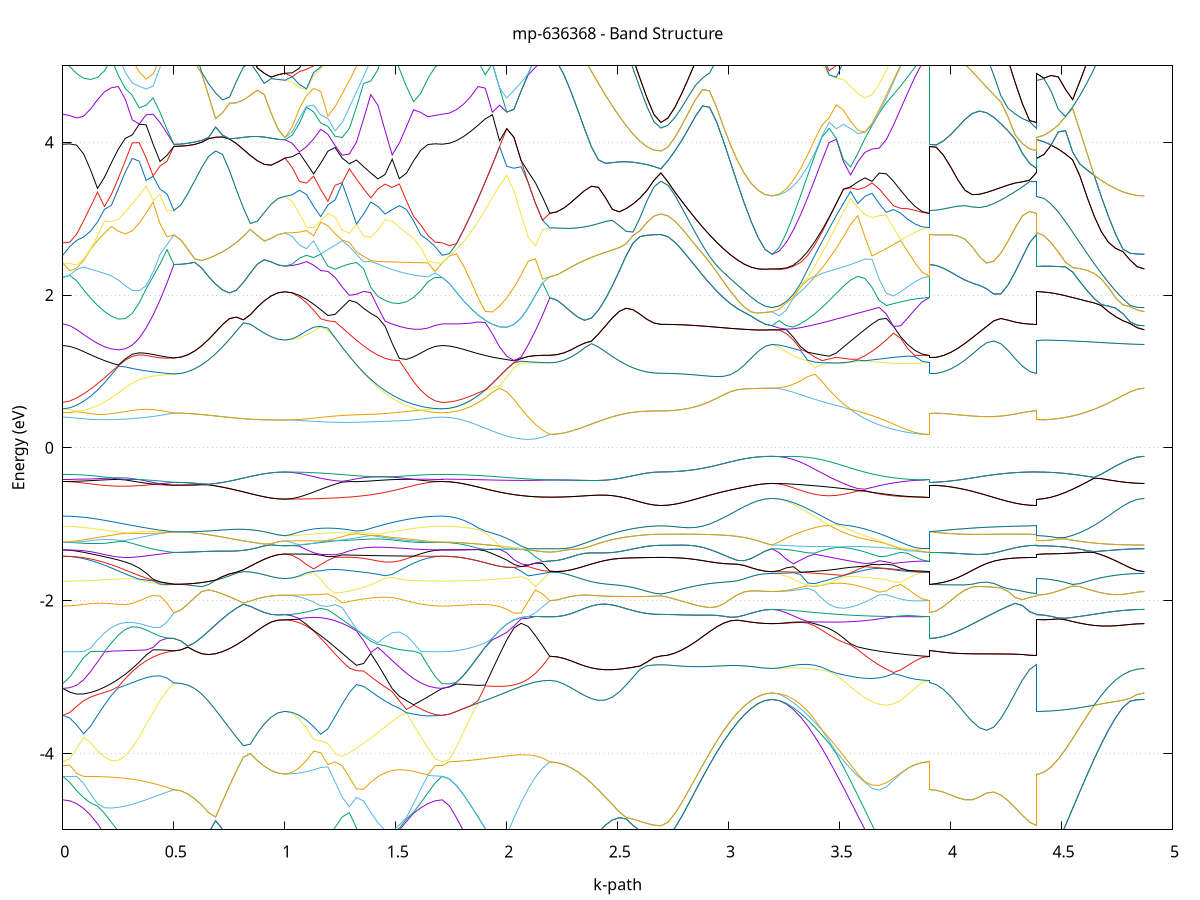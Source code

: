 set title 'mp-636368 - Band Structure'
set xlabel 'k-path'
set ylabel 'Energy (eV)'
set grid y
set yrange [-5:5]
set terminal png size 800,600
set output 'mp-636368_bands_gnuplot.png'
plot '-' using 1:2 with lines notitle, '-' using 1:2 with lines notitle, '-' using 1:2 with lines notitle, '-' using 1:2 with lines notitle, '-' using 1:2 with lines notitle, '-' using 1:2 with lines notitle, '-' using 1:2 with lines notitle, '-' using 1:2 with lines notitle, '-' using 1:2 with lines notitle, '-' using 1:2 with lines notitle, '-' using 1:2 with lines notitle, '-' using 1:2 with lines notitle, '-' using 1:2 with lines notitle, '-' using 1:2 with lines notitle, '-' using 1:2 with lines notitle, '-' using 1:2 with lines notitle, '-' using 1:2 with lines notitle, '-' using 1:2 with lines notitle, '-' using 1:2 with lines notitle, '-' using 1:2 with lines notitle, '-' using 1:2 with lines notitle, '-' using 1:2 with lines notitle, '-' using 1:2 with lines notitle, '-' using 1:2 with lines notitle, '-' using 1:2 with lines notitle, '-' using 1:2 with lines notitle, '-' using 1:2 with lines notitle, '-' using 1:2 with lines notitle, '-' using 1:2 with lines notitle, '-' using 1:2 with lines notitle, '-' using 1:2 with lines notitle, '-' using 1:2 with lines notitle, '-' using 1:2 with lines notitle, '-' using 1:2 with lines notitle, '-' using 1:2 with lines notitle, '-' using 1:2 with lines notitle, '-' using 1:2 with lines notitle, '-' using 1:2 with lines notitle, '-' using 1:2 with lines notitle, '-' using 1:2 with lines notitle, '-' using 1:2 with lines notitle, '-' using 1:2 with lines notitle, '-' using 1:2 with lines notitle, '-' using 1:2 with lines notitle, '-' using 1:2 with lines notitle, '-' using 1:2 with lines notitle, '-' using 1:2 with lines notitle, '-' using 1:2 with lines notitle, '-' using 1:2 with lines notitle, '-' using 1:2 with lines notitle, '-' using 1:2 with lines notitle, '-' using 1:2 with lines notitle, '-' using 1:2 with lines notitle, '-' using 1:2 with lines notitle, '-' using 1:2 with lines notitle, '-' using 1:2 with lines notitle, '-' using 1:2 with lines notitle, '-' using 1:2 with lines notitle, '-' using 1:2 with lines notitle, '-' using 1:2 with lines notitle, '-' using 1:2 with lines notitle, '-' using 1:2 with lines notitle, '-' using 1:2 with lines notitle, '-' using 1:2 with lines notitle, '-' using 1:2 with lines notitle, '-' using 1:2 with lines notitle, '-' using 1:2 with lines notitle, '-' using 1:2 with lines notitle, '-' using 1:2 with lines notitle, '-' using 1:2 with lines notitle, '-' using 1:2 with lines notitle, '-' using 1:2 with lines notitle, '-' using 1:2 with lines notitle, '-' using 1:2 with lines notitle, '-' using 1:2 with lines notitle, '-' using 1:2 with lines notitle, '-' using 1:2 with lines notitle, '-' using 1:2 with lines notitle, '-' using 1:2 with lines notitle, '-' using 1:2 with lines notitle, '-' using 1:2 with lines notitle, '-' using 1:2 with lines notitle, '-' using 1:2 with lines notitle, '-' using 1:2 with lines notitle, '-' using 1:2 with lines notitle, '-' using 1:2 with lines notitle, '-' using 1:2 with lines notitle, '-' using 1:2 with lines notitle, '-' using 1:2 with lines notitle, '-' using 1:2 with lines notitle, '-' using 1:2 with lines notitle, '-' using 1:2 with lines notitle, '-' using 1:2 with lines notitle, '-' using 1:2 with lines notitle, '-' using 1:2 with lines notitle, '-' using 1:2 with lines notitle, '-' using 1:2 with lines notitle, '-' using 1:2 with lines notitle, '-' using 1:2 with lines notitle, '-' using 1:2 with lines notitle, '-' using 1:2 with lines notitle, '-' using 1:2 with lines notitle, '-' using 1:2 with lines notitle, '-' using 1:2 with lines notitle, '-' using 1:2 with lines notitle, '-' using 1:2 with lines notitle, '-' using 1:2 with lines notitle, '-' using 1:2 with lines notitle, '-' using 1:2 with lines notitle, '-' using 1:2 with lines notitle, '-' using 1:2 with lines notitle, '-' using 1:2 with lines notitle, '-' using 1:2 with lines notitle, '-' using 1:2 with lines notitle, '-' using 1:2 with lines notitle, '-' using 1:2 with lines notitle, '-' using 1:2 with lines notitle, '-' using 1:2 with lines notitle, '-' using 1:2 with lines notitle, '-' using 1:2 with lines notitle, '-' using 1:2 with lines notitle, '-' using 1:2 with lines notitle, '-' using 1:2 with lines notitle, '-' using 1:2 with lines notitle, '-' using 1:2 with lines notitle, '-' using 1:2 with lines notitle, '-' using 1:2 with lines notitle, '-' using 1:2 with lines notitle, '-' using 1:2 with lines notitle, '-' using 1:2 with lines notitle, '-' using 1:2 with lines notitle, '-' using 1:2 with lines notitle, '-' using 1:2 with lines notitle, '-' using 1:2 with lines notitle, '-' using 1:2 with lines notitle, '-' using 1:2 with lines notitle, '-' using 1:2 with lines notitle, '-' using 1:2 with lines notitle, '-' using 1:2 with lines notitle, '-' using 1:2 with lines notitle, '-' using 1:2 with lines notitle, '-' using 1:2 with lines notitle, '-' using 1:2 with lines notitle, '-' using 1:2 with lines notitle, '-' using 1:2 with lines notitle, '-' using 1:2 with lines notitle, '-' using 1:2 with lines notitle, '-' using 1:2 with lines notitle, '-' using 1:2 with lines notitle, '-' using 1:2 with lines notitle, '-' using 1:2 with lines notitle, '-' using 1:2 with lines notitle, '-' using 1:2 with lines notitle, '-' using 1:2 with lines notitle, '-' using 1:2 with lines notitle, '-' using 1:2 with lines notitle, '-' using 1:2 with lines notitle, '-' using 1:2 with lines notitle, '-' using 1:2 with lines notitle, '-' using 1:2 with lines notitle, '-' using 1:2 with lines notitle, '-' using 1:2 with lines notitle, '-' using 1:2 with lines notitle, '-' using 1:2 with lines notitle, '-' using 1:2 with lines notitle, '-' using 1:2 with lines notitle, '-' using 1:2 with lines notitle, '-' using 1:2 with lines notitle, '-' using 1:2 with lines notitle, '-' using 1:2 with lines notitle, '-' using 1:2 with lines notitle, '-' using 1:2 with lines notitle, '-' using 1:2 with lines notitle, '-' using 1:2 with lines notitle, '-' using 1:2 with lines notitle, '-' using 1:2 with lines notitle, '-' using 1:2 with lines notitle, '-' using 1:2 with lines notitle, '-' using 1:2 with lines notitle, '-' using 1:2 with lines notitle, '-' using 1:2 with lines notitle, '-' using 1:2 with lines notitle, '-' using 1:2 with lines notitle, '-' using 1:2 with lines notitle, '-' using 1:2 with lines notitle, '-' using 1:2 with lines notitle, '-' using 1:2 with lines notitle, '-' using 1:2 with lines notitle, '-' using 1:2 with lines notitle, '-' using 1:2 with lines notitle, '-' using 1:2 with lines notitle, '-' using 1:2 with lines notitle, '-' using 1:2 with lines notitle, '-' using 1:2 with lines notitle, '-' using 1:2 with lines notitle, '-' using 1:2 with lines notitle, '-' using 1:2 with lines notitle, '-' using 1:2 with lines notitle, '-' using 1:2 with lines notitle, '-' using 1:2 with lines notitle, '-' using 1:2 with lines notitle, '-' using 1:2 with lines notitle, '-' using 1:2 with lines notitle, '-' using 1:2 with lines notitle, '-' using 1:2 with lines notitle, '-' using 1:2 with lines notitle, '-' using 1:2 with lines notitle, '-' using 1:2 with lines notitle
0.000000 -52.532508
0.031294 -52.532508
0.062588 -52.532508
0.093881 -52.532508
0.125175 -52.532408
0.156469 -52.532408
0.187763 -52.532408
0.219057 -52.532408
0.250351 -52.532408
0.281644 -52.532408
0.312938 -52.532308
0.344232 -52.532308
0.375526 -52.532308
0.406820 -52.532308
0.438114 -52.532208
0.469407 -52.532208
0.500701 -52.532208
0.500701 -52.532208
0.531995 -52.532208
0.563289 -52.532208
0.594583 -52.532208
0.625877 -52.532208
0.657170 -52.532208
0.688464 -52.532208
0.719758 -52.532208
0.751052 -52.532208
0.782346 -52.532208
0.813640 -52.532208
0.844933 -52.532208
0.876227 -52.532208
0.907521 -52.532208
0.938815 -52.532208
0.970109 -52.532208
1.001403 -52.532208
1.001403 -52.532208
1.033589 -52.532208
1.065775 -52.532208
1.097961 -52.532208
1.130148 -52.532208
1.162334 -52.532208
1.194520 -52.532208
1.226707 -52.532308
1.258893 -52.532308
1.291079 -52.532308
1.323266 -52.532308
1.355452 -52.532308
1.387638 -52.532308
1.419824 -52.532408
1.452011 -52.532408
1.484197 -52.532408
1.516383 -52.532408
1.548570 -52.532408
1.580756 -52.532408
1.612942 -52.532508
1.645129 -52.532508
1.677315 -52.532508
1.709501 -52.532508
1.709501 -52.532508
1.741817 -52.532508
1.774132 -52.532508
1.806448 -52.532508
1.838763 -52.532408
1.871079 -52.532408
1.903394 -52.532408
1.935710 -52.532408
1.968026 -52.532408
2.000341 -52.532308
2.032657 -52.532308
2.064972 -52.532308
2.097288 -52.532308
2.129603 -52.532308
2.161919 -52.532208
2.194235 -52.532208
2.194235 -52.532208
2.225528 -52.532208
2.256822 -52.532208
2.288116 -52.532208
2.319410 -52.532208
2.350704 -52.532208
2.381998 -52.532208
2.413291 -52.532208
2.444585 -52.532208
2.475879 -52.532208
2.507173 -52.532208
2.538467 -52.532208
2.569761 -52.532208
2.601054 -52.532208
2.632348 -52.532208
2.663642 -52.532208
2.694936 -52.532208
2.694936 -52.532208
2.726230 -52.532208
2.757523 -52.532208
2.788817 -52.532208
2.820111 -52.532208
2.851405 -52.532208
2.882699 -52.532208
2.913993 -52.532208
2.945286 -52.532208
2.976580 -52.532208
3.007874 -52.532208
3.039168 -52.532208
3.070462 -52.532208
3.101756 -52.532208
3.133049 -52.532208
3.164343 -52.532208
3.195637 -52.532208
3.195637 -52.532208
3.227823 -52.532208
3.260010 -52.532208
3.292196 -52.532208
3.324382 -52.532208
3.356569 -52.532208
3.388755 -52.532208
3.420941 -52.532208
3.453128 -52.532208
3.485314 -52.532208
3.517500 -52.532208
3.549686 -52.532208
3.581873 -52.532208
3.614059 -52.532208
3.646245 -52.532208
3.678432 -52.532208
3.710618 -52.532208
3.742804 -52.532208
3.774990 -52.532208
3.807177 -52.532208
3.839363 -52.532208
3.871549 -52.532208
3.903736 -52.532208
3.903736 -52.532208
3.936051 -52.532208
3.968367 -52.532208
4.000682 -52.532208
4.032998 -52.532208
4.065313 -52.532208
4.097629 -52.532208
4.129945 -52.532208
4.162260 -52.532208
4.194576 -52.532208
4.226891 -52.532208
4.259207 -52.532208
4.291522 -52.532208
4.323838 -52.532208
4.356154 -52.532208
4.388469 -52.532208
4.388469 -52.532208
4.420785 -52.532208
4.453100 -52.532208
4.485416 -52.532208
4.517731 -52.532208
4.550047 -52.532208
4.582362 -52.532208
4.614678 -52.532208
4.646994 -52.532208
4.679309 -52.532208
4.711625 -52.532208
4.743940 -52.532208
4.776256 -52.532208
4.808571 -52.532208
4.840887 -52.532208
4.873203 -52.532208
e
0.000000 -52.531908
0.031294 -52.531908
0.062588 -52.531908
0.093881 -52.531908
0.125175 -52.531908
0.156469 -52.531908
0.187763 -52.532008
0.219057 -52.532008
0.250351 -52.532008
0.281644 -52.532008
0.312938 -52.532008
0.344232 -52.532108
0.375526 -52.532108
0.406820 -52.532108
0.438114 -52.532108
0.469407 -52.532208
0.500701 -52.532208
0.500701 -52.532208
0.531995 -52.532208
0.563289 -52.532208
0.594583 -52.532208
0.625877 -52.532208
0.657170 -52.532208
0.688464 -52.532208
0.719758 -52.532208
0.751052 -52.532208
0.782346 -52.532208
0.813640 -52.532208
0.844933 -52.532208
0.876227 -52.532208
0.907521 -52.532208
0.938815 -52.532208
0.970109 -52.532208
1.001403 -52.532208
1.001403 -52.532208
1.033589 -52.532208
1.065775 -52.532208
1.097961 -52.532208
1.130148 -52.532208
1.162334 -52.532208
1.194520 -52.532108
1.226707 -52.532108
1.258893 -52.532108
1.291079 -52.532108
1.323266 -52.532108
1.355452 -52.532108
1.387638 -52.532008
1.419824 -52.532008
1.452011 -52.532008
1.484197 -52.532008
1.516383 -52.532008
1.548570 -52.531908
1.580756 -52.531908
1.612942 -52.531908
1.645129 -52.531908
1.677315 -52.531908
1.709501 -52.531908
1.709501 -52.531908
1.741817 -52.531908
1.774132 -52.531908
1.806448 -52.531908
1.838763 -52.531908
1.871079 -52.532008
1.903394 -52.532008
1.935710 -52.532008
1.968026 -52.532008
2.000341 -52.532008
2.032657 -52.532108
2.064972 -52.532108
2.097288 -52.532108
2.129603 -52.532108
2.161919 -52.532208
2.194235 -52.532208
2.194235 -52.532208
2.225528 -52.532208
2.256822 -52.532208
2.288116 -52.532208
2.319410 -52.532208
2.350704 -52.532208
2.381998 -52.532208
2.413291 -52.532208
2.444585 -52.532208
2.475879 -52.532208
2.507173 -52.532208
2.538467 -52.532208
2.569761 -52.532208
2.601054 -52.532208
2.632348 -52.532208
2.663642 -52.532208
2.694936 -52.532208
2.694936 -52.532208
2.726230 -52.532208
2.757523 -52.532208
2.788817 -52.532208
2.820111 -52.532208
2.851405 -52.532208
2.882699 -52.532208
2.913993 -52.532208
2.945286 -52.532208
2.976580 -52.532208
3.007874 -52.532208
3.039168 -52.532208
3.070462 -52.532208
3.101756 -52.532208
3.133049 -52.532208
3.164343 -52.532208
3.195637 -52.532208
3.195637 -52.532208
3.227823 -52.532208
3.260010 -52.532208
3.292196 -52.532208
3.324382 -52.532208
3.356569 -52.532208
3.388755 -52.532208
3.420941 -52.532208
3.453128 -52.532208
3.485314 -52.532208
3.517500 -52.532208
3.549686 -52.532208
3.581873 -52.532208
3.614059 -52.532208
3.646245 -52.532208
3.678432 -52.532208
3.710618 -52.532208
3.742804 -52.532208
3.774990 -52.532208
3.807177 -52.532208
3.839363 -52.532208
3.871549 -52.532208
3.903736 -52.532208
3.903736 -52.532208
3.936051 -52.532208
3.968367 -52.532208
4.000682 -52.532208
4.032998 -52.532208
4.065313 -52.532208
4.097629 -52.532208
4.129945 -52.532208
4.162260 -52.532208
4.194576 -52.532208
4.226891 -52.532208
4.259207 -52.532208
4.291522 -52.532208
4.323838 -52.532208
4.356154 -52.532208
4.388469 -52.532208
4.388469 -52.532208
4.420785 -52.532208
4.453100 -52.532208
4.485416 -52.532208
4.517731 -52.532208
4.550047 -52.532208
4.582362 -52.532208
4.614678 -52.532208
4.646994 -52.532208
4.679309 -52.532208
4.711625 -52.532208
4.743940 -52.532208
4.776256 -52.532208
4.808571 -52.532208
4.840887 -52.532208
4.873203 -52.532208
e
0.000000 -52.525908
0.031294 -52.525908
0.062588 -52.525908
0.093881 -52.525908
0.125175 -52.525908
0.156469 -52.525908
0.187763 -52.525908
0.219057 -52.525908
0.250351 -52.525908
0.281644 -52.525908
0.312938 -52.525908
0.344232 -52.525908
0.375526 -52.525908
0.406820 -52.525908
0.438114 -52.525908
0.469407 -52.525908
0.500701 -52.525908
0.500701 -52.525908
0.531995 -52.525908
0.563289 -52.525908
0.594583 -52.525908
0.625877 -52.525908
0.657170 -52.525908
0.688464 -52.525908
0.719758 -52.525908
0.751052 -52.525908
0.782346 -52.525908
0.813640 -52.525908
0.844933 -52.525908
0.876227 -52.525908
0.907521 -52.525908
0.938815 -52.525908
0.970109 -52.525908
1.001403 -52.525908
1.001403 -52.525908
1.033589 -52.525908
1.065775 -52.525908
1.097961 -52.525908
1.130148 -52.525908
1.162334 -52.525908
1.194520 -52.525908
1.226707 -52.525908
1.258893 -52.525908
1.291079 -52.525908
1.323266 -52.525908
1.355452 -52.525908
1.387638 -52.525908
1.419824 -52.525908
1.452011 -52.525908
1.484197 -52.525908
1.516383 -52.525908
1.548570 -52.525908
1.580756 -52.525908
1.612942 -52.525908
1.645129 -52.525908
1.677315 -52.525908
1.709501 -52.525908
1.709501 -52.525908
1.741817 -52.525908
1.774132 -52.525908
1.806448 -52.525908
1.838763 -52.525908
1.871079 -52.525908
1.903394 -52.525908
1.935710 -52.525908
1.968026 -52.525908
2.000341 -52.525908
2.032657 -52.525908
2.064972 -52.525908
2.097288 -52.525908
2.129603 -52.525908
2.161919 -52.525908
2.194235 -52.525908
2.194235 -52.525908
2.225528 -52.525908
2.256822 -52.525908
2.288116 -52.525908
2.319410 -52.525908
2.350704 -52.525908
2.381998 -52.525908
2.413291 -52.525908
2.444585 -52.525908
2.475879 -52.525908
2.507173 -52.525908
2.538467 -52.525908
2.569761 -52.525908
2.601054 -52.525908
2.632348 -52.525908
2.663642 -52.525908
2.694936 -52.525908
2.694936 -52.525908
2.726230 -52.525908
2.757523 -52.525908
2.788817 -52.525908
2.820111 -52.525908
2.851405 -52.525908
2.882699 -52.525908
2.913993 -52.525908
2.945286 -52.525908
2.976580 -52.525908
3.007874 -52.525908
3.039168 -52.525908
3.070462 -52.525908
3.101756 -52.525908
3.133049 -52.525908
3.164343 -52.525908
3.195637 -52.525908
3.195637 -52.525908
3.227823 -52.525908
3.260010 -52.525908
3.292196 -52.525908
3.324382 -52.525908
3.356569 -52.525908
3.388755 -52.525908
3.420941 -52.525908
3.453128 -52.525908
3.485314 -52.525908
3.517500 -52.525908
3.549686 -52.525908
3.581873 -52.525908
3.614059 -52.525908
3.646245 -52.525908
3.678432 -52.525908
3.710618 -52.525908
3.742804 -52.525908
3.774990 -52.525908
3.807177 -52.525908
3.839363 -52.525908
3.871549 -52.525908
3.903736 -52.525908
3.903736 -52.525908
3.936051 -52.525908
3.968367 -52.525908
4.000682 -52.525908
4.032998 -52.525908
4.065313 -52.525908
4.097629 -52.525908
4.129945 -52.525908
4.162260 -52.525908
4.194576 -52.525908
4.226891 -52.525908
4.259207 -52.525908
4.291522 -52.525908
4.323838 -52.525908
4.356154 -52.525908
4.388469 -52.525908
4.388469 -52.525908
4.420785 -52.525908
4.453100 -52.525908
4.485416 -52.525908
4.517731 -52.525908
4.550047 -52.525908
4.582362 -52.525908
4.614678 -52.525908
4.646994 -52.525908
4.679309 -52.525908
4.711625 -52.525908
4.743940 -52.525908
4.776256 -52.525908
4.808571 -52.525908
4.840887 -52.525908
4.873203 -52.525908
e
0.000000 -52.525908
0.031294 -52.525908
0.062588 -52.525908
0.093881 -52.525908
0.125175 -52.525908
0.156469 -52.525908
0.187763 -52.525908
0.219057 -52.525908
0.250351 -52.525908
0.281644 -52.525908
0.312938 -52.525908
0.344232 -52.525908
0.375526 -52.525908
0.406820 -52.525908
0.438114 -52.525908
0.469407 -52.525908
0.500701 -52.525908
0.500701 -52.525908
0.531995 -52.525908
0.563289 -52.525908
0.594583 -52.525908
0.625877 -52.525908
0.657170 -52.525908
0.688464 -52.525908
0.719758 -52.525908
0.751052 -52.525908
0.782346 -52.525908
0.813640 -52.525908
0.844933 -52.525908
0.876227 -52.525908
0.907521 -52.525908
0.938815 -52.525908
0.970109 -52.525908
1.001403 -52.525908
1.001403 -52.525908
1.033589 -52.525908
1.065775 -52.525908
1.097961 -52.525908
1.130148 -52.525908
1.162334 -52.525908
1.194520 -52.525908
1.226707 -52.525908
1.258893 -52.525908
1.291079 -52.525908
1.323266 -52.525908
1.355452 -52.525908
1.387638 -52.525908
1.419824 -52.525908
1.452011 -52.525908
1.484197 -52.525908
1.516383 -52.525908
1.548570 -52.525908
1.580756 -52.525908
1.612942 -52.525908
1.645129 -52.525908
1.677315 -52.525908
1.709501 -52.525908
1.709501 -52.525908
1.741817 -52.525908
1.774132 -52.525908
1.806448 -52.525908
1.838763 -52.525908
1.871079 -52.525908
1.903394 -52.525908
1.935710 -52.525908
1.968026 -52.525908
2.000341 -52.525908
2.032657 -52.525908
2.064972 -52.525908
2.097288 -52.525908
2.129603 -52.525908
2.161919 -52.525908
2.194235 -52.525908
2.194235 -52.525908
2.225528 -52.525908
2.256822 -52.525908
2.288116 -52.525908
2.319410 -52.525908
2.350704 -52.525908
2.381998 -52.525908
2.413291 -52.525908
2.444585 -52.525908
2.475879 -52.525908
2.507173 -52.525908
2.538467 -52.525908
2.569761 -52.525908
2.601054 -52.525908
2.632348 -52.525908
2.663642 -52.525908
2.694936 -52.525908
2.694936 -52.525908
2.726230 -52.525908
2.757523 -52.525908
2.788817 -52.525908
2.820111 -52.525908
2.851405 -52.525908
2.882699 -52.525908
2.913993 -52.525908
2.945286 -52.525908
2.976580 -52.525908
3.007874 -52.525908
3.039168 -52.525908
3.070462 -52.525908
3.101756 -52.525908
3.133049 -52.525908
3.164343 -52.525908
3.195637 -52.525908
3.195637 -52.525908
3.227823 -52.525908
3.260010 -52.525908
3.292196 -52.525908
3.324382 -52.525908
3.356569 -52.525908
3.388755 -52.525908
3.420941 -52.525908
3.453128 -52.525908
3.485314 -52.525908
3.517500 -52.525908
3.549686 -52.525908
3.581873 -52.525908
3.614059 -52.525908
3.646245 -52.525908
3.678432 -52.525908
3.710618 -52.525908
3.742804 -52.525908
3.774990 -52.525908
3.807177 -52.525908
3.839363 -52.525908
3.871549 -52.525908
3.903736 -52.525908
3.903736 -52.525908
3.936051 -52.525908
3.968367 -52.525908
4.000682 -52.525908
4.032998 -52.525908
4.065313 -52.525908
4.097629 -52.525908
4.129945 -52.525908
4.162260 -52.525908
4.194576 -52.525908
4.226891 -52.525908
4.259207 -52.525908
4.291522 -52.525908
4.323838 -52.525908
4.356154 -52.525908
4.388469 -52.525908
4.388469 -52.525908
4.420785 -52.525908
4.453100 -52.525908
4.485416 -52.525908
4.517731 -52.525908
4.550047 -52.525908
4.582362 -52.525908
4.614678 -52.525908
4.646994 -52.525908
4.679309 -52.525908
4.711625 -52.525908
4.743940 -52.525908
4.776256 -52.525908
4.808571 -52.525908
4.840887 -52.525908
4.873203 -52.525908
e
0.000000 -52.499408
0.031294 -52.499408
0.062588 -52.499408
0.093881 -52.499408
0.125175 -52.499408
0.156469 -52.499408
0.187763 -52.499408
0.219057 -52.499508
0.250351 -52.499508
0.281644 -52.499508
0.312938 -52.499508
0.344232 -52.499608
0.375526 -52.499608
0.406820 -52.499608
0.438114 -52.499608
0.469407 -52.499608
0.500701 -52.499608
0.500701 -52.499608
0.531995 -52.499608
0.563289 -52.499608
0.594583 -52.499608
0.625877 -52.499608
0.657170 -52.499708
0.688464 -52.499708
0.719758 -52.499708
0.751052 -52.499708
0.782346 -52.499708
0.813640 -52.499808
0.844933 -52.499808
0.876227 -52.499808
0.907521 -52.499808
0.938815 -52.499808
0.970109 -52.499808
1.001403 -52.499808
1.001403 -52.499808
1.033589 -52.499808
1.065775 -52.499808
1.097961 -52.499808
1.130148 -52.499808
1.162334 -52.499808
1.194520 -52.499708
1.226707 -52.499708
1.258893 -52.499708
1.291079 -52.499708
1.323266 -52.499608
1.355452 -52.499608
1.387638 -52.499608
1.419824 -52.499508
1.452011 -52.499508
1.484197 -52.499508
1.516383 -52.499508
1.548570 -52.499408
1.580756 -52.499408
1.612942 -52.499408
1.645129 -52.499408
1.677315 -52.499408
1.709501 -52.499408
1.709501 -52.499408
1.741817 -52.499408
1.774132 -52.499408
1.806448 -52.499408
1.838763 -52.499408
1.871079 -52.499408
1.903394 -52.499408
1.935710 -52.499408
1.968026 -52.499408
2.000341 -52.499408
2.032657 -52.499408
2.064972 -52.499408
2.097288 -52.499408
2.129603 -52.499408
2.161919 -52.499408
2.194235 -52.499408
2.194235 -52.499408
2.225528 -52.499408
2.256822 -52.499408
2.288116 -52.499408
2.319410 -52.499408
2.350704 -52.499408
2.381998 -52.499408
2.413291 -52.499508
2.444585 -52.499508
2.475879 -52.499508
2.507173 -52.499508
2.538467 -52.499508
2.569761 -52.499608
2.601054 -52.499608
2.632348 -52.499608
2.663642 -52.499608
2.694936 -52.499608
2.694936 -52.499608
2.726230 -52.499608
2.757523 -52.499608
2.788817 -52.499608
2.820111 -52.499608
2.851405 -52.499608
2.882699 -52.499708
2.913993 -52.499708
2.945286 -52.499708
2.976580 -52.499708
3.007874 -52.499808
3.039168 -52.499808
3.070462 -52.499808
3.101756 -52.499808
3.133049 -52.499808
3.164343 -52.499808
3.195637 -52.499808
3.195637 -52.499808
3.227823 -52.499808
3.260010 -52.499808
3.292196 -52.499808
3.324382 -52.499808
3.356569 -52.499808
3.388755 -52.499808
3.420941 -52.499708
3.453128 -52.499708
3.485314 -52.499708
3.517500 -52.499608
3.549686 -52.499608
3.581873 -52.499608
3.614059 -52.499508
3.646245 -52.499508
3.678432 -52.499508
3.710618 -52.499408
3.742804 -52.499408
3.774990 -52.499408
3.807177 -52.499408
3.839363 -52.499408
3.871549 -52.499408
3.903736 -52.499408
3.903736 -52.499608
3.936051 -52.499608
3.968367 -52.499608
4.000682 -52.499608
4.032998 -52.499608
4.065313 -52.499608
4.097629 -52.499608
4.129945 -52.499608
4.162260 -52.499608
4.194576 -52.499608
4.226891 -52.499608
4.259207 -52.499608
4.291522 -52.499608
4.323838 -52.499608
4.356154 -52.499608
4.388469 -52.499608
4.388469 -52.499808
4.420785 -52.499808
4.453100 -52.499808
4.485416 -52.499808
4.517731 -52.499808
4.550047 -52.499808
4.582362 -52.499808
4.614678 -52.499808
4.646994 -52.499808
4.679309 -52.499808
4.711625 -52.499808
4.743940 -52.499808
4.776256 -52.499808
4.808571 -52.499808
4.840887 -52.499808
4.873203 -52.499808
e
0.000000 -52.499308
0.031294 -52.499308
0.062588 -52.499308
0.093881 -52.499408
0.125175 -52.499408
0.156469 -52.499408
0.187763 -52.499408
0.219057 -52.499408
0.250351 -52.499508
0.281644 -52.499508
0.312938 -52.499508
0.344232 -52.499508
0.375526 -52.499508
0.406820 -52.499608
0.438114 -52.499608
0.469407 -52.499608
0.500701 -52.499608
0.500701 -52.499608
0.531995 -52.499608
0.563289 -52.499608
0.594583 -52.499608
0.625877 -52.499608
0.657170 -52.499608
0.688464 -52.499608
0.719758 -52.499708
0.751052 -52.499708
0.782346 -52.499708
0.813640 -52.499708
0.844933 -52.499708
0.876227 -52.499808
0.907521 -52.499808
0.938815 -52.499808
0.970109 -52.499808
1.001403 -52.499808
1.001403 -52.499808
1.033589 -52.499808
1.065775 -52.499808
1.097961 -52.499808
1.130148 -52.499808
1.162334 -52.499708
1.194520 -52.499708
1.226707 -52.499708
1.258893 -52.499708
1.291079 -52.499608
1.323266 -52.499608
1.355452 -52.499608
1.387638 -52.499508
1.419824 -52.499508
1.452011 -52.499508
1.484197 -52.499508
1.516383 -52.499408
1.548570 -52.499408
1.580756 -52.499408
1.612942 -52.499408
1.645129 -52.499308
1.677315 -52.499308
1.709501 -52.499308
1.709501 -52.499308
1.741817 -52.499308
1.774132 -52.499308
1.806448 -52.499308
1.838763 -52.499308
1.871079 -52.499308
1.903394 -52.499308
1.935710 -52.499308
1.968026 -52.499308
2.000341 -52.499308
2.032657 -52.499308
2.064972 -52.499308
2.097288 -52.499308
2.129603 -52.499308
2.161919 -52.499308
2.194235 -52.499308
2.194235 -52.499308
2.225528 -52.499308
2.256822 -52.499308
2.288116 -52.499408
2.319410 -52.499408
2.350704 -52.499408
2.381998 -52.499408
2.413291 -52.499408
2.444585 -52.499508
2.475879 -52.499508
2.507173 -52.499508
2.538467 -52.499508
2.569761 -52.499508
2.601054 -52.499508
2.632348 -52.499608
2.663642 -52.499608
2.694936 -52.499608
2.694936 -52.499608
2.726230 -52.499608
2.757523 -52.499608
2.788817 -52.499608
2.820111 -52.499608
2.851405 -52.499608
2.882699 -52.499608
2.913993 -52.499708
2.945286 -52.499708
2.976580 -52.499708
3.007874 -52.499708
3.039168 -52.499708
3.070462 -52.499808
3.101756 -52.499808
3.133049 -52.499808
3.164343 -52.499808
3.195637 -52.499808
3.195637 -52.499808
3.227823 -52.499808
3.260010 -52.499808
3.292196 -52.499808
3.324382 -52.499808
3.356569 -52.499708
3.388755 -52.499708
3.420941 -52.499708
3.453128 -52.499708
3.485314 -52.499608
3.517500 -52.499608
3.549686 -52.499608
3.581873 -52.499508
3.614059 -52.499508
3.646245 -52.499508
3.678432 -52.499408
3.710618 -52.499408
3.742804 -52.499408
3.774990 -52.499408
3.807177 -52.499408
3.839363 -52.499308
3.871549 -52.499308
3.903736 -52.499308
3.903736 -52.499608
3.936051 -52.499608
3.968367 -52.499608
4.000682 -52.499608
4.032998 -52.499608
4.065313 -52.499608
4.097629 -52.499608
4.129945 -52.499608
4.162260 -52.499608
4.194576 -52.499608
4.226891 -52.499608
4.259207 -52.499608
4.291522 -52.499608
4.323838 -52.499608
4.356154 -52.499608
4.388469 -52.499608
4.388469 -52.499808
4.420785 -52.499808
4.453100 -52.499808
4.485416 -52.499808
4.517731 -52.499808
4.550047 -52.499808
4.582362 -52.499808
4.614678 -52.499808
4.646994 -52.499808
4.679309 -52.499808
4.711625 -52.499808
4.743940 -52.499808
4.776256 -52.499808
4.808571 -52.499808
4.840887 -52.499808
4.873203 -52.499808
e
0.000000 -52.498408
0.031294 -52.498408
0.062588 -52.498408
0.093881 -52.498408
0.125175 -52.498308
0.156469 -52.498308
0.187763 -52.498308
0.219057 -52.498308
0.250351 -52.498308
0.281644 -52.498308
0.312938 -52.498208
0.344232 -52.498208
0.375526 -52.498208
0.406820 -52.498208
0.438114 -52.498108
0.469407 -52.498108
0.500701 -52.498108
0.500701 -52.498108
0.531995 -52.498108
0.563289 -52.498108
0.594583 -52.498108
0.625877 -52.498108
0.657170 -52.498108
0.688464 -52.498108
0.719758 -52.498108
0.751052 -52.498108
0.782346 -52.498108
0.813640 -52.498108
0.844933 -52.498108
0.876227 -52.498108
0.907521 -52.498108
0.938815 -52.498108
0.970109 -52.498108
1.001403 -52.498108
1.001403 -52.498108
1.033589 -52.498108
1.065775 -52.498108
1.097961 -52.498108
1.130148 -52.498108
1.162334 -52.498108
1.194520 -52.498108
1.226707 -52.498108
1.258893 -52.498108
1.291079 -52.498208
1.323266 -52.498208
1.355452 -52.498208
1.387638 -52.498208
1.419824 -52.498308
1.452011 -52.498308
1.484197 -52.498308
1.516383 -52.498308
1.548570 -52.498308
1.580756 -52.498308
1.612942 -52.498408
1.645129 -52.498408
1.677315 -52.498408
1.709501 -52.498408
1.709501 -52.498408
1.741817 -52.498408
1.774132 -52.498408
1.806448 -52.498408
1.838763 -52.498308
1.871079 -52.498308
1.903394 -52.498308
1.935710 -52.498308
1.968026 -52.498308
2.000341 -52.498308
2.032657 -52.498208
2.064972 -52.498208
2.097288 -52.498208
2.129603 -52.498208
2.161919 -52.498108
2.194235 -52.498108
2.194235 -52.498108
2.225528 -52.498108
2.256822 -52.498108
2.288116 -52.498108
2.319410 -52.498108
2.350704 -52.498108
2.381998 -52.498108
2.413291 -52.498108
2.444585 -52.498108
2.475879 -52.498108
2.507173 -52.498108
2.538467 -52.498108
2.569761 -52.498108
2.601054 -52.498108
2.632348 -52.498108
2.663642 -52.498108
2.694936 -52.498108
2.694936 -52.498108
2.726230 -52.498108
2.757523 -52.498108
2.788817 -52.498108
2.820111 -52.498108
2.851405 -52.498108
2.882699 -52.498108
2.913993 -52.498108
2.945286 -52.498108
2.976580 -52.498108
3.007874 -52.498108
3.039168 -52.498108
3.070462 -52.498108
3.101756 -52.498108
3.133049 -52.498108
3.164343 -52.498108
3.195637 -52.498108
3.195637 -52.498108
3.227823 -52.498108
3.260010 -52.498108
3.292196 -52.498108
3.324382 -52.498108
3.356569 -52.498108
3.388755 -52.498108
3.420941 -52.498108
3.453128 -52.498108
3.485314 -52.498108
3.517500 -52.498108
3.549686 -52.498108
3.581873 -52.498108
3.614059 -52.498108
3.646245 -52.498108
3.678432 -52.498108
3.710618 -52.498108
3.742804 -52.498108
3.774990 -52.498108
3.807177 -52.498108
3.839363 -52.498108
3.871549 -52.498108
3.903736 -52.498108
3.903736 -52.498108
3.936051 -52.498108
3.968367 -52.498108
4.000682 -52.498108
4.032998 -52.498108
4.065313 -52.498108
4.097629 -52.498108
4.129945 -52.498108
4.162260 -52.498108
4.194576 -52.498108
4.226891 -52.498108
4.259207 -52.498108
4.291522 -52.498108
4.323838 -52.498108
4.356154 -52.498108
4.388469 -52.498108
4.388469 -52.498108
4.420785 -52.498108
4.453100 -52.498108
4.485416 -52.498108
4.517731 -52.498108
4.550047 -52.498108
4.582362 -52.498108
4.614678 -52.498108
4.646994 -52.498108
4.679309 -52.498108
4.711625 -52.498108
4.743940 -52.498108
4.776256 -52.498108
4.808571 -52.498108
4.840887 -52.498108
4.873203 -52.498108
e
0.000000 -52.497908
0.031294 -52.497908
0.062588 -52.497908
0.093881 -52.497908
0.125175 -52.497908
0.156469 -52.497908
0.187763 -52.497908
0.219057 -52.497908
0.250351 -52.497908
0.281644 -52.497908
0.312938 -52.497908
0.344232 -52.498008
0.375526 -52.498008
0.406820 -52.498008
0.438114 -52.498008
0.469407 -52.498008
0.500701 -52.498108
0.500701 -52.498108
0.531995 -52.498108
0.563289 -52.498108
0.594583 -52.498108
0.625877 -52.498108
0.657170 -52.498108
0.688464 -52.498108
0.719758 -52.498108
0.751052 -52.498008
0.782346 -52.498008
0.813640 -52.498008
0.844933 -52.498008
0.876227 -52.498008
0.907521 -52.498008
0.938815 -52.498008
0.970109 -52.498008
1.001403 -52.498008
1.001403 -52.498008
1.033589 -52.498008
1.065775 -52.498008
1.097961 -52.498008
1.130148 -52.498008
1.162334 -52.498008
1.194520 -52.498008
1.226707 -52.498008
1.258893 -52.498008
1.291079 -52.498008
1.323266 -52.498008
1.355452 -52.497908
1.387638 -52.497908
1.419824 -52.497908
1.452011 -52.497908
1.484197 -52.497908
1.516383 -52.497908
1.548570 -52.497908
1.580756 -52.497908
1.612942 -52.497908
1.645129 -52.497908
1.677315 -52.497908
1.709501 -52.497908
1.709501 -52.497908
1.741817 -52.497908
1.774132 -52.497908
1.806448 -52.497908
1.838763 -52.497908
1.871079 -52.497908
1.903394 -52.497908
1.935710 -52.497908
1.968026 -52.498008
2.000341 -52.498008
2.032657 -52.498008
2.064972 -52.498008
2.097288 -52.498008
2.129603 -52.498108
2.161919 -52.498108
2.194235 -52.498108
2.194235 -52.498108
2.225528 -52.498108
2.256822 -52.498108
2.288116 -52.498108
2.319410 -52.498108
2.350704 -52.498108
2.381998 -52.498108
2.413291 -52.498108
2.444585 -52.498108
2.475879 -52.498108
2.507173 -52.498108
2.538467 -52.498108
2.569761 -52.498108
2.601054 -52.498108
2.632348 -52.498108
2.663642 -52.498108
2.694936 -52.498108
2.694936 -52.498108
2.726230 -52.498108
2.757523 -52.498108
2.788817 -52.498108
2.820111 -52.498108
2.851405 -52.498108
2.882699 -52.498108
2.913993 -52.498108
2.945286 -52.498108
2.976580 -52.498008
3.007874 -52.498008
3.039168 -52.498008
3.070462 -52.498008
3.101756 -52.498008
3.133049 -52.498008
3.164343 -52.498008
3.195637 -52.498008
3.195637 -52.498008
3.227823 -52.498008
3.260010 -52.498008
3.292196 -52.498008
3.324382 -52.498008
3.356569 -52.498008
3.388755 -52.498008
3.420941 -52.498108
3.453128 -52.498108
3.485314 -52.498108
3.517500 -52.498108
3.549686 -52.498108
3.581873 -52.498108
3.614059 -52.498108
3.646245 -52.498108
3.678432 -52.498108
3.710618 -52.498108
3.742804 -52.498108
3.774990 -52.498108
3.807177 -52.498108
3.839363 -52.498108
3.871549 -52.498108
3.903736 -52.498108
3.903736 -52.498108
3.936051 -52.498108
3.968367 -52.498108
4.000682 -52.498108
4.032998 -52.498108
4.065313 -52.498108
4.097629 -52.498108
4.129945 -52.498108
4.162260 -52.498108
4.194576 -52.498108
4.226891 -52.498108
4.259207 -52.498108
4.291522 -52.498108
4.323838 -52.498108
4.356154 -52.498108
4.388469 -52.498108
4.388469 -52.498008
4.420785 -52.498008
4.453100 -52.498008
4.485416 -52.498008
4.517731 -52.498008
4.550047 -52.498008
4.582362 -52.498008
4.614678 -52.498008
4.646994 -52.498008
4.679309 -52.498008
4.711625 -52.498008
4.743940 -52.498008
4.776256 -52.498008
4.808571 -52.498008
4.840887 -52.498008
4.873203 -52.498008
e
0.000000 -52.493608
0.031294 -52.493608
0.062588 -52.493608
0.093881 -52.493608
0.125175 -52.493608
0.156469 -52.493608
0.187763 -52.493608
0.219057 -52.493508
0.250351 -52.493508
0.281644 -52.493508
0.312938 -52.493508
0.344232 -52.493508
0.375526 -52.493408
0.406820 -52.493408
0.438114 -52.493408
0.469407 -52.493408
0.500701 -52.493408
0.500701 -52.493408
0.531995 -52.493408
0.563289 -52.493408
0.594583 -52.493408
0.625877 -52.493408
0.657170 -52.493408
0.688464 -52.493308
0.719758 -52.493308
0.751052 -52.493308
0.782346 -52.493308
0.813640 -52.493308
0.844933 -52.493208
0.876227 -52.493208
0.907521 -52.493208
0.938815 -52.493208
0.970109 -52.493208
1.001403 -52.493208
1.001403 -52.493208
1.033589 -52.493208
1.065775 -52.493208
1.097961 -52.493208
1.130148 -52.493208
1.162334 -52.493208
1.194520 -52.493308
1.226707 -52.493308
1.258893 -52.493308
1.291079 -52.493308
1.323266 -52.493408
1.355452 -52.493408
1.387638 -52.493408
1.419824 -52.493508
1.452011 -52.493508
1.484197 -52.493508
1.516383 -52.493608
1.548570 -52.493608
1.580756 -52.493608
1.612942 -52.493608
1.645129 -52.493608
1.677315 -52.493608
1.709501 -52.493608
1.709501 -52.493608
1.741817 -52.493608
1.774132 -52.493608
1.806448 -52.493608
1.838763 -52.493608
1.871079 -52.493608
1.903394 -52.493608
1.935710 -52.493608
1.968026 -52.493608
2.000341 -52.493608
2.032657 -52.493608
2.064972 -52.493608
2.097288 -52.493608
2.129603 -52.493608
2.161919 -52.493608
2.194235 -52.493608
2.194235 -52.493608
2.225528 -52.493608
2.256822 -52.493608
2.288116 -52.493608
2.319410 -52.493608
2.350704 -52.493608
2.381998 -52.493608
2.413291 -52.493508
2.444585 -52.493508
2.475879 -52.493508
2.507173 -52.493508
2.538467 -52.493508
2.569761 -52.493408
2.601054 -52.493408
2.632348 -52.493408
2.663642 -52.493408
2.694936 -52.493408
2.694936 -52.493408
2.726230 -52.493408
2.757523 -52.493408
2.788817 -52.493408
2.820111 -52.493408
2.851405 -52.493408
2.882699 -52.493308
2.913993 -52.493308
2.945286 -52.493308
2.976580 -52.493308
3.007874 -52.493208
3.039168 -52.493208
3.070462 -52.493208
3.101756 -52.493208
3.133049 -52.493208
3.164343 -52.493208
3.195637 -52.493208
3.195637 -52.493208
3.227823 -52.493208
3.260010 -52.493208
3.292196 -52.493208
3.324382 -52.493208
3.356569 -52.493208
3.388755 -52.493308
3.420941 -52.493308
3.453128 -52.493308
3.485314 -52.493308
3.517500 -52.493408
3.549686 -52.493408
3.581873 -52.493408
3.614059 -52.493508
3.646245 -52.493508
3.678432 -52.493508
3.710618 -52.493608
3.742804 -52.493608
3.774990 -52.493608
3.807177 -52.493608
3.839363 -52.493608
3.871549 -52.493608
3.903736 -52.493608
3.903736 -52.493408
3.936051 -52.493408
3.968367 -52.493408
4.000682 -52.493408
4.032998 -52.493408
4.065313 -52.493408
4.097629 -52.493408
4.129945 -52.493408
4.162260 -52.493408
4.194576 -52.493408
4.226891 -52.493408
4.259207 -52.493408
4.291522 -52.493408
4.323838 -52.493408
4.356154 -52.493408
4.388469 -52.493408
4.388469 -52.493208
4.420785 -52.493208
4.453100 -52.493208
4.485416 -52.493208
4.517731 -52.493208
4.550047 -52.493208
4.582362 -52.493208
4.614678 -52.493208
4.646994 -52.493208
4.679309 -52.493208
4.711625 -52.493208
4.743940 -52.493208
4.776256 -52.493208
4.808571 -52.493208
4.840887 -52.493208
4.873203 -52.493208
e
0.000000 -52.493608
0.031294 -52.493608
0.062588 -52.493608
0.093881 -52.493608
0.125175 -52.493608
0.156469 -52.493608
0.187763 -52.493508
0.219057 -52.493508
0.250351 -52.493508
0.281644 -52.493508
0.312938 -52.493408
0.344232 -52.493408
0.375526 -52.493408
0.406820 -52.493408
0.438114 -52.493408
0.469407 -52.493408
0.500701 -52.493408
0.500701 -52.493408
0.531995 -52.493408
0.563289 -52.493408
0.594583 -52.493408
0.625877 -52.493308
0.657170 -52.493308
0.688464 -52.493308
0.719758 -52.493308
0.751052 -52.493308
0.782346 -52.493208
0.813640 -52.493208
0.844933 -52.493208
0.876227 -52.493208
0.907521 -52.493208
0.938815 -52.493208
0.970109 -52.493108
1.001403 -52.493108
1.001403 -52.493108
1.033589 -52.493108
1.065775 -52.493208
1.097961 -52.493208
1.130148 -52.493208
1.162334 -52.493208
1.194520 -52.493208
1.226707 -52.493208
1.258893 -52.493308
1.291079 -52.493308
1.323266 -52.493308
1.355452 -52.493408
1.387638 -52.493408
1.419824 -52.493408
1.452011 -52.493508
1.484197 -52.493508
1.516383 -52.493508
1.548570 -52.493508
1.580756 -52.493608
1.612942 -52.493608
1.645129 -52.493608
1.677315 -52.493608
1.709501 -52.493608
1.709501 -52.493608
1.741817 -52.493608
1.774132 -52.493608
1.806448 -52.493608
1.838763 -52.493608
1.871079 -52.493608
1.903394 -52.493608
1.935710 -52.493608
1.968026 -52.493608
2.000341 -52.493608
2.032657 -52.493608
2.064972 -52.493608
2.097288 -52.493608
2.129603 -52.493608
2.161919 -52.493608
2.194235 -52.493608
2.194235 -52.493608
2.225528 -52.493608
2.256822 -52.493608
2.288116 -52.493608
2.319410 -52.493608
2.350704 -52.493608
2.381998 -52.493508
2.413291 -52.493508
2.444585 -52.493508
2.475879 -52.493508
2.507173 -52.493408
2.538467 -52.493408
2.569761 -52.493408
2.601054 -52.493408
2.632348 -52.493408
2.663642 -52.493408
2.694936 -52.493408
2.694936 -52.493408
2.726230 -52.493408
2.757523 -52.493408
2.788817 -52.493408
2.820111 -52.493308
2.851405 -52.493308
2.882699 -52.493308
2.913993 -52.493308
2.945286 -52.493308
2.976580 -52.493208
3.007874 -52.493208
3.039168 -52.493208
3.070462 -52.493208
3.101756 -52.493208
3.133049 -52.493208
3.164343 -52.493208
3.195637 -52.493108
3.195637 -52.493108
3.227823 -52.493208
3.260010 -52.493208
3.292196 -52.493208
3.324382 -52.493208
3.356569 -52.493208
3.388755 -52.493208
3.420941 -52.493308
3.453128 -52.493308
3.485314 -52.493308
3.517500 -52.493308
3.549686 -52.493408
3.581873 -52.493408
3.614059 -52.493408
3.646245 -52.493508
3.678432 -52.493508
3.710618 -52.493508
3.742804 -52.493608
3.774990 -52.493608
3.807177 -52.493608
3.839363 -52.493608
3.871549 -52.493608
3.903736 -52.493608
3.903736 -52.493408
3.936051 -52.493408
3.968367 -52.493408
4.000682 -52.493408
4.032998 -52.493408
4.065313 -52.493408
4.097629 -52.493408
4.129945 -52.493408
4.162260 -52.493408
4.194576 -52.493408
4.226891 -52.493408
4.259207 -52.493408
4.291522 -52.493408
4.323838 -52.493408
4.356154 -52.493408
4.388469 -52.493408
4.388469 -52.493108
4.420785 -52.493108
4.453100 -52.493108
4.485416 -52.493108
4.517731 -52.493108
4.550047 -52.493108
4.582362 -52.493208
4.614678 -52.493208
4.646994 -52.493108
4.679309 -52.493108
4.711625 -52.493108
4.743940 -52.493108
4.776256 -52.493108
4.808571 -52.493108
4.840887 -52.493108
4.873203 -52.493108
e
0.000000 -52.437308
0.031294 -52.437308
0.062588 -52.437308
0.093881 -52.437308
0.125175 -52.437308
0.156469 -52.437308
0.187763 -52.437308
0.219057 -52.437308
0.250351 -52.437308
0.281644 -52.437308
0.312938 -52.437308
0.344232 -52.437308
0.375526 -52.437308
0.406820 -52.437308
0.438114 -52.437308
0.469407 -52.437308
0.500701 -52.437308
0.500701 -52.437308
0.531995 -52.437308
0.563289 -52.437308
0.594583 -52.437308
0.625877 -52.437308
0.657170 -52.437308
0.688464 -52.437308
0.719758 -52.437308
0.751052 -52.437308
0.782346 -52.437308
0.813640 -52.437308
0.844933 -52.437308
0.876227 -52.437308
0.907521 -52.437308
0.938815 -52.437308
0.970109 -52.437308
1.001403 -52.437308
1.001403 -52.437308
1.033589 -52.437308
1.065775 -52.437308
1.097961 -52.437308
1.130148 -52.437308
1.162334 -52.437308
1.194520 -52.437308
1.226707 -52.437308
1.258893 -52.437308
1.291079 -52.437308
1.323266 -52.437308
1.355452 -52.437308
1.387638 -52.437308
1.419824 -52.437308
1.452011 -52.437308
1.484197 -52.437308
1.516383 -52.437308
1.548570 -52.437308
1.580756 -52.437308
1.612942 -52.437308
1.645129 -52.437308
1.677315 -52.437308
1.709501 -52.437308
1.709501 -52.437308
1.741817 -52.437308
1.774132 -52.437308
1.806448 -52.437308
1.838763 -52.437308
1.871079 -52.437308
1.903394 -52.437308
1.935710 -52.437308
1.968026 -52.437308
2.000341 -52.437308
2.032657 -52.437308
2.064972 -52.437308
2.097288 -52.437308
2.129603 -52.437308
2.161919 -52.437308
2.194235 -52.437308
2.194235 -52.437308
2.225528 -52.437308
2.256822 -52.437308
2.288116 -52.437308
2.319410 -52.437308
2.350704 -52.437308
2.381998 -52.437308
2.413291 -52.437308
2.444585 -52.437308
2.475879 -52.437308
2.507173 -52.437308
2.538467 -52.437308
2.569761 -52.437308
2.601054 -52.437308
2.632348 -52.437308
2.663642 -52.437308
2.694936 -52.437308
2.694936 -52.437308
2.726230 -52.437308
2.757523 -52.437308
2.788817 -52.437308
2.820111 -52.437308
2.851405 -52.437308
2.882699 -52.437308
2.913993 -52.437308
2.945286 -52.437308
2.976580 -52.437308
3.007874 -52.437308
3.039168 -52.437308
3.070462 -52.437308
3.101756 -52.437308
3.133049 -52.437308
3.164343 -52.437308
3.195637 -52.437308
3.195637 -52.437308
3.227823 -52.437308
3.260010 -52.437308
3.292196 -52.437308
3.324382 -52.437308
3.356569 -52.437308
3.388755 -52.437308
3.420941 -52.437308
3.453128 -52.437308
3.485314 -52.437308
3.517500 -52.437308
3.549686 -52.437308
3.581873 -52.437308
3.614059 -52.437308
3.646245 -52.437308
3.678432 -52.437308
3.710618 -52.437308
3.742804 -52.437308
3.774990 -52.437308
3.807177 -52.437308
3.839363 -52.437308
3.871549 -52.437308
3.903736 -52.437308
3.903736 -52.437308
3.936051 -52.437308
3.968367 -52.437308
4.000682 -52.437308
4.032998 -52.437308
4.065313 -52.437308
4.097629 -52.437308
4.129945 -52.437308
4.162260 -52.437308
4.194576 -52.437308
4.226891 -52.437308
4.259207 -52.437308
4.291522 -52.437308
4.323838 -52.437308
4.356154 -52.437308
4.388469 -52.437308
4.388469 -52.437308
4.420785 -52.437308
4.453100 -52.437308
4.485416 -52.437308
4.517731 -52.437308
4.550047 -52.437308
4.582362 -52.437308
4.614678 -52.437308
4.646994 -52.437308
4.679309 -52.437308
4.711625 -52.437308
4.743940 -52.437308
4.776256 -52.437308
4.808571 -52.437308
4.840887 -52.437308
4.873203 -52.437308
e
0.000000 -52.437208
0.031294 -52.437208
0.062588 -52.437208
0.093881 -52.437208
0.125175 -52.437208
0.156469 -52.437208
0.187763 -52.437308
0.219057 -52.437308
0.250351 -52.437308
0.281644 -52.437308
0.312938 -52.437308
0.344232 -52.437308
0.375526 -52.437308
0.406820 -52.437308
0.438114 -52.437308
0.469407 -52.437308
0.500701 -52.437308
0.500701 -52.437308
0.531995 -52.437308
0.563289 -52.437308
0.594583 -52.437308
0.625877 -52.437308
0.657170 -52.437308
0.688464 -52.437308
0.719758 -52.437308
0.751052 -52.437308
0.782346 -52.437308
0.813640 -52.437308
0.844933 -52.437308
0.876227 -52.437308
0.907521 -52.437308
0.938815 -52.437308
0.970109 -52.437308
1.001403 -52.437308
1.001403 -52.437308
1.033589 -52.437308
1.065775 -52.437308
1.097961 -52.437308
1.130148 -52.437308
1.162334 -52.437308
1.194520 -52.437308
1.226707 -52.437308
1.258893 -52.437308
1.291079 -52.437308
1.323266 -52.437308
1.355452 -52.437308
1.387638 -52.437308
1.419824 -52.437308
1.452011 -52.437308
1.484197 -52.437308
1.516383 -52.437308
1.548570 -52.437308
1.580756 -52.437208
1.612942 -52.437208
1.645129 -52.437208
1.677315 -52.437208
1.709501 -52.437208
1.709501 -52.437208
1.741817 -52.437208
1.774132 -52.437208
1.806448 -52.437208
1.838763 -52.437208
1.871079 -52.437208
1.903394 -52.437208
1.935710 -52.437208
1.968026 -52.437208
2.000341 -52.437208
2.032657 -52.437208
2.064972 -52.437208
2.097288 -52.437208
2.129603 -52.437208
2.161919 -52.437208
2.194235 -52.437208
2.194235 -52.437208
2.225528 -52.437208
2.256822 -52.437208
2.288116 -52.437208
2.319410 -52.437208
2.350704 -52.437208
2.381998 -52.437308
2.413291 -52.437308
2.444585 -52.437308
2.475879 -52.437308
2.507173 -52.437308
2.538467 -52.437308
2.569761 -52.437308
2.601054 -52.437308
2.632348 -52.437308
2.663642 -52.437308
2.694936 -52.437308
2.694936 -52.437308
2.726230 -52.437308
2.757523 -52.437308
2.788817 -52.437308
2.820111 -52.437308
2.851405 -52.437308
2.882699 -52.437308
2.913993 -52.437308
2.945286 -52.437308
2.976580 -52.437308
3.007874 -52.437308
3.039168 -52.437308
3.070462 -52.437308
3.101756 -52.437308
3.133049 -52.437308
3.164343 -52.437308
3.195637 -52.437308
3.195637 -52.437308
3.227823 -52.437308
3.260010 -52.437308
3.292196 -52.437308
3.324382 -52.437308
3.356569 -52.437308
3.388755 -52.437308
3.420941 -52.437308
3.453128 -52.437308
3.485314 -52.437308
3.517500 -52.437308
3.549686 -52.437308
3.581873 -52.437308
3.614059 -52.437308
3.646245 -52.437308
3.678432 -52.437308
3.710618 -52.437308
3.742804 -52.437208
3.774990 -52.437208
3.807177 -52.437208
3.839363 -52.437208
3.871549 -52.437208
3.903736 -52.437208
3.903736 -52.437308
3.936051 -52.437308
3.968367 -52.437308
4.000682 -52.437308
4.032998 -52.437308
4.065313 -52.437308
4.097629 -52.437308
4.129945 -52.437308
4.162260 -52.437308
4.194576 -52.437308
4.226891 -52.437308
4.259207 -52.437308
4.291522 -52.437308
4.323838 -52.437308
4.356154 -52.437308
4.388469 -52.437308
4.388469 -52.437308
4.420785 -52.437308
4.453100 -52.437308
4.485416 -52.437308
4.517731 -52.437308
4.550047 -52.437308
4.582362 -52.437308
4.614678 -52.437308
4.646994 -52.437308
4.679309 -52.437308
4.711625 -52.437308
4.743940 -52.437308
4.776256 -52.437308
4.808571 -52.437308
4.840887 -52.437308
4.873203 -52.437308
e
0.000000 -14.941108
0.031294 -14.940908
0.062588 -14.940408
0.093881 -14.939608
0.125175 -14.938508
0.156469 -14.937108
0.187763 -14.935408
0.219057 -14.933408
0.250351 -14.931208
0.281644 -14.928708
0.312938 -14.926008
0.344232 -14.923108
0.375526 -14.920008
0.406820 -14.916808
0.438114 -14.913508
0.469407 -14.910008
0.500701 -14.906508
0.500701 -14.906508
0.531995 -14.906608
0.563289 -14.906708
0.594583 -14.907008
0.625877 -14.907408
0.657170 -14.907908
0.688464 -14.908408
0.719758 -14.909008
0.751052 -14.909608
0.782346 -14.910208
0.813640 -14.910808
0.844933 -14.911408
0.876227 -14.911908
0.907521 -14.912308
0.938815 -14.912508
0.970109 -14.912708
1.001403 -14.912808
1.001403 -14.912808
1.033589 -14.912908
1.065775 -14.913208
1.097961 -14.913708
1.130148 -14.914308
1.162334 -14.915308
1.194520 -14.916408
1.226707 -14.917808
1.258893 -14.919308
1.291079 -14.921108
1.323266 -14.923008
1.355452 -14.925108
1.387638 -14.927208
1.419824 -14.929408
1.452011 -14.931508
1.484197 -14.933508
1.516383 -14.935308
1.548570 -14.937008
1.580756 -14.938408
1.612942 -14.939508
1.645129 -14.940408
1.677315 -14.940908
1.709501 -14.941108
1.709501 -14.941108
1.741817 -14.940608
1.774132 -14.939408
1.806448 -14.937408
1.838763 -14.934608
1.871079 -14.931008
1.903394 -14.928008
1.935710 -14.925908
1.968026 -14.923608
2.000341 -14.921308
2.032657 -14.918908
2.064972 -14.916808
2.097288 -14.914908
2.129603 -14.913408
2.161919 -14.912408
2.194235 -14.912108
2.194235 -14.912108
2.225528 -14.912108
2.256822 -14.911908
2.288116 -14.911608
2.319410 -14.911208
2.350704 -14.910708
2.381998 -14.910108
2.413291 -14.909408
2.444585 -14.908508
2.475879 -14.907608
2.507173 -14.906508
2.538467 -14.905408
2.569761 -14.904208
2.601054 -14.903008
2.632348 -14.901808
2.663642 -14.900908
2.694936 -14.900508
2.694936 -14.900508
2.726230 -14.900508
2.757523 -14.900508
2.788817 -14.900408
2.820111 -14.900408
2.851405 -14.900308
2.882699 -14.900308
2.913993 -14.900208
2.945286 -14.900208
2.976580 -14.900208
3.007874 -14.900108
3.039168 -14.900108
3.070462 -14.900108
3.101756 -14.900108
3.133049 -14.900108
3.164343 -14.900108
3.195637 -14.900108
3.195637 -14.900108
3.227823 -14.900208
3.260010 -14.900408
3.292196 -14.900908
3.324382 -14.901608
3.356569 -14.902308
3.388755 -14.903208
3.420941 -14.904208
3.453128 -14.905108
3.485314 -14.906108
3.517500 -14.907108
3.549686 -14.908008
3.581873 -14.908808
3.614059 -14.909508
3.646245 -14.910208
3.678432 -14.910708
3.710618 -14.911108
3.742804 -14.911508
3.774990 -14.911708
3.807177 -14.911908
3.839363 -14.912008
3.871549 -14.912108
3.903736 -14.912108
3.903736 -14.906508
3.936051 -14.906208
3.968367 -14.905308
4.000682 -14.903908
4.032998 -14.902308
4.065313 -14.901108
4.097629 -14.900608
4.129945 -14.900508
4.162260 -14.900608
4.194576 -14.900608
4.226891 -14.900708
4.259207 -14.900708
4.291522 -14.900608
4.323838 -14.900608
4.356154 -14.900508
4.388469 -14.900508
4.388469 -14.912808
4.420785 -14.912408
4.453100 -14.911408
4.485416 -14.909608
4.517731 -14.907308
4.550047 -14.904208
4.582362 -14.901508
4.614678 -14.899308
4.646994 -14.899008
4.679309 -14.899308
4.711625 -14.899508
4.743940 -14.899708
4.776256 -14.899808
4.808571 -14.900008
4.840887 -14.900008
4.873203 -14.900108
e
0.000000 -14.934708
0.031294 -14.934508
0.062588 -14.934008
0.093881 -14.933208
0.125175 -14.932008
0.156469 -14.930508
0.187763 -14.928808
0.219057 -14.926708
0.250351 -14.924408
0.281644 -14.921808
0.312938 -14.919008
0.344232 -14.915908
0.375526 -14.912708
0.406820 -14.909208
0.438114 -14.905708
0.469407 -14.902908
0.500701 -14.906508
0.500701 -14.906508
0.531995 -14.906508
0.563289 -14.906708
0.594583 -14.907008
0.625877 -14.907408
0.657170 -14.907808
0.688464 -14.908408
0.719758 -14.909008
0.751052 -14.909608
0.782346 -14.910208
0.813640 -14.910808
0.844933 -14.911408
0.876227 -14.911808
0.907521 -14.912208
0.938815 -14.912508
0.970109 -14.912708
1.001403 -14.912808
1.001403 -14.912808
1.033589 -14.912508
1.065775 -14.911908
1.097961 -14.910808
1.130148 -14.909508
1.162334 -14.910308
1.194520 -14.911408
1.226707 -14.912608
1.258893 -14.914108
1.291079 -14.915708
1.323266 -14.917508
1.355452 -14.919508
1.387638 -14.921508
1.419824 -14.923508
1.452011 -14.925508
1.484197 -14.927508
1.516383 -14.929208
1.548570 -14.930808
1.580756 -14.932108
1.612942 -14.933208
1.645129 -14.934008
1.677315 -14.934508
1.709501 -14.934708
1.709501 -14.934708
1.741817 -14.934508
1.774132 -14.933908
1.806448 -14.932908
1.838763 -14.931608
1.871079 -14.929908
1.903394 -14.928008
1.935710 -14.925808
1.968026 -14.923608
2.000341 -14.921208
2.032657 -14.918908
2.064972 -14.916708
2.097288 -14.914808
2.129603 -14.913308
2.161919 -14.912408
2.194235 -14.912008
2.194235 -14.912008
2.225528 -14.912008
2.256822 -14.911808
2.288116 -14.911608
2.319410 -14.911208
2.350704 -14.910708
2.381998 -14.910108
2.413291 -14.909308
2.444585 -14.908508
2.475879 -14.907508
2.507173 -14.906508
2.538467 -14.905308
2.569761 -14.904108
2.601054 -14.902908
2.632348 -14.901808
2.663642 -14.900808
2.694936 -14.900408
2.694936 -14.900408
2.726230 -14.900408
2.757523 -14.900408
2.788817 -14.900408
2.820111 -14.900308
2.851405 -14.900308
2.882699 -14.900208
2.913993 -14.900208
2.945286 -14.900108
2.976580 -14.900108
3.007874 -14.900108
3.039168 -14.900008
3.070462 -14.900008
3.101756 -14.900008
3.133049 -14.900008
3.164343 -14.900008
3.195637 -14.900008
3.195637 -14.900008
3.227823 -14.899908
3.260010 -14.899608
3.292196 -14.899108
3.324382 -14.898408
3.356569 -14.897508
3.388755 -14.896508
3.420941 -14.895208
3.453128 -14.893708
3.485314 -14.895508
3.517500 -14.897808
3.549686 -14.900008
3.581873 -14.902008
3.614059 -14.903908
3.646245 -14.905708
3.678432 -14.907208
3.710618 -14.908508
3.742804 -14.909608
3.774990 -14.910508
3.807177 -14.911208
3.839363 -14.911708
3.871549 -14.911908
3.903736 -14.912008
3.903736 -14.906508
3.936051 -14.906208
3.968367 -14.905208
4.000682 -14.903808
4.032998 -14.902308
4.065313 -14.901008
4.097629 -14.900508
4.129945 -14.900508
4.162260 -14.900508
4.194576 -14.900608
4.226891 -14.900608
4.259207 -14.900608
4.291522 -14.900608
4.323838 -14.900508
4.356154 -14.900508
4.388469 -14.900408
4.388469 -14.912808
4.420785 -14.912408
4.453100 -14.911408
4.485416 -14.909608
4.517731 -14.907208
4.550047 -14.904208
4.582362 -14.901508
4.614678 -14.899308
4.646994 -14.898908
4.679309 -14.899208
4.711625 -14.899408
4.743940 -14.899608
4.776256 -14.899808
4.808571 -14.899908
4.840887 -14.900008
4.873203 -14.900008
e
0.000000 -14.934608
0.031294 -14.934408
0.062588 -14.933908
0.093881 -14.933008
0.125175 -14.931708
0.156469 -14.930108
0.187763 -14.928208
0.219057 -14.925908
0.250351 -14.923408
0.281644 -14.920608
0.312938 -14.917608
0.344232 -14.914408
0.375526 -14.911108
0.406820 -14.907608
0.438114 -14.904108
0.469407 -14.902008
0.500701 -14.898608
0.500701 -14.898608
0.531995 -14.898708
0.563289 -14.899208
0.594583 -14.899808
0.625877 -14.900508
0.657170 -14.901308
0.688464 -14.902208
0.719758 -14.903008
0.751052 -14.903908
0.782346 -14.904808
0.813640 -14.905608
0.844933 -14.906308
0.876227 -14.907008
0.907521 -14.907508
0.938815 -14.907808
0.970109 -14.908108
1.001403 -14.908108
1.001403 -14.908108
1.033589 -14.908208
1.065775 -14.908508
1.097961 -14.908908
1.130148 -14.909308
1.162334 -14.907408
1.194520 -14.905108
1.226707 -14.904908
1.258893 -14.907108
1.291079 -14.909508
1.323266 -14.912008
1.355452 -14.914708
1.387638 -14.917408
1.419824 -14.920108
1.452011 -14.922708
1.484197 -14.925308
1.516383 -14.927608
1.548570 -14.929608
1.580756 -14.931408
1.612942 -14.932808
1.645129 -14.933808
1.677315 -14.934408
1.709501 -14.934608
1.709501 -14.934608
1.741817 -14.934408
1.774132 -14.933808
1.806448 -14.932908
1.838763 -14.931508
1.871079 -14.929908
1.903394 -14.926708
1.935710 -14.921808
1.968026 -14.916308
2.000341 -14.910208
2.032657 -14.903608
2.064972 -14.896708
2.097288 -14.889508
2.129603 -14.882108
2.161919 -14.874508
2.194235 -14.872908
2.194235 -14.872908
2.225528 -14.873308
2.256822 -14.874308
2.288116 -14.875708
2.319410 -14.877308
2.350704 -14.879008
2.381998 -14.880808
2.413291 -14.882608
2.444585 -14.884408
2.475879 -14.886108
2.507173 -14.887708
2.538467 -14.889308
2.569761 -14.890808
2.601054 -14.892208
2.632348 -14.893508
2.663642 -14.894408
2.694936 -14.894808
2.694936 -14.894808
2.726230 -14.894808
2.757523 -14.894608
2.788817 -14.894208
2.820111 -14.893708
2.851405 -14.893008
2.882699 -14.892308
2.913993 -14.891308
2.945286 -14.890308
2.976580 -14.889208
3.007874 -14.888008
3.039168 -14.886808
3.070462 -14.885708
3.101756 -14.884708
3.133049 -14.883808
3.164343 -14.883308
3.195637 -14.883108
3.195637 -14.883108
3.227823 -14.883308
3.260010 -14.884008
3.292196 -14.884908
3.324382 -14.886008
3.356569 -14.887308
3.388755 -14.889108
3.420941 -14.891108
3.453128 -14.893308
3.485314 -14.892108
3.517500 -14.890308
3.549686 -14.890008
3.581873 -14.889308
3.614059 -14.888308
3.646245 -14.887008
3.678432 -14.885308
3.710618 -14.883408
3.742804 -14.881308
3.774990 -14.879108
3.807177 -14.877008
3.839363 -14.875008
3.871549 -14.873508
3.903736 -14.872908
3.903736 -14.898608
3.936051 -14.898508
3.968367 -14.898408
4.000682 -14.898308
4.032998 -14.898108
4.065313 -14.898008
4.097629 -14.897708
4.129945 -14.897408
4.162260 -14.896908
4.194576 -14.896508
4.226891 -14.896108
4.259207 -14.895708
4.291522 -14.895308
4.323838 -14.895108
4.356154 -14.894908
4.388469 -14.894808
4.388469 -14.908108
4.420785 -14.908008
4.453100 -14.907408
4.485416 -14.906408
4.517731 -14.905108
4.550047 -14.903508
4.582362 -14.900708
4.614678 -14.898808
4.646994 -14.896908
4.679309 -14.894308
4.711625 -14.891608
4.743940 -14.889108
4.776256 -14.886708
4.808571 -14.884808
4.840887 -14.883608
4.873203 -14.883108
e
0.000000 -14.889408
0.031294 -14.889208
0.062588 -14.888708
0.093881 -14.887808
0.125175 -14.886608
0.156469 -14.885108
0.187763 -14.883308
0.219057 -14.881408
0.250351 -14.880708
0.281644 -14.882708
0.312938 -14.885608
0.344232 -14.888908
0.375526 -14.892308
0.406820 -14.895808
0.438114 -14.899308
0.469407 -14.900508
0.500701 -14.898508
0.500701 -14.898508
0.531995 -14.898708
0.563289 -14.899108
0.594583 -14.899708
0.625877 -14.900408
0.657170 -14.901208
0.688464 -14.902108
0.719758 -14.903008
0.751052 -14.903908
0.782346 -14.904708
0.813640 -14.905608
0.844933 -14.906308
0.876227 -14.906908
0.907521 -14.907408
0.938815 -14.907808
0.970109 -14.908008
1.001403 -14.908108
1.001403 -14.908108
1.033589 -14.907908
1.065775 -14.907208
1.097961 -14.905908
1.130148 -14.904308
1.162334 -14.902208
1.194520 -14.903008
1.226707 -14.902608
1.258893 -14.899808
1.291079 -14.896808
1.323266 -14.893608
1.355452 -14.890408
1.387638 -14.887308
1.419824 -14.884408
1.452011 -14.882508
1.484197 -14.882508
1.516383 -14.883808
1.548570 -14.885308
1.580756 -14.886608
1.612942 -14.887808
1.645129 -14.888708
1.677315 -14.889208
1.709501 -14.889408
1.709501 -14.889408
1.741817 -14.889108
1.774132 -14.888208
1.806448 -14.886808
1.838763 -14.884708
1.871079 -14.882208
1.903394 -14.879108
1.935710 -14.875508
1.968026 -14.871508
2.000341 -14.868508
2.032657 -14.869608
2.064972 -14.870608
2.097288 -14.871508
2.129603 -14.872308
2.161919 -14.872708
2.194235 -14.872808
2.194235 -14.872808
2.225528 -14.873208
2.256822 -14.874208
2.288116 -14.875608
2.319410 -14.877208
2.350704 -14.879008
2.381998 -14.880808
2.413291 -14.882608
2.444585 -14.884408
2.475879 -14.886108
2.507173 -14.887708
2.538467 -14.889208
2.569761 -14.890708
2.601054 -14.892108
2.632348 -14.893408
2.663642 -14.894408
2.694936 -14.894808
2.694936 -14.894808
2.726230 -14.894708
2.757523 -14.894508
2.788817 -14.894108
2.820111 -14.893608
2.851405 -14.893008
2.882699 -14.892208
2.913993 -14.891308
2.945286 -14.890208
2.976580 -14.889108
3.007874 -14.888008
3.039168 -14.886808
3.070462 -14.885608
3.101756 -14.884608
3.133049 -14.883808
3.164343 -14.883208
3.195637 -14.883108
3.195637 -14.883108
3.227823 -14.883208
3.260010 -14.883708
3.292196 -14.884608
3.324382 -14.885808
3.356569 -14.887208
3.388755 -14.888308
3.420941 -14.889208
3.453128 -14.889808
3.485314 -14.890208
3.517500 -14.890308
3.549686 -14.888408
3.581873 -14.886408
3.614059 -14.884408
3.646245 -14.882308
3.678432 -14.880408
3.710618 -14.878508
3.742804 -14.876908
3.774990 -14.875508
3.807177 -14.874308
3.839363 -14.873508
3.871549 -14.873008
3.903736 -14.872808
3.903736 -14.898508
3.936051 -14.898508
3.968367 -14.898408
4.000682 -14.898208
4.032998 -14.898108
4.065313 -14.897908
4.097629 -14.897708
4.129945 -14.897308
4.162260 -14.896908
4.194576 -14.896408
4.226891 -14.896008
4.259207 -14.895608
4.291522 -14.895308
4.323838 -14.895008
4.356154 -14.894808
4.388469 -14.894808
4.388469 -14.908108
4.420785 -14.907908
4.453100 -14.907308
4.485416 -14.906408
4.517731 -14.905108
4.550047 -14.903408
4.582362 -14.900708
4.614678 -14.898708
4.646994 -14.896808
4.679309 -14.894208
4.711625 -14.891608
4.743940 -14.889008
4.776256 -14.886708
4.808571 -14.884808
4.840887 -14.883508
4.873203 -14.883108
e
0.000000 -14.873608
0.031294 -14.873308
0.062588 -14.872608
0.093881 -14.871408
0.125175 -14.870208
0.156469 -14.871808
0.187763 -14.873808
0.219057 -14.875908
0.250351 -14.876808
0.281644 -14.874908
0.312938 -14.876308
0.344232 -14.879608
0.375526 -14.883108
0.406820 -14.886808
0.438114 -14.890508
0.469407 -14.894308
0.500701 -14.896508
0.500701 -14.896508
0.531995 -14.896408
0.563289 -14.896308
0.594583 -14.896208
0.625877 -14.896108
0.657170 -14.896108
0.688464 -14.896208
0.719758 -14.896308
0.751052 -14.896408
0.782346 -14.896608
0.813640 -14.896808
0.844933 -14.897108
0.876227 -14.897308
0.907521 -14.897408
0.938815 -14.897608
0.970109 -14.897608
1.001403 -14.897708
1.001403 -14.897708
1.033589 -14.897808
1.065775 -14.898208
1.097961 -14.899008
1.130148 -14.900008
1.162334 -14.901408
1.194520 -14.899708
1.226707 -14.896808
1.258893 -14.893708
1.291079 -14.890308
1.323266 -14.886808
1.355452 -14.883208
1.387638 -14.879608
1.419824 -14.876708
1.452011 -14.877308
1.484197 -14.876208
1.516383 -14.874108
1.548570 -14.872008
1.580756 -14.870208
1.612942 -14.871208
1.645129 -14.872508
1.677315 -14.873308
1.709501 -14.873608
1.709501 -14.873608
1.741817 -14.873308
1.774132 -14.872608
1.806448 -14.871308
1.838763 -14.869508
1.871079 -14.867308
1.903394 -14.865408
1.935710 -14.866408
1.968026 -14.867508
2.000341 -14.868508
2.032657 -14.869608
2.064972 -14.870608
2.097288 -14.871508
2.129603 -14.872208
2.161919 -14.872608
2.194235 -14.867108
2.194235 -14.867108
2.225528 -14.866908
2.256822 -14.866308
2.288116 -14.865508
2.319410 -14.864708
2.350704 -14.863808
2.381998 -14.862808
2.413291 -14.861908
2.444585 -14.861008
2.475879 -14.860208
2.507173 -14.859508
2.538467 -14.858908
2.569761 -14.858608
2.601054 -14.858408
2.632348 -14.858308
2.663642 -14.858408
2.694936 -14.858408
2.694936 -14.858408
2.726230 -14.858508
2.757523 -14.858808
2.788817 -14.859308
2.820111 -14.859808
2.851405 -14.860508
2.882699 -14.861108
2.913993 -14.861708
2.945286 -14.862308
2.976580 -14.862908
3.007874 -14.863508
3.039168 -14.864008
3.070462 -14.864508
3.101756 -14.864908
3.133049 -14.865308
3.164343 -14.865508
3.195637 -14.865608
3.195637 -14.865608
3.227823 -14.865608
3.260010 -14.865608
3.292196 -14.865508
3.324382 -14.865408
3.356569 -14.865308
3.388755 -14.865108
3.420941 -14.864808
3.453128 -14.864608
3.485314 -14.864308
3.517500 -14.864208
3.549686 -14.864108
3.581873 -14.864208
3.614059 -14.864408
3.646245 -14.864608
3.678432 -14.865008
3.710618 -14.865408
3.742804 -14.865908
3.774990 -14.866308
3.807177 -14.866608
3.839363 -14.866908
3.871549 -14.867008
3.903736 -14.867108
3.903736 -14.896508
3.936051 -14.896508
3.968367 -14.896608
4.000682 -14.896608
4.032998 -14.896108
4.065313 -14.894508
4.097629 -14.891708
4.129945 -14.887908
4.162260 -14.883608
4.194576 -14.878808
4.226891 -14.873808
4.259207 -14.868808
4.291522 -14.864208
4.323838 -14.860708
4.356154 -14.858908
4.388469 -14.858408
4.388469 -14.897708
4.420785 -14.897708
4.453100 -14.897808
4.485416 -14.897908
4.517731 -14.898108
4.550047 -14.898308
4.582362 -14.898508
4.614678 -14.896608
4.646994 -14.892208
4.679309 -14.887408
4.711625 -14.882508
4.743940 -14.877608
4.776256 -14.873108
4.808571 -14.869208
4.840887 -14.866608
4.873203 -14.865608
e
0.000000 -14.866808
0.031294 -14.867008
0.062588 -14.867608
0.093881 -14.868608
0.125175 -14.869408
0.156469 -14.867408
0.187763 -14.866608
0.219057 -14.868508
0.250351 -14.870708
0.281644 -14.873408
0.312938 -14.876208
0.344232 -14.879308
0.375526 -14.882608
0.406820 -14.886008
0.438114 -14.889608
0.469407 -14.893108
0.500701 -14.896408
0.500701 -14.896408
0.531995 -14.896408
0.563289 -14.896208
0.594583 -14.896108
0.625877 -14.896008
0.657170 -14.896008
0.688464 -14.896108
0.719758 -14.896208
0.751052 -14.896408
0.782346 -14.896608
0.813640 -14.896808
0.844933 -14.897008
0.876227 -14.897208
0.907521 -14.897308
0.938815 -14.897508
0.970109 -14.897608
1.001403 -14.897608
1.001403 -14.897608
1.033589 -14.897408
1.065775 -14.896808
1.097961 -14.895708
1.130148 -14.894408
1.162334 -14.892608
1.194520 -14.890508
1.226707 -14.888208
1.258893 -14.885708
1.291079 -14.883008
1.323266 -14.880308
1.355452 -14.877508
1.387638 -14.875408
1.419824 -14.876108
1.452011 -14.872808
1.484197 -14.869908
1.516383 -14.867508
1.548570 -14.867108
1.580756 -14.869408
1.612942 -14.868708
1.645129 -14.867708
1.677315 -14.867008
1.709501 -14.866808
1.709501 -14.866808
1.741817 -14.866508
1.774132 -14.865608
1.806448 -14.864208
1.838763 -14.863808
1.871079 -14.864508
1.903394 -14.865308
1.935710 -14.866308
1.968026 -14.867408
2.000341 -14.867008
2.032657 -14.862308
2.064972 -14.857208
2.097288 -14.852108
2.129603 -14.853308
2.161919 -14.859808
2.194235 -14.867008
2.194235 -14.867008
2.225528 -14.866808
2.256822 -14.866208
2.288116 -14.865508
2.319410 -14.864608
2.350704 -14.863708
2.381998 -14.862808
2.413291 -14.861808
2.444585 -14.860908
2.475879 -14.860108
2.507173 -14.859408
2.538467 -14.858908
2.569761 -14.858508
2.601054 -14.858408
2.632348 -14.858308
2.663642 -14.858308
2.694936 -14.858308
2.694936 -14.858308
2.726230 -14.858408
2.757523 -14.858808
2.788817 -14.859208
2.820111 -14.859808
2.851405 -14.860408
2.882699 -14.861008
2.913993 -14.861708
2.945286 -14.862308
2.976580 -14.862908
3.007874 -14.863408
3.039168 -14.864008
3.070462 -14.864508
3.101756 -14.864908
3.133049 -14.865208
3.164343 -14.865408
3.195637 -14.865508
3.195637 -14.865508
3.227823 -14.865408
3.260010 -14.864908
3.292196 -14.864008
3.324382 -14.862908
3.356569 -14.861408
3.388755 -14.859708
3.420941 -14.857708
3.453128 -14.855508
3.485314 -14.853008
3.517500 -14.850408
3.549686 -14.850408
3.581873 -14.852408
3.614059 -14.854408
3.646245 -14.856408
3.678432 -14.858308
3.710618 -14.860008
3.742804 -14.861608
3.774990 -14.863108
3.807177 -14.864408
3.839363 -14.865608
3.871549 -14.866608
3.903736 -14.867008
3.903736 -14.896408
3.936051 -14.896508
3.968367 -14.896608
4.000682 -14.896508
4.032998 -14.896008
4.065313 -14.894508
4.097629 -14.891708
4.129945 -14.887908
4.162260 -14.883508
4.194576 -14.878708
4.226891 -14.873708
4.259207 -14.868808
4.291522 -14.864208
4.323838 -14.860708
4.356154 -14.858808
4.388469 -14.858308
4.388469 -14.897608
4.420785 -14.897608
4.453100 -14.897708
4.485416 -14.897808
4.517731 -14.898008
4.550047 -14.898208
4.582362 -14.898408
4.614678 -14.896608
4.646994 -14.892108
4.679309 -14.887408
4.711625 -14.882508
4.743940 -14.877608
4.776256 -14.873008
4.808571 -14.869208
4.840887 -14.866508
4.873203 -14.865508
e
0.000000 -14.862308
0.031294 -14.862408
0.062588 -14.862708
0.093881 -14.863208
0.125175 -14.864008
0.156469 -14.865108
0.187763 -14.866408
0.219057 -14.868308
0.250351 -14.870608
0.281644 -14.873308
0.312938 -14.871908
0.344232 -14.868608
0.375526 -14.864908
0.406820 -14.861008
0.438114 -14.856908
0.469407 -14.852608
0.500701 -14.848308
0.500701 -14.848308
0.531995 -14.848708
0.563289 -14.849808
0.594583 -14.851508
0.625877 -14.853408
0.657170 -14.855408
0.688464 -14.857508
0.719758 -14.859608
0.751052 -14.861508
0.782346 -14.863308
0.813640 -14.864908
0.844933 -14.866308
0.876227 -14.867508
0.907521 -14.868508
0.938815 -14.869208
0.970109 -14.869608
1.001403 -14.869808
1.001403 -14.869808
1.033589 -14.869808
1.065775 -14.869808
1.097961 -14.869808
1.130148 -14.869808
1.162334 -14.870008
1.194520 -14.870208
1.226707 -14.870608
1.258893 -14.871108
1.291079 -14.871908
1.323266 -14.872908
1.355452 -14.874108
1.387638 -14.874908
1.419824 -14.872408
1.452011 -14.870108
1.484197 -14.868108
1.516383 -14.866408
1.548570 -14.865508
1.580756 -14.864108
1.612942 -14.863208
1.645129 -14.862708
1.677315 -14.862408
1.709501 -14.862308
1.709501 -14.862308
1.741817 -14.862408
1.774132 -14.862708
1.806448 -14.863108
1.838763 -14.863708
1.871079 -14.864508
1.903394 -14.864608
1.935710 -14.861608
1.968026 -14.858208
2.000341 -14.854608
2.032657 -14.851008
2.064972 -14.848308
2.097288 -14.848708
2.129603 -14.847008
2.161919 -14.842208
2.194235 -14.838008
2.194235 -14.838008
2.225528 -14.838108
2.256822 -14.838408
2.288116 -14.838808
2.319410 -14.839308
2.350704 -14.839808
2.381998 -14.840408
2.413291 -14.840908
2.444585 -14.841408
2.475879 -14.842008
2.507173 -14.842908
2.538467 -14.843908
2.569761 -14.844908
2.601054 -14.845708
2.632348 -14.846308
2.663642 -14.846608
2.694936 -14.846708
2.694936 -14.846708
2.726230 -14.846508
2.757523 -14.846008
2.788817 -14.845308
2.820111 -14.844308
2.851405 -14.843308
2.882699 -14.842408
2.913993 -14.841608
2.945286 -14.841008
2.976580 -14.840608
3.007874 -14.840608
3.039168 -14.840708
3.070462 -14.841008
3.101756 -14.841408
3.133049 -14.841708
3.164343 -14.842008
3.195637 -14.842008
3.195637 -14.842008
3.227823 -14.842008
3.260010 -14.842008
3.292196 -14.842008
3.324382 -14.842108
3.356569 -14.842208
3.388755 -14.842508
3.420941 -14.843008
3.453128 -14.844608
3.485314 -14.846408
3.517500 -14.848308
3.549686 -14.847608
3.581873 -14.844808
3.614059 -14.844608
3.646245 -14.844408
3.678432 -14.844008
3.710618 -14.843408
3.742804 -14.842508
3.774990 -14.841408
3.807177 -14.840308
3.839363 -14.839208
3.871549 -14.838308
3.903736 -14.838008
3.903736 -14.848308
3.936051 -14.848008
3.968367 -14.847308
4.000682 -14.846108
4.032998 -14.844908
4.065313 -14.843808
4.097629 -14.843408
4.129945 -14.844008
4.162260 -14.845208
4.194576 -14.846708
4.226891 -14.848208
4.259207 -14.849408
4.291522 -14.850008
4.323838 -14.849608
4.356154 -14.847908
4.388469 -14.846708
4.388469 -14.869808
4.420785 -14.869508
4.453100 -14.868908
4.485416 -14.867808
4.517731 -14.866308
4.550047 -14.864408
4.582362 -14.862208
4.614678 -14.859708
4.646994 -14.857008
4.679309 -14.854208
4.711625 -14.851308
4.743940 -14.848408
4.776256 -14.845908
4.808571 -14.843908
4.840887 -14.842508
4.873203 -14.842008
e
0.000000 -14.862308
0.031294 -14.862408
0.062588 -14.862608
0.093881 -14.863108
0.125175 -14.863908
0.156469 -14.864908
0.187763 -14.864708
0.219057 -14.861608
0.250351 -14.858108
0.281644 -14.854208
0.312938 -14.850008
0.344232 -14.845508
0.375526 -14.840708
0.406820 -14.836308
0.438114 -14.839808
0.469407 -14.843908
0.500701 -14.848208
0.500701 -14.848208
0.531995 -14.848608
0.563289 -14.849708
0.594583 -14.851408
0.625877 -14.853308
0.657170 -14.855408
0.688464 -14.857508
0.719758 -14.859508
0.751052 -14.861508
0.782346 -14.863308
0.813640 -14.864908
0.844933 -14.866308
0.876227 -14.867508
0.907521 -14.868508
0.938815 -14.869108
0.970109 -14.869608
1.001403 -14.869708
1.001403 -14.869708
1.033589 -14.869408
1.065775 -14.868508
1.097961 -14.867008
1.130148 -14.865008
1.162334 -14.862408
1.194520 -14.859208
1.226707 -14.855708
1.258893 -14.851708
1.291079 -14.847608
1.323266 -14.843508
1.355452 -14.844408
1.387638 -14.849008
1.419824 -14.853408
1.452011 -14.857508
1.484197 -14.861108
1.516383 -14.864308
1.548570 -14.865008
1.580756 -14.864008
1.612942 -14.863208
1.645129 -14.862708
1.677315 -14.862408
1.709501 -14.862308
1.709501 -14.862308
1.741817 -14.862408
1.774132 -14.862608
1.806448 -14.863108
1.838763 -14.862308
1.871079 -14.859808
1.903394 -14.856908
1.935710 -14.853708
1.968026 -14.850108
2.000341 -14.846208
2.032657 -14.842108
2.064972 -14.837908
2.097288 -14.833508
2.129603 -14.831608
2.161919 -14.834408
2.194235 -14.838008
2.194235 -14.838008
2.225528 -14.838008
2.256822 -14.838308
2.288116 -14.838708
2.319410 -14.839308
2.350704 -14.839808
2.381998 -14.840408
2.413291 -14.840908
2.444585 -14.841408
2.475879 -14.842008
2.507173 -14.842908
2.538467 -14.843908
2.569761 -14.844808
2.601054 -14.845608
2.632348 -14.846208
2.663642 -14.846508
2.694936 -14.846608
2.694936 -14.846608
2.726230 -14.846408
2.757523 -14.846008
2.788817 -14.845208
2.820111 -14.844308
2.851405 -14.843308
2.882699 -14.842308
2.913993 -14.841508
2.945286 -14.840908
2.976580 -14.840608
3.007874 -14.840508
3.039168 -14.840608
3.070462 -14.840908
3.101756 -14.841308
3.133049 -14.841608
3.164343 -14.841908
3.195637 -14.842008
3.195637 -14.842008
3.227823 -14.841808
3.260010 -14.841308
3.292196 -14.840908
3.324382 -14.840708
3.356569 -14.840908
3.388755 -14.841808
3.420941 -14.842808
3.453128 -14.843208
3.485314 -14.843608
3.517500 -14.844008
3.549686 -14.844408
3.581873 -14.844608
3.614059 -14.842008
3.646245 -14.839408
3.678432 -14.837308
3.710618 -14.836108
3.742804 -14.836008
3.774990 -14.836408
3.807177 -14.837008
3.839363 -14.837508
3.871549 -14.837808
3.903736 -14.838008
3.903736 -14.848208
3.936051 -14.847908
3.968367 -14.847208
4.000682 -14.846108
4.032998 -14.844808
4.065313 -14.843708
4.097629 -14.843408
4.129945 -14.843908
4.162260 -14.845108
4.194576 -14.846708
4.226891 -14.848208
4.259207 -14.849408
4.291522 -14.850008
4.323838 -14.849508
4.356154 -14.847908
4.388469 -14.846608
4.388469 -14.869708
4.420785 -14.869508
4.453100 -14.868808
4.485416 -14.867808
4.517731 -14.866308
4.550047 -14.864408
4.582362 -14.862208
4.614678 -14.859708
4.646994 -14.857008
4.679309 -14.854108
4.711625 -14.851208
4.743940 -14.848408
4.776256 -14.845808
4.808571 -14.843808
4.840887 -14.842408
4.873203 -14.842008
e
0.000000 -14.859108
0.031294 -14.858808
0.062588 -14.858008
0.093881 -14.856708
0.125175 -14.854908
0.156469 -14.852608
0.187763 -14.850008
0.219057 -14.847008
0.250351 -14.843708
0.281644 -14.840408
0.312938 -14.837308
0.344232 -14.835008
0.375526 -14.834408
0.406820 -14.836008
0.438114 -14.831608
0.469407 -14.828208
0.500701 -14.826708
0.500701 -14.826708
0.531995 -14.826408
0.563289 -14.825308
0.594583 -14.823908
0.625877 -14.822108
0.657170 -14.820208
0.688464 -14.818108
0.719758 -14.815908
0.751052 -14.813708
0.782346 -14.812608
0.813640 -14.812608
0.844933 -14.812508
0.876227 -14.812408
0.907521 -14.812308
0.938815 -14.812208
0.970109 -14.812108
1.001403 -14.812108
1.001403 -14.812108
1.033589 -14.812308
1.065775 -14.813008
1.097961 -14.814108
1.130148 -14.815608
1.162334 -14.817308
1.194520 -14.819208
1.226707 -14.823408
1.258893 -14.828808
1.291079 -14.834108
1.323266 -14.839208
1.355452 -14.839908
1.387638 -14.838508
1.419824 -14.840008
1.452011 -14.843008
1.484197 -14.846308
1.516383 -14.849408
1.548570 -14.852308
1.580756 -14.854708
1.612942 -14.856608
1.645129 -14.858008
1.677315 -14.858808
1.709501 -14.859108
1.709501 -14.859108
1.741817 -14.858808
1.774132 -14.857908
1.806448 -14.856508
1.838763 -14.854408
1.871079 -14.851908
1.903394 -14.848708
1.935710 -14.845108
1.968026 -14.841008
2.000341 -14.836408
2.032657 -14.831408
2.064972 -14.831708
2.097288 -14.833508
2.129603 -14.831108
2.161919 -14.828608
2.194235 -14.828408
2.194235 -14.828408
2.225528 -14.828508
2.256822 -14.828708
2.288116 -14.829208
2.319410 -14.830108
2.350704 -14.831408
2.381998 -14.833108
2.413291 -14.834908
2.444585 -14.836708
2.475879 -14.838208
2.507173 -14.839208
2.538467 -14.839608
2.569761 -14.839708
2.601054 -14.839708
2.632348 -14.839508
2.663642 -14.839408
2.694936 -14.839408
2.694936 -14.839408
2.726230 -14.839308
2.757523 -14.839208
2.788817 -14.839008
2.820111 -14.838608
2.851405 -14.838208
2.882699 -14.837708
2.913993 -14.837008
2.945286 -14.836308
2.976580 -14.835408
3.007874 -14.834508
3.039168 -14.833608
3.070462 -14.832808
3.101756 -14.832208
3.133049 -14.831808
3.164343 -14.831508
3.195637 -14.831408
3.195637 -14.831408
3.227823 -14.831508
3.260010 -14.832108
3.292196 -14.832808
3.324382 -14.833708
3.356569 -14.834608
3.388755 -14.835508
3.420941 -14.836308
3.453128 -14.836808
3.485314 -14.837208
3.517500 -14.837308
3.549686 -14.837108
3.581873 -14.836608
3.614059 -14.835808
3.646245 -14.834708
3.678432 -14.833308
3.710618 -14.831608
3.742804 -14.830508
3.774990 -14.830108
3.807177 -14.829608
3.839363 -14.829108
3.871549 -14.828608
3.903736 -14.828408
3.903736 -14.826708
3.936051 -14.826908
3.968367 -14.827608
4.000682 -14.828508
4.032998 -14.829508
4.065313 -14.830208
4.097629 -14.830108
4.129945 -14.829008
4.162260 -14.827608
4.194576 -14.827908
4.226891 -14.829408
4.259207 -14.831208
4.291522 -14.833308
4.323838 -14.835608
4.356154 -14.838008
4.388469 -14.839408
4.388469 -14.812108
4.420785 -14.812208
4.453100 -14.812408
4.485416 -14.812708
4.517731 -14.813108
4.550047 -14.813608
4.582362 -14.814208
4.614678 -14.814808
4.646994 -14.815308
4.679309 -14.815908
4.711625 -14.818908
4.743940 -14.822908
4.776256 -14.826308
4.808571 -14.829108
4.840887 -14.830808
4.873203 -14.831408
e
0.000000 -14.828508
0.031294 -14.828608
0.062588 -14.828908
0.093881 -14.829408
0.125175 -14.829808
0.156469 -14.830108
0.187763 -14.830108
0.219057 -14.829608
0.250351 -14.828808
0.281644 -14.827808
0.312938 -14.828108
0.344232 -14.828608
0.375526 -14.828808
0.406820 -14.828208
0.438114 -14.827308
0.469407 -14.826708
0.500701 -14.826708
0.500701 -14.826708
0.531995 -14.826308
0.563289 -14.825308
0.594583 -14.823908
0.625877 -14.822108
0.657170 -14.820108
0.688464 -14.818008
0.719758 -14.815908
0.751052 -14.813708
0.782346 -14.812608
0.813640 -14.812508
0.844933 -14.812408
0.876227 -14.812308
0.907521 -14.812208
0.938815 -14.812108
0.970109 -14.812108
1.001403 -14.812008
1.001403 -14.812008
1.033589 -14.811908
1.065775 -14.811308
1.097961 -14.810308
1.130148 -14.809708
1.162334 -14.813508
1.194520 -14.818308
1.226707 -14.821208
1.258893 -14.823108
1.291079 -14.824808
1.323266 -14.826408
1.355452 -14.827808
1.387638 -14.828908
1.419824 -14.829708
1.452011 -14.830208
1.484197 -14.830408
1.516383 -14.830308
1.548570 -14.830008
1.580756 -14.829608
1.612942 -14.829208
1.645129 -14.828808
1.677315 -14.828608
1.709501 -14.828508
1.709501 -14.828508
1.741817 -14.828608
1.774132 -14.828808
1.806448 -14.829208
1.838763 -14.829608
1.871079 -14.830008
1.903394 -14.830408
1.935710 -14.830708
1.968026 -14.830808
2.000341 -14.830808
2.032657 -14.830608
2.064972 -14.830208
2.097288 -14.829608
2.129603 -14.829108
2.161919 -14.828608
2.194235 -14.828408
2.194235 -14.828408
2.225528 -14.828408
2.256822 -14.828708
2.288116 -14.829208
2.319410 -14.830108
2.350704 -14.831408
2.381998 -14.833108
2.413291 -14.834908
2.444585 -14.836608
2.475879 -14.838108
2.507173 -14.839108
2.538467 -14.839608
2.569761 -14.839708
2.601054 -14.839608
2.632348 -14.839508
2.663642 -14.839408
2.694936 -14.839308
2.694936 -14.839308
2.726230 -14.839308
2.757523 -14.839208
2.788817 -14.838908
2.820111 -14.838608
2.851405 -14.838208
2.882699 -14.837708
2.913993 -14.837008
2.945286 -14.836308
2.976580 -14.835408
3.007874 -14.834408
3.039168 -14.833608
3.070462 -14.832808
3.101756 -14.832208
3.133049 -14.831708
3.164343 -14.831508
3.195637 -14.831408
3.195637 -14.831408
3.227823 -14.831408
3.260010 -14.831408
3.292196 -14.831408
3.324382 -14.831208
3.356569 -14.830908
3.388755 -14.830608
3.420941 -14.830508
3.453128 -14.830508
3.485314 -14.830608
3.517500 -14.830808
3.549686 -14.831008
3.581873 -14.831108
3.614059 -14.831208
3.646245 -14.831208
3.678432 -14.831108
3.710618 -14.830908
3.742804 -14.829708
3.774990 -14.827708
3.807177 -14.827908
3.839363 -14.828108
3.871549 -14.828308
3.903736 -14.828408
3.903736 -14.826708
3.936051 -14.826908
3.968367 -14.827608
4.000682 -14.828508
4.032998 -14.829508
4.065313 -14.830208
4.097629 -14.830108
4.129945 -14.829008
4.162260 -14.827608
4.194576 -14.827808
4.226891 -14.829308
4.259207 -14.831208
4.291522 -14.833208
4.323838 -14.835608
4.356154 -14.838008
4.388469 -14.839308
4.388469 -14.812008
4.420785 -14.812108
4.453100 -14.812308
4.485416 -14.812608
4.517731 -14.813108
4.550047 -14.813608
4.582362 -14.814108
4.614678 -14.814708
4.646994 -14.815308
4.679309 -14.815808
4.711625 -14.818908
4.743940 -14.822908
4.776256 -14.826308
4.808571 -14.829008
4.840887 -14.830808
4.873203 -14.831408
e
0.000000 -14.828508
0.031294 -14.828508
0.062588 -14.828708
0.093881 -14.828808
0.125175 -14.829008
0.156469 -14.828908
0.187763 -14.828608
0.219057 -14.828008
0.250351 -14.827708
0.281644 -14.827408
0.312938 -14.825608
0.344232 -14.823408
0.375526 -14.820808
0.406820 -14.817808
0.438114 -14.817108
0.469407 -14.816708
0.500701 -14.814608
0.500701 -14.814608
0.531995 -14.814308
0.563289 -14.813408
0.594583 -14.811908
0.625877 -14.811408
0.657170 -14.811908
0.688464 -14.812308
0.719758 -14.812508
0.751052 -14.812608
0.782346 -14.811608
0.813640 -14.809708
0.844933 -14.808008
0.876227 -14.806708
0.907521 -14.805708
0.938815 -14.805108
0.970109 -14.804708
1.001403 -14.804508
1.001403 -14.804508
1.033589 -14.804708
1.065775 -14.805608
1.097961 -14.807108
1.130148 -14.808908
1.162334 -14.807108
1.194520 -14.807908
1.226707 -14.809808
1.258893 -14.812008
1.291079 -14.814508
1.323266 -14.817708
1.355452 -14.821208
1.387638 -14.822308
1.419824 -14.823208
1.452011 -14.825108
1.484197 -14.827008
1.516383 -14.828308
1.548570 -14.829008
1.580756 -14.829208
1.612942 -14.829108
1.645129 -14.828808
1.677315 -14.828608
1.709501 -14.828508
1.709501 -14.828508
1.741817 -14.828608
1.774132 -14.828808
1.806448 -14.829108
1.838763 -14.829608
1.871079 -14.830008
1.903394 -14.830408
1.935710 -14.830708
1.968026 -14.830808
2.000341 -14.830808
2.032657 -14.830608
2.064972 -14.830108
2.097288 -14.829608
2.129603 -14.829008
2.161919 -14.826708
2.194235 -14.821708
2.194235 -14.821708
2.225528 -14.821708
2.256822 -14.821908
2.288116 -14.822408
2.319410 -14.823008
2.350704 -14.823508
2.381998 -14.823708
2.413291 -14.823908
2.444585 -14.824008
2.475879 -14.824108
2.507173 -14.824208
2.538467 -14.824408
2.569761 -14.824508
2.601054 -14.824708
2.632348 -14.824908
2.663642 -14.825008
2.694936 -14.825008
2.694936 -14.825008
2.726230 -14.825008
2.757523 -14.824908
2.788817 -14.824908
2.820111 -14.824808
2.851405 -14.824608
2.882699 -14.824408
2.913993 -14.824208
2.945286 -14.823908
2.976580 -14.823508
3.007874 -14.823008
3.039168 -14.822408
3.070462 -14.821808
3.101756 -14.821208
3.133049 -14.820608
3.164343 -14.820108
3.195637 -14.819908
3.195637 -14.819908
3.227823 -14.820308
3.260010 -14.821208
3.292196 -14.822108
3.324382 -14.823108
3.356569 -14.823908
3.388755 -14.824608
3.420941 -14.825308
3.453128 -14.825708
3.485314 -14.826108
3.517500 -14.826308
3.549686 -14.826508
3.581873 -14.826708
3.614059 -14.826808
3.646245 -14.827408
3.678432 -14.827708
3.710618 -14.827308
3.742804 -14.827508
3.774990 -14.827708
3.807177 -14.825608
3.839363 -14.823708
3.871549 -14.822308
3.903736 -14.821708
3.903736 -14.814608
3.936051 -14.815108
3.968367 -14.816108
4.000682 -14.817408
4.032998 -14.818808
4.065313 -14.820208
4.097629 -14.821708
4.129945 -14.823108
4.162260 -14.824208
4.194576 -14.823608
4.226891 -14.822308
4.259207 -14.822108
4.291522 -14.822908
4.323838 -14.823908
4.356154 -14.824708
4.388469 -14.825008
4.388469 -14.804508
4.420785 -14.804508
4.453100 -14.804308
4.485416 -14.804008
4.517731 -14.803608
4.550047 -14.803108
4.582362 -14.802808
4.614678 -14.805408
4.646994 -14.810008
4.679309 -14.814608
4.711625 -14.816408
4.743940 -14.816908
4.776256 -14.817208
4.808571 -14.817508
4.840887 -14.819108
4.873203 -14.819908
e
0.000000 -14.827208
0.031294 -14.827208
0.062588 -14.827308
0.093881 -14.827308
0.125175 -14.827408
0.156469 -14.827408
0.187763 -14.827508
0.219057 -14.827608
0.250351 -14.827008
0.281644 -14.825608
0.312938 -14.823808
0.344232 -14.821708
0.375526 -14.819408
0.406820 -14.816708
0.438114 -14.814608
0.469407 -14.811708
0.500701 -14.814608
0.500701 -14.814608
0.531995 -14.814308
0.563289 -14.813408
0.594583 -14.811908
0.625877 -14.811308
0.657170 -14.811808
0.688464 -14.812208
0.719758 -14.812408
0.751052 -14.812608
0.782346 -14.811608
0.813640 -14.809708
0.844933 -14.808008
0.876227 -14.806708
0.907521 -14.805708
0.938815 -14.805008
0.970109 -14.804608
1.001403 -14.804508
1.001403 -14.804508
1.033589 -14.804608
1.065775 -14.804708
1.097961 -14.805008
1.130148 -14.805508
1.162334 -14.806508
1.194520 -14.804808
1.226707 -14.802808
1.258893 -14.807808
1.291079 -14.813008
1.323266 -14.817008
1.355452 -14.819408
1.387638 -14.821508
1.419824 -14.822708
1.452011 -14.824708
1.484197 -14.825708
1.516383 -14.826408
1.548570 -14.826908
1.580756 -14.827108
1.612942 -14.827208
1.645129 -14.827208
1.677315 -14.827208
1.709501 -14.827208
1.709501 -14.827208
1.741817 -14.827208
1.774132 -14.827108
1.806448 -14.826908
1.838763 -14.826708
1.871079 -14.826508
1.903394 -14.826308
1.935710 -14.826208
1.968026 -14.826208
2.000341 -14.826508
2.032657 -14.827108
2.064972 -14.828108
2.097288 -14.829608
2.129603 -14.828908
2.161919 -14.824008
2.194235 -14.821708
2.194235 -14.821708
2.225528 -14.821708
2.256822 -14.821908
2.288116 -14.822408
2.319410 -14.823008
2.350704 -14.823508
2.381998 -14.823708
2.413291 -14.823908
2.444585 -14.824008
2.475879 -14.824108
2.507173 -14.824208
2.538467 -14.824408
2.569761 -14.824508
2.601054 -14.824708
2.632348 -14.824808
2.663642 -14.824908
2.694936 -14.825008
2.694936 -14.825008
2.726230 -14.825008
2.757523 -14.824908
2.788817 -14.824808
2.820111 -14.824708
2.851405 -14.824608
2.882699 -14.824408
2.913993 -14.824208
2.945286 -14.823908
2.976580 -14.823508
3.007874 -14.823008
3.039168 -14.822408
3.070462 -14.821808
3.101756 -14.821108
3.133049 -14.820508
3.164343 -14.820008
3.195637 -14.819808
3.195637 -14.819808
3.227823 -14.819808
3.260010 -14.819508
3.292196 -14.819008
3.324382 -14.818908
3.356569 -14.819508
3.388755 -14.820208
3.420941 -14.820908
3.453128 -14.821708
3.485314 -14.822608
3.517500 -14.823508
3.549686 -14.824508
3.581873 -14.825608
3.614059 -14.826608
3.646245 -14.827008
3.678432 -14.827108
3.710618 -14.827208
3.742804 -14.825608
3.774990 -14.823708
3.807177 -14.821708
3.839363 -14.820108
3.871549 -14.821108
3.903736 -14.821708
3.903736 -14.814608
3.936051 -14.815108
3.968367 -14.816108
4.000682 -14.817408
4.032998 -14.818808
4.065313 -14.820208
4.097629 -14.821708
4.129945 -14.823108
4.162260 -14.824208
4.194576 -14.823608
4.226891 -14.822308
4.259207 -14.822108
4.291522 -14.822908
4.323838 -14.823908
4.356154 -14.824708
4.388469 -14.825008
4.388469 -14.804508
4.420785 -14.804408
4.453100 -14.804208
4.485416 -14.803908
4.517731 -14.803508
4.550047 -14.803108
4.582362 -14.802808
4.614678 -14.805408
4.646994 -14.810008
4.679309 -14.814608
4.711625 -14.816408
4.743940 -14.816808
4.776256 -14.817208
4.808571 -14.817408
4.840887 -14.819008
4.873203 -14.819808
e
0.000000 -14.794708
0.031294 -14.794908
0.062588 -14.795708
0.093881 -14.796908
0.125175 -14.798408
0.156469 -14.800308
0.187763 -14.802308
0.219057 -14.804508
0.250351 -14.806808
0.281644 -14.809008
0.312938 -14.811108
0.344232 -14.813108
0.375526 -14.814908
0.406820 -14.816308
0.438114 -14.813808
0.469407 -14.811208
0.500701 -14.809108
0.500701 -14.809108
0.531995 -14.809408
0.563289 -14.810108
0.594583 -14.810808
0.625877 -14.810008
0.657170 -14.807708
0.688464 -14.805308
0.719758 -14.802908
0.751052 -14.800508
0.782346 -14.798308
0.813640 -14.796008
0.844933 -14.793708
0.876227 -14.791208
0.907521 -14.788808
0.938815 -14.786508
0.970109 -14.784908
1.001403 -14.784308
1.001403 -14.784308
1.033589 -14.785708
1.065775 -14.789008
1.097961 -14.792808
1.130148 -14.796008
1.162334 -14.798208
1.194520 -14.799808
1.226707 -14.802208
1.258893 -14.804908
1.291079 -14.809008
1.323266 -14.812908
1.355452 -14.816508
1.387638 -14.819808
1.419824 -14.820108
1.452011 -14.816108
1.484197 -14.811608
1.516383 -14.807108
1.548570 -14.803108
1.580756 -14.799808
1.612942 -14.797408
1.645129 -14.795808
1.677315 -14.794908
1.709501 -14.794708
1.709501 -14.794708
1.741817 -14.795008
1.774132 -14.796008
1.806448 -14.797708
1.838763 -14.800108
1.871079 -14.803208
1.903394 -14.806908
1.935710 -14.811308
1.968026 -14.816208
2.000341 -14.821508
2.032657 -14.826908
2.064972 -14.825908
2.097288 -14.820208
2.129603 -14.814308
2.161919 -14.816408
2.194235 -14.818708
2.194235 -14.818708
2.225528 -14.818708
2.256822 -14.818408
2.288116 -14.817608
2.319410 -14.816308
2.350704 -14.814708
2.381998 -14.812908
2.413291 -14.811108
2.444585 -14.809308
2.475879 -14.807608
2.507173 -14.805908
2.538467 -14.804308
2.569761 -14.802808
2.601054 -14.801408
2.632348 -14.800108
2.663642 -14.798908
2.694936 -14.797908
2.694936 -14.797908
2.726230 -14.799008
2.757523 -14.800308
2.788817 -14.801808
2.820111 -14.803308
2.851405 -14.805008
2.882699 -14.806708
2.913993 -14.808408
2.945286 -14.810008
2.976580 -14.811608
3.007874 -14.813108
3.039168 -14.814308
3.070462 -14.815408
3.101756 -14.816308
3.133049 -14.817008
3.164343 -14.817508
3.195637 -14.817708
3.195637 -14.817708
3.227823 -14.817808
3.260010 -14.818008
3.292196 -14.818408
3.324382 -14.818108
3.356569 -14.816808
3.388755 -14.815008
3.420941 -14.812808
3.453128 -14.810508
3.485314 -14.809708
3.517500 -14.809208
3.549686 -14.808808
3.581873 -14.808708
3.614059 -14.809008
3.646245 -14.809508
3.678432 -14.810408
3.710618 -14.811608
3.742804 -14.813008
3.774990 -14.815008
3.807177 -14.817508
3.839363 -14.819608
3.871549 -14.819008
3.903736 -14.818708
3.903736 -14.809108
3.936051 -14.809108
3.968367 -14.809208
4.000682 -14.809608
4.032998 -14.810308
4.065313 -14.811008
4.097629 -14.811708
4.129945 -14.812408
4.162260 -14.813108
4.194576 -14.813508
4.226891 -14.813208
4.259207 -14.811508
4.291522 -14.808708
4.323838 -14.805208
4.356154 -14.801508
4.388469 -14.797908
4.388469 -14.784308
4.420785 -14.784508
4.453100 -14.785008
4.485416 -14.787608
4.517731 -14.791708
4.550047 -14.796108
4.582362 -14.800708
4.614678 -14.802708
4.646994 -14.803208
4.679309 -14.804808
4.711625 -14.807308
4.743940 -14.810508
4.776256 -14.813908
4.808571 -14.816908
4.840887 -14.817708
4.873203 -14.817708
e
0.000000 -14.764208
0.031294 -14.765108
0.062588 -14.767508
0.093881 -14.771008
0.125175 -14.775308
0.156469 -14.780008
0.187763 -14.785008
0.219057 -14.790008
0.250351 -14.795008
0.281644 -14.799708
0.312938 -14.803808
0.344232 -14.806808
0.375526 -14.808308
0.406820 -14.808808
0.438114 -14.809608
0.469407 -14.810908
0.500701 -14.809108
0.500701 -14.809108
0.531995 -14.809408
0.563289 -14.810008
0.594583 -14.810708
0.625877 -14.809908
0.657170 -14.807708
0.688464 -14.805308
0.719758 -14.802808
0.751052 -14.800508
0.782346 -14.798208
0.813640 -14.796008
0.844933 -14.793608
0.876227 -14.791208
0.907521 -14.788708
0.938815 -14.786508
0.970109 -14.784908
1.001403 -14.784308
1.001403 -14.784308
1.033589 -14.784108
1.065775 -14.783608
1.097961 -14.785008
1.130148 -14.788408
1.162334 -14.792208
1.194520 -14.796408
1.226707 -14.800708
1.258893 -14.799208
1.291079 -14.796708
1.323266 -14.794908
1.355452 -14.792508
1.387638 -14.789908
1.419824 -14.787008
1.452011 -14.784308
1.484197 -14.781808
1.516383 -14.779308
1.548570 -14.776708
1.580756 -14.773808
1.612942 -14.770608
1.645129 -14.767508
1.677315 -14.765108
1.709501 -14.764208
1.709501 -14.764208
1.741817 -14.764308
1.774132 -14.764808
1.806448 -14.765808
1.838763 -14.767508
1.871079 -14.770108
1.903394 -14.773608
1.935710 -14.777908
1.968026 -14.782808
2.000341 -14.788108
2.032657 -14.793608
2.064972 -14.799308
2.097288 -14.804908
2.129603 -14.810508
2.161919 -14.812808
2.194235 -14.818608
2.194235 -14.818608
2.225528 -14.818608
2.256822 -14.818408
2.288116 -14.817508
2.319410 -14.816208
2.350704 -14.814708
2.381998 -14.812908
2.413291 -14.811108
2.444585 -14.809308
2.475879 -14.807508
2.507173 -14.805908
2.538467 -14.804308
2.569761 -14.802808
2.601054 -14.801408
2.632348 -14.800108
2.663642 -14.798908
2.694936 -14.797908
2.694936 -14.797908
2.726230 -14.798908
2.757523 -14.800308
2.788817 -14.801708
2.820111 -14.803308
2.851405 -14.805008
2.882699 -14.806608
2.913993 -14.808308
2.945286 -14.810008
2.976580 -14.811608
3.007874 -14.813008
3.039168 -14.814308
3.070462 -14.815408
3.101756 -14.816308
3.133049 -14.817008
3.164343 -14.817508
3.195637 -14.817708
3.195637 -14.817708
3.227823 -14.817208
3.260010 -14.816408
3.292196 -14.815408
3.324382 -14.814408
3.356569 -14.813308
3.388755 -14.812308
3.420941 -14.811408
3.453128 -14.810408
3.485314 -14.808008
3.517500 -14.806008
3.549686 -14.804608
3.581873 -14.804108
3.614059 -14.804508
3.646245 -14.805808
3.678432 -14.807608
3.710618 -14.809908
3.742804 -14.812408
3.774990 -14.814608
3.807177 -14.816108
3.839363 -14.817408
3.871549 -14.818408
3.903736 -14.818608
3.903736 -14.809108
3.936051 -14.809008
3.968367 -14.809108
4.000682 -14.809608
4.032998 -14.810208
4.065313 -14.810908
4.097629 -14.811708
4.129945 -14.812408
4.162260 -14.813108
4.194576 -14.813508
4.226891 -14.813208
4.259207 -14.811508
4.291522 -14.808608
4.323838 -14.805208
4.356154 -14.801508
4.388469 -14.797908
4.388469 -14.784308
4.420785 -14.784508
4.453100 -14.785008
4.485416 -14.787608
4.517731 -14.791708
4.550047 -14.796108
4.582362 -14.800708
4.614678 -14.802708
4.646994 -14.803208
4.679309 -14.804708
4.711625 -14.807308
4.743940 -14.810508
4.776256 -14.813808
4.808571 -14.816908
4.840887 -14.817608
4.873203 -14.817708
e
0.000000 -14.752408
0.031294 -14.752508
0.062588 -14.752908
0.093881 -14.753508
0.125175 -14.755308
0.156469 -14.759408
0.187763 -14.763808
0.219057 -14.768308
0.250351 -14.772808
0.281644 -14.777408
0.312938 -14.782008
0.344232 -14.786408
0.375526 -14.790808
0.406820 -14.795008
0.438114 -14.798908
0.469407 -14.802508
0.500701 -14.804408
0.500701 -14.804408
0.531995 -14.803908
0.563289 -14.802708
0.594583 -14.801208
0.625877 -14.799408
0.657170 -14.797508
0.688464 -14.795508
0.719758 -14.793408
0.751052 -14.791208
0.782346 -14.789108
0.813640 -14.787108
0.844933 -14.785208
0.876227 -14.783508
0.907521 -14.782108
0.938815 -14.781008
0.970109 -14.780308
1.001403 -14.780108
1.001403 -14.780108
1.033589 -14.780708
1.065775 -14.782408
1.097961 -14.782708
1.130148 -14.784308
1.162334 -14.789908
1.194520 -14.795008
1.226707 -14.797808
1.258893 -14.797808
1.291079 -14.795708
1.323266 -14.791908
1.355452 -14.787708
1.387638 -14.783208
1.419824 -14.778508
1.452011 -14.773508
1.484197 -14.768508
1.516383 -14.763508
1.548570 -14.758708
1.580756 -14.754508
1.612942 -14.753608
1.645129 -14.752908
1.677315 -14.752508
1.709501 -14.752408
1.709501 -14.752408
1.741817 -14.752508
1.774132 -14.752808
1.806448 -14.753508
1.838763 -14.756408
1.871079 -14.761308
1.903394 -14.766608
1.935710 -14.771908
1.968026 -14.777308
2.000341 -14.782508
2.032657 -14.787408
2.064972 -14.792908
2.097288 -14.799808
2.129603 -14.806508
2.161919 -14.807608
2.194235 -14.801508
2.194235 -14.801508
2.225528 -14.801208
2.256822 -14.800608
2.288116 -14.799708
2.319410 -14.798708
2.350704 -14.797508
2.381998 -14.796408
2.413291 -14.795408
2.444585 -14.794608
2.475879 -14.794008
2.507173 -14.793708
2.538467 -14.793808
2.569761 -14.794108
2.601054 -14.794808
2.632348 -14.795608
2.663642 -14.796608
2.694936 -14.797508
2.694936 -14.797508
2.726230 -14.796608
2.757523 -14.795708
2.788817 -14.795008
2.820111 -14.794408
2.851405 -14.794108
2.882699 -14.793908
2.913993 -14.793908
2.945286 -14.794208
2.976580 -14.794608
3.007874 -14.795208
3.039168 -14.796008
3.070462 -14.796708
3.101756 -14.797508
3.133049 -14.798108
3.164343 -14.798508
3.195637 -14.798608
3.195637 -14.798608
3.227823 -14.798608
3.260010 -14.798508
3.292196 -14.798408
3.324382 -14.798308
3.356569 -14.798208
3.388755 -14.798308
3.420941 -14.798408
3.453128 -14.798508
3.485314 -14.798708
3.517500 -14.798908
3.549686 -14.799108
3.581873 -14.799308
3.614059 -14.799508
3.646245 -14.799608
3.678432 -14.799708
3.710618 -14.799908
3.742804 -14.800208
3.774990 -14.800508
3.807177 -14.800808
3.839363 -14.801108
3.871549 -14.801408
3.903736 -14.801508
3.903736 -14.804408
3.936051 -14.803908
3.968367 -14.802708
4.000682 -14.800808
4.032998 -14.798508
4.065313 -14.796108
4.097629 -14.793608
4.129945 -14.791208
4.162260 -14.788908
4.194576 -14.786908
4.226891 -14.785608
4.259207 -14.785708
4.291522 -14.787508
4.323838 -14.790408
4.356154 -14.793908
4.388469 -14.797508
4.388469 -14.780108
4.420785 -14.781208
4.453100 -14.783908
4.485416 -14.785808
4.517731 -14.787008
4.550047 -14.788408
4.582362 -14.790208
4.614678 -14.792108
4.646994 -14.793908
4.679309 -14.795108
4.711625 -14.795708
4.743940 -14.796208
4.776256 -14.796908
4.808571 -14.797708
4.840887 -14.798408
4.873203 -14.798608
e
0.000000 -14.745108
0.031294 -14.746008
0.062588 -14.748308
0.093881 -14.751608
0.125175 -14.754308
0.156469 -14.755608
0.187763 -14.759708
0.219057 -14.764108
0.250351 -14.768808
0.281644 -14.773708
0.312938 -14.778608
0.344232 -14.783508
0.375526 -14.788408
0.406820 -14.793108
0.438114 -14.797608
0.469407 -14.801808
0.500701 -14.804308
0.500701 -14.804308
0.531995 -14.803908
0.563289 -14.802708
0.594583 -14.801208
0.625877 -14.799408
0.657170 -14.797508
0.688464 -14.795408
0.719758 -14.793308
0.751052 -14.791208
0.782346 -14.789108
0.813640 -14.787108
0.844933 -14.785208
0.876227 -14.783508
0.907521 -14.782108
0.938815 -14.781008
0.970109 -14.780308
1.001403 -14.780108
1.001403 -14.780108
1.033589 -14.780008
1.065775 -14.779708
1.097961 -14.779208
1.130148 -14.781508
1.162334 -14.779908
1.194520 -14.778008
1.226707 -14.775908
1.258893 -14.773808
1.291079 -14.772208
1.323266 -14.770408
1.355452 -14.768608
1.387638 -14.766608
1.419824 -14.764508
1.452011 -14.762408
1.484197 -14.760108
1.516383 -14.757808
1.548570 -14.755608
1.580756 -14.754308
1.612942 -14.750608
1.645129 -14.747808
1.677315 -14.745908
1.709501 -14.745108
1.709501 -14.745108
1.741817 -14.745908
1.774132 -14.748408
1.806448 -14.752008
1.838763 -14.756408
1.871079 -14.761308
1.903394 -14.766608
1.935710 -14.771908
1.968026 -14.777308
2.000341 -14.782508
2.032657 -14.787408
2.064972 -14.791908
2.097288 -14.795808
2.129603 -14.798808
2.161919 -14.800808
2.194235 -14.801408
2.194235 -14.801408
2.225528 -14.801208
2.256822 -14.800608
2.288116 -14.799708
2.319410 -14.798608
2.350704 -14.797508
2.381998 -14.796408
2.413291 -14.795408
2.444585 -14.794608
2.475879 -14.794008
2.507173 -14.793708
2.538467 -14.793708
2.569761 -14.794108
2.601054 -14.794808
2.632348 -14.795608
2.663642 -14.796608
2.694936 -14.797508
2.694936 -14.797508
2.726230 -14.796608
2.757523 -14.795708
2.788817 -14.795008
2.820111 -14.794408
2.851405 -14.794008
2.882699 -14.793808
2.913993 -14.793908
2.945286 -14.794108
2.976580 -14.794608
3.007874 -14.795208
3.039168 -14.795908
3.070462 -14.796708
3.101756 -14.797408
3.133049 -14.798008
3.164343 -14.798408
3.195637 -14.798608
3.195637 -14.798608
3.227823 -14.798408
3.260010 -14.797608
3.292196 -14.796408
3.324382 -14.795008
3.356569 -14.793408
3.388755 -14.791908
3.420941 -14.790508
3.453128 -14.789308
3.485314 -14.788608
3.517500 -14.788408
3.549686 -14.788808
3.581873 -14.789808
3.614059 -14.791208
3.646245 -14.792808
3.678432 -14.794508
3.710618 -14.796108
3.742804 -14.797608
3.774990 -14.798808
3.807177 -14.799908
3.839363 -14.800608
3.871549 -14.801108
3.903736 -14.801408
3.903736 -14.804308
3.936051 -14.803908
3.968367 -14.802608
4.000682 -14.800808
4.032998 -14.798508
4.065313 -14.796108
4.097629 -14.793608
4.129945 -14.791208
4.162260 -14.788808
4.194576 -14.786808
4.226891 -14.785608
4.259207 -14.785708
4.291522 -14.787408
4.323838 -14.790408
4.356154 -14.793908
4.388469 -14.797508
4.388469 -14.780108
4.420785 -14.781208
4.453100 -14.783908
4.485416 -14.785808
4.517731 -14.786908
4.550047 -14.788408
4.582362 -14.790208
4.614678 -14.792108
4.646994 -14.793808
4.679309 -14.795008
4.711625 -14.795708
4.743940 -14.796208
4.776256 -14.796908
4.808571 -14.797608
4.840887 -14.798308
4.873203 -14.798608
e
0.000000 -14.745108
0.031294 -14.745508
0.062588 -14.746908
0.093881 -14.749108
0.125175 -14.752108
0.156469 -14.755208
0.187763 -14.756308
0.219057 -14.757708
0.250351 -14.759808
0.281644 -14.764508
0.312938 -14.770308
0.344232 -14.776008
0.375526 -14.781308
0.406820 -14.785508
0.438114 -14.787608
0.469407 -14.786908
0.500701 -14.783908
0.500701 -14.783908
0.531995 -14.784108
0.563289 -14.784608
0.594583 -14.785308
0.625877 -14.786008
0.657170 -14.786508
0.688464 -14.786608
0.719758 -14.786208
0.751052 -14.785308
0.782346 -14.783608
0.813640 -14.781508
0.844933 -14.778908
0.876227 -14.776008
0.907521 -14.773208
0.938815 -14.770308
0.970109 -14.767608
1.001403 -14.765108
1.001403 -14.765108
1.033589 -14.769108
1.065775 -14.773708
1.097961 -14.778908
1.130148 -14.778508
1.162334 -14.777608
1.194520 -14.776508
1.226707 -14.775208
1.258893 -14.773708
1.291079 -14.771508
1.323266 -14.769208
1.355452 -14.767008
1.387638 -14.764708
1.419824 -14.762608
1.452011 -14.760508
1.484197 -14.758708
1.516383 -14.757008
1.548570 -14.755408
1.580756 -14.752808
1.612942 -14.750308
1.645129 -14.747608
1.677315 -14.745708
1.709501 -14.745108
1.709501 -14.745108
1.741817 -14.745908
1.774132 -14.748408
1.806448 -14.752008
1.838763 -14.754908
1.871079 -14.757508
1.903394 -14.761408
1.935710 -14.766608
1.968026 -14.772508
2.000341 -14.779108
2.032657 -14.785908
2.064972 -14.791908
2.097288 -14.795808
2.129603 -14.798808
2.161919 -14.800808
2.194235 -14.801108
2.194235 -14.801108
2.225528 -14.800708
2.256822 -14.799508
2.288116 -14.797608
2.319410 -14.795108
2.350704 -14.792208
2.381998 -14.788908
2.413291 -14.785508
2.444585 -14.781908
2.475879 -14.778308
2.507173 -14.775008
2.538467 -14.772108
2.569761 -14.769808
2.601054 -14.768408
2.632348 -14.767808
2.663642 -14.767708
2.694936 -14.767708
2.694936 -14.767708
2.726230 -14.768208
2.757523 -14.769508
2.788817 -14.771208
2.820111 -14.772908
2.851405 -14.774808
2.882699 -14.776608
2.913993 -14.778308
2.945286 -14.780008
2.976580 -14.781608
3.007874 -14.783008
3.039168 -14.784308
3.070462 -14.785308
3.101756 -14.786208
3.133049 -14.786808
3.164343 -14.787208
3.195637 -14.787308
3.195637 -14.787308
3.227823 -14.787308
3.260010 -14.787208
3.292196 -14.787108
3.324382 -14.786908
3.356569 -14.786608
3.388755 -14.786308
3.420941 -14.786008
3.453128 -14.785708
3.485314 -14.785508
3.517500 -14.785308
3.549686 -14.785008
3.581873 -14.784808
3.614059 -14.785008
3.646245 -14.786008
3.678432 -14.787908
3.710618 -14.790408
3.742804 -14.793108
3.774990 -14.795708
3.807177 -14.798008
3.839363 -14.799608
3.871549 -14.800708
3.903736 -14.801108
3.903736 -14.783908
3.936051 -14.783608
3.968367 -14.782508
4.000682 -14.780808
4.032998 -14.778508
4.065313 -14.775908
4.097629 -14.773008
4.129945 -14.769908
4.162260 -14.767008
4.194576 -14.767108
4.226891 -14.769108
4.259207 -14.770308
4.291522 -14.770108
4.323838 -14.769208
4.356154 -14.768208
4.388469 -14.767708
4.388469 -14.765108
4.420785 -14.765308
4.453100 -14.766008
4.485416 -14.767108
4.517731 -14.768508
4.550047 -14.770308
4.582362 -14.772508
4.614678 -14.774808
4.646994 -14.777408
4.679309 -14.779908
4.711625 -14.782308
4.743940 -14.784408
4.776256 -14.785908
4.808571 -14.786808
4.840887 -14.787208
4.873203 -14.787308
e
0.000000 -14.729108
0.031294 -14.729408
0.062588 -14.730208
0.093881 -14.732008
0.125175 -14.735208
0.156469 -14.739908
0.187763 -14.745308
0.219057 -14.751008
0.250351 -14.755908
0.281644 -14.758108
0.312938 -14.759108
0.344232 -14.759808
0.375526 -14.764708
0.406820 -14.769708
0.438114 -14.774808
0.469407 -14.779608
0.500701 -14.783908
0.500701 -14.783908
0.531995 -14.784108
0.563289 -14.784508
0.594583 -14.785208
0.625877 -14.785908
0.657170 -14.786408
0.688464 -14.786508
0.719758 -14.786208
0.751052 -14.785208
0.782346 -14.783608
0.813640 -14.781408
0.844933 -14.778808
0.876227 -14.776008
0.907521 -14.773108
0.938815 -14.770308
0.970109 -14.767608
1.001403 -14.765108
1.001403 -14.765108
1.033589 -14.765308
1.065775 -14.765808
1.097961 -14.766508
1.130148 -14.767108
1.162334 -14.767508
1.194520 -14.767408
1.226707 -14.766608
1.258893 -14.765108
1.291079 -14.764908
1.323266 -14.765008
1.355452 -14.764608
1.387638 -14.763708
1.419824 -14.761908
1.452011 -14.759008
1.484197 -14.755008
1.516383 -14.750008
1.548570 -14.744408
1.580756 -14.738608
1.612942 -14.733508
1.645129 -14.730308
1.677315 -14.729408
1.709501 -14.729108
1.709501 -14.729108
1.741817 -14.729908
1.774132 -14.731608
1.806448 -14.734308
1.838763 -14.737108
1.871079 -14.740408
1.903394 -14.744708
1.935710 -14.749708
1.968026 -14.755208
2.000341 -14.761108
2.032657 -14.767408
2.064972 -14.774008
2.097288 -14.780708
2.129603 -14.787508
2.161919 -14.794408
2.194235 -14.801008
2.194235 -14.801008
2.225528 -14.800708
2.256822 -14.799508
2.288116 -14.797608
2.319410 -14.795108
2.350704 -14.792208
2.381998 -14.788908
2.413291 -14.785408
2.444585 -14.781908
2.475879 -14.778308
2.507173 -14.775008
2.538467 -14.772108
2.569761 -14.769808
2.601054 -14.768408
2.632348 -14.767808
2.663642 -14.767708
2.694936 -14.767708
2.694936 -14.767708
2.726230 -14.768208
2.757523 -14.769508
2.788817 -14.771108
2.820111 -14.772908
2.851405 -14.774708
2.882699 -14.776508
2.913993 -14.778308
2.945286 -14.780008
2.976580 -14.781508
3.007874 -14.783008
3.039168 -14.784208
3.070462 -14.785308
3.101756 -14.786108
3.133049 -14.786808
3.164343 -14.787108
3.195637 -14.787308
3.195637 -14.787308
3.227823 -14.787108
3.260010 -14.786308
3.292196 -14.785108
3.324382 -14.783308
3.356569 -14.781108
3.388755 -14.778408
3.420941 -14.775408
3.453128 -14.772008
3.485314 -14.770808
3.517500 -14.773208
3.549686 -14.775208
3.581873 -14.777108
3.614059 -14.778908
3.646245 -14.781108
3.678432 -14.783608
3.710618 -14.786508
3.742804 -14.789608
3.774990 -14.792908
3.807177 -14.796008
3.839363 -14.798708
3.871549 -14.800508
3.903736 -14.801008
3.903736 -14.783908
3.936051 -14.783508
3.968367 -14.782408
4.000682 -14.780708
4.032998 -14.778508
4.065313 -14.775808
4.097629 -14.772908
4.129945 -14.769908
4.162260 -14.767008
4.194576 -14.767108
4.226891 -14.769108
4.259207 -14.770208
4.291522 -14.770108
4.323838 -14.769208
4.356154 -14.768108
4.388469 -14.767708
4.388469 -14.765108
4.420785 -14.765308
4.453100 -14.766008
4.485416 -14.767008
4.517731 -14.768508
4.550047 -14.770308
4.582362 -14.772408
4.614678 -14.774808
4.646994 -14.777408
4.679309 -14.779908
4.711625 -14.782308
4.743940 -14.784408
4.776256 -14.785908
4.808571 -14.786708
4.840887 -14.787208
4.873203 -14.787308
e
0.000000 -14.728908
0.031294 -14.728908
0.062588 -14.729808
0.093881 -14.731408
0.125175 -14.733608
0.156469 -14.736308
0.187763 -14.739408
0.219057 -14.742908
0.250351 -14.746708
0.281644 -14.750708
0.312938 -14.755108
0.344232 -14.759608
0.375526 -14.759708
0.406820 -14.759408
0.438114 -14.758708
0.469407 -14.757708
0.500701 -14.756308
0.500701 -14.756308
0.531995 -14.756108
0.563289 -14.755308
0.594583 -14.754108
0.625877 -14.752708
0.657170 -14.751308
0.688464 -14.750008
0.719758 -14.749108
0.751052 -14.748608
0.782346 -14.748808
0.813640 -14.749808
0.844933 -14.751508
0.876227 -14.753808
0.907521 -14.756508
0.938815 -14.759408
0.970109 -14.762208
1.001403 -14.764808
1.001403 -14.764808
1.033589 -14.764208
1.065775 -14.763308
1.097961 -14.762808
1.130148 -14.762808
1.162334 -14.763108
1.194520 -14.763608
1.226707 -14.764108
1.258893 -14.764608
1.291079 -14.762808
1.323266 -14.759908
1.355452 -14.756608
1.387638 -14.753008
1.419824 -14.749408
1.452011 -14.745808
1.484197 -14.742308
1.516383 -14.739108
1.548570 -14.736208
1.580756 -14.733708
1.612942 -14.731808
1.645129 -14.730208
1.677315 -14.728908
1.709501 -14.728908
1.709501 -14.728908
1.741817 -14.729608
1.774132 -14.731008
1.806448 -14.733808
1.838763 -14.736808
1.871079 -14.739108
1.903394 -14.740208
1.935710 -14.740408
1.968026 -14.740008
2.000341 -14.739108
2.032657 -14.737808
2.064972 -14.736308
2.097288 -14.734808
2.129603 -14.733208
2.161919 -14.731708
2.194235 -14.730308
2.194235 -14.730308
2.225528 -14.730808
2.256822 -14.732308
2.288116 -14.734808
2.319410 -14.738008
2.350704 -14.741608
2.381998 -14.745408
2.413291 -14.749008
2.444585 -14.752508
2.475879 -14.755508
2.507173 -14.758108
2.538467 -14.759908
2.569761 -14.761108
2.601054 -14.761308
2.632348 -14.760908
2.663642 -14.760408
2.694936 -14.760208
2.694936 -14.760208
2.726230 -14.759708
2.757523 -14.758708
2.788817 -14.757408
2.820111 -14.756208
2.851405 -14.755108
2.882699 -14.754208
2.913993 -14.753408
2.945286 -14.752508
2.976580 -14.751408
3.007874 -14.750008
3.039168 -14.748208
3.070462 -14.746108
3.101756 -14.743708
3.133049 -14.741108
3.164343 -14.738408
3.195637 -14.736808
3.195637 -14.736808
3.227823 -14.739808
3.260010 -14.744108
3.292196 -14.748608
3.324382 -14.752908
3.356569 -14.757108
3.388755 -14.761008
3.420941 -14.764608
3.453128 -14.767908
3.485314 -14.768308
3.517500 -14.764308
3.549686 -14.760308
3.581873 -14.756108
3.614059 -14.752008
3.646245 -14.750408
3.678432 -14.749108
3.710618 -14.746508
3.742804 -14.743108
3.774990 -14.739508
3.807177 -14.736008
3.839363 -14.733008
3.871549 -14.731008
3.903736 -14.730308
3.903736 -14.756308
3.936051 -14.756408
3.968367 -14.756608
4.000682 -14.757108
4.032998 -14.757808
4.065313 -14.758908
4.097629 -14.760408
4.129945 -14.762308
4.162260 -14.764408
4.194576 -14.764008
4.226891 -14.761808
4.259207 -14.760308
4.291522 -14.759608
4.323838 -14.759608
4.356154 -14.760008
4.388469 -14.760208
4.388469 -14.764808
4.420785 -14.763908
4.453100 -14.761708
4.485416 -14.758908
4.517731 -14.756008
4.550047 -14.753008
4.582362 -14.750008
4.614678 -14.747108
4.646994 -14.744308
4.679309 -14.741708
4.711625 -14.739308
4.743940 -14.737108
4.776256 -14.735308
4.808571 -14.735908
4.840887 -14.736608
4.873203 -14.736808
e
0.000000 -14.728408
0.031294 -14.728708
0.062588 -14.728908
0.093881 -14.728908
0.125175 -14.728908
0.156469 -14.729108
0.187763 -14.729908
0.219057 -14.730408
0.250351 -14.731708
0.281644 -14.735708
0.312938 -14.739608
0.344232 -14.743308
0.375526 -14.746708
0.406820 -14.749708
0.438114 -14.752308
0.469407 -14.754508
0.500701 -14.756308
0.500701 -14.756308
0.531995 -14.756008
0.563289 -14.755208
0.594583 -14.754108
0.625877 -14.752708
0.657170 -14.751308
0.688464 -14.750008
0.719758 -14.749008
0.751052 -14.748608
0.782346 -14.748808
0.813640 -14.749708
0.844933 -14.751508
0.876227 -14.753808
0.907521 -14.756508
0.938815 -14.759308
0.970109 -14.762208
1.001403 -14.764708
1.001403 -14.764708
1.033589 -14.761108
1.065775 -14.757108
1.097961 -14.752808
1.130148 -14.748508
1.162334 -14.744408
1.194520 -14.740608
1.226707 -14.737208
1.258893 -14.734208
1.291079 -14.731508
1.323266 -14.732308
1.355452 -14.733408
1.387638 -14.733908
1.419824 -14.734008
1.452011 -14.733708
1.484197 -14.733108
1.516383 -14.732308
1.548570 -14.731408
1.580756 -14.730508
1.612942 -14.729808
1.645129 -14.729208
1.677315 -14.728808
1.709501 -14.728408
1.709501 -14.728408
1.741817 -14.728108
1.774132 -14.731008
1.806448 -14.732908
1.838763 -14.735008
1.871079 -14.736608
1.903394 -14.737508
1.935710 -14.737508
1.968026 -14.737008
2.000341 -14.736208
2.032657 -14.735208
2.064972 -14.734008
2.097288 -14.732808
2.129603 -14.731508
2.161919 -14.730208
2.194235 -14.730308
2.194235 -14.730308
2.225528 -14.730808
2.256822 -14.732308
2.288116 -14.734808
2.319410 -14.738008
2.350704 -14.741608
2.381998 -14.745308
2.413291 -14.749008
2.444585 -14.752508
2.475879 -14.755508
2.507173 -14.758008
2.538467 -14.759908
2.569761 -14.761108
2.601054 -14.761308
2.632348 -14.760908
2.663642 -14.760408
2.694936 -14.760208
2.694936 -14.760208
2.726230 -14.759708
2.757523 -14.758608
2.788817 -14.757408
2.820111 -14.756108
2.851405 -14.755108
2.882699 -14.754108
2.913993 -14.753308
2.945286 -14.752408
2.976580 -14.751308
3.007874 -14.749908
3.039168 -14.748208
3.070462 -14.746108
3.101756 -14.743708
3.133049 -14.741008
3.164343 -14.738408
3.195637 -14.736808
3.195637 -14.736808
3.227823 -14.736608
3.260010 -14.736208
3.292196 -14.735508
3.324382 -14.734508
3.356569 -14.733308
3.388755 -14.732008
3.420941 -14.731608
3.453128 -14.732708
3.485314 -14.736308
3.517500 -14.740708
3.549686 -14.744808
3.581873 -14.748108
3.614059 -14.750008
3.646245 -14.748008
3.678432 -14.744208
3.710618 -14.740608
3.742804 -14.737408
3.774990 -14.734508
3.807177 -14.732208
3.839363 -14.730708
3.871549 -14.730408
3.903736 -14.730308
3.903736 -14.756308
3.936051 -14.756308
3.968367 -14.756608
4.000682 -14.757108
4.032998 -14.757808
4.065313 -14.758908
4.097629 -14.760408
4.129945 -14.762208
4.162260 -14.764408
4.194576 -14.763908
4.226891 -14.761808
4.259207 -14.760308
4.291522 -14.759608
4.323838 -14.759608
4.356154 -14.760008
4.388469 -14.760208
4.388469 -14.764708
4.420785 -14.763808
4.453100 -14.761708
4.485416 -14.758908
4.517731 -14.755908
4.550047 -14.752908
4.582362 -14.750008
4.614678 -14.747108
4.646994 -14.744308
4.679309 -14.741708
4.711625 -14.739208
4.743940 -14.737108
4.776256 -14.735308
4.808571 -14.735808
4.840887 -14.736508
4.873203 -14.736808
e
0.000000 -14.726808
0.031294 -14.725908
0.062588 -14.724408
0.093881 -14.725908
0.125175 -14.727808
0.156469 -14.729008
0.187763 -14.729108
0.219057 -14.729208
0.250351 -14.730508
0.281644 -14.730308
0.312938 -14.729808
0.344232 -14.728908
0.375526 -14.727708
0.406820 -14.726308
0.438114 -14.724508
0.469407 -14.722708
0.500701 -14.720808
0.500701 -14.720808
0.531995 -14.720808
0.563289 -14.720808
0.594583 -14.720808
0.625877 -14.720908
0.657170 -14.721208
0.688464 -14.721708
0.719758 -14.722408
0.751052 -14.723108
0.782346 -14.723808
0.813640 -14.724508
0.844933 -14.725508
0.876227 -14.727208
0.907521 -14.729608
0.938815 -14.731808
0.970109 -14.733508
1.001403 -14.734108
1.001403 -14.734108
1.033589 -14.733808
1.065775 -14.733108
1.097961 -14.732008
1.130148 -14.730508
1.162334 -14.728708
1.194520 -14.726908
1.226707 -14.726508
1.258893 -14.728908
1.291079 -14.730808
1.323266 -14.729108
1.355452 -14.727308
1.387638 -14.726108
1.419824 -14.725508
1.452011 -14.725208
1.484197 -14.725208
1.516383 -14.725208
1.548570 -14.725208
1.580756 -14.725108
1.612942 -14.724708
1.645129 -14.724208
1.677315 -14.725808
1.709501 -14.726808
1.709501 -14.726808
1.741817 -14.727808
1.774132 -14.727408
1.806448 -14.727108
1.838763 -14.727008
1.871079 -14.727008
1.903394 -14.726908
1.935710 -14.726708
1.968026 -14.726608
2.000341 -14.726608
2.032657 -14.726708
2.064972 -14.726908
2.097288 -14.727408
2.129603 -14.728108
2.161919 -14.729108
2.194235 -14.728908
2.194235 -14.728908
2.225528 -14.729008
2.256822 -14.728808
2.288116 -14.728408
2.319410 -14.727908
2.350704 -14.727308
2.381998 -14.726708
2.413291 -14.726308
2.444585 -14.726208
2.475879 -14.726308
2.507173 -14.726608
2.538467 -14.727008
2.569761 -14.727508
2.601054 -14.727908
2.632348 -14.728208
2.663642 -14.728308
2.694936 -14.728408
2.694936 -14.728408
2.726230 -14.728408
2.757523 -14.728408
2.788817 -14.728408
2.820111 -14.728208
2.851405 -14.727708
2.882699 -14.726908
2.913993 -14.725908
2.945286 -14.724908
2.976580 -14.724008
3.007874 -14.723608
3.039168 -14.723808
3.070462 -14.724908
3.101756 -14.726608
3.133049 -14.728908
3.164343 -14.731308
3.195637 -14.732908
3.195637 -14.732908
3.227823 -14.732908
3.260010 -14.732808
3.292196 -14.732808
3.324382 -14.732708
3.356569 -14.732408
3.388755 -14.732008
3.420941 -14.730608
3.453128 -14.729208
3.485314 -14.727808
3.517500 -14.726608
3.549686 -14.725608
3.581873 -14.727008
3.614059 -14.729008
3.646245 -14.730508
3.678432 -14.731308
3.710618 -14.731708
3.742804 -14.731608
3.774990 -14.731408
3.807177 -14.731008
3.839363 -14.730408
3.871549 -14.729308
3.903736 -14.728908
3.903736 -14.720808
3.936051 -14.720708
3.968367 -14.720808
4.000682 -14.721608
4.032998 -14.722908
4.065313 -14.724508
4.097629 -14.726008
4.129945 -14.727608
4.162260 -14.728908
4.194576 -14.729908
4.226891 -14.730408
4.259207 -14.730408
4.291522 -14.730008
4.323838 -14.729208
4.356154 -14.728608
4.388469 -14.728408
4.388469 -14.734108
4.420785 -14.733908
4.453100 -14.733108
4.485416 -14.731908
4.517731 -14.730208
4.550047 -14.728108
4.582362 -14.725708
4.614678 -14.725708
4.646994 -14.727708
4.679309 -14.729708
4.711625 -14.731608
4.743940 -14.733408
4.776256 -14.734808
4.808571 -14.734008
4.840887 -14.733208
4.873203 -14.732908
e
0.000000 -14.724608
0.031294 -14.724408
0.062588 -14.723808
0.093881 -14.723008
0.125175 -14.722108
0.156469 -14.721808
0.187763 -14.724008
0.219057 -14.727708
0.250351 -14.729208
0.281644 -14.729008
0.312938 -14.728708
0.344232 -14.728008
0.375526 -14.727008
0.406820 -14.725608
0.438114 -14.723808
0.469407 -14.721608
0.500701 -14.720808
0.500701 -14.720808
0.531995 -14.720808
0.563289 -14.720708
0.594583 -14.720808
0.625877 -14.720908
0.657170 -14.721208
0.688464 -14.721708
0.719758 -14.722308
0.751052 -14.723008
0.782346 -14.723708
0.813640 -14.724408
0.844933 -14.725508
0.876227 -14.727208
0.907521 -14.729508
0.938815 -14.731808
0.970109 -14.733508
1.001403 -14.734108
1.001403 -14.734108
1.033589 -14.733108
1.065775 -14.730208
1.097961 -14.726008
1.130148 -14.721308
1.162334 -14.721708
1.194520 -14.724008
1.226707 -14.725208
1.258893 -14.724708
1.291079 -14.725308
1.323266 -14.725508
1.355452 -14.725508
1.387638 -14.725108
1.419824 -14.724508
1.452011 -14.723608
1.484197 -14.722608
1.516383 -14.721908
1.548570 -14.721908
1.580756 -14.722408
1.612942 -14.723208
1.645129 -14.723908
1.677315 -14.724408
1.709501 -14.724608
1.709501 -14.724608
1.741817 -14.724208
1.774132 -14.723008
1.806448 -14.721408
1.838763 -14.719208
1.871079 -14.716708
1.903394 -14.714008
1.935710 -14.715108
1.968026 -14.717008
2.000341 -14.719008
2.032657 -14.720908
2.064972 -14.722708
2.097288 -14.724408
2.129603 -14.726008
2.161919 -14.727508
2.194235 -14.728908
2.194235 -14.728908
2.225528 -14.728908
2.256822 -14.728808
2.288116 -14.728408
2.319410 -14.727808
2.350704 -14.727208
2.381998 -14.726708
2.413291 -14.726308
2.444585 -14.726208
2.475879 -14.726308
2.507173 -14.726608
2.538467 -14.727008
2.569761 -14.727508
2.601054 -14.727908
2.632348 -14.728208
2.663642 -14.728308
2.694936 -14.728408
2.694936 -14.728408
2.726230 -14.728408
2.757523 -14.728408
2.788817 -14.728408
2.820111 -14.728108
2.851405 -14.727708
2.882699 -14.726908
2.913993 -14.725908
2.945286 -14.724808
2.976580 -14.724008
3.007874 -14.723608
3.039168 -14.723808
3.070462 -14.724908
3.101756 -14.726608
3.133049 -14.728808
3.164343 -14.731308
3.195637 -14.732908
3.195637 -14.732908
3.227823 -14.730208
3.260010 -14.726708
3.292196 -14.723708
3.324382 -14.721308
3.356569 -14.719608
3.388755 -14.720008
3.420941 -14.724208
3.453128 -14.726808
3.485314 -14.726208
3.517500 -14.724108
3.549686 -14.724708
3.581873 -14.725008
3.614059 -14.724608
3.646245 -14.724608
3.678432 -14.724908
3.710618 -14.725508
3.742804 -14.726208
3.774990 -14.727008
3.807177 -14.727708
3.839363 -14.728308
3.871549 -14.728708
3.903736 -14.728908
3.903736 -14.720808
3.936051 -14.720708
3.968367 -14.720808
4.000682 -14.721608
4.032998 -14.722908
4.065313 -14.724408
4.097629 -14.726008
4.129945 -14.727508
4.162260 -14.728808
4.194576 -14.729808
4.226891 -14.730408
4.259207 -14.730408
4.291522 -14.729908
4.323838 -14.729208
4.356154 -14.728608
4.388469 -14.728408
4.388469 -14.734108
4.420785 -14.733808
4.453100 -14.733108
4.485416 -14.731808
4.517731 -14.730108
4.550047 -14.728108
4.582362 -14.725708
4.614678 -14.725608
4.646994 -14.727708
4.679309 -14.729708
4.711625 -14.731608
4.743940 -14.733308
4.776256 -14.734708
4.808571 -14.734008
4.840887 -14.733208
4.873203 -14.732908
e
0.000000 -14.724508
0.031294 -14.724308
0.062588 -14.723508
0.093881 -14.720308
0.125175 -14.716808
0.156469 -14.717708
0.187763 -14.718108
0.219057 -14.717308
0.250351 -14.716408
0.281644 -14.715608
0.312938 -14.715208
0.344232 -14.715108
0.375526 -14.715408
0.406820 -14.716208
0.438114 -14.717408
0.469407 -14.719008
0.500701 -14.719008
0.500701 -14.719008
0.531995 -14.719008
0.563289 -14.718808
0.594583 -14.718608
0.625877 -14.718208
0.657170 -14.717808
0.688464 -14.717208
0.719758 -14.716608
0.751052 -14.716008
0.782346 -14.715308
0.813640 -14.714608
0.844933 -14.715308
0.876227 -14.716708
0.907521 -14.717208
0.938815 -14.717208
0.970109 -14.717108
1.001403 -14.717008
1.001403 -14.717008
1.033589 -14.717208
1.065775 -14.718008
1.097961 -14.719108
1.130148 -14.720408
1.162334 -14.721208
1.194520 -14.722908
1.226707 -14.723908
1.258893 -14.723908
1.291079 -14.722808
1.323266 -14.721908
1.355452 -14.720708
1.387638 -14.719308
1.419824 -14.717508
1.452011 -14.715608
1.484197 -14.713708
1.516383 -14.712908
1.548570 -14.712808
1.580756 -14.715008
1.612942 -14.719208
1.645129 -14.723008
1.677315 -14.724208
1.709501 -14.724508
1.709501 -14.724508
1.741817 -14.724108
1.774132 -14.723008
1.806448 -14.721308
1.838763 -14.719208
1.871079 -14.716708
1.903394 -14.714008
1.935710 -14.711208
1.968026 -14.708408
2.000341 -14.705708
2.032657 -14.703208
2.064972 -14.701008
2.097288 -14.699308
2.129603 -14.697908
2.161919 -14.697108
2.194235 -14.696808
2.194235 -14.696808
2.225528 -14.697008
2.256822 -14.697308
2.288116 -14.698008
2.319410 -14.698808
2.350704 -14.699808
2.381998 -14.700808
2.413291 -14.701608
2.444585 -14.702108
2.475879 -14.702108
2.507173 -14.701708
2.538467 -14.701008
2.569761 -14.700108
2.601054 -14.699208
2.632348 -14.698408
2.663642 -14.697908
2.694936 -14.697708
2.694936 -14.697708
2.726230 -14.697708
2.757523 -14.697608
2.788817 -14.697608
2.820111 -14.697708
2.851405 -14.698008
2.882699 -14.698808
2.913993 -14.699908
2.945286 -14.701208
2.976580 -14.702508
3.007874 -14.703608
3.039168 -14.704608
3.070462 -14.705308
3.101756 -14.705908
3.133049 -14.706308
3.164343 -14.706508
3.195637 -14.706608
3.195637 -14.706608
3.227823 -14.706808
3.260010 -14.707708
3.292196 -14.709408
3.324382 -14.712208
3.356569 -14.715808
3.388755 -14.718508
3.420941 -14.718208
3.453128 -14.718708
3.485314 -14.720108
3.517500 -14.722208
3.549686 -14.721408
3.581873 -14.718208
3.614059 -14.714708
3.646245 -14.711208
3.678432 -14.707608
3.710618 -14.704308
3.742804 -14.701508
3.774990 -14.699208
3.807177 -14.698508
3.839363 -14.697708
3.871549 -14.697108
3.903736 -14.696808
3.903736 -14.719008
3.936051 -14.719208
3.968367 -14.719108
4.000682 -14.718308
4.032998 -14.716908
4.065313 -14.715108
4.097629 -14.713108
4.129945 -14.710808
4.162260 -14.708508
4.194576 -14.706208
4.226891 -14.703908
4.259207 -14.701908
4.291522 -14.700208
4.323838 -14.698808
4.356154 -14.698008
4.388469 -14.697708
4.388469 -14.717008
4.420785 -14.717208
4.453100 -14.717908
4.485416 -14.718908
4.517731 -14.720308
4.550047 -14.721908
4.582362 -14.723708
4.614678 -14.723108
4.646994 -14.720308
4.679309 -14.717408
4.711625 -14.714708
4.743940 -14.712108
4.776256 -14.709808
4.808571 -14.708108
4.840887 -14.707008
4.873203 -14.706608
e
0.000000 -14.710808
0.031294 -14.711308
0.062588 -14.711708
0.093881 -14.711708
0.125175 -14.714908
0.156469 -14.713108
0.187763 -14.709708
0.219057 -14.706708
0.250351 -14.704508
0.281644 -14.703508
0.312938 -14.703708
0.344232 -14.705108
0.375526 -14.707308
0.406820 -14.710108
0.438114 -14.713108
0.469407 -14.716208
0.500701 -14.719008
0.500701 -14.719008
0.531995 -14.719008
0.563289 -14.718808
0.594583 -14.718608
0.625877 -14.718208
0.657170 -14.717808
0.688464 -14.717208
0.719758 -14.716608
0.751052 -14.716008
0.782346 -14.715308
0.813640 -14.714608
0.844933 -14.715208
0.876227 -14.716708
0.907521 -14.717208
0.938815 -14.717208
0.970109 -14.717008
1.001403 -14.717008
1.001403 -14.717008
1.033589 -14.716908
1.065775 -14.716508
1.097961 -14.716008
1.130148 -14.718508
1.162334 -14.717208
1.194520 -14.714208
1.226707 -14.711508
1.258893 -14.708608
1.291079 -14.705308
1.323266 -14.702008
1.355452 -14.702908
1.387638 -14.705508
1.419824 -14.707908
1.452011 -14.710208
1.484197 -14.711908
1.516383 -14.712108
1.548570 -14.710808
1.580756 -14.711708
1.612942 -14.710908
1.645129 -14.711808
1.677315 -14.711308
1.709501 -14.710808
1.709501 -14.710808
1.741817 -14.709408
1.774132 -14.707708
1.806448 -14.708708
1.838763 -14.709908
1.871079 -14.711508
1.903394 -14.713208
1.935710 -14.711208
1.968026 -14.708408
2.000341 -14.705708
2.032657 -14.703208
2.064972 -14.701008
2.097288 -14.699208
2.129603 -14.697908
2.161919 -14.697108
2.194235 -14.696808
2.194235 -14.696808
2.225528 -14.696908
2.256822 -14.697308
2.288116 -14.697908
2.319410 -14.698808
2.350704 -14.699808
2.381998 -14.700808
2.413291 -14.701608
2.444585 -14.702108
2.475879 -14.702108
2.507173 -14.701708
2.538467 -14.701008
2.569761 -14.700108
2.601054 -14.699208
2.632348 -14.698408
2.663642 -14.697908
2.694936 -14.697708
2.694936 -14.697708
2.726230 -14.697608
2.757523 -14.697608
2.788817 -14.697508
2.820111 -14.697608
2.851405 -14.698008
2.882699 -14.698808
2.913993 -14.699908
2.945286 -14.701208
2.976580 -14.702508
3.007874 -14.703608
3.039168 -14.704508
3.070462 -14.705308
3.101756 -14.705808
3.133049 -14.706208
3.164343 -14.706508
3.195637 -14.706608
3.195637 -14.706608
3.227823 -14.706208
3.260010 -14.704908
3.292196 -14.702908
3.324382 -14.700408
3.356569 -14.699808
3.388755 -14.699808
3.420941 -14.699408
3.453128 -14.698908
3.485314 -14.698208
3.517500 -14.697508
3.549686 -14.696708
3.581873 -14.695908
3.614059 -14.697508
3.646245 -14.698708
3.678432 -14.699508
3.710618 -14.699808
3.742804 -14.699708
3.774990 -14.699208
3.807177 -14.697708
3.839363 -14.697008
3.871549 -14.696808
3.903736 -14.696808
3.903736 -14.719008
3.936051 -14.719108
3.968367 -14.719108
4.000682 -14.718208
4.032998 -14.716808
4.065313 -14.715108
4.097629 -14.713008
4.129945 -14.710808
4.162260 -14.708408
4.194576 -14.706108
4.226891 -14.703808
4.259207 -14.701808
4.291522 -14.700108
4.323838 -14.698808
4.356154 -14.697908
4.388469 -14.697708
4.388469 -14.717008
4.420785 -14.717208
4.453100 -14.717908
4.485416 -14.718908
4.517731 -14.720208
4.550047 -14.721908
4.582362 -14.723708
4.614678 -14.723108
4.646994 -14.720308
4.679309 -14.717408
4.711625 -14.714608
4.743940 -14.712008
4.776256 -14.709808
4.808571 -14.708008
4.840887 -14.707008
4.873203 -14.706608
e
0.000000 -14.706908
0.031294 -14.707408
0.062588 -14.709008
0.093881 -14.710008
0.125175 -14.706608
0.156469 -14.702508
0.187763 -14.702008
0.219057 -14.701308
0.250351 -14.700508
0.281644 -14.699808
0.312938 -14.699008
0.344232 -14.698408
0.375526 -14.697708
0.406820 -14.697108
0.438114 -14.696408
0.469407 -14.695708
0.500701 -14.694908
0.500701 -14.694908
0.531995 -14.695108
0.563289 -14.695808
0.594583 -14.697008
0.625877 -14.698408
0.657170 -14.700108
0.688464 -14.702108
0.719758 -14.704308
0.751052 -14.707008
0.782346 -14.709908
0.813640 -14.712808
0.844933 -14.713908
0.876227 -14.713208
0.907521 -14.712708
0.938815 -14.712208
0.970109 -14.711908
1.001403 -14.711808
1.001403 -14.711808
1.033589 -14.712308
1.065775 -14.713808
1.097961 -14.715708
1.130148 -14.714308
1.162334 -14.711408
1.194520 -14.706708
1.226707 -14.701008
1.258893 -14.695208
1.291079 -14.697508
1.323266 -14.700208
1.355452 -14.698708
1.387638 -14.695608
1.419824 -14.693308
1.452011 -14.697208
1.484197 -14.701408
1.516383 -14.705908
1.548570 -14.710408
1.580756 -14.710308
1.612942 -14.710108
1.645129 -14.708508
1.677315 -14.707308
1.709501 -14.706908
1.709501 -14.706908
1.741817 -14.707108
1.774132 -14.706208
1.806448 -14.702408
1.838763 -14.700408
1.871079 -14.699908
1.903394 -14.699208
1.935710 -14.698508
1.968026 -14.697708
2.000341 -14.696908
2.032657 -14.696008
2.064972 -14.695108
2.097288 -14.694108
2.129603 -14.693008
2.161919 -14.691908
2.194235 -14.690808
2.194235 -14.690808
2.225528 -14.690908
2.256822 -14.691108
2.288116 -14.691208
2.319410 -14.691408
2.350704 -14.691308
2.381998 -14.691208
2.413291 -14.690908
2.444585 -14.690608
2.475879 -14.690308
2.507173 -14.689808
2.538467 -14.689308
2.569761 -14.688708
2.601054 -14.688008
2.632348 -14.687008
2.663642 -14.685808
2.694936 -14.685008
2.694936 -14.685008
2.726230 -14.686208
2.757523 -14.688108
2.788817 -14.689908
2.820111 -14.691608
2.851405 -14.693008
2.882699 -14.694008
2.913993 -14.694708
2.945286 -14.695408
2.976580 -14.696008
3.007874 -14.696508
3.039168 -14.696808
3.070462 -14.696808
3.101756 -14.696508
3.133049 -14.696108
3.164343 -14.695708
3.195637 -14.695608
3.195637 -14.695608
3.227823 -14.696108
3.260010 -14.697308
3.292196 -14.698608
3.324382 -14.699508
3.356569 -14.697908
3.388755 -14.696608
3.420941 -14.696808
3.453128 -14.697308
3.485314 -14.697208
3.517500 -14.696508
3.549686 -14.695308
3.581873 -14.695908
3.614059 -14.695208
3.646245 -14.694508
3.678432 -14.693908
3.710618 -14.693408
3.742804 -14.693008
3.774990 -14.692608
3.807177 -14.692108
3.839363 -14.691508
3.871549 -14.691008
3.903736 -14.690808
3.903736 -14.694908
3.936051 -14.694808
3.968367 -14.694408
4.000682 -14.693808
4.032998 -14.693108
4.065313 -14.692308
4.097629 -14.691408
4.129945 -14.690508
4.162260 -14.689608
4.194576 -14.688708
4.226891 -14.687908
4.259207 -14.687108
4.291522 -14.686408
4.323838 -14.685808
4.356154 -14.685208
4.388469 -14.685008
4.388469 -14.711808
4.420785 -14.711608
4.453100 -14.711208
4.485416 -14.710508
4.517731 -14.709608
4.550047 -14.708508
4.582362 -14.707308
4.614678 -14.705808
4.646994 -14.704208
4.679309 -14.702608
4.711625 -14.700908
4.743940 -14.699208
4.776256 -14.697808
4.808571 -14.696608
4.840887 -14.695908
4.873203 -14.695608
e
0.000000 -14.701408
0.031294 -14.702008
0.062588 -14.702908
0.093881 -14.703108
0.125175 -14.703008
0.156469 -14.702208
0.187763 -14.697508
0.219057 -14.692708
0.250351 -14.688808
0.281644 -14.688408
0.312938 -14.689108
0.344232 -14.690008
0.375526 -14.691008
0.406820 -14.692008
0.438114 -14.693008
0.469407 -14.694008
0.500701 -14.694808
0.500701 -14.694808
0.531995 -14.695108
0.563289 -14.695808
0.594583 -14.696908
0.625877 -14.698308
0.657170 -14.700008
0.688464 -14.702008
0.719758 -14.704308
0.751052 -14.706908
0.782346 -14.709808
0.813640 -14.712808
0.844933 -14.713908
0.876227 -14.713208
0.907521 -14.712608
0.938815 -14.712208
0.970109 -14.711908
1.001403 -14.711808
1.001403 -14.711808
1.033589 -14.711508
1.065775 -14.710508
1.097961 -14.708908
1.130148 -14.706808
1.162334 -14.704108
1.194520 -14.701108
1.226707 -14.697608
1.258893 -14.694808
1.291079 -14.690008
1.323266 -14.685908
1.355452 -14.686408
1.387638 -14.689708
1.419824 -14.692908
1.452011 -14.691008
1.484197 -14.690808
1.516383 -14.693508
1.548570 -14.697308
1.580756 -14.700808
1.612942 -14.702708
1.645129 -14.702808
1.677315 -14.702008
1.709501 -14.701408
1.709501 -14.701408
1.741817 -14.701308
1.774132 -14.701208
1.806448 -14.700908
1.838763 -14.698508
1.871079 -14.695008
1.903394 -14.691908
1.935710 -14.689608
1.968026 -14.688008
2.000341 -14.687108
2.032657 -14.686908
2.064972 -14.687208
2.097288 -14.687808
2.129603 -14.688708
2.161919 -14.689708
2.194235 -14.690808
2.194235 -14.690808
2.225528 -14.690908
2.256822 -14.691108
2.288116 -14.691208
2.319410 -14.691408
2.350704 -14.691308
2.381998 -14.691208
2.413291 -14.690908
2.444585 -14.690608
2.475879 -14.690208
2.507173 -14.689808
2.538467 -14.689308
2.569761 -14.688708
2.601054 -14.688008
2.632348 -14.687008
2.663642 -14.685808
2.694936 -14.684908
2.694936 -14.684908
2.726230 -14.686208
2.757523 -14.688108
2.788817 -14.689908
2.820111 -14.691608
2.851405 -14.693008
2.882699 -14.694008
2.913993 -14.694708
2.945286 -14.695408
2.976580 -14.696008
3.007874 -14.696508
3.039168 -14.696808
3.070462 -14.696708
3.101756 -14.696508
3.133049 -14.696108
3.164343 -14.695708
3.195637 -14.695608
3.195637 -14.695608
3.227823 -14.695308
3.260010 -14.694608
3.292196 -14.693508
3.324382 -14.692008
3.356569 -14.690508
3.388755 -14.689308
3.420941 -14.688708
3.453128 -14.689008
3.485314 -14.690208
3.517500 -14.692008
3.549686 -14.693908
3.581873 -14.693908
3.614059 -14.692608
3.646245 -14.691608
3.678432 -14.691008
3.710618 -14.690608
3.742804 -14.690508
3.774990 -14.690508
3.807177 -14.690608
3.839363 -14.690708
3.871549 -14.690808
3.903736 -14.690808
3.903736 -14.694808
3.936051 -14.694708
3.968367 -14.694308
4.000682 -14.693708
4.032998 -14.693008
4.065313 -14.692208
4.097629 -14.691308
4.129945 -14.690408
4.162260 -14.689508
4.194576 -14.688608
4.226891 -14.687808
4.259207 -14.687108
4.291522 -14.686408
4.323838 -14.685708
4.356154 -14.685208
4.388469 -14.684908
4.388469 -14.711808
4.420785 -14.711608
4.453100 -14.711208
4.485416 -14.710508
4.517731 -14.709608
4.550047 -14.708508
4.582362 -14.707208
4.614678 -14.705808
4.646994 -14.704208
4.679309 -14.702508
4.711625 -14.700908
4.743940 -14.699208
4.776256 -14.697808
4.808571 -14.696608
4.840887 -14.695908
4.873203 -14.695608
e
0.000000 -14.692908
0.031294 -14.692208
0.062588 -14.690608
0.093881 -14.688908
0.125175 -14.687608
0.156469 -14.686808
0.187763 -14.686508
0.219057 -14.686508
0.250351 -14.686008
0.281644 -14.682508
0.312938 -14.678408
0.344232 -14.674608
0.375526 -14.671308
0.406820 -14.668608
0.438114 -14.666608
0.469407 -14.665108
0.500701 -14.664208
0.500701 -14.664208
0.531995 -14.664408
0.563289 -14.665008
0.594583 -14.666208
0.625877 -14.668108
0.657170 -14.670308
0.688464 -14.672708
0.719758 -14.675008
0.751052 -14.677008
0.782346 -14.678508
0.813640 -14.679508
0.844933 -14.680308
0.876227 -14.680708
0.907521 -14.681108
0.938815 -14.681308
0.970109 -14.681408
1.001403 -14.681408
1.001403 -14.681408
1.033589 -14.681708
1.065775 -14.682508
1.097961 -14.683808
1.130148 -14.685508
1.162334 -14.687508
1.194520 -14.689808
1.226707 -14.692208
1.258893 -14.693908
1.291079 -14.689708
1.323266 -14.685108
1.355452 -14.681908
1.387638 -14.680708
1.419824 -14.681508
1.452011 -14.683608
1.484197 -14.685308
1.516383 -14.685308
1.548570 -14.685108
1.580756 -14.687008
1.612942 -14.689308
1.645129 -14.691108
1.677315 -14.692408
1.709501 -14.692908
1.709501 -14.692908
1.741817 -14.692108
1.774132 -14.690008
1.806448 -14.686708
1.838763 -14.682608
1.871079 -14.678008
1.903394 -14.673008
1.935710 -14.669808
1.968026 -14.669308
2.000341 -14.668508
2.032657 -14.667608
2.064972 -14.666608
2.097288 -14.665408
2.129603 -14.664108
2.161919 -14.664608
2.194235 -14.664808
2.194235 -14.664808
2.225528 -14.664508
2.256822 -14.663808
2.288116 -14.663208
2.319410 -14.663308
2.350704 -14.663608
2.381998 -14.664208
2.413291 -14.664808
2.444585 -14.665708
2.475879 -14.667008
2.507173 -14.668808
2.538467 -14.671208
2.569761 -14.673808
2.601054 -14.676508
2.632348 -14.679108
2.663642 -14.681408
2.694936 -14.682708
2.694936 -14.682708
2.726230 -14.681608
2.757523 -14.679908
2.788817 -14.678608
2.820111 -14.677908
2.851405 -14.677908
2.882699 -14.678508
2.913993 -14.679208
2.945286 -14.679808
2.976580 -14.680208
3.007874 -14.680408
3.039168 -14.680408
3.070462 -14.680508
3.101756 -14.680508
3.133049 -14.680608
3.164343 -14.680608
3.195637 -14.680708
3.195637 -14.680708
3.227823 -14.681008
3.260010 -14.682008
3.292196 -14.683608
3.324382 -14.685308
3.356569 -14.686608
3.388755 -14.686508
3.420941 -14.684408
3.453128 -14.681308
3.485314 -14.678008
3.517500 -14.674808
3.549686 -14.672008
3.581873 -14.669908
3.614059 -14.668908
3.646245 -14.668108
3.678432 -14.667208
3.710618 -14.666608
3.742804 -14.666308
3.774990 -14.665908
3.807177 -14.665508
3.839363 -14.665108
3.871549 -14.664908
3.903736 -14.664808
3.903736 -14.664208
3.936051 -14.664108
3.968367 -14.663808
4.000682 -14.663508
4.032998 -14.665208
4.065313 -14.667308
4.097629 -14.669308
4.129945 -14.671208
4.162260 -14.673108
4.194576 -14.674908
4.226891 -14.676608
4.259207 -14.678308
4.291522 -14.679808
4.323838 -14.681208
4.356154 -14.682308
4.388469 -14.682708
4.388469 -14.681408
4.420785 -14.681208
4.453100 -14.680308
4.485416 -14.679008
4.517731 -14.677208
4.550047 -14.675008
4.582362 -14.674708
4.614678 -14.675708
4.646994 -14.676808
4.679309 -14.677808
4.711625 -14.678708
4.743940 -14.679508
4.776256 -14.680108
4.808571 -14.680408
4.840887 -14.680608
4.873203 -14.680708
e
0.000000 -14.692908
0.031294 -14.691808
0.062588 -14.689408
0.093881 -14.686608
0.125175 -14.683708
0.156469 -14.680808
0.187763 -14.678108
0.219057 -14.675408
0.250351 -14.673008
0.281644 -14.670708
0.312938 -14.668608
0.344232 -14.666708
0.375526 -14.665208
0.406820 -14.664208
0.438114 -14.663708
0.469407 -14.663708
0.500701 -14.664108
0.500701 -14.664108
0.531995 -14.664308
0.563289 -14.664908
0.594583 -14.666108
0.625877 -14.667908
0.657170 -14.670208
0.688464 -14.672608
0.719758 -14.674908
0.751052 -14.676808
0.782346 -14.678308
0.813640 -14.679408
0.844933 -14.680108
0.876227 -14.680608
0.907521 -14.681008
0.938815 -14.681208
0.970109 -14.681308
1.001403 -14.681408
1.001403 -14.681408
1.033589 -14.681008
1.065775 -14.680008
1.097961 -14.678408
1.130148 -14.676608
1.162334 -14.674608
1.194520 -14.675608
1.226707 -14.677108
1.258893 -14.679008
1.291079 -14.681108
1.323266 -14.683608
1.355452 -14.681708
1.387638 -14.677508
1.419824 -14.673608
1.452011 -14.676308
1.484197 -14.679108
1.516383 -14.681908
1.548570 -14.684508
1.580756 -14.685508
1.612942 -14.686808
1.645129 -14.689008
1.677315 -14.691508
1.709501 -14.692908
1.709501 -14.692908
1.741817 -14.692108
1.774132 -14.690008
1.806448 -14.686708
1.838763 -14.682608
1.871079 -14.678008
1.903394 -14.673008
1.935710 -14.667908
1.968026 -14.662708
2.000341 -14.659208
2.032657 -14.660208
2.064972 -14.661508
2.097288 -14.662808
2.129603 -14.664008
2.161919 -14.664408
2.194235 -14.664808
2.194235 -14.664808
2.225528 -14.664508
2.256822 -14.663808
2.288116 -14.663208
2.319410 -14.663308
2.350704 -14.663608
2.381998 -14.664108
2.413291 -14.664808
2.444585 -14.665708
2.475879 -14.667008
2.507173 -14.668808
2.538467 -14.671208
2.569761 -14.673808
2.601054 -14.676508
2.632348 -14.679108
2.663642 -14.681408
2.694936 -14.682708
2.694936 -14.682708
2.726230 -14.681608
2.757523 -14.679908
2.788817 -14.678608
2.820111 -14.677908
2.851405 -14.677908
2.882699 -14.678508
2.913993 -14.679208
2.945286 -14.679808
2.976580 -14.680208
3.007874 -14.680308
3.039168 -14.680408
3.070462 -14.680408
3.101756 -14.680508
3.133049 -14.680508
3.164343 -14.680608
3.195637 -14.680608
3.195637 -14.680608
3.227823 -14.680208
3.260010 -14.679108
3.292196 -14.677508
3.324382 -14.675708
3.356569 -14.673608
3.388755 -14.671508
3.420941 -14.669408
3.453128 -14.667408
3.485314 -14.665508
3.517500 -14.666108
3.549686 -14.666608
3.581873 -14.666208
3.614059 -14.666608
3.646245 -14.666708
3.678432 -14.666708
3.710618 -14.666108
3.742804 -14.664908
3.774990 -14.663808
3.807177 -14.662908
3.839363 -14.662308
3.871549 -14.664008
3.903736 -14.664808
3.903736 -14.664108
3.936051 -14.664008
3.968367 -14.663708
4.000682 -14.663308
4.032998 -14.665208
4.065313 -14.667208
4.097629 -14.669208
4.129945 -14.671208
4.162260 -14.673108
4.194576 -14.674908
4.226891 -14.676608
4.259207 -14.678208
4.291522 -14.679808
4.323838 -14.681108
4.356154 -14.682208
4.388469 -14.682708
4.388469 -14.681408
4.420785 -14.681108
4.453100 -14.680308
4.485416 -14.678908
4.517731 -14.677108
4.550047 -14.674908
4.582362 -14.674708
4.614678 -14.675708
4.646994 -14.676708
4.679309 -14.677708
4.711625 -14.678708
4.743940 -14.679408
4.776256 -14.680008
4.808571 -14.680408
4.840887 -14.680608
4.873203 -14.680608
e
0.000000 -14.671508
0.031294 -14.671408
0.062588 -14.671208
0.093881 -14.671008
0.125175 -14.670608
0.156469 -14.670208
0.187763 -14.669608
0.219057 -14.668908
0.250351 -14.668108
0.281644 -14.667008
0.312938 -14.665808
0.344232 -14.664508
0.375526 -14.663108
0.406820 -14.661708
0.438114 -14.660408
0.469407 -14.659308
0.500701 -14.658408
0.500701 -14.658408
0.531995 -14.658308
0.563289 -14.658008
0.594583 -14.657608
0.625877 -14.656908
0.657170 -14.656208
0.688464 -14.655408
0.719758 -14.655008
0.751052 -14.655508
0.782346 -14.657408
0.813640 -14.660108
0.844933 -14.662908
0.876227 -14.665708
0.907521 -14.668108
0.938815 -14.669908
0.970109 -14.671108
1.001403 -14.671508
1.001403 -14.671508
1.033589 -14.671608
1.065775 -14.671908
1.097961 -14.672508
1.130148 -14.673308
1.162334 -14.674308
1.194520 -14.672608
1.226707 -14.670808
1.258893 -14.669208
1.291079 -14.668208
1.323266 -14.668208
1.355452 -14.669208
1.387638 -14.671208
1.419824 -14.673308
1.452011 -14.669308
1.484197 -14.668208
1.516383 -14.669008
1.548570 -14.669808
1.580756 -14.670408
1.612942 -14.670908
1.645129 -14.671208
1.677315 -14.671408
1.709501 -14.671508
1.709501 -14.671508
1.741817 -14.671408
1.774132 -14.671308
1.806448 -14.671208
1.838763 -14.670908
1.871079 -14.670608
1.903394 -14.670308
1.935710 -14.667808
1.968026 -14.662608
2.000341 -14.659008
2.032657 -14.658908
2.064972 -14.661108
2.097288 -14.662708
2.129603 -14.663708
2.161919 -14.662908
2.194235 -14.661708
2.194235 -14.661708
2.225528 -14.661708
2.256822 -14.661708
2.288116 -14.661508
2.319410 -14.661008
2.350704 -14.660708
2.381998 -14.660908
2.413291 -14.661708
2.444585 -14.662608
2.475879 -14.663608
2.507173 -14.664308
2.538467 -14.664808
2.569761 -14.665108
2.601054 -14.665308
2.632348 -14.665408
2.663642 -14.665508
2.694936 -14.665608
2.694936 -14.665608
2.726230 -14.665808
2.757523 -14.666308
2.788817 -14.666908
2.820111 -14.667108
2.851405 -14.666808
2.882699 -14.666008
2.913993 -14.664908
2.945286 -14.663708
2.976580 -14.662608
3.007874 -14.661508
3.039168 -14.660608
3.070462 -14.659808
3.101756 -14.659408
3.133049 -14.659208
3.164343 -14.659208
3.195637 -14.659208
3.195637 -14.659208
3.227823 -14.659308
3.260010 -14.659808
3.292196 -14.660308
3.324382 -14.661008
3.356569 -14.661708
3.388755 -14.662408
3.420941 -14.663108
3.453128 -14.664008
3.485314 -14.665208
3.517500 -14.665108
3.549686 -14.665708
3.581873 -14.666108
3.614059 -14.664108
3.646245 -14.661508
3.678432 -14.660208
3.710618 -14.660208
3.742804 -14.660408
3.774990 -14.660708
3.807177 -14.661008
3.839363 -14.662008
3.871549 -14.661808
3.903736 -14.661708
3.903736 -14.658408
3.936051 -14.659508
3.968367 -14.661208
4.000682 -14.663008
4.032998 -14.662608
4.065313 -14.662108
4.097629 -14.661608
4.129945 -14.661508
4.162260 -14.661608
4.194576 -14.662108
4.226891 -14.662808
4.259207 -14.663608
4.291522 -14.664408
4.323838 -14.665008
4.356154 -14.665408
4.388469 -14.665608
4.388469 -14.671508
4.420785 -14.671608
4.453100 -14.671908
4.485416 -14.672408
4.517731 -14.673008
4.550047 -14.673808
4.582362 -14.672508
4.614678 -14.669808
4.646994 -14.667008
4.679309 -14.664208
4.711625 -14.661508
4.743940 -14.659108
4.776256 -14.657108
4.808571 -14.658208
4.840887 -14.658908
4.873203 -14.659208
e
0.000000 -14.660208
0.031294 -14.660108
0.062588 -14.659908
0.093881 -14.659608
0.125175 -14.659508
0.156469 -14.659508
0.187763 -14.659808
0.219057 -14.660308
0.250351 -14.660708
0.281644 -14.660808
0.312938 -14.660408
0.344232 -14.659608
0.375526 -14.658808
0.406820 -14.658108
0.438114 -14.657908
0.469407 -14.657808
0.500701 -14.658408
0.500701 -14.658408
0.531995 -14.658308
0.563289 -14.658008
0.594583 -14.657508
0.625877 -14.656908
0.657170 -14.656108
0.688464 -14.655408
0.719758 -14.655008
0.751052 -14.655508
0.782346 -14.657408
0.813640 -14.660008
0.844933 -14.662908
0.876227 -14.665708
0.907521 -14.668108
0.938815 -14.669908
0.970109 -14.671108
1.001403 -14.671508
1.001403 -14.671508
1.033589 -14.670608
1.065775 -14.667908
1.097961 -14.664008
1.130148 -14.659308
1.162334 -14.654608
1.194520 -14.652108
1.226707 -14.654008
1.258893 -14.656508
1.291079 -14.658908
1.323266 -14.661108
1.355452 -14.662908
1.387638 -14.664608
1.419824 -14.666008
1.452011 -14.667208
1.484197 -14.665508
1.516383 -14.662108
1.548570 -14.659108
1.580756 -14.658708
1.612942 -14.659408
1.645129 -14.659808
1.677315 -14.660108
1.709501 -14.660208
1.709501 -14.660208
1.741817 -14.660208
1.774132 -14.660408
1.806448 -14.660608
1.838763 -14.660808
1.871079 -14.660808
1.903394 -14.660608
1.935710 -14.660208
1.968026 -14.659708
2.000341 -14.657608
2.032657 -14.658808
2.064972 -14.658808
2.097288 -14.659108
2.129603 -14.659708
2.161919 -14.660608
2.194235 -14.661708
2.194235 -14.661708
2.225528 -14.661708
2.256822 -14.661708
2.288116 -14.661508
2.319410 -14.660908
2.350704 -14.660708
2.381998 -14.660908
2.413291 -14.661708
2.444585 -14.662608
2.475879 -14.663608
2.507173 -14.664308
2.538467 -14.664708
2.569761 -14.665108
2.601054 -14.665308
2.632348 -14.665408
2.663642 -14.665508
2.694936 -14.665608
2.694936 -14.665608
2.726230 -14.665808
2.757523 -14.666308
2.788817 -14.666808
2.820111 -14.667108
2.851405 -14.666808
2.882699 -14.666008
2.913993 -14.664908
2.945286 -14.663708
2.976580 -14.662608
3.007874 -14.661508
3.039168 -14.660508
3.070462 -14.659808
3.101756 -14.659408
3.133049 -14.659208
3.164343 -14.659208
3.195637 -14.659208
3.195637 -14.659208
3.227823 -14.659008
3.260010 -14.658708
3.292196 -14.658708
3.324382 -14.659308
3.356569 -14.660708
3.388755 -14.662108
3.420941 -14.662808
3.453128 -14.663808
3.485314 -14.664508
3.517500 -14.663908
3.549686 -14.662608
3.581873 -14.661608
3.614059 -14.660808
3.646245 -14.660408
3.678432 -14.658708
3.710618 -14.655808
3.742804 -14.652808
3.774990 -14.655108
3.807177 -14.658908
3.839363 -14.661308
3.871549 -14.661608
3.903736 -14.661708
3.903736 -14.658408
3.936051 -14.659508
3.968367 -14.661208
4.000682 -14.663008
4.032998 -14.662508
4.065313 -14.662008
4.097629 -14.661508
4.129945 -14.661408
4.162260 -14.661608
4.194576 -14.662008
4.226891 -14.662808
4.259207 -14.663608
4.291522 -14.664408
4.323838 -14.665008
4.356154 -14.665408
4.388469 -14.665608
4.388469 -14.671508
4.420785 -14.671608
4.453100 -14.671908
4.485416 -14.672408
4.517731 -14.673008
4.550047 -14.673808
4.582362 -14.672408
4.614678 -14.669708
4.646994 -14.666908
4.679309 -14.664108
4.711625 -14.661508
4.743940 -14.659108
4.776256 -14.657108
4.808571 -14.658208
4.840887 -14.658908
4.873203 -14.659208
e
0.000000 -14.654208
0.031294 -14.654208
0.062588 -14.654208
0.093881 -14.654008
0.125175 -14.653508
0.156469 -14.652408
0.187763 -14.650708
0.219057 -14.648608
0.250351 -14.646408
0.281644 -14.648408
0.312938 -14.651708
0.344232 -14.654408
0.375526 -14.656408
0.406820 -14.657508
0.438114 -14.657708
0.469407 -14.657708
0.500701 -14.657108
0.500701 -14.657108
0.531995 -14.657108
0.563289 -14.657008
0.594583 -14.656608
0.625877 -14.655908
0.657170 -14.654808
0.688464 -14.653608
0.719758 -14.652308
0.751052 -14.650908
0.782346 -14.649508
0.813640 -14.648308
0.844933 -14.647108
0.876227 -14.646108
0.907521 -14.645408
0.938815 -14.644808
0.970109 -14.644508
1.001403 -14.644408
1.001403 -14.644408
1.033589 -14.644608
1.065775 -14.645108
1.097961 -14.645808
1.130148 -14.646808
1.162334 -14.647908
1.194520 -14.649108
1.226707 -14.650608
1.258893 -14.652408
1.291079 -14.653908
1.323266 -14.654608
1.355452 -14.654308
1.387638 -14.653108
1.419824 -14.652208
1.452011 -14.654008
1.484197 -14.655508
1.516383 -14.656808
1.548570 -14.657908
1.580756 -14.656808
1.612942 -14.655308
1.645129 -14.654508
1.677315 -14.654308
1.709501 -14.654208
1.709501 -14.654208
1.741817 -14.654208
1.774132 -14.654308
1.806448 -14.654508
1.838763 -14.654808
1.871079 -14.655308
1.903394 -14.656008
1.935710 -14.656808
1.968026 -14.657808
2.000341 -14.657608
2.032657 -14.652808
2.064972 -14.648608
2.097288 -14.645108
2.129603 -14.642708
2.161919 -14.641308
2.194235 -14.640908
2.194235 -14.640908
2.225528 -14.641308
2.256822 -14.642008
2.288116 -14.642808
2.319410 -14.643208
2.350704 -14.643208
2.381998 -14.643108
2.413291 -14.643408
2.444585 -14.644508
2.475879 -14.646308
2.507173 -14.648208
2.538467 -14.650008
2.569761 -14.651508
2.601054 -14.652708
2.632348 -14.653408
2.663642 -14.653908
2.694936 -14.654008
2.694936 -14.654008
2.726230 -14.654008
2.757523 -14.654008
2.788817 -14.653908
2.820111 -14.653908
2.851405 -14.653908
2.882699 -14.654008
2.913993 -14.654108
2.945286 -14.654308
2.976580 -14.654508
3.007874 -14.654708
3.039168 -14.654908
3.070462 -14.655008
3.101756 -14.654908
3.133049 -14.654708
3.164343 -14.655008
3.195637 -14.655108
3.195637 -14.655108
3.227823 -14.655108
3.260010 -14.655608
3.292196 -14.657108
3.324382 -14.658908
3.356569 -14.660308
3.388755 -14.661508
3.420941 -14.662608
3.453128 -14.662008
3.485314 -14.660308
3.517500 -14.657708
3.549686 -14.654508
3.581873 -14.651208
3.614059 -14.647908
3.646245 -14.645308
3.678432 -14.644708
3.710618 -14.647008
3.742804 -14.651008
3.774990 -14.649708
3.807177 -14.646708
3.839363 -14.643908
3.871549 -14.641808
3.903736 -14.640908
3.903736 -14.657108
3.936051 -14.656208
3.968367 -14.655208
4.000682 -14.654308
4.032998 -14.653708
4.065313 -14.653308
4.097629 -14.653008
4.129945 -14.652808
4.162260 -14.652808
4.194576 -14.652808
4.226891 -14.653008
4.259207 -14.653308
4.291522 -14.653608
4.323838 -14.653808
4.356154 -14.654008
4.388469 -14.654008
4.388469 -14.644408
4.420785 -14.644508
4.453100 -14.644808
4.485416 -14.645308
4.517731 -14.646108
4.550047 -14.647008
4.582362 -14.648208
4.614678 -14.649508
4.646994 -14.651008
4.679309 -14.652608
4.711625 -14.654208
4.743940 -14.655708
4.776256 -14.657108
4.808571 -14.655608
4.840887 -14.654708
4.873203 -14.655108
e
0.000000 -14.652808
0.031294 -14.652608
0.062588 -14.652008
0.093881 -14.651108
0.125175 -14.649908
0.156469 -14.648308
0.187763 -14.646608
0.219057 -14.645208
0.250351 -14.646008
0.281644 -14.648108
0.312938 -14.649708
0.344232 -14.651208
0.375526 -14.652708
0.406820 -14.654008
0.438114 -14.655208
0.469407 -14.656208
0.500701 -14.657008
0.500701 -14.657008
0.531995 -14.657008
0.563289 -14.656908
0.594583 -14.656508
0.625877 -14.655808
0.657170 -14.654808
0.688464 -14.653608
0.719758 -14.652208
0.751052 -14.650808
0.782346 -14.649508
0.813640 -14.648208
0.844933 -14.647108
0.876227 -14.646108
0.907521 -14.645308
0.938815 -14.644808
0.970109 -14.644508
1.001403 -14.644408
1.001403 -14.644408
1.033589 -14.644408
1.065775 -14.644608
1.097961 -14.645008
1.130148 -14.645908
1.162334 -14.647208
1.194520 -14.648808
1.226707 -14.650408
1.258893 -14.651808
1.291079 -14.652908
1.323266 -14.653608
1.355452 -14.653308
1.387638 -14.651608
1.419824 -14.651308
1.452011 -14.649208
1.484197 -14.646908
1.516383 -14.647008
1.548570 -14.648508
1.580756 -14.649908
1.612942 -14.651108
1.645129 -14.652008
1.677315 -14.652608
1.709501 -14.652808
1.709501 -14.652808
1.741817 -14.652708
1.774132 -14.652408
1.806448 -14.652008
1.838763 -14.651408
1.871079 -14.650808
1.903394 -14.650008
1.935710 -14.650408
1.968026 -14.653508
2.000341 -14.656308
2.032657 -14.652808
2.064972 -14.648508
2.097288 -14.645108
2.129603 -14.642608
2.161919 -14.641308
2.194235 -14.640908
2.194235 -14.640908
2.225528 -14.641208
2.256822 -14.642008
2.288116 -14.642808
2.319410 -14.643208
2.350704 -14.643208
2.381998 -14.643108
2.413291 -14.643408
2.444585 -14.644508
2.475879 -14.646308
2.507173 -14.648208
2.538467 -14.650008
2.569761 -14.651508
2.601054 -14.652608
2.632348 -14.653408
2.663642 -14.653908
2.694936 -14.654008
2.694936 -14.654008
2.726230 -14.654008
2.757523 -14.654008
2.788817 -14.653908
2.820111 -14.653908
2.851405 -14.653908
2.882699 -14.654008
2.913993 -14.654108
2.945286 -14.654308
2.976580 -14.654508
3.007874 -14.654708
3.039168 -14.654908
3.070462 -14.655008
3.101756 -14.654908
3.133049 -14.654708
3.164343 -14.655008
3.195637 -14.655108
3.195637 -14.655108
3.227823 -14.654808
3.260010 -14.654908
3.292196 -14.654008
3.324382 -14.652408
3.356569 -14.650208
3.388755 -14.648808
3.420941 -14.647308
3.453128 -14.645708
3.485314 -14.644108
3.517500 -14.642508
3.549686 -14.640908
3.581873 -14.639508
3.614059 -14.638408
3.646245 -14.637708
3.678432 -14.637508
3.710618 -14.637708
3.742804 -14.638208
3.774990 -14.638908
3.807177 -14.639708
3.839363 -14.640308
3.871549 -14.640808
3.903736 -14.640908
3.903736 -14.657008
3.936051 -14.656108
3.968367 -14.655108
4.000682 -14.654308
4.032998 -14.653708
4.065313 -14.653208
4.097629 -14.653008
4.129945 -14.652808
4.162260 -14.652708
4.194576 -14.652808
4.226891 -14.653008
4.259207 -14.653308
4.291522 -14.653608
4.323838 -14.653808
4.356154 -14.654008
4.388469 -14.654008
4.388469 -14.644408
4.420785 -14.644508
4.453100 -14.644808
4.485416 -14.645308
4.517731 -14.646008
4.550047 -14.647008
4.582362 -14.648208
4.614678 -14.649508
4.646994 -14.651008
4.679309 -14.652608
4.711625 -14.654208
4.743940 -14.655708
4.776256 -14.657008
4.808571 -14.655508
4.840887 -14.654708
4.873203 -14.655108
e
0.000000 -14.631608
0.031294 -14.632308
0.062588 -14.634008
0.093881 -14.636108
0.125175 -14.638308
0.156469 -14.640408
0.187763 -14.642408
0.219057 -14.643708
0.250351 -14.644808
0.281644 -14.643208
0.312938 -14.640208
0.344232 -14.637108
0.375526 -14.634108
0.406820 -14.631308
0.438114 -14.629308
0.469407 -14.628108
0.500701 -14.627408
0.500701 -14.627408
0.531995 -14.628008
0.563289 -14.629608
0.594583 -14.631908
0.625877 -14.634608
0.657170 -14.637608
0.688464 -14.640508
0.719758 -14.642908
0.751052 -14.644208
0.782346 -14.643808
0.813640 -14.642208
0.844933 -14.639908
0.876227 -14.637108
0.907521 -14.637608
0.938815 -14.638208
0.970109 -14.638508
1.001403 -14.638708
1.001403 -14.638708
1.033589 -14.638708
1.065775 -14.638908
1.097961 -14.639108
1.130148 -14.642108
1.162334 -14.645508
1.194520 -14.646408
1.226707 -14.643608
1.258893 -14.642608
1.291079 -14.643908
1.323266 -14.646008
1.355452 -14.648208
1.387638 -14.650308
1.419824 -14.648508
1.452011 -14.645008
1.484197 -14.645608
1.516383 -14.644408
1.548570 -14.641708
1.580756 -14.639108
1.612942 -14.636508
1.645129 -14.634208
1.677315 -14.632408
1.709501 -14.631608
1.709501 -14.631608
1.741817 -14.632508
1.774132 -14.634808
1.806448 -14.637608
1.838763 -14.640708
1.871079 -14.643908
1.903394 -14.647208
1.935710 -14.649008
1.968026 -14.647808
2.000341 -14.646208
2.032657 -14.644108
2.064972 -14.641608
2.097288 -14.638808
2.129603 -14.635908
2.161919 -14.632908
2.194235 -14.629908
2.194235 -14.629908
2.225528 -14.629408
2.256822 -14.628108
2.288116 -14.627408
2.319410 -14.628308
2.350704 -14.629408
2.381998 -14.630508
2.413291 -14.631208
2.444585 -14.631208
2.475879 -14.630708
2.507173 -14.629908
2.538467 -14.629208
2.569761 -14.628608
2.601054 -14.628208
2.632348 -14.627808
2.663642 -14.627608
2.694936 -14.627508
2.694936 -14.627508
2.726230 -14.627808
2.757523 -14.628708
2.788817 -14.629908
2.820111 -14.631508
2.851405 -14.633508
2.882699 -14.635908
2.913993 -14.638608
2.945286 -14.641508
2.976580 -14.644308
3.007874 -14.647008
3.039168 -14.649408
3.070462 -14.651508
3.101756 -14.653108
3.133049 -14.654108
3.164343 -14.654308
3.195637 -14.654308
3.195637 -14.654308
3.227823 -14.654608
3.260010 -14.653708
3.292196 -14.652508
3.324382 -14.651508
3.356569 -14.650108
3.388755 -14.647408
3.420941 -14.644508
3.453128 -14.641308
3.485314 -14.638108
3.517500 -14.635908
3.549686 -14.634008
3.581873 -14.632408
3.614059 -14.631008
3.646245 -14.630908
3.678432 -14.633408
3.710618 -14.633008
3.742804 -14.631408
3.774990 -14.629608
3.807177 -14.628108
3.839363 -14.628108
3.871549 -14.629408
3.903736 -14.629908
3.903736 -14.627408
3.936051 -14.627508
3.968367 -14.627808
4.000682 -14.628308
4.032998 -14.628908
4.065313 -14.629608
4.097629 -14.630308
4.129945 -14.630908
4.162260 -14.631108
4.194576 -14.631108
4.226891 -14.630708
4.259207 -14.630108
4.291522 -14.629308
4.323838 -14.628508
4.356154 -14.627808
4.388469 -14.627508
4.388469 -14.638708
4.420785 -14.638508
4.453100 -14.638108
4.485416 -14.637508
4.517731 -14.637208
4.550047 -14.637408
4.582362 -14.638308
4.614678 -14.639808
4.646994 -14.641908
4.679309 -14.644208
4.711625 -14.646708
4.743940 -14.649208
4.776256 -14.651508
4.808571 -14.653408
4.840887 -14.654608
4.873203 -14.654308
e
0.000000 -14.621708
0.031294 -14.621908
0.062588 -14.623408
0.093881 -14.626108
0.125175 -14.629308
0.156469 -14.633008
0.187763 -14.636908
0.219057 -14.640808
0.250351 -14.642208
0.281644 -14.640008
0.312938 -14.637708
0.344232 -14.635308
0.375526 -14.632908
0.406820 -14.630508
0.438114 -14.629008
0.469407 -14.627608
0.500701 -14.627408
0.500701 -14.627408
0.531995 -14.627908
0.563289 -14.629508
0.594583 -14.631808
0.625877 -14.634608
0.657170 -14.637508
0.688464 -14.640408
0.719758 -14.642908
0.751052 -14.644108
0.782346 -14.643808
0.813640 -14.642208
0.844933 -14.639808
0.876227 -14.637108
0.907521 -14.637508
0.938815 -14.638208
0.970109 -14.638508
1.001403 -14.638608
1.001403 -14.638608
1.033589 -14.638308
1.065775 -14.637408
1.097961 -14.638008
1.130148 -14.639308
1.162334 -14.639508
1.194520 -14.639608
1.226707 -14.639808
1.258893 -14.639908
1.291079 -14.640208
1.323266 -14.640608
1.355452 -14.641208
1.387638 -14.642008
1.419824 -14.643008
1.452011 -14.643908
1.484197 -14.640508
1.516383 -14.636508
1.548570 -14.632808
1.580756 -14.629508
1.612942 -14.626408
1.645129 -14.623908
1.677315 -14.622108
1.709501 -14.621708
1.709501 -14.621708
1.741817 -14.621308
1.774132 -14.621508
1.806448 -14.622708
1.838763 -14.623908
1.871079 -14.625108
1.903394 -14.626208
1.935710 -14.627208
1.968026 -14.628108
2.000341 -14.628808
2.032657 -14.629408
2.064972 -14.629508
2.097288 -14.629108
2.129603 -14.628108
2.161919 -14.627008
2.194235 -14.629908
2.194235 -14.629908
2.225528 -14.629408
2.256822 -14.628108
2.288116 -14.627308
2.319410 -14.628308
2.350704 -14.629408
2.381998 -14.630508
2.413291 -14.631208
2.444585 -14.631208
2.475879 -14.630608
2.507173 -14.629908
2.538467 -14.629208
2.569761 -14.628608
2.601054 -14.628208
2.632348 -14.627808
2.663642 -14.627508
2.694936 -14.627408
2.694936 -14.627408
2.726230 -14.627808
2.757523 -14.628708
2.788817 -14.629908
2.820111 -14.631508
2.851405 -14.633508
2.882699 -14.635908
2.913993 -14.638608
2.945286 -14.641508
2.976580 -14.644308
3.007874 -14.647008
3.039168 -14.649408
3.070462 -14.651508
3.101756 -14.653108
3.133049 -14.654108
3.164343 -14.654308
3.195637 -14.654208
3.195637 -14.654208
3.227823 -14.654008
3.260010 -14.653408
3.292196 -14.652108
3.324382 -14.650108
3.356569 -14.647808
3.388755 -14.645308
3.420941 -14.642908
3.453128 -14.640408
3.485314 -14.638108
3.517500 -14.634908
3.549686 -14.631908
3.581873 -14.629208
3.614059 -14.627708
3.646245 -14.629808
3.678432 -14.628908
3.710618 -14.628108
3.742804 -14.627508
3.774990 -14.627008
3.807177 -14.626708
3.839363 -14.627908
3.871549 -14.629308
3.903736 -14.629908
3.903736 -14.627408
3.936051 -14.627508
3.968367 -14.627808
4.000682 -14.628208
4.032998 -14.628908
4.065313 -14.629608
4.097629 -14.630308
4.129945 -14.630808
4.162260 -14.631108
4.194576 -14.631108
4.226891 -14.630708
4.259207 -14.630108
4.291522 -14.629308
4.323838 -14.628508
4.356154 -14.627808
4.388469 -14.627408
4.388469 -14.638608
4.420785 -14.638508
4.453100 -14.638008
4.485416 -14.637508
4.517731 -14.637208
4.550047 -14.637408
4.582362 -14.638308
4.614678 -14.639808
4.646994 -14.641908
4.679309 -14.644208
4.711625 -14.646708
4.743940 -14.649208
4.776256 -14.651508
4.808571 -14.653408
4.840887 -14.654608
4.873203 -14.654208
e
0.000000 -14.621708
0.031294 -14.621208
0.062588 -14.622808
0.093881 -14.625008
0.125175 -14.627108
0.156469 -14.628908
0.187763 -14.630508
0.219057 -14.631608
0.250351 -14.632208
0.281644 -14.632508
0.312938 -14.632508
0.344232 -14.632108
0.375526 -14.631508
0.406820 -14.630508
0.438114 -14.628308
0.469407 -14.626408
0.500701 -14.624808
0.500701 -14.624808
0.531995 -14.624908
0.563289 -14.625308
0.594583 -14.625808
0.625877 -14.626508
0.657170 -14.627308
0.688464 -14.628308
0.719758 -14.629408
0.751052 -14.630808
0.782346 -14.632408
0.813640 -14.634008
0.844933 -14.635408
0.876227 -14.636608
0.907521 -14.634108
0.938815 -14.634708
0.970109 -14.635008
1.001403 -14.635108
1.001403 -14.635108
1.033589 -14.635008
1.065775 -14.634608
1.097961 -14.636108
1.130148 -14.634708
1.162334 -14.633608
1.194520 -14.633608
1.226707 -14.634908
1.258893 -14.633708
1.291079 -14.631208
1.323266 -14.630308
1.355452 -14.629108
1.387638 -14.627508
1.419824 -14.625708
1.452011 -14.623508
1.484197 -14.621208
1.516383 -14.619908
1.548570 -14.619808
1.580756 -14.619808
1.612942 -14.621208
1.645129 -14.621308
1.677315 -14.621108
1.709501 -14.621708
1.709501 -14.621708
1.741817 -14.621308
1.774132 -14.621508
1.806448 -14.622708
1.838763 -14.623908
1.871079 -14.625108
1.903394 -14.626108
1.935710 -14.627108
1.968026 -14.628108
2.000341 -14.628808
2.032657 -14.629408
2.064972 -14.629508
2.097288 -14.629108
2.129603 -14.628108
2.161919 -14.626808
2.194235 -14.626208
2.194235 -14.626208
2.225528 -14.626308
2.256822 -14.626708
2.288116 -14.626408
2.319410 -14.624808
2.350704 -14.623308
2.381998 -14.622408
2.413291 -14.622308
2.444585 -14.622708
2.475879 -14.623308
2.507173 -14.623808
2.538467 -14.624208
2.569761 -14.624608
2.601054 -14.624908
2.632348 -14.625208
2.663642 -14.625508
2.694936 -14.625608
2.694936 -14.625608
2.726230 -14.625708
2.757523 -14.625908
2.788817 -14.626308
2.820111 -14.626908
2.851405 -14.627408
2.882699 -14.627608
2.913993 -14.627708
2.945286 -14.627608
2.976580 -14.627308
3.007874 -14.627008
3.039168 -14.626708
3.070462 -14.626508
3.101756 -14.626308
3.133049 -14.626308
3.164343 -14.626208
3.195637 -14.626208
3.195637 -14.626208
3.227823 -14.626308
3.260010 -14.626608
3.292196 -14.627008
3.324382 -14.627608
3.356569 -14.628208
3.388755 -14.628908
3.420941 -14.629408
3.453128 -14.629808
3.485314 -14.630008
3.517500 -14.629908
3.549686 -14.629508
3.581873 -14.628808
3.614059 -14.627008
3.646245 -14.626408
3.678432 -14.624708
3.710618 -14.623908
3.742804 -14.624208
3.774990 -14.625108
3.807177 -14.626408
3.839363 -14.627008
3.871549 -14.626308
3.903736 -14.626208
3.903736 -14.624808
3.936051 -14.624808
3.968367 -14.624808
4.000682 -14.624808
4.032998 -14.624808
4.065313 -14.624708
4.097629 -14.624508
4.129945 -14.624208
4.162260 -14.623808
4.194576 -14.623508
4.226891 -14.623408
4.259207 -14.623508
4.291522 -14.624008
4.323838 -14.624608
4.356154 -14.625308
4.388469 -14.625608
4.388469 -14.635108
4.420785 -14.635108
4.453100 -14.635108
4.485416 -14.634908
4.517731 -14.634508
4.550047 -14.633908
4.582362 -14.633108
4.614678 -14.632208
4.646994 -14.631108
4.679309 -14.630008
4.711625 -14.629008
4.743940 -14.628008
4.776256 -14.627308
4.808571 -14.626708
4.840887 -14.626408
4.873203 -14.626208
e
0.000000 -14.618808
0.031294 -14.620508
0.062588 -14.620008
0.093881 -14.619508
0.125175 -14.618908
0.156469 -14.618508
0.187763 -14.618508
0.219057 -14.618808
0.250351 -14.619208
0.281644 -14.619808
0.312938 -14.620508
0.344232 -14.621008
0.375526 -14.621608
0.406820 -14.622208
0.438114 -14.622808
0.469407 -14.623708
0.500701 -14.624808
0.500701 -14.624808
0.531995 -14.624908
0.563289 -14.625208
0.594583 -14.625708
0.625877 -14.626408
0.657170 -14.627308
0.688464 -14.628308
0.719758 -14.629408
0.751052 -14.630808
0.782346 -14.632308
0.813640 -14.633908
0.844933 -14.635408
0.876227 -14.636608
0.907521 -14.634108
0.938815 -14.634608
0.970109 -14.635008
1.001403 -14.635108
1.001403 -14.635108
1.033589 -14.635008
1.065775 -14.634608
1.097961 -14.634108
1.130148 -14.633208
1.162334 -14.631608
1.194520 -14.633008
1.226707 -14.632508
1.258893 -14.631908
1.291079 -14.630408
1.323266 -14.627008
1.355452 -14.624208
1.387638 -14.622208
1.419824 -14.620908
1.452011 -14.620308
1.484197 -14.620008
1.516383 -14.618908
1.548570 -14.617308
1.580756 -14.619508
1.612942 -14.619208
1.645129 -14.619908
1.677315 -14.620208
1.709501 -14.618808
1.709501 -14.618808
1.741817 -14.620208
1.774132 -14.620208
1.806448 -14.618508
1.838763 -14.616108
1.871079 -14.614808
1.903394 -14.614908
1.935710 -14.615208
1.968026 -14.615708
2.000341 -14.616508
2.032657 -14.617908
2.064972 -14.619708
2.097288 -14.621908
2.129603 -14.624308
2.161919 -14.626808
2.194235 -14.626108
2.194235 -14.626108
2.225528 -14.626208
2.256822 -14.626608
2.288116 -14.626408
2.319410 -14.624808
2.350704 -14.623308
2.381998 -14.622408
2.413291 -14.622308
2.444585 -14.622708
2.475879 -14.623308
2.507173 -14.623808
2.538467 -14.624208
2.569761 -14.624508
2.601054 -14.624908
2.632348 -14.625208
2.663642 -14.625508
2.694936 -14.625608
2.694936 -14.625608
2.726230 -14.625608
2.757523 -14.625808
2.788817 -14.626308
2.820111 -14.626908
2.851405 -14.627408
2.882699 -14.627608
2.913993 -14.627708
2.945286 -14.627508
2.976580 -14.627308
3.007874 -14.627008
3.039168 -14.626708
3.070462 -14.626408
3.101756 -14.626308
3.133049 -14.626208
3.164343 -14.626208
3.195637 -14.626208
3.195637 -14.626208
3.227823 -14.626108
3.260010 -14.625908
3.292196 -14.625408
3.324382 -14.624908
3.356569 -14.624208
3.388755 -14.623508
3.420941 -14.622708
3.453128 -14.622008
3.485314 -14.621208
3.517500 -14.620408
3.549686 -14.619708
3.581873 -14.622508
3.614059 -14.626908
3.646245 -14.625308
3.678432 -14.624308
3.710618 -14.622808
3.742804 -14.620908
3.774990 -14.623208
3.807177 -14.625908
3.839363 -14.626408
3.871549 -14.626208
3.903736 -14.626108
3.903736 -14.624808
3.936051 -14.624808
3.968367 -14.624708
4.000682 -14.624708
4.032998 -14.624708
4.065313 -14.624608
4.097629 -14.624408
4.129945 -14.624108
4.162260 -14.623808
4.194576 -14.623508
4.226891 -14.623308
4.259207 -14.623508
4.291522 -14.624008
4.323838 -14.624608
4.356154 -14.625308
4.388469 -14.625608
4.388469 -14.635108
4.420785 -14.635108
4.453100 -14.635008
4.485416 -14.634908
4.517731 -14.634508
4.550047 -14.633908
4.582362 -14.633108
4.614678 -14.632108
4.646994 -14.631108
4.679309 -14.630008
4.711625 -14.628908
4.743940 -14.628008
4.776256 -14.627208
4.808571 -14.626608
4.840887 -14.626308
4.873203 -14.626208
e
0.000000 -14.618808
0.031294 -14.619408
0.062588 -14.619808
0.093881 -14.618408
0.125175 -14.616508
0.156469 -14.614808
0.187763 -14.613208
0.219057 -14.612208
0.250351 -14.611708
0.281644 -14.611608
0.312938 -14.611908
0.344232 -14.612408
0.375526 -14.613708
0.406820 -14.615108
0.438114 -14.616208
0.469407 -14.616608
0.500701 -14.616108
0.500701 -14.616108
0.531995 -14.615808
0.563289 -14.615408
0.594583 -14.617608
0.625877 -14.620008
0.657170 -14.622508
0.688464 -14.624808
0.719758 -14.626908
0.751052 -14.628708
0.782346 -14.630208
0.813640 -14.631408
0.844933 -14.632508
0.876227 -14.633408
0.907521 -14.634108
0.938815 -14.631008
0.970109 -14.627808
1.001403 -14.625408
1.001403 -14.625408
1.033589 -14.629108
1.065775 -14.633608
1.097961 -14.633808
1.130148 -14.632608
1.162334 -14.631508
1.194520 -14.629308
1.226707 -14.627008
1.258893 -14.625008
1.291079 -14.623108
1.323266 -14.621308
1.355452 -14.619808
1.387638 -14.618608
1.419824 -14.617608
1.452011 -14.617108
1.484197 -14.616908
1.516383 -14.617008
1.548570 -14.617308
1.580756 -14.618008
1.612942 -14.618808
1.645129 -14.618908
1.677315 -14.618908
1.709501 -14.618808
1.709501 -14.618808
1.741817 -14.620108
1.774132 -14.620208
1.806448 -14.618508
1.838763 -14.616108
1.871079 -14.613308
1.903394 -14.610108
1.935710 -14.607108
1.968026 -14.605008
2.000341 -14.604508
2.032657 -14.605508
2.064972 -14.607508
2.097288 -14.609808
2.129603 -14.612208
2.161919 -14.614208
2.194235 -14.615008
2.194235 -14.615008
2.225528 -14.615208
2.256822 -14.615708
2.288116 -14.616408
2.319410 -14.617308
2.350704 -14.618108
2.381998 -14.618608
2.413291 -14.618408
2.444585 -14.617808
2.475879 -14.617308
2.507173 -14.616908
2.538467 -14.616608
2.569761 -14.616608
2.601054 -14.616508
2.632348 -14.616508
2.663642 -14.616508
2.694936 -14.616508
2.694936 -14.616508
2.726230 -14.616108
2.757523 -14.614908
2.788817 -14.613208
2.820111 -14.611508
2.851405 -14.610008
2.882699 -14.609008
2.913993 -14.608308
2.945286 -14.607708
2.976580 -14.607308
3.007874 -14.607008
3.039168 -14.606908
3.070462 -14.606908
3.101756 -14.607008
3.133049 -14.607108
3.164343 -14.607208
3.195637 -14.607308
3.195637 -14.607308
3.227823 -14.607308
3.260010 -14.607308
3.292196 -14.607308
3.324382 -14.607508
3.356569 -14.607808
3.388755 -14.608208
3.420941 -14.608508
3.453128 -14.609308
3.485314 -14.611608
3.517500 -14.614608
3.549686 -14.618308
3.581873 -14.619008
3.614059 -14.618308
3.646245 -14.617708
3.678432 -14.617208
3.710618 -14.616708
3.742804 -14.619908
3.774990 -14.619008
3.807177 -14.617408
3.839363 -14.616108
3.871549 -14.615308
3.903736 -14.615008
3.903736 -14.616108
3.936051 -14.616008
3.968367 -14.616008
4.000682 -14.615808
4.032998 -14.615708
4.065313 -14.615608
4.097629 -14.615708
4.129945 -14.616108
4.162260 -14.616608
4.194576 -14.617108
4.226891 -14.617308
4.259207 -14.617308
4.291522 -14.617108
4.323838 -14.616808
4.356154 -14.616608
4.388469 -14.616508
4.388469 -14.625408
4.420785 -14.625208
4.453100 -14.624708
4.485416 -14.624008
4.517731 -14.623608
4.550047 -14.622608
4.582362 -14.620908
4.614678 -14.618408
4.646994 -14.616408
4.679309 -14.614608
4.711625 -14.612808
4.743940 -14.611108
4.776256 -14.609608
4.808571 -14.608308
4.840887 -14.607508
4.873203 -14.607308
e
0.000000 -14.618608
0.031294 -14.618208
0.062588 -14.616908
0.093881 -14.615208
0.125175 -14.613208
0.156469 -14.611508
0.187763 -14.610308
0.219057 -14.609508
0.250351 -14.609608
0.281644 -14.610208
0.312938 -14.611108
0.344232 -14.612408
0.375526 -14.613008
0.406820 -14.613508
0.438114 -14.613708
0.469407 -14.614608
0.500701 -14.616008
0.500701 -14.616008
0.531995 -14.615808
0.563289 -14.615208
0.594583 -14.617508
0.625877 -14.619908
0.657170 -14.622308
0.688464 -14.624708
0.719758 -14.626808
0.751052 -14.628608
0.782346 -14.630108
0.813640 -14.631308
0.844933 -14.632408
0.876227 -14.633308
0.907521 -14.634008
0.938815 -14.630908
0.970109 -14.627708
1.001403 -14.625408
1.001403 -14.625408
1.033589 -14.625308
1.065775 -14.625408
1.097961 -14.627108
1.130148 -14.629208
1.162334 -14.630908
1.194520 -14.629008
1.226707 -14.626808
1.258893 -14.624208
1.291079 -14.621608
1.323266 -14.619208
1.355452 -14.616908
1.387638 -14.614808
1.419824 -14.613208
1.452011 -14.611908
1.484197 -14.611108
1.516383 -14.614008
1.548570 -14.617008
1.580756 -14.616308
1.612942 -14.617008
1.645129 -14.618308
1.677315 -14.618708
1.709501 -14.618608
1.709501 -14.618608
1.741817 -14.617208
1.774132 -14.615408
1.806448 -14.614508
1.838763 -14.614708
1.871079 -14.613208
1.903394 -14.610108
1.935710 -14.607108
1.968026 -14.604908
2.000341 -14.604508
2.032657 -14.605508
2.064972 -14.607408
2.097288 -14.609708
2.129603 -14.612108
2.161919 -14.614208
2.194235 -14.615008
2.194235 -14.615008
2.225528 -14.615208
2.256822 -14.615608
2.288116 -14.616408
2.319410 -14.617208
2.350704 -14.618108
2.381998 -14.618608
2.413291 -14.618408
2.444585 -14.617808
2.475879 -14.617208
2.507173 -14.616908
2.538467 -14.616608
2.569761 -14.616608
2.601054 -14.616508
2.632348 -14.616508
2.663642 -14.616508
2.694936 -14.616508
2.694936 -14.616508
2.726230 -14.616008
2.757523 -14.614908
2.788817 -14.613208
2.820111 -14.611508
2.851405 -14.610008
2.882699 -14.609008
2.913993 -14.608308
2.945286 -14.607708
2.976580 -14.607308
3.007874 -14.607008
3.039168 -14.606908
3.070462 -14.606908
3.101756 -14.607008
3.133049 -14.607108
3.164343 -14.607208
3.195637 -14.607308
3.195637 -14.607308
3.227823 -14.607208
3.260010 -14.607008
3.292196 -14.606708
3.324382 -14.606508
3.356569 -14.606508
3.388755 -14.606908
3.420941 -14.607808
3.453128 -14.608808
3.485314 -14.609008
3.517500 -14.608908
3.549686 -14.608408
3.581873 -14.607608
3.614059 -14.606708
3.646245 -14.608908
3.678432 -14.612508
3.710618 -14.616208
3.742804 -14.616208
3.774990 -14.615808
3.807177 -14.615508
3.839363 -14.615208
3.871549 -14.615108
3.903736 -14.615008
3.903736 -14.616008
3.936051 -14.616008
3.968367 -14.615908
4.000682 -14.615808
4.032998 -14.615608
4.065313 -14.615508
4.097629 -14.615708
4.129945 -14.616108
4.162260 -14.616608
4.194576 -14.617008
4.226891 -14.617308
4.259207 -14.617308
4.291522 -14.617108
4.323838 -14.616808
4.356154 -14.616608
4.388469 -14.616508
4.388469 -14.625408
4.420785 -14.625208
4.453100 -14.624608
4.485416 -14.624008
4.517731 -14.623608
4.550047 -14.622608
4.582362 -14.620808
4.614678 -14.618408
4.646994 -14.616408
4.679309 -14.614608
4.711625 -14.612808
4.743940 -14.611108
4.776256 -14.609608
4.808571 -14.608308
4.840887 -14.607508
4.873203 -14.607308
e
0.000000 -14.618608
0.031294 -14.618108
0.062588 -14.616108
0.093881 -14.613408
0.125175 -14.611308
0.156469 -14.610908
0.187763 -14.610208
0.219057 -14.609408
0.250351 -14.608608
0.281644 -14.607908
0.312938 -14.607708
0.344232 -14.607908
0.375526 -14.608908
0.406820 -14.610908
0.438114 -14.612808
0.469407 -14.613608
0.500701 -14.613108
0.500701 -14.613108
0.531995 -14.613708
0.563289 -14.615208
0.594583 -14.614508
0.625877 -14.613808
0.657170 -14.613208
0.688464 -14.612908
0.719758 -14.612708
0.751052 -14.612708
0.782346 -14.613008
0.813640 -14.613508
0.844933 -14.614408
0.876227 -14.615608
0.907521 -14.617208
0.938815 -14.619208
0.970109 -14.621708
1.001403 -14.623708
1.001403 -14.623708
1.033589 -14.624108
1.065775 -14.624808
1.097961 -14.624108
1.130148 -14.623108
1.162334 -14.621908
1.194520 -14.620508
1.226707 -14.618808
1.258893 -14.617008
1.291079 -14.615008
1.323266 -14.613008
1.355452 -14.610908
1.387638 -14.609008
1.419824 -14.607508
1.452011 -14.607808
1.484197 -14.610508
1.516383 -14.610908
1.548570 -14.611208
1.580756 -14.612508
1.612942 -14.615308
1.645129 -14.617408
1.677315 -14.618508
1.709501 -14.618608
1.709501 -14.618608
1.741817 -14.617108
1.774132 -14.615408
1.806448 -14.613508
1.838763 -14.611308
1.871079 -14.608808
1.903394 -14.605908
1.935710 -14.603308
1.968026 -14.603608
2.000341 -14.603508
2.032657 -14.602908
2.064972 -14.601808
2.097288 -14.600408
2.129603 -14.598808
2.161919 -14.597108
2.194235 -14.595308
2.194235 -14.595308
2.225528 -14.595508
2.256822 -14.596008
2.288116 -14.596708
2.319410 -14.597708
2.350704 -14.598908
2.381998 -14.600208
2.413291 -14.601408
2.444585 -14.602608
2.475879 -14.603608
2.507173 -14.604508
2.538467 -14.605108
2.569761 -14.605608
2.601054 -14.606008
2.632348 -14.606208
2.663642 -14.606308
2.694936 -14.606308
2.694936 -14.606308
2.726230 -14.606308
2.757523 -14.606108
2.788817 -14.605808
2.820111 -14.605008
2.851405 -14.603808
2.882699 -14.602208
2.913993 -14.600608
2.945286 -14.599308
2.976580 -14.598508
3.007874 -14.598008
3.039168 -14.597908
3.070462 -14.597908
3.101756 -14.597908
3.133049 -14.597908
3.164343 -14.597908
3.195637 -14.597908
3.195637 -14.597908
3.227823 -14.598008
3.260010 -14.598208
3.292196 -14.598408
3.324382 -14.598708
3.356569 -14.599008
3.388755 -14.599408
3.420941 -14.599608
3.453128 -14.599908
3.485314 -14.600208
3.517500 -14.600408
3.549686 -14.600508
3.581873 -14.602408
3.614059 -14.605208
3.646245 -14.604908
3.678432 -14.603408
3.710618 -14.601708
3.742804 -14.600108
3.774990 -14.598508
3.807177 -14.597208
3.839363 -14.596208
3.871549 -14.595508
3.903736 -14.595308
3.903736 -14.613108
3.936051 -14.613108
3.968367 -14.613108
4.000682 -14.613108
4.032998 -14.613008
4.065313 -14.612808
4.097629 -14.612208
4.129945 -14.611508
4.162260 -14.610708
4.194576 -14.609808
4.226891 -14.609008
4.259207 -14.608208
4.291522 -14.607508
4.323838 -14.606908
4.356154 -14.606508
4.388469 -14.606308
4.388469 -14.623708
4.420785 -14.623808
4.453100 -14.623908
4.485416 -14.623708
4.517731 -14.622608
4.550047 -14.621308
4.582362 -14.619808
4.614678 -14.618108
4.646994 -14.615408
4.679309 -14.612108
4.711625 -14.608708
4.743940 -14.605408
4.776256 -14.602408
4.808571 -14.600008
4.840887 -14.598508
4.873203 -14.597908
e
0.000000 -14.617808
0.031294 -14.615908
0.062588 -14.613708
0.093881 -14.611808
0.125175 -14.610508
0.156469 -14.607608
0.187763 -14.604908
0.219057 -14.602708
0.250351 -14.601008
0.281644 -14.602708
0.312938 -14.604808
0.344232 -14.606808
0.375526 -14.608508
0.406820 -14.609608
0.438114 -14.610808
0.469407 -14.612108
0.500701 -14.613008
0.500701 -14.613008
0.531995 -14.613608
0.563289 -14.615108
0.594583 -14.614408
0.625877 -14.613708
0.657170 -14.613208
0.688464 -14.612808
0.719758 -14.612708
0.751052 -14.612708
0.782346 -14.613008
0.813640 -14.613508
0.844933 -14.614308
0.876227 -14.615508
0.907521 -14.617108
0.938815 -14.619108
0.970109 -14.621608
1.001403 -14.623708
1.001403 -14.623708
1.033589 -14.620208
1.065775 -14.616408
1.097961 -14.612908
1.130148 -14.609808
1.162334 -14.607108
1.194520 -14.604908
1.226707 -14.603008
1.258893 -14.601408
1.291079 -14.600208
1.323266 -14.599208
1.355452 -14.598308
1.387638 -14.597208
1.419824 -14.597208
1.452011 -14.599108
1.484197 -14.602508
1.516383 -14.606008
1.548570 -14.609408
1.580756 -14.611608
1.612942 -14.611908
1.645129 -14.612908
1.677315 -14.615708
1.709501 -14.617808
1.709501 -14.617808
1.741817 -14.616808
1.774132 -14.614408
1.806448 -14.613508
1.838763 -14.611308
1.871079 -14.608708
1.903394 -14.605808
1.935710 -14.602408
1.968026 -14.598508
2.000341 -14.594508
2.032657 -14.590308
2.064972 -14.588908
2.097288 -14.590308
2.129603 -14.591808
2.161919 -14.593508
2.194235 -14.595308
2.194235 -14.595308
2.225528 -14.595408
2.256822 -14.595908
2.288116 -14.596708
2.319410 -14.597708
2.350704 -14.598908
2.381998 -14.600108
2.413291 -14.601408
2.444585 -14.602508
2.475879 -14.603608
2.507173 -14.604408
2.538467 -14.605108
2.569761 -14.605608
2.601054 -14.605908
2.632348 -14.606108
2.663642 -14.606308
2.694936 -14.606308
2.694936 -14.606308
2.726230 -14.606308
2.757523 -14.606108
2.788817 -14.605708
2.820111 -14.605008
2.851405 -14.603708
2.882699 -14.602108
2.913993 -14.600608
2.945286 -14.599308
2.976580 -14.598508
3.007874 -14.598008
3.039168 -14.597908
3.070462 -14.597908
3.101756 -14.597908
3.133049 -14.597908
3.164343 -14.597908
3.195637 -14.597908
3.195637 -14.597908
3.227823 -14.597808
3.260010 -14.597708
3.292196 -14.597408
3.324382 -14.597008
3.356569 -14.596508
3.388755 -14.596208
3.420941 -14.596008
3.453128 -14.596208
3.485314 -14.596908
3.517500 -14.598208
3.549686 -14.600008
3.581873 -14.600508
3.614059 -14.600308
3.646245 -14.599908
3.678432 -14.599308
3.710618 -14.598608
3.742804 -14.597808
3.774990 -14.597008
3.807177 -14.596308
3.839363 -14.595808
3.871549 -14.595408
3.903736 -14.595308
3.903736 -14.613008
3.936051 -14.613008
3.968367 -14.613008
4.000682 -14.613008
4.032998 -14.612908
4.065313 -14.612608
4.097629 -14.612108
4.129945 -14.611408
4.162260 -14.610608
4.194576 -14.609708
4.226891 -14.608908
4.259207 -14.608208
4.291522 -14.607508
4.323838 -14.606908
4.356154 -14.606508
4.388469 -14.606308
4.388469 -14.623708
4.420785 -14.623808
4.453100 -14.623908
4.485416 -14.623708
4.517731 -14.622608
4.550047 -14.621208
4.582362 -14.619708
4.614678 -14.618108
4.646994 -14.615308
4.679309 -14.612108
4.711625 -14.608708
4.743940 -14.605408
4.776256 -14.602408
4.808571 -14.600008
4.840887 -14.598408
4.873203 -14.597908
e
0.000000 -14.614308
0.031294 -14.613708
0.062588 -14.612708
0.093881 -14.611408
0.125175 -14.609008
0.156469 -14.606608
0.187763 -14.604108
0.219057 -14.601808
0.250351 -14.600708
0.281644 -14.599008
0.312938 -14.597608
0.344232 -14.596308
0.375526 -14.595208
0.406820 -14.594308
0.438114 -14.593708
0.469407 -14.593308
0.500701 -14.593108
0.500701 -14.593108
0.531995 -14.592508
0.563289 -14.590908
0.594583 -14.588708
0.625877 -14.586308
0.657170 -14.583908
0.688464 -14.581708
0.719758 -14.579708
0.751052 -14.577908
0.782346 -14.576308
0.813640 -14.575008
0.844933 -14.573808
0.876227 -14.575108
0.907521 -14.577908
0.938815 -14.580108
0.970109 -14.581408
1.001403 -14.581908
1.001403 -14.581908
1.033589 -14.581908
1.065775 -14.582108
1.097961 -14.582408
1.130148 -14.582808
1.162334 -14.583308
1.194520 -14.584008
1.226707 -14.585008
1.258893 -14.586108
1.291079 -14.587408
1.323266 -14.589108
1.355452 -14.591308
1.387638 -14.594108
1.419824 -14.596108
1.452011 -14.599008
1.484197 -14.599208
1.516383 -14.601108
1.548570 -14.603908
1.580756 -14.606808
1.612942 -14.609908
1.645129 -14.612608
1.677315 -14.613608
1.709501 -14.614308
1.709501 -14.614308
1.741817 -14.614308
1.774132 -14.614308
1.806448 -14.611008
1.838763 -14.607508
1.871079 -14.603908
1.903394 -14.602708
1.935710 -14.602408
1.968026 -14.598508
2.000341 -14.594408
2.032657 -14.590308
2.064972 -14.586508
2.097288 -14.584708
2.129603 -14.583108
2.161919 -14.581908
2.194235 -14.580908
2.194235 -14.580908
2.225528 -14.581208
2.256822 -14.582108
2.288116 -14.583208
2.319410 -14.584308
2.350704 -14.585208
2.381998 -14.586108
2.413291 -14.586808
2.444585 -14.587408
2.475879 -14.588108
2.507173 -14.588708
2.538467 -14.589408
2.569761 -14.589908
2.601054 -14.590408
2.632348 -14.590808
2.663642 -14.591108
2.694936 -14.591108
2.694936 -14.591108
2.726230 -14.590808
2.757523 -14.589908
2.788817 -14.588408
2.820111 -14.586508
2.851405 -14.584208
2.882699 -14.581708
2.913993 -14.579008
2.945286 -14.577308
2.976580 -14.580008
3.007874 -14.582608
3.039168 -14.585108
3.070462 -14.587208
3.101756 -14.589008
3.133049 -14.590308
3.164343 -14.591208
3.195637 -14.591508
3.195637 -14.591508
3.227823 -14.591208
3.260010 -14.590508
3.292196 -14.589408
3.324382 -14.588008
3.356569 -14.586308
3.388755 -14.584508
3.420941 -14.582508
3.453128 -14.580508
3.485314 -14.581008
3.517500 -14.583408
3.549686 -14.585208
3.581873 -14.586408
3.614059 -14.587208
3.646245 -14.587808
3.678432 -14.587808
3.710618 -14.587308
3.742804 -14.586408
3.774990 -14.585208
3.807177 -14.583808
3.839363 -14.582408
3.871549 -14.581308
3.903736 -14.580908
3.903736 -14.593108
3.936051 -14.593108
3.968367 -14.593108
4.000682 -14.593008
4.032998 -14.592908
4.065313 -14.592808
4.097629 -14.592608
4.129945 -14.592308
4.162260 -14.592008
4.194576 -14.591708
4.226891 -14.591408
4.259207 -14.591208
4.291522 -14.591108
4.323838 -14.591108
4.356154 -14.591108
4.388469 -14.591108
4.388469 -14.581908
4.420785 -14.582008
4.453100 -14.582408
4.485416 -14.582908
4.517731 -14.583708
4.550047 -14.584608
4.582362 -14.585608
4.614678 -14.586608
4.646994 -14.587608
4.679309 -14.588508
4.711625 -14.589408
4.743940 -14.590108
4.776256 -14.590708
4.808571 -14.591108
4.840887 -14.591408
4.873203 -14.591508
e
0.000000 -14.599808
0.031294 -14.599808
0.062588 -14.599908
0.093881 -14.599908
0.125175 -14.599608
0.156469 -14.599108
0.187763 -14.598408
0.219057 -14.597708
0.250351 -14.597608
0.281644 -14.596308
0.312938 -14.595708
0.344232 -14.595008
0.375526 -14.594408
0.406820 -14.593808
0.438114 -14.593408
0.469407 -14.593108
0.500701 -14.593108
0.500701 -14.593108
0.531995 -14.592408
0.563289 -14.590808
0.594583 -14.588608
0.625877 -14.586208
0.657170 -14.583908
0.688464 -14.581708
0.719758 -14.579608
0.751052 -14.577808
0.782346 -14.576308
0.813640 -14.574908
0.844933 -14.573808
0.876227 -14.575108
0.907521 -14.577908
0.938815 -14.580008
0.970109 -14.581408
1.001403 -14.581808
1.001403 -14.581808
1.033589 -14.580808
1.065775 -14.577908
1.097961 -14.573608
1.130148 -14.573608
1.162334 -14.575008
1.194520 -14.576608
1.226707 -14.578508
1.258893 -14.580708
1.291079 -14.583208
1.323266 -14.585908
1.355452 -14.588908
1.387638 -14.592108
1.419824 -14.595508
1.452011 -14.594908
1.484197 -14.597008
1.516383 -14.596008
1.548570 -14.596008
1.580756 -14.598108
1.612942 -14.599408
1.645129 -14.599808
1.677315 -14.599808
1.709501 -14.599808
1.709501 -14.599808
1.741817 -14.599908
1.774132 -14.600208
1.806448 -14.600708
1.838763 -14.601308
1.871079 -14.602008
1.903394 -14.600408
1.935710 -14.597008
1.968026 -14.593908
2.000341 -14.591108
2.032657 -14.588708
2.064972 -14.585808
2.097288 -14.581108
2.129603 -14.579408
2.161919 -14.580108
2.194235 -14.580908
2.194235 -14.580908
2.225528 -14.581208
2.256822 -14.582108
2.288116 -14.583208
2.319410 -14.584308
2.350704 -14.585208
2.381998 -14.586108
2.413291 -14.586808
2.444585 -14.587408
2.475879 -14.588108
2.507173 -14.588708
2.538467 -14.589408
2.569761 -14.589908
2.601054 -14.590408
2.632348 -14.590808
2.663642 -14.591008
2.694936 -14.591108
2.694936 -14.591108
2.726230 -14.590808
2.757523 -14.589908
2.788817 -14.588408
2.820111 -14.586508
2.851405 -14.584208
2.882699 -14.581708
2.913993 -14.579008
2.945286 -14.577308
2.976580 -14.580008
3.007874 -14.582608
3.039168 -14.585008
3.070462 -14.587208
3.101756 -14.589008
3.133049 -14.590308
3.164343 -14.591208
3.195637 -14.591508
3.195637 -14.591508
3.227823 -14.591108
3.260010 -14.590008
3.292196 -14.588208
3.324382 -14.585708
3.356569 -14.582608
3.388755 -14.579108
3.420941 -14.575908
3.453128 -14.578208
3.485314 -14.580408
3.517500 -14.582608
3.549686 -14.584508
3.581873 -14.586108
3.614059 -14.587208
3.646245 -14.587508
3.678432 -14.587308
3.710618 -14.586808
3.742804 -14.585808
3.774990 -14.584608
3.807177 -14.583308
3.839363 -14.582008
3.871549 -14.581208
3.903736 -14.580908
3.903736 -14.593108
3.936051 -14.593008
3.968367 -14.593008
4.000682 -14.593008
4.032998 -14.592908
4.065313 -14.592708
4.097629 -14.592508
4.129945 -14.592308
4.162260 -14.592008
4.194576 -14.591608
4.226891 -14.591308
4.259207 -14.591108
4.291522 -14.591008
4.323838 -14.591008
4.356154 -14.591108
4.388469 -14.591108
4.388469 -14.581808
4.420785 -14.582008
4.453100 -14.582308
4.485416 -14.582908
4.517731 -14.583708
4.550047 -14.584608
4.582362 -14.585608
4.614678 -14.586608
4.646994 -14.587608
4.679309 -14.588508
4.711625 -14.589408
4.743940 -14.590108
4.776256 -14.590708
4.808571 -14.591108
4.840887 -14.591408
4.873203 -14.591508
e
0.000000 -14.586508
0.031294 -14.586808
0.062588 -14.587808
0.093881 -14.589208
0.125175 -14.591108
0.156469 -14.593208
0.187763 -14.595408
0.219057 -14.597308
0.250351 -14.597008
0.281644 -14.595408
0.312938 -14.592808
0.344232 -14.590208
0.375526 -14.587808
0.406820 -14.585708
0.438114 -14.583908
0.469407 -14.582608
0.500701 -14.581808
0.500701 -14.581808
0.531995 -14.581508
0.563289 -14.580508
0.594583 -14.579008
0.625877 -14.577008
0.657170 -14.574708
0.688464 -14.572108
0.719758 -14.569608
0.751052 -14.567708
0.782346 -14.567308
0.813640 -14.569008
0.844933 -14.572008
0.876227 -14.572808
0.907521 -14.572108
0.938815 -14.571508
0.970109 -14.571208
1.001403 -14.571008
1.001403 -14.571008
1.033589 -14.571208
1.065775 -14.571708
1.097961 -14.572508
1.130148 -14.572208
1.162334 -14.572908
1.194520 -14.573708
1.226707 -14.574808
1.258893 -14.576108
1.291079 -14.577608
1.323266 -14.580808
1.355452 -14.585308
1.387638 -14.589208
1.419824 -14.592308
1.452011 -14.594708
1.484197 -14.593308
1.516383 -14.593408
1.548570 -14.594008
1.580756 -14.591908
1.612942 -14.589808
1.645129 -14.588108
1.677315 -14.586908
1.709501 -14.586508
1.709501 -14.586508
1.741817 -14.586708
1.774132 -14.587108
1.806448 -14.587808
1.838763 -14.588708
1.871079 -14.589808
1.903394 -14.590908
1.935710 -14.591708
1.968026 -14.591308
2.000341 -14.588808
2.032657 -14.587708
2.064972 -14.585808
2.097288 -14.581108
2.129603 -14.576408
2.161919 -14.572208
2.194235 -14.570408
2.194235 -14.570408
2.225528 -14.570108
2.256822 -14.569608
2.288116 -14.569108
2.319410 -14.568608
2.350704 -14.568208
2.381998 -14.568008
2.413291 -14.567908
2.444585 -14.568008
2.475879 -14.568108
2.507173 -14.568308
2.538467 -14.568508
2.569761 -14.568708
2.601054 -14.568908
2.632348 -14.569108
2.663642 -14.569208
2.694936 -14.569208
2.694936 -14.569208
2.726230 -14.569308
2.757523 -14.569508
2.788817 -14.569808
2.820111 -14.570208
2.851405 -14.570908
2.882699 -14.572308
2.913993 -14.574608
2.945286 -14.576308
2.976580 -14.573608
3.007874 -14.571108
3.039168 -14.568908
3.070462 -14.567108
3.101756 -14.565708
3.133049 -14.564708
3.164343 -14.564208
3.195637 -14.564008
3.195637 -14.564008
3.227823 -14.564308
3.260010 -14.565308
3.292196 -14.566808
3.324382 -14.568608
3.356569 -14.570808
3.388755 -14.573108
3.420941 -14.575008
3.453128 -14.578108
3.485314 -14.578508
3.517500 -14.576808
3.549686 -14.575408
3.581873 -14.574308
3.614059 -14.573508
3.646245 -14.572908
3.678432 -14.572508
3.710618 -14.572008
3.742804 -14.571608
3.774990 -14.571308
3.807177 -14.570908
3.839363 -14.570608
3.871549 -14.570408
3.903736 -14.570408
3.903736 -14.581808
3.936051 -14.581708
3.968367 -14.581208
4.000682 -14.580508
4.032998 -14.579708
4.065313 -14.578708
4.097629 -14.577708
4.129945 -14.576708
4.162260 -14.575708
4.194576 -14.574708
4.226891 -14.573708
4.259207 -14.572608
4.291522 -14.571408
4.323838 -14.570408
4.356154 -14.569608
4.388469 -14.569208
4.388469 -14.571008
4.420785 -14.571008
4.453100 -14.571008
4.485416 -14.571008
4.517731 -14.571008
4.550047 -14.571008
4.582362 -14.570908
4.614678 -14.570808
4.646994 -14.570508
4.679309 -14.570008
4.711625 -14.569408
4.743940 -14.568508
4.776256 -14.567308
4.808571 -14.565908
4.840887 -14.564608
4.873203 -14.564008
e
0.000000 -14.586508
0.031294 -14.586808
0.062588 -14.587508
0.093881 -14.588308
0.125175 -14.589108
0.156469 -14.589508
0.187763 -14.589508
0.219057 -14.588908
0.250351 -14.587908
0.281644 -14.586608
0.312938 -14.585208
0.344232 -14.583908
0.375526 -14.582808
0.406820 -14.582008
0.438114 -14.581508
0.469407 -14.581408
0.500701 -14.581708
0.500701 -14.581708
0.531995 -14.581408
0.563289 -14.580508
0.594583 -14.579008
0.625877 -14.577008
0.657170 -14.574608
0.688464 -14.572108
0.719758 -14.569608
0.751052 -14.567608
0.782346 -14.567208
0.813640 -14.569008
0.844933 -14.572008
0.876227 -14.572808
0.907521 -14.572008
0.938815 -14.571508
0.970109 -14.571108
1.001403 -14.571008
1.001403 -14.571008
1.033589 -14.571108
1.065775 -14.571308
1.097961 -14.571708
1.130148 -14.568108
1.162334 -14.562108
1.194520 -14.562308
1.226707 -14.566708
1.258893 -14.571408
1.291079 -14.576108
1.323266 -14.579308
1.355452 -14.581308
1.387638 -14.583408
1.419824 -14.585708
1.452011 -14.588208
1.484197 -14.590808
1.516383 -14.591808
1.548570 -14.590508
1.580756 -14.589208
1.612942 -14.588108
1.645129 -14.587308
1.677315 -14.586708
1.709501 -14.586508
1.709501 -14.586508
1.741817 -14.586608
1.774132 -14.587108
1.806448 -14.587808
1.838763 -14.588708
1.871079 -14.589808
1.903394 -14.590908
1.935710 -14.591608
1.968026 -14.591308
2.000341 -14.588808
2.032657 -14.584308
2.064972 -14.578708
2.097288 -14.578908
2.129603 -14.576408
2.161919 -14.572208
2.194235 -14.570308
2.194235 -14.570308
2.225528 -14.570108
2.256822 -14.569608
2.288116 -14.569008
2.319410 -14.568508
2.350704 -14.568208
2.381998 -14.568008
2.413291 -14.567908
2.444585 -14.567908
2.475879 -14.568108
2.507173 -14.568308
2.538467 -14.568508
2.569761 -14.568708
2.601054 -14.568908
2.632348 -14.569108
2.663642 -14.569208
2.694936 -14.569208
2.694936 -14.569208
2.726230 -14.569308
2.757523 -14.569508
2.788817 -14.569808
2.820111 -14.570208
2.851405 -14.570808
2.882699 -14.572308
2.913993 -14.574608
2.945286 -14.576208
2.976580 -14.573608
3.007874 -14.571008
3.039168 -14.568808
3.070462 -14.567008
3.101756 -14.565708
3.133049 -14.564708
3.164343 -14.564108
3.195637 -14.564008
3.195637 -14.564008
3.227823 -14.564008
3.260010 -14.564208
3.292196 -14.564408
3.324382 -14.565108
3.356569 -14.568308
3.388755 -14.571708
3.420941 -14.574808
3.453128 -14.570808
3.485314 -14.566408
3.517500 -14.564408
3.549686 -14.563408
3.581873 -14.562108
3.614059 -14.561508
3.646245 -14.561708
3.678432 -14.562008
3.710618 -14.562408
3.742804 -14.563408
3.774990 -14.565008
3.807177 -14.566808
3.839363 -14.568508
3.871549 -14.569808
3.903736 -14.570308
3.903736 -14.581708
3.936051 -14.581608
3.968367 -14.581208
4.000682 -14.580508
4.032998 -14.579708
4.065313 -14.578708
4.097629 -14.577708
4.129945 -14.576708
4.162260 -14.575708
4.194576 -14.574608
4.226891 -14.573608
4.259207 -14.572508
4.291522 -14.571408
4.323838 -14.570308
4.356154 -14.569508
4.388469 -14.569208
4.388469 -14.571008
4.420785 -14.571008
4.453100 -14.571008
4.485416 -14.571008
4.517731 -14.571008
4.550047 -14.571008
4.582362 -14.570908
4.614678 -14.570808
4.646994 -14.570508
4.679309 -14.570008
4.711625 -14.569408
4.743940 -14.568408
4.776256 -14.567208
4.808571 -14.565808
4.840887 -14.564508
4.873203 -14.564008
e
0.000000 -14.583008
0.031294 -14.583008
0.062588 -14.582608
0.093881 -14.581908
0.125175 -14.580708
0.156469 -14.578508
0.187763 -14.575308
0.219057 -14.570908
0.250351 -14.566408
0.281644 -14.565608
0.312938 -14.564508
0.344232 -14.563108
0.375526 -14.561408
0.406820 -14.559408
0.438114 -14.557208
0.469407 -14.554908
0.500701 -14.552608
0.500701 -14.552608
0.531995 -14.552608
0.563289 -14.552608
0.594583 -14.552708
0.625877 -14.552808
0.657170 -14.553008
0.688464 -14.553208
0.719758 -14.553408
0.751052 -14.553608
0.782346 -14.554808
0.813640 -14.554408
0.844933 -14.554508
0.876227 -14.554808
0.907521 -14.555108
0.938815 -14.555308
0.970109 -14.555508
1.001403 -14.555508
1.001403 -14.555508
1.033589 -14.555708
1.065775 -14.556108
1.097961 -14.556808
1.130148 -14.557708
1.162334 -14.558808
1.194520 -14.559908
1.226707 -14.561108
1.258893 -14.562308
1.291079 -14.563408
1.323266 -14.564508
1.355452 -14.565408
1.387638 -14.566208
1.419824 -14.566808
1.452011 -14.567108
1.484197 -14.569508
1.516383 -14.574108
1.548570 -14.577708
1.580756 -14.580208
1.612942 -14.581708
1.645129 -14.582608
1.677315 -14.582908
1.709501 -14.583008
1.709501 -14.583008
1.741817 -14.583108
1.774132 -14.583208
1.806448 -14.583408
1.838763 -14.583608
1.871079 -14.584008
1.903394 -14.584508
1.935710 -14.585108
1.968026 -14.585808
2.000341 -14.586608
2.032657 -14.584308
2.064972 -14.578608
2.097288 -14.572508
2.129603 -14.566408
2.161919 -14.561008
2.194235 -14.558408
2.194235 -14.558408
2.225528 -14.558308
2.256822 -14.558308
2.288116 -14.558908
2.319410 -14.559908
2.350704 -14.560908
2.381998 -14.561708
2.413291 -14.562208
2.444585 -14.562408
2.475879 -14.562208
2.507173 -14.561808
2.538467 -14.561108
2.569761 -14.560308
2.601054 -14.559208
2.632348 -14.557908
2.663642 -14.556508
2.694936 -14.555308
2.694936 -14.555308
2.726230 -14.556908
2.757523 -14.559108
2.788817 -14.561608
2.820111 -14.564108
2.851405 -14.566408
2.882699 -14.567908
2.913993 -14.568308
2.945286 -14.567808
2.976580 -14.566908
3.007874 -14.565408
3.039168 -14.563708
3.070462 -14.561808
3.101756 -14.559808
3.133049 -14.558108
3.164343 -14.556708
3.195637 -14.556208
3.195637 -14.556208
3.227823 -14.557208
3.260010 -14.559408
3.292196 -14.562108
3.324382 -14.564608
3.356569 -14.564808
3.388755 -14.565108
3.420941 -14.565208
3.453128 -14.565208
3.485314 -14.564908
3.517500 -14.562108
3.549686 -14.560808
3.581873 -14.561208
3.614059 -14.560708
3.646245 -14.559208
3.678432 -14.559208
3.710618 -14.559108
3.742804 -14.559108
3.774990 -14.558908
3.807177 -14.558808
3.839363 -14.558608
3.871549 -14.558508
3.903736 -14.558408
3.903736 -14.552608
3.936051 -14.552608
3.968367 -14.552908
4.000682 -14.553208
4.032998 -14.553708
4.065313 -14.554208
4.097629 -14.554908
4.129945 -14.555608
4.162260 -14.556208
4.194576 -14.556908
4.226891 -14.557408
4.259207 -14.557708
4.291522 -14.557708
4.323838 -14.557408
4.356154 -14.556508
4.388469 -14.555308
4.388469 -14.555508
4.420785 -14.555508
4.453100 -14.555508
4.485416 -14.555408
4.517731 -14.555308
4.550047 -14.555208
4.582362 -14.555108
4.614678 -14.555108
4.646994 -14.555108
4.679309 -14.555208
4.711625 -14.555408
4.743940 -14.555608
4.776256 -14.555808
4.808571 -14.556008
4.840887 -14.556208
4.873203 -14.556208
e
0.000000 -14.568708
0.031294 -14.568308
0.062588 -14.567208
0.093881 -14.566708
0.125175 -14.566908
0.156469 -14.567108
0.187763 -14.567108
0.219057 -14.566808
0.250351 -14.565508
0.281644 -14.559508
0.312938 -14.553008
0.344232 -14.546608
0.375526 -14.543508
0.406820 -14.545308
0.438114 -14.547708
0.469407 -14.550108
0.500701 -14.552408
0.500701 -14.552408
0.531995 -14.552408
0.563289 -14.552508
0.594583 -14.552608
0.625877 -14.552708
0.657170 -14.552808
0.688464 -14.553008
0.719758 -14.553208
0.751052 -14.553508
0.782346 -14.554808
0.813640 -14.554308
0.844933 -14.554408
0.876227 -14.554708
0.907521 -14.555008
0.938815 -14.555308
0.970109 -14.555408
1.001403 -14.555508
1.001403 -14.555508
1.033589 -14.555208
1.065775 -14.554508
1.097961 -14.553308
1.130148 -14.554208
1.162334 -14.558108
1.194520 -14.555808
1.226707 -14.549708
1.258893 -14.550008
1.291079 -14.551008
1.323266 -14.552008
1.355452 -14.553108
1.387638 -14.554208
1.419824 -14.558408
1.452011 -14.564108
1.484197 -14.567308
1.516383 -14.567408
1.548570 -14.567308
1.580756 -14.567008
1.612942 -14.566808
1.645129 -14.567208
1.677315 -14.568308
1.709501 -14.568708
1.709501 -14.568708
1.741817 -14.569508
1.774132 -14.570908
1.806448 -14.572308
1.838763 -14.573508
1.871079 -14.574608
1.903394 -14.575608
1.935710 -14.576308
1.968026 -14.577008
2.000341 -14.577508
2.032657 -14.578008
2.064972 -14.578408
2.097288 -14.572508
2.129603 -14.566408
2.161919 -14.561008
2.194235 -14.558408
2.194235 -14.558408
2.225528 -14.558308
2.256822 -14.558308
2.288116 -14.558908
2.319410 -14.559908
2.350704 -14.560908
2.381998 -14.561708
2.413291 -14.562208
2.444585 -14.562408
2.475879 -14.562208
2.507173 -14.561808
2.538467 -14.561108
2.569761 -14.560308
2.601054 -14.559208
2.632348 -14.557908
2.663642 -14.556508
2.694936 -14.555308
2.694936 -14.555308
2.726230 -14.556908
2.757523 -14.559108
2.788817 -14.561608
2.820111 -14.564108
2.851405 -14.566408
2.882699 -14.567908
2.913993 -14.568308
2.945286 -14.567808
2.976580 -14.566908
3.007874 -14.565408
3.039168 -14.563708
3.070462 -14.561808
3.101756 -14.559808
3.133049 -14.558108
3.164343 -14.556708
3.195637 -14.556208
3.195637 -14.556208
3.227823 -14.556308
3.260010 -14.556408
3.292196 -14.556708
3.324382 -14.557008
3.356569 -14.557508
3.388755 -14.558008
3.420941 -14.558608
3.453128 -14.559208
3.485314 -14.559708
3.517500 -14.560308
3.549686 -14.558508
3.581873 -14.558908
3.614059 -14.559108
3.646245 -14.559108
3.678432 -14.557608
3.710618 -14.557308
3.742804 -14.557508
3.774990 -14.557008
3.807177 -14.556008
3.839363 -14.557208
3.871549 -14.558108
3.903736 -14.558408
3.903736 -14.552408
3.936051 -14.552508
3.968367 -14.552708
4.000682 -14.553108
4.032998 -14.553508
4.065313 -14.554108
4.097629 -14.554708
4.129945 -14.555408
4.162260 -14.556108
4.194576 -14.556708
4.226891 -14.557208
4.259207 -14.557508
4.291522 -14.557608
4.323838 -14.557208
4.356154 -14.556408
4.388469 -14.555308
4.388469 -14.555508
4.420785 -14.555508
4.453100 -14.555408
4.485416 -14.555308
4.517731 -14.555308
4.550047 -14.555208
4.582362 -14.555108
4.614678 -14.555108
4.646994 -14.555108
4.679309 -14.555208
4.711625 -14.555408
4.743940 -14.555608
4.776256 -14.555808
4.808571 -14.556008
4.840887 -14.556108
4.873203 -14.556208
e
0.000000 -14.566308
0.031294 -14.566308
0.062588 -14.566508
0.093881 -14.565708
0.125175 -14.563808
0.156469 -14.561608
0.187763 -14.559108
0.219057 -14.556208
0.250351 -14.553208
0.281644 -14.550108
0.312938 -14.546908
0.344232 -14.543908
0.375526 -14.541208
0.406820 -14.538908
0.438114 -14.537108
0.469407 -14.535808
0.500701 -14.534808
0.500701 -14.534808
0.531995 -14.535108
0.563289 -14.535908
0.594583 -14.537508
0.625877 -14.539808
0.657170 -14.542808
0.688464 -14.546308
0.719758 -14.549908
0.751052 -14.553108
0.782346 -14.553908
0.813640 -14.554208
0.844933 -14.552608
0.876227 -14.550608
0.907521 -14.548608
0.938815 -14.547108
0.970109 -14.546208
1.001403 -14.545808
1.001403 -14.545808
1.033589 -14.546408
1.065775 -14.548208
1.097961 -14.550908
1.130148 -14.551808
1.162334 -14.550108
1.194520 -14.548408
1.226707 -14.549208
1.258893 -14.544408
1.291079 -14.542508
1.323266 -14.541608
1.355452 -14.547008
1.387638 -14.552608
1.419824 -14.555508
1.452011 -14.556908
1.484197 -14.558508
1.516383 -14.560208
1.548570 -14.562008
1.580756 -14.563808
1.612942 -14.565608
1.645129 -14.566508
1.677315 -14.566308
1.709501 -14.566308
1.709501 -14.566308
1.741817 -14.565308
1.774132 -14.563708
1.806448 -14.561908
1.838763 -14.560008
1.871079 -14.558108
1.903394 -14.556708
1.935710 -14.555508
1.968026 -14.554408
2.000341 -14.553308
2.032657 -14.552308
2.064972 -14.551208
2.097288 -14.550208
2.129603 -14.549108
2.161919 -14.551208
2.194235 -14.553308
2.194235 -14.553308
2.225528 -14.553508
2.256822 -14.553708
2.288116 -14.553208
2.319410 -14.551908
2.350704 -14.550608
2.381998 -14.549408
2.413291 -14.548408
2.444585 -14.547508
2.475879 -14.546608
2.507173 -14.545708
2.538467 -14.545608
2.569761 -14.547208
2.601054 -14.549208
2.632348 -14.551208
2.663642 -14.553108
2.694936 -14.554508
2.694936 -14.554508
2.726230 -14.553208
2.757523 -14.551808
2.788817 -14.550708
2.820111 -14.549808
2.851405 -14.549008
2.882699 -14.548508
2.913993 -14.548108
2.945286 -14.547808
2.976580 -14.547808
3.007874 -14.548308
3.039168 -14.548808
3.070462 -14.549208
3.101756 -14.549708
3.133049 -14.550408
3.164343 -14.551008
3.195637 -14.551308
3.195637 -14.551308
3.227823 -14.551508
3.260010 -14.552108
3.292196 -14.553108
3.324382 -14.554208
3.356569 -14.555308
3.388755 -14.556308
3.420941 -14.557208
3.453128 -14.557808
3.485314 -14.558108
3.517500 -14.558208
3.549686 -14.558308
3.581873 -14.557508
3.614059 -14.556808
3.646245 -14.555908
3.678432 -14.556408
3.710618 -14.556308
3.742804 -14.555308
3.774990 -14.554608
3.807177 -14.556008
3.839363 -14.554808
3.871549 -14.553708
3.903736 -14.553308
3.903736 -14.534808
3.936051 -14.534908
3.968367 -14.535308
4.000682 -14.535908
4.032998 -14.536708
4.065313 -14.537708
4.097629 -14.538808
4.129945 -14.540008
4.162260 -14.541208
4.194576 -14.542508
4.226891 -14.543908
4.259207 -14.545708
4.291522 -14.547908
4.323838 -14.550408
4.356154 -14.552808
4.388469 -14.554508
4.388469 -14.545808
4.420785 -14.545808
4.453100 -14.545908
4.485416 -14.546008
4.517731 -14.546208
4.550047 -14.546408
4.582362 -14.546608
4.614678 -14.546708
4.646994 -14.546808
4.679309 -14.546908
4.711625 -14.546908
4.743940 -14.546908
4.776256 -14.546808
4.808571 -14.547708
4.840887 -14.550308
4.873203 -14.551308
e
0.000000 -14.561108
0.031294 -14.560608
0.062588 -14.559208
0.093881 -14.556908
0.125175 -14.553908
0.156469 -14.550208
0.187763 -14.546208
0.219057 -14.542008
0.250351 -14.537708
0.281644 -14.536308
0.312938 -14.538308
0.344232 -14.540108
0.375526 -14.538908
0.406820 -14.533008
0.438114 -14.533108
0.469407 -14.533908
0.500701 -14.534808
0.500701 -14.534808
0.531995 -14.535008
0.563289 -14.535908
0.594583 -14.537508
0.625877 -14.539808
0.657170 -14.542808
0.688464 -14.546208
0.719758 -14.549908
0.751052 -14.553108
0.782346 -14.553708
0.813640 -14.554108
0.844933 -14.552608
0.876227 -14.550508
0.907521 -14.548608
0.938815 -14.547108
0.970109 -14.546108
1.001403 -14.545808
1.001403 -14.545808
1.033589 -14.545908
1.065775 -14.546108
1.097961 -14.546508
1.130148 -14.547008
1.162334 -14.547608
1.194520 -14.548208
1.226707 -14.546308
1.258893 -14.544008
1.291079 -14.539108
1.323266 -14.540608
1.355452 -14.538808
1.387638 -14.537008
1.419824 -14.538608
1.452011 -14.541608
1.484197 -14.544808
1.516383 -14.548008
1.548570 -14.551308
1.580756 -14.554308
1.612942 -14.557008
1.645129 -14.559208
1.677315 -14.560608
1.709501 -14.561108
1.709501 -14.561108
1.741817 -14.561008
1.774132 -14.560508
1.806448 -14.559808
1.838763 -14.558808
1.871079 -14.557808
1.903394 -14.556108
1.935710 -14.554208
1.968026 -14.552208
2.000341 -14.550108
2.032657 -14.548108
2.064972 -14.546008
2.097288 -14.543908
2.129603 -14.546808
2.161919 -14.551208
2.194235 -14.553308
2.194235 -14.553308
2.225528 -14.553508
2.256822 -14.553708
2.288116 -14.553208
2.319410 -14.551908
2.350704 -14.550608
2.381998 -14.549408
2.413291 -14.548408
2.444585 -14.547508
2.475879 -14.546508
2.507173 -14.545708
2.538467 -14.545608
2.569761 -14.547208
2.601054 -14.549208
2.632348 -14.551208
2.663642 -14.553108
2.694936 -14.554508
2.694936 -14.554508
2.726230 -14.553208
2.757523 -14.551808
2.788817 -14.550708
2.820111 -14.549708
2.851405 -14.549008
2.882699 -14.548508
2.913993 -14.548108
2.945286 -14.547808
2.976580 -14.547808
3.007874 -14.548308
3.039168 -14.548808
3.070462 -14.549208
3.101756 -14.549708
3.133049 -14.550308
3.164343 -14.550908
3.195637 -14.551208
3.195637 -14.551208
3.227823 -14.550508
3.260010 -14.549408
3.292196 -14.549808
3.324382 -14.551108
3.356569 -14.552708
3.388755 -14.554108
3.420941 -14.555408
3.453128 -14.556508
3.485314 -14.557408
3.517500 -14.558108
3.549686 -14.558008
3.581873 -14.555808
3.614059 -14.555108
3.646245 -14.555508
3.678432 -14.555108
3.710618 -14.554308
3.742804 -14.554008
3.774990 -14.554508
3.807177 -14.553908
3.839363 -14.553608
3.871549 -14.553308
3.903736 -14.553308
3.903736 -14.534808
3.936051 -14.534908
3.968367 -14.535308
4.000682 -14.535908
4.032998 -14.536708
4.065313 -14.537708
4.097629 -14.538808
4.129945 -14.540008
4.162260 -14.541208
4.194576 -14.542408
4.226891 -14.543808
4.259207 -14.545608
4.291522 -14.547908
4.323838 -14.550408
4.356154 -14.552808
4.388469 -14.554508
4.388469 -14.545808
4.420785 -14.545808
4.453100 -14.545908
4.485416 -14.546008
4.517731 -14.546108
4.550047 -14.546308
4.582362 -14.546508
4.614678 -14.546708
4.646994 -14.546808
4.679309 -14.546908
4.711625 -14.546908
4.743940 -14.546908
4.776256 -14.546808
4.808571 -14.547708
4.840887 -14.550208
4.873203 -14.551208
e
0.000000 -14.525608
0.031294 -14.525808
0.062588 -14.526508
0.093881 -14.527408
0.125175 -14.528608
0.156469 -14.529808
0.187763 -14.531308
0.219057 -14.532808
0.250351 -14.534508
0.281644 -14.533508
0.312938 -14.529508
0.344232 -14.529808
0.375526 -14.531008
0.406820 -14.532108
0.438114 -14.527208
0.469407 -14.521908
0.500701 -14.517508
0.500701 -14.517508
0.531995 -14.517508
0.563289 -14.517408
0.594583 -14.517208
0.625877 -14.517008
0.657170 -14.516808
0.688464 -14.516508
0.719758 -14.516208
0.751052 -14.515808
0.782346 -14.515408
0.813640 -14.515008
0.844933 -14.514708
0.876227 -14.514308
0.907521 -14.514108
0.938815 -14.513908
0.970109 -14.513708
1.001403 -14.513708
1.001403 -14.513708
1.033589 -14.514008
1.065775 -14.514908
1.097961 -14.516408
1.130148 -14.518408
1.162334 -14.521008
1.194520 -14.524208
1.226707 -14.527808
1.258893 -14.532008
1.291079 -14.536608
1.323266 -14.535608
1.355452 -14.534408
1.387638 -14.535908
1.419824 -14.535308
1.452011 -14.533608
1.484197 -14.532108
1.516383 -14.530708
1.548570 -14.529408
1.580756 -14.528208
1.612942 -14.527208
1.645129 -14.526308
1.677315 -14.525708
1.709501 -14.525608
1.709501 -14.525608
1.741817 -14.525508
1.774132 -14.525308
1.806448 -14.525008
1.838763 -14.524808
1.871079 -14.526008
1.903394 -14.528008
1.935710 -14.530208
1.968026 -14.532608
2.000341 -14.534908
2.032657 -14.537308
2.064972 -14.539508
2.097288 -14.541808
2.129603 -14.546808
2.161919 -14.548008
2.194235 -14.546708
2.194235 -14.546708
2.225528 -14.546708
2.256822 -14.546808
2.288116 -14.546808
2.319410 -14.546508
2.350704 -14.545708
2.381998 -14.544408
2.413291 -14.542908
2.444585 -14.541908
2.475879 -14.542008
2.507173 -14.542908
2.538467 -14.543908
2.569761 -14.543608
2.601054 -14.543008
2.632348 -14.542508
2.663642 -14.542208
2.694936 -14.542108
2.694936 -14.542108
2.726230 -14.542308
2.757523 -14.542608
2.788817 -14.543208
2.820111 -14.543908
2.851405 -14.544708
2.882699 -14.545608
2.913993 -14.546408
2.945286 -14.547108
2.976580 -14.547608
3.007874 -14.547508
3.039168 -14.547508
3.070462 -14.547308
3.101756 -14.547108
3.133049 -14.546908
3.164343 -14.546808
3.195637 -14.546708
3.195637 -14.546708
3.227823 -14.546908
3.260010 -14.547308
3.292196 -14.546508
3.324382 -14.545408
3.356569 -14.545108
3.388755 -14.544908
3.420941 -14.544808
3.453128 -14.544808
3.485314 -14.545008
3.517500 -14.545008
3.549686 -14.544708
3.581873 -14.543108
3.614059 -14.540108
3.646245 -14.541508
3.678432 -14.544108
3.710618 -14.546508
3.742804 -14.548308
3.774990 -14.548808
3.807177 -14.548408
3.839363 -14.547608
3.871549 -14.546908
3.903736 -14.546708
3.903736 -14.517508
3.936051 -14.517808
3.968367 -14.518908
4.000682 -14.520508
4.032998 -14.522608
4.065313 -14.525008
4.097629 -14.527608
4.129945 -14.530308
4.162260 -14.533008
4.194576 -14.535708
4.226891 -14.538108
4.259207 -14.540008
4.291522 -14.541208
4.323838 -14.541808
4.356154 -14.542108
4.388469 -14.542108
4.388469 -14.513708
4.420785 -14.514108
4.453100 -14.515008
4.485416 -14.516408
4.517731 -14.518208
4.550047 -14.520408
4.582362 -14.523008
4.614678 -14.526008
4.646994 -14.529408
4.679309 -14.533008
4.711625 -14.536808
4.743940 -14.540608
4.776256 -14.544408
4.808571 -14.546808
4.840887 -14.546708
4.873203 -14.546708
e
0.000000 -14.525508
0.031294 -14.525208
0.062588 -14.524108
0.093881 -14.522408
0.125175 -14.522008
0.156469 -14.522708
0.187763 -14.523608
0.219057 -14.524608
0.250351 -14.525808
0.281644 -14.527108
0.312938 -14.528508
0.344232 -14.525708
0.375526 -14.522308
0.406820 -14.519208
0.438114 -14.516208
0.469407 -14.513808
0.500701 -14.517308
0.500701 -14.517308
0.531995 -14.517308
0.563289 -14.517208
0.594583 -14.517108
0.625877 -14.516908
0.657170 -14.516708
0.688464 -14.516408
0.719758 -14.516008
0.751052 -14.515708
0.782346 -14.515308
0.813640 -14.514908
0.844933 -14.514608
0.876227 -14.514308
0.907521 -14.514008
0.938815 -14.513808
0.970109 -14.513708
1.001403 -14.513708
1.001403 -14.513708
1.033589 -14.513508
1.065775 -14.512808
1.097961 -14.513908
1.130148 -14.515308
1.162334 -14.516808
1.194520 -14.518708
1.226707 -14.520808
1.258893 -14.523208
1.291079 -14.525708
1.323266 -14.528008
1.355452 -14.529108
1.387638 -14.528108
1.419824 -14.526708
1.452011 -14.525308
1.484197 -14.524108
1.516383 -14.523208
1.548570 -14.522408
1.580756 -14.521808
1.612942 -14.522408
1.645129 -14.524108
1.677315 -14.525208
1.709501 -14.525508
1.709501 -14.525508
1.741817 -14.525508
1.774132 -14.525308
1.806448 -14.525008
1.838763 -14.524708
1.871079 -14.524608
1.903394 -14.524708
1.935710 -14.525308
1.968026 -14.526708
2.000341 -14.529108
2.032657 -14.532608
2.064972 -14.536908
2.097288 -14.541808
2.129603 -14.543508
2.161919 -14.545208
2.194235 -14.546608
2.194235 -14.546608
2.225528 -14.546708
2.256822 -14.546808
2.288116 -14.546708
2.319410 -14.546408
2.350704 -14.545708
2.381998 -14.544308
2.413291 -14.542908
2.444585 -14.541908
2.475879 -14.542008
2.507173 -14.542908
2.538467 -14.543908
2.569761 -14.543508
2.601054 -14.543008
2.632348 -14.542508
2.663642 -14.542208
2.694936 -14.542108
2.694936 -14.542108
2.726230 -14.542308
2.757523 -14.542608
2.788817 -14.543208
2.820111 -14.543908
2.851405 -14.544708
2.882699 -14.545508
2.913993 -14.546408
2.945286 -14.547108
2.976580 -14.547608
3.007874 -14.547508
3.039168 -14.547408
3.070462 -14.547308
3.101756 -14.547108
3.133049 -14.546908
3.164343 -14.546708
3.195637 -14.546708
3.195637 -14.546708
3.227823 -14.546608
3.260010 -14.546308
3.292196 -14.545908
3.324382 -14.545108
3.356569 -14.543708
3.388755 -14.542408
3.420941 -14.541308
3.453128 -14.540508
3.485314 -14.539708
3.517500 -14.539208
3.549686 -14.538808
3.581873 -14.538608
3.614059 -14.538808
3.646245 -14.538708
3.678432 -14.539908
3.710618 -14.541308
3.742804 -14.542608
3.774990 -14.543808
3.807177 -14.544908
3.839363 -14.545808
3.871549 -14.546408
3.903736 -14.546608
3.903736 -14.517308
3.936051 -14.517708
3.968367 -14.518808
4.000682 -14.520408
4.032998 -14.522508
4.065313 -14.524908
4.097629 -14.527508
4.129945 -14.530208
4.162260 -14.532908
4.194576 -14.535608
4.226891 -14.538008
4.259207 -14.539908
4.291522 -14.541108
4.323838 -14.541808
4.356154 -14.542008
4.388469 -14.542108
4.388469 -14.513708
4.420785 -14.514108
4.453100 -14.515008
4.485416 -14.516408
4.517731 -14.518208
4.550047 -14.520408
4.582362 -14.523008
4.614678 -14.526008
4.646994 -14.529408
4.679309 -14.533008
4.711625 -14.536808
4.743940 -14.540608
4.776256 -14.544408
4.808571 -14.546708
4.840887 -14.546708
4.873203 -14.546708
e
0.000000 -14.521008
0.031294 -14.521008
0.062588 -14.521208
0.093881 -14.521508
0.125175 -14.520308
0.156469 -14.518108
0.187763 -14.515708
0.219057 -14.513508
0.250351 -14.511608
0.281644 -14.510008
0.312938 -14.508908
0.344232 -14.508408
0.375526 -14.508508
0.406820 -14.509408
0.438114 -14.511108
0.469407 -14.513308
0.500701 -14.510608
0.500701 -14.510608
0.531995 -14.511008
0.563289 -14.511908
0.594583 -14.512908
0.625877 -14.513708
0.657170 -14.514108
0.688464 -14.514008
0.719758 -14.513508
0.751052 -14.512808
0.782346 -14.512108
0.813640 -14.511408
0.844933 -14.511008
0.876227 -14.510908
0.907521 -14.511108
0.938815 -14.511508
0.970109 -14.511808
1.001403 -14.511908
1.001403 -14.511908
1.033589 -14.512108
1.065775 -14.512808
1.097961 -14.511808
1.130148 -14.510508
1.162334 -14.508908
1.194520 -14.510808
1.226707 -14.512308
1.258893 -14.512708
1.291079 -14.511908
1.323266 -14.509808
1.355452 -14.506708
1.387638 -14.503008
1.419824 -14.502608
1.452011 -14.506808
1.484197 -14.510708
1.516383 -14.514308
1.548570 -14.517408
1.580756 -14.520208
1.612942 -14.521408
1.645129 -14.521208
1.677315 -14.521008
1.709501 -14.521008
1.709501 -14.521008
1.741817 -14.521208
1.774132 -14.521908
1.806448 -14.522908
1.838763 -14.524308
1.871079 -14.524508
1.903394 -14.524608
1.935710 -14.525308
1.968026 -14.526708
2.000341 -14.529108
2.032657 -14.532608
2.064972 -14.536908
2.097288 -14.541608
2.129603 -14.541808
2.161919 -14.539708
2.194235 -14.539308
2.194235 -14.539308
2.225528 -14.539108
2.256822 -14.538608
2.288116 -14.537808
2.319410 -14.536908
2.350704 -14.536108
2.381998 -14.535208
2.413291 -14.534408
2.444585 -14.533308
2.475879 -14.531608
2.507173 -14.529408
2.538467 -14.527108
2.569761 -14.525308
2.601054 -14.524308
2.632348 -14.523808
2.663642 -14.523508
2.694936 -14.523408
2.694936 -14.523408
2.726230 -14.523508
2.757523 -14.523608
2.788817 -14.524008
2.820111 -14.524608
2.851405 -14.525308
2.882699 -14.526108
2.913993 -14.527008
2.945286 -14.528008
2.976580 -14.528908
3.007874 -14.529908
3.039168 -14.530908
3.070462 -14.531808
3.101756 -14.532608
3.133049 -14.533208
3.164343 -14.533608
3.195637 -14.533708
3.195637 -14.533708
3.227823 -14.533608
3.260010 -14.533608
3.292196 -14.533408
3.324382 -14.533308
3.356569 -14.533208
3.388755 -14.533208
3.420941 -14.533308
3.453128 -14.533608
3.485314 -14.534008
3.517500 -14.534608
3.549686 -14.535408
3.581873 -14.536308
3.614059 -14.538508
3.646245 -14.538408
3.678432 -14.538508
3.710618 -14.538708
3.742804 -14.538808
3.774990 -14.539008
3.807177 -14.539208
3.839363 -14.539208
3.871549 -14.539308
3.903736 -14.539308
3.903736 -14.510608
3.936051 -14.510808
3.968367 -14.511208
4.000682 -14.511808
4.032998 -14.512708
4.065313 -14.513808
4.097629 -14.515008
4.129945 -14.516308
4.162260 -14.517608
4.194576 -14.519008
4.226891 -14.520208
4.259207 -14.521308
4.291522 -14.522208
4.323838 -14.522908
4.356154 -14.523308
4.388469 -14.523408
4.388469 -14.511908
4.420785 -14.511608
4.453100 -14.511208
4.485416 -14.510708
4.517731 -14.510308
4.550047 -14.509808
4.582362 -14.509308
4.614678 -14.511708
4.646994 -14.515208
4.679309 -14.518808
4.711625 -14.522408
4.743940 -14.525908
4.776256 -14.529008
4.808571 -14.531508
4.840887 -14.533208
4.873203 -14.533708
e
0.000000 -14.516808
0.031294 -14.516408
0.062588 -14.515408
0.093881 -14.513908
0.125175 -14.511908
0.156469 -14.509708
0.187763 -14.507308
0.219057 -14.504808
0.250351 -14.503108
0.281644 -14.501508
0.312938 -14.500108
0.344232 -14.499708
0.375526 -14.501008
0.406820 -14.503008
0.438114 -14.505308
0.469407 -14.507908
0.500701 -14.510508
0.500701 -14.510508
0.531995 -14.510808
0.563289 -14.511808
0.594583 -14.512808
0.625877 -14.513608
0.657170 -14.514008
0.688464 -14.513908
0.719758 -14.513408
0.751052 -14.512708
0.782346 -14.512008
0.813640 -14.511308
0.844933 -14.510908
0.876227 -14.510908
0.907521 -14.511108
0.938815 -14.511408
0.970109 -14.511708
1.001403 -14.511808
1.001403 -14.511808
1.033589 -14.511308
1.065775 -14.510008
1.097961 -14.508008
1.130148 -14.505908
1.162334 -14.508508
1.194520 -14.507108
1.226707 -14.505408
1.258893 -14.503708
1.291079 -14.502408
1.323266 -14.501608
1.355452 -14.501308
1.387638 -14.501608
1.419824 -14.502508
1.452011 -14.503808
1.484197 -14.505608
1.516383 -14.507608
1.548570 -14.509708
1.580756 -14.511808
1.612942 -14.513708
1.645129 -14.515308
1.677315 -14.516408
1.709501 -14.516808
1.709501 -14.516808
1.741817 -14.517108
1.774132 -14.517708
1.806448 -14.518508
1.838763 -14.519508
1.871079 -14.520608
1.903394 -14.521808
1.935710 -14.523108
1.968026 -14.524608
2.000341 -14.526208
2.032657 -14.527908
2.064972 -14.529708
2.097288 -14.531608
2.129603 -14.533508
2.161919 -14.536808
2.194235 -14.539308
2.194235 -14.539308
2.225528 -14.539108
2.256822 -14.538608
2.288116 -14.537808
2.319410 -14.536908
2.350704 -14.536008
2.381998 -14.535208
2.413291 -14.534408
2.444585 -14.533308
2.475879 -14.531608
2.507173 -14.529408
2.538467 -14.527108
2.569761 -14.525308
2.601054 -14.524208
2.632348 -14.523708
2.663642 -14.523508
2.694936 -14.523408
2.694936 -14.523408
2.726230 -14.523508
2.757523 -14.523608
2.788817 -14.524008
2.820111 -14.524608
2.851405 -14.525308
2.882699 -14.526108
2.913993 -14.527008
2.945286 -14.527908
2.976580 -14.528908
3.007874 -14.529908
3.039168 -14.530808
3.070462 -14.531708
3.101756 -14.532508
3.133049 -14.533108
3.164343 -14.533508
3.195637 -14.533708
3.195637 -14.533708
3.227823 -14.533508
3.260010 -14.532808
3.292196 -14.531808
3.324382 -14.530808
3.356569 -14.529808
3.388755 -14.529208
3.420941 -14.529108
3.453128 -14.529408
3.485314 -14.530408
3.517500 -14.531908
3.549686 -14.533908
3.581873 -14.536308
3.614059 -14.537408
3.646245 -14.536208
3.678432 -14.532208
3.710618 -14.531308
3.742804 -14.533208
3.774990 -14.535008
3.807177 -14.536608
3.839363 -14.538008
3.871549 -14.538908
3.903736 -14.539308
3.903736 -14.510508
3.936051 -14.510608
3.968367 -14.511008
4.000682 -14.511708
4.032998 -14.512508
4.065313 -14.513608
4.097629 -14.514808
4.129945 -14.516108
4.162260 -14.517508
4.194576 -14.518808
4.226891 -14.520108
4.259207 -14.521208
4.291522 -14.522108
4.323838 -14.522808
4.356154 -14.523308
4.388469 -14.523408
4.388469 -14.511808
4.420785 -14.511608
4.453100 -14.511208
4.485416 -14.510708
4.517731 -14.510208
4.550047 -14.509808
4.582362 -14.509308
4.614678 -14.511708
4.646994 -14.515108
4.679309 -14.518808
4.711625 -14.522408
4.743940 -14.525908
4.776256 -14.529008
4.808571 -14.531508
4.840887 -14.533108
4.873203 -14.533708
e
0.000000 -14.513108
0.031294 -14.512908
0.062588 -14.512308
0.093881 -14.511208
0.125175 -14.509808
0.156469 -14.508308
0.187763 -14.506608
0.219057 -14.504708
0.250351 -14.502008
0.281644 -14.499208
0.312938 -14.496408
0.344232 -14.496308
0.375526 -14.495408
0.406820 -14.494008
0.438114 -14.492408
0.469407 -14.490908
0.500701 -14.489508
0.500701 -14.489508
0.531995 -14.490008
0.563289 -14.490908
0.594583 -14.491908
0.625877 -14.493108
0.657170 -14.494308
0.688464 -14.495608
0.719758 -14.496908
0.751052 -14.498208
0.782346 -14.499208
0.813640 -14.500008
0.844933 -14.500408
0.876227 -14.500308
0.907521 -14.499908
0.938815 -14.499308
0.970109 -14.498908
1.001403 -14.498708
1.001403 -14.498708
1.033589 -14.499308
1.065775 -14.500908
1.097961 -14.503208
1.130148 -14.505708
1.162334 -14.503308
1.194520 -14.500808
1.226707 -14.498608
1.258893 -14.496508
1.291079 -14.494708
1.323266 -14.493108
1.355452 -14.493408
1.387638 -14.498108
1.419824 -14.499308
1.452011 -14.497608
1.484197 -14.501208
1.516383 -14.504408
1.548570 -14.507108
1.580756 -14.509308
1.612942 -14.511008
1.645129 -14.512208
1.677315 -14.512908
1.709501 -14.513108
1.709501 -14.513108
1.741817 -14.512708
1.774132 -14.511608
1.806448 -14.510008
1.838763 -14.508008
1.871079 -14.505708
1.903394 -14.502908
1.935710 -14.501408
1.968026 -14.504908
2.000341 -14.508808
2.032657 -14.513508
2.064972 -14.519208
2.097288 -14.525308
2.129603 -14.531508
2.161919 -14.536808
2.194235 -14.537608
2.194235 -14.537608
2.225528 -14.537008
2.256822 -14.535408
2.288116 -14.533308
2.319410 -14.531008
2.350704 -14.528908
2.381998 -14.527108
2.413291 -14.525908
2.444585 -14.525208
2.475879 -14.524708
2.507173 -14.524208
2.538467 -14.523608
2.569761 -14.522508
2.601054 -14.520908
2.632348 -14.519408
2.663642 -14.518308
2.694936 -14.517908
2.694936 -14.517908
2.726230 -14.517708
2.757523 -14.517008
2.788817 -14.515808
2.820111 -14.514308
2.851405 -14.512608
2.882699 -14.510908
2.913993 -14.509308
2.945286 -14.507908
2.976580 -14.506908
3.007874 -14.506308
3.039168 -14.506008
3.070462 -14.505908
3.101756 -14.505908
3.133049 -14.506008
3.164343 -14.506108
3.195637 -14.506208
3.195637 -14.506208
3.227823 -14.506308
3.260010 -14.506708
3.292196 -14.507408
3.324382 -14.508408
3.356569 -14.509608
3.388755 -14.511008
3.420941 -14.512608
3.453128 -14.514408
3.485314 -14.516408
3.517500 -14.518408
3.549686 -14.520608
3.581873 -14.522808
3.614059 -14.525008
3.646245 -14.527208
3.678432 -14.529308
3.710618 -14.529308
3.742804 -14.528608
3.774990 -14.530308
3.807177 -14.533108
3.839363 -14.535508
3.871549 -14.537108
3.903736 -14.537608
3.903736 -14.489508
3.936051 -14.489608
3.968367 -14.490008
4.000682 -14.490908
4.032998 -14.492408
4.065313 -14.494508
4.097629 -14.497108
4.129945 -14.500008
4.162260 -14.503108
4.194576 -14.506308
4.226891 -14.509308
4.259207 -14.512108
4.291522 -14.514508
4.323838 -14.516308
4.356154 -14.517508
4.388469 -14.517908
4.388469 -14.498708
4.420785 -14.499008
4.453100 -14.499908
4.485416 -14.501308
4.517731 -14.503208
4.550047 -14.505708
4.582362 -14.508508
4.614678 -14.508808
4.646994 -14.508308
4.679309 -14.507808
4.711625 -14.507308
4.743940 -14.506908
4.776256 -14.506608
4.808571 -14.506408
4.840887 -14.506208
4.873203 -14.506208
e
0.000000 -14.487808
0.031294 -14.487808
0.062588 -14.488108
0.093881 -14.488608
0.125175 -14.489208
0.156469 -14.490008
0.187763 -14.491008
0.219057 -14.492108
0.250351 -14.493308
0.281644 -14.494608
0.312938 -14.495808
0.344232 -14.493508
0.375526 -14.490508
0.406820 -14.487508
0.438114 -14.487308
0.469407 -14.488208
0.500701 -14.489408
0.500701 -14.489408
0.531995 -14.489808
0.563289 -14.490808
0.594583 -14.491808
0.625877 -14.493008
0.657170 -14.494208
0.688464 -14.495508
0.719758 -14.496808
0.751052 -14.498108
0.782346 -14.499108
0.813640 -14.499908
0.844933 -14.500308
0.876227 -14.500208
0.907521 -14.499808
0.938815 -14.499308
0.970109 -14.498808
1.001403 -14.498708
1.001403 -14.498708
1.033589 -14.498508
1.065775 -14.497808
1.097961 -14.496908
1.130148 -14.495708
1.162334 -14.494508
1.194520 -14.493308
1.226707 -14.492008
1.258893 -14.490908
1.291079 -14.489808
1.323266 -14.488808
1.355452 -14.491908
1.387638 -14.491208
1.419824 -14.493808
1.452011 -14.495908
1.484197 -14.493208
1.516383 -14.491308
1.548570 -14.490008
1.580756 -14.489108
1.612942 -14.488508
1.645129 -14.488108
1.677315 -14.487808
1.709501 -14.487808
1.709501 -14.487808
1.741817 -14.488108
1.774132 -14.489008
1.806448 -14.490608
1.838763 -14.492708
1.871079 -14.495308
1.903394 -14.498208
1.935710 -14.501408
1.968026 -14.504808
2.000341 -14.508708
2.032657 -14.513508
2.064972 -14.519108
2.097288 -14.525308
2.129603 -14.531408
2.161919 -14.535608
2.194235 -14.537608
2.194235 -14.537608
2.225528 -14.537008
2.256822 -14.535408
2.288116 -14.533308
2.319410 -14.531008
2.350704 -14.528808
2.381998 -14.527108
2.413291 -14.525908
2.444585 -14.525208
2.475879 -14.524708
2.507173 -14.524208
2.538467 -14.523608
2.569761 -14.522508
2.601054 -14.520908
2.632348 -14.519308
2.663642 -14.518208
2.694936 -14.517808
2.694936 -14.517808
2.726230 -14.517608
2.757523 -14.516908
2.788817 -14.515808
2.820111 -14.514308
2.851405 -14.512608
2.882699 -14.510908
2.913993 -14.509308
2.945286 -14.507908
2.976580 -14.506908
3.007874 -14.506308
3.039168 -14.505908
3.070462 -14.505908
3.101756 -14.505908
3.133049 -14.506008
3.164343 -14.506108
3.195637 -14.506208
3.195637 -14.506208
3.227823 -14.505908
3.260010 -14.505308
3.292196 -14.504408
3.324382 -14.503408
3.356569 -14.502508
3.388755 -14.501908
3.420941 -14.501908
3.453128 -14.502608
3.485314 -14.504108
3.517500 -14.506108
3.549686 -14.508508
3.581873 -14.511208
3.614059 -14.514108
3.646245 -14.517308
3.678432 -14.520508
3.710618 -14.523808
3.742804 -14.527108
3.774990 -14.530108
3.807177 -14.532608
3.839363 -14.535008
3.871549 -14.536908
3.903736 -14.537608
3.903736 -14.489408
3.936051 -14.489508
3.968367 -14.489808
4.000682 -14.490708
4.032998 -14.492308
4.065313 -14.494408
4.097629 -14.497008
4.129945 -14.499908
4.162260 -14.503008
4.194576 -14.506208
4.226891 -14.509208
4.259207 -14.512008
4.291522 -14.514408
4.323838 -14.516308
4.356154 -14.517408
4.388469 -14.517808
4.388469 -14.498708
4.420785 -14.499008
4.453100 -14.499808
4.485416 -14.501208
4.517731 -14.503208
4.550047 -14.505608
4.582362 -14.508408
4.614678 -14.508708
4.646994 -14.508208
4.679309 -14.507808
4.711625 -14.507308
4.743940 -14.506908
4.776256 -14.506608
4.808571 -14.506408
4.840887 -14.506208
4.873203 -14.506208
e
0.000000 -14.487708
0.031294 -14.487708
0.062588 -14.487708
0.093881 -14.487708
0.125175 -14.487608
0.156469 -14.487508
0.187763 -14.487408
0.219057 -14.487308
0.250351 -14.487208
0.281644 -14.487008
0.312938 -14.486808
0.344232 -14.486708
0.375526 -14.486708
0.406820 -14.486808
0.438114 -14.486108
0.469407 -14.485808
0.500701 -14.485208
0.500701 -14.485208
0.531995 -14.484408
0.563289 -14.482408
0.594583 -14.480008
0.625877 -14.477508
0.657170 -14.475208
0.688464 -14.473508
0.719758 -14.472608
0.751052 -14.472508
0.782346 -14.472808
0.813640 -14.473308
0.844933 -14.474108
0.876227 -14.474908
0.907521 -14.475808
0.938815 -14.476508
0.970109 -14.477008
1.001403 -14.477208
1.001403 -14.477208
1.033589 -14.477108
1.065775 -14.477008
1.097961 -14.476808
1.130148 -14.476508
1.162334 -14.476108
1.194520 -14.475708
1.226707 -14.475408
1.258893 -14.479208
1.291079 -14.483908
1.323266 -14.488608
1.355452 -14.487908
1.387638 -14.489008
1.419824 -14.489708
1.452011 -14.489208
1.484197 -14.488808
1.516383 -14.488408
1.548570 -14.488208
1.580756 -14.488008
1.612942 -14.487908
1.645129 -14.487808
1.677315 -14.487708
1.709501 -14.487708
1.709501 -14.487708
1.741817 -14.488008
1.774132 -14.489008
1.806448 -14.490508
1.838763 -14.492708
1.871079 -14.495208
1.903394 -14.498208
1.935710 -14.499808
1.968026 -14.496308
2.000341 -14.499008
2.032657 -14.501508
2.064972 -14.502808
2.097288 -14.503508
2.129603 -14.503808
2.161919 -14.503908
2.194235 -14.503908
2.194235 -14.503908
2.225528 -14.504108
2.256822 -14.504808
2.288116 -14.505708
2.319410 -14.506708
2.350704 -14.507508
2.381998 -14.507808
2.413291 -14.507208
2.444585 -14.505808
2.475879 -14.503808
2.507173 -14.501408
2.538467 -14.499108
2.569761 -14.496908
2.601054 -14.495108
2.632348 -14.493708
2.663642 -14.492908
2.694936 -14.492708
2.694936 -14.492708
2.726230 -14.492608
2.757523 -14.492508
2.788817 -14.492408
2.820111 -14.492108
2.851405 -14.491808
2.882699 -14.491308
2.913993 -14.490608
2.945286 -14.489708
2.976580 -14.488408
3.007874 -14.486908
3.039168 -14.485208
3.070462 -14.483408
3.101756 -14.481708
3.133049 -14.480208
3.164343 -14.479108
3.195637 -14.478708
3.195637 -14.478708
3.227823 -14.479408
3.260010 -14.480908
3.292196 -14.482708
3.324382 -14.484408
3.356569 -14.485908
3.388755 -14.487008
3.420941 -14.487508
3.453128 -14.489708
3.485314 -14.492808
3.517500 -14.496208
3.549686 -14.499608
3.581873 -14.503008
3.614059 -14.506508
3.646245 -14.509808
3.678432 -14.512708
3.710618 -14.514608
3.742804 -14.514408
3.774990 -14.512108
3.807177 -14.509108
3.839363 -14.506408
3.871549 -14.504508
3.903736 -14.503908
3.903736 -14.485208
3.936051 -14.485308
3.968367 -14.485608
4.000682 -14.486108
4.032998 -14.486608
4.065313 -14.487208
4.097629 -14.487908
4.129945 -14.488608
4.162260 -14.489408
4.194576 -14.490208
4.226891 -14.490908
4.259207 -14.491508
4.291522 -14.492008
4.323838 -14.492408
4.356154 -14.492608
4.388469 -14.492708
4.388469 -14.477208
4.420785 -14.477208
4.453100 -14.477408
4.485416 -14.477708
4.517731 -14.478008
4.550047 -14.478308
4.582362 -14.478608
4.614678 -14.478708
4.646994 -14.478808
4.679309 -14.478908
4.711625 -14.478808
4.743940 -14.478808
4.776256 -14.478808
4.808571 -14.478708
4.840887 -14.478708
4.873203 -14.478708
e
0.000000 -14.474908
0.031294 -14.475008
0.062588 -14.475408
0.093881 -14.476008
0.125175 -14.476908
0.156469 -14.477908
0.187763 -14.479108
0.219057 -14.480408
0.250351 -14.481808
0.281644 -14.483108
0.312938 -14.484308
0.344232 -14.485208
0.375526 -14.485808
0.406820 -14.486208
0.438114 -14.484408
0.469407 -14.484508
0.500701 -14.485208
0.500701 -14.485208
0.531995 -14.484308
0.563289 -14.482408
0.594583 -14.480008
0.625877 -14.477408
0.657170 -14.475108
0.688464 -14.473408
0.719758 -14.472608
0.751052 -14.472408
0.782346 -14.472708
0.813640 -14.473308
0.844933 -14.474008
0.876227 -14.474908
0.907521 -14.475708
0.938815 -14.476408
0.970109 -14.476908
1.001403 -14.477108
1.001403 -14.477108
1.033589 -14.476808
1.065775 -14.475908
1.097961 -14.474708
1.130148 -14.473508
1.162334 -14.472308
1.194520 -14.471208
1.226707 -14.474708
1.258893 -14.475408
1.291079 -14.477208
1.323266 -14.480908
1.355452 -14.485108
1.387638 -14.487008
1.419824 -14.486108
1.452011 -14.485008
1.484197 -14.483608
1.516383 -14.481908
1.548570 -14.480108
1.580756 -14.478408
1.612942 -14.476908
1.645129 -14.475808
1.677315 -14.475108
1.709501 -14.474908
1.709501 -14.474908
1.741817 -14.475308
1.774132 -14.476308
1.806448 -14.478108
1.838763 -14.480508
1.871079 -14.483608
1.903394 -14.487208
1.935710 -14.491308
1.968026 -14.495408
2.000341 -14.499008
2.032657 -14.501408
2.064972 -14.502808
2.097288 -14.503508
2.129603 -14.503808
2.161919 -14.503908
2.194235 -14.503908
2.194235 -14.503908
2.225528 -14.504108
2.256822 -14.504708
2.288116 -14.505708
2.319410 -14.506708
2.350704 -14.507508
2.381998 -14.507808
2.413291 -14.507208
2.444585 -14.505808
2.475879 -14.503808
2.507173 -14.501408
2.538467 -14.499008
2.569761 -14.496908
2.601054 -14.495108
2.632348 -14.493708
2.663642 -14.492908
2.694936 -14.492708
2.694936 -14.492708
2.726230 -14.492608
2.757523 -14.492508
2.788817 -14.492408
2.820111 -14.492108
2.851405 -14.491808
2.882699 -14.491308
2.913993 -14.490608
2.945286 -14.489608
2.976580 -14.488408
3.007874 -14.486908
3.039168 -14.485208
3.070462 -14.483408
3.101756 -14.481708
3.133049 -14.480208
3.164343 -14.479108
3.195637 -14.478608
3.195637 -14.478608
3.227823 -14.478808
3.260010 -14.479008
3.292196 -14.479408
3.324382 -14.479908
3.356569 -14.481008
3.388755 -14.483708
3.420941 -14.486608
3.453128 -14.487408
3.485314 -14.486608
3.517500 -14.485408
3.549686 -14.483908
3.581873 -14.483408
3.614059 -14.487008
3.646245 -14.490408
3.678432 -14.493608
3.710618 -14.496408
3.742804 -14.498708
3.774990 -14.500708
3.807177 -14.502108
3.839363 -14.503108
3.871549 -14.503708
3.903736 -14.503908
3.903736 -14.485208
3.936051 -14.485308
3.968367 -14.485608
4.000682 -14.486008
4.032998 -14.486508
4.065313 -14.487208
4.097629 -14.487908
4.129945 -14.488608
4.162260 -14.489408
4.194576 -14.490208
4.226891 -14.490908
4.259207 -14.491508
4.291522 -14.492008
4.323838 -14.492408
4.356154 -14.492608
4.388469 -14.492708
4.388469 -14.477108
4.420785 -14.477208
4.453100 -14.477408
4.485416 -14.477708
4.517731 -14.478008
4.550047 -14.478308
4.582362 -14.478508
4.614678 -14.478708
4.646994 -14.478808
4.679309 -14.478808
4.711625 -14.478808
4.743940 -14.478808
4.776256 -14.478708
4.808571 -14.478708
4.840887 -14.478608
4.873203 -14.478608
e
0.000000 -14.474908
0.031294 -14.474908
0.062588 -14.475008
0.093881 -14.475208
0.125175 -14.475508
0.156469 -14.475808
0.187763 -14.476308
0.219057 -14.476908
0.250351 -14.477608
0.281644 -14.478508
0.312938 -14.479508
0.344232 -14.480508
0.375526 -14.481608
0.406820 -14.482608
0.438114 -14.483608
0.469407 -14.481108
0.500701 -14.477608
0.500701 -14.477608
0.531995 -14.477408
0.563289 -14.476808
0.594583 -14.475808
0.625877 -14.474508
0.657170 -14.473008
0.688464 -14.471208
0.719758 -14.469408
0.751052 -14.467508
0.782346 -14.465608
0.813640 -14.463808
0.844933 -14.462208
0.876227 -14.460808
0.907521 -14.459708
0.938815 -14.458908
0.970109 -14.458408
1.001403 -14.458208
1.001403 -14.458208
1.033589 -14.458608
1.065775 -14.459708
1.097961 -14.461508
1.130148 -14.463908
1.162334 -14.467008
1.194520 -14.470708
1.226707 -14.470208
1.258893 -14.471208
1.291079 -14.472908
1.323266 -14.472908
1.355452 -14.472708
1.387638 -14.472508
1.419824 -14.472508
1.452011 -14.472708
1.484197 -14.472908
1.516383 -14.473308
1.548570 -14.473708
1.580756 -14.474108
1.612942 -14.474408
1.645129 -14.474708
1.677315 -14.474908
1.709501 -14.474908
1.709501 -14.474908
1.741817 -14.475308
1.774132 -14.476308
1.806448 -14.478108
1.838763 -14.480508
1.871079 -14.483608
1.903394 -14.487208
1.935710 -14.491308
1.968026 -14.495408
2.000341 -14.492608
2.032657 -14.488608
2.064972 -14.484508
2.097288 -14.480208
2.129603 -14.475908
2.161919 -14.471608
2.194235 -14.467308
2.194235 -14.467308
2.225528 -14.467208
2.256822 -14.467008
2.288116 -14.466808
2.319410 -14.466508
2.350704 -14.466208
2.381998 -14.466008
2.413291 -14.465908
2.444585 -14.466008
2.475879 -14.466308
2.507173 -14.466708
2.538467 -14.467108
2.569761 -14.467608
2.601054 -14.467908
2.632348 -14.468008
2.663642 -14.468008
2.694936 -14.467908
2.694936 -14.467908
2.726230 -14.468108
2.757523 -14.468408
2.788817 -14.468808
2.820111 -14.469208
2.851405 -14.469508
2.882699 -14.469808
2.913993 -14.470008
2.945286 -14.470208
2.976580 -14.470508
3.007874 -14.470808
3.039168 -14.471108
3.070462 -14.471608
3.101756 -14.472108
3.133049 -14.472608
3.164343 -14.473108
3.195637 -14.473308
3.195637 -14.473308
3.227823 -14.473708
3.260010 -14.474808
3.292196 -14.476508
3.324382 -14.478608
3.356569 -14.480208
3.388755 -14.480408
3.420941 -14.480208
3.453128 -14.479608
3.485314 -14.478608
3.517500 -14.477108
3.549686 -14.479808
3.581873 -14.482208
3.614059 -14.480508
3.646245 -14.478608
3.678432 -14.476708
3.710618 -14.474908
3.742804 -14.473108
3.774990 -14.471408
3.807177 -14.469808
3.839363 -14.468508
3.871549 -14.467608
3.903736 -14.467308
3.903736 -14.477608
3.936051 -14.477608
3.968367 -14.477608
4.000682 -14.477408
4.032998 -14.476908
4.065313 -14.476108
4.097629 -14.475008
4.129945 -14.473908
4.162260 -14.472708
4.194576 -14.471608
4.226891 -14.470508
4.259207 -14.469708
4.291522 -14.468908
4.323838 -14.468408
4.356154 -14.468008
4.388469 -14.467908
4.388469 -14.458208
4.420785 -14.458108
4.453100 -14.457908
4.485416 -14.457608
4.517731 -14.457508
4.550047 -14.459008
4.582362 -14.460708
4.614678 -14.462608
4.646994 -14.464508
4.679309 -14.466508
4.711625 -14.468308
4.743940 -14.470008
4.776256 -14.471408
4.808571 -14.472408
4.840887 -14.473108
4.873203 -14.473308
e
0.000000 -14.451708
0.031294 -14.451808
0.062588 -14.452408
0.093881 -14.453408
0.125175 -14.454708
0.156469 -14.456308
0.187763 -14.458108
0.219057 -14.460108
0.250351 -14.462308
0.281644 -14.464508
0.312938 -14.466608
0.344232 -14.468508
0.375526 -14.470108
0.406820 -14.471108
0.438114 -14.471408
0.469407 -14.473808
0.500701 -14.477608
0.500701 -14.477608
0.531995 -14.477408
0.563289 -14.476708
0.594583 -14.475808
0.625877 -14.474508
0.657170 -14.472908
0.688464 -14.471208
0.719758 -14.469308
0.751052 -14.467408
0.782346 -14.465508
0.813640 -14.463808
0.844933 -14.462208
0.876227 -14.460808
0.907521 -14.459708
0.938815 -14.458808
0.970109 -14.458308
1.001403 -14.458208
1.001403 -14.458208
1.033589 -14.458108
1.065775 -14.458108
1.097961 -14.458108
1.130148 -14.459308
1.162334 -14.461808
1.194520 -14.464708
1.226707 -14.468008
1.258893 -14.469408
1.291079 -14.468508
1.323266 -14.467708
1.355452 -14.466708
1.387638 -14.465508
1.419824 -14.464108
1.452011 -14.462408
1.484197 -14.460608
1.516383 -14.458808
1.548570 -14.456908
1.580756 -14.455208
1.612942 -14.453708
1.645129 -14.452608
1.677315 -14.451908
1.709501 -14.451708
1.709501 -14.451708
1.741817 -14.451708
1.774132 -14.452008
1.806448 -14.452408
1.838763 -14.452808
1.871079 -14.453408
1.903394 -14.454008
1.935710 -14.454508
1.968026 -14.455108
2.000341 -14.455708
2.032657 -14.456208
2.064972 -14.456608
2.097288 -14.456908
2.129603 -14.459108
2.161919 -14.463108
2.194235 -14.467308
2.194235 -14.467308
2.225528 -14.467208
2.256822 -14.467008
2.288116 -14.466808
2.319410 -14.466408
2.350704 -14.466208
2.381998 -14.466008
2.413291 -14.465908
2.444585 -14.466008
2.475879 -14.466308
2.507173 -14.466708
2.538467 -14.467108
2.569761 -14.467608
2.601054 -14.467908
2.632348 -14.468008
2.663642 -14.468008
2.694936 -14.467908
2.694936 -14.467908
2.726230 -14.468008
2.757523 -14.468408
2.788817 -14.468808
2.820111 -14.469208
2.851405 -14.469508
2.882699 -14.469708
2.913993 -14.470008
2.945286 -14.470208
2.976580 -14.470508
3.007874 -14.470808
3.039168 -14.471108
3.070462 -14.471608
3.101756 -14.472108
3.133049 -14.472608
3.164343 -14.473108
3.195637 -14.473308
3.195637 -14.473308
3.227823 -14.472608
3.260010 -14.470908
3.292196 -14.468908
3.324382 -14.466908
3.356569 -14.464908
3.388755 -14.463208
3.420941 -14.466008
3.453128 -14.469208
3.485314 -14.472508
3.517500 -14.476108
3.549686 -14.475208
3.581873 -14.473108
3.614059 -14.470808
3.646245 -14.468508
3.678432 -14.466208
3.710618 -14.464108
3.742804 -14.462208
3.774990 -14.461508
3.807177 -14.463708
3.839363 -14.465508
3.871549 -14.466808
3.903736 -14.467308
3.903736 -14.477608
3.936051 -14.477608
3.968367 -14.477608
4.000682 -14.477408
4.032998 -14.476908
4.065313 -14.476008
4.097629 -14.475008
4.129945 -14.473808
4.162260 -14.472608
4.194576 -14.471508
4.226891 -14.470508
4.259207 -14.469608
4.291522 -14.468908
4.323838 -14.468308
4.356154 -14.468008
4.388469 -14.467908
4.388469 -14.458208
4.420785 -14.458108
4.453100 -14.457908
4.485416 -14.457608
4.517731 -14.457508
4.550047 -14.459008
4.582362 -14.460708
4.614678 -14.462608
4.646994 -14.464508
4.679309 -14.466508
4.711625 -14.468308
4.743940 -14.470008
4.776256 -14.471408
4.808571 -14.472408
4.840887 -14.473108
4.873203 -14.473308
e
0.000000 -14.451608
0.031294 -14.451708
0.062588 -14.452008
0.093881 -14.452508
0.125175 -14.453108
0.156469 -14.453908
0.187763 -14.454908
0.219057 -14.455908
0.250351 -14.457108
0.281644 -14.458508
0.312938 -14.459908
0.344232 -14.461508
0.375526 -14.463208
0.406820 -14.465608
0.438114 -14.469808
0.469407 -14.471008
0.500701 -14.470008
0.500701 -14.470008
0.531995 -14.469908
0.563289 -14.469808
0.594583 -14.469508
0.625877 -14.469208
0.657170 -14.468608
0.688464 -14.467608
0.719758 -14.466008
0.751052 -14.464008
0.782346 -14.462008
0.813640 -14.460208
0.844933 -14.458508
0.876227 -14.457208
0.907521 -14.456108
0.938815 -14.455308
0.970109 -14.454808
1.001403 -14.454608
1.001403 -14.454608
1.033589 -14.454908
1.065775 -14.455808
1.097961 -14.457308
1.130148 -14.458008
1.162334 -14.457808
1.194520 -14.457508
1.226707 -14.457008
1.258893 -14.456308
1.291079 -14.456508
1.323266 -14.456508
1.355452 -14.456408
1.387638 -14.456108
1.419824 -14.455708
1.452011 -14.455108
1.484197 -14.454508
1.516383 -14.453908
1.548570 -14.453208
1.580756 -14.452708
1.612942 -14.452208
1.645129 -14.451908
1.677315 -14.451708
1.709501 -14.451608
1.709501 -14.451608
1.741817 -14.451708
1.774132 -14.451908
1.806448 -14.452308
1.838763 -14.452808
1.871079 -14.453308
1.903394 -14.453908
1.935710 -14.454508
1.968026 -14.455108
2.000341 -14.455608
2.032657 -14.456108
2.064972 -14.456608
2.097288 -14.456908
2.129603 -14.457208
2.161919 -14.457408
2.194235 -14.457408
2.194235 -14.457408
2.225528 -14.457408
2.256822 -14.457408
2.288116 -14.457408
2.319410 -14.457508
2.350704 -14.457608
2.381998 -14.457808
2.413291 -14.458108
2.444585 -14.458508
2.475879 -14.459008
2.507173 -14.459708
2.538467 -14.460408
2.569761 -14.461308
2.601054 -14.462208
2.632348 -14.463108
2.663642 -14.463808
2.694936 -14.464008
2.694936 -14.464008
2.726230 -14.463808
2.757523 -14.463108
2.788817 -14.462108
2.820111 -14.461008
2.851405 -14.459908
2.882699 -14.458908
2.913993 -14.457908
2.945286 -14.457008
2.976580 -14.456308
3.007874 -14.455708
3.039168 -14.455308
3.070462 -14.455108
3.101756 -14.454908
3.133049 -14.454808
3.164343 -14.454808
3.195637 -14.454808
3.195637 -14.454808
3.227823 -14.455008
3.260010 -14.455808
3.292196 -14.457008
3.324382 -14.458608
3.356569 -14.460708
3.388755 -14.462908
3.420941 -14.461108
3.453128 -14.459408
3.485314 -14.458008
3.517500 -14.456708
3.549686 -14.455708
3.581873 -14.454908
3.614059 -14.454408
3.646245 -14.454208
3.678432 -14.455208
3.710618 -14.457208
3.742804 -14.459308
3.774990 -14.460508
3.807177 -14.459208
3.839363 -14.458208
3.871549 -14.457608
3.903736 -14.457408
3.903736 -14.470008
3.936051 -14.469808
3.968367 -14.469408
4.000682 -14.468808
4.032998 -14.468108
4.065313 -14.467408
4.097629 -14.466808
4.129945 -14.466208
4.162260 -14.465608
4.194576 -14.465208
4.226891 -14.464808
4.259207 -14.464508
4.291522 -14.464308
4.323838 -14.464108
4.356154 -14.464108
4.388469 -14.464008
4.388469 -14.454608
4.420785 -14.454808
4.453100 -14.455408
4.485416 -14.456308
4.517731 -14.457308
4.550047 -14.456908
4.582362 -14.456508
4.614678 -14.456108
4.646994 -14.455808
4.679309 -14.455508
4.711625 -14.455308
4.743940 -14.455108
4.776256 -14.455008
4.808571 -14.454908
4.840887 -14.454808
4.873203 -14.454808
e
0.000000 -14.430808
0.031294 -14.431108
0.062588 -14.431808
0.093881 -14.432908
0.125175 -14.434608
0.156469 -14.436708
0.187763 -14.439208
0.219057 -14.442108
0.250351 -14.445408
0.281644 -14.449008
0.312938 -14.452908
0.344232 -14.457008
0.375526 -14.461308
0.406820 -14.465008
0.438114 -14.466808
0.469407 -14.468508
0.500701 -14.469908
0.500701 -14.469908
0.531995 -14.469908
0.563289 -14.469708
0.594583 -14.469508
0.625877 -14.469108
0.657170 -14.468508
0.688464 -14.467508
0.719758 -14.465908
0.751052 -14.464008
0.782346 -14.462008
0.813640 -14.460108
0.844933 -14.458508
0.876227 -14.457108
0.907521 -14.456008
0.938815 -14.455308
0.970109 -14.454808
1.001403 -14.454608
1.001403 -14.454608
1.033589 -14.454708
1.065775 -14.454808
1.097961 -14.455008
1.130148 -14.455208
1.162334 -14.455508
1.194520 -14.455808
1.226707 -14.456108
1.258893 -14.456208
1.291079 -14.455108
1.323266 -14.453608
1.355452 -14.451708
1.387638 -14.449408
1.419824 -14.446908
1.452011 -14.444308
1.484197 -14.441608
1.516383 -14.439008
1.548570 -14.436708
1.580756 -14.434708
1.612942 -14.433008
1.645129 -14.431808
1.677315 -14.431108
1.709501 -14.430808
1.709501 -14.430808
1.741817 -14.431008
1.774132 -14.431508
1.806448 -14.432408
1.838763 -14.433708
1.871079 -14.435308
1.903394 -14.437208
1.935710 -14.439508
1.968026 -14.442108
2.000341 -14.445008
2.032657 -14.448108
2.064972 -14.451508
2.097288 -14.455208
2.129603 -14.457208
2.161919 -14.457308
2.194235 -14.457408
2.194235 -14.457408
2.225528 -14.457408
2.256822 -14.457408
2.288116 -14.457408
2.319410 -14.457508
2.350704 -14.457608
2.381998 -14.457808
2.413291 -14.458108
2.444585 -14.458508
2.475879 -14.459008
2.507173 -14.459708
2.538467 -14.460408
2.569761 -14.461308
2.601054 -14.462208
2.632348 -14.463008
2.663642 -14.463708
2.694936 -14.464008
2.694936 -14.464008
2.726230 -14.463708
2.757523 -14.463008
2.788817 -14.462108
2.820111 -14.461008
2.851405 -14.459908
2.882699 -14.458808
2.913993 -14.457908
2.945286 -14.457008
2.976580 -14.456308
3.007874 -14.455708
3.039168 -14.455308
3.070462 -14.455008
3.101756 -14.454908
3.133049 -14.454808
3.164343 -14.454808
3.195637 -14.454808
3.195637 -14.454808
3.227823 -14.454508
3.260010 -14.453908
3.292196 -14.453108
3.324382 -14.452108
3.356569 -14.451208
3.388755 -14.450408
3.420941 -14.449808
3.453128 -14.449408
3.485314 -14.449308
3.517500 -14.449508
3.549686 -14.450008
3.581873 -14.450808
3.614059 -14.452008
3.646245 -14.453408
3.678432 -14.454208
3.710618 -14.454408
3.742804 -14.454808
3.774990 -14.455408
3.807177 -14.456008
3.839363 -14.456708
3.871549 -14.457208
3.903736 -14.457408
3.903736 -14.469908
3.936051 -14.469808
3.968367 -14.469308
4.000682 -14.468708
4.032998 -14.468108
4.065313 -14.467408
4.097629 -14.466708
4.129945 -14.466108
4.162260 -14.465608
4.194576 -14.465108
4.226891 -14.464708
4.259207 -14.464508
4.291522 -14.464208
4.323838 -14.464108
4.356154 -14.464008
4.388469 -14.464008
4.388469 -14.454608
4.420785 -14.454808
4.453100 -14.455408
4.485416 -14.456308
4.517731 -14.457208
4.550047 -14.456908
4.582362 -14.456508
4.614678 -14.456108
4.646994 -14.455808
4.679309 -14.455508
4.711625 -14.455308
4.743940 -14.455108
4.776256 -14.454908
4.808571 -14.454808
4.840887 -14.454808
4.873203 -14.454808
e
0.000000 -10.990608
0.031294 -10.986808
0.062588 -10.975608
0.093881 -10.956808
0.125175 -10.930508
0.156469 -10.896708
0.187763 -10.855308
0.219057 -10.806508
0.250351 -10.750108
0.281644 -10.686308
0.312938 -10.614908
0.344232 -10.536108
0.375526 -10.449808
0.406820 -10.356208
0.438114 -10.255108
0.469407 -10.146808
0.500701 -10.031208
0.500701 -10.031208
0.531995 -10.027508
0.563289 -10.016408
0.594583 -9.997908
0.625877 -9.972008
0.657170 -9.938808
0.688464 -9.898308
0.719758 -9.850708
0.751052 -9.796208
0.782346 -9.734908
0.813640 -9.667208
0.844933 -9.593908
0.876227 -9.516008
0.907521 -9.435908
0.938815 -9.358608
0.970109 -9.295608
1.001403 -9.269408
1.001403 -9.269408
1.033589 -9.325108
1.065775 -9.444108
1.097961 -9.579708
1.130148 -9.716708
1.162334 -9.850108
1.194520 -9.977808
1.226707 -10.099008
1.258893 -10.213008
1.291079 -10.319508
1.323266 -10.418508
1.355452 -10.509708
1.387638 -10.593108
1.419824 -10.668608
1.452011 -10.736208
1.484197 -10.795808
1.516383 -10.847508
1.548570 -10.891208
1.580756 -10.927008
1.612942 -10.954808
1.645129 -10.974708
1.677315 -10.986608
1.709501 -10.990608
1.709501 -10.990608
1.741817 -10.986608
1.774132 -10.974608
1.806448 -10.954608
1.838763 -10.926608
1.871079 -10.890708
1.903394 -10.846708
1.935710 -10.794708
1.968026 -10.734608
2.000341 -10.666608
2.032657 -10.590608
2.064972 -10.506508
2.097288 -10.414508
2.129603 -10.314508
2.161919 -10.206508
2.194235 -10.090708
2.194235 -10.090708
2.225528 -10.087008
2.256822 -10.075908
2.288116 -10.057508
2.319410 -10.031708
2.350704 -9.998608
2.381998 -9.958208
2.413291 -9.910708
2.444585 -9.856108
2.475879 -9.794608
2.507173 -9.726608
2.538467 -9.652508
2.569761 -9.573308
2.601054 -9.490708
2.632348 -9.409108
2.663642 -9.339708
2.694936 -9.309208
2.694936 -9.309208
2.726230 -9.305308
2.757523 -9.293708
2.788817 -9.274408
2.820111 -9.247308
2.851405 -9.212508
2.882699 -9.170108
2.913993 -9.120008
2.945286 -9.062308
2.976580 -8.997108
3.007874 -8.924608
3.039168 -8.844708
3.070462 -8.757908
3.101756 -8.664808
3.133049 -8.567308
3.164343 -8.475208
3.195637 -8.432908
3.195637 -8.432908
3.227823 -8.501808
3.260010 -8.620708
3.292196 -8.747608
3.324382 -8.874608
3.356569 -8.998708
3.388755 -9.118408
3.420941 -9.232608
3.453128 -9.340608
3.485314 -9.442208
3.517500 -9.536808
3.549686 -9.624408
3.581873 -9.704708
3.614059 -9.777608
3.646245 -9.843108
3.678432 -9.900908
3.710618 -9.951208
3.742804 -9.993808
3.774990 -10.028608
3.807177 -10.055808
3.839363 -10.075208
3.871549 -10.086808
3.903736 -10.090708
3.903736 -10.031208
3.936051 -10.027308
3.968367 -10.015608
4.000682 -9.996008
4.032998 -9.968708
4.065313 -9.933608
4.097629 -9.890908
4.129945 -9.840708
4.162260 -9.783008
4.194576 -9.718308
4.226891 -9.647008
4.259207 -9.570008
4.291522 -9.489108
4.323838 -9.408508
4.356154 -9.339708
4.388469 -9.309208
4.388469 -9.269408
4.420785 -9.265408
4.453100 -9.253608
4.485416 -9.233908
4.517731 -9.206308
4.550047 -9.170908
4.582362 -9.127608
4.614678 -9.076508
4.646994 -9.017608
4.679309 -8.950908
4.711625 -8.876508
4.743940 -8.794508
4.776256 -8.705108
4.808571 -8.608708
4.840887 -8.507608
4.873203 -8.432908
e
0.000000 -7.706208
0.031294 -7.743808
0.062588 -7.850708
0.093881 -8.000208
0.125175 -8.168408
0.156469 -8.343408
0.187763 -8.519608
0.219057 -8.694208
0.250351 -8.865408
0.281644 -9.032208
0.312938 -9.193708
0.344232 -9.349508
0.375526 -9.499108
0.406820 -9.642408
0.438114 -9.778908
0.469407 -9.908608
0.500701 -10.031208
0.500701 -10.031208
0.531995 -10.027508
0.563289 -10.016408
0.594583 -9.997908
0.625877 -9.972008
0.657170 -9.938808
0.688464 -9.898308
0.719758 -9.850708
0.751052 -9.796208
0.782346 -9.734908
0.813640 -9.667208
0.844933 -9.593908
0.876227 -9.516008
0.907521 -9.435908
0.938815 -9.358608
0.970109 -9.295608
1.001403 -9.269408
1.001403 -9.269408
1.033589 -9.265508
1.065775 -9.254008
1.097961 -9.234708
1.130148 -9.207808
1.162334 -9.173208
1.194520 -9.131008
1.226707 -9.081108
1.258893 -9.023708
1.291079 -8.958808
1.323266 -8.886508
1.355452 -8.806808
1.387638 -8.719908
1.419824 -8.626108
1.452011 -8.525408
1.484197 -8.418408
1.516383 -8.305608
1.548570 -8.188008
1.580756 -8.067308
1.612942 -7.946708
1.645129 -7.833408
1.677315 -7.743208
1.709501 -7.706208
1.709501 -7.706208
1.741817 -7.746308
1.774132 -7.939308
1.806448 -8.136308
1.838763 -8.331908
1.871079 -8.523708
1.903394 -8.710608
1.935710 -8.891708
1.968026 -9.066608
2.000341 -9.234808
2.032657 -9.396008
2.064972 -9.550008
2.097288 -9.696608
2.129603 -9.835708
2.161919 -9.967108
2.194235 -10.090708
2.194235 -10.090708
2.225528 -10.087008
2.256822 -10.075908
2.288116 -10.057508
2.319410 -10.031708
2.350704 -9.998508
2.381998 -9.958208
2.413291 -9.910608
2.444585 -9.856108
2.475879 -9.794608
2.507173 -9.726608
2.538467 -9.652508
2.569761 -9.573308
2.601054 -9.490708
2.632348 -9.409108
2.663642 -9.339708
2.694936 -9.309208
2.694936 -9.309208
2.726230 -9.305308
2.757523 -9.293708
2.788817 -9.274408
2.820111 -9.247308
2.851405 -9.212508
2.882699 -9.170108
2.913993 -9.120008
2.945286 -9.062308
2.976580 -8.997108
3.007874 -8.924508
3.039168 -8.844708
3.070462 -8.757908
3.101756 -8.664808
3.133049 -8.567308
3.164343 -8.475208
3.195637 -8.432908
3.195637 -8.432908
3.227823 -8.443408
3.260010 -8.579408
3.292196 -8.715608
3.324382 -8.848808
3.356569 -8.977408
3.388755 -9.100608
3.420941 -9.217608
3.453128 -9.328108
3.485314 -9.431608
3.517500 -9.528008
3.549686 -9.617208
3.581873 -9.698808
3.614059 -9.772908
3.646245 -9.839408
3.678432 -9.898208
3.710618 -9.949108
3.742804 -9.992408
3.774990 -10.027708
3.807177 -10.055308
3.839363 -10.075008
3.871549 -10.086808
3.903736 -10.090708
3.903736 -10.031208
3.936051 -10.027308
3.968367 -10.015608
4.000682 -9.996008
4.032998 -9.968708
4.065313 -9.933608
4.097629 -9.890908
4.129945 -9.840708
4.162260 -9.783008
4.194576 -9.718308
4.226891 -9.647008
4.259207 -9.570008
4.291522 -9.489108
4.323838 -9.408508
4.356154 -9.339608
4.388469 -9.309208
4.388469 -9.269408
4.420785 -9.265408
4.453100 -9.253608
4.485416 -9.233908
4.517731 -9.206308
4.550047 -9.170908
4.582362 -9.127608
4.614678 -9.076508
4.646994 -9.017608
4.679309 -8.950908
4.711625 -8.876508
4.743940 -8.794508
4.776256 -8.705108
4.808571 -8.608708
4.840887 -8.507608
4.873203 -8.432908
e
0.000000 -7.611508
0.031294 -7.608308
0.062588 -7.598508
0.093881 -7.582108
0.125175 -7.559308
0.156469 -7.529908
0.187763 -7.494108
0.219057 -7.451808
0.250351 -7.403008
0.281644 -7.347808
0.312938 -7.286308
0.344232 -7.218408
0.375526 -7.144308
0.406820 -7.064008
0.438114 -6.977608
0.469407 -6.885308
0.500701 -6.787308
0.500701 -6.787308
0.531995 -6.784108
0.563289 -6.820108
0.594583 -6.976508
0.625877 -7.148308
0.657170 -7.325008
0.688464 -7.501608
0.719758 -7.675608
0.751052 -7.845108
0.782346 -8.009208
0.813640 -8.166708
0.844933 -8.316608
0.876227 -8.457508
0.907521 -8.586808
0.938815 -8.699408
0.970109 -8.783508
1.001403 -8.816808
1.001403 -8.816808
1.033589 -8.813008
1.065775 -8.801708
1.097961 -8.782808
1.130148 -8.756308
1.162334 -8.722408
1.194520 -8.681108
1.226707 -8.632508
1.258893 -8.576808
1.291079 -8.514008
1.323266 -8.444308
1.355452 -8.368208
1.387638 -8.285708
1.419824 -8.197608
1.452011 -8.104208
1.484197 -8.006608
1.516383 -7.906008
1.548570 -7.804308
1.580756 -7.704408
1.612942 -7.611208
1.645129 -7.597708
1.677315 -7.608108
1.709501 -7.611508
1.709501 -7.611508
1.741817 -7.702408
1.774132 -7.690908
1.806448 -7.671808
1.838763 -7.645008
1.871079 -7.610508
1.903394 -7.568508
1.935710 -7.518808
1.968026 -7.461508
2.000341 -7.396708
2.032657 -7.324308
2.064972 -7.244408
2.097288 -7.157008
2.129603 -7.062208
2.161919 -6.960008
2.194235 -6.850508
2.194235 -6.850508
2.225528 -6.886008
2.256822 -6.983608
2.288116 -7.122108
2.319410 -7.281208
2.350704 -7.448908
2.381998 -7.618908
2.413291 -7.787808
2.444585 -7.953408
2.475879 -8.114308
2.507173 -8.269708
2.538467 -8.418308
2.569761 -8.558908
2.601054 -8.689508
2.632348 -8.805508
2.663642 -8.895508
2.694936 -8.933008
2.694936 -8.933008
2.726230 -8.929708
2.757523 -8.920108
2.788817 -8.904208
2.820111 -8.882008
2.851405 -8.853708
2.882699 -8.819608
2.913993 -8.779908
2.945286 -8.735108
2.976580 -8.685808
3.007874 -8.633008
3.039168 -8.578108
3.070462 -8.522908
3.101756 -8.470508
3.133049 -8.424108
3.164343 -8.382708
3.195637 -8.336908
3.195637 -8.336908
3.227823 -8.428808
3.260010 -8.416808
3.292196 -8.396808
3.324382 -8.368808
3.356569 -8.332808
3.388755 -8.288908
3.420941 -8.237108
3.453128 -8.177508
3.485314 -8.110208
3.517500 -8.035308
3.549686 -7.952908
3.581873 -7.863208
3.614059 -7.766408
3.646245 -7.663008
3.678432 -7.553408
3.710618 -7.438408
3.742804 -7.319208
3.774990 -7.204008
3.807177 -7.088508
3.839363 -6.978408
3.871549 -6.888608
3.903736 -6.850508
3.903736 -6.787308
3.936051 -6.877808
3.968367 -7.036308
4.000682 -7.212108
4.032998 -7.393208
4.065313 -7.574108
4.097629 -7.752008
4.129945 -7.925408
4.162260 -8.093008
4.194576 -8.253908
4.226891 -8.407208
4.259207 -8.551608
4.291522 -8.685108
4.323838 -8.803408
4.356154 -8.894908
4.388469 -8.933008
4.388469 -8.816808
4.420785 -8.813208
4.453100 -8.802508
4.485416 -8.784708
4.517731 -8.759908
4.550047 -8.728308
4.582362 -8.690308
4.614678 -8.646108
4.646994 -8.596308
4.679309 -8.541808
4.711625 -8.484008
4.743940 -8.424708
4.776256 -8.367508
4.808571 -8.317308
4.840887 -8.281708
4.873203 -8.336908
e
0.000000 -7.456508
0.031294 -7.470608
0.062588 -7.482608
0.093881 -7.475908
0.125175 -7.455108
0.156469 -7.424008
0.187763 -7.384108
0.219057 -7.336108
0.250351 -7.280608
0.281644 -7.218008
0.312938 -7.148508
0.344232 -7.072908
0.375526 -6.991608
0.406820 -6.906008
0.438114 -6.818008
0.469407 -6.731408
0.500701 -6.787208
0.500701 -6.787208
0.531995 -6.784108
0.563289 -6.820108
0.594583 -6.976508
0.625877 -7.148308
0.657170 -7.325008
0.688464 -7.501608
0.719758 -7.675608
0.751052 -7.845108
0.782346 -8.009208
0.813640 -8.166708
0.844933 -8.316608
0.876227 -8.457508
0.907521 -8.586808
0.938815 -8.699408
0.970109 -8.783508
1.001403 -8.816808
1.001403 -8.816808
1.033589 -8.753708
1.065775 -8.612808
1.097961 -8.440908
1.130148 -8.253208
1.162334 -8.055008
1.194520 -7.848908
1.226707 -7.636208
1.258893 -7.418508
1.291079 -7.197408
1.323266 -7.116908
1.355452 -7.195408
1.387638 -7.267308
1.419824 -7.332508
1.452011 -7.390908
1.484197 -7.442508
1.516383 -7.487308
1.548570 -7.525208
1.580756 -7.556308
1.612942 -7.580408
1.645129 -7.531808
1.677315 -7.476508
1.709501 -7.456508
1.709501 -7.456508
1.741817 -7.330108
1.774132 -7.164808
1.806448 -7.036708
1.838763 -7.010008
1.871079 -6.975708
1.903394 -6.933908
1.935710 -6.884708
1.968026 -6.828208
2.000341 -6.764408
2.032657 -6.693808
2.064972 -6.616608
2.097288 -6.533808
2.129603 -6.609808
2.161919 -6.733708
2.194235 -6.850508
2.194235 -6.850508
2.225528 -6.885908
2.256822 -6.983608
2.288116 -7.122108
2.319410 -7.281208
2.350704 -7.448908
2.381998 -7.618908
2.413291 -7.787808
2.444585 -7.953308
2.475879 -8.114308
2.507173 -8.269608
2.538467 -8.418308
2.569761 -8.558908
2.601054 -8.689408
2.632348 -8.805508
2.663642 -8.895508
2.694936 -8.932908
2.694936 -8.932908
2.726230 -8.929708
2.757523 -8.920108
2.788817 -8.904208
2.820111 -8.882008
2.851405 -8.853708
2.882699 -8.819608
2.913993 -8.779908
2.945286 -8.735108
2.976580 -8.685808
3.007874 -8.633008
3.039168 -8.578108
3.070462 -8.522908
3.101756 -8.470508
3.133049 -8.424108
3.164343 -8.382708
3.195637 -8.336908
3.195637 -8.336908
3.227823 -8.333308
3.260010 -8.322408
3.292196 -8.304308
3.324382 -8.279008
3.356569 -8.246508
3.388755 -8.206808
3.420941 -8.159908
3.453128 -8.106008
3.485314 -8.044908
3.517500 -7.976908
3.549686 -7.902008
3.581873 -7.820308
3.614059 -7.732008
3.646245 -7.637208
3.678432 -7.536408
3.710618 -7.430008
3.742804 -7.318708
3.774990 -7.197908
3.807177 -7.078308
3.839363 -6.968408
3.871549 -6.884008
3.903736 -6.850508
3.903736 -6.787208
3.936051 -6.877808
3.968367 -7.036308
4.000682 -7.212108
4.032998 -7.393208
4.065313 -7.574108
4.097629 -7.752008
4.129945 -7.925408
4.162260 -8.093008
4.194576 -8.253908
4.226891 -8.407208
4.259207 -8.551608
4.291522 -8.685108
4.323838 -8.803408
4.356154 -8.894908
4.388469 -8.932908
4.388469 -8.816808
4.420785 -8.813208
4.453100 -8.802508
4.485416 -8.784708
4.517731 -8.759908
4.550047 -8.728308
4.582362 -8.690208
4.614678 -8.646008
4.646994 -8.596308
4.679309 -8.541808
4.711625 -8.483908
4.743940 -8.424708
4.776256 -8.367408
4.808571 -8.317308
4.840887 -8.281708
4.873203 -8.336908
e
0.000000 -7.071208
0.031294 -7.067708
0.062588 -7.057508
0.093881 -7.040508
0.125175 -7.016908
0.156469 -6.986708
0.187763 -6.950308
0.219057 -6.908008
0.250351 -6.860308
0.281644 -6.808008
0.312938 -6.752308
0.344232 -6.695508
0.375526 -6.641608
0.406820 -6.598308
0.438114 -6.579008
0.469407 -6.683608
0.500701 -6.653508
0.500701 -6.653508
0.531995 -6.700608
0.563289 -6.774508
0.594583 -6.758608
0.625877 -6.736408
0.657170 -6.707908
0.688464 -6.673108
0.719758 -6.632108
0.751052 -6.585008
0.782346 -6.531908
0.813640 -6.472808
0.844933 -6.407908
0.876227 -6.337608
0.907521 -6.262208
0.938815 -6.182708
0.970109 -6.103308
1.001403 -6.053808
1.001403 -6.053808
1.033589 -6.141708
1.065775 -6.267508
1.097961 -6.392408
1.130148 -6.513108
1.162334 -6.628708
1.194520 -6.738608
1.226707 -6.842608
1.258893 -6.940408
1.291079 -7.031908
1.323266 -6.976508
1.355452 -6.770108
1.387638 -6.709008
1.419824 -6.765508
1.452011 -6.826308
1.484197 -6.882208
1.516383 -6.931608
1.548570 -6.973808
1.580756 -7.008708
1.612942 -7.035908
1.645129 -7.055508
1.677315 -7.067208
1.709501 -7.071208
1.709501 -7.071208
1.741817 -7.067308
1.774132 -7.055908
1.806448 -7.036708
1.838763 -7.010008
1.871079 -6.975708
1.903394 -6.933908
1.935710 -6.884708
1.968026 -6.828108
2.000341 -6.764408
2.032657 -6.693808
2.064972 -6.616608
2.097288 -6.533708
2.129603 -6.447308
2.161919 -6.364708
2.194235 -6.320308
2.194235 -6.320308
2.225528 -6.339308
2.256822 -6.368708
2.288116 -6.380308
2.319410 -6.374508
2.350704 -6.356308
2.381998 -6.328908
2.413291 -6.294208
2.444585 -6.253408
2.475879 -6.207508
2.507173 -6.157608
2.538467 -6.105108
2.569761 -6.051908
2.601054 -6.000808
2.632348 -5.956108
2.663642 -5.924208
2.694936 -5.912308
2.694936 -5.912308
2.726230 -5.973608
2.757523 -6.108708
2.788817 -6.272108
2.820111 -6.446408
2.851405 -6.624108
2.882699 -6.801408
2.913993 -6.976508
2.945286 -7.147808
2.976580 -7.314708
3.007874 -7.476308
3.039168 -7.632208
3.070462 -7.781808
3.101756 -7.924608
3.133049 -8.059708
3.164343 -8.184308
3.195637 -8.268608
3.195637 -8.268608
3.227823 -8.209308
3.260010 -8.118708
3.292196 -8.036508
3.324382 -7.965008
3.356569 -7.900108
3.388755 -7.837208
3.420941 -7.772908
3.453128 -7.705108
3.485314 -7.632308
3.517500 -7.553908
3.549686 -7.469408
3.581873 -7.378508
3.614059 -7.281008
3.646245 -7.177008
3.678432 -7.066508
3.710618 -6.949708
3.742804 -6.838508
3.774990 -6.727508
3.807177 -6.613308
3.839363 -6.497708
3.871549 -6.386708
3.903736 -6.320308
3.903736 -6.653508
3.936051 -6.604108
3.968367 -6.551208
4.000682 -6.513208
4.032998 -6.480208
4.065313 -6.446308
4.097629 -6.409208
4.129945 -6.367608
4.162260 -6.321108
4.194576 -6.269608
4.226891 -6.213108
4.259207 -6.151908
4.291522 -6.086608
4.323838 -6.018408
4.356154 -5.951708
4.388469 -5.912308
4.388469 -6.053808
4.420785 -6.075508
4.453100 -6.264508
4.485416 -6.463708
4.517731 -6.659108
4.550047 -6.849208
4.582362 -7.033408
4.614678 -7.211308
4.646994 -7.382508
4.679309 -7.546908
4.711625 -7.704108
4.743940 -7.854108
4.776256 -7.996508
4.808571 -8.130808
4.840887 -8.254608
4.873203 -8.268608
e
0.000000 -7.071108
0.031294 -7.032608
0.062588 -6.953708
0.093881 -6.875608
0.125175 -6.809008
0.156469 -6.750808
0.187763 -6.696008
0.219057 -6.640908
0.250351 -6.583308
0.281644 -6.522208
0.312938 -6.456908
0.344232 -6.387708
0.375526 -6.342308
0.406820 -6.460808
0.438114 -6.574708
0.469407 -6.597708
0.500701 -6.653508
0.500701 -6.653508
0.531995 -6.700608
0.563289 -6.774508
0.594583 -6.758608
0.625877 -6.736408
0.657170 -6.707908
0.688464 -6.673108
0.719758 -6.632108
0.751052 -6.585008
0.782346 -6.531908
0.813640 -6.472808
0.844933 -6.407908
0.876227 -6.337608
0.907521 -6.262208
0.938815 -6.182708
0.970109 -6.103308
1.001403 -6.053808
1.001403 -6.053808
1.033589 -6.051208
1.065775 -6.043608
1.097961 -6.030808
1.130148 -6.013008
1.162334 -6.044708
1.194520 -6.141808
1.226707 -6.239508
1.258893 -6.335208
1.291079 -6.426808
1.323266 -6.511608
1.355452 -6.576708
1.387638 -6.496008
1.419824 -6.305008
1.452011 -6.134208
1.484197 -6.052808
1.516383 -6.244808
1.548570 -6.430708
1.580756 -6.608008
1.612942 -6.773008
1.645129 -6.918308
1.677315 -7.027708
1.709501 -7.071108
1.709501 -7.071108
1.741817 -7.067308
1.774132 -7.055808
1.806448 -7.020408
1.838763 -6.905108
1.871079 -6.815508
1.903394 -6.743008
1.935710 -6.679508
1.968026 -6.619708
2.000341 -6.560208
2.032657 -6.499408
2.064972 -6.436308
2.097288 -6.478808
2.129603 -6.447308
2.161919 -6.364708
2.194235 -6.320208
2.194235 -6.320208
2.225528 -6.339308
2.256822 -6.368708
2.288116 -6.380308
2.319410 -6.374508
2.350704 -6.356308
2.381998 -6.328908
2.413291 -6.294208
2.444585 -6.253308
2.475879 -6.207408
2.507173 -6.157608
2.538467 -6.105108
2.569761 -6.051808
2.601054 -6.000808
2.632348 -5.956108
2.663642 -5.924208
2.694936 -5.912308
2.694936 -5.912308
2.726230 -5.973608
2.757523 -6.108708
2.788817 -6.272108
2.820111 -6.446408
2.851405 -6.624008
2.882699 -6.801408
2.913993 -6.976408
2.945286 -7.147808
2.976580 -7.314708
3.007874 -7.476308
3.039168 -7.632108
3.070462 -7.781808
3.101756 -7.924608
3.133049 -8.059708
3.164343 -8.184308
3.195637 -8.268608
3.195637 -8.268608
3.227823 -8.168908
3.260010 -8.054108
3.292196 -7.955608
3.324382 -7.874208
3.356569 -7.805208
3.388755 -7.742308
3.420941 -7.680808
3.453128 -7.617708
3.485314 -7.551208
3.517500 -7.480308
3.549686 -7.404408
3.581873 -7.323308
3.614059 -7.236708
3.646245 -7.144708
3.678432 -7.047608
3.710618 -6.945408
3.742804 -6.826808
3.774990 -6.698008
3.807177 -6.563708
3.839363 -6.424608
3.871549 -6.281608
3.903736 -6.320208
3.903736 -6.653508
3.936051 -6.604108
3.968367 -6.551208
4.000682 -6.513208
4.032998 -6.480208
4.065313 -6.446308
4.097629 -6.409208
4.129945 -6.367608
4.162260 -6.321108
4.194576 -6.269508
4.226891 -6.213108
4.259207 -6.151908
4.291522 -6.086608
4.323838 -6.018408
4.356154 -5.951708
4.388469 -5.912308
4.388469 -6.053808
4.420785 -6.075508
4.453100 -6.264508
4.485416 -6.463708
4.517731 -6.659108
4.550047 -6.849208
4.582362 -7.033408
4.614678 -7.211308
4.646994 -7.382508
4.679309 -7.546908
4.711625 -7.704108
4.743940 -7.854108
4.776256 -7.996508
4.808571 -8.130808
4.840887 -8.254608
4.873203 -8.268608
e
0.000000 -6.409108
0.031294 -6.387108
0.062588 -6.320908
0.093881 -6.214508
0.125175 -6.079708
0.156469 -5.933308
0.187763 -5.792708
0.219057 -5.713808
0.250351 -5.839308
0.281644 -5.967008
0.312938 -6.094508
0.344232 -6.219908
0.375526 -6.315008
0.406820 -6.240708
0.438114 -6.169808
0.469407 -6.116008
0.500701 -6.098708
0.500701 -6.098708
0.531995 -6.111608
0.563289 -6.122908
0.594583 -6.119908
0.625877 -6.105908
0.657170 -6.084008
0.688464 -6.055808
0.719758 -6.022608
0.751052 -5.985308
0.782346 -5.945208
0.813640 -5.903508
0.844933 -5.861908
0.876227 -5.822408
0.907521 -5.787508
0.938815 -5.781708
0.970109 -5.875708
1.001403 -5.930008
1.001403 -5.930008
1.033589 -5.926308
1.065775 -5.915108
1.097961 -5.896508
1.130148 -5.951508
1.162334 -5.990108
1.194520 -5.962408
1.226707 -5.930008
1.258893 -5.892908
1.291079 -5.851408
1.323266 -5.805708
1.355452 -5.756208
1.387638 -5.703408
1.419824 -5.662008
1.452011 -5.857108
1.484197 -6.022508
1.516383 -5.997608
1.548570 -6.047708
1.580756 -6.136708
1.612942 -6.235308
1.645129 -6.323908
1.677315 -6.386408
1.709501 -6.409108
1.709501 -6.409108
1.741817 -6.392308
1.774132 -6.339308
1.806448 -6.244808
1.838763 -6.106808
1.871079 -5.931608
1.903394 -5.730308
1.935710 -5.723208
1.968026 -5.887008
2.000341 -6.044708
2.032657 -6.196108
2.064972 -6.340808
2.097288 -6.370408
2.129603 -6.301508
2.161919 -6.229608
2.194235 -6.155008
2.194235 -6.155008
2.225528 -6.200208
2.256822 -6.212008
2.288116 -6.203708
2.319410 -6.185908
2.350704 -6.161308
2.381998 -6.131108
2.413291 -6.096008
2.444585 -6.056808
2.475879 -6.014408
2.507173 -5.970108
2.538467 -5.925708
2.569761 -5.883608
2.601054 -5.846708
2.632348 -5.818608
2.663642 -5.801808
2.694936 -5.796408
2.694936 -5.796408
2.726230 -5.819408
2.757523 -5.901108
2.788817 -6.024508
2.820111 -6.167408
2.851405 -6.317808
2.882699 -6.469608
2.913993 -6.619508
2.945286 -6.765208
2.976580 -6.905008
3.007874 -7.037308
3.039168 -7.160008
3.070462 -7.270708
3.101756 -7.365908
3.133049 -7.441008
3.164343 -7.489808
3.195637 -7.506908
3.195637 -7.506908
3.227823 -7.490508
3.260010 -7.439908
3.292196 -7.353808
3.324382 -7.234608
3.356569 -7.089308
3.388755 -6.925808
3.420941 -6.750708
3.453128 -6.568908
3.485314 -6.384808
3.517500 -6.203008
3.549686 -6.029108
3.581873 -5.870608
3.614059 -5.738508
3.646245 -5.646208
3.678432 -5.605508
3.710618 -5.618408
3.742804 -5.710708
3.774990 -5.875808
3.807177 -6.030808
3.839363 -6.169408
3.871549 -6.276508
3.903736 -6.155008
3.903736 -6.098708
3.936051 -6.061808
3.968367 -5.981708
4.000682 -5.915108
4.032998 -5.868908
4.065313 -5.826908
4.097629 -5.782308
4.129945 -5.733408
4.162260 -5.680608
4.194576 -5.626908
4.226891 -5.582008
4.259207 -5.573308
4.291522 -5.616808
4.323838 -5.684908
4.356154 -5.755408
4.388469 -5.796408
4.388469 -5.930008
4.420785 -6.066508
4.453100 -6.136908
4.485416 -6.229508
4.517731 -6.343608
4.550047 -6.470908
4.582362 -6.605208
4.614678 -6.741808
4.646994 -6.877408
4.679309 -7.009108
4.711625 -7.134008
4.743940 -7.249208
4.776256 -7.350608
4.808571 -7.432608
4.840887 -7.487408
4.873203 -7.506908
e
0.000000 -5.243208
0.031294 -5.251408
0.062588 -5.277308
0.093881 -5.324008
0.125175 -5.393808
0.156469 -5.485608
0.187763 -5.594208
0.219057 -5.675308
0.250351 -5.596908
0.281644 -5.566008
0.312938 -5.632808
0.344232 -5.767508
0.375526 -5.890208
0.406820 -5.993508
0.438114 -6.065308
0.469407 -6.095908
0.500701 -6.098608
0.500701 -6.098608
0.531995 -6.111608
0.563289 -6.122908
0.594583 -6.119808
0.625877 -6.105908
0.657170 -6.083908
0.688464 -6.055808
0.719758 -6.022608
0.751052 -5.985308
0.782346 -5.945208
0.813640 -5.903508
0.844933 -5.861908
0.876227 -5.822408
0.907521 -5.787508
0.938815 -5.781708
0.970109 -5.875708
1.001403 -5.930008
1.001403 -5.930008
1.033589 -5.838108
1.065775 -5.798108
1.097961 -5.867208
1.130148 -5.870508
1.162334 -5.837108
1.194520 -5.796308
1.226707 -5.748308
1.258893 -5.693108
1.291079 -5.630808
1.323266 -5.561408
1.355452 -5.485108
1.387638 -5.484208
1.419824 -5.647608
1.452011 -5.589708
1.484197 -5.530608
1.516383 -5.471508
1.548570 -5.414108
1.580756 -5.360408
1.612942 -5.313308
1.645129 -5.275908
1.677315 -5.251608
1.709501 -5.243208
1.709501 -5.243208
1.741817 -5.249908
1.774132 -5.269608
1.806448 -5.301708
1.838763 -5.345008
1.871079 -5.398108
1.903394 -5.553808
1.935710 -5.527608
1.968026 -5.600908
2.000341 -5.677908
2.032657 -5.757308
2.064972 -5.837908
2.097288 -5.918808
2.129603 -5.999108
2.161919 -6.078008
2.194235 -6.155008
2.194235 -6.155008
2.225528 -6.200208
2.256822 -6.212008
2.288116 -6.203708
2.319410 -6.185908
2.350704 -6.161308
2.381998 -6.131108
2.413291 -6.096008
2.444585 -6.056708
2.475879 -6.014408
2.507173 -5.970108
2.538467 -5.925708
2.569761 -5.883608
2.601054 -5.846708
2.632348 -5.818608
2.663642 -5.801808
2.694936 -5.796408
2.694936 -5.796408
2.726230 -5.819408
2.757523 -5.901008
2.788817 -6.024508
2.820111 -6.167408
2.851405 -6.317808
2.882699 -6.469608
2.913993 -6.619508
2.945286 -6.765208
2.976580 -6.905008
3.007874 -7.037208
3.039168 -7.160008
3.070462 -7.270708
3.101756 -7.365908
3.133049 -7.440908
3.164343 -7.489808
3.195637 -7.506908
3.195637 -7.506908
3.227823 -7.486608
3.260010 -7.426008
3.292196 -7.327708
3.324382 -7.197508
3.356569 -7.042808
3.388755 -6.870408
3.420941 -6.685208
3.453128 -6.491008
3.485314 -6.291108
3.517500 -6.088608
3.549686 -5.887808
3.581873 -5.694808
3.614059 -5.520408
3.646245 -5.384808
3.678432 -5.361508
3.710618 -5.538608
3.742804 -5.675108
3.774990 -5.761508
3.807177 -5.865508
3.839363 -5.977908
3.871549 -6.088508
3.903736 -6.155008
3.903736 -6.098608
3.936051 -6.061808
3.968367 -5.981708
4.000682 -5.915008
4.032998 -5.868908
4.065313 -5.826908
4.097629 -5.782308
4.129945 -5.733408
4.162260 -5.680608
4.194576 -5.626908
4.226891 -5.582008
4.259207 -5.573308
4.291522 -5.616708
4.323838 -5.684908
4.356154 -5.755308
4.388469 -5.796408
4.388469 -5.930008
4.420785 -6.066508
4.453100 -6.136908
4.485416 -6.229508
4.517731 -6.343508
4.550047 -6.470808
4.582362 -6.605108
4.614678 -6.741808
4.646994 -6.877408
4.679309 -7.009108
4.711625 -7.134008
4.743940 -7.249208
4.776256 -7.350608
4.808571 -7.432608
4.840887 -7.487408
4.873203 -7.506908
e
0.000000 -4.608108
0.031294 -4.620508
0.062588 -4.658008
0.093881 -4.720808
0.125175 -4.809208
0.156469 -4.921908
0.187763 -5.053708
0.219057 -5.196708
0.250351 -5.343908
0.281644 -5.490408
0.312938 -5.579608
0.344232 -5.625908
0.375526 -5.691508
0.406820 -5.763908
0.438114 -5.829808
0.469407 -5.867908
0.500701 -5.849108
0.500701 -5.849108
0.531995 -5.782708
0.563289 -5.633108
0.594583 -5.448708
0.625877 -5.248908
0.657170 -5.042008
0.688464 -4.881508
0.719758 -4.993608
0.751052 -5.109108
0.782346 -5.225808
0.813640 -5.342308
0.844933 -5.457308
0.876227 -5.569608
0.907521 -5.678308
0.938815 -5.759808
0.970109 -5.741908
1.001403 -5.735608
1.001403 -5.735608
1.033589 -5.752008
1.065775 -5.722408
1.097961 -5.705908
1.130148 -5.682908
1.162334 -5.653608
1.194520 -5.618108
1.226707 -5.576908
1.258893 -5.530508
1.291079 -5.480408
1.323266 -5.430708
1.355452 -5.402408
1.387638 -5.402008
1.419824 -5.312308
1.452011 -5.216008
1.484197 -5.113408
1.516383 -5.004808
1.548570 -4.890308
1.580756 -4.781908
1.612942 -4.713508
1.645129 -4.657908
1.677315 -4.621108
1.709501 -4.608108
1.709501 -4.608108
1.741817 -4.686108
1.774132 -4.844008
1.806448 -5.021008
1.838763 -5.201208
1.871079 -5.379508
1.903394 -5.459508
1.935710 -5.513608
1.968026 -5.289608
2.000341 -5.431408
2.032657 -5.572708
2.064972 -5.708408
2.097288 -5.837208
2.129603 -5.956608
2.161919 -6.059108
2.194235 -6.110108
2.194235 -6.110108
2.225528 -6.003708
2.256822 -5.845308
2.288116 -5.672608
2.319410 -5.497508
2.350704 -5.328508
2.381998 -5.173408
2.413291 -5.040808
2.444585 -4.938708
2.475879 -4.872508
2.507173 -4.842008
2.538467 -4.857908
2.569761 -4.942908
2.601054 -5.017508
2.632348 -5.076408
2.663642 -5.114608
2.694936 -5.127808
2.694936 -5.127808
2.726230 -5.086708
2.757523 -4.976108
2.788817 -4.825508
2.820111 -4.657608
2.851405 -4.484808
2.882699 -4.313708
2.913993 -4.148808
2.945286 -3.992808
2.976580 -3.848108
3.007874 -3.716208
3.039168 -3.598408
3.070462 -3.496108
3.101756 -3.411508
3.133049 -3.347508
3.164343 -3.307708
3.195637 -3.294308
3.195637 -3.294308
3.227823 -3.309508
3.260010 -3.354308
3.292196 -3.427008
3.324382 -3.524708
3.356569 -3.644108
3.388755 -3.781608
3.420941 -3.933708
3.453128 -4.097308
3.485314 -4.269408
3.517500 -4.447508
3.549686 -4.629408
3.581873 -4.813308
3.614059 -4.997508
3.646245 -5.180708
3.678432 -5.317908
3.710618 -5.336908
3.742804 -5.493808
3.774990 -5.667508
3.807177 -5.828408
3.839363 -5.968108
3.871549 -6.070608
3.903736 -6.110108
3.903736 -5.849108
3.936051 -5.836008
3.968367 -5.785008
4.000682 -5.674708
4.032998 -5.527008
4.065313 -5.382208
4.097629 -5.275108
4.129945 -5.230608
4.162260 -5.243908
4.194576 -5.288708
4.226891 -5.336908
4.259207 -5.351408
4.291522 -5.311608
4.323838 -5.243108
4.356154 -5.169408
4.388469 -5.127808
4.388469 -5.735608
4.420785 -5.595108
4.453100 -5.385008
4.485416 -5.166008
4.517731 -4.944008
4.550047 -4.721508
4.582362 -4.500608
4.614678 -4.283908
4.646994 -4.074508
4.679309 -3.876108
4.711625 -3.693508
4.743940 -3.532608
4.776256 -3.400708
4.808571 -3.316208
4.840887 -3.297708
4.873203 -3.294308
e
0.000000 -4.300408
0.031294 -4.379508
0.062588 -4.488508
0.093881 -4.581108
0.125175 -4.649008
0.156469 -4.691308
0.187763 -4.783208
0.219057 -4.902508
0.250351 -5.019908
0.281644 -5.136608
0.312938 -5.252608
0.344232 -5.367008
0.375526 -5.479008
0.406820 -5.587008
0.438114 -5.689008
0.469407 -5.780508
0.500701 -5.849008
0.500701 -5.849008
0.531995 -5.782708
0.563289 -5.633008
0.594583 -5.448708
0.625877 -5.248908
0.657170 -5.042008
0.688464 -4.881508
0.719758 -4.993608
0.751052 -5.109008
0.782346 -5.225808
0.813640 -5.342308
0.844933 -5.457308
0.876227 -5.569608
0.907521 -5.678308
0.938815 -5.759808
0.970109 -5.741908
1.001403 -5.735608
1.001403 -5.735608
1.033589 -5.732308
1.065775 -5.700508
1.097961 -5.556208
1.130148 -5.409208
1.162334 -5.261408
1.194520 -5.114408
1.226707 -4.970108
1.258893 -4.830608
1.291079 -4.777108
1.323266 -4.976808
1.355452 -5.150208
1.387638 -5.207708
1.419824 -5.162608
1.452011 -5.093508
1.484197 -5.039608
1.516383 -4.980408
1.548570 -4.857808
1.580756 -4.770308
1.612942 -4.645308
1.645129 -4.516508
1.677315 -4.387708
1.709501 -4.300408
1.709501 -4.300408
1.741817 -4.333708
1.774132 -4.421908
1.806448 -4.544008
1.838763 -4.684008
1.871079 -4.832508
1.903394 -4.984208
1.935710 -5.135808
1.968026 -5.285408
2.000341 -5.431408
2.032657 -5.572708
2.064972 -5.708408
2.097288 -5.837108
2.129603 -5.956608
2.161919 -6.059008
2.194235 -6.110108
2.194235 -6.110108
2.225528 -6.003708
2.256822 -5.845308
2.288116 -5.672608
2.319410 -5.497508
2.350704 -5.328408
2.381998 -5.173408
2.413291 -5.040808
2.444585 -4.938708
2.475879 -4.872508
2.507173 -4.841908
2.538467 -4.857908
2.569761 -4.942908
2.601054 -5.017508
2.632348 -5.076408
2.663642 -5.114608
2.694936 -5.127808
2.694936 -5.127808
2.726230 -5.086708
2.757523 -4.976108
2.788817 -4.825508
2.820111 -4.657608
2.851405 -4.484808
2.882699 -4.313708
2.913993 -4.148708
2.945286 -3.992808
2.976580 -3.848108
3.007874 -3.716208
3.039168 -3.598408
3.070462 -3.496108
3.101756 -3.411508
3.133049 -3.347508
3.164343 -3.307708
3.195637 -3.294308
3.195637 -3.294308
3.227823 -3.307408
3.260010 -3.344908
3.292196 -3.402708
3.324382 -3.476408
3.356569 -3.562708
3.388755 -3.658808
3.420941 -3.762308
3.453128 -3.871108
3.485314 -4.003608
3.517500 -4.178308
3.549686 -4.361308
3.581873 -4.549708
3.614059 -4.741108
3.646245 -4.933208
3.678432 -5.124108
3.710618 -5.311708
3.742804 -5.422708
3.774990 -5.545008
3.807177 -5.684708
3.839363 -5.832008
3.871549 -5.981208
3.903736 -6.110108
3.903736 -5.849008
3.936051 -5.835908
3.968367 -5.785008
4.000682 -5.674708
4.032998 -5.526908
4.065313 -5.382208
4.097629 -5.275108
4.129945 -5.230608
4.162260 -5.243908
4.194576 -5.288708
4.226891 -5.336908
4.259207 -5.351408
4.291522 -5.311608
4.323838 -5.243108
4.356154 -5.169408
4.388469 -5.127808
4.388469 -5.735608
4.420785 -5.595008
4.453100 -5.385008
4.485416 -5.166008
4.517731 -4.944008
4.550047 -4.721408
4.582362 -4.500608
4.614678 -4.283908
4.646994 -4.074508
4.679309 -3.876108
4.711625 -3.693508
4.743940 -3.532608
4.776256 -3.400708
4.808571 -3.316208
4.840887 -3.297708
4.873203 -3.294308
e
0.000000 -4.300408
0.031294 -4.300408
0.062588 -4.300608
0.093881 -4.392908
0.125175 -4.529008
0.156469 -4.659608
0.187763 -4.711608
0.219057 -4.715008
0.250351 -4.706408
0.281644 -4.689008
0.312938 -4.665408
0.344232 -4.637508
0.375526 -4.606608
0.406820 -4.573908
0.438114 -4.540508
0.469407 -4.507408
0.500701 -4.475408
0.500701 -4.475408
0.531995 -4.489708
0.563289 -4.531008
0.594583 -4.595708
0.625877 -4.678808
0.657170 -4.775508
0.688464 -4.833008
0.719758 -4.625608
0.751052 -4.423308
0.782346 -4.229408
0.813640 -4.048208
0.844933 -4.003608
0.876227 -4.092708
0.907521 -4.167308
0.938815 -4.223708
0.970109 -4.258908
1.001403 -4.270908
1.001403 -4.270908
1.033589 -4.267408
1.065775 -4.256808
1.097961 -4.239408
1.130148 -4.215108
1.162334 -4.184408
1.194520 -4.176508
1.226707 -4.371908
1.258893 -4.573408
1.291079 -4.698608
1.323266 -4.576808
1.355452 -4.622908
1.387638 -4.773408
1.419824 -4.907408
1.452011 -5.006408
1.484197 -5.016808
1.516383 -4.937208
1.548570 -4.840908
1.580756 -4.658608
1.612942 -4.465708
1.645129 -4.288708
1.677315 -4.294708
1.709501 -4.300408
1.709501 -4.300408
1.741817 -4.333608
1.774132 -4.421908
1.806448 -4.544008
1.838763 -4.684008
1.871079 -4.832508
1.903394 -4.984208
1.935710 -5.135808
1.968026 -5.285308
2.000341 -5.065408
2.032657 -4.847708
2.064972 -4.643708
2.097288 -4.461908
2.129603 -4.310108
2.161919 -4.193508
2.194235 -4.112108
2.194235 -4.112108
2.225528 -4.120408
2.256822 -4.145008
2.288116 -4.185608
2.319410 -4.241208
2.350704 -4.310108
2.381998 -4.390108
2.413291 -4.478508
2.444585 -4.572308
2.475879 -4.668708
2.507173 -4.764608
2.538467 -4.840108
2.569761 -4.859708
2.601054 -4.888708
2.632348 -4.918008
2.663642 -4.939508
2.694936 -4.947408
2.694936 -4.947408
2.726230 -4.902108
2.757523 -4.790008
2.788817 -4.645008
2.820111 -4.485508
2.851405 -4.321008
2.882699 -4.156908
2.913993 -3.997408
2.945286 -3.846108
2.976580 -3.706208
3.007874 -3.580608
3.039168 -3.471608
3.070462 -3.380908
3.101756 -3.308708
3.133049 -3.255108
3.164343 -3.220608
3.195637 -3.208408
3.195637 -3.208408
3.227823 -3.225408
3.260010 -3.271208
3.292196 -3.336308
3.324382 -3.414008
3.356569 -3.500708
3.388755 -3.594408
3.420941 -3.694308
3.453128 -3.840108
3.485314 -3.982608
3.517500 -4.093808
3.549686 -4.200308
3.581873 -4.295808
3.614059 -4.376808
3.646245 -4.457108
3.678432 -4.482008
3.710618 -4.439108
3.742804 -4.354508
3.774990 -4.265208
3.807177 -4.196608
3.839363 -4.150208
3.871549 -4.121708
3.903736 -4.112108
3.903736 -4.475408
3.936051 -4.483908
3.968367 -4.507808
4.000682 -4.543008
4.032998 -4.581408
4.065313 -4.610108
4.097629 -4.610108
4.129945 -4.571108
4.162260 -4.520308
4.194576 -4.505708
4.226891 -4.544608
4.259207 -4.620408
4.291522 -4.713608
4.323838 -4.811208
4.356154 -4.900708
4.388469 -4.947408
4.388469 -4.270908
4.420785 -4.246908
4.453100 -4.178608
4.485416 -4.075408
4.517731 -3.947808
4.550047 -3.805708
4.582362 -3.657308
4.614678 -3.509608
4.646994 -3.369808
4.679309 -3.352808
4.711625 -3.336108
4.743940 -3.320208
4.776256 -3.304908
4.808571 -3.278608
4.840887 -3.228308
4.873203 -3.208408
e
0.000000 -4.160808
0.031294 -4.153908
0.062588 -4.261008
0.093881 -4.301108
0.125175 -4.302108
0.156469 -4.303808
0.187763 -4.306708
0.219057 -4.311208
0.250351 -4.317708
0.281644 -4.326608
0.312938 -4.338308
0.344232 -4.353108
0.375526 -4.371308
0.406820 -4.392808
0.438114 -4.417508
0.469407 -4.445208
0.500701 -4.475408
0.500701 -4.475408
0.531995 -4.489708
0.563289 -4.531008
0.594583 -4.595708
0.625877 -4.678808
0.657170 -4.775508
0.688464 -4.833008
0.719758 -4.625608
0.751052 -4.423208
0.782346 -4.229408
0.813640 -4.048208
0.844933 -4.003608
0.876227 -4.092708
0.907521 -4.167308
0.938815 -4.223708
0.970109 -4.258908
1.001403 -4.270908
1.001403 -4.270908
1.033589 -4.249208
1.065775 -4.186908
1.097961 -4.091208
1.130148 -3.970408
1.162334 -3.991108
1.194520 -4.148008
1.226707 -4.110408
1.258893 -4.163608
1.291079 -4.310408
1.323266 -4.466308
1.355452 -4.468508
1.387638 -4.376908
1.419824 -4.304708
1.452011 -4.253608
1.484197 -4.223808
1.516383 -4.213508
1.548570 -4.219108
1.580756 -4.235808
1.612942 -4.257808
1.645129 -4.279208
1.677315 -4.158408
1.709501 -4.160808
1.709501 -4.160808
1.741817 -4.108008
1.774132 -4.104308
1.806448 -4.098308
1.838763 -4.090208
1.871079 -4.080208
1.903394 -4.068808
1.935710 -4.056508
1.968026 -4.044108
2.000341 -4.032508
2.032657 -4.023108
2.064972 -4.017908
2.097288 -4.019708
2.129603 -4.032208
2.161919 -4.060708
2.194235 -4.112108
2.194235 -4.112108
2.225528 -4.120408
2.256822 -4.145008
2.288116 -4.185608
2.319410 -4.241208
2.350704 -4.310108
2.381998 -4.390108
2.413291 -4.478508
2.444585 -4.572308
2.475879 -4.668708
2.507173 -4.764608
2.538467 -4.840008
2.569761 -4.859708
2.601054 -4.888708
2.632348 -4.917908
2.663642 -4.939408
2.694936 -4.947408
2.694936 -4.947408
2.726230 -4.902008
2.757523 -4.790008
2.788817 -4.644908
2.820111 -4.485508
2.851405 -4.321008
2.882699 -4.156908
2.913993 -3.997408
2.945286 -3.846108
2.976580 -3.706208
3.007874 -3.580608
3.039168 -3.471608
3.070462 -3.380908
3.101756 -3.308708
3.133049 -3.255108
3.164343 -3.220608
3.195637 -3.208408
3.195637 -3.208408
3.227823 -3.217208
3.260010 -3.244208
3.292196 -3.290608
3.324382 -3.358308
3.356569 -3.448008
3.388755 -3.559408
3.420941 -3.691008
3.453128 -3.800308
3.485314 -3.912108
3.517500 -4.029008
3.549686 -4.149208
3.581873 -4.268208
3.614059 -4.371108
3.646245 -4.415108
3.678432 -4.418908
3.710618 -4.384108
3.742804 -4.324508
3.774990 -4.257408
3.807177 -4.193608
3.839363 -4.146008
3.871549 -4.120208
3.903736 -4.112108
3.903736 -4.475408
3.936051 -4.483808
3.968367 -4.507808
4.000682 -4.543008
4.032998 -4.581408
4.065313 -4.610108
4.097629 -4.610008
4.129945 -4.571108
4.162260 -4.520308
4.194576 -4.505708
4.226891 -4.544608
4.259207 -4.620408
4.291522 -4.713608
4.323838 -4.811208
4.356154 -4.900708
4.388469 -4.947408
4.388469 -4.270908
4.420785 -4.246908
4.453100 -4.178608
4.485416 -4.075308
4.517731 -3.947808
4.550047 -3.805708
4.582362 -3.657308
4.614678 -3.509608
4.646994 -3.369808
4.679309 -3.352808
4.711625 -3.336108
4.743940 -3.320208
4.776256 -3.304908
4.808571 -3.278608
4.840887 -3.228308
4.873203 -3.208408
e
0.000000 -4.109208
0.031294 -4.072108
0.062588 -3.933308
0.093881 -3.788008
0.125175 -3.860208
0.156469 -3.966008
0.187763 -4.048108
0.219057 -4.093808
0.250351 -4.090508
0.281644 -4.032408
0.312938 -3.925208
0.344232 -3.783508
0.375526 -3.624108
0.406820 -3.462008
0.438114 -3.310208
0.469407 -3.179308
0.500701 -3.078208
0.500701 -3.078208
0.531995 -3.084608
0.563289 -3.106608
0.594583 -3.150908
0.625877 -3.222708
0.657170 -3.318908
0.688464 -3.430808
0.719758 -3.550108
0.751052 -3.670608
0.782346 -3.788208
0.813640 -3.898908
0.844933 -3.879908
0.876227 -3.735608
0.907521 -3.615708
0.938815 -3.525408
0.970109 -3.469008
1.001403 -3.449808
1.001403 -3.449808
1.033589 -3.477008
1.065775 -3.554408
1.097961 -3.672508
1.130148 -3.820908
1.162334 -3.833808
1.194520 -3.873308
1.226707 -3.999708
1.258893 -4.041008
1.291079 -3.991308
1.323266 -3.932108
1.355452 -3.867808
1.387638 -3.799608
1.419824 -3.728508
1.452011 -3.655808
1.484197 -3.582908
1.516383 -3.512708
1.548570 -3.469008
1.580756 -3.625208
1.612942 -3.778708
1.645129 -3.928108
1.677315 -4.069308
1.709501 -4.109208
1.709501 -4.109208
1.741817 -4.079408
1.774132 -3.911408
1.806448 -3.718008
1.838763 -3.515708
1.871079 -3.341708
1.903394 -3.307108
1.935710 -3.271408
1.968026 -3.234308
2.000341 -3.196408
2.032657 -3.158908
2.064972 -3.123208
2.097288 -3.091608
2.129603 -3.066408
2.161919 -3.050008
2.194235 -3.044208
2.194235 -3.044208
2.225528 -3.056708
2.256822 -3.090708
2.288116 -3.138308
2.319410 -3.191408
2.350704 -3.242408
2.381998 -3.283608
2.413291 -3.306008
2.444585 -3.301508
2.475879 -3.264608
2.507173 -3.196308
2.538467 -3.104208
2.569761 -3.000208
2.601054 -2.900008
2.632348 -2.852808
2.663642 -2.843008
2.694936 -2.839908
2.694936 -2.839908
2.726230 -2.843408
2.757523 -2.850908
2.788817 -2.858108
2.820111 -2.862908
2.851405 -2.864908
2.882699 -2.864208
2.913993 -2.861508
2.945286 -2.857608
2.976580 -2.853708
3.007874 -2.851208
3.039168 -2.851208
3.070462 -2.855108
3.101756 -2.863108
3.133049 -2.873908
3.164343 -2.884008
3.195637 -2.888308
3.195637 -2.888308
3.227823 -2.886608
3.260010 -2.883108
3.292196 -2.880608
3.324382 -2.881408
3.356569 -2.886908
3.388755 -2.897208
3.420941 -2.911908
3.453128 -2.930108
3.485314 -2.978308
3.517500 -3.051608
3.549686 -3.129608
3.581873 -3.204408
3.614059 -3.270208
3.646245 -3.322308
3.678432 -3.356608
3.710618 -3.368408
3.742804 -3.352908
3.774990 -3.306708
3.807177 -3.233208
3.839363 -3.147008
3.871549 -3.073908
3.903736 -3.044208
3.903736 -3.078208
3.936051 -3.100508
3.968367 -3.163308
4.000682 -3.255608
4.032998 -3.364308
4.065313 -3.477308
4.097629 -3.582608
4.129945 -3.664108
4.162260 -3.697208
4.194576 -3.656408
4.226891 -3.542808
4.259207 -3.384408
4.291522 -3.209408
4.323838 -3.040208
4.356154 -2.902008
4.388469 -2.839908
4.388469 -3.449808
4.420785 -3.448408
4.453100 -3.444108
4.485416 -3.437108
4.517731 -3.427508
4.550047 -3.415708
4.582362 -3.401808
4.614678 -3.386308
4.646994 -3.368808
4.679309 -3.240508
4.711625 -3.129408
4.743940 -3.038908
4.776256 -2.970508
4.808571 -2.923808
4.840887 -2.897008
4.873203 -2.888308
e
0.000000 -3.502308
0.031294 -3.537208
0.062588 -3.627608
0.093881 -3.742808
0.125175 -3.643008
0.156469 -3.501708
0.187763 -3.366708
0.219057 -3.240208
0.250351 -3.141908
0.281644 -3.108708
0.312938 -3.074008
0.344232 -3.039808
0.375526 -3.009308
0.406820 -2.988308
0.438114 -2.986008
0.469407 -3.013408
0.500701 -3.078208
0.500701 -3.078208
0.531995 -3.084608
0.563289 -3.106608
0.594583 -3.150908
0.625877 -3.222708
0.657170 -3.318908
0.688464 -3.430808
0.719758 -3.550108
0.751052 -3.670608
0.782346 -3.788208
0.813640 -3.898908
0.844933 -3.879908
0.876227 -3.735608
0.907521 -3.615708
0.938815 -3.525408
0.970109 -3.469008
1.001403 -3.449808
1.001403 -3.449808
1.033589 -3.463108
1.065775 -3.502208
1.097961 -3.565108
1.130148 -3.649208
1.162334 -3.749508
1.194520 -3.676808
1.226707 -3.518608
1.258893 -3.357508
1.291079 -3.203608
1.323266 -3.099008
1.355452 -3.122408
1.387638 -3.187708
1.419824 -3.253708
1.452011 -3.314008
1.484197 -3.366908
1.516383 -3.410608
1.548570 -3.466708
1.580756 -3.484908
1.612942 -3.502508
1.645129 -3.509808
1.677315 -3.506608
1.709501 -3.502308
1.709501 -3.502308
1.741817 -3.486608
1.774132 -3.450908
1.806448 -3.412108
1.838763 -3.376108
1.871079 -3.341708
1.903394 -3.307108
1.935710 -3.271408
1.968026 -3.234308
2.000341 -3.196408
2.032657 -3.158908
2.064972 -3.123208
2.097288 -3.091608
2.129603 -3.066408
2.161919 -3.049908
2.194235 -3.044208
2.194235 -3.044208
2.225528 -3.056708
2.256822 -3.090708
2.288116 -3.138308
2.319410 -3.191408
2.350704 -3.242408
2.381998 -3.283508
2.413291 -3.306008
2.444585 -3.301408
2.475879 -3.264608
2.507173 -3.196308
2.538467 -3.104108
2.569761 -3.000108
2.601054 -2.900008
2.632348 -2.852808
2.663642 -2.842908
2.694936 -2.839908
2.694936 -2.839908
2.726230 -2.843408
2.757523 -2.850908
2.788817 -2.858108
2.820111 -2.862908
2.851405 -2.864908
2.882699 -2.864208
2.913993 -2.861508
2.945286 -2.857608
2.976580 -2.853708
3.007874 -2.851208
3.039168 -2.851208
3.070462 -2.855108
3.101756 -2.863008
3.133049 -2.873908
3.164343 -2.884008
3.195637 -2.888208
3.195637 -2.888208
3.227823 -2.880908
3.260010 -2.864208
3.292196 -2.847108
3.324382 -2.836208
3.356569 -2.835208
3.388755 -2.846608
3.420941 -2.873308
3.453128 -2.917308
3.485314 -2.950408
3.517500 -2.971208
3.549686 -2.990608
3.581873 -3.006608
3.614059 -3.017008
3.646245 -3.019408
3.678432 -3.011308
3.710618 -2.990508
3.742804 -2.955508
3.774990 -2.978608
3.807177 -3.007308
3.839363 -3.027808
3.871549 -3.040108
3.903736 -3.044208
3.903736 -3.078208
3.936051 -3.100508
3.968367 -3.163308
4.000682 -3.255608
4.032998 -3.364308
4.065313 -3.477308
4.097629 -3.582608
4.129945 -3.664108
4.162260 -3.697208
4.194576 -3.656408
4.226891 -3.542808
4.259207 -3.384408
4.291522 -3.209408
4.323838 -3.040208
4.356154 -2.902008
4.388469 -2.839908
4.388469 -3.449808
4.420785 -3.448408
4.453100 -3.444108
4.485416 -3.437108
4.517731 -3.427508
4.550047 -3.415608
4.582362 -3.401808
4.614678 -3.386308
4.646994 -3.368808
4.679309 -3.240508
4.711625 -3.129408
4.743940 -3.038808
4.776256 -2.970508
4.808571 -2.923808
4.840887 -2.896908
4.873203 -2.888208
e
0.000000 -3.502308
0.031294 -3.464708
0.062588 -3.384008
0.093881 -3.310308
0.125175 -3.262508
0.156469 -3.230008
0.187763 -3.201708
0.219057 -3.172908
0.250351 -3.124208
0.281644 -3.020108
0.312938 -2.929008
0.344232 -2.851608
0.375526 -2.788208
0.406820 -2.738308
0.438114 -2.701008
0.469407 -2.674908
0.500701 -2.658208
0.500701 -2.658208
0.531995 -2.645308
0.563289 -2.608208
0.594583 -2.657208
0.625877 -2.695508
0.657170 -2.706508
0.688464 -2.695408
0.719758 -2.667908
0.751052 -2.628108
0.782346 -2.578608
0.813640 -2.521208
0.844933 -2.458408
0.876227 -2.393308
0.907521 -2.331108
0.938815 -2.280808
0.970109 -2.255808
1.001403 -2.252108
1.001403 -2.252108
1.033589 -2.261608
1.065775 -2.289508
1.097961 -2.333508
1.130148 -2.396208
1.162334 -2.492308
1.194520 -2.594308
1.226707 -2.697308
1.258893 -2.796308
1.291079 -2.882908
1.323266 -2.916908
1.355452 -2.922808
1.387638 -2.995408
1.419824 -3.064608
1.452011 -3.130108
1.484197 -3.192208
1.516383 -3.311208
1.548570 -3.424708
1.580756 -3.370608
1.612942 -3.416108
1.645129 -3.460608
1.677315 -3.491308
1.709501 -3.502308
1.709501 -3.502308
1.741817 -3.486608
1.774132 -3.450808
1.806448 -3.412108
1.838763 -3.376108
1.871079 -3.310508
1.903394 -3.116708
1.935710 -3.121708
1.968026 -3.123208
2.000341 -3.118608
2.032657 -3.104508
2.064972 -3.075908
2.097288 -3.027208
2.129603 -2.953208
2.161919 -2.852308
2.194235 -2.728908
2.194235 -2.728908
2.225528 -2.735608
2.256822 -2.755608
2.288116 -2.786608
2.319410 -2.822108
2.350704 -2.855108
2.381998 -2.880808
2.413291 -2.897308
2.444585 -2.904708
2.475879 -2.904208
2.507173 -2.897508
2.538467 -2.886308
2.569761 -2.872508
2.601054 -2.856108
2.632348 -2.803708
2.663642 -2.745908
2.694936 -2.724908
2.694936 -2.724908
2.726230 -2.714708
2.757523 -2.687208
2.788817 -2.647008
2.820111 -2.596608
2.851405 -2.538008
2.882699 -2.473308
2.913993 -2.406708
2.945286 -2.345408
2.976580 -2.297108
3.007874 -2.264608
3.039168 -2.256308
3.070462 -2.268308
3.101756 -2.281908
3.133049 -2.292708
3.164343 -2.299508
3.195637 -2.301708
3.195637 -2.301708
3.227823 -2.300008
3.260010 -2.295308
3.292196 -2.289408
3.324382 -2.284108
3.356569 -2.294908
3.388755 -2.332008
3.420941 -2.387308
3.453128 -2.448108
3.485314 -2.502708
3.517500 -2.546408
3.549686 -2.580108
3.581873 -2.643108
3.614059 -2.716608
3.646245 -2.784008
3.678432 -2.844308
3.710618 -2.897008
3.742804 -2.941808
3.774990 -2.906908
3.807177 -2.849008
3.839363 -2.790808
3.871549 -2.746108
3.903736 -2.728908
3.903736 -2.658208
3.936051 -2.664208
3.968367 -2.675908
4.000682 -2.685508
4.032998 -2.691308
4.065313 -2.694508
4.097629 -2.696208
4.129945 -2.697108
4.162260 -2.697608
4.194576 -2.698108
4.226891 -2.698708
4.259207 -2.699708
4.291522 -2.701608
4.323838 -2.705708
4.356154 -2.714808
4.388469 -2.724908
4.388469 -2.252108
4.420785 -2.250708
4.453100 -2.246508
4.485416 -2.239708
4.517731 -2.251108
4.550047 -2.274208
4.582362 -2.295108
4.614678 -2.312408
4.646994 -2.325008
4.679309 -2.332208
4.711625 -2.333508
4.743940 -2.329408
4.776256 -2.321208
4.808571 -2.311908
4.840887 -2.304508
4.873203 -2.301708
e
0.000000 -3.149208
0.031294 -3.197608
0.062588 -3.223908
0.093881 -3.221708
0.125175 -3.203008
0.156469 -3.172908
0.187763 -3.133408
0.219057 -3.085308
0.250351 -3.028608
0.281644 -2.963408
0.312938 -2.889208
0.344232 -2.805708
0.375526 -2.712708
0.406820 -2.644608
0.438114 -2.645008
0.469407 -2.648908
0.500701 -2.658208
0.500701 -2.658208
0.531995 -2.645308
0.563289 -2.608208
0.594583 -2.657208
0.625877 -2.695408
0.657170 -2.706508
0.688464 -2.695408
0.719758 -2.667908
0.751052 -2.628108
0.782346 -2.578508
0.813640 -2.521208
0.844933 -2.458408
0.876227 -2.393308
0.907521 -2.331108
0.938815 -2.280808
0.970109 -2.255808
1.001403 -2.252108
1.001403 -2.252108
1.033589 -2.247008
1.065775 -2.244108
1.097961 -2.311608
1.130148 -2.390708
1.162334 -2.457708
1.194520 -2.531608
1.226707 -2.609408
1.258893 -2.689108
1.291079 -2.768708
1.323266 -2.847008
1.355452 -2.823108
1.387638 -2.692208
1.419824 -2.835608
1.452011 -2.993608
1.484197 -3.152408
1.516383 -3.251608
1.548570 -3.308908
1.580756 -3.364208
1.612942 -3.313008
1.645129 -3.259408
1.677315 -3.203708
1.709501 -3.149208
1.709501 -3.149208
1.741817 -3.129308
1.774132 -3.092008
1.806448 -3.097008
1.838763 -3.103208
1.871079 -3.110108
1.903394 -3.105508
1.935710 -2.903108
1.968026 -2.705608
2.000341 -2.515008
2.032657 -2.358908
2.064972 -2.297208
2.097288 -2.338608
2.129603 -2.459408
2.161919 -2.593608
2.194235 -2.728908
2.194235 -2.728908
2.225528 -2.735508
2.256822 -2.755508
2.288116 -2.786508
2.319410 -2.822108
2.350704 -2.855108
2.381998 -2.880808
2.413291 -2.897308
2.444585 -2.904708
2.475879 -2.904208
2.507173 -2.897508
2.538467 -2.886308
2.569761 -2.872508
2.601054 -2.856108
2.632348 -2.803708
2.663642 -2.745908
2.694936 -2.724908
2.694936 -2.724908
2.726230 -2.714708
2.757523 -2.687208
2.788817 -2.647008
2.820111 -2.596608
2.851405 -2.538008
2.882699 -2.473208
2.913993 -2.406708
2.945286 -2.345408
2.976580 -2.297108
3.007874 -2.264608
3.039168 -2.256308
3.070462 -2.268308
3.101756 -2.281908
3.133049 -2.292708
3.164343 -2.299408
3.195637 -2.301708
3.195637 -2.301708
3.227823 -2.298808
3.260010 -2.291108
3.292196 -2.282608
3.324382 -2.280608
3.356569 -2.280808
3.388755 -2.303408
3.420941 -2.330908
3.453128 -2.366108
3.485314 -2.418808
3.517500 -2.488308
3.549686 -2.565608
3.581873 -2.606508
3.614059 -2.627908
3.646245 -2.646008
3.678432 -2.661708
3.710618 -2.675508
3.742804 -2.687708
3.774990 -2.698608
3.807177 -2.708408
3.839363 -2.717508
3.871549 -2.725408
3.903736 -2.728908
3.903736 -2.658208
3.936051 -2.664208
3.968367 -2.675908
4.000682 -2.685508
4.032998 -2.691308
4.065313 -2.694508
4.097629 -2.696108
4.129945 -2.697108
4.162260 -2.697608
4.194576 -2.698108
4.226891 -2.698708
4.259207 -2.699708
4.291522 -2.701608
4.323838 -2.705708
4.356154 -2.714808
4.388469 -2.724908
4.388469 -2.252108
4.420785 -2.250708
4.453100 -2.246508
4.485416 -2.239708
4.517731 -2.251108
4.550047 -2.274208
4.582362 -2.295108
4.614678 -2.312308
4.646994 -2.325008
4.679309 -2.332208
4.711625 -2.333508
4.743940 -2.329308
4.776256 -2.321208
4.808571 -2.311908
4.840887 -2.304508
4.873203 -2.301708
e
0.000000 -3.149208
0.031294 -3.140408
0.062588 -3.108008
0.093881 -3.037708
0.125175 -2.929208
0.156469 -2.802208
0.187763 -2.673508
0.219057 -2.661408
0.250351 -2.658808
0.281644 -2.655908
0.312938 -2.652608
0.344232 -2.649308
0.375526 -2.646408
0.406820 -2.613208
0.438114 -2.525208
0.469407 -2.493308
0.500701 -2.495308
0.500701 -2.495308
0.531995 -2.528108
0.563289 -2.595108
0.594583 -2.551108
0.625877 -2.479708
0.657170 -2.399908
0.688464 -2.317208
0.719758 -2.236808
0.751052 -2.163008
0.782346 -2.099108
0.813640 -2.046708
0.844933 -2.075508
0.876227 -2.117708
0.907521 -2.154808
0.938815 -2.180908
0.970109 -2.187508
1.001403 -2.184108
1.001403 -2.184108
1.033589 -2.199708
1.065775 -2.235308
1.097961 -2.224008
1.130148 -2.219208
1.162334 -2.223608
1.194520 -2.238208
1.226707 -2.262908
1.258893 -2.297508
1.291079 -2.342008
1.323266 -2.396208
1.355452 -2.525808
1.387638 -2.679408
1.419824 -2.611908
1.452011 -2.696808
1.484197 -2.784008
1.516383 -2.870008
1.548570 -2.950408
1.580756 -3.020608
1.612942 -3.077008
1.645129 -3.117308
1.677315 -3.141308
1.709501 -3.149208
1.709501 -3.149208
1.741817 -3.129308
1.774132 -3.070108
1.806448 -2.976508
1.838763 -2.860408
1.871079 -2.734608
1.903394 -2.609208
1.935710 -2.513108
1.968026 -2.467008
2.000341 -2.415608
2.032657 -2.333508
2.064972 -2.239308
2.097288 -2.230608
2.129603 -2.207408
2.161919 -2.210308
2.194235 -2.211808
2.194235 -2.211808
2.225528 -2.209008
2.256822 -2.196908
2.288116 -2.172308
2.319410 -2.138508
2.350704 -2.102308
2.381998 -2.070508
2.413291 -2.049808
2.444585 -2.045408
2.475879 -2.057108
2.507173 -2.079008
2.538467 -2.104908
2.569761 -2.130508
2.601054 -2.152508
2.632348 -2.168708
2.663642 -2.178108
2.694936 -2.181008
2.694936 -2.181008
2.726230 -2.181708
2.757523 -2.183808
2.788817 -2.186608
2.820111 -2.189308
2.851405 -2.191008
2.882699 -2.190908
2.913993 -2.189908
2.945286 -2.193108
2.976580 -2.204208
3.007874 -2.217408
3.039168 -2.214108
3.070462 -2.191108
3.101756 -2.164708
3.133049 -2.140208
3.164343 -2.122108
3.195637 -2.115308
3.195637 -2.115308
3.227823 -2.127708
3.260010 -2.159408
3.292196 -2.199708
3.324382 -2.239708
3.356569 -2.274508
3.388755 -2.279708
3.420941 -2.280108
3.453128 -2.281008
3.485314 -2.281208
3.517500 -2.279908
3.549686 -2.276408
3.581873 -2.270608
3.614059 -2.262308
3.646245 -2.251708
3.678432 -2.239108
3.710618 -2.225208
3.742804 -2.211408
3.774990 -2.210108
3.807177 -2.210908
3.839363 -2.211408
3.871549 -2.211708
3.903736 -2.211808
3.903736 -2.495308
3.936051 -2.488208
3.968367 -2.468208
4.000682 -2.437808
4.032998 -2.399408
4.065313 -2.355308
4.097629 -2.308108
4.129945 -2.259408
4.162260 -2.210808
4.194576 -2.163108
4.226891 -2.117108
4.259207 -2.073808
4.291522 -2.036008
4.323838 -2.064308
4.356154 -2.144908
4.388469 -2.181008
4.388469 -2.184108
4.420785 -2.190108
4.453100 -2.205908
4.485416 -2.227508
4.517731 -2.230608
4.550047 -2.219408
4.582362 -2.206708
4.614678 -2.192908
4.646994 -2.178608
4.679309 -2.164408
4.711625 -2.151008
4.743940 -2.139108
4.776256 -2.129108
4.808571 -2.121508
4.840887 -2.116908
4.873203 -2.115308
e
0.000000 -3.087808
0.031294 -3.001408
0.062588 -2.875208
0.093881 -2.746008
0.125175 -2.666908
0.156469 -2.665408
0.187763 -2.663608
0.219057 -2.553508
0.250351 -2.450908
0.281644 -2.376508
0.312938 -2.342808
0.344232 -2.350308
0.375526 -2.383608
0.406820 -2.426508
0.438114 -2.465708
0.469407 -2.489908
0.500701 -2.495308
0.500701 -2.495308
0.531995 -2.528108
0.563289 -2.595108
0.594583 -2.551108
0.625877 -2.479708
0.657170 -2.399908
0.688464 -2.317208
0.719758 -2.236808
0.751052 -2.163008
0.782346 -2.099008
0.813640 -2.046708
0.844933 -2.075408
0.876227 -2.117708
0.907521 -2.154808
0.938815 -2.180908
0.970109 -2.187508
1.001403 -2.184108
1.001403 -2.184108
1.033589 -2.179708
1.065775 -2.167208
1.097961 -2.148308
1.130148 -2.125508
1.162334 -2.100808
1.194520 -2.122408
1.226707 -2.183508
1.258893 -2.248408
1.291079 -2.314908
1.323266 -2.380808
1.355452 -2.459908
1.387638 -2.532208
1.419824 -2.572308
1.452011 -2.589508
1.484197 -2.619708
1.516383 -2.640908
1.548570 -2.654508
1.580756 -2.662408
1.612942 -2.693008
1.645129 -2.846708
1.677315 -2.993908
1.709501 -3.087808
1.709501 -3.087808
1.741817 -3.088908
1.774132 -3.070108
1.806448 -2.976508
1.838763 -2.860408
1.871079 -2.734608
1.903394 -2.609108
1.935710 -2.492208
1.968026 -2.390408
2.000341 -2.309508
2.032657 -2.253108
2.064972 -2.221108
2.097288 -2.208508
2.129603 -2.207408
2.161919 -2.210208
2.194235 -2.211808
2.194235 -2.211808
2.225528 -2.209008
2.256822 -2.196908
2.288116 -2.172308
2.319410 -2.138508
2.350704 -2.102308
2.381998 -2.070508
2.413291 -2.049808
2.444585 -2.045408
2.475879 -2.057108
2.507173 -2.079008
2.538467 -2.104908
2.569761 -2.130508
2.601054 -2.152508
2.632348 -2.168708
2.663642 -2.178108
2.694936 -2.181008
2.694936 -2.181008
2.726230 -2.181708
2.757523 -2.183808
2.788817 -2.186608
2.820111 -2.189308
2.851405 -2.191008
2.882699 -2.190908
2.913993 -2.189908
2.945286 -2.193008
2.976580 -2.204208
3.007874 -2.217408
3.039168 -2.214108
3.070462 -2.191108
3.101756 -2.164708
3.133049 -2.140108
3.164343 -2.122108
3.195637 -2.115308
3.195637 -2.115308
3.227823 -2.117108
3.260010 -2.122208
3.292196 -2.129508
3.324382 -2.138008
3.356569 -2.146908
3.388755 -2.155608
3.420941 -2.163908
3.453128 -2.171708
3.485314 -2.178708
3.517500 -2.185008
3.549686 -2.190508
3.581873 -2.195308
3.614059 -2.199308
3.646245 -2.202608
3.678432 -2.205308
3.710618 -2.207408
3.742804 -2.209008
3.774990 -2.200208
3.807177 -2.195308
3.839363 -2.199008
3.871549 -2.207408
3.903736 -2.211808
3.903736 -2.495308
3.936051 -2.488108
3.968367 -2.468208
4.000682 -2.437808
4.032998 -2.399408
4.065313 -2.355308
4.097629 -2.308108
4.129945 -2.259408
4.162260 -2.210808
4.194576 -2.163108
4.226891 -2.117108
4.259207 -2.073808
4.291522 -2.035908
4.323838 -2.064308
4.356154 -2.144908
4.388469 -2.181008
4.388469 -2.184108
4.420785 -2.190008
4.453100 -2.205908
4.485416 -2.227508
4.517731 -2.230608
4.550047 -2.219408
4.582362 -2.206708
4.614678 -2.192808
4.646994 -2.178608
4.679309 -2.164408
4.711625 -2.151008
4.743940 -2.139008
4.776256 -2.129008
4.808571 -2.121508
4.840887 -2.116908
4.873203 -2.115308
e
0.000000 -2.669308
0.031294 -2.669208
0.062588 -2.668708
0.093881 -2.668008
0.125175 -2.623508
0.156469 -2.514008
0.187763 -2.422708
0.219057 -2.353408
0.250351 -2.308108
0.281644 -2.286508
0.312938 -2.285508
0.344232 -2.300408
0.375526 -2.325008
0.406820 -2.349908
0.438114 -2.351408
0.469407 -2.280608
0.500701 -2.158608
0.500701 -2.158608
0.531995 -2.123208
0.563289 -2.045908
0.594583 -1.959608
0.625877 -1.882108
0.657170 -1.859008
0.688464 -1.881508
0.719758 -1.912708
0.751052 -1.948908
0.782346 -1.989008
0.813640 -2.031808
0.844933 -2.006008
0.876227 -1.975708
0.907521 -1.954008
0.938815 -1.939508
0.970109 -1.931208
1.001403 -1.928408
1.001403 -1.928408
1.033589 -1.934408
1.065775 -1.951908
1.097961 -1.980608
1.130148 -2.019408
1.162334 -2.067108
1.194520 -2.076008
1.226707 -2.052208
1.258893 -2.091108
1.291079 -2.230608
1.323266 -2.375808
1.355452 -2.443408
1.387638 -2.500408
1.419824 -2.549608
1.452011 -2.477908
1.484197 -2.420808
1.516383 -2.411908
1.548570 -2.458408
1.580756 -2.556908
1.612942 -2.666508
1.645129 -2.668408
1.677315 -2.669208
1.709501 -2.669308
1.709501 -2.669308
1.741817 -2.666008
1.774132 -2.656108
1.806448 -2.639808
1.838763 -2.617108
1.871079 -2.588308
1.903394 -2.553608
1.935710 -2.492208
1.968026 -2.390408
2.000341 -2.309508
2.032657 -2.253108
2.064972 -2.221108
2.097288 -2.208408
2.129603 -2.159208
2.161919 -2.082808
2.194235 -2.001108
2.194235 -2.001108
2.225528 -1.991208
2.256822 -1.968708
2.288116 -1.946408
2.319410 -1.932208
2.350704 -1.927508
2.381998 -1.930308
2.413291 -1.936808
2.444585 -1.942108
2.475879 -1.944308
2.507173 -1.945208
2.538467 -1.946008
2.569761 -1.946808
2.601054 -1.946908
2.632348 -1.945508
2.663642 -1.941608
2.694936 -1.937808
2.694936 -1.937808
2.726230 -1.955008
2.757523 -1.980808
2.788817 -2.007208
2.820111 -2.033208
2.851405 -2.057608
2.882699 -2.078508
2.913993 -2.090308
2.945286 -2.081508
2.976580 -2.042908
3.007874 -1.983508
3.039168 -1.924008
3.070462 -1.885908
3.101756 -1.873108
3.133049 -1.874108
3.164343 -1.878608
3.195637 -1.880808
3.195637 -1.880808
3.227823 -1.879508
3.260010 -1.875408
3.292196 -1.867308
3.324382 -1.854308
3.356569 -1.836508
3.388755 -1.876708
3.420941 -1.974108
3.453128 -2.049108
3.485314 -2.091008
3.517500 -2.100208
3.549686 -2.086208
3.581873 -2.057508
3.614059 -2.019008
3.646245 -1.973908
3.678432 -1.924108
3.710618 -1.922508
3.742804 -1.953408
3.774990 -1.979808
3.807177 -1.997708
3.839363 -2.004308
3.871549 -2.002908
3.903736 -2.001108
3.903736 -2.158608
3.936051 -2.135508
3.968367 -2.076208
4.000682 -2.000208
4.032998 -1.924108
4.065313 -1.860108
4.097629 -1.822008
4.129945 -1.815408
4.162260 -1.818508
4.194576 -1.824908
4.226891 -1.833808
4.259207 -1.879608
4.291522 -1.959908
4.323838 -1.987608
4.356154 -1.957708
4.388469 -1.937808
4.388469 -1.928408
4.420785 -1.921208
4.453100 -1.901608
4.485416 -1.873908
4.517731 -1.842308
4.550047 -1.809608
4.582362 -1.817108
4.614678 -1.846508
4.646994 -1.874308
4.679309 -1.898008
4.711625 -1.914808
4.743940 -1.922308
4.776256 -1.918908
4.808571 -1.905708
4.840887 -1.889008
4.873203 -1.880808
e
0.000000 -2.071208
0.031294 -2.068208
0.062588 -2.060308
0.093881 -2.049908
0.125175 -2.040408
0.156469 -2.034708
0.187763 -2.034908
0.219057 -2.041008
0.250351 -2.049608
0.281644 -2.052408
0.312938 -2.037508
0.344232 -2.003208
0.375526 -1.962608
0.406820 -1.931608
0.438114 -1.941208
0.469407 -2.031708
0.500701 -2.158608
0.500701 -2.158608
0.531995 -2.123208
0.563289 -2.045908
0.594583 -1.959608
0.625877 -1.882108
0.657170 -1.859008
0.688464 -1.881508
0.719758 -1.912708
0.751052 -1.948908
0.782346 -1.989008
0.813640 -2.031808
0.844933 -2.006008
0.876227 -1.975608
0.907521 -1.953908
0.938815 -1.939508
0.970109 -1.931108
1.001403 -1.928408
1.001403 -1.928408
1.033589 -1.928208
1.065775 -1.927408
1.097961 -1.925908
1.130148 -1.923308
1.162334 -1.919108
1.194520 -1.912908
1.226707 -1.958608
1.258893 -2.030308
1.291079 -2.010508
1.323266 -1.993108
1.355452 -1.978208
1.387638 -1.966208
1.419824 -1.957608
1.452011 -1.954608
1.484197 -1.960808
1.516383 -1.978508
1.548570 -2.002908
1.580756 -2.026008
1.612942 -2.044708
1.645129 -2.058908
1.677315 -2.068008
1.709501 -2.071208
1.709501 -2.071208
1.741817 -2.069708
1.774132 -2.065508
1.806448 -2.059808
1.838763 -2.053908
1.871079 -2.050208
1.903394 -2.050908
1.935710 -2.059108
1.968026 -2.078108
2.000341 -2.111708
2.032657 -2.164208
2.064972 -2.162908
2.097288 -2.004908
2.129603 -1.860608
2.161919 -1.913408
2.194235 -2.001108
2.194235 -2.001108
2.225528 -1.991208
2.256822 -1.968708
2.288116 -1.946408
2.319410 -1.932108
2.350704 -1.927508
2.381998 -1.930308
2.413291 -1.936808
2.444585 -1.942108
2.475879 -1.944308
2.507173 -1.945208
2.538467 -1.946008
2.569761 -1.946808
2.601054 -1.946908
2.632348 -1.945508
2.663642 -1.941608
2.694936 -1.937808
2.694936 -1.937808
2.726230 -1.955008
2.757523 -1.980808
2.788817 -2.007208
2.820111 -2.033208
2.851405 -2.057608
2.882699 -2.078408
2.913993 -2.090308
2.945286 -2.081508
2.976580 -2.042908
3.007874 -1.983508
3.039168 -1.924008
3.070462 -1.885908
3.101756 -1.873108
3.133049 -1.874008
3.164343 -1.878508
3.195637 -1.880808
3.195637 -1.880808
3.227823 -1.876908
3.260010 -1.865808
3.292196 -1.849008
3.324382 -1.828008
3.356569 -1.804108
3.388755 -1.815708
3.420941 -1.800008
3.453128 -1.779108
3.485314 -1.771508
3.517500 -1.773908
3.549686 -1.785708
3.581873 -1.805008
3.614059 -1.829908
3.646245 -1.858908
3.678432 -1.890308
3.710618 -1.871208
3.742804 -1.816808
3.774990 -1.789108
3.807177 -1.848408
3.839363 -1.918508
3.871549 -1.977508
3.903736 -2.001108
3.903736 -2.158608
3.936051 -2.135508
3.968367 -2.076208
4.000682 -2.000208
4.032998 -1.924008
4.065313 -1.860108
4.097629 -1.822008
4.129945 -1.815408
4.162260 -1.818508
4.194576 -1.824908
4.226891 -1.833808
4.259207 -1.879608
4.291522 -1.959908
4.323838 -1.987608
4.356154 -1.957708
4.388469 -1.937808
4.388469 -1.928408
4.420785 -1.921208
4.453100 -1.901608
4.485416 -1.873908
4.517731 -1.842308
4.550047 -1.809608
4.582362 -1.817008
4.614678 -1.846408
4.646994 -1.874308
4.679309 -1.898008
4.711625 -1.914808
4.743940 -1.922308
4.776256 -1.918908
4.808571 -1.905708
4.840887 -1.888908
4.873203 -1.880808
e
0.000000 -1.744808
0.031294 -1.744508
0.062588 -1.743308
0.093881 -1.741208
0.125175 -1.737908
0.156469 -1.733408
0.187763 -1.727708
0.219057 -1.721608
0.250351 -1.716608
0.281644 -1.714608
0.312938 -1.716608
0.344232 -1.722308
0.375526 -1.748108
0.406820 -1.769708
0.438114 -1.788808
0.469407 -1.799708
0.500701 -1.786708
0.500701 -1.786708
0.531995 -1.788008
0.563289 -1.795008
0.594583 -1.806208
0.625877 -1.817708
0.657170 -1.789608
0.688464 -1.733008
0.719758 -1.707108
0.751052 -1.676708
0.782346 -1.639508
0.813640 -1.620808
0.844933 -1.625308
0.876227 -1.640308
0.907521 -1.661908
0.938815 -1.685308
0.970109 -1.704108
1.001403 -1.711508
1.001403 -1.711508
1.033589 -1.704408
1.065775 -1.685508
1.097961 -1.660008
1.130148 -1.633208
1.162334 -1.719908
1.194520 -1.834408
1.226707 -1.903908
1.258893 -1.891508
1.291079 -1.874808
1.323266 -1.853008
1.355452 -1.825608
1.387638 -1.791908
1.419824 -1.752108
1.452011 -1.706708
1.484197 -1.697108
1.516383 -1.717308
1.548570 -1.730308
1.580756 -1.737208
1.612942 -1.741008
1.645129 -1.743208
1.677315 -1.744408
1.709501 -1.744808
1.709501 -1.744808
1.741817 -1.744408
1.774132 -1.743308
1.806448 -1.741208
1.838763 -1.738308
1.871079 -1.734508
1.903394 -1.729708
1.935710 -1.723808
1.968026 -1.716708
2.000341 -1.708508
2.032657 -1.699008
2.064972 -1.688108
2.097288 -1.718408
2.129603 -1.819108
2.161919 -1.730608
2.194235 -1.628408
2.194235 -1.628408
2.225528 -1.628508
2.256822 -1.643908
2.288116 -1.669808
2.319410 -1.698808
2.350704 -1.727108
2.381998 -1.751708
2.413291 -1.770308
2.444585 -1.782708
2.475879 -1.791008
2.507173 -1.799208
2.538467 -1.811208
2.569761 -1.829008
2.601054 -1.852208
2.632348 -1.878208
2.663642 -1.901708
2.694936 -1.913208
2.694936 -1.913208
2.726230 -1.896608
2.757523 -1.872608
2.788817 -1.849208
2.820111 -1.827408
2.851405 -1.807808
2.882699 -1.790908
2.913993 -1.777208
2.945286 -1.766908
2.976580 -1.759508
3.007874 -1.752508
3.039168 -1.740108
3.070462 -1.715208
3.101756 -1.684308
3.133049 -1.661008
3.164343 -1.648308
3.195637 -1.644408
3.195637 -1.644408
3.227823 -1.653708
3.260010 -1.680308
3.292196 -1.719808
3.324382 -1.763508
3.356569 -1.797908
3.388755 -1.810808
3.420941 -1.795108
3.453128 -1.771208
3.485314 -1.732008
3.517500 -1.689408
3.549686 -1.681308
3.581873 -1.688408
3.614059 -1.696108
3.646245 -1.704408
3.678432 -1.714208
3.710618 -1.727908
3.742804 -1.750308
3.774990 -1.762508
3.807177 -1.710308
3.839363 -1.663608
3.871549 -1.628808
3.903736 -1.628408
3.903736 -1.786708
3.936051 -1.790108
3.968367 -1.792108
4.000682 -1.793408
4.032998 -1.794508
4.065313 -1.794208
4.097629 -1.785108
4.129945 -1.764908
4.162260 -1.758308
4.194576 -1.774608
4.226891 -1.815408
4.259207 -1.844808
4.291522 -1.859108
4.323838 -1.876608
4.356154 -1.897108
4.388469 -1.913208
4.388469 -1.711508
4.420785 -1.714808
4.453100 -1.724808
4.485416 -1.740908
4.517731 -1.762508
4.550047 -1.788408
4.582362 -1.777908
4.614678 -1.748508
4.646994 -1.722508
4.679309 -1.700408
4.711625 -1.682208
4.743940 -1.668008
4.776256 -1.657408
4.808571 -1.650108
4.840887 -1.645808
4.873203 -1.644408
e
0.000000 -1.419108
0.031294 -1.422608
0.062588 -1.433208
0.093881 -1.450408
0.125175 -1.473908
0.156469 -1.502808
0.187763 -1.536208
0.219057 -1.572808
0.250351 -1.611208
0.281644 -1.649608
0.312938 -1.686508
0.344232 -1.719808
0.375526 -1.730908
0.406820 -1.741608
0.438114 -1.783608
0.469407 -1.789308
0.500701 -1.786708
0.500701 -1.786708
0.531995 -1.788008
0.563289 -1.795008
0.594583 -1.806208
0.625877 -1.817608
0.657170 -1.789608
0.688464 -1.732908
0.719758 -1.707108
0.751052 -1.676708
0.782346 -1.639508
0.813640 -1.620808
0.844933 -1.625308
0.876227 -1.640208
0.907521 -1.661908
0.938815 -1.685308
0.970109 -1.704108
1.001403 -1.711508
1.001403 -1.711508
1.033589 -1.702608
1.065775 -1.676508
1.097961 -1.635708
1.130148 -1.617108
1.162334 -1.610208
1.194520 -1.595608
1.226707 -1.592008
1.258893 -1.597108
1.291079 -1.606608
1.323266 -1.617408
1.355452 -1.628608
1.387638 -1.640608
1.419824 -1.655208
1.452011 -1.674308
1.484197 -1.657208
1.516383 -1.606008
1.548570 -1.556008
1.580756 -1.510308
1.612942 -1.471908
1.645129 -1.443008
1.677315 -1.425108
1.709501 -1.419108
1.709501 -1.419108
1.741817 -1.421608
1.774132 -1.429008
1.806448 -1.441408
1.838763 -1.458608
1.871079 -1.480108
1.903394 -1.504408
1.935710 -1.529008
1.968026 -1.550308
2.000341 -1.563708
2.032657 -1.565508
2.064972 -1.615208
2.097288 -1.675808
2.129603 -1.662008
2.161919 -1.646308
2.194235 -1.628408
2.194235 -1.628408
2.225528 -1.628508
2.256822 -1.643908
2.288116 -1.669808
2.319410 -1.698808
2.350704 -1.727108
2.381998 -1.751708
2.413291 -1.770308
2.444585 -1.782608
2.475879 -1.790908
2.507173 -1.799208
2.538467 -1.811208
2.569761 -1.828908
2.601054 -1.852108
2.632348 -1.878208
2.663642 -1.901708
2.694936 -1.913208
2.694936 -1.913208
2.726230 -1.896608
2.757523 -1.872608
2.788817 -1.849208
2.820111 -1.827408
2.851405 -1.807808
2.882699 -1.790908
2.913993 -1.777208
2.945286 -1.766908
2.976580 -1.759508
3.007874 -1.752508
3.039168 -1.740108
3.070462 -1.715208
3.101756 -1.684308
3.133049 -1.661008
3.164343 -1.648308
3.195637 -1.644408
3.195637 -1.644408
3.227823 -1.643208
3.260010 -1.639708
3.292196 -1.634708
3.324382 -1.659308
3.356569 -1.768908
3.388755 -1.778508
3.420941 -1.751908
3.453128 -1.724908
3.485314 -1.698008
3.517500 -1.671708
3.549686 -1.646408
3.581873 -1.622608
3.614059 -1.601308
3.646245 -1.584108
3.678432 -1.575708
3.710618 -1.584508
3.742804 -1.597308
3.774990 -1.608908
3.807177 -1.618208
3.839363 -1.624508
3.871549 -1.627608
3.903736 -1.628408
3.903736 -1.786708
3.936051 -1.790108
3.968367 -1.792008
4.000682 -1.793408
4.032998 -1.794508
4.065313 -1.794208
4.097629 -1.785108
4.129945 -1.764908
4.162260 -1.758208
4.194576 -1.774508
4.226891 -1.815408
4.259207 -1.844808
4.291522 -1.859108
4.323838 -1.876608
4.356154 -1.897108
4.388469 -1.913208
4.388469 -1.711508
4.420785 -1.714808
4.453100 -1.724808
4.485416 -1.740908
4.517731 -1.762508
4.550047 -1.788408
4.582362 -1.777808
4.614678 -1.748508
4.646994 -1.722508
4.679309 -1.700408
4.711625 -1.682208
4.743940 -1.668008
4.776256 -1.657408
4.808571 -1.650108
4.840887 -1.645808
4.873203 -1.644408
e
0.000000 -1.419108
0.031294 -1.421208
0.062588 -1.427608
0.093881 -1.438408
0.125175 -1.454108
0.156469 -1.474608
0.187763 -1.500208
0.219057 -1.530208
0.250351 -1.563908
0.281644 -1.599808
0.312938 -1.636408
0.344232 -1.672108
0.375526 -1.705208
0.406820 -1.734408
0.438114 -1.758408
0.469407 -1.776108
0.500701 -1.785608
0.500701 -1.785608
0.531995 -1.785308
0.563289 -1.781208
0.594583 -1.774208
0.625877 -1.763908
0.657170 -1.749808
0.688464 -1.731208
0.719758 -1.685608
0.751052 -1.650708
0.782346 -1.629008
0.813640 -1.596408
0.844933 -1.549708
0.876227 -1.502708
0.907521 -1.459308
0.938815 -1.423408
0.970109 -1.398908
1.001403 -1.389908
1.001403 -1.389908
1.033589 -1.408208
1.065775 -1.457108
1.097961 -1.528308
1.130148 -1.584408
1.162334 -1.528408
1.194520 -1.473308
1.226707 -1.432108
1.258893 -1.432408
1.291079 -1.432308
1.323266 -1.436608
1.355452 -1.447108
1.387638 -1.463308
1.419824 -1.481408
1.452011 -1.494608
1.484197 -1.495308
1.516383 -1.480308
1.548570 -1.452908
1.580756 -1.419408
1.612942 -1.418308
1.645129 -1.418808
1.677315 -1.419008
1.709501 -1.419108
1.709501 -1.419108
1.741817 -1.421608
1.774132 -1.429008
1.806448 -1.441408
1.838763 -1.458608
1.871079 -1.480108
1.903394 -1.504408
1.935710 -1.529008
1.968026 -1.550308
2.000341 -1.563708
2.032657 -1.565508
2.064972 -1.554608
2.097288 -1.554508
2.129603 -1.583508
2.161919 -1.607708
2.194235 -1.615208
2.194235 -1.615208
2.225528 -1.619708
2.256822 -1.614608
2.288116 -1.598708
2.319410 -1.575708
2.350704 -1.548908
2.381998 -1.521508
2.413291 -1.496008
2.444585 -1.474208
2.475879 -1.458108
2.507173 -1.448408
2.538467 -1.443308
2.569761 -1.440308
2.601054 -1.438208
2.632348 -1.436508
2.663642 -1.435408
2.694936 -1.435008
2.694936 -1.435008
2.726230 -1.435708
2.757523 -1.438208
2.788817 -1.443208
2.820111 -1.451308
2.851405 -1.462708
2.882699 -1.476308
2.913993 -1.490908
2.945286 -1.504508
2.976580 -1.515008
3.007874 -1.520608
3.039168 -1.523308
3.070462 -1.539908
3.101756 -1.569708
3.133049 -1.596608
3.164343 -1.614808
3.195637 -1.621308
3.195637 -1.621308
3.227823 -1.621708
3.260010 -1.623408
3.292196 -1.626308
3.324382 -1.630408
3.356569 -1.635608
3.388755 -1.641708
3.420941 -1.648508
3.453128 -1.655908
3.485314 -1.663408
3.517500 -1.669108
3.549686 -1.638408
3.581873 -1.592708
3.614059 -1.556108
3.646245 -1.561908
3.678432 -1.572108
3.710618 -1.578808
3.742804 -1.587308
3.774990 -1.596308
3.807177 -1.604208
3.839363 -1.619008
3.871549 -1.626308
3.903736 -1.615208
3.903736 -1.785608
3.936051 -1.777208
3.968367 -1.760508
4.000682 -1.734408
4.032998 -1.698608
4.065313 -1.654208
4.097629 -1.604708
4.129945 -1.556208
4.162260 -1.514708
4.194576 -1.484008
4.226891 -1.463708
4.259207 -1.450808
4.291522 -1.442808
4.323838 -1.438108
4.356154 -1.435708
4.388469 -1.435008
4.388469 -1.389908
4.420785 -1.389408
4.453100 -1.387908
4.485416 -1.385408
4.517731 -1.381908
4.550047 -1.377508
4.582362 -1.372108
4.614678 -1.365808
4.646994 -1.370008
4.679309 -1.400408
4.711625 -1.436808
4.743940 -1.478608
4.776256 -1.524208
4.808571 -1.569608
4.840887 -1.606308
4.873203 -1.621308
e
0.000000 -1.336308
0.031294 -1.340608
0.062588 -1.352008
0.093881 -1.367808
0.125175 -1.386108
0.156469 -1.405608
0.187763 -1.425608
0.219057 -1.446208
0.250351 -1.468408
0.281644 -1.494408
0.312938 -1.528008
0.344232 -1.574508
0.375526 -1.639108
0.406820 -1.720008
0.438114 -1.754308
0.469407 -1.769208
0.500701 -1.785608
0.500701 -1.785608
0.531995 -1.785308
0.563289 -1.781208
0.594583 -1.774208
0.625877 -1.763908
0.657170 -1.749808
0.688464 -1.731208
0.719758 -1.685508
0.751052 -1.650608
0.782346 -1.629008
0.813640 -1.596408
0.844933 -1.549608
0.876227 -1.502608
0.907521 -1.459308
0.938815 -1.423408
0.970109 -1.398808
1.001403 -1.389908
1.001403 -1.389908
1.033589 -1.390208
1.065775 -1.390908
1.097961 -1.392108
1.130148 -1.393708
1.162334 -1.404708
1.194520 -1.424408
1.226707 -1.423308
1.258893 -1.401908
1.291079 -1.404008
1.323266 -1.406108
1.355452 -1.408108
1.387638 -1.410008
1.419824 -1.411708
1.452011 -1.413308
1.484197 -1.414608
1.516383 -1.415808
1.548570 -1.416808
1.580756 -1.417708
1.612942 -1.386808
1.645129 -1.360108
1.677315 -1.342508
1.709501 -1.336308
1.709501 -1.336308
1.741817 -1.336108
1.774132 -1.335408
1.806448 -1.334408
1.838763 -1.333108
1.871079 -1.331708
1.903394 -1.348908
1.935710 -1.385408
1.968026 -1.425408
2.000341 -1.468908
2.032657 -1.525508
2.064972 -1.554608
2.097288 -1.534208
2.129603 -1.510108
2.161919 -1.513808
2.194235 -1.615208
2.194235 -1.615208
2.225528 -1.619608
2.256822 -1.614608
2.288116 -1.598708
2.319410 -1.575708
2.350704 -1.548908
2.381998 -1.521508
2.413291 -1.495908
2.444585 -1.474208
2.475879 -1.458108
2.507173 -1.448408
2.538467 -1.443308
2.569761 -1.440308
2.601054 -1.438208
2.632348 -1.436508
2.663642 -1.435408
2.694936 -1.435008
2.694936 -1.435008
2.726230 -1.435708
2.757523 -1.438208
2.788817 -1.443208
2.820111 -1.451308
2.851405 -1.462608
2.882699 -1.476308
2.913993 -1.490908
2.945286 -1.504508
2.976580 -1.514908
3.007874 -1.520608
3.039168 -1.523308
3.070462 -1.539908
3.101756 -1.569708
3.133049 -1.596608
3.164343 -1.614808
3.195637 -1.621308
3.195637 -1.621308
3.227823 -1.607408
3.260010 -1.571408
3.292196 -1.556508
3.324382 -1.628808
3.356569 -1.622808
3.388755 -1.616608
3.420941 -1.609508
3.453128 -1.600508
3.485314 -1.588808
3.517500 -1.575408
3.549686 -1.563708
3.581873 -1.556708
3.614059 -1.548408
3.646245 -1.526108
3.678432 -1.530308
3.710618 -1.523908
3.742804 -1.535408
3.774990 -1.575408
3.807177 -1.603508
3.839363 -1.610208
3.871549 -1.613908
3.903736 -1.615208
3.903736 -1.785608
3.936051 -1.777208
3.968367 -1.760508
4.000682 -1.734408
4.032998 -1.698608
4.065313 -1.654208
4.097629 -1.604708
4.129945 -1.556208
4.162260 -1.514708
4.194576 -1.484008
4.226891 -1.463708
4.259207 -1.450808
4.291522 -1.442808
4.323838 -1.438108
4.356154 -1.435708
4.388469 -1.435008
4.388469 -1.389908
4.420785 -1.389408
4.453100 -1.387908
4.485416 -1.385408
4.517731 -1.381908
4.550047 -1.377408
4.582362 -1.372008
4.614678 -1.365808
4.646994 -1.370008
4.679309 -1.400408
4.711625 -1.436708
4.743940 -1.478608
4.776256 -1.524208
4.808571 -1.569608
4.840887 -1.606308
4.873203 -1.621308
e
0.000000 -1.336308
0.031294 -1.337208
0.062588 -1.340208
0.093881 -1.347008
0.125175 -1.359108
0.156469 -1.376708
0.187763 -1.397108
0.219057 -1.416008
0.250351 -1.429608
0.281644 -1.435408
0.312938 -1.433408
0.344232 -1.425608
0.375526 -1.414908
0.406820 -1.403308
0.438114 -1.391808
0.469407 -1.380708
0.500701 -1.369508
0.500701 -1.369508
0.531995 -1.368608
0.563289 -1.366008
0.594583 -1.362308
0.625877 -1.358308
0.657170 -1.355008
0.688464 -1.353208
0.719758 -1.352808
0.751052 -1.352508
0.782346 -1.350008
0.813640 -1.342708
0.844933 -1.328808
0.876227 -1.308708
0.907521 -1.283808
0.938815 -1.270508
0.970109 -1.278708
1.001403 -1.281908
1.001403 -1.281908
1.033589 -1.279708
1.065775 -1.286708
1.097961 -1.332308
1.130148 -1.373008
1.162334 -1.395508
1.194520 -1.397608
1.226707 -1.399708
1.258893 -1.381308
1.291079 -1.348708
1.323266 -1.325408
1.355452 -1.310608
1.387638 -1.302908
1.419824 -1.300708
1.452011 -1.302508
1.484197 -1.306908
1.516383 -1.312608
1.548570 -1.318808
1.580756 -1.324608
1.612942 -1.329508
1.645129 -1.333208
1.677315 -1.335508
1.709501 -1.336308
1.709501 -1.336308
1.741817 -1.336108
1.774132 -1.335408
1.806448 -1.334308
1.838763 -1.333108
1.871079 -1.331608
1.903394 -1.330208
1.935710 -1.328608
1.968026 -1.327208
2.000341 -1.374808
2.032657 -1.463008
2.064972 -1.518208
2.097288 -1.534208
2.129603 -1.510108
2.161919 -1.489908
2.194235 -1.481608
2.194235 -1.481608
2.225528 -1.475108
2.256822 -1.456908
2.288116 -1.430108
2.319410 -1.401108
2.350704 -1.380908
2.381998 -1.375108
2.413291 -1.375508
2.444585 -1.375408
2.475879 -1.370508
2.507173 -1.359008
2.538467 -1.342108
2.569761 -1.323108
2.601054 -1.304708
2.632348 -1.289508
2.663642 -1.279408
2.694936 -1.275908
2.694936 -1.275908
2.726230 -1.275408
2.757523 -1.274208
2.788817 -1.273508
2.820111 -1.275708
2.851405 -1.284708
2.882699 -1.302708
2.913993 -1.329708
2.945286 -1.363408
2.976580 -1.401108
3.007874 -1.439908
3.039168 -1.472908
3.070462 -1.477208
3.101756 -1.448108
3.133049 -1.401908
3.164343 -1.352108
3.195637 -1.320808
3.195637 -1.320808
3.227823 -1.373808
3.260010 -1.456508
3.292196 -1.518508
3.324382 -1.469208
3.356569 -1.420608
3.388755 -1.392608
3.420941 -1.411008
3.453128 -1.429408
3.485314 -1.447608
3.517500 -1.465408
3.549686 -1.482708
3.581873 -1.499208
3.614059 -1.514308
3.646245 -1.507908
3.678432 -1.478308
3.710618 -1.493408
3.742804 -1.513108
3.774990 -1.502408
3.807177 -1.493508
3.839363 -1.486908
3.871549 -1.482908
3.903736 -1.481608
3.903736 -1.369508
3.936051 -1.370408
3.968367 -1.373008
4.000682 -1.377108
4.032998 -1.382608
4.065313 -1.388808
4.097629 -1.394208
4.129945 -1.396308
4.162260 -1.391408
4.194576 -1.377108
4.226891 -1.355208
4.259207 -1.330908
4.291522 -1.308608
4.323838 -1.291008
4.356154 -1.279808
4.388469 -1.275908
4.388469 -1.281908
4.420785 -1.282908
4.453100 -1.286108
4.485416 -1.291608
4.517731 -1.299708
4.550047 -1.310908
4.582362 -1.325908
4.614678 -1.345308
4.646994 -1.358908
4.679309 -1.351508
4.711625 -1.344008
4.743940 -1.336808
4.776256 -1.330308
4.808571 -1.325208
4.840887 -1.322008
4.873203 -1.320808
e
0.000000 -1.238708
0.031294 -1.238708
0.062588 -1.242908
0.093881 -1.249808
0.125175 -1.254508
0.156469 -1.254508
0.187763 -1.249608
0.219057 -1.240408
0.250351 -1.227808
0.281644 -1.227008
0.312938 -1.250508
0.344232 -1.277408
0.375526 -1.303608
0.406820 -1.325808
0.438114 -1.343508
0.469407 -1.357508
0.500701 -1.369508
0.500701 -1.369508
0.531995 -1.368608
0.563289 -1.366008
0.594583 -1.362308
0.625877 -1.358308
0.657170 -1.355008
0.688464 -1.353108
0.719758 -1.352708
0.751052 -1.352508
0.782346 -1.350008
0.813640 -1.342608
0.844933 -1.328808
0.876227 -1.308708
0.907521 -1.283808
0.938815 -1.270508
0.970109 -1.278708
1.001403 -1.281908
1.001403 -1.281908
1.033589 -1.277508
1.065775 -1.273308
1.097961 -1.262808
1.130148 -1.250008
1.162334 -1.240208
1.194520 -1.229608
1.226707 -1.218108
1.258893 -1.213108
1.291079 -1.209108
1.323266 -1.203808
1.355452 -1.198408
1.387638 -1.194108
1.419824 -1.192708
1.452011 -1.196308
1.484197 -1.205408
1.516383 -1.217008
1.548570 -1.227308
1.580756 -1.234808
1.612942 -1.239008
1.645129 -1.240508
1.677315 -1.239908
1.709501 -1.238708
1.709501 -1.238708
1.741817 -1.241908
1.774132 -1.251508
1.806448 -1.267408
1.838763 -1.289208
1.871079 -1.316508
1.903394 -1.330108
1.935710 -1.328608
1.968026 -1.327208
2.000341 -1.325808
2.032657 -1.324708
2.064972 -1.324408
2.097288 -1.350008
2.129603 -1.425808
2.161919 -1.489908
2.194235 -1.481608
2.194235 -1.481608
2.225528 -1.475108
2.256822 -1.456908
2.288116 -1.430108
2.319410 -1.401108
2.350704 -1.380908
2.381998 -1.375108
2.413291 -1.375508
2.444585 -1.375408
2.475879 -1.370508
2.507173 -1.359008
2.538467 -1.342108
2.569761 -1.323108
2.601054 -1.304708
2.632348 -1.289508
2.663642 -1.279408
2.694936 -1.275908
2.694936 -1.275908
2.726230 -1.275408
2.757523 -1.274208
2.788817 -1.273508
2.820111 -1.275708
2.851405 -1.284708
2.882699 -1.302708
2.913993 -1.329708
2.945286 -1.363408
2.976580 -1.401108
3.007874 -1.439908
3.039168 -1.472908
3.070462 -1.477208
3.101756 -1.448108
3.133049 -1.401908
3.164343 -1.352108
3.195637 -1.320808
3.195637 -1.320808
3.227823 -1.323508
3.260010 -1.331208
3.292196 -1.343008
3.324382 -1.357908
3.356569 -1.374708
3.388755 -1.378708
3.420941 -1.345408
3.453128 -1.321108
3.485314 -1.304908
3.517500 -1.305308
3.549686 -1.318208
3.581873 -1.337408
3.614059 -1.363108
3.646245 -1.394208
3.678432 -1.424208
3.710618 -1.418708
3.742804 -1.392608
3.774990 -1.368308
3.807177 -1.380508
3.839363 -1.429108
3.871549 -1.466908
3.903736 -1.481608
3.903736 -1.369508
3.936051 -1.370408
3.968367 -1.372908
4.000682 -1.377108
4.032998 -1.382608
4.065313 -1.388808
4.097629 -1.394208
4.129945 -1.396308
4.162260 -1.391408
4.194576 -1.377108
4.226891 -1.355208
4.259207 -1.330908
4.291522 -1.308608
4.323838 -1.291008
4.356154 -1.279808
4.388469 -1.275908
4.388469 -1.281908
4.420785 -1.282908
4.453100 -1.286108
4.485416 -1.291608
4.517731 -1.299708
4.550047 -1.310908
4.582362 -1.325908
4.614678 -1.345308
4.646994 -1.358908
4.679309 -1.351508
4.711625 -1.344008
4.743940 -1.336808
4.776256 -1.330308
4.808571 -1.325208
4.840887 -1.322008
4.873203 -1.320808
e
0.000000 -1.234808
0.031294 -1.237008
0.062588 -1.234208
0.093881 -1.225508
0.125175 -1.214908
0.156469 -1.205508
0.187763 -1.200208
0.219057 -1.201308
0.250351 -1.210108
0.281644 -1.212308
0.312938 -1.194808
0.344232 -1.176208
0.375526 -1.157408
0.406820 -1.139508
0.438114 -1.123508
0.469407 -1.110008
0.500701 -1.099808
0.500701 -1.099808
0.531995 -1.101408
0.563289 -1.106408
0.594583 -1.114408
0.625877 -1.125108
0.657170 -1.138108
0.688464 -1.152708
0.719758 -1.168508
0.751052 -1.184908
0.782346 -1.201408
0.813640 -1.217508
0.844933 -1.232708
0.876227 -1.246908
0.907521 -1.259608
0.938815 -1.256308
0.970109 -1.230408
1.001403 -1.217308
1.001403 -1.217308
1.033589 -1.242308
1.065775 -1.268708
1.097961 -1.259408
1.130148 -1.248608
1.162334 -1.231008
1.194520 -1.217008
1.226707 -1.215708
1.258893 -1.205608
1.291079 -1.192208
1.323266 -1.177908
1.355452 -1.162808
1.387638 -1.147408
1.419824 -1.161108
1.452011 -1.175008
1.484197 -1.188108
1.516383 -1.200108
1.548570 -1.210508
1.580756 -1.219108
1.612942 -1.225908
1.645129 -1.230908
1.677315 -1.233808
1.709501 -1.234808
1.709501 -1.234808
1.741817 -1.236008
1.774132 -1.239508
1.806448 -1.245008
1.838763 -1.251808
1.871079 -1.259608
1.903394 -1.267908
1.935710 -1.276708
1.968026 -1.286008
2.000341 -1.325808
2.032657 -1.324708
2.064972 -1.324408
2.097288 -1.333908
2.129603 -1.347908
2.161919 -1.360208
2.194235 -1.365508
2.194235 -1.365508
2.225528 -1.359008
2.256822 -1.342908
2.288116 -1.330408
2.319410 -1.325108
2.350704 -1.310308
2.381998 -1.282808
2.413291 -1.252308
2.444585 -1.225008
2.475879 -1.202208
2.507173 -1.183408
2.538467 -1.168108
2.569761 -1.155708
2.601054 -1.145708
2.632348 -1.138008
2.663642 -1.133008
2.694936 -1.131208
2.694936 -1.131208
2.726230 -1.131108
2.757523 -1.130908
2.788817 -1.130608
2.820111 -1.130708
2.851405 -1.131408
2.882699 -1.133008
2.913993 -1.135308
2.945286 -1.138508
2.976580 -1.143108
3.007874 -1.150008
3.039168 -1.159808
3.070462 -1.173708
3.101756 -1.192608
3.133049 -1.217608
3.164343 -1.248608
3.195637 -1.272508
3.195637 -1.272508
3.227823 -1.274208
3.260010 -1.278508
3.292196 -1.283408
3.324382 -1.287408
3.356569 -1.289808
3.388755 -1.291008
3.420941 -1.291808
3.453128 -1.293608
3.485314 -1.297608
3.517500 -1.295608
3.549686 -1.291508
3.581873 -1.291408
3.614059 -1.294108
3.646245 -1.298508
3.678432 -1.304008
3.710618 -1.309808
3.742804 -1.315808
3.774990 -1.331908
3.807177 -1.349208
3.839363 -1.351608
3.871549 -1.361908
3.903736 -1.365508
3.903736 -1.099808
3.936051 -1.108108
3.968367 -1.115808
4.000682 -1.122308
4.032998 -1.127408
4.065313 -1.131008
4.097629 -1.132908
4.129945 -1.133208
4.162260 -1.132408
4.194576 -1.131108
4.226891 -1.129908
4.259207 -1.129308
4.291522 -1.129508
4.323838 -1.130208
4.356154 -1.130908
4.388469 -1.131208
4.388469 -1.217308
4.420785 -1.214708
4.453100 -1.206708
4.485416 -1.192908
4.517731 -1.193408
4.550047 -1.209208
4.582362 -1.223608
4.614678 -1.236108
4.646994 -1.246308
4.679309 -1.254408
4.711625 -1.260608
4.743940 -1.265308
4.776256 -1.268608
4.808571 -1.270808
4.840887 -1.272108
4.873203 -1.272508
e
0.000000 -1.234808
0.031294 -1.229008
0.062588 -1.217808
0.093881 -1.204308
0.125175 -1.189708
0.156469 -1.174608
0.187763 -1.159408
0.219057 -1.144608
0.250351 -1.130708
0.281644 -1.118308
0.312938 -1.117808
0.344232 -1.121008
0.375526 -1.121508
0.406820 -1.119508
0.438114 -1.115008
0.469407 -1.108408
0.500701 -1.099708
0.500701 -1.099708
0.531995 -1.101408
0.563289 -1.106408
0.594583 -1.114408
0.625877 -1.125108
0.657170 -1.138108
0.688464 -1.152708
0.719758 -1.168508
0.751052 -1.184908
0.782346 -1.201408
0.813640 -1.217508
0.844933 -1.232708
0.876227 -1.246908
0.907521 -1.259608
0.938815 -1.256308
0.970109 -1.230408
1.001403 -1.217308
1.001403 -1.217308
1.033589 -1.217408
1.065775 -1.217508
1.097961 -1.217608
1.130148 -1.217708
1.162334 -1.217608
1.194520 -1.210508
1.226707 -1.187508
1.258893 -1.162608
1.291079 -1.136208
1.323266 -1.124308
1.355452 -1.134808
1.387638 -1.147208
1.419824 -1.144608
1.452011 -1.160508
1.484197 -1.172008
1.516383 -1.181308
1.548570 -1.190808
1.580756 -1.201208
1.612942 -1.212108
1.645129 -1.222508
1.677315 -1.230808
1.709501 -1.234808
1.709501 -1.234808
1.741817 -1.236008
1.774132 -1.239508
1.806448 -1.244908
1.838763 -1.251808
1.871079 -1.259608
1.903394 -1.267908
1.935710 -1.276708
1.968026 -1.285908
2.000341 -1.296008
2.032657 -1.307008
2.064972 -1.318708
2.097288 -1.333908
2.129603 -1.347908
2.161919 -1.360208
2.194235 -1.365508
2.194235 -1.365508
2.225528 -1.359008
2.256822 -1.342908
2.288116 -1.330408
2.319410 -1.325008
2.350704 -1.310308
2.381998 -1.282708
2.413291 -1.252308
2.444585 -1.225008
2.475879 -1.202208
2.507173 -1.183408
2.538467 -1.168108
2.569761 -1.155708
2.601054 -1.145708
2.632348 -1.138008
2.663642 -1.133008
2.694936 -1.131208
2.694936 -1.131208
2.726230 -1.131108
2.757523 -1.130908
2.788817 -1.130608
2.820111 -1.130708
2.851405 -1.131408
2.882699 -1.133008
2.913993 -1.135308
2.945286 -1.138508
2.976580 -1.143108
3.007874 -1.150008
3.039168 -1.159808
3.070462 -1.173608
3.101756 -1.192608
3.133049 -1.217608
3.164343 -1.248608
3.195637 -1.272508
3.195637 -1.272508
3.227823 -1.231008
3.260010 -1.181708
3.292196 -1.139208
3.324382 -1.102708
3.356569 -1.071508
3.388755 -1.045108
3.420941 -1.024508
3.453128 -1.013008
3.485314 -1.062808
3.517500 -1.106508
3.549686 -1.143008
3.581873 -1.171808
3.614059 -1.194108
3.646245 -1.212908
3.678432 -1.232508
3.710618 -1.257108
3.742804 -1.289908
3.774990 -1.321608
3.807177 -1.331508
3.839363 -1.338008
3.871549 -1.355908
3.903736 -1.365508
3.903736 -1.099708
3.936051 -1.108108
3.968367 -1.115708
4.000682 -1.122308
4.032998 -1.127408
4.065313 -1.131008
4.097629 -1.132908
4.129945 -1.133208
4.162260 -1.132408
4.194576 -1.131108
4.226891 -1.129908
4.259207 -1.129308
4.291522 -1.129508
4.323838 -1.130108
4.356154 -1.130908
4.388469 -1.131208
4.388469 -1.217308
4.420785 -1.214708
4.453100 -1.206708
4.485416 -1.192908
4.517731 -1.193408
4.550047 -1.209108
4.582362 -1.223608
4.614678 -1.236108
4.646994 -1.246308
4.679309 -1.254408
4.711625 -1.260608
4.743940 -1.265208
4.776256 -1.268608
4.808571 -1.270808
4.840887 -1.272108
4.873203 -1.272508
e
0.000000 -1.026408
0.031294 -1.028208
0.062588 -1.033508
0.093881 -1.042008
0.125175 -1.053108
0.156469 -1.065908
0.187763 -1.079308
0.219057 -1.092108
0.250351 -1.103108
0.281644 -1.111808
0.312938 -1.107608
0.344232 -1.098808
0.375526 -1.092608
0.406820 -1.089208
0.438114 -1.089208
0.469407 -1.092608
0.500701 -1.099608
0.500701 -1.099608
0.531995 -1.099408
0.563289 -1.098608
0.594583 -1.096808
0.625877 -1.093608
0.657170 -1.088708
0.688464 -1.082208
0.719758 -1.075208
0.751052 -1.069208
0.782346 -1.065908
0.813640 -1.066508
0.844933 -1.072008
0.876227 -1.082708
0.907521 -1.098508
0.938815 -1.118408
0.970109 -1.139408
1.001403 -1.150808
1.001403 -1.150808
1.033589 -1.148908
1.065775 -1.143608
1.097961 -1.136008
1.130148 -1.127808
1.162334 -1.120208
1.194520 -1.114608
1.226707 -1.111808
1.258893 -1.112408
1.291079 -1.116708
1.323266 -1.109008
1.355452 -1.106808
1.387638 -1.125908
1.419824 -1.131008
1.452011 -1.114608
1.484197 -1.098408
1.516383 -1.082508
1.548570 -1.067608
1.580756 -1.054008
1.612942 -1.042608
1.645129 -1.033808
1.677315 -1.028308
1.709501 -1.026408
1.709501 -1.026408
1.741817 -1.028008
1.774132 -1.032808
1.806448 -1.041108
1.838763 -1.053108
1.871079 -1.069108
1.903394 -1.113408
1.935710 -1.191508
1.968026 -1.279708
2.000341 -1.296008
2.032657 -1.307008
2.064972 -1.318708
2.097288 -1.322008
2.129603 -1.321508
2.161919 -1.321208
2.194235 -1.321108
2.194235 -1.321108
2.225528 -1.321208
2.256822 -1.320308
2.288116 -1.308008
2.319410 -1.280908
2.350704 -1.249808
2.381998 -1.217208
2.413291 -1.184208
2.444585 -1.152208
2.475879 -1.122808
2.507173 -1.097208
2.538467 -1.075508
2.569761 -1.057508
2.601054 -1.043008
2.632348 -1.031708
2.663642 -1.024208
2.694936 -1.021508
2.694936 -1.021508
2.726230 -1.024508
2.757523 -1.032208
2.788817 -1.041208
2.820111 -1.046208
2.851405 -1.041808
2.882699 -1.025208
2.913993 -0.996908
2.945286 -0.959308
2.976580 -0.915308
3.007874 -0.867308
3.039168 -0.817808
3.070462 -0.769808
3.101756 -0.726608
3.133049 -0.692308
3.164343 -0.670308
3.195637 -0.662808
3.195637 -0.662808
3.227823 -0.672208
3.260010 -0.699108
3.292196 -0.739708
3.324382 -0.789508
3.356569 -0.844708
3.388755 -0.902008
3.420941 -0.958808
3.453128 -1.011108
3.485314 -1.006208
3.517500 -1.037408
3.549686 -1.078908
3.581873 -1.116708
3.614059 -1.151508
3.646245 -1.184508
3.678432 -1.216908
3.710618 -1.249208
3.742804 -1.280408
3.774990 -1.308708
3.807177 -1.327908
3.839363 -1.332308
3.871549 -1.324008
3.903736 -1.321108
3.903736 -1.099608
3.936051 -1.090808
3.968367 -1.081908
4.000682 -1.073108
4.032998 -1.064908
4.065313 -1.057408
4.097629 -1.050708
4.129945 -1.045008
4.162260 -1.040208
4.194576 -1.036008
4.226891 -1.032208
4.259207 -1.028908
4.291522 -1.025908
4.323838 -1.023508
4.356154 -1.022008
4.388469 -1.021508
4.388469 -1.150808
4.420785 -1.154308
4.453100 -1.163908
4.485416 -1.177708
4.517731 -1.172808
4.550047 -1.145708
4.582362 -1.110708
4.614678 -1.067408
4.646994 -1.015708
4.679309 -0.956508
4.711625 -0.891808
4.743940 -0.825308
4.776256 -0.762508
4.808571 -0.710208
4.840887 -0.675108
4.873203 -0.662808
e
0.000000 -0.893808
0.031294 -0.895508
0.062588 -0.900708
0.093881 -0.909008
0.125175 -0.920108
0.156469 -0.933508
0.187763 -0.948608
0.219057 -0.964908
0.250351 -0.982008
0.281644 -0.999208
0.312938 -1.016308
0.344232 -1.033008
0.375526 -1.048808
0.406820 -1.063608
0.438114 -1.077208
0.469407 -1.089308
0.500701 -1.099608
0.500701 -1.099608
0.531995 -1.099408
0.563289 -1.098608
0.594583 -1.096808
0.625877 -1.093608
0.657170 -1.088708
0.688464 -1.082208
0.719758 -1.075208
0.751052 -1.069208
0.782346 -1.065808
0.813640 -1.066508
0.844933 -1.072008
0.876227 -1.082708
0.907521 -1.098508
0.938815 -1.118408
0.970109 -1.139408
1.001403 -1.150808
1.001403 -1.150808
1.033589 -1.131308
1.065775 -1.102108
1.097961 -1.078408
1.130148 -1.062108
1.162334 -1.053208
1.194520 -1.050708
1.226707 -1.053808
1.258893 -1.061708
1.291079 -1.073708
1.323266 -1.089008
1.355452 -1.081308
1.387638 -1.053908
1.419824 -1.027308
1.452011 -1.001908
1.484197 -0.978408
1.516383 -0.957108
1.548570 -0.938508
1.580756 -0.922808
1.612942 -0.910308
1.645129 -0.901208
1.677315 -0.895608
1.709501 -0.893808
1.709501 -0.893808
1.741817 -0.899908
1.774132 -0.918208
1.806448 -0.948908
1.838763 -0.991708
1.871079 -1.046608
1.903394 -1.089608
1.935710 -1.115208
1.968026 -1.146708
2.000341 -1.184908
2.032657 -1.230808
2.064972 -1.285408
2.097288 -1.321908
2.129603 -1.321508
2.161919 -1.321208
2.194235 -1.321108
2.194235 -1.321108
2.225528 -1.321208
2.256822 -1.320308
2.288116 -1.307908
2.319410 -1.280908
2.350704 -1.249808
2.381998 -1.217208
2.413291 -1.184208
2.444585 -1.152208
2.475879 -1.122808
2.507173 -1.097208
2.538467 -1.075508
2.569761 -1.057508
2.601054 -1.042908
2.632348 -1.031708
2.663642 -1.024208
2.694936 -1.021508
2.694936 -1.021508
2.726230 -1.024508
2.757523 -1.032208
2.788817 -1.041208
2.820111 -1.046208
2.851405 -1.041808
2.882699 -1.025208
2.913993 -0.996908
2.945286 -0.959308
2.976580 -0.915308
3.007874 -0.867308
3.039168 -0.817808
3.070462 -0.769708
3.101756 -0.726608
3.133049 -0.692308
3.164343 -0.670308
3.195637 -0.662808
3.195637 -0.662808
3.227823 -0.669208
3.260010 -0.688008
3.292196 -0.717408
3.324382 -0.755108
3.356569 -0.798908
3.388755 -0.846408
3.420941 -0.895508
3.453128 -0.944708
3.485314 -0.992408
3.517500 -1.009908
3.549686 -1.021408
3.581873 -1.039508
3.614059 -1.062908
3.646245 -1.091008
3.678432 -1.122908
3.710618 -1.158108
3.742804 -1.196008
3.774990 -1.235308
3.807177 -1.273708
3.839363 -1.304708
3.871549 -1.318208
3.903736 -1.321108
3.903736 -1.099608
3.936051 -1.090808
3.968367 -1.081908
4.000682 -1.073108
4.032998 -1.064908
4.065313 -1.057408
4.097629 -1.050708
4.129945 -1.045008
4.162260 -1.040208
4.194576 -1.036008
4.226891 -1.032208
4.259207 -1.028908
4.291522 -1.025908
4.323838 -1.023508
4.356154 -1.022008
4.388469 -1.021508
4.388469 -1.150808
4.420785 -1.154208
4.453100 -1.163908
4.485416 -1.177708
4.517731 -1.172808
4.550047 -1.145708
4.582362 -1.110708
4.614678 -1.067408
4.646994 -1.015708
4.679309 -0.956508
4.711625 -0.891808
4.743940 -0.825308
4.776256 -0.762508
4.808571 -0.710208
4.840887 -0.675108
4.873203 -0.662808
e
0.000000 -0.440908
0.031294 -0.443308
0.062588 -0.450208
0.093881 -0.460308
0.125175 -0.471708
0.156469 -0.482808
0.187763 -0.492108
0.219057 -0.498708
0.250351 -0.502008
0.281644 -0.502308
0.312938 -0.499808
0.344232 -0.494908
0.375526 -0.488208
0.406820 -0.480108
0.438114 -0.483808
0.469407 -0.488908
0.500701 -0.488808
0.500701 -0.488808
0.531995 -0.488608
0.563289 -0.487908
0.594583 -0.486208
0.625877 -0.482708
0.657170 -0.484108
0.688464 -0.498408
0.719758 -0.515108
0.751052 -0.534008
0.782346 -0.554808
0.813640 -0.576808
0.844933 -0.599408
0.876227 -0.621208
0.907521 -0.641108
0.938815 -0.657208
0.970109 -0.667808
1.001403 -0.671508
1.001403 -0.671508
1.033589 -0.671208
1.065775 -0.670208
1.097961 -0.668808
1.130148 -0.666708
1.162334 -0.663908
1.194520 -0.660508
1.226707 -0.656308
1.258893 -0.651008
1.291079 -0.644608
1.323266 -0.636608
1.355452 -0.626808
1.387638 -0.614708
1.419824 -0.600208
1.452011 -0.582908
1.484197 -0.562908
1.516383 -0.540708
1.548570 -0.517208
1.580756 -0.493908
1.612942 -0.472708
1.645129 -0.455708
1.677315 -0.444708
1.709501 -0.440908
1.709501 -0.440908
1.741817 -0.444508
1.774132 -0.454808
1.806448 -0.470908
1.838763 -0.490908
1.871079 -0.513308
1.903394 -0.536408
1.935710 -0.558608
1.968026 -0.579108
2.000341 -0.597208
2.032657 -0.612408
2.064972 -0.624708
2.097288 -0.634108
2.129603 -0.640808
2.161919 -0.644708
2.194235 -0.646008
2.194235 -0.646008
2.225528 -0.645308
2.256822 -0.643208
2.288116 -0.639608
2.319410 -0.634708
2.350704 -0.628908
2.381998 -0.623208
2.413291 -0.619308
2.444585 -0.619508
2.475879 -0.625908
2.507173 -0.639108
2.538467 -0.658708
2.569761 -0.682608
2.601054 -0.708308
2.632348 -0.731808
2.663642 -0.748908
2.694936 -0.755208
2.694936 -0.755208
2.726230 -0.750808
2.757523 -0.738308
2.788817 -0.719508
2.820111 -0.696708
2.851405 -0.671708
2.882699 -0.646008
2.913993 -0.620708
2.945286 -0.596508
2.976580 -0.574008
3.007874 -0.552908
3.039168 -0.533108
3.070462 -0.514408
3.101756 -0.496908
3.133049 -0.481408
3.164343 -0.470408
3.195637 -0.466208
3.195637 -0.466208
3.227823 -0.473908
3.260010 -0.494808
3.292196 -0.524108
3.324382 -0.556108
3.356569 -0.585608
3.388755 -0.608908
3.420941 -0.623608
3.453128 -0.628108
3.485314 -0.622608
3.517500 -0.608708
3.549686 -0.588708
3.581873 -0.565608
3.614059 -0.569508
3.646245 -0.584108
3.678432 -0.603008
3.710618 -0.618008
3.742804 -0.629308
3.774990 -0.637008
3.807177 -0.641808
3.839363 -0.644408
3.871549 -0.645608
3.903736 -0.646008
3.903736 -0.488808
3.936051 -0.491608
3.968367 -0.499508
4.000682 -0.511508
4.032998 -0.527208
4.065313 -0.546408
4.097629 -0.568908
4.129945 -0.594208
4.162260 -0.621308
4.194576 -0.649308
4.226891 -0.676808
4.259207 -0.702208
4.291522 -0.724108
4.323838 -0.740908
4.356154 -0.751608
4.388469 -0.755208
4.388469 -0.671508
4.420785 -0.665108
4.453100 -0.646908
4.485416 -0.618808
4.517731 -0.583108
4.550047 -0.541808
4.582362 -0.496408
4.614678 -0.447808
4.646994 -0.397008
4.679309 -0.403608
4.711625 -0.419408
4.743940 -0.434308
4.776256 -0.447408
4.808571 -0.457508
4.840887 -0.464008
4.873203 -0.466208
e
0.000000 -0.440908
0.031294 -0.440108
0.062588 -0.437708
0.093881 -0.434108
0.125175 -0.429508
0.156469 -0.424508
0.187763 -0.419708
0.219057 -0.415708
0.250351 -0.413008
0.281644 -0.420408
0.312938 -0.435108
0.344232 -0.449508
0.375526 -0.463108
0.406820 -0.474908
0.438114 -0.471008
0.469407 -0.482708
0.500701 -0.488708
0.500701 -0.488708
0.531995 -0.488608
0.563289 -0.487908
0.594583 -0.486208
0.625877 -0.482708
0.657170 -0.484108
0.688464 -0.498408
0.719758 -0.515108
0.751052 -0.534008
0.782346 -0.554808
0.813640 -0.576808
0.844933 -0.599308
0.876227 -0.621208
0.907521 -0.641108
0.938815 -0.657208
0.970109 -0.667808
1.001403 -0.671508
1.001403 -0.671508
1.033589 -0.664008
1.065775 -0.643308
1.097961 -0.613608
1.130148 -0.579108
1.162334 -0.543308
1.194520 -0.508608
1.226707 -0.476608
1.258893 -0.448408
1.291079 -0.442708
1.323266 -0.442608
1.355452 -0.439208
1.387638 -0.433708
1.419824 -0.427308
1.452011 -0.421208
1.484197 -0.416408
1.516383 -0.413508
1.548570 -0.411908
1.580756 -0.413308
1.612942 -0.424108
1.645129 -0.433008
1.677315 -0.438808
1.709501 -0.440908
1.709501 -0.440908
1.741817 -0.444508
1.774132 -0.454808
1.806448 -0.470808
1.838763 -0.490908
1.871079 -0.513308
1.903394 -0.536308
1.935710 -0.558608
1.968026 -0.579108
2.000341 -0.597108
2.032657 -0.612408
2.064972 -0.624708
2.097288 -0.634108
2.129603 -0.640808
2.161919 -0.644708
2.194235 -0.646008
2.194235 -0.646008
2.225528 -0.645308
2.256822 -0.643208
2.288116 -0.639608
2.319410 -0.634708
2.350704 -0.628908
2.381998 -0.623208
2.413291 -0.619308
2.444585 -0.619508
2.475879 -0.625908
2.507173 -0.639108
2.538467 -0.658708
2.569761 -0.682608
2.601054 -0.708208
2.632348 -0.731808
2.663642 -0.748908
2.694936 -0.755208
2.694936 -0.755208
2.726230 -0.750808
2.757523 -0.738308
2.788817 -0.719508
2.820111 -0.696708
2.851405 -0.671708
2.882699 -0.646008
2.913993 -0.620608
2.945286 -0.596508
2.976580 -0.573908
3.007874 -0.552908
3.039168 -0.533108
3.070462 -0.514408
3.101756 -0.496908
3.133049 -0.481408
3.164343 -0.470308
3.195637 -0.466208
3.195637 -0.466208
3.227823 -0.467408
3.260010 -0.470708
3.292196 -0.475708
3.324382 -0.481908
3.356569 -0.489008
3.388755 -0.496808
3.420941 -0.505108
3.453128 -0.514008
3.485314 -0.523608
3.517500 -0.533908
3.549686 -0.545008
3.581873 -0.556908
3.614059 -0.561208
3.646245 -0.582408
3.678432 -0.595208
3.710618 -0.607408
3.742804 -0.618508
3.774990 -0.628008
3.807177 -0.635808
3.839363 -0.641408
3.871549 -0.644808
3.903736 -0.646008
3.903736 -0.488708
3.936051 -0.491608
3.968367 -0.499508
4.000682 -0.511508
4.032998 -0.527208
4.065313 -0.546408
4.097629 -0.568908
4.129945 -0.594108
4.162260 -0.621308
4.194576 -0.649308
4.226891 -0.676708
4.259207 -0.702208
4.291522 -0.724108
4.323838 -0.740908
4.356154 -0.751608
4.388469 -0.755208
4.388469 -0.671508
4.420785 -0.665108
4.453100 -0.646908
4.485416 -0.618808
4.517731 -0.583108
4.550047 -0.541808
4.582362 -0.496408
4.614678 -0.447808
4.646994 -0.397008
4.679309 -0.403608
4.711625 -0.419408
4.743940 -0.434308
4.776256 -0.447408
4.808571 -0.457508
4.840887 -0.464008
4.873203 -0.466208
e
0.000000 -0.410508
0.031294 -0.410508
0.062588 -0.410408
0.093881 -0.409608
0.125175 -0.407708
0.156469 -0.404308
0.187763 -0.399508
0.219057 -0.394608
0.250351 -0.406308
0.281644 -0.412008
0.312938 -0.412908
0.344232 -0.415708
0.375526 -0.433708
0.406820 -0.453308
0.438114 -0.470508
0.469407 -0.461508
0.500701 -0.451908
0.500701 -0.451908
0.531995 -0.453208
0.563289 -0.457008
0.594583 -0.463508
0.625877 -0.472508
0.657170 -0.476408
0.688464 -0.466808
0.719758 -0.453408
0.751052 -0.436508
0.782346 -0.417008
0.813640 -0.396008
0.844933 -0.375208
0.876227 -0.355908
0.907521 -0.339508
0.938815 -0.327108
0.970109 -0.319408
1.001403 -0.316808
1.001403 -0.316808
1.033589 -0.321708
1.065775 -0.335408
1.097961 -0.354908
1.130148 -0.376808
1.162334 -0.397908
1.194520 -0.416008
1.226707 -0.429808
1.258893 -0.438608
1.291079 -0.424508
1.323266 -0.405308
1.355452 -0.391208
1.387638 -0.382208
1.419824 -0.379408
1.452011 -0.380108
1.484197 -0.383608
1.516383 -0.391708
1.548570 -0.402108
1.580756 -0.411208
1.612942 -0.410808
1.645129 -0.410608
1.677315 -0.410508
1.709501 -0.410508
1.709501 -0.410508
1.741817 -0.410808
1.774132 -0.411608
1.806448 -0.413008
1.838763 -0.414808
1.871079 -0.416908
1.903394 -0.419108
1.935710 -0.421208
1.968026 -0.423208
2.000341 -0.424808
2.032657 -0.426008
2.064972 -0.426508
2.097288 -0.426308
2.129603 -0.425308
2.161919 -0.423508
2.194235 -0.420708
2.194235 -0.420708
2.225528 -0.420908
2.256822 -0.421608
2.288116 -0.422908
2.319410 -0.424608
2.350704 -0.426408
2.381998 -0.427808
2.413291 -0.427308
2.444585 -0.423408
2.475879 -0.414708
2.507173 -0.401208
2.538467 -0.383908
2.569761 -0.364808
2.601054 -0.346108
2.632348 -0.330208
2.663642 -0.319508
2.694936 -0.315708
2.694936 -0.315708
2.726230 -0.314508
2.757523 -0.310908
2.788817 -0.304708
2.820111 -0.295608
2.851405 -0.283508
2.882699 -0.268308
2.913993 -0.250008
2.945286 -0.229208
2.976580 -0.206808
3.007874 -0.184108
3.039168 -0.162708
3.070462 -0.144008
3.101756 -0.129208
3.133049 -0.118908
3.164343 -0.113108
3.195637 -0.111208
3.195637 -0.111208
3.227823 -0.115408
3.260010 -0.128808
3.292196 -0.153008
3.324382 -0.188008
3.356569 -0.231608
3.388755 -0.280408
3.420941 -0.330708
3.453128 -0.379608
3.485314 -0.425108
3.517500 -0.466308
3.549686 -0.502508
3.581873 -0.534108
3.614059 -0.541508
3.646245 -0.518008
3.678432 -0.496108
3.710618 -0.476508
3.742804 -0.459608
3.774990 -0.445708
3.807177 -0.434808
3.839363 -0.427008
3.871549 -0.422308
3.903736 -0.420708
3.903736 -0.451908
3.936051 -0.449508
3.968367 -0.443108
4.000682 -0.433808
4.032998 -0.422208
4.065313 -0.408808
4.097629 -0.394308
4.129945 -0.379508
4.162260 -0.365208
4.194576 -0.352008
4.226891 -0.340708
4.259207 -0.331508
4.291522 -0.324408
4.323838 -0.319508
4.356154 -0.316608
4.388469 -0.315708
4.388469 -0.316808
4.420785 -0.318008
4.453100 -0.321608
4.485416 -0.327508
4.517731 -0.335708
4.550047 -0.346108
4.582362 -0.358408
4.614678 -0.372408
4.646994 -0.387608
4.679309 -0.344608
4.711625 -0.291408
4.743940 -0.239208
4.776256 -0.190508
4.808571 -0.149408
4.840887 -0.121308
4.873203 -0.111208
e
0.000000 -0.348008
0.031294 -0.348908
0.062588 -0.351608
0.093881 -0.356208
0.125175 -0.362608
0.156469 -0.371008
0.187763 -0.381208
0.219057 -0.393108
0.250351 -0.391708
0.281644 -0.393308
0.312938 -0.401108
0.344232 -0.415208
0.375526 -0.420308
0.406820 -0.426508
0.438114 -0.434108
0.469407 -0.442708
0.500701 -0.451908
0.500701 -0.451908
0.531995 -0.453208
0.563289 -0.457008
0.594583 -0.463508
0.625877 -0.472508
0.657170 -0.476408
0.688464 -0.466808
0.719758 -0.453408
0.751052 -0.436508
0.782346 -0.417008
0.813640 -0.396008
0.844933 -0.375208
0.876227 -0.355908
0.907521 -0.339508
0.938815 -0.327108
0.970109 -0.319408
1.001403 -0.316808
1.001403 -0.316808
1.033589 -0.317308
1.065775 -0.318908
1.097961 -0.321608
1.130148 -0.325408
1.162334 -0.330308
1.194520 -0.336308
1.226707 -0.343108
1.258893 -0.350408
1.291079 -0.357908
1.323266 -0.365108
1.355452 -0.371408
1.387638 -0.376308
1.419824 -0.378108
1.452011 -0.378808
1.484197 -0.378008
1.516383 -0.373608
1.548570 -0.367708
1.580756 -0.361508
1.612942 -0.356008
1.645129 -0.351708
1.677315 -0.348908
1.709501 -0.348008
1.709501 -0.348008
1.741817 -0.348608
1.774132 -0.350408
1.806448 -0.353408
1.838763 -0.357408
1.871079 -0.362308
1.903394 -0.368108
1.935710 -0.374408
1.968026 -0.381108
2.000341 -0.387908
2.032657 -0.394708
2.064972 -0.401208
2.097288 -0.407208
2.129603 -0.412508
2.161919 -0.417008
2.194235 -0.420708
2.194235 -0.420708
2.225528 -0.420908
2.256822 -0.421608
2.288116 -0.422808
2.319410 -0.424508
2.350704 -0.426408
2.381998 -0.427708
2.413291 -0.427308
2.444585 -0.423308
2.475879 -0.414708
2.507173 -0.401208
2.538467 -0.383908
2.569761 -0.364808
2.601054 -0.346108
2.632348 -0.330208
2.663642 -0.319508
2.694936 -0.315708
2.694936 -0.315708
2.726230 -0.314508
2.757523 -0.310908
2.788817 -0.304708
2.820111 -0.295608
2.851405 -0.283508
2.882699 -0.268308
2.913993 -0.250008
2.945286 -0.229208
2.976580 -0.206808
3.007874 -0.184108
3.039168 -0.162708
3.070462 -0.144008
3.101756 -0.129208
3.133049 -0.118908
3.164343 -0.113108
3.195637 -0.111208
3.195637 -0.111208
3.227823 -0.111008
3.260010 -0.111008
3.292196 -0.112208
3.324382 -0.116308
3.356569 -0.124608
3.388755 -0.137808
3.420941 -0.156308
3.453128 -0.179508
3.485314 -0.206208
3.517500 -0.235008
3.549686 -0.264208
3.581873 -0.292408
3.614059 -0.318508
3.646245 -0.341708
3.678432 -0.361608
3.710618 -0.378308
3.742804 -0.391908
3.774990 -0.402608
3.807177 -0.410708
3.839363 -0.416308
3.871549 -0.419608
3.903736 -0.420708
3.903736 -0.451908
3.936051 -0.449508
3.968367 -0.443108
4.000682 -0.433808
4.032998 -0.422208
4.065313 -0.408808
4.097629 -0.394308
4.129945 -0.379508
4.162260 -0.365208
4.194576 -0.352008
4.226891 -0.340708
4.259207 -0.331508
4.291522 -0.324408
4.323838 -0.319508
4.356154 -0.316608
4.388469 -0.315708
4.388469 -0.316808
4.420785 -0.318008
4.453100 -0.321608
4.485416 -0.327508
4.517731 -0.335708
4.550047 -0.346108
4.582362 -0.358408
4.614678 -0.372408
4.646994 -0.387608
4.679309 -0.344608
4.711625 -0.291408
4.743940 -0.239208
4.776256 -0.190508
4.808571 -0.149408
4.840887 -0.121308
4.873203 -0.111208
e
0.000000 0.402392
0.031294 0.397892
0.062588 0.388692
0.093881 0.379892
0.125175 0.373292
0.156469 0.369392
0.187763 0.367992
0.219057 0.368792
0.250351 0.371592
0.281644 0.376192
0.312938 0.382392
0.344232 0.390292
0.375526 0.399792
0.406820 0.410992
0.438114 0.424092
0.469407 0.438992
0.500701 0.455392
0.500701 0.455392
0.531995 0.453992
0.563289 0.449892
0.594583 0.443692
0.625877 0.435692
0.657170 0.426692
0.688464 0.417192
0.719758 0.407492
0.751052 0.397992
0.782346 0.389192
0.813640 0.381392
0.844933 0.374992
0.876227 0.370192
0.907521 0.367092
0.938815 0.365492
0.970109 0.364792
1.001403 0.364692
1.001403 0.364692
1.033589 0.363192
1.065775 0.358992
1.097961 0.353192
1.130148 0.346992
1.162334 0.341392
1.194520 0.336992
1.226707 0.333992
1.258893 0.332692
1.291079 0.332892
1.323266 0.334492
1.355452 0.337192
1.387638 0.340492
1.419824 0.343892
1.452011 0.347192
1.484197 0.350392
1.516383 0.353892
1.548570 0.358692
1.580756 0.365492
1.612942 0.374992
1.645129 0.386492
1.677315 0.397492
1.709501 0.402392
1.709501 0.402392
1.741817 0.397392
1.774132 0.382792
1.806448 0.359692
1.838763 0.329592
1.871079 0.294592
1.903394 0.257292
1.935710 0.219992
1.968026 0.185192
2.000341 0.154892
2.032657 0.131092
2.064972 0.115692
2.097288 0.110492
2.129603 0.117392
2.161919 0.138192
2.194235 0.175292
2.194235 0.175292
2.225528 0.180092
2.256822 0.193992
2.288116 0.215892
2.319410 0.244192
2.350704 0.276792
2.381998 0.311192
2.413291 0.345292
2.444585 0.377392
2.475879 0.406092
2.507173 0.430592
2.538467 0.450292
2.569761 0.464992
2.601054 0.474592
2.632348 0.479892
2.663642 0.481992
2.694936 0.482592
2.694936 0.482592
2.726230 0.484492
2.757523 0.490592
2.788817 0.501192
2.820111 0.516992
2.851405 0.538792
2.882699 0.567492
2.913993 0.603592
2.945286 0.646492
2.976580 0.692792
3.007874 0.733992
3.039168 0.760192
3.070462 0.771392
3.101756 0.775492
3.133049 0.777792
3.164343 0.779692
3.195637 0.780592
3.195637 0.780592
3.227823 0.773692
3.260010 0.754692
3.292196 0.727392
3.324382 0.696292
3.356569 0.664592
3.388755 0.634292
3.420941 0.605892
3.453128 0.579492
3.485314 0.554492
3.517500 0.530192
3.549686 0.499892
3.581873 0.436192
3.614059 0.382492
3.646245 0.337492
3.678432 0.299892
3.710618 0.268592
3.742804 0.242192
3.774990 0.220092
3.807177 0.201692
3.839363 0.187592
3.871549 0.178492
3.903736 0.175292
3.903736 0.455392
3.936051 0.453692
3.968367 0.448792
4.000682 0.441492
4.032998 0.432892
4.065313 0.424092
4.097629 0.416392
4.129945 0.410792
4.162260 0.408292
4.194576 0.409692
4.226891 0.415792
4.259207 0.426892
4.291522 0.442492
4.323838 0.460492
4.356154 0.476092
4.388469 0.482592
4.388469 0.364692
4.420785 0.366792
4.453100 0.372992
4.485416 0.383392
4.517731 0.398192
4.550047 0.417492
4.582362 0.441392
4.614678 0.470292
4.646994 0.504192
4.679309 0.543192
4.711625 0.587092
4.743940 0.635092
4.776256 0.684992
4.808571 0.731792
4.840887 0.767092
4.873203 0.780592
e
0.000000 0.459492
0.031294 0.462792
0.062588 0.472792
0.093881 0.461292
0.125175 0.448592
0.156469 0.441992
0.187763 0.441992
0.219057 0.448192
0.250351 0.459892
0.281644 0.474792
0.312938 0.489692
0.344232 0.500592
0.375526 0.504392
0.406820 0.499692
0.438114 0.488092
0.469407 0.472392
0.500701 0.455392
0.500701 0.455392
0.531995 0.453992
0.563289 0.449892
0.594583 0.443692
0.625877 0.435692
0.657170 0.426692
0.688464 0.417192
0.719758 0.407492
0.751052 0.397992
0.782346 0.389192
0.813640 0.381392
0.844933 0.374992
0.876227 0.370192
0.907521 0.367092
0.938815 0.365492
0.970109 0.364892
1.001403 0.364692
1.001403 0.364692
1.033589 0.366492
1.065775 0.371592
1.097961 0.379292
1.130148 0.388692
1.162334 0.398592
1.194520 0.408092
1.226707 0.416492
1.258893 0.423292
1.291079 0.428492
1.323266 0.432392
1.355452 0.435392
1.387638 0.438492
1.419824 0.442692
1.452011 0.448592
1.484197 0.456592
1.516383 0.466092
1.548570 0.476092
1.580756 0.485592
1.612942 0.491192
1.645129 0.473392
1.677315 0.462992
1.709501 0.459492
1.709501 0.459492
1.741817 0.464592
1.774132 0.479892
1.806448 0.505592
1.838763 0.542292
1.871079 0.590692
1.903394 0.651592
1.935710 0.725992
1.968026 0.781992
2.000341 0.732492
2.032657 0.633592
2.064972 0.514692
2.097288 0.401792
2.129603 0.306092
2.161919 0.230692
2.194235 0.175292
2.194235 0.175292
2.225528 0.180092
2.256822 0.193992
2.288116 0.215892
2.319410 0.244292
2.350704 0.276792
2.381998 0.311192
2.413291 0.345292
2.444585 0.377392
2.475879 0.406092
2.507173 0.430592
2.538467 0.450292
2.569761 0.464992
2.601054 0.474592
2.632348 0.479892
2.663642 0.482092
2.694936 0.482592
2.694936 0.482592
2.726230 0.484492
2.757523 0.490592
2.788817 0.501192
2.820111 0.516992
2.851405 0.538892
2.882699 0.567592
2.913993 0.603692
2.945286 0.646492
2.976580 0.692792
3.007874 0.733992
3.039168 0.760192
3.070462 0.771392
3.101756 0.775492
3.133049 0.777792
3.164343 0.779692
3.195637 0.780592
3.195637 0.780592
3.227823 0.785792
3.260010 0.802592
3.292196 0.832892
3.324382 0.876892
3.356569 0.931292
3.388755 0.963292
3.420941 0.867392
3.453128 0.758692
3.485314 0.660592
3.517500 0.574392
3.549686 0.505692
3.581873 0.480192
3.614059 0.452692
3.646245 0.422292
3.678432 0.388392
3.710618 0.350892
3.742804 0.310592
3.774990 0.269992
3.807177 0.232392
3.839363 0.201992
3.871549 0.182192
3.903736 0.175292
3.903736 0.455392
3.936051 0.453692
3.968367 0.448792
4.000682 0.441492
4.032998 0.432892
4.065313 0.424092
4.097629 0.416392
4.129945 0.410792
4.162260 0.408292
4.194576 0.409692
4.226891 0.415792
4.259207 0.426892
4.291522 0.442492
4.323838 0.460492
4.356154 0.476092
4.388469 0.482592
4.388469 0.364692
4.420785 0.366792
4.453100 0.372992
4.485416 0.383392
4.517731 0.398192
4.550047 0.417492
4.582362 0.441392
4.614678 0.470292
4.646994 0.504192
4.679309 0.543192
4.711625 0.587092
4.743940 0.635092
4.776256 0.684992
4.808571 0.731792
4.840887 0.767092
4.873203 0.780592
e
0.000000 0.510892
0.031294 0.499492
0.062588 0.479292
0.093881 0.490292
0.125175 0.516292
0.156469 0.551892
0.187763 0.598092
0.219057 0.654592
0.250351 0.719192
0.281644 0.786392
0.312938 0.846792
0.344232 0.891892
0.375526 0.920892
0.406820 0.938492
0.438114 0.949992
0.469407 0.958692
0.500701 0.966692
0.500701 0.966692
0.531995 0.974292
0.563289 0.996992
0.594583 1.034592
0.625877 1.086792
0.657170 1.152692
0.688464 1.231492
0.719758 1.321692
0.751052 1.421292
0.782346 1.527192
0.813640 1.635592
0.844933 1.619192
0.876227 1.558892
0.907521 1.501792
0.938815 1.454092
0.970109 1.421992
1.001403 1.410692
1.001403 1.410692
1.033589 1.418392
1.065775 1.440992
1.097961 1.477592
1.130148 1.527092
1.162334 1.586292
1.194520 1.532892
1.226707 1.434692
1.258893 1.316292
1.291079 1.195092
1.323266 1.080292
1.355452 0.973792
1.387638 0.876792
1.419824 0.790192
1.452011 0.714392
1.484197 0.649592
1.516383 0.595492
1.548570 0.551492
1.580756 0.516992
1.612942 0.493792
1.645129 0.500892
1.677315 0.507392
1.709501 0.510892
1.709501 0.510892
1.741817 0.517892
1.774132 0.538692
1.806448 0.573192
1.838763 0.621192
1.871079 0.682492
1.903394 0.756792
1.935710 0.783492
1.968026 0.815392
2.000341 0.921092
2.032657 1.044592
2.064972 1.116392
2.097288 1.109592
2.129603 1.108692
2.161919 1.110092
2.194235 1.112692
2.194235 1.112692
2.225528 1.120992
2.256822 1.145392
2.288116 1.185292
2.319410 1.239892
2.350704 1.308292
2.381998 1.363592
2.413291 1.320092
2.444585 1.258792
2.475879 1.196492
2.507173 1.138892
2.538467 1.088492
2.569761 1.046792
2.601054 1.014792
2.632348 0.992592
2.663642 0.979892
2.694936 0.975792
2.694936 0.975792
2.726230 0.974792
2.757523 0.972092
2.788817 0.967492
2.820111 0.961292
2.851405 0.953792
2.882699 0.945492
2.913993 0.937692
2.945286 0.932692
2.976580 0.935892
3.007874 0.957092
3.039168 1.006892
3.070462 1.083592
3.101756 1.174392
3.133049 1.262492
3.164343 1.328592
3.195637 1.353392
3.195637 1.353392
3.227823 1.316992
3.260010 1.255592
3.292196 1.203292
3.324382 1.164892
3.356569 1.138692
3.388755 1.044392
3.420941 1.089192
3.453128 1.109792
3.485314 1.101492
3.517500 1.106192
3.549686 1.121392
3.581873 1.129892
3.614059 1.137992
3.646245 1.128392
3.678432 1.119892
3.710618 1.112792
3.742804 1.107292
3.774990 1.103992
3.807177 1.103292
3.839363 1.105492
3.871549 1.109992
3.903736 1.112692
3.903736 0.966692
3.936051 0.974092
3.968367 0.996192
4.000682 1.032892
4.032998 1.083992
4.065313 1.148892
4.097629 1.225392
4.129945 1.306592
4.162260 1.374392
4.194576 1.398792
4.226891 1.361992
4.259207 1.273892
4.291522 1.166092
4.323838 1.068292
4.356154 1.000292
4.388469 0.975792
4.388469 1.410692
4.420785 1.410192
4.453100 1.408692
4.485416 1.406292
4.517731 1.403092
4.550047 1.399092
4.582362 1.394392
4.614678 1.389292
4.646994 1.383892
4.679309 1.378392
4.711625 1.372992
4.743940 1.367792
4.776256 1.363092
4.808571 1.358692
4.840887 1.354992
4.873203 1.353392
e
0.000000 0.510892
0.031294 0.523692
0.062588 0.558092
0.093881 0.609092
0.125175 0.675192
0.156469 0.755892
0.187763 0.850692
0.219057 0.956792
0.250351 1.066792
0.281644 1.059192
0.312938 1.038992
0.344232 1.021892
0.375526 1.007192
0.406820 0.994792
0.438114 0.984192
0.469407 0.974892
0.500701 0.966692
0.500701 0.966692
0.531995 0.974292
0.563289 0.996992
0.594583 1.034592
0.625877 1.086792
0.657170 1.152692
0.688464 1.231492
0.719758 1.321692
0.751052 1.421292
0.782346 1.527192
0.813640 1.635592
0.844933 1.619192
0.876227 1.558892
0.907521 1.501792
0.938815 1.454092
0.970109 1.421992
1.001403 1.410692
1.001403 1.410692
1.033589 1.426892
1.065775 1.471292
1.097961 1.530192
1.130148 1.579392
1.162334 1.588892
1.194520 1.567092
1.226707 1.441392
1.258893 1.317992
1.291079 1.199692
1.323266 1.087992
1.355452 0.986392
1.387638 0.896192
1.419824 0.817392
1.452011 0.749292
1.484197 0.691092
1.516383 0.641992
1.548570 0.601292
1.580756 0.568492
1.612942 0.543192
1.645129 0.525292
1.677315 0.514492
1.709501 0.510892
1.709501 0.510892
1.741817 0.517892
1.774132 0.538692
1.806448 0.573192
1.838763 0.621192
1.871079 0.682492
1.903394 0.756792
1.935710 0.842692
1.968026 0.936892
2.000341 1.031792
2.032657 1.113492
2.064972 1.134392
2.097288 1.126892
2.129603 1.120992
2.161919 1.116392
2.194235 1.112792
2.194235 1.112792
2.225528 1.120992
2.256822 1.145392
2.288116 1.185392
2.319410 1.239892
2.350704 1.308292
2.381998 1.363592
2.413291 1.320092
2.444585 1.258792
2.475879 1.196492
2.507173 1.138892
2.538467 1.088492
2.569761 1.046792
2.601054 1.014792
2.632348 0.992592
2.663642 0.979892
2.694936 0.975792
2.694936 0.975792
2.726230 0.974792
2.757523 0.972092
2.788817 0.967492
2.820111 0.961292
2.851405 0.953792
2.882699 0.945492
2.913993 0.937692
2.945286 0.932692
2.976580 0.935892
3.007874 0.957092
3.039168 1.006892
3.070462 1.083692
3.101756 1.174392
3.133049 1.262492
3.164343 1.328592
3.195637 1.353392
3.195637 1.353392
3.227823 1.345392
3.260010 1.324692
3.292196 1.298992
3.324382 1.273992
3.356569 1.146392
3.388755 1.122292
3.420941 1.113192
3.453128 1.113092
3.485314 1.110692
3.517500 1.114792
3.549686 1.125892
3.581873 1.148492
3.614059 1.139792
3.646245 1.150592
3.678432 1.161692
3.710618 1.172792
3.742804 1.183292
3.774990 1.192792
3.807177 1.200692
3.839363 1.195492
3.871549 1.133492
3.903736 1.112792
3.903736 0.966692
3.936051 0.974092
3.968367 0.996192
4.000682 1.032892
4.032998 1.083992
4.065313 1.148892
4.097629 1.225492
4.129945 1.306592
4.162260 1.374392
4.194576 1.398792
4.226891 1.361992
4.259207 1.273892
4.291522 1.166092
4.323838 1.068292
4.356154 1.000292
4.388469 0.975792
4.388469 1.410692
4.420785 1.410192
4.453100 1.408692
4.485416 1.406392
4.517731 1.403092
4.550047 1.399092
4.582362 1.394392
4.614678 1.389292
4.646994 1.383892
4.679309 1.378392
4.711625 1.372992
4.743940 1.367892
4.776256 1.363092
4.808571 1.358692
4.840887 1.355092
4.873203 1.353392
e
0.000000 0.593892
0.031294 0.612292
0.062588 0.653492
0.093881 0.706692
0.125175 0.768892
0.156469 0.838892
0.187763 0.915292
0.219057 0.995692
0.250351 1.075492
0.281644 1.146992
0.312938 1.197992
0.344232 1.217792
0.375526 1.209992
0.406820 1.191892
0.438114 1.177692
0.469407 1.172792
0.500701 1.176892
0.500701 1.176892
0.531995 1.187192
0.563289 1.217792
0.594583 1.267892
0.625877 1.335992
0.657170 1.419692
0.688464 1.515092
0.719758 1.613392
0.751052 1.691792
0.782346 1.711092
0.813640 1.675392
0.844933 1.741692
0.876227 1.839792
0.907521 1.923892
0.938815 1.988392
0.970109 2.029092
1.001403 2.042992
1.001403 2.042992
1.033589 2.025992
1.065775 1.976792
1.097961 1.900092
1.130148 1.801992
1.162334 1.688992
1.194520 1.662392
1.226707 1.652292
1.258893 1.570492
1.291079 1.488492
1.323266 1.408592
1.355452 1.333992
1.387638 1.267592
1.419824 1.212692
1.452011 1.171892
1.484197 1.147892
1.516383 1.142792
1.548570 1.002892
1.580756 0.864392
1.612942 0.753992
1.645129 0.670592
1.677315 0.614892
1.709501 0.593892
1.709501 0.593892
1.741817 0.599692
1.774132 0.616792
1.806448 0.644292
1.838763 0.679792
1.871079 0.719592
1.903394 0.757392
1.935710 0.842692
1.968026 0.936892
2.000341 1.031792
2.032657 1.113492
2.064972 1.168092
2.097288 1.195692
2.129603 1.206992
2.161919 1.210892
2.194235 1.211692
2.194235 1.211692
2.225528 1.219192
2.256822 1.241992
2.288116 1.279692
2.319410 1.328292
2.350704 1.370392
2.381998 1.396292
2.413291 1.489392
2.444585 1.594192
2.475879 1.699192
2.507173 1.785892
2.538467 1.827192
2.569761 1.807892
2.601054 1.748092
2.632348 1.681892
2.663642 1.633592
2.694936 1.616192
2.694936 1.616192
2.726230 1.615592
2.757523 1.613692
2.788817 1.610592
2.820111 1.606292
2.851405 1.600792
2.882699 1.594292
2.913993 1.587092
2.945286 1.579392
2.976580 1.571692
3.007874 1.564292
3.039168 1.557592
3.070462 1.551692
3.101756 1.546292
3.133049 1.541992
3.164343 1.541892
3.195637 1.545192
3.195637 1.545192
3.227823 1.542692
3.260010 1.495692
3.292196 1.409492
3.324382 1.291492
3.356569 1.248792
3.388755 1.187092
3.420941 1.141592
3.453128 1.163292
3.485314 1.185092
3.517500 1.171992
3.549686 1.159792
3.581873 1.159492
3.614059 1.205792
3.646245 1.263992
3.678432 1.332992
3.710618 1.412092
3.742804 1.500492
3.774990 1.434592
3.807177 1.297392
3.839363 1.206692
3.871549 1.210492
3.903736 1.211692
3.903736 1.176892
3.936051 1.184992
3.968367 1.209292
4.000682 1.248992
4.032998 1.302792
4.065313 1.367992
4.097629 1.439992
4.129945 1.513892
4.162260 1.588592
4.194576 1.662192
4.226891 1.692792
4.259207 1.671092
4.291522 1.645992
4.323838 1.628992
4.356154 1.619392
4.388469 1.616192
4.388469 2.042992
4.420785 2.039192
4.453100 2.028492
4.485416 2.011892
4.517731 1.991092
4.550047 1.967792
4.582362 1.943492
4.614678 1.919592
4.646994 1.896892
4.679309 1.862192
4.711625 1.782492
4.743940 1.716592
4.776256 1.664892
4.808571 1.627892
4.840887 1.572392
4.873203 1.545192
e
0.000000 1.339192
0.031294 1.328192
0.062588 1.299192
0.093881 1.260292
0.125175 1.218592
0.156469 1.178692
0.187763 1.142392
0.219057 1.110492
0.250351 1.082792
0.281644 1.163892
0.312938 1.224892
0.344232 1.243992
0.375526 1.237992
0.406820 1.221992
0.438114 1.203992
0.469407 1.188092
0.500701 1.176892
0.500701 1.176892
0.531995 1.187192
0.563289 1.217792
0.594583 1.267892
0.625877 1.335992
0.657170 1.419692
0.688464 1.515092
0.719758 1.613392
0.751052 1.691792
0.782346 1.711092
0.813640 1.675392
0.844933 1.741692
0.876227 1.839792
0.907521 1.923892
0.938815 1.988392
0.970109 2.029092
1.001403 2.042992
1.001403 2.042992
1.033589 2.030692
1.065775 1.996192
1.097961 1.944292
1.130148 1.880392
1.162334 1.808792
1.194520 1.732192
1.226707 1.746492
1.258893 1.838092
1.291079 1.930692
1.323266 1.904192
1.355452 1.826092
1.387638 1.760392
1.419824 1.705192
1.452011 1.592292
1.484197 1.367692
1.516383 1.170592
1.548570 1.157592
1.580756 1.191692
1.612942 1.240192
1.645129 1.290992
1.677315 1.326992
1.709501 1.339192
1.709501 1.339192
1.741817 1.332392
1.774132 1.313992
1.806448 1.288392
1.838763 1.260192
1.871079 1.232892
1.903394 1.208392
1.935710 1.187292
1.968026 1.169692
2.000341 1.155292
2.032657 1.138692
2.064972 1.168092
2.097288 1.195792
2.129603 1.206992
2.161919 1.210892
2.194235 1.211692
2.194235 1.211692
2.225528 1.219292
2.256822 1.241992
2.288116 1.279692
2.319410 1.328292
2.350704 1.370392
2.381998 1.396292
2.413291 1.489392
2.444585 1.594192
2.475879 1.699192
2.507173 1.785892
2.538467 1.827192
2.569761 1.807892
2.601054 1.748092
2.632348 1.681892
2.663642 1.633692
2.694936 1.616292
2.694936 1.616292
2.726230 1.615592
2.757523 1.613692
2.788817 1.610592
2.820111 1.606292
2.851405 1.600792
2.882699 1.594292
2.913993 1.587092
2.945286 1.579392
2.976580 1.571692
3.007874 1.564292
3.039168 1.557592
3.070462 1.551692
3.101756 1.546292
3.133049 1.541992
3.164343 1.541892
3.195637 1.545192
3.195637 1.545192
3.227823 1.544592
3.260010 1.547692
3.292196 1.446492
3.324382 1.324392
3.356569 1.251792
3.388755 1.232192
3.420941 1.214892
3.453128 1.199392
3.485314 1.240792
3.517500 1.318892
3.549686 1.396492
3.581873 1.473192
3.614059 1.548692
3.646245 1.620792
3.678432 1.681492
3.710618 1.694092
3.742804 1.589692
3.774990 1.455292
3.807177 1.350692
3.839363 1.275392
3.871549 1.228392
3.903736 1.211692
3.903736 1.176892
3.936051 1.184992
3.968367 1.209292
4.000682 1.248992
4.032998 1.302792
4.065313 1.367992
4.097629 1.440092
4.129945 1.513892
4.162260 1.588592
4.194576 1.662192
4.226891 1.692792
4.259207 1.671092
4.291522 1.645992
4.323838 1.628992
4.356154 1.619392
4.388469 1.616292
4.388469 2.042992
4.420785 2.039192
4.453100 2.028492
4.485416 2.011892
4.517731 1.991092
4.550047 1.967792
4.582362 1.943492
4.614678 1.919592
4.646994 1.896892
4.679309 1.862192
4.711625 1.782492
4.743940 1.716592
4.776256 1.664992
4.808571 1.627892
4.840887 1.572392
4.873203 1.545192
e
0.000000 1.621992
0.031294 1.600492
0.062588 1.548092
0.093881 1.484392
0.125175 1.421892
0.156469 1.367092
0.187763 1.323492
0.219057 1.294192
0.250351 1.282992
0.281644 1.296592
0.312938 1.344592
0.344232 1.434992
0.375526 1.567792
0.406820 1.736592
0.438114 1.934892
0.469407 2.157192
0.500701 2.399592
0.500701 2.399592
0.531995 2.402792
0.563289 2.412392
0.594583 2.428592
0.625877 2.352192
0.657170 2.241292
0.688464 2.143592
0.719758 2.065792
0.751052 2.027592
0.782346 2.063892
0.813640 2.164692
0.844933 2.287892
0.876227 2.402692
0.907521 2.461992
0.938815 2.434492
0.970109 2.394292
1.001403 2.378992
1.001403 2.378992
1.033589 2.385792
1.065775 2.406192
1.097961 2.437792
1.130148 2.391592
1.162334 2.320492
1.194520 2.309392
1.226707 2.232392
1.258893 2.105892
1.291079 1.996892
1.323266 2.009392
1.355452 2.047992
1.387638 2.030792
1.419824 1.839592
1.452011 1.658892
1.484197 1.620492
1.516383 1.589792
1.548570 1.566792
1.580756 1.553092
1.612942 1.551892
1.645129 1.568592
1.677315 1.601592
1.709501 1.621992
1.709501 1.621992
1.741817 1.621892
1.774132 1.622392
1.806448 1.625292
1.838763 1.633192
1.871079 1.647192
1.903394 1.640792
1.935710 1.492892
1.968026 1.320692
2.000341 1.198892
2.032657 1.143692
2.064972 1.187192
2.097288 1.349892
2.129603 1.533592
2.161919 1.738292
2.194235 1.963792
2.194235 1.963792
2.225528 1.933992
2.256822 1.865792
2.288116 1.785992
2.319410 1.712292
2.350704 1.669892
2.381998 1.698692
2.413291 1.800792
2.444585 1.946792
2.475879 2.120392
2.507173 2.313392
2.538467 2.514692
2.569761 2.682492
2.601054 2.765992
2.632348 2.782292
2.663642 2.789292
2.694936 2.791692
2.694936 2.791692
2.726230 2.764192
2.757523 2.692092
2.788817 2.594492
2.820111 2.485292
2.851405 2.372692
2.882699 2.261492
2.913993 2.154992
2.945286 2.055792
2.976580 1.966292
3.007874 1.888492
3.039168 1.823992
3.070462 1.773092
3.101756 1.724592
3.133049 1.666692
3.164343 1.619292
3.195637 1.598192
3.195637 1.598192
3.227823 1.567592
3.260010 1.553692
3.292196 1.558392
3.324382 1.573392
3.356569 1.591792
3.388755 1.612892
3.420941 1.635892
3.453128 1.660292
3.485314 1.685392
3.517500 1.710892
3.549686 1.736392
3.581873 1.761892
3.614059 1.787292
3.646245 1.812592
3.678432 1.837792
3.710618 1.751292
3.742804 1.589892
3.774990 1.597292
3.807177 1.701192
3.839363 1.808892
3.871549 1.910492
3.903736 1.963792
3.903736 2.399592
3.936051 2.386292
3.968367 2.350192
4.000682 2.300192
4.032998 2.246092
4.065313 2.196292
4.097629 2.157192
4.129945 2.127692
4.162260 2.082792
4.194576 2.012792
4.226891 2.015892
4.259207 2.133292
4.291522 2.304792
4.323838 2.496992
4.356154 2.685292
4.388469 2.791692
4.388469 2.378992
4.420785 2.378492
4.453100 2.376692
4.485416 2.373492
4.517731 2.368192
4.550047 2.301292
4.582362 2.176292
4.614678 2.060292
4.646994 1.955092
4.679309 1.875592
4.711625 1.854892
4.743940 1.828092
4.776256 1.757492
4.808571 1.649892
4.840887 1.605592
4.873203 1.598192
e
0.000000 2.229592
0.031294 2.256892
0.062588 2.187192
0.093881 2.067192
0.125175 1.959292
0.156469 1.864592
0.187763 1.784592
0.219057 1.722592
0.250351 1.685992
0.281644 1.690892
0.312938 1.759692
0.344232 1.896292
0.375526 2.081692
0.406820 2.243192
0.438114 2.405792
0.469407 2.594992
0.500701 2.399692
0.500701 2.399692
0.531995 2.402792
0.563289 2.412392
0.594583 2.428592
0.625877 2.352192
0.657170 2.241292
0.688464 2.143592
0.719758 2.065892
0.751052 2.027692
0.782346 2.063892
0.813640 2.164792
0.844933 2.287892
0.876227 2.402692
0.907521 2.461992
0.938815 2.434492
0.970109 2.394292
1.001403 2.378992
1.001403 2.378992
1.033589 2.405192
1.065775 2.482392
1.097961 2.520392
1.130148 2.491392
1.162334 2.536092
1.194520 2.376292
1.226707 2.338192
1.258893 2.376492
1.291079 2.406892
1.323266 2.425392
1.355452 2.343792
1.387638 2.099392
1.419824 1.981392
1.452011 1.930392
1.484197 1.896392
1.516383 1.888892
1.548570 1.912692
1.580756 1.969492
1.612942 2.057992
1.645129 2.173992
1.677315 2.231592
1.709501 2.229592
1.709501 2.229592
1.741817 2.151792
1.774132 2.033492
1.806448 1.922092
1.838763 1.823492
1.871079 1.739092
1.903394 1.669792
1.935710 1.616992
1.968026 1.584092
2.000341 1.578392
2.032657 1.612992
2.064972 1.699692
2.097288 1.834692
2.129603 1.998992
2.161919 2.159992
2.194235 1.963792
2.194235 1.963792
2.225528 1.933992
2.256822 1.865792
2.288116 1.785992
2.319410 1.712292
2.350704 1.669892
2.381998 1.698692
2.413291 1.800792
2.444585 1.946792
2.475879 2.120392
2.507173 2.313392
2.538467 2.514692
2.569761 2.682492
2.601054 2.765992
2.632348 2.782292
2.663642 2.789292
2.694936 2.791692
2.694936 2.791692
2.726230 2.764192
2.757523 2.692092
2.788817 2.594492
2.820111 2.485292
2.851405 2.372692
2.882699 2.261492
2.913993 2.154992
2.945286 2.055792
2.976580 1.966292
3.007874 1.888492
3.039168 1.823992
3.070462 1.773092
3.101756 1.724592
3.133049 1.666692
3.164343 1.619292
3.195637 1.598192
3.195637 1.598192
3.227823 1.665292
3.260010 1.599692
3.292196 1.580992
3.324382 1.625392
3.356569 1.684392
3.388755 1.755692
3.420941 1.837392
3.453128 1.927192
3.485314 2.021592
3.517500 2.115192
3.549686 2.196892
3.581873 2.243992
3.614059 2.217392
3.646245 2.099592
3.678432 1.929292
3.710618 1.862792
3.742804 1.887292
3.774990 1.910492
3.807177 1.931492
3.839363 1.948492
3.871549 1.959792
3.903736 1.963792
3.903736 2.399692
3.936051 2.386292
3.968367 2.350292
4.000682 2.300192
4.032998 2.246092
4.065313 2.196292
4.097629 2.157192
4.129945 2.127792
4.162260 2.082792
4.194576 2.012792
4.226891 2.015892
4.259207 2.133292
4.291522 2.304792
4.323838 2.496992
4.356154 2.685292
4.388469 2.791692
4.388469 2.378992
4.420785 2.378492
4.453100 2.376792
4.485416 2.373492
4.517731 2.368192
4.550047 2.301292
4.582362 2.176392
4.614678 2.060292
4.646994 1.955092
4.679309 1.875592
4.711625 1.854892
4.743940 1.828092
4.776256 1.757492
4.808571 1.649892
4.840887 1.605592
4.873203 1.598192
e
0.000000 2.229592
0.031294 2.263592
0.062588 2.334492
0.093881 2.367692
0.125175 2.338792
0.156469 2.311092
0.187763 2.284092
0.219057 2.250192
0.250351 2.195792
0.281644 2.121692
0.312938 2.062392
0.344232 2.057592
0.375526 2.121492
0.406820 2.297992
0.438114 2.532492
0.469407 2.659192
0.500701 2.786192
0.500701 2.786192
0.531995 2.721592
0.563289 2.600292
0.594583 2.473192
0.625877 2.451592
0.657170 2.481692
0.688464 2.519592
0.719758 2.565992
0.751052 2.621792
0.782346 2.688492
0.813640 2.767492
0.844933 2.859892
0.876227 2.779492
0.907521 2.706992
0.938815 2.740192
0.970109 2.791992
1.001403 2.812892
1.001403 2.812892
1.033589 2.767192
1.065775 2.654292
1.097961 2.607392
1.130148 2.709092
1.162334 2.542192
1.194520 2.595292
1.226707 2.650892
1.258893 2.712892
1.291079 2.634092
1.323266 2.533192
1.355452 2.434592
1.387638 2.437992
1.419824 2.406792
1.452011 2.367392
1.484197 2.333592
1.516383 2.305092
1.548570 2.281492
1.580756 2.262592
1.612942 2.247992
1.645129 2.237692
1.677315 2.290592
1.709501 2.229592
1.709501 2.229592
1.741817 2.151792
1.774132 2.033492
1.806448 1.922092
1.838763 1.823492
1.871079 1.739092
1.903394 1.669792
1.935710 1.616992
1.968026 1.584092
2.000341 1.578492
2.032657 1.612992
2.064972 1.699692
2.097288 1.834692
2.129603 1.998992
2.161919 2.159992
2.194235 2.240092
2.194235 2.240092
2.225528 2.262692
2.256822 2.310992
2.288116 2.362992
2.319410 2.411192
2.350704 2.454192
2.381998 2.492592
2.413291 2.527492
2.444585 2.559292
2.475879 2.588892
2.507173 2.620292
2.538467 2.671292
2.569761 2.781592
2.601054 2.844292
2.632348 2.951792
2.663642 3.032892
2.694936 3.061592
2.694936 3.061592
2.726230 3.036992
2.757523 2.968592
2.788817 2.871692
2.820111 2.762392
2.851405 2.651092
2.882699 2.541992
2.913993 2.431392
2.945286 2.307392
2.976580 2.176292
3.007874 2.051192
3.039168 1.937892
3.070462 1.841592
3.101756 1.778392
3.133049 1.763492
3.164343 1.773092
3.195637 1.781592
3.195637 1.781592
3.227823 1.727292
3.260010 1.803092
3.292196 1.961592
3.324382 2.043892
3.356569 2.137292
3.388755 2.239892
3.420941 2.283292
3.453128 2.312192
3.485314 2.340192
3.517500 2.369292
3.549686 2.400192
3.581873 2.433392
3.614059 2.470992
3.646245 2.468192
3.678432 2.208092
3.710618 2.023692
3.742804 1.988792
3.774990 2.039592
3.807177 2.108392
3.839363 2.173692
3.871549 2.221992
3.903736 2.240092
3.903736 2.786192
3.936051 2.787092
3.968367 2.788492
4.000682 2.786692
4.032998 2.773092
4.065313 2.728892
4.097629 2.633092
4.129945 2.504192
4.162260 2.418392
4.194576 2.442792
4.226891 2.551492
4.259207 2.705992
4.291522 2.880492
4.323838 3.038092
4.356154 3.095992
4.388469 3.061592
4.388469 2.812892
4.420785 2.776692
4.453100 2.684292
4.485416 2.563092
4.517731 2.432092
4.550047 2.359692
4.582362 2.345892
4.614678 2.322992
4.646994 2.282892
4.679309 2.211892
4.711625 2.099092
4.743940 1.962892
4.776256 1.872392
4.808571 1.847292
4.840887 1.804392
4.873203 1.781592
e
0.000000 2.420092
0.031294 2.316792
0.062588 2.352692
0.093881 2.452792
0.125175 2.600992
0.156469 2.714092
0.187763 2.808592
0.219057 2.897392
0.250351 2.835292
0.281644 2.799392
0.312938 2.841392
0.344232 2.938792
0.375526 3.075192
0.406820 3.216292
0.438114 2.932692
0.469407 2.763292
0.500701 2.786192
0.500701 2.786192
0.531995 2.721592
0.563289 2.600292
0.594583 2.473192
0.625877 2.451592
0.657170 2.481692
0.688464 2.519592
0.719758 2.565992
0.751052 2.621892
0.782346 2.688492
0.813640 2.767492
0.844933 2.859892
0.876227 2.779492
0.907521 2.706992
0.938815 2.740192
0.970109 2.791992
1.001403 2.812992
1.001403 2.812992
1.033589 2.815492
1.065775 2.824292
1.097961 2.843692
1.130148 2.774792
1.162334 2.953392
1.194520 2.906892
1.226707 2.803292
1.258893 2.718792
1.291079 2.689992
1.323266 2.565192
1.355452 2.504992
1.387638 2.452492
1.419824 2.437992
1.452011 2.436192
1.484197 2.433492
1.516383 2.430492
1.548570 2.427592
1.580756 2.424992
1.612942 2.422892
1.645129 2.421292
1.677315 2.309392
1.709501 2.420092
1.709501 2.420092
1.741817 2.512192
1.774132 2.539092
1.806448 2.377792
1.838763 2.180692
1.871079 1.967892
1.903394 1.786692
1.935710 1.779492
1.968026 1.853892
2.000341 1.962292
2.032657 2.099292
2.064972 2.261492
2.097288 2.444692
2.129603 2.473292
2.161919 2.209192
2.194235 2.240092
2.194235 2.240092
2.225528 2.262692
2.256822 2.310992
2.288116 2.363092
2.319410 2.411192
2.350704 2.454192
2.381998 2.492592
2.413291 2.527492
2.444585 2.559292
2.475879 2.588892
2.507173 2.620292
2.538467 2.671292
2.569761 2.781592
2.601054 2.844292
2.632348 2.951792
2.663642 3.032892
2.694936 3.061592
2.694936 3.061592
2.726230 3.036992
2.757523 2.968592
2.788817 2.871692
2.820111 2.762392
2.851405 2.651092
2.882699 2.541992
2.913993 2.431392
2.945286 2.307392
2.976580 2.176292
3.007874 2.051192
3.039168 1.937992
3.070462 1.841592
3.101756 1.778392
3.133049 1.763492
3.164343 1.773092
3.195637 1.781592
3.195637 1.781592
3.227823 1.816092
3.260010 1.895292
3.292196 1.970292
3.324382 2.107592
3.356569 2.198192
3.388755 2.248892
3.420941 2.352292
3.453128 2.476292
3.485314 2.613092
3.517500 2.762892
3.549686 2.923692
3.581873 3.038892
3.614059 2.761292
3.646245 2.513592
3.678432 2.559692
3.710618 2.608792
3.742804 2.660492
3.774990 2.714092
3.807177 2.568792
3.839363 2.424592
3.871549 2.300792
3.903736 2.240092
3.903736 2.786192
3.936051 2.787092
3.968367 2.788492
4.000682 2.786792
4.032998 2.773092
4.065313 2.728892
4.097629 2.633092
4.129945 2.504192
4.162260 2.418392
4.194576 2.442792
4.226891 2.551492
4.259207 2.705992
4.291522 2.880492
4.323838 3.038092
4.356154 3.095992
4.388469 3.061592
4.388469 2.812992
4.420785 2.776792
4.453100 2.684292
4.485416 2.563092
4.517731 2.432092
4.550047 2.359692
4.582362 2.345892
4.614678 2.322992
4.646994 2.282892
4.679309 2.211892
4.711625 2.099092
4.743940 1.962892
4.776256 1.872392
4.808571 1.847292
4.840887 1.804492
4.873203 1.781592
e
0.000000 2.420092
0.031294 2.413092
0.062588 2.394092
0.093881 2.472892
0.125175 2.602392
0.156469 2.776092
0.187763 2.968692
0.219057 2.961692
0.250351 2.989192
0.281644 3.087392
0.312938 3.192892
0.344232 3.306092
0.375526 3.426692
0.406820 3.236592
0.438114 3.319592
0.469407 3.100692
0.500701 3.106292
0.500701 3.106292
0.531995 3.180092
0.563289 3.328392
0.594583 3.498092
0.625877 3.670092
0.657170 3.815292
0.688464 3.885392
0.719758 3.841492
0.751052 3.628592
0.782346 3.376392
0.813640 3.140692
0.844933 2.936592
0.876227 2.965492
0.907521 3.079692
0.938815 3.188492
0.970109 3.265492
1.001403 3.291592
1.001403 3.291592
1.033589 3.223592
1.065775 3.070192
1.097961 2.890392
1.130148 2.882092
1.162334 2.976992
1.194520 3.072292
1.226707 3.021492
1.258893 2.851092
1.291079 2.808492
1.323266 2.922892
1.355452 2.766892
1.387638 2.759492
1.419824 2.851192
1.452011 2.985092
1.484197 2.967892
1.516383 2.885392
1.548570 2.811292
1.580756 2.738192
1.612942 2.622492
1.645129 2.441992
1.677315 2.420392
1.709501 2.420092
1.709501 2.420092
1.741817 2.512192
1.774132 2.603092
1.806448 2.698592
1.838763 2.820892
1.871079 2.962892
1.903394 3.117692
1.935710 3.277492
1.968026 3.432492
2.000341 3.567692
2.032657 3.362892
2.064972 3.051892
2.097288 2.754792
2.129603 2.644292
2.161919 2.855092
2.194235 2.880092
2.194235 2.880092
2.225528 2.877392
2.256822 2.873392
2.288116 2.873092
2.319410 2.879092
2.350704 2.891692
2.381998 2.910792
2.413291 2.935292
2.444585 2.962992
2.475879 2.977692
2.507173 2.908992
2.538467 2.833492
2.569761 2.824892
2.601054 3.015392
2.632348 3.234792
2.663642 3.415192
2.694936 3.488992
2.694936 3.488992
2.726230 3.437892
2.757523 3.308992
2.788817 3.145592
2.820111 2.976292
2.851405 2.809092
2.882699 2.649092
2.913993 2.504592
2.945286 2.389592
2.976580 2.297492
3.007874 2.214292
3.039168 2.133192
3.070462 2.051992
3.101756 1.972892
3.133049 1.903392
3.164343 1.854192
3.195637 1.835892
3.195637 1.835892
3.227823 1.851592
3.260010 1.901492
3.292196 1.999592
3.324382 2.117092
3.356569 2.237292
3.388755 2.385792
3.420941 2.549692
3.453128 2.725092
3.485314 2.907292
3.517500 3.089592
3.549686 3.258292
3.581873 3.149392
3.614059 3.054592
3.646245 3.013692
3.678432 3.038792
3.710618 3.042592
3.742804 2.882192
3.774990 2.722892
3.807177 2.768292
3.839363 2.819992
3.871549 2.862092
3.903736 2.880092
3.903736 3.106292
3.936051 3.111992
3.968367 3.126992
4.000682 3.146392
4.032998 3.164192
4.065313 3.169892
4.097629 3.153792
4.129945 3.145292
4.162260 3.162192
4.194576 3.197292
4.226891 3.243992
4.259207 3.297692
4.291522 3.354892
4.323838 3.415892
4.356154 3.485292
4.388469 3.488992
4.388469 3.291592
4.420785 3.265392
4.453100 3.192592
4.485416 3.086592
4.517731 2.960592
4.550047 2.824492
4.582362 2.684992
4.614678 2.546692
4.646994 2.412492
4.679309 2.284692
4.711625 2.164592
4.743940 2.053292
4.776256 1.952292
4.808571 1.865992
4.840887 1.838392
4.873203 1.835892
e
0.000000 2.520492
0.031294 2.634992
0.062588 2.715992
0.093881 2.760792
0.125175 2.835892
0.156469 2.956492
0.187763 3.122292
0.219057 3.175792
0.250351 3.392392
0.281644 3.608892
0.312938 3.788492
0.344232 3.753092
0.375526 3.501792
0.406820 3.554392
0.438114 3.385692
0.469407 3.324392
0.500701 3.106292
0.500701 3.106292
0.531995 3.180092
0.563289 3.328492
0.594583 3.498092
0.625877 3.670092
0.657170 3.815392
0.688464 3.885392
0.719758 3.841492
0.751052 3.628592
0.782346 3.376392
0.813640 3.140692
0.844933 2.936692
0.876227 2.965492
0.907521 3.079692
0.938815 3.188492
0.970109 3.265492
1.001403 3.291592
1.001403 3.291592
1.033589 3.312192
1.065775 3.371892
1.097961 3.316292
1.130148 3.161892
1.162334 3.025892
1.194520 3.179992
1.226707 3.243992
1.258893 3.462792
1.291079 3.201992
1.323266 2.930792
1.355452 3.059792
1.387638 3.216292
1.419824 3.161392
1.452011 3.059892
1.484197 3.118292
1.516383 3.170392
1.548570 3.120592
1.580756 2.970292
1.612942 2.788492
1.645129 2.719892
1.677315 2.635092
1.709501 2.520492
1.709501 2.520492
1.741817 2.541692
1.774132 2.673392
1.806448 2.855692
1.838763 3.052492
1.871079 3.261192
1.903394 3.480392
1.935710 3.708192
1.968026 3.942692
2.000341 3.686092
2.032657 3.660092
2.064972 3.680492
2.097288 3.469092
2.129603 3.200492
2.161919 2.979692
2.194235 2.880092
2.194235 2.880092
2.225528 2.877492
2.256822 2.873392
2.288116 2.873092
2.319410 2.879092
2.350704 2.891692
2.381998 2.910792
2.413291 2.935292
2.444585 2.962992
2.475879 2.977692
2.507173 2.908992
2.538467 2.833492
2.569761 2.824892
2.601054 3.015492
2.632348 3.234792
2.663642 3.415192
2.694936 3.488992
2.694936 3.488992
2.726230 3.437892
2.757523 3.308992
2.788817 3.145592
2.820111 2.976292
2.851405 2.809092
2.882699 2.649092
2.913993 2.504692
2.945286 2.389592
2.976580 2.297492
3.007874 2.214292
3.039168 2.133192
3.070462 2.051992
3.101756 1.972892
3.133049 1.903392
3.164343 1.854192
3.195637 1.835892
3.195637 1.835892
3.227823 1.858292
3.260010 1.915692
3.292196 2.010192
3.324382 2.151792
3.356569 2.337692
3.388755 2.521392
3.420941 2.699492
3.453128 2.871792
3.485314 3.039392
3.517500 3.202192
3.549686 3.355492
3.581873 3.197992
3.614059 3.292492
3.646245 3.331492
3.678432 3.197392
3.710618 3.083092
3.742804 3.119192
3.774990 3.072492
3.807177 2.991892
3.839363 2.931092
3.871549 2.892992
3.903736 2.880092
3.903736 3.106292
3.936051 3.111992
3.968367 3.127092
4.000682 3.146392
4.032998 3.164192
4.065313 3.169992
4.097629 3.153792
4.129945 3.145292
4.162260 3.162192
4.194576 3.197292
4.226891 3.243992
4.259207 3.297692
4.291522 3.354892
4.323838 3.415892
4.356154 3.485292
4.388469 3.488992
4.388469 3.291592
4.420785 3.265392
4.453100 3.192592
4.485416 3.086692
4.517731 2.960592
4.550047 2.824492
4.582362 2.684992
4.614678 2.546692
4.646994 2.412492
4.679309 2.284692
4.711625 2.164592
4.743940 2.053292
4.776256 1.952292
4.808571 1.865992
4.840887 1.838492
4.873203 1.835892
e
0.000000 2.683692
0.031294 2.691492
0.062588 2.798092
0.093881 2.973292
0.125175 3.157292
0.156469 3.347692
0.187763 3.159592
0.219057 3.317192
0.250351 3.530292
0.281644 3.756392
0.312938 3.992392
0.344232 3.994792
0.375526 3.794892
0.406820 3.559992
0.438114 3.688592
0.469407 3.751192
0.500701 3.946692
0.500701 3.946692
0.531995 3.949192
0.563289 3.957092
0.594583 3.971992
0.625877 3.999992
0.657170 4.047492
0.688464 4.066092
0.719758 4.068892
0.751052 4.041792
0.782346 3.982592
0.813640 3.905792
0.844933 3.827292
0.876227 3.758692
0.907521 3.711192
0.938815 3.700292
0.970109 3.742492
1.001403 3.793892
1.001403 3.793892
1.033589 3.671192
1.065775 3.488492
1.097961 3.464992
1.130148 3.556492
1.162334 3.380592
1.194520 3.226792
1.226707 3.436292
1.258893 3.471092
1.291079 3.653092
1.323266 3.518592
1.355452 3.391292
1.387638 3.271992
1.419824 3.389792
1.452011 3.452092
1.484197 3.408692
1.516383 3.454692
1.548570 3.232192
1.580756 3.030392
1.612942 2.916192
1.645129 2.781992
1.677315 2.692092
1.709501 2.683692
1.709501 2.683692
1.741817 2.645992
1.774132 2.673392
1.806448 2.855692
1.838763 3.052492
1.871079 3.261192
1.903394 3.480392
1.935710 3.708192
1.968026 3.942692
2.000341 4.177492
2.032657 4.065792
2.064972 3.761192
2.097288 3.469092
2.129603 3.200492
2.161919 2.979692
2.194235 3.070292
2.194235 3.070292
2.225528 3.088492
2.256822 3.137592
2.288116 3.207492
2.319410 3.287892
2.350704 3.366792
2.381998 3.424292
2.413291 3.410292
2.444585 3.276992
2.475879 3.122692
2.507173 3.089692
2.538467 3.131892
2.569761 3.192792
2.601054 3.270192
2.632348 3.371492
2.663642 3.502192
2.694936 3.598492
2.694936 3.598492
2.726230 3.481992
2.757523 3.350692
2.788817 3.229292
2.820111 3.110892
2.851405 2.997192
2.882699 2.889492
2.913993 2.788392
2.945286 2.693992
2.976580 2.606892
3.007874 2.528092
3.039168 2.459692
3.070462 2.404492
3.101756 2.364592
3.133049 2.341792
3.164343 2.337292
3.195637 2.341792
3.195637 2.341792
3.227823 2.332592
3.260010 2.345192
3.292196 2.377592
3.324382 2.426492
3.356569 2.519692
3.388755 2.657892
3.420941 2.824992
3.453128 3.008192
3.485314 3.198392
3.517500 3.384492
3.549686 3.403492
3.581873 3.382292
3.614059 3.409592
3.646245 3.468092
3.678432 3.389492
3.710618 3.277492
3.742804 3.169292
3.774990 3.135392
3.807177 3.130292
3.839363 3.109192
3.871549 3.083192
3.903736 3.070292
3.903736 3.946692
3.936051 3.934692
3.968367 3.828792
4.000682 3.675892
4.032998 3.507592
4.065313 3.370392
4.097629 3.314492
4.129945 3.318892
4.162260 3.342892
4.194576 3.373792
4.226891 3.407092
4.259207 3.439692
4.291522 3.466992
4.323838 3.482292
4.356154 3.504192
4.388469 3.598492
4.388469 3.793892
4.420785 3.840192
4.453100 3.962892
4.485416 3.910692
4.517731 3.846792
4.550047 3.768792
4.582362 3.561392
4.614678 3.286192
4.646994 3.034492
4.679309 2.829392
4.711625 2.689692
4.743940 2.610592
4.776256 2.569092
4.808571 2.459092
4.840887 2.371192
4.873203 2.341792
e
0.000000 3.974592
0.031294 3.978992
0.062588 3.961692
0.093881 3.846792
0.125175 3.638292
0.156469 3.395792
0.187763 3.541192
0.219057 3.732492
0.250351 3.910792
0.281644 4.051092
0.312938 4.096492
0.344232 4.235892
0.375526 4.227092
0.406820 3.976192
0.438114 3.748892
0.469407 3.828492
0.500701 3.946692
0.500701 3.946692
0.531995 3.949192
0.563289 3.957092
0.594583 3.971992
0.625877 3.999992
0.657170 4.047492
0.688464 4.066092
0.719758 4.068892
0.751052 4.041792
0.782346 3.982692
0.813640 3.905792
0.844933 3.827292
0.876227 3.758692
0.907521 3.711192
0.938815 3.700292
0.970109 3.742492
1.001403 3.793892
1.001403 3.793892
1.033589 3.811092
1.065775 3.861192
1.097961 3.724192
1.130148 3.585192
1.162334 3.726692
1.194520 3.882692
1.226707 3.931792
1.258893 3.793292
1.291079 3.718692
1.323266 3.767592
1.355452 3.680792
1.387638 3.597692
1.419824 3.520392
1.452011 3.578092
1.484197 3.778792
1.516383 3.523992
1.548570 3.596992
1.580756 3.757292
1.612942 3.894892
1.645129 3.970592
1.677315 3.979692
1.709501 3.974592
1.709501 3.974592
1.741817 3.986792
1.774132 4.021992
1.806448 4.076392
1.838763 4.144892
1.871079 4.222492
1.903394 4.305892
1.935710 4.361092
1.968026 4.019492
2.000341 4.177492
2.032657 4.065792
2.064972 3.761192
2.097288 3.612292
2.129603 3.469092
2.161919 3.280192
2.194235 3.070292
2.194235 3.070292
2.225528 3.088492
2.256822 3.137592
2.288116 3.207492
2.319410 3.287892
2.350704 3.366792
2.381998 3.424292
2.413291 3.410292
2.444585 3.276992
2.475879 3.122792
2.507173 3.089692
2.538467 3.131892
2.569761 3.192792
2.601054 3.270192
2.632348 3.371592
2.663642 3.502192
2.694936 3.598492
2.694936 3.598492
2.726230 3.481992
2.757523 3.350692
2.788817 3.229292
2.820111 3.110892
2.851405 2.997192
2.882699 2.889492
2.913993 2.788392
2.945286 2.693992
2.976580 2.606892
3.007874 2.528092
3.039168 2.459692
3.070462 2.404492
3.101756 2.364592
3.133049 2.341792
3.164343 2.337292
3.195637 2.341792
3.195637 2.341792
3.227823 2.344692
3.260010 2.354692
3.292196 2.391092
3.324382 2.467092
3.356569 2.571192
3.388755 2.700492
3.420941 2.851292
3.453128 3.018892
3.485314 3.199792
3.517500 3.385192
3.549686 3.417392
3.581873 3.480592
3.614059 3.533392
3.646245 3.488292
3.678432 3.596692
3.710618 3.586892
3.742804 3.489192
3.774990 3.372092
3.807177 3.258692
3.839363 3.161992
3.871549 3.094792
3.903736 3.070292
3.903736 3.946692
3.936051 3.934792
3.968367 3.828792
4.000682 3.675892
4.032998 3.507592
4.065313 3.370392
4.097629 3.314492
4.129945 3.318892
4.162260 3.342892
4.194576 3.373792
4.226891 3.407092
4.259207 3.439692
4.291522 3.466992
4.323838 3.482292
4.356154 3.504192
4.388469 3.598492
4.388469 3.793892
4.420785 3.840192
4.453100 3.962892
4.485416 3.910692
4.517731 3.846792
4.550047 3.768792
4.582362 3.561392
4.614678 3.286192
4.646994 3.034492
4.679309 2.829392
4.711625 2.689692
4.743940 2.610592
4.776256 2.569092
4.808571 2.459092
4.840887 2.371192
4.873203 2.341792
e
0.000000 4.367092
0.031294 4.349692
0.062588 4.317992
0.093881 4.341692
0.125175 4.435592
0.156469 4.556992
0.187763 4.659492
0.219057 4.714192
0.250351 4.729592
0.281644 4.562692
0.312938 4.293792
0.344232 4.238992
0.375526 4.359092
0.406820 4.368192
0.438114 4.259192
0.469407 4.118592
0.500701 3.972692
0.500701 3.972692
0.531995 3.976192
0.563289 3.986692
0.594583 4.003292
0.625877 4.024592
0.657170 4.063492
0.688464 4.198692
0.719758 4.093192
0.751052 4.045692
0.782346 4.052292
0.813640 4.064792
0.844933 4.073892
0.876227 4.075592
0.907521 4.068192
0.938815 4.053492
0.970109 4.038592
1.001403 4.032292
1.001403 4.032292
1.033589 3.987392
1.065775 3.873992
1.097961 3.940592
1.130148 4.044592
1.162334 4.168992
1.194520 4.103992
1.226707 3.957392
1.258893 3.830592
1.291079 3.845892
1.323266 4.002192
1.355452 4.306092
1.387638 4.623992
1.419824 4.482892
1.452011 4.154992
1.484197 3.833592
1.516383 3.989492
1.548570 4.206892
1.580756 4.426492
1.612942 4.390092
1.645129 4.333992
1.677315 4.350492
1.709501 4.367092
1.709501 4.367092
1.741817 4.382492
1.774132 4.427692
1.806448 4.500892
1.838763 4.601392
1.871079 4.729292
1.903394 4.708392
1.935710 4.393592
1.968026 4.485192
2.000341 4.394392
2.032657 4.432392
2.064972 4.670392
2.097288 4.882792
2.129603 4.981092
2.161919 5.068392
2.194235 5.132092
2.194235 5.132092
2.225528 5.058492
2.256822 4.891092
2.288116 4.674392
2.319410 4.430492
2.350704 4.177592
2.381998 3.939292
2.413291 3.769592
2.444585 3.724392
2.475879 3.732992
2.507173 3.743492
2.538467 3.745192
2.569761 3.738192
2.601054 3.724892
2.632348 3.707092
2.663642 3.682692
2.694936 3.651192
2.694936 3.651192
2.726230 3.758392
2.757523 3.884092
2.788817 4.023992
2.820111 4.180692
2.851405 4.343492
2.882699 4.475492
2.913993 4.458792
2.945286 4.270692
2.976580 4.016192
3.007874 3.741792
3.039168 3.466892
3.070462 3.203392
3.101756 2.961292
3.133049 2.752492
3.164343 2.597192
3.195637 2.533792
3.195637 2.533792
3.227823 2.575192
3.260010 2.688492
3.292196 2.853192
3.324382 3.052792
3.356569 3.276592
3.388755 3.516292
3.420941 3.762492
3.453128 3.997192
3.485314 4.038992
3.517500 3.745492
3.549686 3.572692
3.581873 3.742192
3.614059 3.867392
3.646245 3.911792
3.678432 3.922892
3.710618 4.034892
3.742804 4.224892
3.774990 4.435492
3.807177 4.648392
3.839363 4.852792
3.871549 5.033592
3.903736 5.132092
3.903736 3.972692
3.936051 3.965392
3.968367 4.019092
4.000682 4.100992
4.032998 4.199792
4.065313 4.298992
4.097629 4.376092
4.129945 4.407992
4.162260 4.386892
4.194576 4.325692
4.226891 4.242292
4.259207 4.148392
4.291522 4.037292
4.323838 3.853992
4.356154 3.724692
4.388469 3.651192
4.388469 4.032292
4.420785 4.005992
4.453100 3.963892
4.485416 4.134592
4.517731 4.152792
4.550047 3.872692
4.582362 3.715792
4.614678 3.638192
4.646994 3.566492
4.679309 3.287592
4.711625 3.027192
4.743940 2.795592
4.776256 2.602892
4.808571 2.547492
4.840887 2.536992
4.873203 2.533792
e
0.000000 5.042292
0.031294 4.991592
0.062588 4.899192
0.093881 4.837992
0.125175 4.822292
0.156469 4.849092
0.187763 4.934492
0.219057 5.086692
0.250351 4.876592
0.281644 4.703392
0.312938 4.614792
0.344232 4.450592
0.375526 4.484692
0.406820 4.580592
0.438114 4.392792
0.469407 4.171892
0.500701 3.972692
0.500701 3.972692
0.531995 3.976292
0.563289 3.986692
0.594583 4.003292
0.625877 4.024592
0.657170 4.063492
0.688464 4.198692
0.719758 4.093192
0.751052 4.045692
0.782346 4.052392
0.813640 4.064792
0.844933 4.073892
0.876227 4.075692
0.907521 4.068192
0.938815 4.053492
0.970109 4.038592
1.001403 4.032292
1.001403 4.032292
1.033589 4.091492
1.065775 4.246692
1.097961 4.459692
1.130148 4.396992
1.162334 4.252292
1.194520 4.207992
1.226707 4.078592
1.258893 4.062292
1.291079 4.181392
1.323266 4.461292
1.355452 4.768792
1.387638 4.801992
1.419824 4.950392
1.452011 5.279092
1.484197 5.200592
1.516383 4.962092
1.548570 4.729792
1.580756 4.531392
1.612942 4.640692
1.645129 4.835492
1.677315 4.983792
1.709501 5.042292
1.709501 5.042292
1.741817 5.045792
1.774132 5.056292
1.806448 5.073692
1.838763 5.098092
1.871079 5.058392
1.903394 4.883992
1.935710 5.027792
1.968026 4.709392
2.000341 4.394492
2.032657 4.432392
2.064972 4.670392
2.097288 4.901792
2.129603 5.112092
2.161919 5.156392
2.194235 5.132092
2.194235 5.132092
2.225528 5.058492
2.256822 4.891092
2.288116 4.674392
2.319410 4.430492
2.350704 4.177592
2.381998 3.939292
2.413291 3.769592
2.444585 3.724392
2.475879 3.733092
2.507173 3.743492
2.538467 3.745192
2.569761 3.738192
2.601054 3.724892
2.632348 3.707092
2.663642 3.682692
2.694936 3.651192
2.694936 3.651192
2.726230 3.758392
2.757523 3.884092
2.788817 4.023992
2.820111 4.180692
2.851405 4.343492
2.882699 4.475492
2.913993 4.458792
2.945286 4.270692
2.976580 4.016192
3.007874 3.741792
3.039168 3.466892
3.070462 3.203392
3.101756 2.961292
3.133049 2.752492
3.164343 2.597192
3.195637 2.533792
3.195637 2.533792
3.227823 2.621992
3.260010 2.812492
3.292196 3.046392
3.324382 3.302792
3.356569 3.570092
3.388755 3.835292
3.420941 4.069892
3.453128 4.182792
3.485314 4.050092
3.517500 3.773492
3.549686 3.676692
3.581873 3.851392
3.614059 4.047092
3.646245 4.219092
3.678432 4.380492
3.710618 4.516192
3.742804 4.624792
3.774990 4.735392
3.807177 4.857292
3.839363 4.983192
3.871549 5.088392
3.903736 5.132092
3.903736 3.972692
3.936051 3.965392
3.968367 4.019092
4.000682 4.100992
4.032998 4.199792
4.065313 4.298992
4.097629 4.376092
4.129945 4.407992
4.162260 4.386892
4.194576 4.325692
4.226891 4.242292
4.259207 4.148392
4.291522 4.037292
4.323838 3.854092
4.356154 3.724692
4.388469 3.651192
4.388469 4.032292
4.420785 4.005992
4.453100 3.963892
4.485416 4.134592
4.517731 4.152792
4.550047 3.872692
4.582362 3.715792
4.614678 3.638192
4.646994 3.566492
4.679309 3.287592
4.711625 3.027192
4.743940 2.795592
4.776256 2.602892
4.808571 2.547492
4.840887 2.536992
4.873203 2.533792
e
0.000000 6.149692
0.031294 6.135692
0.062588 6.092092
0.093881 6.014192
0.125175 5.897592
0.156469 5.741792
0.187763 5.512292
0.219057 5.198292
0.250351 5.118392
0.281644 4.914292
0.312938 4.775992
0.344232 4.733092
0.375526 4.696392
0.406820 4.735192
0.438114 4.981192
0.469407 5.205792
0.500701 5.347092
0.500701 5.347092
0.531995 5.298392
0.563289 5.183992
0.594583 5.044892
0.625877 4.901792
0.657170 4.606792
0.688464 4.311192
0.719758 4.386292
0.751052 4.511492
0.782346 4.515692
0.813640 4.554892
0.844933 4.614192
0.876227 4.681592
0.907521 4.624792
0.938815 4.381192
0.970109 4.169192
1.001403 4.060292
1.001403 4.060292
1.033589 4.137492
1.065775 4.313492
1.097961 4.469592
1.130148 4.486192
1.162334 4.355292
1.194520 4.310092
1.226707 4.148692
1.258893 4.257692
1.291079 4.454492
1.323266 4.659792
1.355452 4.861092
1.387638 5.071692
1.419824 5.320792
1.452011 5.374692
1.484197 5.602492
1.516383 5.903392
1.548570 6.019392
1.580756 6.134892
1.612942 6.245192
1.645129 6.276792
1.677315 6.184192
1.709501 6.149692
1.709501 6.149692
1.741817 6.138392
1.774132 6.063692
1.806448 5.746492
1.838763 5.406792
1.871079 5.129292
1.903394 5.167392
1.935710 5.027792
1.968026 4.709492
2.000341 4.580592
2.032657 4.679492
2.064972 4.780892
2.097288 4.901792
2.129603 5.112192
2.161919 5.274992
2.194235 5.341092
2.194235 5.341092
2.225528 5.366792
2.256822 5.397192
2.288116 5.374092
2.319410 5.246792
2.350704 5.089392
2.381998 4.928892
2.413291 4.771492
2.444585 4.620092
2.475879 4.476392
2.507173 4.341792
2.538467 4.217892
2.569761 4.106692
2.601054 4.011992
2.632348 3.939592
2.663642 3.897492
2.694936 3.886392
2.694936 3.886392
2.726230 3.935592
2.757523 4.059792
2.788817 4.220592
2.820111 4.393992
2.851405 4.561992
2.882699 4.688792
2.913993 4.673892
2.945286 4.460292
2.976580 4.206792
3.007874 3.969492
3.039168 3.763192
3.070462 3.593292
3.101756 3.462192
3.133049 3.370092
3.164343 3.315792
3.195637 3.297892
3.195637 3.297892
3.227823 3.311992
3.260010 3.354892
3.292196 3.428792
3.324382 3.536792
3.356569 3.681892
3.388755 3.864992
3.420941 4.083092
3.453128 4.262292
3.485314 4.177692
3.517500 4.233792
3.549686 4.178792
3.581873 4.114392
3.614059 4.131092
3.646245 4.231292
3.678432 4.389392
3.710618 4.575892
3.742804 4.788592
3.774990 4.995792
3.807177 5.149392
3.839363 5.260092
3.871549 5.322092
3.903736 5.341092
3.903736 5.347092
3.936051 5.329092
3.968367 5.279192
4.000682 5.206392
4.032998 5.118992
4.065313 5.023492
4.097629 4.924492
4.129945 4.824092
4.162260 4.723092
4.194576 4.623292
4.226891 4.526292
4.259207 4.330192
4.291522 4.093992
4.323838 3.981992
4.356154 3.913492
4.388469 3.886392
4.388469 4.060292
4.420785 4.091392
4.453100 4.148392
4.485416 4.226792
4.517731 4.336492
4.550047 4.440592
4.582362 4.154892
4.614678 3.859892
4.646994 3.567792
4.679309 3.500492
4.711625 3.441692
4.743940 3.391492
4.776256 3.351292
4.808571 3.321792
4.840887 3.303892
4.873203 3.297892
e
0.000000 6.149692
0.031294 6.237692
0.062588 6.333192
0.093881 6.202392
0.125175 6.025392
0.156469 5.796092
0.187763 5.552292
0.219057 5.339492
0.250351 5.272592
0.281644 5.247992
0.312938 5.074692
0.344232 4.920992
0.375526 4.827192
0.406820 4.895492
0.438114 5.089492
0.469407 5.284992
0.500701 5.347092
0.500701 5.347092
0.531995 5.298392
0.563289 5.183992
0.594583 5.044892
0.625877 4.901792
0.657170 4.606792
0.688464 4.311192
0.719758 4.386292
0.751052 4.511492
0.782346 4.515692
0.813640 4.554892
0.844933 4.614192
0.876227 4.681592
0.907521 4.624792
0.938815 4.381192
0.970109 4.169192
1.001403 4.060292
1.001403 4.060292
1.033589 4.202092
1.065775 4.440692
1.097961 4.608892
1.130148 4.704592
1.162334 4.665892
1.194520 4.340292
1.226707 4.465192
1.258893 4.632092
1.291079 4.808992
1.323266 4.994292
1.355452 5.179692
1.387638 5.133592
1.419824 5.347492
1.452011 5.576392
1.484197 5.789092
1.516383 5.908592
1.548570 6.174992
1.580756 6.352992
1.612942 6.382692
1.645129 6.299292
1.677315 6.195992
1.709501 6.149692
1.709501 6.149692
1.741817 6.138392
1.774132 6.098692
1.806448 6.012192
1.838763 5.853592
1.871079 5.620092
1.903394 5.336392
1.935710 5.063292
1.968026 5.263492
2.000341 5.321192
2.032657 5.258792
2.064972 5.151092
2.097288 5.122092
2.129603 5.141492
2.161919 5.274992
2.194235 5.341092
2.194235 5.341092
2.225528 5.366792
2.256822 5.397192
2.288116 5.374092
2.319410 5.246792
2.350704 5.089392
2.381998 4.928892
2.413291 4.771492
2.444585 4.620092
2.475879 4.476392
2.507173 4.341792
2.538467 4.217892
2.569761 4.106692
2.601054 4.011992
2.632348 3.939592
2.663642 3.897492
2.694936 3.886392
2.694936 3.886392
2.726230 3.935592
2.757523 4.059792
2.788817 4.220592
2.820111 4.393992
2.851405 4.561992
2.882699 4.688792
2.913993 4.673892
2.945286 4.460292
2.976580 4.206792
3.007874 3.969492
3.039168 3.763192
3.070462 3.593292
3.101756 3.462192
3.133049 3.370092
3.164343 3.315792
3.195637 3.297892
3.195637 3.297892
3.227823 3.321592
3.260010 3.391492
3.292196 3.504592
3.324382 3.655792
3.356569 3.838092
3.388755 4.039092
3.420941 4.224592
3.453128 4.320892
3.485314 4.491492
3.517500 4.418692
3.549686 4.274592
3.581873 4.159692
3.614059 4.131392
3.646245 4.249992
3.678432 4.424692
3.710618 4.618992
3.742804 4.814092
3.774990 5.010892
3.807177 5.237592
3.839363 5.457692
3.871549 5.401092
3.903736 5.341092
3.903736 5.347092
3.936051 5.329092
3.968367 5.279192
4.000682 5.206392
4.032998 5.118992
4.065313 5.023492
4.097629 4.924492
4.129945 4.824092
4.162260 4.723092
4.194576 4.623292
4.226891 4.526292
4.259207 4.330192
4.291522 4.093992
4.323838 3.982092
4.356154 3.913492
4.388469 3.886392
4.388469 4.060292
4.420785 4.091392
4.453100 4.148392
4.485416 4.226792
4.517731 4.336492
4.550047 4.440592
4.582362 4.154892
4.614678 3.859892
4.646994 3.567792
4.679309 3.500492
4.711625 3.441692
4.743940 3.391492
4.776256 3.351292
4.808571 3.321792
4.840887 3.303892
4.873203 3.297892
e
0.000000 6.438592
0.031294 6.412592
0.062588 6.446792
0.093881 6.575092
0.125175 6.308392
0.156469 6.049792
0.187763 5.824492
0.219057 5.622392
0.250351 5.431192
0.281644 5.444192
0.312938 5.513392
0.344232 5.502492
0.375526 5.512192
0.406820 5.554592
0.438114 5.619492
0.469407 5.697892
0.500701 5.781092
0.500701 5.781092
0.531995 5.701492
0.563289 5.495792
0.594583 5.221092
0.625877 4.917092
0.657170 4.765492
0.688464 4.645692
0.719758 4.555892
0.751052 4.590492
0.782346 4.797092
0.813640 4.983592
0.844933 5.040492
0.876227 4.910492
0.907521 4.770592
0.938815 4.833192
0.970109 4.821992
1.001403 4.812192
1.001403 4.812192
1.033589 4.785992
1.065775 4.713592
1.097961 4.692192
1.130148 4.867492
1.162334 4.967192
1.194520 5.039192
1.226707 5.095992
1.258893 5.159492
1.291079 5.230392
1.323266 5.308892
1.355452 5.186192
1.387638 5.381092
1.419824 5.556192
1.452011 5.676792
1.484197 5.807692
1.516383 6.036592
1.548570 6.257992
1.580756 6.465392
1.612942 6.400692
1.645129 6.342092
1.677315 6.412292
1.709501 6.438592
1.709501 6.438592
1.741817 6.324092
1.774132 6.098692
1.806448 6.012192
1.838763 5.853592
1.871079 5.620092
1.903394 5.336392
1.935710 5.212092
1.968026 5.263792
2.000341 5.436992
2.032657 5.385292
2.064972 5.455492
2.097288 5.531592
2.129603 5.613392
2.161919 5.700492
2.194235 5.792592
2.194235 5.792592
2.225528 5.725392
2.256822 5.601492
2.288116 5.503992
2.319410 5.496092
2.350704 5.514892
2.381998 5.542692
2.413291 5.577592
2.444585 5.594992
2.475879 5.531892
2.507173 5.395792
2.538467 5.199692
2.569761 4.960792
2.601054 4.706992
2.632348 4.464692
2.663642 4.268292
2.694936 4.185892
2.694936 4.185892
2.726230 4.222892
2.757523 4.321292
2.788817 4.456292
2.820111 4.606492
2.851405 4.747792
2.882699 4.841092
2.913993 4.906992
2.945286 5.069792
2.976580 5.271492
3.007874 5.485092
3.039168 5.702492
3.070462 5.918892
3.101756 6.129492
3.133049 6.325092
3.164343 6.477592
3.195637 6.532892
3.195637 6.532892
3.227823 6.447792
3.260010 6.262092
3.292196 6.041692
3.324382 5.809992
3.356569 5.576792
3.388755 5.331992
3.420941 5.019392
3.453128 4.880492
3.485314 4.841392
3.517500 4.819792
3.549686 4.734192
3.581873 4.636192
3.614059 4.581792
3.646245 4.623692
3.678432 4.759592
3.710618 4.941692
3.742804 5.134192
3.774990 5.309392
3.807177 5.430192
3.839363 5.462692
3.871549 5.672492
3.903736 5.792592
3.903736 5.781092
3.936051 5.773592
3.968367 5.731292
4.000682 5.640792
4.032998 5.533192
4.065313 5.434692
4.097629 5.358992
4.129945 5.286092
4.162260 5.126792
4.194576 4.880392
4.226891 4.608092
4.259207 4.444492
4.291522 4.368592
4.323838 4.309892
4.356154 4.270292
4.388469 4.185892
4.388469 4.812192
4.420785 4.833092
4.453100 4.668592
4.485416 4.431992
4.517731 4.336492
4.550047 4.461392
4.582362 4.609492
4.614678 4.777292
4.646994 4.962892
4.679309 5.164492
4.711625 5.380392
4.743940 5.608792
4.776256 5.847592
4.808571 6.093792
4.840887 6.340992
4.873203 6.532892
e
0.000000 6.954992
0.031294 6.917092
0.062588 6.798492
0.093881 6.693092
0.125175 6.893192
0.156469 6.876392
0.187763 6.685792
0.219057 6.411792
0.250351 6.156792
0.281644 5.977692
0.312938 5.984692
0.344232 5.930092
0.375526 5.825992
0.406820 5.830792
0.438114 5.873692
0.469407 5.852892
0.500701 5.781092
0.500701 5.781092
0.531995 5.701492
0.563289 5.495792
0.594583 5.221092
0.625877 4.917092
0.657170 4.765492
0.688464 4.645692
0.719758 4.555892
0.751052 4.590492
0.782346 4.797092
0.813640 4.983592
0.844933 5.040492
0.876227 4.910492
0.907521 4.770592
0.938815 4.833192
0.970109 4.822092
1.001403 4.812192
1.001403 4.812192
1.033589 4.856992
1.065775 4.756492
1.097961 4.699692
1.130148 4.912792
1.162334 4.986592
1.194520 5.239492
1.226707 5.516392
1.258893 5.714692
1.291079 5.689992
1.323266 5.469492
1.355452 5.395192
1.387638 5.491392
1.419824 5.618492
1.452011 5.808692
1.484197 6.013392
1.516383 6.218392
1.548570 6.418892
1.580756 6.519592
1.612942 6.650792
1.645129 6.804792
1.677315 6.913492
1.709501 6.954992
1.709501 6.954992
1.741817 6.929792
1.774132 6.855292
1.806448 6.733992
1.838763 6.570292
1.871079 6.370292
1.903394 6.142992
1.935710 5.900792
1.968026 5.659192
2.000341 5.481292
2.032657 5.709792
2.064972 5.939092
2.097288 6.094492
2.129603 5.990192
2.161919 5.889392
2.194235 5.792592
2.194235 5.792592
2.225528 5.725392
2.256822 5.601492
2.288116 5.503992
2.319410 5.496092
2.350704 5.514892
2.381998 5.542692
2.413291 5.577592
2.444585 5.594992
2.475879 5.531892
2.507173 5.395792
2.538467 5.199692
2.569761 4.960792
2.601054 4.706992
2.632348 4.464692
2.663642 4.268292
2.694936 4.185892
2.694936 4.185892
2.726230 4.222892
2.757523 4.321292
2.788817 4.456292
2.820111 4.606492
2.851405 4.747792
2.882699 4.841092
2.913993 4.906992
2.945286 5.069792
2.976580 5.271492
3.007874 5.485192
3.039168 5.702492
3.070462 5.918892
3.101756 6.129492
3.133049 6.325092
3.164343 6.477592
3.195637 6.532892
3.195637 6.532892
3.227823 6.515292
3.260010 6.348692
3.292196 6.130992
3.324382 5.907492
3.356569 5.685292
3.388755 5.347992
3.420941 5.106992
3.453128 4.881492
3.485314 4.851592
3.517500 5.052092
3.549686 5.233892
3.581873 5.256792
3.614059 5.196192
3.646245 5.168092
3.678432 5.195692
3.710618 5.290392
3.742804 5.441292
3.774990 5.623392
3.807177 5.732692
3.839363 5.752692
3.871549 5.779692
3.903736 5.792592
3.903736 5.781092
3.936051 5.773592
3.968367 5.731292
4.000682 5.640792
4.032998 5.533192
4.065313 5.434692
4.097629 5.358992
4.129945 5.286092
4.162260 5.126792
4.194576 4.880392
4.226891 4.608092
4.259207 4.444492
4.291522 4.368592
4.323838 4.309892
4.356154 4.270292
4.388469 4.185892
4.388469 4.812192
4.420785 4.833092
4.453100 4.668592
4.485416 4.431992
4.517731 4.336492
4.550047 4.461392
4.582362 4.609492
4.614678 4.777292
4.646994 4.962892
4.679309 5.164492
4.711625 5.380392
4.743940 5.608792
4.776256 5.847592
4.808571 6.093792
4.840887 6.340992
4.873203 6.532892
e
0.000000 7.146992
0.031294 7.063192
0.062588 6.951292
0.093881 6.902692
0.125175 6.900992
0.156469 6.903392
0.187763 6.791492
0.219057 6.695892
0.250351 6.557692
0.281644 6.353692
0.312938 6.124292
0.344232 6.169292
0.375526 6.369192
0.406820 6.279392
0.438114 6.205392
0.469407 6.018592
0.500701 5.974592
0.500701 5.974592
0.531995 6.024392
0.563289 6.140592
0.594583 6.248092
0.625877 6.098392
0.657170 5.943992
0.688464 5.789792
0.719758 5.639092
0.751052 5.495392
0.782346 5.363792
0.813640 5.263192
0.844933 5.191992
0.876227 4.973392
0.907521 4.903692
0.938815 4.852292
0.970109 4.883992
1.001403 4.903592
1.001403 4.903592
1.033589 4.859092
1.065775 4.924092
1.097961 4.955192
1.130148 4.999692
1.162334 5.120792
1.194520 5.373992
1.226707 5.588092
1.258893 5.794292
1.291079 6.033692
1.323266 6.073692
1.355452 6.157492
1.387638 6.256092
1.419824 6.137692
1.452011 6.107892
1.484197 6.293392
1.516383 6.497092
1.548570 6.577792
1.580756 6.610092
1.612942 6.785992
1.645129 6.939592
1.677315 7.065992
1.709501 7.146992
1.709501 7.146992
1.741817 7.109092
1.774132 6.976992
1.806448 6.790192
1.838763 6.642292
1.871079 6.552192
1.903394 6.503792
1.935710 6.476392
1.968026 6.457392
2.000341 6.420592
2.032657 6.310692
2.064972 6.201692
2.097288 6.145492
2.129603 6.095392
2.161919 6.096692
2.194235 6.109692
2.194235 6.109692
2.225528 6.130792
2.256822 6.060292
2.288116 5.977192
2.319410 5.901092
2.350704 5.837392
2.381998 5.784592
2.413291 5.738792
2.444585 5.710492
2.475879 5.713692
2.507173 5.585692
2.538467 5.347192
2.569761 5.091192
2.601054 4.832192
2.632348 4.580392
2.663642 4.362692
2.694936 4.259492
2.694936 4.259492
2.726230 4.315392
2.757523 4.455192
2.788817 4.638692
2.820111 4.843392
2.851405 5.054792
2.882699 5.220192
2.913993 5.241292
2.945286 5.371592
2.976580 5.554592
3.007874 5.750992
3.039168 5.947992
3.070462 6.137592
3.101756 6.311592
3.133049 6.460492
3.164343 6.580592
3.195637 6.647692
3.195637 6.647692
3.227823 6.544392
3.260010 6.458692
3.292196 6.284592
3.324382 6.040792
3.356569 5.686492
3.388755 5.430192
3.420941 5.129492
3.453128 4.935792
3.485314 5.004092
3.517500 5.052392
3.549686 5.307292
3.581873 5.456292
3.614059 5.640992
3.646245 5.738092
3.678432 5.762492
3.710618 5.754592
3.742804 5.739292
3.774990 5.729192
3.807177 5.811592
3.839363 5.981192
3.871549 6.100092
3.903736 6.109692
3.903736 5.974592
3.936051 5.949392
3.968367 5.912392
4.000682 5.903092
4.032998 5.901692
4.065313 5.877492
4.097629 5.793992
4.129945 5.674992
4.162260 5.658192
4.194576 5.695992
4.226891 5.385192
4.259207 5.075692
4.291522 4.777792
4.323838 4.503792
4.356154 4.284192
4.388469 4.259492
4.388469 4.903592
4.420785 4.839392
4.453100 4.874492
4.485416 4.855592
4.517731 4.693192
4.550047 4.558592
4.582362 4.795492
4.614678 5.043992
4.646994 5.302092
4.679309 5.567992
4.711625 5.839892
4.743940 6.115492
4.776256 6.390392
4.808571 6.654892
4.840887 6.793892
4.873203 6.647692
e
0.000000 7.216492
0.031294 7.219492
0.062588 7.162192
0.093881 7.064492
0.125175 6.966292
0.156469 6.913792
0.187763 6.924892
0.219057 6.951392
0.250351 6.904192
0.281644 6.732992
0.312938 6.600892
0.344232 6.480792
0.375526 6.414492
0.406820 6.423892
0.438114 6.255692
0.469407 6.137192
0.500701 5.974592
0.500701 5.974592
0.531995 6.024392
0.563289 6.140592
0.594583 6.248092
0.625877 6.098392
0.657170 5.944092
0.688464 5.789792
0.719758 5.639092
0.751052 5.495392
0.782346 5.363792
0.813640 5.263192
0.844933 5.191992
0.876227 4.973392
0.907521 4.903692
0.938815 4.852292
0.970109 4.883992
1.001403 4.903592
1.001403 4.903592
1.033589 4.908592
1.065775 4.969692
1.097961 5.109992
1.130148 5.058492
1.162334 5.323892
1.194520 5.630992
1.226707 5.882492
1.258893 6.054092
1.291079 6.068692
1.323266 6.318392
1.355452 6.456492
1.387638 6.346992
1.419824 6.363392
1.452011 6.477692
1.484197 6.597592
1.516383 6.721892
1.548570 6.848192
1.580756 6.938992
1.612942 7.027592
1.645129 7.146192
1.677315 7.206592
1.709501 7.216492
1.709501 7.216492
1.741817 7.144892
1.774132 6.976992
1.806448 6.790292
1.838763 6.642292
1.871079 6.552292
1.903394 6.503792
1.935710 6.476392
1.968026 6.457392
2.000341 6.438192
2.032657 6.411292
2.064972 6.270892
2.097288 6.160092
2.129603 6.231092
2.161919 6.148792
2.194235 6.109692
2.194235 6.109692
2.225528 6.130792
2.256822 6.060292
2.288116 5.977192
2.319410 5.901092
2.350704 5.837392
2.381998 5.784592
2.413291 5.738792
2.444585 5.710492
2.475879 5.713692
2.507173 5.585692
2.538467 5.347192
2.569761 5.091192
2.601054 4.832192
2.632348 4.580392
2.663642 4.362692
2.694936 4.259492
2.694936 4.259492
2.726230 4.315392
2.757523 4.455192
2.788817 4.638692
2.820111 4.843392
2.851405 5.054792
2.882699 5.220292
2.913993 5.241292
2.945286 5.371592
2.976580 5.554692
3.007874 5.750992
3.039168 5.947992
3.070462 6.137592
3.101756 6.311592
3.133049 6.460492
3.164343 6.580592
3.195637 6.647792
3.195637 6.647792
3.227823 6.596292
3.260010 6.465292
3.292196 6.328292
3.324382 6.055692
3.356569 5.763292
3.388755 5.469792
3.420941 5.269092
3.453128 5.099692
3.485314 5.017192
3.517500 5.224592
3.549686 5.368292
3.581873 5.716992
3.614059 6.082092
3.646245 6.332992
3.678432 6.271292
3.710618 6.192492
3.742804 6.117592
3.774990 6.059392
3.807177 6.038692
3.839363 6.074392
3.871549 6.135892
3.903736 6.109692
3.903736 5.974592
3.936051 5.949392
3.968367 5.912392
4.000682 5.903092
4.032998 5.901692
4.065313 5.877492
4.097629 5.793992
4.129945 5.674992
4.162260 5.658192
4.194576 5.695992
4.226891 5.385192
4.259207 5.075692
4.291522 4.777792
4.323838 4.503792
4.356154 4.284192
4.388469 4.259492
4.388469 4.903592
4.420785 4.839392
4.453100 4.874492
4.485416 4.855592
4.517731 4.693292
4.550047 4.558592
4.582362 4.795492
4.614678 5.043992
4.646994 5.302092
4.679309 5.567992
4.711625 5.839892
4.743940 6.115492
4.776256 6.390492
4.808571 6.654892
4.840887 6.793892
4.873203 6.647792
e
0.000000 7.216492
0.031294 7.239292
0.062588 7.228192
0.093881 7.242292
0.125175 7.260692
0.156469 7.279792
0.187763 7.303392
0.219057 7.137692
0.250351 6.974692
0.281644 6.978592
0.312938 6.932392
0.344232 6.812792
0.375526 6.634392
0.406820 6.640592
0.438114 6.381992
0.469407 6.356592
0.500701 6.541892
0.500701 6.541892
0.531995 6.494892
0.563289 6.385292
0.594583 6.276492
0.625877 6.399492
0.657170 6.476492
0.688464 6.463292
0.719758 6.316092
0.751052 6.066092
0.782346 5.779492
0.813640 5.484392
0.844933 5.300792
0.876227 5.468192
0.907521 5.638792
0.938815 5.717492
0.970109 5.645692
1.001403 5.619292
1.001403 5.619292
1.033589 5.624592
1.065775 5.631692
1.097961 5.359592
1.130148 5.316592
1.162334 5.492592
1.194520 5.684092
1.226707 5.951092
1.258893 6.084192
1.291079 6.283192
1.323266 6.432292
1.355452 6.520192
1.387638 6.549192
1.419824 6.636992
1.452011 6.720892
1.484197 6.796892
1.516383 6.857892
1.548570 6.898892
1.580756 6.971592
1.612942 7.082092
1.645129 7.164392
1.677315 7.236692
1.709501 7.216492
1.709501 7.216492
1.741817 7.144892
1.774132 7.059492
1.806448 6.998792
1.838763 6.923992
1.871079 6.836892
1.903394 6.740292
1.935710 6.637292
1.968026 6.529992
2.000341 6.438192
2.032657 6.411792
2.064972 6.371492
2.097288 6.311192
2.129603 6.231092
2.161919 6.148792
2.194235 6.164992
2.194235 6.164992
2.225528 6.191392
2.256822 6.339092
2.288116 6.492692
2.319410 6.612892
2.350704 6.654792
2.381998 6.588392
2.413291 6.430392
2.444585 6.221092
2.475879 6.023792
2.507173 5.995192
2.538467 6.104292
2.569761 6.251292
2.601054 6.407392
2.632348 6.549092
2.663642 6.637192
2.694936 6.658392
2.694936 6.658392
2.726230 6.587392
2.757523 6.395992
2.788817 6.140792
2.820111 5.867692
2.851405 5.606792
2.882699 5.423592
2.913993 5.521792
2.945286 5.677092
2.976580 5.875492
3.007874 6.093292
3.039168 6.319192
3.070462 6.546292
3.101756 6.768092
3.133049 6.969092
3.164343 7.031892
3.195637 6.983592
3.195637 6.983592
3.227823 7.025492
3.260010 6.839092
3.292196 6.546292
3.324382 6.362692
3.356569 6.104292
3.388755 5.894392
3.420941 5.716792
3.453128 5.580092
3.485314 5.531292
3.517500 5.636392
3.549686 5.741292
3.581873 5.996192
3.614059 6.288592
3.646245 6.454892
3.678432 6.808292
3.710618 6.887292
3.742804 6.811992
3.774990 6.667292
3.807177 6.491592
3.839363 6.316592
3.871549 6.183292
3.903736 6.164992
3.903736 6.541892
3.936051 6.568792
3.968367 6.615992
4.000682 6.618392
4.032998 6.534192
4.065313 6.392792
4.097629 6.270492
4.129945 6.182892
4.162260 5.989492
4.194576 5.766692
4.226891 5.934792
4.259207 6.129892
4.291522 6.329792
4.323838 6.510092
4.356154 6.626692
4.388469 6.658392
4.388469 5.619292
4.420785 5.573692
4.453100 5.466692
4.485416 5.396292
4.517731 5.459992
4.550047 5.614192
4.582362 5.807692
4.614678 6.020792
4.646994 6.244192
4.679309 6.471792
4.711625 6.642992
4.743940 6.734592
4.776256 6.816892
4.808571 6.861292
4.840887 6.880492
4.873203 6.983592
e
0.000000 7.269492
0.031294 7.287692
0.062588 7.383492
0.093881 7.409592
0.125175 7.397292
0.156469 7.281992
0.187763 7.320092
0.219057 7.320392
0.250351 7.324592
0.281644 7.301392
0.312938 7.228592
0.344232 7.088092
0.375526 6.884392
0.406820 6.677092
0.438114 6.904292
0.469407 6.754992
0.500701 6.541892
0.500701 6.541892
0.531995 6.494892
0.563289 6.385292
0.594583 6.276492
0.625877 6.399492
0.657170 6.476492
0.688464 6.463392
0.719758 6.316092
0.751052 6.066092
0.782346 5.779492
0.813640 5.484392
0.844933 5.300792
0.876227 5.468292
0.907521 5.638792
0.938815 5.717492
0.970109 5.645692
1.001403 5.619292
1.001403 5.619292
1.033589 5.668292
1.065775 5.640692
1.097961 5.667992
1.130148 5.707592
1.162334 5.761992
1.194520 5.838492
1.226707 5.952692
1.258893 6.245292
1.291079 6.324892
1.323266 6.460192
1.355452 6.652592
1.387638 6.918092
1.419824 7.177892
1.452011 7.209992
1.484197 7.190192
1.516383 7.192492
1.548570 7.292092
1.580756 7.412692
1.612942 7.404092
1.645129 7.384092
1.677315 7.296592
1.709501 7.269492
1.709501 7.269492
1.741817 7.387092
1.774132 7.546892
1.806448 7.758192
1.838763 7.627792
1.871079 7.383192
1.903394 7.154692
1.935710 6.943992
1.968026 6.750192
2.000341 6.572292
2.032657 6.411792
2.064972 6.371492
2.097288 6.311192
2.129603 6.270592
2.161919 6.255192
2.194235 6.164992
2.194235 6.164992
2.225528 6.191392
2.256822 6.339092
2.288116 6.492692
2.319410 6.612892
2.350704 6.654892
2.381998 6.588392
2.413291 6.430392
2.444585 6.221092
2.475879 6.023792
2.507173 5.995192
2.538467 6.104292
2.569761 6.251292
2.601054 6.407392
2.632348 6.549092
2.663642 6.637192
2.694936 6.658392
2.694936 6.658392
2.726230 6.587392
2.757523 6.395992
2.788817 6.140792
2.820111 5.867692
2.851405 5.606792
2.882699 5.423592
2.913993 5.521792
2.945286 5.677092
2.976580 5.875592
3.007874 6.093292
3.039168 6.319192
3.070462 6.546292
3.101756 6.768092
3.133049 6.969092
3.164343 7.031892
3.195637 6.983592
3.195637 6.983592
3.227823 7.062392
3.260010 6.974192
3.292196 6.668592
3.324382 6.372692
3.356569 6.244892
3.388755 6.115492
3.420941 5.981792
3.453128 5.848492
3.485314 5.726092
3.517500 5.649392
3.549686 5.861892
3.581873 6.119592
3.614059 6.308292
3.646245 6.574492
3.678432 6.812492
3.710618 6.944392
3.742804 6.860292
3.774990 6.733592
3.807177 6.578392
3.839363 6.402292
3.871549 6.220592
3.903736 6.164992
3.903736 6.541892
3.936051 6.568792
3.968367 6.615992
4.000682 6.618392
4.032998 6.534292
4.065313 6.392792
4.097629 6.270492
4.129945 6.182992
4.162260 5.989492
4.194576 5.766692
4.226891 5.934792
4.259207 6.129892
4.291522 6.329792
4.323838 6.510092
4.356154 6.626692
4.388469 6.658392
4.388469 5.619292
4.420785 5.573692
4.453100 5.466692
4.485416 5.396292
4.517731 5.459992
4.550047 5.614192
4.582362 5.807692
4.614678 6.020792
4.646994 6.244192
4.679309 6.471792
4.711625 6.642992
4.743940 6.734592
4.776256 6.816892
4.808571 6.861292
4.840887 6.880492
4.873203 6.983592
e
0.000000 7.366992
0.031294 7.371092
0.062588 7.384292
0.093881 7.467092
0.125175 7.456092
0.156469 7.531092
0.187763 7.398492
0.219057 7.369492
0.250351 7.411392
0.281644 7.378792
0.312938 7.321792
0.344232 7.293792
0.375526 7.287592
0.406820 7.197792
0.438114 7.033892
0.469407 7.199792
0.500701 7.320092
0.500701 7.320092
0.531995 7.399292
0.563289 7.570492
0.594583 7.428892
0.625877 7.244992
0.657170 7.033392
0.688464 6.814692
0.719758 6.635092
0.751052 6.492992
0.782346 6.354292
0.813640 6.213592
0.844933 6.074492
0.876227 5.941492
0.907521 5.819992
0.938815 5.781192
0.970109 5.876792
1.001403 5.910692
1.001403 5.910692
1.033589 5.834392
1.065775 5.788192
1.097961 5.939392
1.130148 6.004092
1.162334 6.052992
1.194520 6.109992
1.226707 6.174192
1.258893 6.284292
1.291079 6.540192
1.323266 6.809492
1.355452 6.984292
1.387638 7.057392
1.419824 7.185792
1.452011 7.450092
1.484197 7.585392
1.516383 7.558592
1.548570 7.520392
1.580756 7.565992
1.612942 7.557492
1.645129 7.417492
1.677315 7.371292
1.709501 7.366992
1.709501 7.366992
1.741817 7.412992
1.774132 7.593892
1.806448 7.804192
1.838763 7.994492
1.871079 8.160492
1.903394 8.135392
1.935710 8.046392
1.968026 7.957592
2.000341 7.873392
2.032657 7.680592
2.064972 7.419892
2.097288 7.209292
2.129603 7.112992
2.161919 7.199892
2.194235 7.421292
2.194235 7.421292
2.225528 7.414892
2.256822 7.410192
2.288116 7.406692
2.319410 7.412892
2.350704 7.451992
2.381998 7.498392
2.413291 7.338892
2.444585 7.117092
2.475879 6.919592
2.507173 6.771792
2.538467 6.682092
2.569761 6.643192
2.601054 6.640592
2.632348 6.661192
2.663642 6.702492
2.694936 6.731992
2.694936 6.731992
2.726230 6.675692
2.757523 6.502292
2.788817 6.237792
2.820111 5.938292
2.851405 5.659792
2.882699 5.508292
2.913993 5.579292
2.945286 5.799792
2.976580 6.034692
3.007874 6.270592
3.039168 6.501992
3.070462 6.723192
3.101756 6.924292
3.133049 7.085892
3.164343 7.227992
3.195637 7.335592
3.195637 7.335592
3.227823 7.148792
3.260010 7.089992
3.292196 7.136792
3.324382 7.128292
3.356569 7.021092
3.388755 6.906592
3.420941 6.791592
3.453128 6.681192
3.485314 6.579892
3.517500 6.492992
3.549686 6.429992
3.581873 6.410192
3.614059 6.471892
3.646245 6.648992
3.678432 6.919392
3.710618 7.236192
3.742804 7.436692
3.774990 7.477892
3.807177 7.431792
3.839363 7.402092
3.871549 7.401592
3.903736 7.421292
3.903736 7.320092
3.936051 7.324292
3.968367 7.335992
4.000682 7.338792
4.032998 7.201292
4.065313 6.977692
4.097629 6.716292
4.129945 6.467492
4.162260 6.361692
4.194576 6.375092
4.226891 6.422292
4.259207 6.482692
4.291522 6.549092
4.323838 6.617192
4.356154 6.689892
4.388469 6.731992
4.388469 5.910692
4.420785 5.932992
4.453100 5.987792
4.485416 6.056692
4.517731 6.131292
4.550047 6.209192
4.582362 6.289892
4.614678 6.373692
4.646994 6.460692
4.679309 6.550792
4.711625 6.697692
4.743940 6.914992
4.776256 7.113892
4.808571 7.280192
4.840887 7.320492
4.873203 7.335592
e
0.000000 8.035092
0.031294 7.982592
0.062588 7.836992
0.093881 7.627492
0.125175 7.527092
0.156469 7.559892
0.187763 7.564992
0.219057 7.543092
0.250351 7.470592
0.281644 7.436292
0.312938 7.393092
0.344232 7.394192
0.375526 7.355992
0.406820 7.296492
0.438114 7.314292
0.469407 7.331592
0.500701 7.320092
0.500701 7.320092
0.531995 7.399392
0.563289 7.570492
0.594583 7.428892
0.625877 7.244992
0.657170 7.033392
0.688464 6.814692
0.719758 6.635092
0.751052 6.492992
0.782346 6.354292
0.813640 6.213592
0.844933 6.074492
0.876227 5.941492
0.907521 5.819992
0.938815 5.781192
0.970109 5.876792
1.001403 5.910692
1.001403 5.910692
1.033589 5.916792
1.065775 5.934992
1.097961 5.964392
1.130148 6.096792
1.162334 6.239492
1.194520 6.338892
1.226707 6.359992
1.258893 6.359292
1.291079 6.623092
1.323266 6.966292
1.355452 7.093392
1.387638 7.370192
1.419824 7.454792
1.452011 7.541392
1.484197 7.704792
1.516383 7.920692
1.548570 7.876592
1.580756 7.712092
1.612942 7.763792
1.645129 7.928092
1.677315 8.012192
1.709501 8.035092
1.709501 8.035092
1.741817 8.064292
1.774132 8.118292
1.806448 7.879692
1.838763 8.033092
1.871079 8.197092
1.903394 8.135392
1.935710 8.046392
1.968026 7.957592
2.000341 7.873392
2.032657 7.794892
2.064972 7.719892
2.097288 7.637592
2.129603 7.548592
2.161919 7.484492
2.194235 7.421292
2.194235 7.421292
2.225528 7.414892
2.256822 7.410192
2.288116 7.406692
2.319410 7.412892
2.350704 7.451992
2.381998 7.498392
2.413291 7.338892
2.444585 7.117092
2.475879 6.919592
2.507173 6.771792
2.538467 6.682092
2.569761 6.643192
2.601054 6.640592
2.632348 6.661192
2.663642 6.702492
2.694936 6.731992
2.694936 6.731992
2.726230 6.675692
2.757523 6.502292
2.788817 6.237792
2.820111 5.938292
2.851405 5.659892
2.882699 5.508292
2.913993 5.579292
2.945286 5.799792
2.976580 6.034692
3.007874 6.270592
3.039168 6.502092
3.070462 6.723192
3.101756 6.924392
3.133049 7.085892
3.164343 7.227992
3.195637 7.335592
3.195637 7.335592
3.227823 7.221592
3.260010 7.181292
3.292196 7.216692
3.324382 7.170092
3.356569 7.196692
3.388755 7.219492
3.420941 7.238292
3.453128 7.251292
3.485314 7.227392
3.517500 7.069492
3.549686 6.932092
3.581873 6.833492
3.614059 6.838792
3.646245 7.024692
3.678432 7.103092
3.710618 7.258092
3.742804 7.459292
3.774990 7.482892
3.807177 7.477592
3.839363 7.469692
3.871549 7.448392
3.903736 7.421292
3.903736 7.320092
3.936051 7.324292
3.968367 7.335992
4.000682 7.338792
4.032998 7.201292
4.065313 6.977692
4.097629 6.716292
4.129945 6.467492
4.162260 6.361692
4.194576 6.375092
4.226891 6.422292
4.259207 6.482692
4.291522 6.549092
4.323838 6.617192
4.356154 6.689892
4.388469 6.731992
4.388469 5.910692
4.420785 5.932992
4.453100 5.987792
4.485416 6.056692
4.517731 6.131292
4.550047 6.209192
4.582362 6.289892
4.614678 6.373692
4.646994 6.460792
4.679309 6.550792
4.711625 6.697692
4.743940 6.914992
4.776256 7.113892
4.808571 7.280192
4.840887 7.320492
4.873203 7.335592
e
0.000000 8.035092
0.031294 8.043792
0.062588 8.042392
0.093881 7.977292
0.125175 7.837092
0.156469 7.640292
0.187763 7.621492
0.219057 7.600092
0.250351 7.496292
0.281644 7.446692
0.312938 7.467992
0.344232 7.447892
0.375526 7.433492
0.406820 7.493992
0.438114 7.565592
0.469407 7.619792
0.500701 7.720492
0.500701 7.720492
0.531995 7.682092
0.563289 7.578392
0.594583 7.725592
0.625877 7.809492
0.657170 7.820192
0.688464 7.783792
0.719758 7.842692
0.751052 7.929892
0.782346 7.894892
0.813640 7.739692
0.844933 7.552992
0.876227 7.378992
0.907521 7.234092
0.938815 7.127992
0.970109 7.065492
1.001403 7.045292
1.001403 7.045292
1.033589 7.058092
1.065775 7.096792
1.097961 7.161492
1.130148 7.252692
1.162334 7.370492
1.194520 7.514592
1.226707 7.610092
1.258893 7.548292
1.291079 7.385992
1.323266 7.141892
1.355452 7.310292
1.387638 7.445892
1.419824 7.625092
1.452011 7.785292
1.484197 7.895392
1.516383 8.046692
1.548570 7.953692
1.580756 7.907692
1.612942 7.913792
1.645129 7.961292
1.677315 8.013092
1.709501 8.035092
1.709501 8.035092
1.741817 8.064292
1.774132 8.118292
1.806448 8.162792
1.838763 8.192192
1.871079 8.197092
1.903394 8.246392
1.935710 8.231092
1.968026 8.187692
2.000341 7.964092
2.032657 7.794892
2.064972 7.719892
2.097288 7.637592
2.129603 7.548592
2.161919 7.484492
2.194235 7.461992
2.194235 7.461992
2.225528 7.494592
2.256822 7.552992
2.288116 7.620092
2.319410 7.692592
2.350704 7.748692
2.381998 7.670492
2.413291 7.740792
2.444585 7.761292
2.475879 7.661992
2.507173 7.561492
2.538467 7.461392
2.569761 7.364392
2.601054 7.274592
2.632348 7.198292
2.663642 7.144492
2.694936 7.124592
2.694936 7.124592
2.726230 7.085192
2.757523 7.036692
2.788817 7.030692
2.820111 7.054492
2.851405 7.096892
2.882699 7.153092
2.913993 7.220392
2.945286 7.296692
2.976580 7.379192
3.007874 7.464292
3.039168 7.545492
3.070462 7.604892
3.101756 7.487392
3.133049 7.350592
3.164343 7.322892
3.195637 7.401592
3.195637 7.401592
3.227823 7.325392
3.260010 7.291192
3.292196 7.283692
3.324382 7.348392
3.356569 7.403792
3.388755 7.456092
3.420941 7.484792
3.453128 7.399192
3.485314 7.256092
3.517500 7.251492
3.549686 7.237092
3.581873 7.213592
3.614059 7.180992
3.646245 7.139792
3.678432 7.209692
3.710618 7.293392
3.742804 7.562192
3.774990 7.631092
3.807177 7.636792
3.839363 7.534192
3.871549 7.463992
3.903736 7.461992
3.903736 7.720492
3.936051 7.672992
3.968367 7.565992
4.000682 7.449392
4.032998 7.478992
4.065313 7.586092
4.097629 7.689992
4.129945 7.718392
4.162260 7.667192
4.194576 7.583192
4.226891 7.487792
4.259207 7.389892
4.291522 7.295392
4.323838 7.211392
4.356154 7.148792
4.388469 7.124592
4.388469 7.045292
4.420785 7.067092
4.453100 7.128692
4.485416 7.222092
4.517731 7.341192
4.550047 7.481492
4.582362 7.637792
4.614678 7.799892
4.646994 7.939492
4.679309 7.988192
4.711625 7.922692
4.743940 7.799592
4.776256 7.619792
4.808571 7.416392
4.840887 7.394292
4.873203 7.401592
e
0.000000 8.379292
0.031294 8.324692
0.062588 8.275992
0.093881 8.272892
0.125175 8.211792
0.156469 7.980892
0.187763 7.769492
0.219057 7.684792
0.250351 7.706592
0.281644 7.696992
0.312938 7.673892
0.344232 7.664492
0.375526 7.687492
0.406820 7.690092
0.438114 7.628692
0.469407 7.642592
0.500701 7.720492
0.500701 7.720492
0.531995 7.682092
0.563289 7.578392
0.594583 7.725592
0.625877 7.809492
0.657170 7.820192
0.688464 7.783792
0.719758 7.842692
0.751052 7.929892
0.782346 7.894992
0.813640 7.739692
0.844933 7.552992
0.876227 7.378992
0.907521 7.234092
0.938815 7.128092
0.970109 7.065492
1.001403 7.045292
1.001403 7.045292
1.033589 7.075392
1.065775 7.168292
1.097961 7.315192
1.130148 7.491392
1.162334 7.632592
1.194520 7.636492
1.226707 7.645092
1.258893 7.634892
1.291079 7.602592
1.323266 7.534292
1.355452 7.482292
1.387638 7.649392
1.419824 7.768492
1.452011 7.843492
1.484197 8.011692
1.516383 8.073192
1.548570 8.179392
1.580756 8.201492
1.612942 8.214892
1.645129 8.247992
1.677315 8.317692
1.709501 8.379292
1.709501 8.379292
1.741817 8.305092
1.774132 8.118592
1.806448 8.162792
1.838763 8.192192
1.871079 8.271292
1.903394 8.246392
1.935710 8.231092
1.968026 8.187692
2.000341 8.103392
2.032657 7.982792
2.064972 7.849092
2.097288 7.739592
2.129603 7.676892
2.161919 7.645192
2.194235 7.461992
2.194235 7.461992
2.225528 7.494592
2.256822 7.552992
2.288116 7.620092
2.319410 7.692592
2.350704 7.748692
2.381998 7.670492
2.413291 7.740792
2.444585 7.761292
2.475879 7.662092
2.507173 7.561492
2.538467 7.461392
2.569761 7.364392
2.601054 7.274592
2.632348 7.198292
2.663642 7.144492
2.694936 7.124592
2.694936 7.124592
2.726230 7.085192
2.757523 7.036692
2.788817 7.030692
2.820111 7.054492
2.851405 7.096892
2.882699 7.153092
2.913993 7.220392
2.945286 7.296692
2.976580 7.379192
3.007874 7.464292
3.039168 7.545492
3.070462 7.604892
3.101756 7.487392
3.133049 7.350592
3.164343 7.322892
3.195637 7.401592
3.195637 7.401592
3.227823 7.416192
3.260010 7.447092
3.292196 7.471992
3.324382 7.484092
3.356569 7.487192
3.388755 7.486192
3.420941 7.509492
3.453128 7.486192
3.485314 7.492692
3.517500 7.445992
3.549686 7.386292
3.581873 7.329392
3.614059 7.275692
3.646245 7.228392
3.678432 7.297892
3.710618 7.566492
3.742804 7.675392
3.774990 7.799292
3.807177 7.671692
3.839363 7.590192
3.871549 7.514192
3.903736 7.461992
3.903736 7.720492
3.936051 7.672992
3.968367 7.565992
4.000682 7.449392
4.032998 7.478992
4.065313 7.586092
4.097629 7.689992
4.129945 7.718392
4.162260 7.667192
4.194576 7.583192
4.226891 7.487792
4.259207 7.389892
4.291522 7.295492
4.323838 7.211392
4.356154 7.148792
4.388469 7.124592
4.388469 7.045292
4.420785 7.067092
4.453100 7.128692
4.485416 7.222092
4.517731 7.341192
4.550047 7.481492
4.582362 7.637792
4.614678 7.799892
4.646994 7.939492
4.679309 7.988192
4.711625 7.922692
4.743940 7.799592
4.776256 7.619792
4.808571 7.416392
4.840887 7.394292
4.873203 7.401592
e
0.000000 8.507192
0.031294 8.485492
0.062588 8.437692
0.093881 8.373792
0.125175 8.303692
0.156469 8.351592
0.187763 8.400492
0.219057 8.375892
0.250351 8.294292
0.281644 8.196292
0.312938 8.095792
0.344232 7.970992
0.375526 7.816592
0.406820 7.749792
0.438114 7.804592
0.469407 7.794792
0.500701 7.740092
0.500701 7.740092
0.531995 7.771592
0.563289 7.845392
0.594583 7.939492
0.625877 7.945992
0.657170 7.853092
0.688464 7.884692
0.719758 7.911592
0.751052 7.972392
0.782346 8.057792
0.813640 8.046192
0.844933 8.060492
0.876227 8.027092
0.907521 7.906592
0.938815 7.785492
0.970109 7.697992
1.001403 7.665492
1.001403 7.665492
1.033589 7.665692
1.065775 7.665992
1.097961 7.666292
1.130148 7.667292
1.162334 7.700192
1.194520 7.793492
1.226707 7.683392
1.258893 7.717292
1.291079 7.735792
1.323266 7.789892
1.355452 7.782192
1.387638 7.774692
1.419824 7.972192
1.452011 8.240492
1.484197 8.212692
1.516383 8.122092
1.548570 8.222992
1.580756 8.287192
1.612942 8.324392
1.645129 8.387292
1.677315 8.468492
1.709501 8.507192
1.709501 8.507192
1.741817 8.531492
1.774132 8.512092
1.806448 8.436092
1.838763 8.349492
1.871079 8.271292
1.903394 8.305192
1.935710 8.433692
1.968026 8.256492
2.000341 8.103392
2.032657 7.982792
2.064972 7.849092
2.097288 7.739592
2.129603 7.676892
2.161919 7.645192
2.194235 7.635192
2.194235 7.635192
2.225528 7.670692
2.256822 7.773192
2.288116 7.891892
2.319410 7.932892
2.350704 7.853892
2.381998 7.851692
2.413291 7.849392
2.444585 7.863292
2.475879 7.939392
2.507173 7.985792
2.538467 8.022392
2.569761 8.054692
2.601054 8.081592
2.632348 8.096692
2.663642 8.091492
2.694936 8.081592
2.694936 8.081592
2.726230 8.083692
2.757523 8.087392
2.788817 8.090592
2.820111 8.092892
2.851405 8.093492
2.882699 8.090192
2.913993 8.079292
2.945286 8.054492
2.976580 8.005492
3.007874 7.921292
3.039168 7.800392
3.070462 7.663092
3.101756 7.667592
3.133049 7.663092
3.164343 7.575392
3.195637 7.435492
3.195637 7.435492
3.227823 7.499892
3.260010 7.623392
3.292196 7.772192
3.324382 7.787092
3.356569 7.751692
3.388755 7.698492
3.420941 7.581092
3.453128 7.565692
3.485314 7.508292
3.517500 7.504792
3.549686 7.520692
3.581873 7.537392
3.614059 7.551792
3.646245 7.561692
3.678432 7.568492
3.710618 7.587492
3.742804 7.748592
3.774990 7.805392
3.807177 7.791692
3.839363 7.720592
3.871549 7.659092
3.903736 7.635192
3.903736 7.740092
3.936051 7.758492
3.968367 7.795192
4.000682 7.847192
4.032998 7.906192
4.065313 7.952192
4.097629 7.968092
4.129945 7.968592
4.162260 7.980692
4.194576 8.000992
4.226891 8.026392
4.259207 8.053992
4.291522 8.079292
4.323838 8.094892
4.356154 8.091392
4.388469 8.081592
4.388469 7.665492
4.420785 7.700292
4.453100 7.789792
4.485416 7.903592
4.517731 8.016492
4.550047 8.116192
4.582362 8.199492
4.614678 8.267792
4.646994 8.323392
4.679309 8.368392
4.711625 8.227192
4.743940 7.953492
4.776256 7.738292
4.808571 7.593992
4.840887 7.474492
4.873203 7.435492
e
0.000000 8.507192
0.031294 8.507492
0.062588 8.510092
0.093881 8.519392
0.125175 8.526292
0.156469 8.489092
0.187763 8.439892
0.219057 8.438592
0.250351 8.461092
0.281644 8.331892
0.312938 8.151592
0.344232 8.015592
0.375526 7.960592
0.406820 7.914292
0.438114 7.860492
0.469407 7.874992
0.500701 7.740092
0.500701 7.740092
0.531995 7.771592
0.563289 7.845392
0.594583 7.939492
0.625877 7.945992
0.657170 7.853092
0.688464 7.884692
0.719758 7.911592
0.751052 7.972492
0.782346 8.057792
0.813640 8.046192
0.844933 8.060492
0.876227 8.027092
0.907521 7.906592
0.938815 7.785492
0.970109 7.697992
1.001403 7.665492
1.001403 7.665492
1.033589 7.731892
1.065775 7.894192
1.097961 8.045092
1.130148 8.005692
1.162334 7.943592
1.194520 7.814892
1.226707 7.813592
1.258893 7.824792
1.291079 7.801392
1.323266 7.899392
1.355452 8.094892
1.387638 8.306392
1.419824 8.502892
1.452011 8.455092
1.484197 8.332092
1.516383 8.210492
1.548570 8.284592
1.580756 8.466292
1.612942 8.569892
1.645129 8.560992
1.677315 8.523692
1.709501 8.507192
1.709501 8.507192
1.741817 8.531492
1.774132 8.512092
1.806448 8.436092
1.838763 8.349492
1.871079 8.354892
1.903394 8.666592
1.935710 8.542292
1.968026 8.551192
2.000341 8.661592
2.032657 8.767992
2.064972 8.676192
2.097288 8.339892
2.129603 8.013392
2.161919 7.703092
2.194235 7.635192
2.194235 7.635192
2.225528 7.670792
2.256822 7.773192
2.288116 7.891892
2.319410 7.932892
2.350704 7.853892
2.381998 7.851692
2.413291 7.849392
2.444585 7.863292
2.475879 7.939392
2.507173 7.985792
2.538467 8.022392
2.569761 8.054692
2.601054 8.081592
2.632348 8.096692
2.663642 8.091492
2.694936 8.081592
2.694936 8.081592
2.726230 8.083692
2.757523 8.087392
2.788817 8.090592
2.820111 8.092892
2.851405 8.093492
2.882699 8.090192
2.913993 8.079292
2.945286 8.054492
2.976580 8.005492
3.007874 7.921292
3.039168 7.800392
3.070462 7.663092
3.101756 7.667592
3.133049 7.663092
3.164343 7.575392
3.195637 7.435492
3.195637 7.435492
3.227823 7.620492
3.260010 7.741492
3.292196 7.790292
3.324382 7.921992
3.356569 7.942492
3.388755 7.767892
3.420941 7.636892
3.453128 7.572492
3.485314 7.625092
3.517500 7.687192
3.549686 7.750892
3.581873 7.814192
3.614059 7.874292
3.646245 7.926892
3.678432 7.966292
3.710618 7.826692
3.742804 7.767292
3.774990 8.014192
3.807177 7.910892
3.839363 7.790392
3.871549 7.680892
3.903736 7.635192
3.903736 7.740092
3.936051 7.758492
3.968367 7.795192
4.000682 7.847192
4.032998 7.906192
4.065313 7.952192
4.097629 7.968092
4.129945 7.968592
4.162260 7.980692
4.194576 8.000992
4.226891 8.026392
4.259207 8.053992
4.291522 8.079292
4.323838 8.094892
4.356154 8.091392
4.388469 8.081592
4.388469 7.665492
4.420785 7.700292
4.453100 7.789792
4.485416 7.903592
4.517731 8.016492
4.550047 8.116192
4.582362 8.199492
4.614678 8.267792
4.646994 8.323392
4.679309 8.368392
4.711625 8.227192
4.743940 7.953492
4.776256 7.738292
4.808571 7.593992
4.840887 7.474492
4.873203 7.435492
e
0.000000 8.586792
0.031294 8.583192
0.062588 8.572292
0.093881 8.553592
0.125175 8.542892
0.156469 8.586292
0.187763 8.629092
0.219057 8.602792
0.250351 8.490892
0.281644 8.471592
0.312938 8.478492
0.344232 8.424292
0.375526 8.315292
0.406820 8.210192
0.438114 8.106192
0.469407 7.964092
0.500701 7.956392
0.500701 7.956392
0.531995 7.976992
0.563289 8.058992
0.594583 8.124792
0.625877 8.067992
0.657170 8.195492
0.688464 8.272392
0.719758 8.261192
0.751052 8.163792
0.782346 8.143592
0.813640 8.334992
0.844933 8.242192
0.876227 8.151892
0.907521 8.154892
0.938815 8.173092
0.970109 8.186892
1.001403 8.191892
1.001403 8.191892
1.033589 8.178192
1.065775 8.142592
1.097961 8.145292
1.130148 8.245192
1.162334 8.043692
1.194520 7.887792
1.226707 7.865592
1.258893 7.873192
1.291079 8.074392
1.323266 8.262392
1.355452 8.398792
1.387638 8.477192
1.419824 8.523792
1.452011 8.461692
1.484197 8.550592
1.516383 8.542592
1.548570 8.552892
1.580756 8.691892
1.612942 8.702492
1.645129 8.648292
1.677315 8.603992
1.709501 8.586792
1.709501 8.586792
1.741817 8.567492
1.774132 8.599092
1.806448 8.681392
1.838763 8.753592
1.871079 8.800892
1.903394 8.820492
1.935710 8.817692
1.968026 8.805392
2.000341 8.800092
2.032657 8.811092
2.064972 8.837292
2.097288 8.871792
2.129603 8.906592
2.161919 8.933092
2.194235 8.943192
2.194235 8.943192
2.225528 8.887392
2.256822 8.745792
2.288116 8.563792
2.319410 8.373292
2.350704 8.192692
2.381998 8.044692
2.413291 7.984892
2.444585 8.054492
2.475879 8.189692
2.507173 8.336392
2.538467 8.449692
2.569761 8.508292
2.601054 8.520192
2.632348 8.451392
2.663642 8.350092
2.694936 8.319592
2.694936 8.319592
2.726230 8.395592
2.757523 8.577292
2.788817 8.788392
2.820111 8.959692
2.851405 9.023492
2.882699 8.963192
2.913993 8.836492
2.945286 8.691392
2.976580 8.552592
3.007874 8.431892
3.039168 8.323292
3.070462 8.205592
3.101756 8.069792
3.133049 7.936792
3.164343 7.853392
3.195637 7.829792
3.195637 7.829792
3.227823 7.847592
3.260010 7.912092
3.292196 8.036392
3.324382 8.168792
3.356569 8.121192
3.388755 8.251792
3.420941 8.381992
3.453128 8.496892
3.485314 8.594192
3.517500 8.673892
3.549686 8.715392
3.581873 8.603292
3.614059 8.437992
3.646245 8.236792
3.678432 8.024192
3.710618 7.986292
3.742804 7.987492
3.774990 8.048092
3.807177 8.315992
3.839363 8.608392
3.871549 8.842592
3.903736 8.943192
3.903736 7.956392
3.936051 8.006892
3.968367 8.143292
4.000682 8.253092
4.032998 8.130292
4.065313 8.040192
4.097629 8.011192
4.129945 8.070792
4.162260 8.184792
4.194576 8.297592
4.226891 8.380992
4.259207 8.427992
4.291522 8.441492
4.323838 8.419192
4.356154 8.352792
4.388469 8.319592
4.388469 8.191892
4.420785 8.244592
4.453100 8.393692
4.485416 8.605492
4.517731 8.760992
4.550047 8.733892
4.582362 8.639392
4.614678 8.535892
4.646994 8.460292
4.679309 8.460192
4.711625 8.403592
4.743940 8.429292
4.776256 8.444792
4.808571 8.178592
4.840887 7.937992
4.873203 7.829792
e
0.000000 8.586792
0.031294 8.691692
0.062588 8.871592
0.093881 8.769492
0.125175 8.693592
0.156469 8.726892
0.187763 8.774192
0.219057 8.785192
0.250351 8.735492
0.281644 8.643492
0.312938 8.535392
0.344232 8.489592
0.375526 8.482792
0.406820 8.448092
0.438114 8.309592
0.469407 8.067692
0.500701 7.956392
0.500701 7.956392
0.531995 7.976992
0.563289 8.058992
0.594583 8.124792
0.625877 8.067992
0.657170 8.195492
0.688464 8.272392
0.719758 8.261192
0.751052 8.163792
0.782346 8.143592
0.813640 8.334992
0.844933 8.242292
0.876227 8.151892
0.907521 8.154892
0.938815 8.173092
0.970109 8.186892
1.001403 8.191892
1.001403 8.191892
1.033589 8.195192
1.065775 8.205092
1.097961 8.221792
1.130148 8.339592
1.162334 8.275692
1.194520 8.313692
1.226707 8.360192
1.258893 8.417692
1.291079 8.493392
1.323266 8.607692
1.355452 8.791692
1.387638 8.786892
1.419824 8.612892
1.452011 8.736292
1.484197 8.623592
1.516383 8.692892
1.548570 8.751492
1.580756 8.744992
1.612942 8.893392
1.645129 8.841792
1.677315 8.681392
1.709501 8.586792
1.709501 8.586792
1.741817 8.567492
1.774132 8.599092
1.806448 8.681492
1.838763 8.753592
1.871079 8.800992
1.903394 8.820492
1.935710 8.817692
1.968026 8.805392
2.000341 8.800092
2.032657 8.811192
2.064972 8.837292
2.097288 8.871792
2.129603 8.906592
2.161919 8.933092
2.194235 8.943192
2.194235 8.943192
2.225528 8.887392
2.256822 8.745792
2.288116 8.563792
2.319410 8.373292
2.350704 8.192692
2.381998 8.044692
2.413291 7.984892
2.444585 8.054492
2.475879 8.189692
2.507173 8.336392
2.538467 8.449692
2.569761 8.508292
2.601054 8.520192
2.632348 8.451392
2.663642 8.350092
2.694936 8.319592
2.694936 8.319592
2.726230 8.395592
2.757523 8.577292
2.788817 8.788392
2.820111 8.959692
2.851405 9.023492
2.882699 8.963192
2.913993 8.836492
2.945286 8.691392
2.976580 8.552592
3.007874 8.431892
3.039168 8.323292
3.070462 8.205592
3.101756 8.069792
3.133049 7.936792
3.164343 7.853392
3.195637 7.829892
3.195637 7.829892
3.227823 7.861392
3.260010 7.960492
3.292196 8.123492
3.324382 8.210792
3.356569 8.415692
3.388755 8.636392
3.420941 8.727792
3.453128 8.765092
3.485314 8.783592
3.517500 8.771792
3.549686 8.737392
3.581873 8.785592
3.614059 8.818792
3.646245 8.835392
3.678432 8.734892
3.710618 8.450392
3.742804 8.195092
3.774990 8.097592
3.807177 8.467592
3.839363 8.818392
3.871549 8.930992
3.903736 8.943192
3.903736 7.956392
3.936051 8.006892
3.968367 8.143292
4.000682 8.253192
4.032998 8.130392
4.065313 8.040192
4.097629 8.011192
4.129945 8.070792
4.162260 8.184792
4.194576 8.297592
4.226891 8.380992
4.259207 8.427992
4.291522 8.441492
4.323838 8.419192
4.356154 8.352792
4.388469 8.319592
4.388469 8.191892
4.420785 8.244592
4.453100 8.393692
4.485416 8.605492
4.517731 8.760992
4.550047 8.733892
4.582362 8.639392
4.614678 8.535892
4.646994 8.460292
4.679309 8.460192
4.711625 8.403692
4.743940 8.429292
4.776256 8.444792
4.808571 8.178592
4.840887 7.937992
4.873203 7.829892
e
0.000000 9.356892
0.031294 9.230292
0.062588 8.988992
0.093881 9.041092
0.125175 9.164992
0.156469 9.129692
0.187763 9.106392
0.219057 9.189992
0.250351 9.059792
0.281644 8.842992
0.312938 8.675892
0.344232 8.557892
0.375526 8.509092
0.406820 8.537692
0.438114 8.451392
0.469407 8.485292
0.500701 8.538792
0.500701 8.538792
0.531995 8.465192
0.563289 8.311392
0.594583 8.229792
0.625877 8.452192
0.657170 8.652692
0.688464 8.763392
0.719758 8.758192
0.751052 8.664792
0.782346 8.531392
0.813640 8.385592
0.844933 8.532392
0.876227 8.723892
0.907521 8.897492
0.938815 9.039092
0.970109 9.133192
1.001403 9.166492
1.001403 9.166492
1.033589 9.095692
1.065775 8.905092
1.097961 8.638992
1.130148 8.340192
1.162334 8.552392
1.194520 8.754592
1.226707 8.928992
1.258893 9.045592
1.291079 9.124192
1.323266 9.099492
1.355452 8.955092
1.387638 9.038492
1.419824 8.903092
1.452011 8.753092
1.484197 8.927092
1.516383 9.024592
1.548570 8.987792
1.580756 8.947792
1.612942 8.982192
1.645129 9.100392
1.677315 9.277192
1.709501 9.356892
1.709501 9.356892
1.741817 9.375892
1.774132 9.427792
1.806448 9.501292
1.838763 9.426492
1.871079 9.169792
1.903394 8.944492
1.935710 9.177092
1.968026 9.593892
2.000341 9.357292
2.032657 9.017392
2.064972 8.872392
2.097288 8.976292
2.129603 9.080492
2.161919 9.185592
2.194235 9.291592
2.194235 9.291592
2.225528 9.206392
2.256822 9.048192
2.288116 8.884292
2.319410 8.789892
2.350704 8.814292
2.381998 8.895392
2.413291 8.963992
2.444585 8.994692
2.475879 8.990092
2.507173 8.959492
2.538467 8.894592
2.569761 8.772192
2.601054 8.608292
2.632348 8.508992
2.663642 8.492792
2.694936 8.485692
2.694936 8.485692
2.726230 8.570492
2.757523 8.779292
2.788817 9.024892
2.820111 9.214192
2.851405 9.274592
2.882699 9.242392
2.913993 9.160292
2.945286 9.048092
2.976580 8.920692
3.007874 8.790692
3.039168 8.672992
3.070462 8.583192
3.101756 8.524392
3.133049 8.485492
3.164343 8.458892
3.195637 8.448492
3.195637 8.448492
3.227823 8.454492
3.260010 8.423692
3.292196 8.318992
3.324382 8.328992
3.356569 8.555692
3.388755 8.680092
3.420941 8.864292
3.453128 9.093292
3.485314 9.317992
3.517500 9.530992
3.549686 9.720192
3.581873 9.649892
3.614059 9.344892
3.646245 9.037592
3.678432 8.835092
3.710618 8.812192
3.742804 8.783692
3.774990 8.786692
3.807177 8.836292
3.839363 8.893792
3.871549 9.119992
3.903736 9.291592
3.903736 8.538792
3.936051 8.515092
3.968367 8.438992
4.000682 8.342092
4.032998 8.350492
4.065313 8.362792
4.097629 8.431192
4.129945 8.548292
4.162260 8.695392
4.194576 8.862492
4.226891 9.032492
4.259207 9.004292
4.291522 8.772192
4.323838 8.581092
4.356154 8.500592
4.388469 8.485692
4.388469 9.166492
4.420785 9.153092
4.453100 9.117292
4.485416 9.080292
4.517731 9.146492
4.550047 9.430592
4.582362 9.390492
4.614678 9.110792
4.646994 8.822592
4.679309 8.553992
4.711625 8.640992
4.743940 8.776692
4.776256 8.467792
4.808571 8.450692
4.840887 8.449992
4.873203 8.448492
e
0.000000 9.356892
0.031294 9.343392
0.062588 9.307092
0.093881 9.254592
0.125175 9.191692
0.156469 9.226692
0.187763 9.229092
0.219057 9.191192
0.250351 9.130592
0.281644 9.064792
0.312938 8.997192
0.344232 8.927092
0.375526 8.853392
0.406820 8.608492
0.438114 8.572792
0.469407 8.589392
0.500701 8.538792
0.500701 8.538792
0.531995 8.465192
0.563289 8.311392
0.594583 8.229792
0.625877 8.452192
0.657170 8.652692
0.688464 8.763392
0.719758 8.758192
0.751052 8.664792
0.782346 8.531392
0.813640 8.385592
0.844933 8.532392
0.876227 8.723892
0.907521 8.897492
0.938815 9.039092
0.970109 9.133192
1.001403 9.166492
1.001403 9.166492
1.033589 9.167892
1.065775 9.172292
1.097961 9.179292
1.130148 9.188492
1.162334 9.199192
1.194520 9.210192
1.226707 9.218492
1.258893 9.217592
1.291079 9.188692
1.323266 9.162392
1.355452 9.136092
1.387638 9.041892
1.419824 9.238692
1.452011 9.103892
1.484197 9.047592
1.516383 9.068092
1.548570 9.128392
1.580756 9.097892
1.612942 8.992492
1.645129 9.122892
1.677315 9.279892
1.709501 9.356892
1.709501 9.356892
1.741817 9.375892
1.774132 9.427792
1.806448 9.501292
1.838763 9.584792
1.871079 9.667592
1.903394 9.738992
1.935710 9.785992
1.968026 9.685692
2.000341 9.745592
2.032657 9.675692
2.064972 9.604992
2.097288 9.542192
2.129603 9.491092
2.161919 9.398292
2.194235 9.291592
2.194235 9.291592
2.225528 9.206392
2.256822 9.048192
2.288116 8.884292
2.319410 8.789892
2.350704 8.814292
2.381998 8.895392
2.413291 8.963992
2.444585 8.994692
2.475879 8.990192
2.507173 8.959492
2.538467 8.894592
2.569761 8.772192
2.601054 8.608292
2.632348 8.508992
2.663642 8.492792
2.694936 8.485692
2.694936 8.485692
2.726230 8.570492
2.757523 8.779292
2.788817 9.024892
2.820111 9.214192
2.851405 9.274592
2.882699 9.242392
2.913993 9.160292
2.945286 9.048092
2.976580 8.920692
3.007874 8.790692
3.039168 8.672992
3.070462 8.583192
3.101756 8.524392
3.133049 8.485492
3.164343 8.458892
3.195637 8.448492
3.195637 8.448492
3.227823 8.458792
3.260010 8.487292
3.292196 8.528192
3.324382 8.576392
3.356569 8.628192
3.388755 8.789492
3.420941 9.021392
3.453128 9.244292
3.485314 9.451592
3.517500 9.634992
3.549686 9.784292
3.581873 9.860392
3.614059 9.760792
3.646245 9.681692
3.678432 9.603092
3.710618 9.513792
3.742804 9.425092
3.774990 9.365892
3.807177 9.357492
3.839363 9.348892
3.871549 9.314992
3.903736 9.291592
3.903736 8.538792
3.936051 8.515092
3.968367 8.438992
4.000682 8.342092
4.032998 8.350492
4.065313 8.362792
4.097629 8.431192
4.129945 8.548292
4.162260 8.695392
4.194576 8.862492
4.226891 9.032492
4.259207 9.004292
4.291522 8.772192
4.323838 8.581092
4.356154 8.500592
4.388469 8.485692
4.388469 9.166492
4.420785 9.153092
4.453100 9.117292
4.485416 9.080292
4.517731 9.146492
4.550047 9.430592
4.582362 9.390492
4.614678 9.110792
4.646994 8.822592
4.679309 8.553992
4.711625 8.640992
4.743940 8.776792
4.776256 8.467892
4.808571 8.450692
4.840887 8.449992
4.873203 8.448492
e
0.000000 9.720892
0.031294 9.735592
0.062588 9.714992
0.093881 9.645692
0.125175 9.540492
0.156469 9.421492
0.187763 9.315392
0.219057 9.254492
0.250351 9.258692
0.281644 9.295092
0.312938 9.187792
0.344232 9.086692
0.375526 8.913592
0.406820 8.776992
0.438114 8.702392
0.469407 8.657292
0.500701 8.694592
0.500701 8.694592
0.531995 8.754392
0.563289 8.870492
0.594583 9.011292
0.625877 9.164792
0.657170 9.322992
0.688464 9.480392
0.719758 9.543792
0.751052 9.594492
0.782346 9.718092
0.813640 9.845792
0.844933 9.909592
0.876227 9.886392
0.907521 9.820592
0.938815 9.754092
0.970109 9.707892
1.001403 9.691592
1.001403 9.691592
1.033589 9.693092
1.065775 9.696792
1.097961 9.699292
1.130148 9.682892
1.162334 9.567792
1.194520 9.376992
1.226707 9.290392
1.258893 9.400192
1.291079 9.493992
1.323266 9.424492
1.355452 9.407692
1.387638 9.416192
1.419824 9.323292
1.452011 9.486092
1.484197 9.573592
1.516383 9.570892
1.548570 9.560292
1.580756 9.607792
1.612942 9.682092
1.645129 9.741492
1.677315 9.744392
1.709501 9.720892
1.709501 9.720892
1.741817 9.754792
1.774132 9.840892
1.806448 9.656492
1.838763 9.584792
1.871079 9.667592
1.903394 9.738992
1.935710 9.785992
1.968026 9.790592
2.000341 9.745592
2.032657 9.675692
2.064972 9.604992
2.097288 9.542292
2.129603 9.491192
2.161919 9.456392
2.194235 9.443792
2.194235 9.443792
2.225528 9.490092
2.256822 9.529992
2.288116 9.524692
2.319410 9.489792
2.350704 9.452492
2.381998 9.434392
2.413291 9.450492
2.444585 9.508392
2.475879 9.592792
2.507173 9.621092
2.538467 9.560792
2.569761 9.571292
2.601054 9.683492
2.632348 9.854392
2.663642 10.046892
2.694936 10.215292
2.694936 10.215292
2.726230 10.162292
2.757523 10.056092
2.788817 9.949592
2.820111 9.908392
2.851405 9.985392
2.882699 10.110892
2.913993 10.206892
2.945286 10.237092
2.976580 10.190292
3.007874 10.079792
3.039168 9.930892
3.070462 9.770992
3.101756 9.625792
3.133049 9.518492
3.164343 9.461392
3.195637 9.446392
3.195637 9.446392
3.227823 9.446592
3.260010 9.474292
3.292196 9.533492
3.324382 9.605292
3.356569 9.686692
3.388755 9.782192
3.420941 9.894792
3.453128 10.023392
3.485314 10.150492
3.517500 10.155792
3.549686 9.936992
3.581873 9.864192
3.614059 9.930492
3.646245 9.897692
3.678432 9.789792
3.710618 9.655192
3.742804 9.532192
3.774990 9.441292
3.807177 9.384692
3.839363 9.389192
3.871549 9.427592
3.903736 9.443792
3.903736 8.694592
3.936051 8.635392
3.968367 8.519892
4.000682 8.506192
4.032998 8.732192
4.065313 9.069092
4.097629 9.451992
4.129945 9.861292
4.162260 9.936892
4.194576 9.648792
4.226891 9.374992
4.259207 9.329792
4.291522 9.530292
4.323838 9.760092
4.356154 9.997092
4.388469 10.215292
4.388469 9.691592
4.420785 9.723392
4.453100 9.818592
4.485416 9.974992
4.517731 9.893692
4.550047 9.654592
4.582362 9.811892
4.614678 10.054092
4.646994 9.737392
4.679309 9.416292
4.711625 9.094692
4.743940 8.837192
4.776256 9.046692
4.808571 9.241592
4.840887 9.389192
4.873203 9.446392
e
0.000000 9.987592
0.031294 9.990192
0.062588 9.949792
0.093881 9.885592
0.125175 9.800792
0.156469 9.695792
0.187763 9.547392
0.219057 9.310392
0.250351 9.376692
0.281644 9.306792
0.312938 9.353192
0.344232 9.205892
0.375526 8.992592
0.406820 8.905792
0.438114 8.826792
0.469407 8.755892
0.500701 8.694592
0.500701 8.694592
0.531995 8.754392
0.563289 8.870492
0.594583 9.011292
0.625877 9.164792
0.657170 9.322992
0.688464 9.480392
0.719758 9.543792
0.751052 9.594492
0.782346 9.718092
0.813640 9.845792
0.844933 9.909592
0.876227 9.886392
0.907521 9.820592
0.938815 9.754092
0.970109 9.707892
1.001403 9.691592
1.001403 9.691592
1.033589 9.724292
1.065775 9.811492
1.097961 9.910392
1.130148 9.910792
1.162334 9.835592
1.194520 9.830792
1.226707 9.763992
1.258893 9.618592
1.291079 9.638292
1.323266 9.875992
1.355452 9.699692
1.387638 9.456792
1.419824 9.440192
1.452011 9.588292
1.484197 9.605892
1.516383 9.635892
1.548570 9.705392
1.580756 9.794292
1.612942 9.879192
1.645129 9.946592
1.677315 9.989392
1.709501 9.987592
1.709501 9.987592
1.741817 9.961692
1.774132 9.854692
1.806448 10.015192
1.838763 10.143192
1.871079 10.128192
1.903394 10.098992
1.935710 9.981192
1.968026 9.790592
2.000341 9.905692
2.032657 9.813792
2.064972 9.714592
2.097288 9.610992
2.129603 9.505092
2.161919 9.456392
2.194235 9.443792
2.194235 9.443792
2.225528 9.490092
2.256822 9.529992
2.288116 9.524692
2.319410 9.489792
2.350704 9.452492
2.381998 9.434392
2.413291 9.450492
2.444585 9.508392
2.475879 9.592792
2.507173 9.621192
2.538467 9.560792
2.569761 9.571292
2.601054 9.683492
2.632348 9.854392
2.663642 10.046892
2.694936 10.215292
2.694936 10.215292
2.726230 10.162292
2.757523 10.056092
2.788817 9.949592
2.820111 9.908392
2.851405 9.985392
2.882699 10.110892
2.913993 10.206892
2.945286 10.237092
2.976580 10.190292
3.007874 10.079792
3.039168 9.930892
3.070462 9.770992
3.101756 9.625792
3.133049 9.518492
3.164343 9.461392
3.195637 9.446392
3.195637 9.446392
3.227823 9.478592
3.260010 9.570392
3.292196 9.710592
3.324382 9.886192
3.356569 10.084992
3.388755 10.295592
3.420941 10.503992
3.453128 10.445092
3.485314 10.319192
3.517500 10.156292
3.549686 9.994292
3.581873 9.886892
3.614059 9.932492
3.646245 9.922292
3.678432 9.872392
3.710618 9.805392
3.742804 9.739892
3.774990 9.684992
3.807177 9.639892
3.839363 9.593692
3.871549 9.524692
3.903736 9.443792
3.903736 8.694592
3.936051 8.635392
3.968367 8.519892
4.000682 8.506192
4.032998 8.732192
4.065313 9.069092
4.097629 9.451992
4.129945 9.861292
4.162260 9.936892
4.194576 9.648792
4.226891 9.374992
4.259207 9.329792
4.291522 9.530292
4.323838 9.760092
4.356154 9.997092
4.388469 10.215292
4.388469 9.691592
4.420785 9.723392
4.453100 9.818592
4.485416 9.974992
4.517731 9.893692
4.550047 9.654592
4.582362 9.811892
4.614678 10.054092
4.646994 9.737392
4.679309 9.416292
4.711625 9.094692
4.743940 8.837192
4.776256 9.046692
4.808571 9.241692
4.840887 9.389192
4.873203 9.446392
e
0.000000 10.003992
0.031294 10.042092
0.062588 10.128992
0.093881 10.198392
0.125175 10.196092
0.156469 9.929492
0.187763 9.684992
0.219057 9.529192
0.250351 9.408092
0.281644 9.587692
0.312938 9.586692
0.344232 9.512792
0.375526 9.581092
0.406820 9.661992
0.438114 9.742792
0.469407 9.818992
0.500701 9.886392
0.500701 9.886392
0.531995 9.862592
0.563289 9.802092
0.594583 9.728592
0.625877 9.670692
0.657170 9.660892
0.688464 9.612492
0.719758 9.632992
0.751052 9.777492
0.782346 9.911292
0.813640 10.032192
0.844933 10.138092
0.876227 10.227492
0.907521 10.298892
0.938815 10.351192
0.970109 10.383092
1.001403 10.393892
1.001403 10.393892
1.033589 10.378592
1.065775 10.333192
1.097961 10.259892
1.130148 10.161892
1.162334 10.043292
1.194520 9.908692
1.226707 9.855692
1.258893 9.894892
1.291079 9.947592
1.323266 9.929592
1.355452 9.796092
1.387638 9.721592
1.419824 9.658992
1.452011 9.616792
1.484197 9.637892
1.516383 9.726792
1.548570 9.943392
1.580756 10.189792
1.612942 10.253392
1.645129 10.149992
1.677315 10.045892
1.709501 10.003992
1.709501 10.003992
1.741817 10.054592
1.774132 10.143392
1.806448 10.149292
1.838763 10.224392
1.871079 10.289792
1.903394 10.199492
1.935710 10.051892
1.968026 9.986392
2.000341 10.041292
2.032657 10.213392
2.064972 10.244692
2.097288 10.286192
2.129603 10.330892
2.161919 10.369892
2.194235 10.386892
2.194235 10.386892
2.225528 10.356392
2.256822 10.292692
2.288116 10.236592
2.319410 10.206692
2.350704 10.206992
2.381998 10.226292
2.413291 10.218992
2.444585 10.131492
2.475879 9.990392
2.507173 9.928192
2.538467 10.033792
2.569761 10.193892
2.601054 10.345292
2.632348 10.427992
2.663642 10.382892
2.694936 10.255792
2.694936 10.255792
2.726230 10.252392
2.757523 10.220592
2.788817 10.179892
2.820111 10.168892
2.851405 10.232792
2.882699 10.374292
2.913993 10.515792
2.945286 10.582892
2.976580 10.554892
3.007874 10.452592
3.039168 10.307092
3.070462 10.143692
3.101756 9.981292
3.133049 9.836792
3.164343 9.730092
3.195637 9.688592
3.195637 9.688592
3.227823 9.731392
3.260010 9.849792
3.292196 10.035692
3.324382 10.261692
3.356569 10.423892
3.388755 10.495992
3.420941 10.506292
3.453128 10.687292
3.485314 10.559192
3.517500 10.495192
3.549686 10.618792
3.581873 10.747092
3.614059 10.650192
3.646245 10.401392
3.678432 10.161992
3.710618 9.976692
3.742804 9.873992
3.774990 9.870392
3.807177 9.964992
3.839363 10.130792
3.871549 10.305492
3.903736 10.386892
3.903736 9.886392
3.936051 9.960992
3.968367 10.143692
4.000682 10.355792
4.032998 10.458192
4.065313 10.394192
4.097629 10.313692
4.129945 10.202392
4.162260 10.234992
4.194576 10.295692
4.226891 10.376592
4.259207 10.501892
4.291522 10.657492
4.323838 10.672892
4.356154 10.467292
4.388469 10.255792
4.388469 10.393892
4.420785 10.358892
4.453100 10.257392
4.485416 10.098492
4.517731 10.182492
4.550047 10.405792
4.582362 10.361392
4.614678 10.232092
4.646994 10.391492
4.679309 10.276792
4.711625 10.156192
4.743940 10.031892
4.776256 9.908092
4.808571 9.796992
4.840887 9.717592
4.873203 9.688592
e
0.000000 10.099392
0.031294 10.147492
0.062588 10.198392
0.093881 10.229092
0.125175 10.246192
0.156469 10.269092
0.187763 10.288492
0.219057 10.317292
0.250351 10.118492
0.281644 9.850992
0.312938 9.765892
0.344232 9.885392
0.375526 9.951492
0.406820 9.977592
0.438114 9.971792
0.469407 9.939492
0.500701 9.886392
0.500701 9.886392
0.531995 9.862692
0.563289 9.802092
0.594583 9.728592
0.625877 9.670692
0.657170 9.660892
0.688464 9.612492
0.719758 9.632992
0.751052 9.777492
0.782346 9.911292
0.813640 10.032192
0.844933 10.138192
0.876227 10.227492
0.907521 10.298892
0.938815 10.351192
0.970109 10.383192
1.001403 10.393892
1.001403 10.393892
1.033589 10.386592
1.065775 10.365892
1.097961 10.333692
1.130148 10.291192
1.162334 10.239092
1.194520 10.178392
1.226707 10.110092
1.258893 10.035692
1.291079 9.956892
1.323266 9.951192
1.355452 10.093492
1.387638 10.139292
1.419824 9.971092
1.452011 9.838992
1.484197 9.952292
1.516383 10.209692
1.548570 10.380392
1.580756 10.338392
1.612942 10.360792
1.645129 10.241592
1.677315 10.148992
1.709501 10.099392
1.709501 10.099392
1.741817 10.123692
1.774132 10.150792
1.806448 10.210592
1.838763 10.272192
1.871079 10.462992
1.903394 10.600892
1.935710 10.389792
1.968026 10.255892
2.000341 10.206792
2.032657 10.213392
2.064972 10.244692
2.097288 10.286192
2.129603 10.330892
2.161919 10.369892
2.194235 10.386892
2.194235 10.386892
2.225528 10.356392
2.256822 10.292692
2.288116 10.236592
2.319410 10.206692
2.350704 10.206992
2.381998 10.226292
2.413291 10.218992
2.444585 10.131492
2.475879 9.990392
2.507173 9.928192
2.538467 10.033792
2.569761 10.193892
2.601054 10.345292
2.632348 10.427992
2.663642 10.382892
2.694936 10.255792
2.694936 10.255792
2.726230 10.252392
2.757523 10.220592
2.788817 10.179892
2.820111 10.168892
2.851405 10.232792
2.882699 10.374292
2.913993 10.515792
2.945286 10.582892
2.976580 10.554892
3.007874 10.452592
3.039168 10.307092
3.070462 10.143692
3.101756 9.981292
3.133049 9.836792
3.164343 9.730092
3.195637 9.688592
3.195637 9.688592
3.227823 9.735292
3.260010 9.867392
3.292196 10.059092
3.324382 10.265892
3.356569 10.482892
3.388755 10.652792
3.420941 10.728292
3.453128 10.702292
3.485314 10.864292
3.517500 10.968792
3.549686 10.998992
3.581873 10.967392
3.614059 10.922092
3.646245 10.902092
3.678432 10.709892
3.710618 10.576292
3.742804 10.509492
3.774990 10.498492
3.807177 10.529292
3.839363 10.460692
3.871549 10.405492
3.903736 10.386892
3.903736 9.886392
3.936051 9.960992
3.968367 10.143692
4.000682 10.355792
4.032998 10.458192
4.065313 10.394192
4.097629 10.313692
4.129945 10.202392
4.162260 10.234992
4.194576 10.295692
4.226891 10.376592
4.259207 10.501892
4.291522 10.657492
4.323838 10.672892
4.356154 10.467292
4.388469 10.255792
4.388469 10.393892
4.420785 10.358892
4.453100 10.257492
4.485416 10.098492
4.517731 10.182492
4.550047 10.405792
4.582362 10.361392
4.614678 10.232092
4.646994 10.391492
4.679309 10.276792
4.711625 10.156192
4.743940 10.031892
4.776256 9.908092
4.808571 9.796992
4.840887 9.717592
4.873203 9.688592
e
0.000000 10.150492
0.031294 10.165692
0.062588 10.275892
0.093881 10.410192
0.125175 10.251492
0.156469 10.292092
0.187763 10.346592
0.219057 10.354992
0.250351 10.364792
0.281644 10.442192
0.312938 10.551692
0.344232 10.651192
0.375526 10.681992
0.406820 10.669292
0.438114 10.653792
0.469407 10.650692
0.500701 10.660792
0.500701 10.660792
0.531995 10.650892
0.563289 10.566592
0.594583 10.357392
0.625877 10.094292
0.657170 9.850492
0.688464 9.804292
0.719758 9.985092
0.751052 10.208192
0.782346 10.400292
0.813640 10.512892
0.844933 10.605092
0.876227 10.763092
0.907521 10.974692
0.938815 11.202092
0.970109 11.402592
1.001403 11.493492
1.001403 11.493492
1.033589 11.318392
1.065775 10.989592
1.097961 10.679492
1.130148 10.534292
1.162334 10.605692
1.194520 10.723492
1.226707 10.652892
1.258893 10.433492
1.291079 10.198192
1.323266 10.016192
1.355452 10.249592
1.387638 10.171892
1.419824 10.233592
1.452011 10.284592
1.484197 10.332192
1.516383 10.370892
1.548570 10.422092
1.580756 10.475192
1.612942 10.427492
1.645129 10.288992
1.677315 10.169992
1.709501 10.150492
1.709501 10.150492
1.741817 10.150692
1.774132 10.266892
1.806448 10.493292
1.838763 10.706192
1.871079 10.671292
1.903394 10.600892
1.935710 10.389792
1.968026 10.255892
2.000341 10.206792
2.032657 10.507492
2.064972 10.748892
2.097288 10.804992
2.129603 10.766992
2.161919 10.702692
2.194235 10.677292
2.194235 10.677292
2.225528 10.685892
2.256822 10.726192
2.288116 10.809592
2.319410 10.927892
2.350704 11.064592
2.381998 11.199492
2.413291 11.191892
2.444585 11.239292
2.475879 11.357392
2.507173 11.413192
2.538467 11.377692
2.569761 11.291392
2.601054 11.191292
2.632348 11.136192
2.663642 11.179692
2.694936 11.241592
2.694936 11.241592
2.726230 11.290292
2.757523 11.417292
2.788817 11.588692
2.820111 11.778392
2.851405 11.916192
2.882699 11.982092
2.913993 11.984992
2.945286 11.880092
2.976580 11.674392
3.007874 11.429092
3.039168 11.183392
3.070462 10.956492
3.101756 10.761492
3.133049 10.610192
3.164343 10.513792
3.195637 10.480592
3.195637 10.480592
3.227823 10.484092
3.260010 10.496392
3.292196 10.521292
3.324382 10.566892
3.356569 10.654092
3.388755 10.775492
3.420941 10.873392
3.453128 10.944492
3.485314 11.017992
3.517500 11.106992
3.549686 11.209992
3.581873 11.192492
3.614059 11.155292
3.646245 10.908292
3.678432 10.888092
3.710618 10.839992
3.742804 10.753692
3.774990 10.649092
3.807177 10.546192
3.839363 10.587492
3.871549 10.649192
3.903736 10.677292
3.903736 10.660792
3.936051 10.686292
3.968367 10.704192
4.000682 10.652792
4.032998 10.641792
4.065313 10.658192
4.097629 10.515492
4.129945 10.332592
4.162260 10.362792
4.194576 10.781492
4.226891 11.199992
4.259207 11.102392
4.291522 10.932192
4.323838 10.907492
4.356154 11.101592
4.388469 11.241592
4.388469 11.493492
4.420785 11.441492
4.453100 11.326592
4.485416 11.152392
4.517731 10.920392
4.550047 10.652992
4.582362 10.530492
4.614678 10.491092
4.646994 10.673792
4.679309 11.121692
4.711625 11.050092
4.743940 10.843792
4.776256 10.681492
4.808571 10.567992
4.840887 10.502092
4.873203 10.480592
e
0.000000 10.800592
0.031294 10.757392
0.062588 10.632192
0.093881 10.438492
0.125175 10.540392
0.156469 10.634392
0.187763 10.547592
0.219057 10.414492
0.250351 10.479792
0.281644 10.547392
0.312938 10.609392
0.344232 10.659592
0.375526 10.691792
0.406820 10.702892
0.438114 10.695792
0.469407 10.678692
0.500701 10.660892
0.500701 10.660892
0.531995 10.650892
0.563289 10.566592
0.594583 10.357392
0.625877 10.094392
0.657170 9.850492
0.688464 9.804292
0.719758 9.985092
0.751052 10.208192
0.782346 10.400292
0.813640 10.512992
0.844933 10.605092
0.876227 10.763092
0.907521 10.974692
0.938815 11.202192
0.970109 11.402592
1.001403 11.493492
1.001403 11.493492
1.033589 11.473492
1.065775 11.413492
1.097961 11.317292
1.130148 11.189192
1.162334 11.033492
1.194520 10.853792
1.226707 10.780892
1.258893 10.749192
1.291079 10.654092
1.323266 10.499592
1.355452 10.318092
1.387638 10.457192
1.419824 10.511092
1.452011 10.590992
1.484197 10.651892
1.516383 10.670892
1.548570 10.662492
1.580756 10.613892
1.612942 10.463892
1.645129 10.624592
1.677315 10.754992
1.709501 10.800592
1.709501 10.800592
1.741817 10.793492
1.774132 10.773092
1.806448 10.742392
1.838763 10.708292
1.871079 10.857292
1.903394 10.645392
1.935710 10.634592
1.968026 10.641392
2.000341 10.664592
2.032657 10.701392
2.064972 10.953892
2.097288 10.853492
2.129603 10.766992
2.161919 10.702692
2.194235 10.677292
2.194235 10.677292
2.225528 10.685892
2.256822 10.726192
2.288116 10.809592
2.319410 10.927892
2.350704 11.064592
2.381998 11.199492
2.413291 11.191892
2.444585 11.239292
2.475879 11.357392
2.507173 11.413292
2.538467 11.377692
2.569761 11.291392
2.601054 11.191292
2.632348 11.136192
2.663642 11.179692
2.694936 11.241592
2.694936 11.241592
2.726230 11.290292
2.757523 11.417292
2.788817 11.588692
2.820111 11.778392
2.851405 11.916192
2.882699 11.982192
2.913993 11.985092
2.945286 11.880192
2.976580 11.674392
3.007874 11.429092
3.039168 11.183392
3.070462 10.956492
3.101756 10.761492
3.133049 10.610192
3.164343 10.513792
3.195637 10.480592
3.195637 10.480592
3.227823 10.546092
3.260010 10.724492
3.292196 10.980892
3.324382 11.147192
3.356569 11.229592
3.388755 11.321892
3.420941 11.416292
3.453128 11.501392
3.485314 11.561892
3.517500 11.582592
3.549686 11.450492
3.581873 11.316692
3.614059 11.196492
3.646245 11.391292
3.678432 11.357392
3.710618 11.258892
3.742804 11.139492
3.774990 11.018592
3.807177 10.905592
3.839363 10.803692
3.871549 10.716992
3.903736 10.677292
3.903736 10.660892
3.936051 10.686292
3.968367 10.704192
4.000682 10.652792
4.032998 10.641792
4.065313 10.658192
4.097629 10.515592
4.129945 10.332592
4.162260 10.362892
4.194576 10.781492
4.226891 11.199992
4.259207 11.102392
4.291522 10.932192
4.323838 10.907492
4.356154 11.101592
4.388469 11.241592
4.388469 11.493492
4.420785 11.441492
4.453100 11.326692
4.485416 11.152392
4.517731 10.920392
4.550047 10.652992
4.582362 10.530492
4.614678 10.491092
4.646994 10.673792
4.679309 11.121692
4.711625 11.050092
4.743940 10.843892
4.776256 10.681492
4.808571 10.567992
4.840887 10.502092
4.873203 10.480592
e
0.000000 10.909392
0.031294 10.803192
0.062588 10.713192
0.093881 10.709692
0.125175 10.736792
0.156469 10.749192
0.187763 10.855192
0.219057 10.977592
0.250351 11.078892
0.281644 11.146092
0.312938 11.144992
0.344232 11.163392
0.375526 11.178992
0.406820 11.186092
0.438114 11.205892
0.469407 11.237392
0.500701 11.279292
0.500701 11.279292
0.531995 11.230692
0.563289 11.130992
0.594583 11.141892
0.625877 11.210592
0.657170 11.267992
0.688464 11.264492
0.719758 11.190092
0.751052 11.084292
0.782346 11.009692
0.813640 11.034192
0.844933 11.143592
0.876227 11.265592
0.907521 11.366492
0.938815 11.438092
0.970109 11.480092
1.001403 11.493892
1.001403 11.493892
1.033589 11.484592
1.065775 11.456192
1.097961 11.408092
1.130148 11.339192
1.162334 11.248492
1.194520 11.135392
1.226707 11.000592
1.258893 10.846592
1.291079 10.677692
1.323266 10.544792
1.355452 10.469292
1.387638 10.574092
1.419824 10.876992
1.452011 11.112492
1.484197 11.113892
1.516383 10.957892
1.548570 10.787292
1.580756 10.722292
1.612942 10.760892
1.645129 10.785392
1.677315 10.833592
1.709501 10.909392
1.709501 10.909392
1.741817 10.942892
1.774132 11.040692
1.806448 11.190392
1.838763 11.161892
1.871079 10.866092
1.903394 10.703992
1.935710 10.917392
1.968026 11.061292
2.000341 11.145992
2.032657 11.063892
2.064972 10.953892
2.097288 10.853492
2.129603 10.867492
2.161919 10.934492
2.194235 11.003792
2.194235 11.003792
2.225528 11.056892
2.256822 11.179392
2.288116 11.308292
2.319410 11.380792
2.350704 11.352992
2.381998 11.262692
2.413291 11.335292
2.444585 11.440492
2.475879 11.535292
2.507173 11.675792
2.538467 11.824192
2.569761 11.896292
2.601054 11.864392
2.632348 11.752792
2.663642 11.607992
2.694936 11.519292
2.694936 11.519292
2.726230 11.544492
2.757523 11.613792
2.788817 11.711592
2.820111 11.819692
2.851405 11.967692
2.882699 12.125492
2.913993 12.194892
2.945286 12.108692
2.976580 11.924092
3.007874 11.715192
3.039168 11.513192
3.070462 11.333792
3.101756 11.186592
3.133049 11.077592
3.164343 11.010692
3.195637 10.988192
3.195637 10.988192
3.227823 10.998592
3.260010 11.029292
3.292196 11.079392
3.324382 11.286892
3.356569 11.619592
3.388755 11.950292
3.420941 12.177892
3.453128 12.269592
3.485314 12.079892
3.517500 11.768992
3.549686 11.559392
3.581873 11.450992
3.614059 11.453392
3.646245 11.417992
3.678432 11.625992
3.710618 11.674492
3.742804 11.646792
3.774990 11.546192
3.807177 11.385092
3.839363 11.200092
3.871549 11.055892
3.903736 11.003792
3.903736 11.279292
3.936051 11.168092
3.968367 11.141992
4.000682 11.231992
4.032998 11.293492
4.065313 11.302592
4.097629 11.365192
4.129945 11.423692
4.162260 11.428392
4.194576 11.373692
4.226891 11.314392
4.259207 11.738392
4.291522 12.094892
4.323838 11.907192
4.356154 11.670592
4.388469 11.519292
4.388469 11.493892
4.420785 11.452892
4.453100 11.334892
4.485416 11.195692
4.517731 11.072692
4.550047 10.991292
4.582362 11.056292
4.614678 11.313692
4.646994 11.494992
4.679309 11.286792
4.711625 11.529592
4.743940 11.648992
4.776256 11.450392
4.808571 11.224492
4.840887 11.053692
4.873203 10.988192
e
0.000000 10.909392
0.031294 10.944992
0.062588 11.049092
0.093881 11.208792
0.125175 11.398692
0.156469 11.557392
0.187763 11.451092
0.219057 11.363992
0.250351 11.294892
0.281644 11.208892
0.312938 11.176792
0.344232 11.184492
0.375526 11.188592
0.406820 11.202692
0.438114 11.230392
0.469407 11.268392
0.500701 11.279292
0.500701 11.279292
0.531995 11.230692
0.563289 11.130992
0.594583 11.141892
0.625877 11.210592
0.657170 11.267992
0.688464 11.264492
0.719758 11.190192
0.751052 11.084292
0.782346 11.009692
0.813640 11.034192
0.844933 11.143592
0.876227 11.265592
0.907521 11.366492
0.938815 11.438092
0.970109 11.480092
1.001403 11.493992
1.001403 11.493992
1.033589 11.493492
1.065775 11.493792
1.097961 11.494792
1.130148 11.497392
1.162334 11.503392
1.194520 11.513692
1.226707 11.522292
1.258893 11.516492
1.291079 11.494792
1.323266 11.463292
1.355452 11.423592
1.387638 11.373092
1.419824 11.306492
1.452011 11.220992
1.484197 11.155492
1.516383 10.992492
1.548570 10.859692
1.580756 10.768392
1.612942 10.789692
1.645129 10.843692
1.677315 10.890692
1.709501 10.909392
1.709501 10.909392
1.741817 10.942892
1.774132 11.040692
1.806448 11.190492
1.838763 11.161892
1.871079 10.866092
1.903394 10.926192
1.935710 10.984492
1.968026 11.079792
2.000341 11.180392
2.032657 11.063892
2.064972 10.986892
2.097288 11.190192
2.129603 11.136792
2.161919 11.072592
2.194235 11.003792
2.194235 11.003792
2.225528 11.056892
2.256822 11.179392
2.288116 11.308292
2.319410 11.380792
2.350704 11.352992
2.381998 11.262692
2.413291 11.335292
2.444585 11.440492
2.475879 11.535292
2.507173 11.675892
2.538467 11.824192
2.569761 11.896292
2.601054 11.864392
2.632348 11.752792
2.663642 11.607992
2.694936 11.519292
2.694936 11.519292
2.726230 11.544492
2.757523 11.613792
2.788817 11.711592
2.820111 11.819692
2.851405 11.967692
2.882699 12.125492
2.913993 12.194892
2.945286 12.108692
2.976580 11.924092
3.007874 11.715192
3.039168 11.513192
3.070462 11.333892
3.101756 11.186592
3.133049 11.077592
3.164343 11.010792
3.195637 10.988192
3.195637 10.988192
3.227823 11.025192
3.260010 11.131892
3.292196 11.297792
3.324382 11.509692
3.356569 11.749292
3.388755 11.986892
3.420941 12.222392
3.453128 12.293092
3.485314 12.207592
3.517500 12.004392
3.549686 11.733092
3.581873 11.509492
3.614059 11.459992
3.646245 11.572792
3.678432 11.687092
3.710618 11.693892
3.742804 11.657392
3.774990 11.580792
3.807177 11.426592
3.839363 11.233892
3.871549 11.069792
3.903736 11.003792
3.903736 11.279292
3.936051 11.168092
3.968367 11.141992
4.000682 11.231992
4.032998 11.293492
4.065313 11.302592
4.097629 11.365192
4.129945 11.423692
4.162260 11.428392
4.194576 11.373692
4.226891 11.314392
4.259207 11.738392
4.291522 12.094892
4.323838 11.907192
4.356154 11.670592
4.388469 11.519292
4.388469 11.493992
4.420785 11.452992
4.453100 11.334892
4.485416 11.195692
4.517731 11.072792
4.550047 10.991392
4.582362 11.056292
4.614678 11.313792
4.646994 11.494992
4.679309 11.286792
4.711625 11.529592
4.743940 11.649092
4.776256 11.450392
4.808571 11.224492
4.840887 11.053692
4.873203 10.988192
e
0.000000 11.055692
0.031294 11.189792
0.062588 11.371492
0.093881 11.532092
0.125175 11.657692
0.156469 11.582992
0.187763 11.574992
0.219057 11.438492
0.250351 11.312892
0.281644 11.242592
0.312938 11.206392
0.344232 11.185492
0.375526 11.285192
0.406820 11.389992
0.438114 11.389192
0.469407 11.330492
0.500701 11.311292
0.500701 11.311292
0.531995 11.344192
0.563289 11.524992
0.594583 11.791492
0.625877 12.081392
0.657170 12.055592
0.688464 12.081992
0.719758 12.181292
0.751052 12.336492
0.782346 12.525492
0.813640 12.732692
0.844933 12.821092
0.876227 12.570992
0.907521 12.349192
0.938815 12.171892
0.970109 12.055792
1.001403 12.015092
1.001403 12.015092
1.033589 12.017992
1.065775 12.026592
1.097961 12.040892
1.130148 12.060592
1.162334 12.085592
1.194520 12.115392
1.226707 12.149392
1.258893 12.186492
1.291079 12.191492
1.323266 12.048892
1.355452 11.916792
1.387638 11.810492
1.419824 11.586292
1.452011 11.366092
1.484197 11.259292
1.516383 11.373792
1.548570 11.460692
1.580756 11.516792
1.612942 11.669092
1.645129 11.491192
1.677315 11.215792
1.709501 11.055692
1.709501 11.055692
1.741817 11.072192
1.774132 11.121592
1.806448 11.204392
1.838763 11.322192
1.871079 11.478892
1.903394 11.504892
1.935710 11.413792
1.968026 11.299492
2.000341 11.180392
2.032657 11.225792
2.064972 11.223992
2.097288 11.396292
2.129603 11.477492
2.161919 11.559092
2.194235 11.641792
2.194235 11.641792
2.225528 11.708392
2.256822 11.880192
2.288116 12.096092
2.319410 12.279292
2.350704 12.408792
2.381998 12.553992
2.413291 12.721392
2.444585 12.886092
2.475879 13.028292
2.507173 13.142192
2.538467 13.238792
2.569761 13.331492
2.601054 13.403692
2.632348 13.456792
2.663642 13.493192
2.694936 13.506692
2.694936 13.506692
2.726230 13.505892
2.757523 13.500792
2.788817 13.480092
2.820111 13.405892
2.851405 13.192792
2.882699 12.934392
2.913993 12.744192
2.945286 12.726692
2.976580 12.874292
3.007874 13.109092
3.039168 13.369592
3.070462 13.605992
3.101756 13.780592
3.133049 13.900092
3.164343 13.980592
3.195637 14.024192
3.195637 14.024192
3.227823 13.961492
3.260010 13.855992
3.292196 13.708092
3.324382 13.507092
3.356569 13.289892
3.388755 13.161592
3.420941 12.986792
3.453128 12.886192
3.485314 12.728192
3.517500 12.444692
3.549686 12.209092
3.581873 12.019392
3.614059 11.867692
3.646245 11.754792
3.678432 11.691692
3.710618 11.784292
3.742804 11.849892
3.774990 11.869492
3.807177 11.835892
3.839363 11.760392
3.871549 11.678492
3.903736 11.641792
3.903736 11.311292
3.936051 11.461592
3.968367 11.634192
4.000682 11.740992
4.032998 11.802392
4.065313 11.988892
4.097629 12.233992
4.129945 12.472092
4.162260 12.640592
4.194576 12.678592
4.226891 12.585292
4.259207 12.411092
4.291522 12.316392
4.323838 12.747992
4.356154 13.210792
4.388469 13.506692
4.388469 12.015092
4.420785 12.072892
4.453100 12.203892
4.485416 12.355292
4.517731 12.470692
4.550047 12.405692
4.582362 12.169092
4.614678 11.902292
4.646994 11.800392
4.679309 12.136592
4.711625 12.271692
4.743940 12.330992
4.776256 12.740392
4.808571 13.219492
4.840887 13.698992
4.873203 14.024192
e
0.000000 11.910292
0.031294 11.909192
0.062588 11.897592
0.093881 11.832192
0.125175 11.684492
0.156469 11.706892
0.187763 11.693392
0.219057 11.671992
0.250351 11.660392
0.281644 11.668592
0.312938 11.631992
0.344232 11.580592
0.375526 11.518692
0.406820 11.453092
0.438114 11.389892
0.469407 11.354292
0.500701 11.311292
0.500701 11.311292
0.531995 11.344192
0.563289 11.524992
0.594583 11.791492
0.625877 12.081392
0.657170 12.055592
0.688464 12.081992
0.719758 12.181292
0.751052 12.336492
0.782346 12.525492
0.813640 12.732692
0.844933 12.821092
0.876227 12.570992
0.907521 12.349192
0.938815 12.171892
0.970109 12.055792
1.001403 12.015092
1.001403 12.015092
1.033589 12.097192
1.065775 12.321392
1.097961 12.419092
1.130148 12.449292
1.162334 12.486192
1.194520 12.529492
1.226707 12.476792
1.258893 12.334592
1.291079 12.225192
1.323266 12.262492
1.355452 12.052692
1.387638 11.815192
1.419824 11.759592
1.452011 11.818992
1.484197 11.657992
1.516383 11.513192
1.548570 11.502592
1.580756 11.641592
1.612942 11.772192
1.645129 11.868392
1.677315 11.906892
1.709501 11.910292
1.709501 11.910292
1.741817 11.928692
1.774132 11.835892
1.806448 11.508192
1.838763 11.393792
1.871079 11.516492
1.903394 11.504892
1.935710 11.413792
1.968026 11.299492
2.000341 11.181492
2.032657 11.231092
2.064972 11.314392
2.097288 11.473892
2.129603 11.810192
2.161919 11.725892
2.194235 11.641792
2.194235 11.641792
2.225528 11.708392
2.256822 11.880192
2.288116 12.096092
2.319410 12.279292
2.350704 12.408792
2.381998 12.553992
2.413291 12.721392
2.444585 12.886092
2.475879 13.028292
2.507173 13.142192
2.538467 13.238792
2.569761 13.331492
2.601054 13.403692
2.632348 13.456792
2.663642 13.493292
2.694936 13.506692
2.694936 13.506692
2.726230 13.505892
2.757523 13.500792
2.788817 13.480092
2.820111 13.405892
2.851405 13.192792
2.882699 12.934392
2.913993 12.744192
2.945286 12.726692
2.976580 12.874392
3.007874 13.109092
3.039168 13.369592
3.070462 13.605992
3.101756 13.780592
3.133049 13.900092
3.164343 13.980592
3.195637 14.024192
3.195637 14.024192
3.227823 14.007092
3.260010 13.944892
3.292196 13.773992
3.324382 13.521492
3.356569 13.327592
3.388755 13.175592
3.420941 13.187992
3.453128 13.052192
3.485314 12.788592
3.517500 12.523692
3.549686 12.297592
3.581873 12.105992
3.614059 11.943092
3.646245 11.812992
3.678432 11.732392
3.710618 11.871992
3.742804 12.117092
3.774990 12.334392
3.807177 12.237792
3.839363 11.971492
3.871549 11.740592
3.903736 11.641792
3.903736 11.311292
3.936051 11.461592
3.968367 11.634192
4.000682 11.740992
4.032998 11.802392
4.065313 11.988892
4.097629 12.233992
4.129945 12.472092
4.162260 12.640592
4.194576 12.678592
4.226891 12.585292
4.259207 12.411092
4.291522 12.316392
4.323838 12.747992
4.356154 13.210792
4.388469 13.506692
4.388469 12.015092
4.420785 12.072892
4.453100 12.203892
4.485416 12.355292
4.517731 12.470692
4.550047 12.405792
4.582362 12.169092
4.614678 11.902292
4.646994 11.800392
4.679309 12.136592
4.711625 12.271692
4.743940 12.330992
4.776256 12.740492
4.808571 13.219492
4.840887 13.698992
4.873203 14.024192
e
0.000000 12.206792
0.031294 12.140492
0.062588 11.993592
0.093881 11.868892
0.125175 11.845792
0.156469 11.732492
0.187763 11.740792
0.219057 11.724392
0.250351 11.695392
0.281644 11.672992
0.312938 11.695192
0.344232 11.642392
0.375526 11.613292
0.406820 11.671692
0.438114 11.830692
0.469407 11.965392
0.500701 12.021792
0.500701 12.021792
0.531995 12.071092
0.563289 12.119792
0.594583 12.114992
0.625877 12.114192
0.657170 12.469692
0.688464 12.836092
0.719758 13.178792
0.751052 13.394292
0.782346 13.311992
0.813640 13.080392
0.844933 12.941292
0.876227 13.105592
0.907521 12.960992
0.938815 12.699292
0.970109 12.476092
1.001403 12.377692
1.001403 12.377692
1.033589 12.382492
1.065775 12.396592
1.097961 12.643792
1.130148 13.026592
1.162334 12.829492
1.194520 12.636092
1.226707 12.578092
1.258893 12.629992
1.291079 12.555992
1.323266 12.299492
1.355452 12.292892
1.387638 12.303792
1.419824 12.099092
1.452011 11.863892
1.484197 12.021092
1.516383 12.217292
1.548570 12.220192
1.580756 12.111092
1.612942 11.810192
1.645129 11.880792
1.677315 12.096592
1.709501 12.206792
1.709501 12.206792
1.741817 12.136392
1.774132 11.835892
1.806448 11.508192
1.838763 11.393792
1.871079 11.516492
1.903394 11.548992
1.935710 11.660392
1.968026 11.820092
2.000341 12.001292
2.032657 12.081892
2.064972 11.990892
2.097288 11.901492
2.129603 11.963792
2.161919 12.424992
2.194235 12.769392
2.194235 12.769392
2.225528 12.768092
2.256822 12.754792
2.288116 12.723692
2.319410 12.755192
2.350704 12.918792
2.381998 13.094092
2.413291 13.180792
2.444585 13.240892
2.475879 13.291092
2.507173 13.329092
2.538467 13.369592
2.569761 13.451992
2.601054 13.618092
2.632348 13.824692
2.663642 13.920592
2.694936 13.924392
2.694936 13.924392
2.726230 13.899692
2.757523 13.813092
2.788817 13.656692
2.820111 13.458292
2.851405 13.277792
2.882699 13.118892
2.913993 13.010792
2.945286 13.028692
2.976580 13.170792
3.007874 13.375892
3.039168 13.587392
3.070462 13.785692
3.101756 13.953992
3.133049 14.022792
3.164343 14.039292
3.195637 14.028092
3.195637 14.028092
3.227823 14.025992
3.260010 13.991892
3.292196 13.883792
3.324382 13.738192
3.356569 13.562092
3.388755 13.370992
3.420941 13.299992
3.453128 13.088792
3.485314 13.014192
3.517500 13.219992
3.549686 13.298192
3.581873 13.275392
3.614059 13.198392
3.646245 13.116992
3.678432 13.025192
3.710618 12.907592
3.742804 12.745292
3.774990 12.544992
3.807177 12.581892
3.839363 12.704992
3.871549 12.757292
3.903736 12.769392
3.903736 12.021792
3.936051 11.999192
3.968367 11.944192
4.000682 11.957992
4.032998 12.130792
4.065313 12.348492
4.097629 12.580792
4.129945 12.821992
4.162260 13.069692
4.194576 13.321592
4.226891 13.574892
4.259207 13.824692
4.291522 14.022392
4.323838 14.123192
4.356154 14.090392
4.388469 13.924392
4.388469 12.377692
4.420785 12.401192
4.453100 12.469792
4.485416 12.579192
4.517731 12.723192
4.550047 12.895392
4.582362 13.086592
4.614678 13.157992
4.646994 12.845392
4.679309 12.527092
4.711625 12.541092
4.743940 12.951492
4.776256 13.344392
4.808571 13.689092
4.840887 13.936292
4.873203 14.028092
e
0.000000 12.206792
0.031294 12.171292
0.062588 12.084392
0.093881 11.983292
0.125175 11.875292
0.156469 11.820592
0.187763 11.764992
0.219057 11.806192
0.250351 11.798892
0.281644 11.752692
0.312938 11.716392
0.344232 11.782492
0.375526 11.855692
0.406820 11.924092
0.438114 11.980092
0.469407 12.017092
0.500701 12.021792
0.500701 12.021792
0.531995 12.071092
0.563289 12.119792
0.594583 12.114992
0.625877 12.114192
0.657170 12.469692
0.688464 12.836092
0.719758 13.178892
0.751052 13.394292
0.782346 13.311992
0.813640 13.080392
0.844933 12.941292
0.876227 13.105592
0.907521 12.960992
0.938815 12.699292
0.970109 12.476092
1.001403 12.377692
1.001403 12.377692
1.033589 12.564792
1.065775 12.930692
1.097961 13.215292
1.130148 13.044292
1.162334 13.130392
1.194520 13.026092
1.226707 12.992292
1.258893 12.832392
1.291079 12.688392
1.323266 12.732492
1.355452 12.563392
1.387638 12.344092
1.419824 12.302892
1.452011 12.273192
1.484197 12.238792
1.516383 12.294492
1.548570 12.240092
1.580756 12.253992
1.612942 12.240892
1.645129 12.260392
1.677315 12.220492
1.709501 12.206792
1.709501 12.206792
1.741817 12.136392
1.774132 11.986092
1.806448 11.982892
1.838763 11.726592
1.871079 11.556592
1.903394 11.682192
1.935710 11.940092
1.968026 12.251892
2.000341 12.173692
2.032657 12.193792
2.064972 12.388592
2.097288 12.574692
2.129603 12.734692
2.161919 12.834592
2.194235 12.769392
2.194235 12.769392
2.225528 12.768092
2.256822 12.754792
2.288116 12.723792
2.319410 12.755192
2.350704 12.918792
2.381998 13.094092
2.413291 13.180792
2.444585 13.240892
2.475879 13.291092
2.507173 13.329092
2.538467 13.369592
2.569761 13.451992
2.601054 13.618092
2.632348 13.824792
2.663642 13.920592
2.694936 13.924392
2.694936 13.924392
2.726230 13.899692
2.757523 13.813092
2.788817 13.656692
2.820111 13.458292
2.851405 13.277792
2.882699 13.118892
2.913993 13.010792
2.945286 13.028692
2.976580 13.170792
3.007874 13.375892
3.039168 13.587392
3.070462 13.785692
3.101756 13.953992
3.133049 14.022792
3.164343 14.039292
3.195637 14.028092
3.195637 14.028092
3.227823 14.040692
3.260010 14.030992
3.292196 13.922592
3.324382 13.821292
3.356569 13.724792
3.388755 13.624492
3.420941 13.406892
3.453128 13.234492
3.485314 13.285892
3.517500 13.328792
3.549686 13.334492
3.581873 13.340092
3.614059 13.290292
3.646245 13.240292
3.678432 13.194392
3.710618 13.113792
3.742804 13.015392
3.774990 12.928792
3.807177 12.859392
3.839363 12.809392
3.871549 12.779392
3.903736 12.769392
3.903736 12.021792
3.936051 11.999192
3.968367 11.944192
4.000682 11.957992
4.032998 12.130792
4.065313 12.348492
4.097629 12.580792
4.129945 12.821992
4.162260 13.069692
4.194576 13.321592
4.226891 13.574892
4.259207 13.824692
4.291522 14.022392
4.323838 14.123192
4.356154 14.090392
4.388469 13.924392
4.388469 12.377692
4.420785 12.401192
4.453100 12.469792
4.485416 12.579192
4.517731 12.723192
4.550047 12.895392
4.582362 13.086592
4.614678 13.157992
4.646994 12.845392
4.679309 12.527092
4.711625 12.541192
4.743940 12.951492
4.776256 13.344492
4.808571 13.689092
4.840887 13.936292
4.873203 14.028092
e
0.000000 12.295692
0.031294 12.249392
0.062588 12.144792
0.093881 12.015892
0.125175 11.892992
0.156469 11.898392
0.187763 12.032092
0.219057 12.199792
0.250351 12.321892
0.281644 12.286892
0.312938 12.305592
0.344232 12.382092
0.375526 12.508692
0.406820 12.538292
0.438114 12.500592
0.469407 12.509492
0.500701 12.568392
0.500701 12.568392
0.531995 12.633092
0.563289 12.824192
0.594583 13.077892
0.625877 13.288192
0.657170 13.376692
0.688464 13.394492
0.719758 13.413692
0.751052 13.460192
0.782346 13.538992
0.813640 13.629192
0.844933 13.554092
0.876227 13.331292
0.907521 13.370292
0.938815 13.502192
0.970109 13.593792
1.001403 13.626292
1.001403 13.626292
1.033589 13.583492
1.065775 13.464392
1.097961 13.343192
1.130148 13.257092
1.162334 13.442892
1.194520 13.426392
1.226707 13.119792
1.258893 13.072092
1.291079 12.983292
1.323266 12.774392
1.355452 12.739792
1.387638 12.682192
1.419824 12.597592
1.452011 12.509292
1.484197 12.419892
1.516383 12.329192
1.548570 12.483892
1.580756 12.293992
1.612942 12.320892
1.645129 12.261992
1.677315 12.284292
1.709501 12.295692
1.709501 12.295692
1.741817 12.195192
1.774132 12.143092
1.806448 12.074592
1.838763 12.016392
1.871079 12.047892
1.903394 12.251392
1.935710 12.354792
1.968026 12.265092
2.000341 12.596292
2.032657 12.883892
2.064972 13.077792
2.097288 13.199492
2.129603 13.213592
2.161919 13.230192
2.194235 13.323292
2.194235 13.323292
2.225528 13.288892
2.256822 13.195192
2.288116 13.118792
2.319410 13.106192
2.350704 13.137892
2.381998 13.222892
2.413291 13.373492
2.444585 13.502592
2.475879 13.604592
2.507173 13.705392
2.538467 13.823992
2.569761 13.961092
2.601054 14.049392
2.632348 14.048992
2.663642 14.156092
2.694936 14.260992
2.694936 14.260992
2.726230 14.204792
2.757523 14.051192
2.788817 13.822392
2.820111 13.588792
2.851405 13.417792
2.882699 13.300792
2.913993 13.266192
2.945286 13.329292
2.976580 13.470892
3.007874 13.669592
3.039168 13.896092
3.070462 14.017692
3.101756 14.122692
3.133049 14.311292
3.164343 14.467792
3.195637 14.462792
3.195637 14.462792
3.227823 14.426392
3.260010 14.136192
3.292196 14.036292
3.324382 14.034492
3.356569 14.004392
3.388755 13.762392
3.420941 13.416392
3.453128 13.443892
3.485314 13.427992
3.517500 13.422092
3.549686 13.418892
3.581873 13.349492
3.614059 13.431392
3.646245 13.365792
3.678432 13.253692
3.710618 13.198192
3.742804 13.131092
3.774990 13.089692
3.807177 13.092892
3.839363 13.161292
3.871549 13.268892
3.903736 13.323292
3.903736 12.568392
3.936051 12.580692
3.968367 12.620492
4.000682 12.691792
4.032998 12.795592
4.065313 12.930392
4.097629 13.094292
4.129945 13.261692
4.162260 13.379992
4.194576 13.517592
4.226891 13.688692
4.259207 13.868292
4.291522 14.069292
4.323838 14.286192
4.356154 14.272792
4.388469 14.260992
4.388469 13.626292
4.420785 13.565892
4.453100 13.404692
4.485416 13.187492
4.517731 12.983892
4.550047 12.952292
4.582362 13.094892
4.614678 13.286392
4.646994 13.491892
4.679309 13.700992
4.711625 13.907592
4.743940 14.105492
4.776256 14.286892
4.808571 14.440392
4.840887 14.548892
4.873203 14.462792
e
0.000000 12.295692
0.031294 12.323792
0.062588 12.422092
0.093881 12.432092
0.125175 12.432492
0.156469 12.479692
0.187763 12.475992
0.219057 12.394592
0.250351 12.391692
0.281644 12.601592
0.312938 12.746392
0.344232 12.677892
0.375526 12.602692
0.406820 12.673992
0.438114 12.702992
0.469407 12.642392
0.500701 12.568392
0.500701 12.568392
0.531995 12.633092
0.563289 12.824192
0.594583 13.077892
0.625877 13.288192
0.657170 13.376692
0.688464 13.394492
0.719758 13.413692
0.751052 13.460192
0.782346 13.538992
0.813640 13.629192
0.844933 13.554092
0.876227 13.331292
0.907521 13.370292
0.938815 13.502192
0.970109 13.593792
1.001403 13.626392
1.001403 13.626392
1.033589 13.600492
1.065775 13.530992
1.097961 13.496392
1.130148 13.837292
1.162334 13.751592
1.194520 13.658892
1.226707 13.423192
1.258893 13.198192
1.291079 13.169692
1.323266 13.036592
1.355452 12.964092
1.387638 12.971692
1.419824 12.929392
1.452011 12.886492
1.484197 12.872592
1.516383 12.687892
1.548570 12.535792
1.580756 12.415892
1.612942 12.325192
1.645129 12.294392
1.677315 12.286592
1.709501 12.295692
1.709501 12.295692
1.741817 12.195192
1.774132 12.143092
1.806448 12.074592
1.838763 12.016392
1.871079 12.047892
1.903394 12.251492
1.935710 12.555592
1.968026 12.844992
2.000341 12.906592
2.032657 13.118892
2.064972 13.179292
2.097288 13.283092
2.129603 13.515692
2.161919 13.619592
2.194235 13.323292
2.194235 13.323292
2.225528 13.288892
2.256822 13.195192
2.288116 13.118792
2.319410 13.106192
2.350704 13.137892
2.381998 13.222892
2.413291 13.373492
2.444585 13.502592
2.475879 13.604592
2.507173 13.705392
2.538467 13.823992
2.569761 13.961092
2.601054 14.049392
2.632348 14.048992
2.663642 14.156092
2.694936 14.260992
2.694936 14.260992
2.726230 14.204892
2.757523 14.051192
2.788817 13.822392
2.820111 13.588792
2.851405 13.417792
2.882699 13.300792
2.913993 13.266192
2.945286 13.329292
2.976580 13.470892
3.007874 13.669592
3.039168 13.896092
3.070462 14.017692
3.101756 14.122692
3.133049 14.311292
3.164343 14.467792
3.195637 14.462892
3.195637 14.462892
3.227823 14.462792
3.260010 14.460792
3.292196 14.447792
3.324382 14.361092
3.356569 14.112992
3.388755 13.784292
3.420941 13.542192
3.453128 13.576392
3.485314 13.556392
3.517500 13.471392
3.549686 13.456092
3.581873 13.507392
3.614059 13.473692
3.646245 13.393792
3.678432 13.297592
3.710618 13.204192
3.742804 13.190792
3.774990 13.208292
3.807177 13.244192
3.839363 13.284892
3.871549 13.313692
3.903736 13.323292
3.903736 12.568392
3.936051 12.580692
3.968367 12.620492
4.000682 12.691792
4.032998 12.795592
4.065313 12.930492
4.097629 13.094292
4.129945 13.261692
4.162260 13.379992
4.194576 13.517592
4.226891 13.688692
4.259207 13.868292
4.291522 14.069292
4.323838 14.286192
4.356154 14.272792
4.388469 14.260992
4.388469 13.626392
4.420785 13.565892
4.453100 13.404692
4.485416 13.187492
4.517731 12.983892
4.550047 12.952292
4.582362 13.094892
4.614678 13.286392
4.646994 13.491892
4.679309 13.700992
4.711625 13.907592
4.743940 14.105492
4.776256 14.286892
4.808571 14.440392
4.840887 14.548892
4.873203 14.462892
e
0.000000 12.553292
0.031294 12.524492
0.062588 12.471392
0.093881 12.608492
0.125175 12.810092
0.156469 12.697792
0.187763 12.644692
0.219057 12.671692
0.250351 12.743692
0.281644 12.778892
0.312938 12.798992
0.344232 12.831392
0.375526 12.790992
0.406820 12.749192
0.438114 12.867592
0.469407 13.080492
0.500701 13.304392
0.500701 13.304392
0.531995 13.311292
0.563289 13.331892
0.594583 13.366392
0.625877 13.414892
0.657170 13.477092
0.688464 13.550692
0.719758 13.625792
0.751052 13.695392
0.782346 13.836792
0.813640 13.983492
0.844933 13.953992
0.876227 14.149392
0.907521 14.413692
0.938815 14.695392
0.970109 14.905192
1.001403 14.963392
1.001403 14.963392
1.033589 14.880392
1.065775 14.682392
1.097961 14.420292
1.130148 14.090992
1.162334 13.909692
1.194520 13.746192
1.226707 13.530792
1.258893 13.337192
1.291079 13.240592
1.323266 13.387092
1.355452 13.263092
1.387638 13.052692
1.419824 13.008292
1.452011 13.026592
1.484197 12.897792
1.516383 12.800192
1.548570 12.560292
1.580756 12.446192
1.612942 12.357992
1.645129 12.415692
1.677315 12.513392
1.709501 12.553292
1.709501 12.553292
1.741817 12.469092
1.774132 12.257292
1.806448 12.097192
1.838763 12.257692
1.871079 12.487392
1.903394 12.440792
1.935710 12.555592
1.968026 12.861792
2.000341 13.032892
2.032657 13.154192
2.064972 13.306292
2.097288 13.466792
2.129603 13.637692
2.161919 13.772092
2.194235 13.908292
2.194235 13.908292
2.225528 13.803592
2.256822 13.743692
2.288116 13.773292
2.319410 13.838692
2.350704 13.902192
2.381998 13.947292
2.413291 13.978892
2.444585 14.012092
2.475879 14.065292
2.507173 14.138092
2.538467 14.166192
2.569761 14.142092
2.601054 14.175092
2.632348 14.326592
2.663642 14.478792
2.694936 14.568992
2.694936 14.568992
2.726230 14.409092
2.757523 14.209292
2.788817 14.040692
2.820111 13.807892
2.851405 13.597292
2.882699 13.462192
2.913993 13.437292
2.945286 13.517592
2.976580 13.679292
3.007874 13.882592
3.039168 14.042192
3.070462 14.295692
3.101756 14.441392
3.133049 14.471492
3.164343 14.500992
3.195637 14.589492
3.195637 14.589492
3.227823 14.475392
3.260010 14.505092
3.292196 14.499992
3.324382 14.382492
3.356569 14.155392
3.388755 13.908592
3.420941 13.748692
3.453128 13.600492
3.485314 13.602092
3.517500 13.501292
3.549686 13.563192
3.581873 13.574892
3.614059 13.483692
3.646245 13.522392
3.678432 13.546892
3.710618 13.474392
3.742804 13.368192
3.774990 13.322092
3.807177 13.379692
3.839363 13.526292
3.871549 13.728292
3.903736 13.908292
3.903736 13.304392
3.936051 13.274792
3.968367 13.213992
4.000682 13.165692
4.032998 13.151792
4.065313 13.176492
4.097629 13.236792
4.129945 13.352792
4.162260 13.583692
4.194576 13.876792
4.226891 14.191292
4.259207 14.354792
4.291522 14.330992
4.323838 14.315692
4.356154 14.465992
4.388469 14.568992
4.388469 14.963392
4.420785 14.927992
4.453100 14.787192
4.485416 14.536492
4.517731 14.227592
4.550047 13.893892
4.582362 13.554692
4.614678 13.353692
4.646994 13.558492
4.679309 13.799892
4.711625 14.051392
4.743940 14.306492
4.776256 14.555992
4.808571 14.773892
4.840887 14.735692
4.873203 14.589492
e
0.000000 12.693492
0.031294 12.748192
0.062588 12.878992
0.093881 12.950792
0.125175 12.847192
0.156469 12.731192
0.187763 12.771592
0.219057 12.993292
0.250351 13.110492
0.281644 13.025192
0.312938 12.983192
0.344232 13.137192
0.375526 13.390892
0.406820 13.664292
0.438114 13.744492
0.469407 13.529792
0.500701 13.304392
0.500701 13.304392
0.531995 13.311292
0.563289 13.331892
0.594583 13.366392
0.625877 13.414892
0.657170 13.477092
0.688464 13.550692
0.719758 13.625792
0.751052 13.695392
0.782346 13.836792
0.813640 13.983492
0.844933 13.953992
0.876227 14.149392
0.907521 14.413692
0.938815 14.695392
0.970109 14.905192
1.001403 14.963392
1.001403 14.963392
1.033589 14.950392
1.065775 14.721792
1.097961 14.440692
1.130148 14.169592
1.162334 13.979492
1.194520 13.869892
1.226707 13.976892
1.258893 13.846492
1.291079 13.725992
1.323266 13.541292
1.355452 13.399892
1.387638 13.310592
1.419824 13.184192
1.452011 13.048192
1.484197 12.914892
1.516383 12.828892
1.548570 12.788592
1.580756 12.967892
1.612942 13.024292
1.645129 12.909292
1.677315 12.753492
1.709501 12.693492
1.709501 12.693492
1.741817 12.690792
1.774132 12.676892
1.806448 12.643292
1.838763 12.589492
1.871079 12.520292
1.903394 12.782492
1.935710 12.855292
1.968026 12.861792
2.000341 13.032892
2.032657 13.162192
2.064972 13.306292
2.097288 13.466792
2.129603 13.637692
2.161919 13.805492
2.194235 13.908292
2.194235 13.908292
2.225528 13.803592
2.256822 13.743692
2.288116 13.773292
2.319410 13.838692
2.350704 13.902192
2.381998 13.947292
2.413291 13.978892
2.444585 14.012092
2.475879 14.065292
2.507173 14.138092
2.538467 14.166192
2.569761 14.142192
2.601054 14.175092
2.632348 14.326592
2.663642 14.478792
2.694936 14.568992
2.694936 14.568992
2.726230 14.409092
2.757523 14.209292
2.788817 14.040692
2.820111 13.807892
2.851405 13.597292
2.882699 13.462192
2.913993 13.437292
2.945286 13.517592
2.976580 13.679292
3.007874 13.882592
3.039168 14.042192
3.070462 14.295692
3.101756 14.441392
3.133049 14.471592
3.164343 14.500992
3.195637 14.589492
3.195637 14.589492
3.227823 14.584392
3.260010 14.562492
3.292196 14.536092
3.324382 14.525292
3.356569 14.179592
3.388755 13.954792
3.420941 13.794692
3.453128 13.669492
3.485314 13.697192
3.517500 13.640092
3.549686 13.648392
3.581873 13.714892
3.614059 13.813192
3.646245 13.897992
3.678432 13.909992
3.710618 13.826792
3.742804 13.710592
3.774990 13.640392
3.807177 13.652192
3.839363 13.741592
3.871549 13.887092
3.903736 13.908292
3.903736 13.304392
3.936051 13.274792
3.968367 13.213992
4.000682 13.165692
4.032998 13.151892
4.065313 13.176492
4.097629 13.236792
4.129945 13.352792
4.162260 13.583692
4.194576 13.876792
4.226891 14.191292
4.259207 14.354792
4.291522 14.330992
4.323838 14.315692
4.356154 14.465992
4.388469 14.568992
4.388469 14.963392
4.420785 14.927992
4.453100 14.787192
4.485416 14.536492
4.517731 14.227592
4.550047 13.893892
4.582362 13.554692
4.614678 13.353692
4.646994 13.558492
4.679309 13.799892
4.711625 14.051392
4.743940 14.306492
4.776256 14.555992
4.808571 14.773892
4.840887 14.735692
4.873203 14.589492
e
0.000000 12.923392
0.031294 12.959392
0.062588 13.035492
0.093881 13.007792
0.125175 12.873392
0.156469 13.161192
0.187763 13.246492
0.219057 13.199592
0.250351 13.301092
0.281644 13.536692
0.312938 13.718792
0.344232 13.968892
0.375526 14.062392
0.406820 13.930392
0.438114 13.946492
0.469407 14.228492
0.500701 14.480092
0.500701 14.480092
0.531995 14.374592
0.563289 14.204092
0.594583 14.068692
0.625877 14.042992
0.657170 14.176592
0.688464 14.371192
0.719758 14.469892
0.751052 14.392792
0.782346 14.205392
0.813640 14.004992
0.844933 14.180092
0.876227 14.367192
0.907521 14.568092
0.938815 14.780492
0.970109 14.986792
1.001403 15.073392
1.001403 15.073392
1.033589 14.963192
1.065775 14.783492
1.097961 14.504092
1.130148 14.227792
1.162334 14.235392
1.194520 14.117492
1.226707 14.225792
1.258893 14.166592
1.291079 13.857592
1.323266 13.614692
1.355452 13.511692
1.387638 13.413592
1.419824 13.294992
1.452011 13.086092
1.484197 12.981792
1.516383 12.937392
1.548570 12.987992
1.580756 13.033092
1.612942 13.057092
1.645129 13.043892
1.677315 12.968692
1.709501 12.923392
1.709501 12.923392
1.741817 12.924792
1.774132 12.932592
1.806448 12.950392
1.838763 12.932892
1.871079 12.905492
1.903394 12.906292
1.935710 12.942792
1.968026 13.049492
2.000341 13.126292
2.032657 13.162192
2.064972 13.500392
2.097288 13.924692
2.129603 13.912292
2.161919 13.805492
2.194235 14.047992
2.194235 14.047992
2.225528 14.030792
2.256822 14.034892
2.288116 14.047192
2.319410 14.070892
2.350704 14.116292
2.381998 14.193892
2.413291 14.289692
2.444585 14.349292
2.475879 14.353092
2.507173 14.349092
2.538467 14.421392
2.569761 14.563192
2.601054 14.684592
2.632348 14.700992
2.663642 14.659692
2.694936 14.607292
2.694936 14.607292
2.726230 14.553092
2.757523 14.338792
2.788817 14.090192
2.820111 13.926192
2.851405 13.830592
2.882699 13.807892
2.913993 13.825392
2.945286 13.863492
2.976580 13.916192
3.007874 13.996692
3.039168 14.185792
3.070462 14.402692
3.101756 14.709092
3.133049 15.057992
3.164343 15.173592
3.195637 15.127992
3.195637 15.127992
3.227823 15.094192
3.260010 14.994992
3.292196 14.823692
3.324382 14.543192
3.356569 14.319592
3.388755 14.142292
3.420941 13.927592
3.453128 13.736492
3.485314 13.713992
3.517500 13.936492
3.549686 14.047192
3.581873 14.175392
3.614059 14.396092
3.646245 14.603392
3.678432 14.726292
3.710618 14.733692
3.742804 14.479792
3.774990 14.249292
3.807177 14.082592
3.839363 13.976292
3.871549 13.922292
3.903736 14.047992
3.903736 14.480092
3.936051 14.528292
3.968367 14.627492
4.000682 14.696992
4.032998 14.737992
4.065313 14.762692
4.097629 14.749492
4.129945 14.689692
4.162260 14.591292
4.194576 14.484192
4.226891 14.404392
4.259207 14.464592
4.291522 14.612792
4.323838 14.664092
4.356154 14.655992
4.388469 14.607292
4.388469 15.073392
4.420785 15.064692
4.453100 15.049092
4.485416 15.040792
4.517731 15.044992
4.550047 15.061892
4.582362 15.090292
4.614678 15.128692
4.646994 15.175792
4.679309 15.230592
4.711625 15.291692
4.743940 15.357592
4.776256 15.415992
4.808571 15.232192
4.840887 15.076292
4.873203 15.127992
e
0.000000 13.055092
0.031294 13.087692
0.062588 13.091492
0.093881 13.053092
0.125175 13.170492
0.156469 13.266492
0.187763 13.526092
0.219057 13.488292
0.250351 13.464392
0.281644 13.661792
0.312938 14.058392
0.344232 14.115492
0.375526 14.250492
0.406820 14.517792
0.438114 14.594892
0.469407 14.579192
0.500701 14.480092
0.500701 14.480092
0.531995 14.374592
0.563289 14.204092
0.594583 14.068692
0.625877 14.042992
0.657170 14.176592
0.688464 14.371192
0.719758 14.469892
0.751052 14.392792
0.782346 14.205392
0.813640 14.004992
0.844933 14.180092
0.876227 14.367192
0.907521 14.568092
0.938815 14.780492
0.970109 14.986792
1.001403 15.073392
1.001403 15.073392
1.033589 15.010592
1.065775 14.844692
1.097961 14.602892
1.130148 14.430692
1.162334 14.268692
1.194520 14.512092
1.226707 14.454992
1.258893 14.310292
1.291079 14.201592
1.323266 14.201292
1.355452 13.935592
1.387638 13.641492
1.419824 13.399092
1.452011 13.281992
1.484197 13.207692
1.516383 13.146292
1.548570 13.097592
1.580756 13.035592
1.612942 13.062692
1.645129 13.057892
1.677315 13.056392
1.709501 13.055092
1.709501 13.055092
1.741817 13.082592
1.774132 13.042392
1.806448 12.982192
1.838763 12.932892
1.871079 12.905492
1.903394 12.906392
1.935710 12.942792
1.968026 13.049492
2.000341 13.332792
2.032657 13.671292
2.064972 13.968592
2.097288 14.032392
2.129603 14.222792
2.161919 14.165592
2.194235 14.047992
2.194235 14.047992
2.225528 14.030792
2.256822 14.034892
2.288116 14.047192
2.319410 14.070892
2.350704 14.116292
2.381998 14.193892
2.413291 14.289692
2.444585 14.349292
2.475879 14.353092
2.507173 14.349092
2.538467 14.421392
2.569761 14.563192
2.601054 14.684592
2.632348 14.700992
2.663642 14.659692
2.694936 14.607292
2.694936 14.607292
2.726230 14.553092
2.757523 14.338792
2.788817 14.090192
2.820111 13.926192
2.851405 13.830592
2.882699 13.807892
2.913993 13.825392
2.945286 13.863492
2.976580 13.916192
3.007874 13.996692
3.039168 14.185792
3.070462 14.402692
3.101756 14.709092
3.133049 15.057992
3.164343 15.173592
3.195637 15.127992
3.195637 15.127992
3.227823 15.246292
3.260010 15.163492
3.292196 14.908792
3.324382 14.585092
3.356569 14.438992
3.388755 14.181192
3.420941 13.965592
3.453128 13.811092
3.485314 13.839592
3.517500 14.018892
3.549686 14.069992
3.581873 14.256492
3.614059 14.535792
3.646245 14.786592
3.678432 14.776192
3.710618 14.756592
3.742804 14.608192
3.774990 14.399292
3.807177 14.218692
3.839363 14.112192
3.871549 14.084792
3.903736 14.047992
3.903736 14.480092
3.936051 14.528292
3.968367 14.627492
4.000682 14.696992
4.032998 14.737992
4.065313 14.762692
4.097629 14.749492
4.129945 14.689692
4.162260 14.591292
4.194576 14.484192
4.226891 14.404392
4.259207 14.464592
4.291522 14.612792
4.323838 14.664092
4.356154 14.655992
4.388469 14.607292
4.388469 15.073392
4.420785 15.064692
4.453100 15.049192
4.485416 15.040792
4.517731 15.044992
4.550047 15.061992
4.582362 15.090292
4.614678 15.128692
4.646994 15.175792
4.679309 15.230592
4.711625 15.291692
4.743940 15.357592
4.776256 15.415992
4.808571 15.232192
4.840887 15.076292
4.873203 15.127992
e
0.000000 13.055092
0.031294 13.121192
0.062588 13.182692
0.093881 13.131292
0.125175 13.247892
0.156469 13.383492
0.187763 13.533192
0.219057 13.690292
0.250351 13.845192
0.281644 13.983392
0.312938 14.082792
0.344232 14.478992
0.375526 14.719192
0.406820 14.703692
0.438114 14.828192
0.469407 14.776592
0.500701 14.715792
0.500701 14.715792
0.531995 14.788092
0.563289 14.879392
0.594583 14.944792
0.625877 14.992992
0.657170 15.023992
0.688464 14.716892
0.719758 14.471592
0.751052 14.399492
0.782346 14.577792
0.813640 14.920292
0.844933 15.218292
0.876227 15.228492
0.907521 15.213792
0.938815 15.176292
0.970109 15.171392
1.001403 15.259592
1.001403 15.259592
1.033589 15.088692
1.065775 14.916692
1.097961 14.873592
1.130148 14.829992
1.162334 14.784192
1.194520 14.668892
1.226707 14.617792
1.258893 14.582492
1.291079 14.536492
1.323266 14.250492
1.355452 14.282192
1.387638 14.073492
1.419824 13.881192
1.452011 13.707092
1.484197 13.554192
1.516383 13.357092
1.548570 13.134892
1.580756 13.066692
1.612942 13.093392
1.645129 13.090792
1.677315 13.146292
1.709501 13.055092
1.709501 13.055092
1.741817 13.082592
1.774132 13.042392
1.806448 12.982192
1.838763 12.976192
1.871079 13.005692
1.903394 12.915292
1.935710 13.066692
1.968026 13.096792
2.000341 13.332792
2.032657 13.671292
2.064972 13.968592
2.097288 14.165492
2.129603 14.222792
2.161919 14.165592
2.194235 14.094092
2.194235 14.094092
2.225528 14.208992
2.256822 14.270592
2.288116 14.343192
2.319410 14.458592
2.350704 14.627692
2.381998 14.830792
2.413291 14.882292
2.444585 14.951892
2.475879 14.921992
2.507173 14.847792
2.538467 14.795792
2.569761 14.767392
2.601054 14.761992
2.632348 14.808392
2.663642 14.835392
2.694936 14.822692
2.694936 14.822692
2.726230 14.833892
2.757523 14.659792
2.788817 14.470292
2.820111 14.354592
2.851405 14.310092
2.882699 14.302692
2.913993 14.315692
2.945286 14.343992
2.976580 14.387992
3.007874 14.452492
3.039168 14.551892
3.070462 14.729992
3.101756 14.996992
3.133049 15.219592
3.164343 15.400892
3.195637 15.559692
3.195637 15.559692
3.227823 15.399492
3.260010 15.199892
3.292196 14.911792
3.324382 14.677192
3.356569 14.478592
3.388755 14.366992
3.420941 14.343992
3.453128 14.367192
3.485314 14.381892
3.517500 14.448792
3.549686 14.540392
3.581873 14.618592
3.614059 14.704492
3.646245 14.854992
3.678432 14.932892
3.710618 14.761292
3.742804 14.789592
3.774990 14.739592
3.807177 14.607092
3.839363 14.471892
3.871549 14.244092
3.903736 14.094092
3.903736 14.715792
3.936051 14.725992
3.968367 14.766392
4.000682 14.847592
4.032998 14.909992
4.065313 14.918992
4.097629 14.891592
4.129945 14.813092
4.162260 14.733392
4.194576 14.712192
4.226891 14.740892
4.259207 14.828492
4.291522 14.940892
4.323838 14.928692
4.356154 14.872692
4.388469 14.822692
4.388469 15.259592
4.420785 15.285992
4.453100 15.252792
4.485416 15.233492
4.517731 15.241192
4.550047 15.260492
4.582362 15.286292
4.614678 15.316692
4.646994 15.350192
4.679309 15.385292
4.711625 15.418192
4.743940 15.439992
4.776256 15.425292
4.808571 15.489492
4.840887 15.539692
4.873203 15.559692
e
0.000000 13.241692
0.031294 13.199892
0.062588 13.183992
0.093881 13.156392
0.125175 13.254392
0.156469 13.447192
0.187763 13.588592
0.219057 13.824292
0.250351 14.087892
0.281644 14.398692
0.312938 14.730592
0.344232 14.746992
0.375526 14.914692
0.406820 15.062892
0.438114 14.907592
0.469407 14.814792
0.500701 14.715792
0.500701 14.715792
0.531995 14.788092
0.563289 14.879392
0.594583 14.944892
0.625877 14.992992
0.657170 15.023992
0.688464 14.716892
0.719758 14.471592
0.751052 14.399492
0.782346 14.577792
0.813640 14.920292
0.844933 15.218292
0.876227 15.228492
0.907521 15.213792
0.938815 15.176292
0.970109 15.171392
1.001403 15.259692
1.001403 15.259692
1.033589 15.196792
1.065775 15.133692
1.097961 15.167992
1.130148 15.012892
1.162334 14.865892
1.194520 14.889592
1.226707 14.791892
1.258893 14.876092
1.291079 14.572592
1.323266 14.483692
1.355452 14.367892
1.387638 14.345892
1.419824 14.219992
1.452011 13.949792
1.484197 13.679492
1.516383 13.426592
1.548570 13.328592
1.580756 13.264592
1.612942 13.176192
1.645129 13.203192
1.677315 13.190592
1.709501 13.241692
1.709501 13.241692
1.741817 13.347692
1.774132 13.407392
1.806448 13.266792
1.838763 13.130992
1.871079 13.010792
1.903394 13.036192
1.935710 13.130092
1.968026 13.511792
2.000341 13.898892
2.032657 14.122992
2.064972 14.091592
2.097288 14.165592
2.129603 14.355092
2.161919 14.255292
2.194235 14.094092
2.194235 14.094092
2.225528 14.208992
2.256822 14.270592
2.288116 14.343192
2.319410 14.458692
2.350704 14.627692
2.381998 14.830792
2.413291 14.882292
2.444585 14.951892
2.475879 14.921992
2.507173 14.847792
2.538467 14.795792
2.569761 14.767392
2.601054 14.761992
2.632348 14.808392
2.663642 14.835392
2.694936 14.822692
2.694936 14.822692
2.726230 14.833892
2.757523 14.659792
2.788817 14.470292
2.820111 14.354592
2.851405 14.310092
2.882699 14.302692
2.913993 14.315692
2.945286 14.343992
2.976580 14.387992
3.007874 14.452492
3.039168 14.551892
3.070462 14.729992
3.101756 14.996992
3.133049 15.219592
3.164343 15.400892
3.195637 15.559692
3.195637 15.559692
3.227823 15.449492
3.260010 15.254892
3.292196 15.003592
3.324382 14.739992
3.356569 14.666292
3.388755 14.629992
3.420941 14.548692
3.453128 14.469592
3.485314 14.412492
3.517500 14.471292
3.549686 14.746892
3.581873 14.916992
3.614059 14.990492
3.646245 15.003692
3.678432 14.991992
3.710618 14.894192
3.742804 14.880692
3.774990 14.804592
3.807177 14.686892
3.839363 14.485692
3.871549 14.275692
3.903736 14.094092
3.903736 14.715792
3.936051 14.725992
3.968367 14.766392
4.000682 14.847592
4.032998 14.909992
4.065313 14.918992
4.097629 14.891592
4.129945 14.813092
4.162260 14.733392
4.194576 14.712192
4.226891 14.740892
4.259207 14.828492
4.291522 14.940892
4.323838 14.928692
4.356154 14.872692
4.388469 14.822692
4.388469 15.259692
4.420785 15.285992
4.453100 15.252792
4.485416 15.233492
4.517731 15.241192
4.550047 15.260492
4.582362 15.286292
4.614678 15.316692
4.646994 15.350192
4.679309 15.385292
4.711625 15.418192
4.743940 15.439992
4.776256 15.425292
4.808571 15.489492
4.840887 15.539692
4.873203 15.559692
e
0.000000 13.241692
0.031294 13.223892
0.062588 13.184792
0.093881 13.323792
0.125175 13.496092
0.156469 13.677492
0.187763 13.667892
0.219057 13.984192
0.250351 14.373492
0.281644 14.618792
0.312938 14.753892
0.344232 15.051892
0.375526 15.180992
0.406820 15.356592
0.438114 15.461192
0.469407 15.527092
0.500701 15.813492
0.500701 15.813492
0.531995 15.866292
0.563289 15.960092
0.594583 15.668092
0.625877 15.348492
0.657170 15.032892
0.688464 15.068992
0.719758 15.102292
0.751052 15.134992
0.782346 15.167592
0.813640 15.196692
0.844933 15.302092
0.876227 15.269492
0.907521 15.227792
0.938815 15.234692
0.970109 15.313592
1.001403 15.369492
1.001403 15.369492
1.033589 15.270192
1.065775 15.301392
1.097961 15.205892
1.130148 15.299792
1.162334 15.395892
1.194520 15.075892
1.226707 15.133492
1.258893 14.920592
1.291079 14.755092
1.323266 14.507492
1.355452 14.425092
1.387638 14.533992
1.419824 14.248692
1.452011 14.125592
1.484197 13.874392
1.516383 13.788992
1.548570 13.739792
1.580756 13.439092
1.612942 13.244592
1.645129 13.292892
1.677315 13.232592
1.709501 13.241692
1.709501 13.241692
1.741817 13.347792
1.774132 13.653292
1.806448 13.999492
1.838763 14.251692
1.871079 14.467592
1.903394 14.491092
1.935710 14.410192
1.968026 14.333492
2.000341 14.272992
2.032657 14.369292
2.064972 14.627892
2.097288 14.603892
2.129603 14.361492
2.161919 14.339992
2.194235 14.293192
2.194235 14.293192
2.225528 14.386792
2.256822 14.640892
2.288116 14.877592
2.319410 14.946292
2.350704 14.916592
2.381998 14.892792
2.413291 15.061892
2.444585 15.140592
2.475879 15.228192
2.507173 15.214092
2.538467 15.177592
2.569761 15.158592
2.601054 15.151692
2.632348 15.110192
2.663642 15.010092
2.694936 14.956392
2.694936 14.956392
2.726230 14.964892
2.757523 15.104692
2.788817 15.229092
2.820111 15.320892
2.851405 15.384992
2.882699 15.425792
2.913993 15.443092
2.945286 15.434792
2.976580 15.404292
3.007874 15.363292
3.039168 15.330292
3.070462 15.328592
3.101756 15.379192
3.133049 15.475092
3.164343 15.568592
3.195637 15.588392
3.195637 15.588392
3.227823 15.453692
3.260010 15.343592
3.292196 15.067092
3.324382 14.863592
3.356569 14.714392
3.388755 14.639492
3.420941 14.567292
3.453128 14.481592
3.485314 14.459992
3.517500 14.575592
3.549686 14.852792
3.581873 15.049992
3.614059 15.200392
3.646245 15.057692
3.678432 15.025992
3.710618 15.097392
3.742804 14.896092
3.774990 14.842792
3.807177 14.707792
3.839363 14.493792
3.871549 14.351292
3.903736 14.293192
3.903736 15.813492
3.936051 15.813192
3.968367 15.810192
4.000682 15.791092
4.032998 15.702392
4.065313 15.507592
4.097629 15.321792
4.129945 15.265292
4.162260 15.304192
4.194576 15.272492
4.226891 15.183592
4.259207 15.102892
4.291522 15.104992
4.323838 15.152692
4.356154 14.969992
4.388469 14.956392
4.388469 15.369492
4.420785 15.319492
4.453100 15.348792
4.485416 15.419992
4.517731 15.483092
4.550047 15.534092
4.582362 15.574392
4.614678 15.606592
4.646994 15.632392
4.679309 15.653292
4.711625 15.670492
4.743940 15.686292
4.776256 15.706692
4.808571 15.663392
4.840887 15.610292
4.873203 15.588392
e
0.000000 13.588792
0.031294 13.416592
0.062588 13.305792
0.093881 13.500892
0.125175 13.730092
0.156469 13.691992
0.187763 13.906292
0.219057 14.134692
0.250351 14.398992
0.281644 14.724892
0.312938 14.866692
0.344232 15.113692
0.375526 15.358192
0.406820 15.602592
0.438114 15.790592
0.469407 16.091992
0.500701 15.813492
0.500701 15.813492
0.531995 15.866292
0.563289 15.960092
0.594583 15.668092
0.625877 15.348492
0.657170 15.032892
0.688464 15.068992
0.719758 15.102292
0.751052 15.134992
0.782346 15.167592
0.813640 15.196692
0.844933 15.302092
0.876227 15.269492
0.907521 15.227792
0.938815 15.234692
0.970109 15.313592
1.001403 15.369492
1.001403 15.369492
1.033589 15.397992
1.065775 15.302192
1.097961 15.352492
1.130148 15.420792
1.162334 15.420792
1.194520 15.364492
1.226707 15.143192
1.258893 15.043892
1.291079 15.268192
1.323266 15.244892
1.355452 14.879092
1.387638 14.594992
1.419824 14.627592
1.452011 14.192592
1.484197 13.990992
1.516383 13.868992
1.548570 13.814892
1.580756 13.824192
1.612942 13.598992
1.645129 13.344692
1.677315 13.428292
1.709501 13.588792
1.709501 13.588792
1.741817 13.531792
1.774132 13.653292
1.806448 13.999492
1.838763 14.251692
1.871079 14.467592
1.903394 14.687492
1.935710 14.898692
1.968026 14.979992
2.000341 14.994492
2.032657 14.942392
2.064972 14.836092
2.097288 14.695292
2.129603 14.541992
2.161919 14.399592
2.194235 14.293192
2.194235 14.293192
2.225528 14.386792
2.256822 14.640892
2.288116 14.877592
2.319410 14.946292
2.350704 14.916592
2.381998 14.892792
2.413291 15.061892
2.444585 15.140592
2.475879 15.228192
2.507173 15.214092
2.538467 15.177592
2.569761 15.158592
2.601054 15.151692
2.632348 15.110192
2.663642 15.010092
2.694936 14.956392
2.694936 14.956392
2.726230 14.964892
2.757523 15.104692
2.788817 15.229092
2.820111 15.320892
2.851405 15.384992
2.882699 15.425792
2.913993 15.443092
2.945286 15.434792
2.976580 15.404292
3.007874 15.363292
3.039168 15.330292
3.070462 15.328592
3.101756 15.379192
3.133049 15.475092
3.164343 15.568592
3.195637 15.588392
3.195637 15.588392
3.227823 15.641292
3.260010 15.412492
3.292196 15.197292
3.324382 14.925692
3.356569 14.725692
3.388755 14.656792
3.420941 14.674992
3.453128 14.706892
3.485314 14.747892
3.517500 14.796592
3.549686 14.877292
3.581873 15.206492
3.614059 15.233092
3.646245 15.075392
3.678432 15.162892
3.710618 15.133892
3.742804 15.122192
3.774990 14.948892
3.807177 14.747592
3.839363 14.541392
3.871549 14.367792
3.903736 14.293192
3.903736 15.813492
3.936051 15.813192
3.968367 15.810192
4.000682 15.791092
4.032998 15.702392
4.065313 15.507592
4.097629 15.321792
4.129945 15.265292
4.162260 15.304192
4.194576 15.272492
4.226891 15.183592
4.259207 15.102892
4.291522 15.104992
4.323838 15.152692
4.356154 14.969992
4.388469 14.956392
4.388469 15.369492
4.420785 15.319492
4.453100 15.348792
4.485416 15.419992
4.517731 15.483092
4.550047 15.534092
4.582362 15.574392
4.614678 15.606592
4.646994 15.632392
4.679309 15.653292
4.711625 15.670492
4.743940 15.686292
4.776256 15.706692
4.808571 15.663392
4.840887 15.610292
4.873203 15.588392
e
0.000000 13.748092
0.031294 13.828692
0.062588 14.021192
0.093881 13.927692
0.125175 13.789692
0.156469 13.957892
0.187763 14.045492
0.219057 14.300692
0.250351 14.595092
0.281644 14.825992
0.312938 15.230792
0.344232 15.393892
0.375526 15.527692
0.406820 15.665192
0.438114 15.849192
0.469407 16.104292
0.500701 16.280692
0.500701 16.280692
0.531995 16.187092
0.563289 15.999892
0.594583 16.135992
0.625877 16.149592
0.657170 16.030592
0.688464 15.908792
0.719758 15.776792
0.751052 15.648792
0.782346 15.533592
0.813640 15.432292
0.844933 15.358992
0.876227 15.712792
0.907521 15.928692
0.938815 15.814092
0.970109 15.563392
1.001403 15.433992
1.001403 15.433992
1.033589 15.490192
1.065775 15.697792
1.097961 15.799192
1.130148 15.800092
1.162334 15.531892
1.194520 15.618192
1.226707 15.379192
1.258893 15.355892
1.291079 15.429892
1.323266 15.356992
1.355452 15.213592
1.387638 15.076992
1.419824 14.639892
1.452011 14.560292
1.484197 14.472792
1.516383 14.184492
1.548570 13.861492
1.580756 13.884292
1.612942 13.915592
1.645129 13.913092
1.677315 13.788292
1.709501 13.748092
1.709501 13.748092
1.741817 13.797892
1.774132 13.926792
1.806448 14.122792
1.838763 14.410092
1.871079 14.571192
1.903394 14.687492
1.935710 14.911492
1.968026 15.134592
2.000341 15.346292
2.032657 15.521792
2.064972 15.280692
2.097288 14.960692
2.129603 14.645192
2.161919 14.774592
2.194235 15.165192
2.194235 15.165192
2.225528 15.159192
2.256822 15.146492
2.288116 15.165492
2.319410 15.323392
2.350704 15.519092
2.381998 15.477692
2.413291 15.342792
2.444585 15.330892
2.475879 15.383592
2.507173 15.545092
2.538467 15.586692
2.569761 15.540292
2.601054 15.475092
2.632348 15.429892
2.663642 15.417492
2.694936 15.416092
2.694936 15.416092
2.726230 15.389292
2.757523 15.394392
2.788817 15.426892
2.820111 15.463292
2.851405 15.497792
2.882699 15.530792
2.913993 15.564192
2.945286 15.600192
2.976580 15.638892
3.007874 15.679592
3.039168 15.720992
3.070462 15.753192
3.101756 15.657292
3.133049 15.637392
3.164343 15.829792
3.195637 15.911892
3.195637 15.911892
3.227823 15.790992
3.260010 15.485992
3.292196 15.257892
3.324382 15.198092
3.356569 15.214192
3.388755 15.255992
3.420941 15.256892
3.453128 15.226192
3.485314 15.232892
3.517500 15.265692
3.549686 15.325792
3.581873 15.393192
3.614059 15.244992
3.646245 15.268892
3.678432 15.227192
3.710618 15.218392
3.742804 15.182992
3.774990 15.123292
3.807177 15.122192
3.839363 15.142392
3.871549 15.158492
3.903736 15.165192
3.903736 16.280692
3.936051 16.261392
3.968367 16.213392
4.000682 16.151592
4.032998 16.039692
4.065313 15.897192
4.097629 15.759892
4.129945 15.630592
4.162260 15.549692
4.194576 15.618092
4.226891 15.770992
4.259207 15.838392
4.291522 15.622592
4.323838 15.349692
4.356154 15.401292
4.388469 15.416092
4.388469 15.433992
4.420785 15.461292
4.453100 15.539192
4.485416 15.660992
4.517731 15.809592
4.550047 15.962692
4.582362 16.101692
4.614678 16.218492
4.646994 16.311892
4.679309 16.250592
4.711625 16.142392
4.743940 16.000492
4.776256 15.810592
4.808571 15.745492
4.840887 15.825692
4.873203 15.911892
e
0.000000 13.748092
0.031294 13.943792
0.062588 14.047892
0.093881 14.042492
0.125175 14.007992
0.156469 13.974892
0.187763 14.230792
0.219057 14.495392
0.250351 14.762892
0.281644 15.046092
0.312938 15.330592
0.344232 15.620392
0.375526 15.905392
0.406820 15.837092
0.438114 16.114992
0.469407 16.170892
0.500701 16.280692
0.500701 16.280692
0.531995 16.187092
0.563289 15.999892
0.594583 16.135992
0.625877 16.149592
0.657170 16.030592
0.688464 15.908792
0.719758 15.776892
0.751052 15.648792
0.782346 15.533592
0.813640 15.432292
0.844933 15.358992
0.876227 15.712792
0.907521 15.928692
0.938815 15.814092
0.970109 15.563392
1.001403 15.433992
1.001403 15.433992
1.033589 15.622692
1.065775 15.735892
1.097961 15.896492
1.130148 15.885992
1.162334 15.735092
1.194520 15.629892
1.226707 15.728492
1.258893 15.841892
1.291079 15.623892
1.323266 15.523992
1.355452 15.508092
1.387638 15.108992
1.419824 15.198192
1.452011 15.022692
1.484197 14.609792
1.516383 14.429192
1.548570 14.188192
1.580756 13.888892
1.612942 13.981592
1.645129 13.995392
1.677315 13.981592
1.709501 13.748092
1.709501 13.748092
1.741817 13.797892
1.774132 13.926792
1.806448 14.122792
1.838763 14.453792
1.871079 14.592492
1.903394 14.762892
1.935710 14.911492
1.968026 15.134592
2.000341 15.346292
2.032657 15.521792
2.064972 15.630692
2.097288 15.718592
2.129603 15.762392
2.161919 15.503592
2.194235 15.165192
2.194235 15.165192
2.225528 15.159192
2.256822 15.146592
2.288116 15.165492
2.319410 15.323392
2.350704 15.519092
2.381998 15.477692
2.413291 15.342792
2.444585 15.330892
2.475879 15.383592
2.507173 15.545092
2.538467 15.586692
2.569761 15.540292
2.601054 15.475092
2.632348 15.429892
2.663642 15.417492
2.694936 15.416092
2.694936 15.416092
2.726230 15.389292
2.757523 15.394392
2.788817 15.426892
2.820111 15.463292
2.851405 15.497792
2.882699 15.530792
2.913993 15.564192
2.945286 15.600192
2.976580 15.638892
3.007874 15.679592
3.039168 15.721092
3.070462 15.753192
3.101756 15.657292
3.133049 15.637392
3.164343 15.829792
3.195637 15.911892
3.195637 15.911892
3.227823 15.838192
3.260010 15.697492
3.292196 15.704692
3.324382 15.624792
3.356569 15.465092
3.388755 15.337192
3.420941 15.300892
3.453128 15.337592
3.485314 15.363692
3.517500 15.383492
3.549686 15.405892
3.581873 15.408992
3.614059 15.306892
3.646245 15.397692
3.678432 15.374692
3.710618 15.249792
3.742804 15.327492
3.774990 15.266592
3.807177 15.155192
3.839363 15.144692
3.871549 15.159092
3.903736 15.165192
3.903736 16.280692
3.936051 16.261392
3.968367 16.213492
4.000682 16.151592
4.032998 16.039692
4.065313 15.897192
4.097629 15.759892
4.129945 15.630592
4.162260 15.549692
4.194576 15.618092
4.226891 15.770992
4.259207 15.838392
4.291522 15.622592
4.323838 15.349692
4.356154 15.401292
4.388469 15.416092
4.388469 15.433992
4.420785 15.461292
4.453100 15.539192
4.485416 15.660992
4.517731 15.809592
4.550047 15.962692
4.582362 16.101692
4.614678 16.218492
4.646994 16.311892
4.679309 16.250692
4.711625 16.142392
4.743940 16.000492
4.776256 15.810592
4.808571 15.745492
4.840887 15.825692
4.873203 15.911892
e
0.000000 13.974192
0.031294 13.988192
0.062588 14.055892
0.093881 14.359992
0.125175 14.422092
0.156469 14.474592
0.187763 14.559392
0.219057 14.650592
0.250351 14.767392
0.281644 15.050592
0.312938 15.427292
0.344232 15.798592
0.375526 15.914792
0.406820 16.212492
0.438114 16.480892
0.469407 16.713192
0.500701 16.833292
0.500701 16.833292
0.531995 16.756792
0.563289 16.588192
0.594583 16.406892
0.625877 16.232792
0.657170 16.069292
0.688464 15.917192
0.719758 15.908992
0.751052 16.088292
0.782346 16.288292
0.813640 16.204792
0.844933 16.096892
0.876227 16.002692
0.907521 15.969792
0.938815 15.869592
0.970109 15.794792
1.001403 15.706492
1.001403 15.706492
1.033589 15.706792
1.065775 15.912392
1.097961 16.053092
1.130148 15.917592
1.162334 15.985692
1.194520 15.807592
1.226707 15.809892
1.258893 15.973892
1.291079 15.940792
1.323266 15.878992
1.355452 15.582692
1.387638 15.489992
1.419824 15.330892
1.452011 15.135992
1.484197 14.826492
1.516383 14.504192
1.548570 14.370792
1.580756 14.321792
1.612942 14.104592
1.645129 14.073192
1.677315 13.987492
1.709501 13.974192
1.709501 13.974192
1.741817 14.005992
1.774132 14.097792
1.806448 14.238192
1.838763 14.453792
1.871079 14.834292
1.903394 15.200292
1.935710 15.521292
1.968026 15.667492
2.000341 15.730492
2.032657 15.582492
2.064972 15.630692
2.097288 15.718592
2.129603 15.863092
2.161919 16.034192
2.194235 16.115192
2.194235 16.115192
2.225528 16.095392
2.256822 16.036192
2.288116 15.939392
2.319410 15.810392
2.350704 15.665592
2.381998 15.662992
2.413291 15.643692
2.444585 15.635392
2.475879 15.728892
2.507173 15.822492
2.538467 15.901292
2.569761 15.923892
2.601054 15.925992
2.632348 15.839192
2.663642 15.707592
2.694936 15.654692
2.694936 15.654692
2.726230 15.768092
2.757523 15.960092
2.788817 16.118092
2.820111 16.197192
2.851405 16.198392
2.882699 16.156292
2.913993 16.103192
2.945286 16.057992
2.976580 16.020792
3.007874 15.967592
3.039168 15.880492
3.070462 15.781292
3.101756 15.811992
3.133049 15.867892
3.164343 15.959092
3.195637 16.070492
3.195637 16.070492
3.227823 15.880392
3.260010 15.838292
3.292196 15.796592
3.324382 15.714492
3.356569 15.724092
3.388755 15.706992
3.420941 15.690192
3.453128 15.669392
3.485314 15.638192
3.517500 15.588992
3.549686 15.511092
3.581873 15.437192
3.614059 15.589692
3.646245 15.589192
3.678432 15.462592
3.710618 15.626692
3.742804 15.474992
3.774990 15.549392
3.807177 15.769992
3.839363 15.954992
3.871549 16.074592
3.903736 16.115192
3.903736 16.833292
3.936051 16.771592
3.968367 16.583692
4.000682 16.300192
4.032998 16.116792
4.065313 16.063692
4.097629 16.055392
4.129945 16.065592
4.162260 16.076892
4.194576 16.066592
4.226891 16.018292
4.259207 15.973192
4.291522 15.886092
4.323838 15.790392
4.356154 15.694892
4.388469 15.654692
4.388469 15.706492
4.420785 15.766192
4.453100 15.930092
4.485416 16.171092
4.517731 16.467992
4.550047 16.505292
4.582362 16.474492
4.614678 16.416592
4.646994 16.342992
4.679309 16.391292
4.711625 16.450692
4.743940 16.386692
4.776256 16.269192
4.808571 16.169392
4.840887 16.097692
4.873203 16.070492
e
0.000000 14.165292
0.031294 14.140592
0.062588 14.213492
0.093881 14.453592
0.125175 14.727892
0.156469 14.886692
0.187763 15.032492
0.219057 15.178392
0.250351 15.313592
0.281644 15.423892
0.312938 15.516392
0.344232 15.804892
0.375526 16.140692
0.406820 16.276292
0.438114 16.511192
0.469407 16.788592
0.500701 16.833292
0.500701 16.833292
0.531995 16.756792
0.563289 16.588292
0.594583 16.406892
0.625877 16.232792
0.657170 16.069292
0.688464 15.917192
0.719758 15.908992
0.751052 16.088292
0.782346 16.288292
0.813640 16.204792
0.844933 16.096892
0.876227 16.002692
0.907521 15.969792
0.938815 15.869592
0.970109 15.794792
1.001403 15.706492
1.001403 15.706492
1.033589 15.900792
1.065775 16.173392
1.097961 16.382392
1.130148 16.369292
1.162334 16.163892
1.194520 16.084492
1.226707 16.154892
1.258893 16.000392
1.291079 16.127792
1.323266 15.986492
1.355452 15.923592
1.387638 15.734692
1.419824 15.450092
1.452011 15.162892
1.484197 14.954092
1.516383 14.750392
1.548570 14.539892
1.580756 14.322192
1.612942 14.296292
1.645129 14.334492
1.677315 14.141292
1.709501 14.165292
1.709501 14.165292
1.741817 14.233192
1.774132 14.390792
1.806448 14.588292
1.838763 14.645492
1.871079 14.834292
1.903394 15.200292
1.935710 15.521292
1.968026 15.765192
2.000341 15.910892
2.032657 15.986592
2.064972 15.818492
2.097288 15.830892
2.129603 15.863092
2.161919 16.034192
2.194235 16.115192
2.194235 16.115192
2.225528 16.095392
2.256822 16.036192
2.288116 15.939492
2.319410 15.810392
2.350704 15.665692
2.381998 15.662992
2.413291 15.643692
2.444585 15.635392
2.475879 15.728892
2.507173 15.822492
2.538467 15.901292
2.569761 15.923892
2.601054 15.925992
2.632348 15.839292
2.663642 15.707592
2.694936 15.654692
2.694936 15.654692
2.726230 15.768092
2.757523 15.960092
2.788817 16.118092
2.820111 16.197192
2.851405 16.198392
2.882699 16.156292
2.913993 16.103192
2.945286 16.057992
2.976580 16.020792
3.007874 15.967592
3.039168 15.880492
3.070462 15.781292
3.101756 15.811992
3.133049 15.867992
3.164343 15.959092
3.195637 16.070492
3.195637 16.070492
3.227823 15.976792
3.260010 15.869492
3.292196 15.801192
3.324382 15.752292
3.356569 15.725492
3.388755 15.731892
3.420941 15.735292
3.453128 15.729792
3.485314 15.708192
3.517500 15.658892
3.549686 15.564692
3.581873 15.478192
3.614059 15.695892
3.646245 15.618792
3.678432 15.600992
3.710618 15.704392
3.742804 15.870292
3.774990 16.045992
3.807177 16.096892
3.839363 16.109192
3.871549 16.113792
3.903736 16.115192
3.903736 16.833292
3.936051 16.771592
3.968367 16.583692
4.000682 16.300192
4.032998 16.116792
4.065313 16.063692
4.097629 16.055392
4.129945 16.065592
4.162260 16.076892
4.194576 16.066592
4.226891 16.018292
4.259207 15.973192
4.291522 15.886092
4.323838 15.790392
4.356154 15.694892
4.388469 15.654692
4.388469 15.706492
4.420785 15.766192
4.453100 15.930092
4.485416 16.171092
4.517731 16.467992
4.550047 16.505292
4.582362 16.474492
4.614678 16.416592
4.646994 16.342992
4.679309 16.391292
4.711625 16.450692
4.743940 16.386692
4.776256 16.269292
4.808571 16.169392
4.840887 16.097692
4.873203 16.070492
e
0.000000 14.514992
0.031294 14.509192
0.062588 14.542492
0.093881 14.487492
0.125175 14.749592
0.156469 15.013992
0.187763 15.272192
0.219057 15.534592
0.250351 15.804792
0.281644 16.084492
0.312938 16.187392
0.344232 16.107392
0.375526 16.247592
0.406820 16.693392
0.438114 16.799392
0.469407 16.792792
0.500701 17.035992
0.500701 17.035992
0.531995 17.013592
0.563289 16.915392
0.594583 16.812492
0.625877 16.790292
0.657170 16.797592
0.688464 16.727592
0.719758 16.612892
0.751052 16.492092
0.782346 16.481992
0.813640 16.811192
0.844933 16.796392
0.876227 16.505992
0.907521 16.347392
0.938815 16.443692
0.970109 16.248792
1.001403 16.159992
1.001403 16.159992
1.033589 16.186392
1.065775 16.263792
1.097961 16.387692
1.130148 16.520392
1.162334 16.588292
1.194520 16.727092
1.226707 16.446492
1.258893 16.230492
1.291079 16.163392
1.323266 16.368292
1.355452 16.179992
1.387638 15.844392
1.419824 15.462392
1.452011 15.342192
1.484197 15.329392
1.516383 15.205592
1.548570 15.044392
1.580756 14.887692
1.612942 14.734092
1.645129 14.367092
1.677315 14.489092
1.709501 14.514992
1.709501 14.514992
1.741817 14.596392
1.774132 14.720692
1.806448 14.705692
1.838763 14.806692
1.871079 15.039192
1.903394 15.282892
1.935710 15.536292
1.968026 15.765192
2.000341 15.910892
2.032657 15.986592
2.064972 15.983492
2.097288 15.921292
2.129603 16.159892
2.161919 16.539792
2.194235 16.597392
2.194235 16.597392
2.225528 16.575692
2.256822 16.510992
2.288116 16.403692
2.319410 16.262292
2.350704 16.114592
2.381998 16.020592
2.413291 16.035292
2.444585 16.078492
2.475879 16.098892
2.507173 16.136492
2.538467 16.261792
2.569761 16.267292
2.601054 16.126692
2.632348 16.075292
2.663642 16.042392
2.694936 16.019192
2.694936 16.019192
2.726230 16.083092
2.757523 16.209092
2.788817 16.319892
2.820111 16.383892
2.851405 16.397892
2.882699 16.372592
2.913993 16.321092
2.945286 16.255592
2.976580 16.191892
3.007874 16.156892
3.039168 16.163892
3.070462 16.195992
3.101756 16.234992
3.133049 16.242192
3.164343 16.146792
3.195637 16.190592
3.195637 16.190592
3.227823 16.153292
3.260010 15.988392
3.292196 15.898692
3.324382 15.996392
3.356569 15.990792
3.388755 15.911092
3.420941 15.866092
3.453128 15.859892
3.485314 15.887692
3.517500 15.937992
3.549686 15.997992
3.581873 16.052992
3.614059 16.102792
3.646245 16.072592
3.678432 15.896192
3.710618 15.808692
3.742804 15.902392
3.774990 16.053692
3.807177 16.254692
3.839363 16.438392
3.871549 16.557592
3.903736 16.597392
3.903736 17.035992
3.936051 16.863092
3.968367 16.657492
4.000682 16.537592
4.032998 16.491092
4.065313 16.505492
4.097629 16.469992
4.129945 16.386392
4.162260 16.297192
4.194576 16.231392
4.226891 16.203192
4.259207 16.150492
4.291522 16.035492
4.323838 15.990592
4.356154 16.002692
4.388469 16.019192
4.388469 16.159992
4.420785 16.210792
4.453100 16.317592
4.485416 16.422092
4.517731 16.490792
4.550047 16.802892
4.582362 17.061592
4.614678 16.944692
4.646994 16.798292
4.679309 16.654192
4.711625 16.516092
4.743940 16.484792
4.776256 16.451192
4.808571 16.330792
4.840887 16.248292
4.873203 16.190592
e
0.000000 14.788492
0.031294 14.716892
0.062588 14.574492
0.093881 14.629992
0.125175 14.754392
0.156469 15.129292
0.187763 15.551192
0.219057 15.983392
0.250351 16.393492
0.281644 16.356392
0.312938 16.374592
0.344232 16.374792
0.375526 16.371292
0.406820 16.731392
0.438114 17.083092
0.469407 16.867192
0.500701 17.035992
0.500701 17.035992
0.531995 17.013592
0.563289 16.915392
0.594583 16.812492
0.625877 16.790292
0.657170 16.797692
0.688464 16.727592
0.719758 16.612892
0.751052 16.492092
0.782346 16.481992
0.813640 16.811192
0.844933 16.796392
0.876227 16.505992
0.907521 16.347392
0.938815 16.443692
0.970109 16.248792
1.001403 16.159992
1.001403 16.159992
1.033589 16.309992
1.065775 16.592892
1.097961 16.456392
1.130148 16.554692
1.162334 16.645592
1.194520 16.833692
1.226707 16.752292
1.258893 16.717292
1.291079 16.610892
1.323266 16.433192
1.355452 16.585292
1.387638 16.612992
1.419824 16.453392
1.452011 16.235692
1.484197 16.014692
1.516383 15.801892
1.548570 15.598392
1.580756 15.166692
1.612942 14.761892
1.645129 14.689692
1.677315 14.717192
1.709501 14.788492
1.709501 14.788492
1.741817 14.813792
1.774132 14.887792
1.806448 15.005792
1.838763 15.161392
1.871079 15.301692
1.903394 15.423992
1.935710 15.550692
1.968026 15.798492
2.000341 16.068792
2.032657 15.991392
2.064972 16.085392
2.097288 16.239892
2.129603 16.405192
2.161919 16.539792
2.194235 16.597392
2.194235 16.597392
2.225528 16.575792
2.256822 16.510992
2.288116 16.403692
2.319410 16.262292
2.350704 16.114592
2.381998 16.020592
2.413291 16.035292
2.444585 16.078492
2.475879 16.098892
2.507173 16.136492
2.538467 16.261792
2.569761 16.267292
2.601054 16.126692
2.632348 16.075392
2.663642 16.042392
2.694936 16.019192
2.694936 16.019192
2.726230 16.083092
2.757523 16.209092
2.788817 16.319892
2.820111 16.383892
2.851405 16.397892
2.882699 16.372592
2.913993 16.321092
2.945286 16.255692
2.976580 16.191892
3.007874 16.156892
3.039168 16.163892
3.070462 16.195992
3.101756 16.234992
3.133049 16.242192
3.164343 16.146792
3.195637 16.190592
3.195637 16.190592
3.227823 16.166492
3.260010 16.248792
3.292196 16.195692
3.324382 16.093092
3.356569 16.088292
3.388755 16.174192
3.420941 16.255292
3.453128 16.330592
3.485314 16.398192
3.517500 16.456092
3.549686 16.503392
3.581873 16.540692
3.614059 16.309192
3.646245 16.131092
3.678432 15.924092
3.710618 15.869492
3.742804 16.173192
3.774990 16.454292
3.807177 16.550092
3.839363 16.574992
3.871549 16.591292
3.903736 16.597392
3.903736 17.035992
3.936051 16.863092
3.968367 16.657492
4.000682 16.537592
4.032998 16.491092
4.065313 16.505492
4.097629 16.469992
4.129945 16.386392
4.162260 16.297192
4.194576 16.231392
4.226891 16.203192
4.259207 16.150492
4.291522 16.035492
4.323838 15.990592
4.356154 16.002692
4.388469 16.019192
4.388469 16.159992
4.420785 16.210792
4.453100 16.317592
4.485416 16.422092
4.517731 16.490792
4.550047 16.802892
4.582362 17.061592
4.614678 16.944692
4.646994 16.798292
4.679309 16.654192
4.711625 16.516192
4.743940 16.484792
4.776256 16.451192
4.808571 16.330792
4.840887 16.248292
4.873203 16.190592
e
0.000000 14.788492
0.031294 14.851992
0.062588 14.998692
0.093881 15.191492
0.125175 15.419092
0.156469 15.675392
0.187763 15.955592
0.219057 16.255692
0.250351 16.558292
0.281644 16.765792
0.312938 16.640992
0.344232 16.675692
0.375526 16.987692
0.406820 17.220192
0.438114 17.116492
0.469407 17.302892
0.500701 17.052092
0.500701 17.052092
0.531995 17.056592
0.563289 17.131292
0.594583 17.205392
0.625877 17.263992
0.657170 17.289792
0.688464 17.308392
0.719758 17.289392
0.751052 17.225992
0.782346 17.137592
0.813640 17.046192
0.844933 16.891492
0.876227 16.770892
0.907521 16.625192
0.938815 16.567992
0.970109 16.803692
1.001403 16.858392
1.001403 16.858392
1.033589 16.799592
1.065775 16.594592
1.097961 16.460392
1.130148 16.684792
1.162334 17.006092
1.194520 16.866292
1.226707 17.094292
1.258893 16.895992
1.291079 16.761792
1.323266 16.769092
1.355452 16.852992
1.387638 16.698792
1.419824 16.463892
1.452011 16.417192
1.484197 16.434192
1.516383 16.099392
1.548570 15.623792
1.580756 15.405392
1.612942 15.224192
1.645129 15.028292
1.677315 14.871592
1.709501 14.788492
1.709501 14.788492
1.741817 14.813792
1.774132 14.887792
1.806448 15.005792
1.838763 15.161392
1.871079 15.348992
1.903394 15.564592
1.935710 15.805592
1.968026 16.062992
2.000341 16.108192
2.032657 16.125792
2.064972 16.085392
2.097288 16.239992
2.129603 16.405192
2.161919 16.594992
2.194235 17.047592
2.194235 17.047592
2.225528 17.027492
2.256822 16.964692
2.288116 16.865492
2.319410 16.744492
2.350704 16.613892
2.381998 16.488692
2.413291 16.385892
2.444585 16.333892
2.475879 16.386992
2.507173 16.524292
2.538467 16.589892
2.569761 16.508392
2.601054 16.296392
2.632348 16.174292
2.663642 16.259192
2.694936 16.374292
2.694936 16.374292
2.726230 16.439792
2.757523 16.616792
2.788817 16.844492
2.820111 17.050892
2.851405 17.200092
2.882699 17.277592
2.913993 17.273892
2.945286 17.208392
2.976580 17.104792
3.007874 16.976592
3.039168 16.830092
3.070462 16.668892
3.101756 16.499392
3.133049 16.356092
3.164343 16.327292
3.195637 16.227692
3.195637 16.227692
3.227823 16.275192
3.260010 16.341092
3.292196 16.483992
3.324382 16.657192
3.356569 16.818492
3.388755 16.956192
3.420941 17.078792
3.453128 17.182192
3.485314 17.218792
3.517500 17.181192
3.549686 16.916692
3.581873 16.597192
3.614059 16.343992
3.646245 16.264092
3.678432 16.303792
3.710618 16.327792
3.742804 16.384692
3.774990 16.554492
3.807177 16.774992
3.839363 16.930992
3.871549 17.018092
3.903736 17.047592
3.903736 17.052092
3.936051 17.138792
3.968367 17.048292
4.000682 16.945992
4.032998 16.859492
4.065313 16.833092
4.097629 16.929792
4.129945 17.070492
4.162260 17.130192
4.194576 17.047792
4.226891 16.723792
4.259207 16.386592
4.291522 16.357292
4.323838 16.389492
4.356154 16.380792
4.388469 16.374292
4.388469 16.858392
4.420785 16.891992
4.453100 16.886392
4.485416 16.890392
4.517731 16.930092
4.550047 17.030792
4.582362 17.183692
4.614678 17.344492
4.646994 17.441092
4.679309 17.410392
4.711625 17.264692
4.743940 17.003892
4.776256 16.696192
4.808571 16.520792
4.840887 16.367692
4.873203 16.227692
e
0.000000 14.860192
0.031294 14.900192
0.062588 15.019492
0.093881 15.215992
0.125175 15.483592
0.156469 15.802892
0.187763 16.052192
0.219057 16.306392
0.250351 16.571392
0.281644 16.892892
0.312938 17.138892
0.344232 17.159292
0.375526 17.218892
0.406820 17.305592
0.438114 17.236692
0.469407 17.310892
0.500701 17.052092
0.500701 17.052092
0.531995 17.056592
0.563289 17.131292
0.594583 17.205392
0.625877 17.263992
0.657170 17.289792
0.688464 17.308392
0.719758 17.289392
0.751052 17.225992
0.782346 17.137592
0.813640 17.046292
0.844933 16.891492
0.876227 16.770892
0.907521 16.625192
0.938815 16.567992
0.970109 16.803692
1.001403 16.858392
1.001403 16.858392
1.033589 16.806892
1.065775 16.629392
1.097961 16.945192
1.130148 16.755192
1.162334 17.050592
1.194520 17.298292
1.226707 17.166692
1.258893 17.229292
1.291079 17.200192
1.323266 17.098392
1.355452 16.939592
1.387638 16.812492
1.419824 16.937692
1.452011 16.852492
1.484197 16.588592
1.516383 16.252192
1.548570 15.860492
1.580756 15.516092
1.612942 15.234792
1.645129 15.049592
1.677315 14.902492
1.709501 14.860192
1.709501 14.860192
1.741817 14.861192
1.774132 14.946792
1.806448 15.100792
1.838763 15.192092
1.871079 15.348992
1.903394 15.564692
1.935710 15.805592
1.968026 16.062992
2.000341 16.324692
2.032657 16.346792
2.064972 16.631892
2.097288 16.923692
2.129603 17.221392
2.161919 17.417992
2.194235 17.047592
2.194235 17.047592
2.225528 17.027492
2.256822 16.964692
2.288116 16.865492
2.319410 16.744492
2.350704 16.613892
2.381998 16.488692
2.413291 16.385892
2.444585 16.333892
2.475879 16.386992
2.507173 16.524292
2.538467 16.589892
2.569761 16.508392
2.601054 16.296392
2.632348 16.174292
2.663642 16.259192
2.694936 16.374292
2.694936 16.374292
2.726230 16.439792
2.757523 16.616792
2.788817 16.844492
2.820111 17.050892
2.851405 17.200092
2.882699 17.277592
2.913993 17.273992
2.945286 17.208392
2.976580 17.104792
3.007874 16.976592
3.039168 16.830092
3.070462 16.668892
3.101756 16.499392
3.133049 16.356092
3.164343 16.327292
3.195637 16.227692
3.195637 16.227692
3.227823 16.356192
3.260010 16.598692
3.292196 16.851892
3.324382 16.925392
3.356569 16.991592
3.388755 17.057192
3.420941 17.122592
3.453128 17.195892
3.485314 17.310292
3.517500 17.296892
3.549686 16.961392
3.581873 16.607892
3.614059 16.391392
3.646245 16.420892
3.678432 16.563692
3.710618 16.559392
3.742804 16.562992
3.774990 16.599292
3.807177 16.790992
3.839363 16.964092
3.871549 17.033592
3.903736 17.047592
3.903736 17.052092
3.936051 17.138792
3.968367 17.048292
4.000682 16.945992
4.032998 16.859492
4.065313 16.833092
4.097629 16.929792
4.129945 17.070492
4.162260 17.130192
4.194576 17.047792
4.226891 16.723792
4.259207 16.386592
4.291522 16.357392
4.323838 16.389492
4.356154 16.380792
4.388469 16.374292
4.388469 16.858392
4.420785 16.891992
4.453100 16.886392
4.485416 16.890492
4.517731 16.930092
4.550047 17.030792
4.582362 17.183692
4.614678 17.344492
4.646994 17.441092
4.679309 17.410392
4.711625 17.264692
4.743940 17.003892
4.776256 16.696192
4.808571 16.520792
4.840887 16.367692
4.873203 16.227692
e
0.000000 14.975592
0.031294 15.025092
0.062588 15.156992
0.093881 15.344092
0.125175 15.564092
0.156469 15.808992
0.187763 16.175992
0.219057 16.570692
0.250351 16.667692
0.281644 16.901092
0.312938 17.147592
0.344232 17.385092
0.375526 17.597392
0.406820 17.351392
0.438114 17.534592
0.469407 17.400392
0.500701 17.259992
0.500701 17.259992
0.531995 17.351092
0.563289 17.515092
0.594583 17.431492
0.625877 17.321192
0.657170 17.311792
0.688464 17.353792
0.719758 17.392592
0.751052 17.424492
0.782346 17.381992
0.813640 17.106692
0.844933 17.245492
0.876227 17.501492
0.907521 17.266892
0.938815 17.041492
0.970109 16.902492
1.001403 16.894892
1.001403 16.894892
1.033589 16.873592
1.065775 16.915992
1.097961 16.979692
1.130148 17.063992
1.162334 17.175992
1.194520 17.316292
1.226707 17.356892
1.258893 17.481392
1.291079 17.430392
1.323266 17.184992
1.355452 16.954392
1.387638 17.066492
1.419824 17.047992
1.452011 17.083992
1.484197 16.675292
1.516383 16.367892
1.548570 16.261392
1.580756 15.957192
1.612942 15.552592
1.645129 15.220592
1.677315 15.031292
1.709501 14.975592
1.709501 14.975592
1.741817 14.989892
1.774132 15.032292
1.806448 15.238592
1.838763 15.602492
1.871079 15.980792
1.903394 16.144592
1.935710 16.320992
1.968026 16.414392
2.000341 16.324692
2.032657 16.592692
2.064972 16.869192
2.097288 17.149892
2.129603 17.422792
2.161919 17.524092
2.194235 17.650992
2.194235 17.650992
2.225528 17.580892
2.256822 17.446292
2.288116 17.302092
2.319410 17.182392
2.350704 17.105192
2.381998 17.053692
2.413291 17.002892
2.444585 16.943792
2.475879 16.883292
2.507173 16.857992
2.538467 16.760292
2.569761 16.778992
2.601054 17.032092
2.632348 17.053392
2.663642 16.878392
2.694936 16.736292
2.694936 16.736292
2.726230 16.786492
2.757523 16.932192
2.788817 17.140692
2.820111 17.353892
2.851405 17.602892
2.882699 17.770092
2.913993 17.628992
2.945286 17.479692
2.976580 17.332492
3.007874 17.189292
3.039168 17.050292
3.070462 16.912992
3.101756 16.770892
3.133049 16.611392
3.164343 16.418192
3.195637 16.299892
3.195637 16.299892
3.227823 16.454192
3.260010 16.713892
3.292196 16.884292
3.324382 17.185992
3.356569 17.491592
3.388755 17.789492
3.420941 18.003492
3.453128 17.986892
3.485314 17.705892
3.517500 17.345292
3.549686 16.979792
3.581873 16.656192
3.614059 16.568892
3.646245 16.572792
3.678432 16.726692
3.710618 16.908392
3.742804 16.993592
3.774990 17.097492
3.807177 17.276492
3.839363 17.416992
3.871549 17.539992
3.903736 17.650992
3.903736 17.259992
3.936051 17.225192
3.968367 17.345892
4.000682 17.496192
4.032998 17.644092
4.065313 17.682992
4.097629 17.563092
4.129945 17.436192
4.162260 17.303292
4.194576 17.112192
4.226891 16.971892
4.259207 16.853692
4.291522 16.772592
4.323838 16.767492
4.356154 16.760392
4.388469 16.736292
4.388469 16.894892
4.420785 16.902692
4.453100 17.032592
4.485416 17.238392
4.517731 17.415092
4.550047 17.272792
4.582362 17.234392
4.614678 17.596092
4.646994 17.924192
4.679309 17.765792
4.711625 17.440092
4.743940 17.059092
4.776256 16.853192
4.808571 16.704992
4.840887 16.374992
4.873203 16.299892
e
0.000000 15.556292
0.031294 15.654992
0.062588 15.886492
0.093881 16.180092
0.125175 16.505192
0.156469 16.841292
0.187763 17.153892
0.219057 16.924592
0.250351 16.982192
0.281644 17.061692
0.312938 17.320092
0.344232 17.624292
0.375526 17.616992
0.406820 17.363892
0.438114 17.576592
0.469407 17.482492
0.500701 17.259992
0.500701 17.259992
0.531995 17.351092
0.563289 17.515092
0.594583 17.431492
0.625877 17.321192
0.657170 17.311792
0.688464 17.353792
0.719758 17.392592
0.751052 17.424492
0.782346 17.381992
0.813640 17.106692
0.844933 17.245492
0.876227 17.501492
0.907521 17.266892
0.938815 17.041492
0.970109 16.902492
1.001403 16.894992
1.001403 16.894992
1.033589 16.931892
1.065775 17.127092
1.097961 16.991792
1.130148 17.345992
1.162334 17.219392
1.194520 17.337392
1.226707 17.455092
1.258893 17.499792
1.291079 17.441092
1.323266 17.250292
1.355452 17.162092
1.387638 17.071992
1.419824 17.194392
1.452011 17.105792
1.484197 16.928092
1.516383 16.861792
1.548570 16.398692
1.580756 16.139892
1.612942 16.000092
1.645129 15.832892
1.677315 15.652792
1.709501 15.556292
1.709501 15.556292
1.741817 15.574792
1.774132 15.629292
1.806448 15.717792
1.838763 15.836492
1.871079 15.982092
1.903394 16.341392
1.935710 16.618592
1.968026 16.504592
2.000341 16.483892
2.032657 16.592692
2.064972 16.869192
2.097288 17.149892
2.129603 17.422892
2.161919 17.639192
2.194235 17.650992
2.194235 17.650992
2.225528 17.580892
2.256822 17.446392
2.288116 17.302092
2.319410 17.182392
2.350704 17.105192
2.381998 17.053692
2.413291 17.002892
2.444585 16.943792
2.475879 16.883292
2.507173 16.857992
2.538467 16.760292
2.569761 16.778992
2.601054 17.032092
2.632348 17.053392
2.663642 16.878392
2.694936 16.736292
2.694936 16.736292
2.726230 16.786492
2.757523 16.932192
2.788817 17.140692
2.820111 17.353892
2.851405 17.602892
2.882699 17.770192
2.913993 17.628992
2.945286 17.479692
2.976580 17.332492
3.007874 17.189292
3.039168 17.050292
3.070462 16.912992
3.101756 16.770892
3.133049 16.611392
3.164343 16.418192
3.195637 16.299892
3.195637 16.299892
3.227823 16.461792
3.260010 16.717992
3.292196 16.995792
3.324382 17.282992
3.356569 17.563992
3.388755 17.820292
3.420941 18.049292
3.453128 18.061792
3.485314 17.717892
3.517500 17.408192
3.549686 17.401892
3.581873 17.164092
3.614059 16.920292
3.646245 16.920092
3.678432 17.161892
3.710618 17.443792
3.742804 17.390592
3.774990 17.349792
3.807177 17.354592
3.839363 17.541092
3.871549 17.662292
3.903736 17.650992
3.903736 17.259992
3.936051 17.225192
3.968367 17.345892
4.000682 17.496192
4.032998 17.644092
4.065313 17.682992
4.097629 17.563192
4.129945 17.436292
4.162260 17.303392
4.194576 17.112192
4.226891 16.971892
4.259207 16.853692
4.291522 16.772592
4.323838 16.767492
4.356154 16.760392
4.388469 16.736292
4.388469 16.894992
4.420785 16.902692
4.453100 17.032692
4.485416 17.238392
4.517731 17.415092
4.550047 17.272792
4.582362 17.234492
4.614678 17.596092
4.646994 17.924192
4.679309 17.765792
4.711625 17.440092
4.743940 17.059092
4.776256 16.853192
4.808571 16.704992
4.840887 16.374992
4.873203 16.299892
e
0.000000 16.917092
0.031294 16.965992
0.062588 17.104392
0.093881 17.310992
0.125175 17.555792
0.156469 17.576292
0.187763 17.239192
0.219057 17.341492
0.250351 17.262992
0.281644 17.399992
0.312938 17.356092
0.344232 17.703192
0.375526 17.650592
0.406820 17.764292
0.438114 17.661692
0.469407 17.586992
0.500701 17.746592
0.500701 17.746592
0.531995 17.693992
0.563289 17.570992
0.594583 17.699392
0.625877 17.897592
0.657170 18.035292
0.688464 18.149792
0.719758 18.121692
0.751052 17.813992
0.782346 17.564592
0.813640 17.554092
0.844933 17.591392
0.876227 17.634292
0.907521 17.677892
0.938815 17.720592
0.970109 17.757892
1.001403 17.774692
1.001403 17.774692
1.033589 17.633992
1.065775 17.319292
1.097961 17.390292
1.130148 17.607992
1.162334 17.580392
1.194520 17.376992
1.226707 17.588992
1.258893 17.643192
1.291079 17.499292
1.323266 17.331992
1.355452 17.202792
1.387638 17.432492
1.419824 17.547992
1.452011 17.298092
1.484197 17.336292
1.516383 17.209792
1.548570 17.502292
1.580756 17.549592
1.612942 17.348292
1.645129 17.122592
1.677315 16.969492
1.709501 16.917092
1.709501 16.917092
1.741817 16.938592
1.774132 17.001792
1.806448 17.102792
1.838763 17.236992
1.871079 17.400492
1.903394 17.140492
1.935710 16.769292
1.968026 16.691892
2.000341 16.693592
2.032657 16.889292
2.064972 17.092092
2.097288 17.294692
2.129603 17.461892
2.161919 17.639192
2.194235 17.830192
2.194235 17.830192
2.225528 17.778092
2.256822 17.674292
2.288116 17.567492
2.319410 17.483492
2.350704 17.414492
2.381998 17.359492
2.413291 17.317892
2.444585 17.281192
2.475879 17.225092
2.507173 17.083992
2.538467 17.094492
2.569761 17.273592
2.601054 17.323492
2.632348 17.341892
2.663642 17.312592
2.694936 17.304492
2.694936 17.304492
2.726230 17.277792
2.757523 17.255192
2.788817 17.322992
2.820111 17.565592
2.851405 17.874892
2.882699 17.876892
2.913993 18.085992
2.945286 18.205192
2.976580 18.172092
3.007874 18.005592
3.039168 17.784992
3.070462 17.553292
3.101756 17.319792
3.133049 17.080692
3.164343 16.847892
3.195637 16.727192
3.195637 16.727192
3.227823 16.738592
3.260010 16.816292
3.292196 17.111492
3.324382 17.496092
3.356569 17.891292
3.388755 18.271592
3.420941 18.583892
3.453128 18.533492
3.485314 18.263692
3.517500 17.929792
3.549686 17.732092
3.581873 17.642092
3.614059 17.551692
3.646245 17.455692
3.678432 17.445592
3.710618 17.471792
3.742804 17.569992
3.774990 17.536792
3.807177 17.538792
3.839363 17.598692
3.871549 17.715192
3.903736 17.830192
3.903736 17.746592
3.936051 17.821092
3.968367 17.913792
4.000682 17.913292
4.032998 17.828792
4.065313 17.811992
4.097629 17.924392
4.129945 18.003792
4.162260 18.025892
4.194576 17.831592
4.226891 17.627792
4.259207 17.404192
4.291522 17.193092
4.323838 17.062292
4.356154 17.126092
4.388469 17.304492
4.388469 17.774692
4.420785 17.745792
4.453100 17.665992
4.485416 17.550692
4.517731 17.501992
4.550047 17.796092
4.582362 18.051392
4.614678 18.054392
4.646994 18.008592
4.679309 17.882892
4.711625 17.579392
4.743940 17.347292
4.776256 17.049992
4.808571 16.743892
4.840887 16.727292
4.873203 16.727192
e
0.000000 19.117492
0.031294 18.956192
0.062588 18.637592
0.093881 18.284192
0.125175 17.926892
0.156469 17.789592
0.187763 17.901492
0.219057 17.797292
0.250351 17.592792
0.281644 17.401792
0.312938 17.802692
0.344232 17.922192
0.375526 17.958592
0.406820 17.935192
0.438114 17.674292
0.469407 17.596192
0.500701 17.746692
0.500701 17.746692
0.531995 17.693992
0.563289 17.570992
0.594583 17.699392
0.625877 17.897592
0.657170 18.035292
0.688464 18.149792
0.719758 18.121692
0.751052 17.813992
0.782346 17.564592
0.813640 17.554092
0.844933 17.591492
0.876227 17.634292
0.907521 17.677892
0.938815 17.720592
0.970109 17.757892
1.001403 17.774792
1.001403 17.774792
1.033589 17.880592
1.065775 18.034792
1.097961 17.885792
1.130148 17.642192
1.162334 17.715692
1.194520 17.561792
1.226707 17.681292
1.258893 17.780292
1.291079 17.608992
1.323266 17.530892
1.355452 17.575892
1.387638 17.692492
1.419824 17.590492
1.452011 17.402992
1.484197 17.546092
1.516383 17.802492
1.548570 18.063092
1.580756 18.313392
1.612942 18.565192
1.645129 18.809892
1.677315 19.020392
1.709501 19.117492
1.709501 19.117492
1.741817 19.027292
1.774132 18.680192
1.806448 18.297292
1.838763 17.908092
1.871079 17.521192
1.903394 17.591392
1.935710 17.736192
1.968026 17.646392
2.000341 17.694792
2.032657 17.874892
2.064972 18.121792
2.097288 18.346792
2.129603 18.169092
2.161919 17.884792
2.194235 17.830192
2.194235 17.830192
2.225528 17.778092
2.256822 17.674292
2.288116 17.567492
2.319410 17.483492
2.350704 17.414492
2.381998 17.359492
2.413291 17.317892
2.444585 17.281192
2.475879 17.225092
2.507173 17.084092
2.538467 17.094492
2.569761 17.273592
2.601054 17.323492
2.632348 17.341892
2.663642 17.312592
2.694936 17.304492
2.694936 17.304492
2.726230 17.277792
2.757523 17.255192
2.788817 17.322992
2.820111 17.565592
2.851405 17.874892
2.882699 17.876992
2.913993 18.085992
2.945286 18.205192
2.976580 18.172092
3.007874 18.005592
3.039168 17.784992
3.070462 17.553292
3.101756 17.319792
3.133049 17.080692
3.164343 16.847892
3.195637 16.727292
3.195637 16.727292
3.227823 16.951192
3.260010 17.352592
3.292196 17.618692
3.324382 17.803492
3.356569 18.062592
3.388755 18.377592
3.420941 18.643692
3.453128 18.591292
3.485314 18.603492
3.517500 18.204892
3.549686 17.919092
3.581873 17.910292
3.614059 17.987092
3.646245 17.768592
3.678432 17.596392
3.710618 17.648992
3.742804 17.580292
3.774990 17.550992
3.807177 17.541692
3.839363 17.614192
3.871549 17.763992
3.903736 17.830192
3.903736 17.746692
3.936051 17.821092
3.968367 17.913792
4.000682 17.913292
4.032998 17.828792
4.065313 17.811992
4.097629 17.924492
4.129945 18.003792
4.162260 18.025892
4.194576 17.831592
4.226891 17.627792
4.259207 17.404192
4.291522 17.193092
4.323838 17.062292
4.356154 17.126092
4.388469 17.304492
4.388469 17.774792
4.420785 17.745792
4.453100 17.665992
4.485416 17.550692
4.517731 17.501992
4.550047 17.796092
4.582362 18.051392
4.614678 18.054392
4.646994 18.008592
4.679309 17.882892
4.711625 17.579392
4.743940 17.347292
4.776256 17.049992
4.808571 16.743892
4.840887 16.727292
4.873203 16.727292
e
0.000000 19.117492
0.031294 19.116692
0.062588 19.089992
0.093881 18.953792
0.125175 18.773592
0.156469 18.548692
0.187763 18.306192
0.219057 18.147092
0.250351 18.128492
0.281644 18.097392
0.312938 18.069792
0.344232 18.064692
0.375526 18.011692
0.406820 18.018292
0.438114 17.774992
0.469407 17.797692
0.500701 18.077792
0.500701 18.077792
0.531995 18.076292
0.563289 18.061992
0.594583 18.033892
0.625877 18.012092
0.657170 18.098292
0.688464 18.252392
0.719758 18.326292
0.751052 18.375392
0.782346 18.237992
0.813640 18.035692
0.844933 17.807292
0.876227 17.673992
0.907521 17.942792
0.938815 18.067792
0.970109 18.080392
1.001403 18.076192
1.001403 18.076192
1.033589 18.072592
1.065775 18.121192
1.097961 18.116492
1.130148 17.842592
1.162334 17.722692
1.194520 18.039592
1.226707 17.964592
1.258893 17.783992
1.291079 17.804892
1.323266 17.965092
1.355452 18.264392
1.387638 18.069192
1.419824 17.841392
1.452011 17.799492
1.484197 17.599392
1.516383 17.824792
1.548570 18.064692
1.580756 18.325292
1.612942 18.584092
1.645129 18.828592
1.677315 19.029892
1.709501 19.117492
1.709501 19.117492
1.741817 19.058192
1.774132 18.898092
1.806448 18.673392
1.838763 18.418292
1.871079 18.159492
1.903394 17.921792
1.935710 17.736192
1.968026 17.646392
2.000341 17.694792
2.032657 17.874892
2.064972 18.121792
2.097288 18.346792
2.129603 18.169092
2.161919 17.884792
2.194235 17.859992
2.194235 17.859992
2.225528 17.900192
2.256822 17.875792
2.288116 17.808592
2.319410 17.751692
2.350704 17.729092
2.381998 17.762692
2.413291 17.845992
2.444585 17.765392
2.475879 17.531092
2.507173 17.379292
2.538467 17.339892
2.569761 17.412892
2.601054 17.518692
2.632348 17.489992
2.663642 17.478092
2.694936 17.473992
2.694936 17.473992
2.726230 17.523792
2.757523 17.638592
2.788817 17.802992
2.820111 17.983792
2.851405 17.971892
2.882699 18.256392
2.913993 18.480692
2.945286 18.581392
2.976580 18.488092
3.007874 18.312392
3.039168 18.108992
3.070462 17.903992
3.101756 17.717292
3.133049 17.560292
3.164343 17.441792
3.195637 17.392592
3.195637 17.392592
3.227823 17.427392
3.260010 17.501692
3.292196 17.781292
3.324382 18.200092
3.356569 18.565692
3.388755 18.761492
3.420941 18.713092
3.453128 18.814192
3.485314 18.684292
3.517500 18.706492
3.549686 18.507992
3.581873 18.241192
3.614059 18.023092
3.646245 17.931292
3.678432 17.779392
3.710618 17.661892
3.742804 17.939492
3.774990 17.928692
3.807177 17.849192
3.839363 17.787392
3.871549 17.928692
3.903736 17.859992
3.903736 18.077792
3.936051 18.185592
3.968367 18.303892
4.000682 18.338992
4.032998 18.420092
4.065313 18.510092
4.097629 18.544992
4.129945 18.394192
4.162260 18.130492
4.194576 17.938392
4.226891 17.676892
4.259207 17.583592
4.291522 17.655792
4.323838 17.790892
4.356154 17.691592
4.388469 17.473992
4.388469 18.076192
4.420785 18.116992
4.453100 18.227292
4.485416 18.364792
4.517731 18.448292
4.550047 18.423392
4.582362 18.335492
4.614678 18.258992
4.646994 18.143492
4.679309 18.225992
4.711625 18.052592
4.743940 17.931992
4.776256 17.709292
4.808571 17.532292
4.840887 17.427392
4.873203 17.392592
e
0.000000 19.206392
0.031294 19.176592
0.062588 19.113492
0.093881 19.105792
0.125175 19.013992
0.156469 18.775492
0.187763 18.588292
0.219057 18.469692
0.250351 18.518292
0.281644 18.506692
0.312938 18.258792
0.344232 18.070592
0.375526 18.067492
0.406820 18.076392
0.438114 17.795792
0.469407 18.044092
0.500701 18.077792
0.500701 18.077792
0.531995 18.076292
0.563289 18.061992
0.594583 18.033892
0.625877 18.012092
0.657170 18.098392
0.688464 18.252392
0.719758 18.326292
0.751052 18.375392
0.782346 18.237992
0.813640 18.035692
0.844933 17.807292
0.876227 17.673992
0.907521 17.942792
0.938815 18.067792
0.970109 18.080392
1.001403 18.076192
1.001403 18.076192
1.033589 18.089692
1.065775 18.122492
1.097961 18.150792
1.130148 18.144392
1.162334 18.109092
1.194520 18.047592
1.226707 17.976192
1.258893 17.933492
1.291079 17.896792
1.323266 18.123992
1.355452 18.340892
1.387638 18.135992
1.419824 18.025092
1.452011 18.060992
1.484197 18.229092
1.516383 18.418792
1.548570 18.608592
1.580756 18.629292
1.612942 18.943092
1.645129 19.086492
1.677315 19.175092
1.709501 19.206392
1.709501 19.206392
1.741817 19.058192
1.774132 18.898092
1.806448 18.673392
1.838763 18.418292
1.871079 18.159492
1.903394 17.921792
1.935710 17.809592
1.968026 18.038692
2.000341 18.205892
2.032657 18.378392
2.064972 18.552892
2.097288 18.547092
2.129603 18.326292
2.161919 18.095692
2.194235 17.859992
2.194235 17.859992
2.225528 17.900192
2.256822 17.875892
2.288116 17.808592
2.319410 17.751692
2.350704 17.729092
2.381998 17.762692
2.413291 17.845992
2.444585 17.765392
2.475879 17.531092
2.507173 17.379292
2.538467 17.339892
2.569761 17.412892
2.601054 17.518692
2.632348 17.489992
2.663642 17.478092
2.694936 17.473992
2.694936 17.473992
2.726230 17.523792
2.757523 17.638592
2.788817 17.802992
2.820111 17.983792
2.851405 17.971892
2.882699 18.256392
2.913993 18.480692
2.945286 18.581392
2.976580 18.488092
3.007874 18.312392
3.039168 18.108992
3.070462 17.903992
3.101756 17.717292
3.133049 17.560292
3.164343 17.441792
3.195637 17.392592
3.195637 17.392592
3.227823 17.463392
3.260010 17.668592
3.292196 17.967892
3.324382 18.307592
3.356569 18.648792
3.388755 18.925192
3.420941 18.968392
3.453128 18.933292
3.485314 18.793992
3.517500 18.715892
3.549686 18.525992
3.581873 18.317492
3.614059 18.113792
3.646245 18.129592
3.678432 18.041092
3.710618 17.944892
3.742804 18.009692
3.774990 18.065292
3.807177 18.012892
3.839363 17.972992
3.871549 17.935992
3.903736 17.859992
3.903736 18.077792
3.936051 18.185592
3.968367 18.303892
4.000682 18.338992
4.032998 18.420092
4.065313 18.510092
4.097629 18.544992
4.129945 18.394192
4.162260 18.130492
4.194576 17.938392
4.226891 17.676892
4.259207 17.583592
4.291522 17.655892
4.323838 17.790892
4.356154 17.691592
4.388469 17.473992
4.388469 18.076192
4.420785 18.116992
4.453100 18.227292
4.485416 18.364792
4.517731 18.448292
4.550047 18.423392
4.582362 18.335492
4.614678 18.258992
4.646994 18.143492
4.679309 18.225992
4.711625 18.052592
4.743940 17.931992
4.776256 17.709292
4.808571 17.532292
4.840887 17.427392
4.873203 17.392592
e
0.000000 19.752492
0.031294 19.687992
0.062588 19.514892
0.093881 19.275592
0.125175 19.052292
0.156469 18.822092
0.187763 18.721292
0.219057 18.822392
0.250351 18.723192
0.281644 18.783892
0.312938 18.468492
0.344232 18.215192
0.375526 18.256892
0.406820 18.079192
0.438114 18.151592
0.469407 18.136792
0.500701 18.316692
0.500701 18.316692
0.531995 18.348492
0.563289 18.431592
0.594583 18.544192
0.625877 18.668292
0.657170 18.790392
0.688464 18.658192
0.719758 18.649592
0.751052 18.804492
0.782346 18.908692
0.813640 18.917092
0.844933 18.876292
0.876227 18.826892
0.907521 18.789792
0.938815 18.783692
0.970109 18.835892
1.001403 18.951292
1.001403 18.951292
1.033589 18.689892
1.065775 18.399492
1.097961 18.415692
1.130148 18.692492
1.162334 18.478792
1.194520 18.232092
1.226707 18.267892
1.258893 18.160292
1.291079 18.340992
1.323266 18.571492
1.355452 18.556592
1.387638 18.676992
1.419824 18.319292
1.452011 18.479292
1.484197 18.993992
1.516383 18.896692
1.548570 18.610992
1.580756 18.789992
1.612942 18.953292
1.645129 19.320092
1.677315 19.628092
1.709501 19.752492
1.709501 19.752492
1.741817 19.755592
1.774132 19.629392
1.806448 19.404392
1.838763 19.173892
1.871079 18.967292
1.903394 18.809092
1.935710 18.564092
1.968026 18.359792
2.000341 18.537592
2.032657 18.910692
2.064972 18.931792
2.097288 18.547092
2.129603 18.447192
2.161919 18.137992
2.194235 18.203792
2.194235 18.203792
2.225528 18.086092
2.256822 18.041892
2.288116 18.079792
2.319410 18.142992
2.350704 18.213892
2.381998 18.246892
2.413291 18.127392
2.444585 18.125392
2.475879 18.107592
2.507173 17.918292
2.538467 17.760892
2.569761 17.654792
2.601054 17.670792
2.632348 17.892992
2.663642 18.261592
2.694936 18.563292
2.694936 18.563292
2.726230 18.517792
2.757523 18.410492
2.788817 18.273492
2.820111 18.152092
2.851405 18.229992
2.882699 18.412792
2.913993 18.752392
2.945286 19.101392
2.976580 19.261992
3.007874 19.352792
3.039168 19.153692
3.070462 18.777192
3.101756 18.377992
3.133049 18.029292
3.164343 17.795292
3.195637 17.716592
3.195637 17.716592
3.227823 17.781292
3.260010 17.954592
3.292196 18.182092
3.324382 18.430692
3.356569 18.684392
3.388755 18.949392
3.420941 19.039392
3.453128 18.978192
3.485314 18.925592
3.517500 18.756192
3.549686 18.553592
3.581873 18.379392
3.614059 18.269692
3.646245 18.214792
3.678432 18.175292
3.710618 18.128592
3.742804 18.134092
3.774990 18.109092
3.807177 18.076992
3.839363 18.034292
3.871549 17.943892
3.903736 18.203792
3.903736 18.316692
3.936051 18.339992
3.968367 18.357292
4.000682 18.437492
4.032998 18.549192
4.065313 18.657392
4.097629 18.720592
4.129945 18.640492
4.162260 18.335292
4.194576 18.138292
4.226891 18.187592
4.259207 18.267192
4.291522 18.335892
4.323838 18.293692
4.356154 18.399692
4.388469 18.563292
4.388469 18.951292
4.420785 18.911992
4.453100 18.814392
4.485416 18.689192
4.517731 18.554692
4.550047 18.428592
4.582362 18.352092
4.614678 18.440592
4.646994 18.502292
4.679309 18.394292
4.711625 18.195592
4.743940 17.948692
4.776256 17.839592
4.808571 17.772192
4.840887 17.730692
4.873203 17.716592
e
0.000000 19.752492
0.031294 19.693892
0.062588 19.533592
0.093881 19.306592
0.125175 19.088992
0.156469 19.055392
0.187763 18.992892
0.219057 18.885992
0.250351 18.932792
0.281644 18.806392
0.312938 18.963792
0.344232 18.685892
0.375526 18.389192
0.406820 18.310592
0.438114 18.512392
0.469407 18.419092
0.500701 18.316692
0.500701 18.316692
0.531995 18.348492
0.563289 18.431592
0.594583 18.544192
0.625877 18.668292
0.657170 18.790392
0.688464 18.658192
0.719758 18.649592
0.751052 18.804492
0.782346 18.908692
0.813640 18.917092
0.844933 18.876292
0.876227 18.826892
0.907521 18.789792
0.938815 18.783692
0.970109 18.835892
1.001403 18.951292
1.001403 18.951292
1.033589 19.037092
1.065775 18.997892
1.097961 18.872692
1.130148 18.722392
1.162334 18.649592
1.194520 18.629192
1.226707 18.329692
1.258893 18.200392
1.291079 18.466692
1.323266 18.750492
1.355452 18.780092
1.387638 18.733892
1.419824 19.123792
1.452011 19.419792
1.484197 19.272892
1.516383 19.516992
1.548570 19.669292
1.580756 19.705992
1.612942 19.729192
1.645129 19.743092
1.677315 19.750292
1.709501 19.752492
1.709501 19.752492
1.741817 19.755592
1.774132 19.764592
1.806448 19.778692
1.838763 19.796092
1.871079 19.533592
1.903394 19.000092
1.935710 18.722592
1.968026 18.727592
2.000341 18.832592
2.032657 19.027492
2.064972 18.931792
2.097288 18.650192
2.129603 18.453492
2.161919 18.403592
2.194235 18.203792
2.194235 18.203792
2.225528 18.086092
2.256822 18.041892
2.288116 18.079792
2.319410 18.142992
2.350704 18.213992
2.381998 18.246892
2.413291 18.127392
2.444585 18.125392
2.475879 18.107592
2.507173 17.918292
2.538467 17.760892
2.569761 17.654792
2.601054 17.670792
2.632348 17.892992
2.663642 18.261592
2.694936 18.563292
2.694936 18.563292
2.726230 18.517792
2.757523 18.410492
2.788817 18.273492
2.820111 18.152092
2.851405 18.229992
2.882699 18.412792
2.913993 18.752392
2.945286 19.101392
2.976580 19.261992
3.007874 19.352792
3.039168 19.153692
3.070462 18.777192
3.101756 18.377992
3.133049 18.029292
3.164343 17.795292
3.195637 17.716592
3.195637 17.716592
3.227823 17.811992
3.260010 18.062692
3.292196 18.405392
3.324382 18.789992
3.356569 19.056192
3.388755 19.204392
3.420941 19.108892
3.453128 19.105292
3.485314 19.249892
3.517500 19.119392
3.549686 18.942992
3.581873 18.694692
3.614059 18.459692
3.646245 18.280092
3.678432 18.328392
3.710618 18.235792
3.742804 18.138592
3.774990 18.184792
3.807177 18.315792
3.839363 18.338792
3.871549 18.265692
3.903736 18.203792
3.903736 18.316692
3.936051 18.339992
3.968367 18.357292
4.000682 18.437492
4.032998 18.549192
4.065313 18.657392
4.097629 18.720592
4.129945 18.640492
4.162260 18.335292
4.194576 18.138392
4.226891 18.187592
4.259207 18.267192
4.291522 18.335892
4.323838 18.293692
4.356154 18.399692
4.388469 18.563292
4.388469 18.951292
4.420785 18.911992
4.453100 18.814392
4.485416 18.689192
4.517731 18.554692
4.550047 18.428592
4.582362 18.352092
4.614678 18.440592
4.646994 18.502292
4.679309 18.394292
4.711625 18.195592
4.743940 17.948692
4.776256 17.839592
4.808571 17.772292
4.840887 17.730692
4.873203 17.716592
e
0.000000 19.876592
0.031294 19.923492
0.062588 19.930192
0.093881 19.912492
0.125175 19.877492
0.156469 19.820192
0.187763 19.732292
0.219057 19.604592
0.250351 19.431792
0.281644 19.215592
0.312938 19.083692
0.344232 18.873792
0.375526 18.907492
0.406820 18.690092
0.438114 18.576492
0.469407 18.555892
0.500701 18.409892
0.500701 18.409892
0.531995 18.483892
0.563289 18.685692
0.594583 18.965592
0.625877 19.095092
0.657170 18.945892
0.688464 18.892992
0.719758 18.884392
0.751052 18.965992
0.782346 19.155992
0.813640 19.240992
0.844933 19.182092
0.876227 18.958292
0.907521 18.870992
0.938815 19.012592
0.970109 19.258092
1.001403 19.032492
1.001403 19.032492
1.033589 19.174692
1.065775 19.166392
1.097961 18.936492
1.130148 18.734592
1.162334 19.008192
1.194520 18.881692
1.226707 18.505892
1.258893 18.720492
1.291079 18.796992
1.323266 18.937392
1.355452 18.875792
1.387638 18.995992
1.419824 19.277092
1.452011 19.477392
1.484197 19.532092
1.516383 19.613492
1.548570 20.025892
1.580756 20.432192
1.612942 20.402492
1.645129 20.182892
1.677315 19.974192
1.709501 19.876592
1.709501 19.876592
1.741817 19.806292
1.774132 19.764592
1.806448 19.778692
1.838763 19.796092
1.871079 19.813492
1.903394 19.823292
1.935710 19.808792
1.968026 19.734992
2.000341 19.558492
2.032657 19.279692
2.064972 19.120892
2.097288 18.767092
2.129603 18.453492
2.161919 18.433192
2.194235 18.394692
2.194235 18.394692
2.225528 18.561892
2.256822 18.739092
2.288116 18.871792
2.319410 18.883692
2.350704 18.694092
2.381998 18.499892
2.413291 18.434692
2.444585 18.349392
2.475879 18.355992
2.507173 18.448292
2.538467 18.370992
2.569761 18.249192
2.601054 18.219892
2.632348 18.396592
2.663642 18.603892
2.694936 18.668992
2.694936 18.668992
2.726230 18.629692
2.757523 18.535792
2.788817 18.474092
2.820111 18.468192
2.851405 18.604892
2.882699 18.905292
2.913993 19.188192
2.945286 19.172092
2.976580 19.417192
3.007874 19.484592
3.039168 19.346592
3.070462 19.035292
3.101756 18.690392
3.133049 18.394492
3.164343 18.199092
3.195637 18.131792
3.195637 18.131792
3.227823 18.186592
3.260010 18.336892
3.292196 18.553792
3.324382 18.806492
3.356569 19.150192
3.388755 19.244092
3.420941 19.411492
3.453128 19.401492
3.485314 19.252892
3.517500 19.167792
3.549686 18.982092
3.581873 18.800692
3.614059 18.629092
3.646245 18.474692
3.678432 18.342092
3.710618 18.236692
3.742804 18.158492
3.774990 18.451192
3.807177 18.518392
3.839363 18.521492
3.871549 18.422792
3.903736 18.394692
3.903736 18.409892
3.936051 18.386592
3.968367 18.547292
4.000682 18.883592
4.032998 19.079892
4.065313 18.985192
4.097629 18.846092
4.129945 18.787892
4.162260 18.663692
4.194576 18.651392
4.226891 18.653192
4.259207 18.612892
4.291522 18.509992
4.323838 18.468792
4.356154 18.528492
4.388469 18.668992
4.388469 19.032492
4.420785 19.014692
4.453100 18.970692
4.485416 18.929992
4.517731 18.941992
4.550047 18.994192
4.582362 18.968792
4.614678 18.830792
4.646994 18.550992
4.679309 18.437292
4.711625 18.787292
4.743940 18.496092
4.776256 18.314492
4.808571 18.207392
4.840887 18.149992
4.873203 18.131792
e
0.000000 20.033092
0.031294 20.150692
0.062588 20.471692
0.093881 20.854692
0.125175 20.960192
0.156469 20.623092
0.187763 20.300292
0.219057 19.995592
0.250351 19.703092
0.281644 19.411192
0.312938 19.119592
0.344232 19.129692
0.375526 18.912892
0.406820 19.200392
0.438114 19.065892
0.469407 18.798392
0.500701 18.409892
0.500701 18.409892
0.531995 18.483892
0.563289 18.685692
0.594583 18.965592
0.625877 19.095092
0.657170 18.945992
0.688464 18.892992
0.719758 18.884392
0.751052 18.966092
0.782346 19.155992
0.813640 19.240992
0.844933 19.182092
0.876227 18.958292
0.907521 18.870992
0.938815 19.012592
0.970109 19.258092
1.001403 19.032492
1.001403 19.032492
1.033589 19.229992
1.065775 19.236292
1.097961 18.971392
1.130148 18.951192
1.162334 19.067292
1.194520 18.884392
1.226707 19.160492
1.258893 18.900892
1.291079 19.024192
1.323266 19.213692
1.355452 19.191092
1.387638 19.139892
1.419824 19.335992
1.452011 19.712492
1.484197 20.068192
1.516383 20.303892
1.548570 20.512492
1.580756 20.722192
1.612942 20.579392
1.645129 20.328892
1.677315 20.122492
1.709501 20.033092
1.709501 20.033092
1.741817 20.216792
1.774132 20.575692
1.806448 20.710992
1.838763 20.111192
1.871079 19.813492
1.903394 19.823292
1.935710 19.808792
1.968026 19.734992
2.000341 19.558492
2.032657 19.279692
2.064972 19.191392
2.097288 18.777292
2.129603 18.583992
2.161919 18.433292
2.194235 18.394792
2.194235 18.394792
2.225528 18.561892
2.256822 18.739092
2.288116 18.871792
2.319410 18.883692
2.350704 18.694092
2.381998 18.499892
2.413291 18.434692
2.444585 18.349392
2.475879 18.355992
2.507173 18.448292
2.538467 18.370992
2.569761 18.249192
2.601054 18.219892
2.632348 18.396592
2.663642 18.603892
2.694936 18.668992
2.694936 18.668992
2.726230 18.629692
2.757523 18.535792
2.788817 18.474092
2.820111 18.468192
2.851405 18.604892
2.882699 18.905292
2.913993 19.188192
2.945286 19.172092
2.976580 19.417192
3.007874 19.484592
3.039168 19.346592
3.070462 19.035292
3.101756 18.690392
3.133049 18.394492
3.164343 18.199092
3.195637 18.131792
3.195637 18.131792
3.227823 18.216792
3.260010 18.450392
3.292196 18.783192
3.324382 19.162492
3.356569 19.525592
3.388755 19.691092
3.420941 19.518192
3.453128 19.448992
3.485314 19.410992
3.517500 19.264292
3.549686 19.129592
3.581873 18.894592
3.614059 18.689192
3.646245 18.511692
3.678432 18.360992
3.710618 18.428492
3.742804 18.493292
3.774990 18.518092
3.807177 18.674392
3.839363 18.542292
3.871549 18.591692
3.903736 18.394792
3.903736 18.409892
3.936051 18.386592
3.968367 18.547292
4.000682 18.883592
4.032998 19.079892
4.065313 18.985192
4.097629 18.846092
4.129945 18.787892
4.162260 18.663692
4.194576 18.651392
4.226891 18.653192
4.259207 18.612892
4.291522 18.509992
4.323838 18.468792
4.356154 18.528492
4.388469 18.668992
4.388469 19.032492
4.420785 19.014692
4.453100 18.970692
4.485416 18.929992
4.517731 18.941992
4.550047 18.994192
4.582362 18.968792
4.614678 18.830792
4.646994 18.550992
4.679309 18.437392
4.711625 18.787292
4.743940 18.496092
4.776256 18.314492
4.808571 18.207492
4.840887 18.149992
4.873203 18.131792
e
0.000000 21.569992
0.031294 21.404292
0.062588 21.238692
0.093881 21.103392
0.125175 20.990292
0.156469 20.883192
0.187763 20.667492
0.219057 20.287492
0.250351 20.005592
0.281644 19.956992
0.312938 19.708992
0.344232 19.382892
0.375526 19.170092
0.406820 19.234792
0.438114 19.179692
0.469407 18.928192
0.500701 18.943592
0.500701 18.943592
0.531995 18.964392
0.563289 19.014292
0.594583 19.067392
0.625877 19.181392
0.657170 19.070892
0.688464 19.002892
0.719758 19.035592
0.751052 19.133892
0.782346 19.305792
0.813640 19.498992
0.844933 19.378692
0.876227 19.412592
0.907521 19.461192
0.938815 19.507192
0.970109 19.263992
1.001403 19.365692
1.001403 19.365692
1.033589 19.300592
1.065775 19.245192
1.097961 19.335292
1.130148 19.306792
1.162334 19.118092
1.194520 19.408692
1.226707 19.353192
1.258893 19.678692
1.291079 19.574392
1.323266 19.249892
1.355452 19.271392
1.387638 19.480592
1.419824 19.750792
1.452011 19.856692
1.484197 20.105092
1.516383 20.508692
1.548570 20.917492
1.580756 20.840492
1.612942 20.938392
1.645129 21.159892
1.677315 21.382792
1.709501 21.569992
1.709501 21.569992
1.741817 21.642592
1.774132 21.319992
1.806448 20.969192
1.838763 21.322492
1.871079 21.260192
1.903394 20.981792
1.935710 20.691192
1.968026 20.358092
2.000341 19.957992
2.032657 19.523692
2.064972 19.331692
2.097288 19.175192
2.129603 18.973492
2.161919 18.721192
2.194235 18.614192
2.194235 18.614192
2.225528 18.650592
2.256822 18.798492
2.288116 18.946992
2.319410 18.972592
2.350704 18.971392
2.381998 18.848392
2.413291 18.661992
2.444585 18.549192
2.475879 18.539892
2.507173 18.608692
2.538467 18.737692
2.569761 18.784892
2.601054 18.779292
2.632348 18.758492
2.663642 18.731592
2.694936 18.719892
2.694936 18.719892
2.726230 18.715392
2.757523 18.802092
2.788817 18.919092
2.820111 19.056492
2.851405 19.191992
2.882699 19.261192
2.913993 19.279592
2.945286 19.625692
2.976580 19.736092
3.007874 19.918692
3.039168 20.024692
3.070462 20.212892
3.101756 20.415192
3.133049 20.603492
3.164343 20.755292
3.195637 20.822492
3.195637 20.822492
3.227823 20.725592
3.260010 20.518692
3.292196 20.272592
3.324382 20.010892
3.356569 19.776092
3.388755 19.748592
3.420941 19.609592
3.453128 19.573692
3.485314 19.422292
3.517500 19.391492
3.549686 19.279592
3.581873 19.283592
3.614059 19.212692
3.646245 19.165592
3.678432 19.162992
3.710618 19.160192
3.742804 19.006292
3.774990 18.841592
3.807177 18.782992
3.839363 18.877392
3.871549 18.641992
3.903736 18.614192
3.903736 18.943592
3.936051 18.985892
3.968367 19.078492
4.000682 19.165292
4.032998 19.291492
4.065313 19.301892
4.097629 19.104192
4.129945 18.917692
4.162260 19.024992
4.194576 19.198592
4.226891 19.337192
4.259207 19.303692
4.291522 19.070992
4.323838 18.881492
4.356154 18.766792
4.388469 18.719892
4.388469 19.365692
4.420785 19.401992
4.453100 19.503992
4.485416 19.656292
4.517731 19.789692
4.550047 19.688992
4.582362 19.540292
4.614678 19.226692
4.646994 18.937592
4.679309 18.978392
4.711625 18.876092
4.743940 19.319892
4.776256 19.762692
4.808571 20.195192
4.840887 20.593592
4.873203 20.822392
e
0.000000 21.636892
0.031294 21.627392
0.062588 21.593792
0.093881 21.302192
0.125175 21.253592
0.156469 21.044492
0.187763 20.758892
0.219057 20.588492
0.250351 20.351792
0.281644 20.065292
0.312938 19.806692
0.344232 19.793792
0.375526 19.599492
0.406820 19.319792
0.438114 19.193092
0.469407 19.002492
0.500701 18.943592
0.500701 18.943592
0.531995 18.964392
0.563289 19.014292
0.594583 19.067392
0.625877 19.181492
0.657170 19.070892
0.688464 19.002992
0.719758 19.035592
0.751052 19.133992
0.782346 19.305792
0.813640 19.498992
0.844933 19.378692
0.876227 19.412592
0.907521 19.461192
0.938815 19.507192
0.970109 19.263992
1.001403 19.365692
1.001403 19.365692
1.033589 19.311092
1.065775 19.437092
1.097961 19.443792
1.130148 19.347392
1.162334 19.371692
1.194520 19.458892
1.226707 19.754592
1.258893 19.958792
1.291079 19.718692
1.323266 19.285092
1.355452 19.325592
1.387638 19.685692
1.419824 20.074592
1.452011 20.150692
1.484197 20.402392
1.516383 20.829492
1.548570 21.024092
1.580756 20.900892
1.612942 21.167092
1.645129 21.571692
1.677315 21.665392
1.709501 21.636892
1.709501 21.636992
1.741817 21.695292
1.774132 21.765792
1.806448 21.734692
1.838763 21.515392
1.871079 21.371392
1.903394 21.071992
1.935710 20.724892
1.968026 20.396792
2.000341 20.085092
2.032657 19.728692
2.064972 19.421692
2.097288 19.283192
2.129603 18.973592
2.161919 18.721192
2.194235 18.614192
2.194235 18.614192
2.225528 18.650592
2.256822 18.798492
2.288116 18.946992
2.319410 18.972592
2.350704 18.971392
2.381998 18.848392
2.413291 18.661992
2.444585 18.549192
2.475879 18.539892
2.507173 18.608692
2.538467 18.737692
2.569761 18.784992
2.601054 18.779292
2.632348 18.758492
2.663642 18.731592
2.694936 18.719892
2.694936 18.719892
2.726230 18.715392
2.757523 18.802092
2.788817 18.919092
2.820111 19.056492
2.851405 19.191992
2.882699 19.261192
2.913993 19.279592
2.945286 19.625692
2.976580 19.736092
3.007874 19.918692
3.039168 20.024692
3.070462 20.212892
3.101756 20.415192
3.133049 20.603592
3.164343 20.755292
3.195637 20.822492
3.195637 20.822492
3.227823 20.776892
3.260010 20.661292
3.292196 20.505392
3.324382 20.314592
3.356569 20.028992
3.388755 19.828092
3.420941 19.811492
3.453128 19.633292
3.485314 19.459692
3.517500 19.407292
3.549686 19.358092
3.581873 19.361692
3.614059 19.395992
3.646245 19.371492
3.678432 19.288992
3.710618 19.231392
3.742804 19.248692
3.774990 19.137492
3.807177 19.021892
3.839363 18.878192
3.871549 18.702392
3.903736 18.614192
3.903736 18.943592
3.936051 18.985892
3.968367 19.078492
4.000682 19.165292
4.032998 19.291492
4.065313 19.301892
4.097629 19.104192
4.129945 18.917692
4.162260 19.024992
4.194576 19.198592
4.226891 19.337192
4.259207 19.303692
4.291522 19.070992
4.323838 18.881492
4.356154 18.766792
4.388469 18.719892
4.388469 19.365692
4.420785 19.401992
4.453100 19.503992
4.485416 19.656292
4.517731 19.789792
4.550047 19.689092
4.582362 19.540292
4.614678 19.226692
4.646994 18.937692
4.679309 18.978392
4.711625 18.876192
4.743940 19.319892
4.776256 19.762692
4.808571 20.195192
4.840887 20.593592
4.873203 20.822492
e
0.000000 21.636992
0.031294 21.795292
0.062588 21.631392
0.093881 21.515492
0.125175 21.344192
0.156469 21.389892
0.187763 21.068992
0.219057 20.786392
0.250351 20.439792
0.281644 20.069792
0.312938 20.000692
0.344232 19.880392
0.375526 19.620792
0.406820 19.394192
0.438114 19.537492
0.469407 19.455392
0.500701 19.486092
0.500701 19.486092
0.531995 19.514492
0.563289 19.584692
0.594583 19.664092
0.625877 19.491692
0.657170 19.571792
0.688464 19.512492
0.719758 19.441392
0.751052 19.401692
0.782346 19.446992
0.813640 19.603892
0.844933 19.819892
0.876227 20.031392
0.907521 19.977392
0.938815 19.615492
0.970109 19.562692
1.001403 19.620992
1.001403 19.620992
1.033589 19.502792
1.065775 19.491592
1.097961 19.861692
1.130148 19.905492
1.162334 19.429692
1.194520 19.486492
1.226707 19.778992
1.258893 19.998992
1.291079 19.958092
1.323266 19.955292
1.355452 19.935192
1.387638 19.999092
1.419824 20.117892
1.452011 20.375592
1.484197 20.684492
1.516383 21.029692
1.548570 21.105292
1.580756 21.346292
1.612942 21.769992
1.645129 21.741292
1.677315 21.784092
1.709501 21.636992
1.709501 21.637092
1.741817 21.695292
1.774132 21.839892
1.806448 21.788492
1.838763 21.721492
1.871079 21.401592
1.903394 21.071992
1.935710 20.755292
1.968026 20.468392
2.000341 20.107192
2.032657 19.834592
2.064972 19.442892
2.097288 19.283192
2.129603 19.025192
2.161919 18.993992
2.194235 19.069592
2.194235 19.069592
2.225528 19.112592
2.256822 19.233592
2.288116 19.266892
2.319410 19.350592
2.350704 19.526892
2.381998 19.719492
2.413291 19.791992
2.444585 19.680192
2.475879 19.590792
2.507173 19.550292
2.538467 19.574692
2.569761 19.486292
2.601054 19.353192
2.632348 19.245792
2.663642 19.070592
2.694936 18.850392
2.694936 18.850392
2.726230 18.952892
2.757523 19.113192
2.788817 19.291992
2.820111 19.486692
2.851405 19.690992
2.882699 19.840792
2.913993 19.781392
2.945286 19.746192
2.976580 20.103892
3.007874 20.223592
3.039168 20.353492
3.070462 20.510792
3.101756 20.706792
3.133049 20.887492
3.164343 21.004692
3.195637 21.033792
3.195637 21.033792
3.227823 20.999692
3.260010 20.903792
3.292196 20.759692
3.324382 20.486192
3.356569 20.211092
3.388755 20.026192
3.420941 19.839892
3.453128 19.695892
3.485314 19.688492
3.517500 19.424492
3.549686 19.503892
3.581873 19.572392
3.614059 19.586492
3.646245 19.544092
3.678432 19.461992
3.710618 19.358992
3.742804 19.395192
3.774990 19.382292
3.807177 19.252792
3.839363 19.221492
3.871549 19.102392
3.903736 19.069592
3.903736 19.486092
3.936051 19.490792
3.968367 19.499492
4.000682 19.510192
4.032998 19.553892
4.065313 19.617392
4.097629 19.414292
4.129945 19.233092
4.162260 19.290792
4.194576 19.413992
4.226891 19.558092
4.259207 19.544492
4.291522 19.623092
4.323838 19.588892
4.356154 19.183592
4.388469 18.850392
4.388469 19.620992
4.420785 19.654792
4.453100 19.729892
4.485416 19.794192
4.517731 19.844492
4.550047 20.057992
4.582362 19.687592
4.614678 19.436092
4.646994 19.455092
4.679309 19.172392
4.711625 19.216492
4.743940 19.555592
4.776256 19.944592
4.808571 20.356192
4.840887 20.764292
4.873203 21.033792
e
0.000000 21.785692
0.031294 21.863792
0.062588 21.936992
0.093881 22.068892
0.125175 21.728892
0.156469 21.484692
0.187763 21.168792
0.219057 20.808792
0.250351 20.565492
0.281644 20.422792
0.312938 20.133592
0.344232 19.893992
0.375526 20.142392
0.406820 19.712592
0.438114 19.560792
0.469407 19.602792
0.500701 19.486092
0.500701 19.486092
0.531995 19.514492
0.563289 19.584692
0.594583 19.664092
0.625877 19.491692
0.657170 19.571792
0.688464 19.512492
0.719758 19.441392
0.751052 19.401692
0.782346 19.447092
0.813640 19.603892
0.844933 19.819892
0.876227 20.031392
0.907521 19.977392
0.938815 19.615492
0.970109 19.562692
1.001403 19.620992
1.001403 19.620992
1.033589 19.559692
1.065775 19.610792
1.097961 19.917692
1.130148 20.080292
1.162334 20.241492
1.194520 19.804692
1.226707 19.786992
1.258893 20.069292
1.291079 20.208292
1.323266 20.014192
1.355452 19.949692
1.387638 20.189892
1.419824 20.351292
1.452011 20.472892
1.484197 20.874892
1.516383 21.189492
1.548570 21.283592
1.580756 21.635692
1.612942 21.836492
1.645129 21.873892
1.677315 21.854592
1.709501 21.785692
1.709501 21.785692
1.741817 21.791392
1.774132 21.839892
1.806448 21.935692
1.838763 21.721492
1.871079 21.401592
1.903394 21.078692
1.935710 20.755292
1.968026 20.468392
2.000341 20.201492
2.032657 19.845492
2.064972 19.614292
2.097288 19.419792
2.129603 19.353192
2.161919 19.224592
2.194235 19.069592
2.194235 19.069592
2.225528 19.112592
2.256822 19.233592
2.288116 19.266892
2.319410 19.350592
2.350704 19.526892
2.381998 19.719492
2.413291 19.791992
2.444585 19.680192
2.475879 19.590792
2.507173 19.550292
2.538467 19.574692
2.569761 19.486292
2.601054 19.353192
2.632348 19.245792
2.663642 19.070592
2.694936 18.850392
2.694936 18.850392
2.726230 18.952992
2.757523 19.113292
2.788817 19.291992
2.820111 19.486692
2.851405 19.691092
2.882699 19.840892
2.913993 19.781392
2.945286 19.746192
2.976580 20.103892
3.007874 20.223592
3.039168 20.353492
3.070462 20.510792
3.101756 20.706792
3.133049 20.887592
3.164343 21.004692
3.195637 21.033792
3.195637 21.033792
3.227823 21.023492
3.260010 20.981192
3.292196 20.829192
3.324382 20.583092
3.356569 20.376692
3.388755 20.055592
3.420941 19.881092
3.453128 19.805992
3.485314 19.834892
3.517500 19.905092
3.549686 19.831292
3.581873 19.723292
3.614059 19.626492
3.646245 19.561392
3.678432 19.531392
3.710618 19.515492
3.742804 19.473192
3.774990 19.501592
3.807177 19.448392
3.839363 19.231792
3.871549 19.129992
3.903736 19.069592
3.903736 19.486092
3.936051 19.490792
3.968367 19.499492
4.000682 19.510192
4.032998 19.553892
4.065313 19.617392
4.097629 19.414292
4.129945 19.233092
4.162260 19.290792
4.194576 19.413992
4.226891 19.558092
4.259207 19.544492
4.291522 19.623192
4.323838 19.588892
4.356154 19.183592
4.388469 18.850392
4.388469 19.620992
4.420785 19.654792
4.453100 19.729892
4.485416 19.794192
4.517731 19.844492
4.550047 20.057992
4.582362 19.687592
4.614678 19.436092
4.646994 19.455092
4.679309 19.172392
4.711625 19.216492
4.743940 19.555592
4.776256 19.944592
4.808571 20.356192
4.840887 20.764292
4.873203 21.033792
e
0.000000 22.028792
0.031294 21.906892
0.062588 22.062592
0.093881 22.082992
0.125175 21.878392
0.156469 21.722192
0.187763 21.430092
0.219057 21.070192
0.250351 20.733692
0.281644 20.423892
0.312938 20.354592
0.344232 20.344192
0.375526 20.160192
0.406820 19.906792
0.438114 19.568092
0.469407 19.757292
0.500701 19.884692
0.500701 19.884692
0.531995 19.869692
0.563289 19.823592
0.594583 19.704492
0.625877 19.734692
0.657170 19.814692
0.688464 19.929192
0.719758 20.078792
0.751052 20.223092
0.782346 20.066792
0.813640 19.833592
0.844933 20.094292
0.876227 20.424792
0.907521 20.447292
0.938815 20.579192
0.970109 20.459992
1.001403 20.363192
1.001403 20.363192
1.033589 20.444692
1.065775 20.418292
1.097961 20.125392
1.130148 20.224692
1.162334 20.262392
1.194520 20.354092
1.226707 20.247692
1.258893 20.109592
1.291079 20.258892
1.323266 20.553492
1.355452 20.769492
1.387638 20.683592
1.419824 20.517992
1.452011 20.862892
1.484197 21.210492
1.516383 21.287592
1.548570 21.400592
1.580756 21.821892
1.612942 21.849192
1.645129 21.978192
1.677315 21.895892
1.709501 22.028792
1.709501 22.028792
1.741817 21.900392
1.774132 21.864292
1.806448 21.935692
1.838763 21.800292
1.871079 21.786092
1.903394 21.469592
1.935710 21.042892
1.968026 20.530892
2.000341 20.201492
2.032657 19.917792
2.064972 19.627592
2.097288 19.419792
2.129603 19.353192
2.161919 19.409592
2.194235 19.450492
2.194235 19.450492
2.225528 19.420592
2.256822 19.342792
2.288116 19.414592
2.319410 19.602292
2.350704 19.786792
2.381998 19.932692
2.413291 19.926892
2.444585 20.090592
2.475879 20.166192
2.507173 20.029992
2.538467 19.800492
2.569761 19.838392
2.601054 19.997092
2.632348 19.932892
2.663642 19.811992
2.694936 19.855692
2.694936 19.855692
2.726230 19.879392
2.757523 19.947692
2.788817 20.051792
2.820111 20.166192
2.851405 20.017992
2.882699 19.871092
2.913993 19.928992
2.945286 20.069992
2.976580 20.205692
3.007874 20.440292
3.039168 20.684392
3.070462 21.016592
3.101756 21.234392
3.133049 21.347292
3.164343 21.358492
3.195637 21.361092
3.195637 21.361092
3.227823 21.288092
3.260010 21.108492
3.292196 20.882992
3.324382 20.694292
3.356569 20.405892
3.388755 20.123192
3.420941 20.145892
3.453128 19.993792
3.485314 19.923592
3.517500 20.132392
3.549686 20.255292
3.581873 20.094492
3.614059 19.930792
3.646245 19.783792
3.678432 19.670992
3.710618 19.594592
3.742804 19.541792
3.774990 19.652292
3.807177 19.460392
3.839363 19.299592
3.871549 19.383692
3.903736 19.450492
3.903736 19.884692
3.936051 19.881592
3.968367 19.871392
4.000682 19.849492
4.032998 19.796792
4.065313 19.739092
4.097629 19.724392
4.129945 19.718192
4.162260 19.720992
4.194576 19.726792
4.226891 19.727392
4.259207 19.942692
4.291522 19.929692
4.323838 19.730792
4.356154 19.812692
4.388469 19.855692
4.388469 20.363192
4.420785 20.388392
4.453100 20.452592
4.485416 20.502892
4.517731 20.366492
4.550047 20.089892
4.582362 20.289892
4.614678 20.101092
4.646994 19.741992
4.679309 19.865492
4.711625 20.237092
4.743940 20.658792
4.776256 21.096392
4.808571 21.526092
4.840887 21.553892
4.873203 21.361192
e
0.000000 22.391192
0.031294 22.412992
0.062588 22.389292
0.093881 22.182792
0.125175 21.964892
0.156469 21.778892
0.187763 21.586992
0.219057 21.385892
0.250351 21.232092
0.281644 21.002692
0.312938 20.827392
0.344232 20.643392
0.375526 20.362992
0.406820 20.116592
0.438114 19.832292
0.469407 19.812992
0.500701 19.884692
0.500701 19.884692
0.531995 19.869692
0.563289 19.823592
0.594583 19.704492
0.625877 19.734792
0.657170 19.814692
0.688464 19.929192
0.719758 20.078792
0.751052 20.223092
0.782346 20.066792
0.813640 19.833692
0.844933 20.094292
0.876227 20.424792
0.907521 20.447392
0.938815 20.579192
0.970109 20.459992
1.001403 20.363192
1.001403 20.363192
1.033589 20.521992
1.065775 20.628792
1.097961 20.388792
1.130148 20.276292
1.162334 20.520992
1.194520 20.650492
1.226707 20.449792
1.258893 20.211892
1.291079 20.357492
1.323266 20.618492
1.355452 20.977092
1.387638 21.266292
1.419824 21.377692
1.452011 21.376892
1.484197 21.321992
1.516383 21.337192
1.548570 21.674692
1.580756 21.894392
1.612942 22.009892
1.645129 22.191192
1.677315 22.415192
1.709501 22.391192
1.709501 22.391192
1.741817 22.035792
1.774132 21.904792
1.806448 22.075092
1.838763 22.045792
1.871079 21.786092
1.903394 21.469692
1.935710 21.151192
1.968026 20.861692
2.000341 20.357292
2.032657 19.917792
2.064972 19.627592
2.097288 19.446192
2.129603 19.434992
2.161919 19.409592
2.194235 19.450492
2.194235 19.450492
2.225528 19.420592
2.256822 19.342792
2.288116 19.414592
2.319410 19.602292
2.350704 19.786792
2.381998 19.932692
2.413291 19.926892
2.444585 20.090592
2.475879 20.166192
2.507173 20.029992
2.538467 19.800492
2.569761 19.838392
2.601054 19.997092
2.632348 19.932892
2.663642 19.812092
2.694936 19.855792
2.694936 19.855792
2.726230 19.879392
2.757523 19.947792
2.788817 20.051892
2.820111 20.166192
2.851405 20.017992
2.882699 19.871092
2.913993 19.928992
2.945286 20.069992
2.976580 20.205692
3.007874 20.440292
3.039168 20.684392
3.070462 21.016592
3.101756 21.234392
3.133049 21.347292
3.164343 21.358492
3.195637 21.361192
3.195637 21.361192
3.227823 21.374692
3.260010 21.200792
3.292196 20.971692
3.324382 20.696392
3.356569 20.420492
3.388755 20.378992
3.420941 20.516192
3.453128 20.325392
3.485314 20.210492
3.517500 20.332192
3.549686 20.328892
3.581873 20.386592
3.614059 20.331292
3.646245 20.239692
3.678432 20.158792
3.710618 20.127192
3.742804 19.963692
3.774990 19.719292
3.807177 19.604392
3.839363 19.474492
3.871549 19.455492
3.903736 19.450492
3.903736 19.884692
3.936051 19.881592
3.968367 19.871392
4.000682 19.849492
4.032998 19.796792
4.065313 19.739092
4.097629 19.724392
4.129945 19.718192
4.162260 19.721092
4.194576 19.726792
4.226891 19.727392
4.259207 19.942692
4.291522 19.929692
4.323838 19.730892
4.356154 19.812692
4.388469 19.855792
4.388469 20.363192
4.420785 20.388392
4.453100 20.452592
4.485416 20.502892
4.517731 20.366492
4.550047 20.089892
4.582362 20.289892
4.614678 20.101092
4.646994 19.741992
4.679309 19.865492
4.711625 20.237092
4.743940 20.658792
4.776256 21.096392
4.808571 21.526092
4.840887 21.553892
4.873203 21.361192
e
0.000000 22.621092
0.031294 22.615792
0.062588 22.432592
0.093881 22.221792
0.125175 22.100292
0.156469 21.793892
0.187763 21.625592
0.219057 21.449192
0.250351 21.237792
0.281644 21.141392
0.312938 21.060492
0.344232 20.664892
0.375526 20.374592
0.406820 20.434392
0.438114 20.516092
0.469407 20.589292
0.500701 20.577392
0.500701 20.577392
0.531995 20.511792
0.563289 20.155892
0.594583 19.848392
0.625877 19.740392
0.657170 19.825192
0.688464 20.170592
0.719758 20.540492
0.751052 20.629192
0.782346 20.574692
0.813640 20.765292
0.844933 20.884792
0.876227 20.554592
0.907521 20.611692
0.938815 20.647392
0.970109 20.846992
1.001403 20.937392
1.001403 20.937392
1.033589 20.758292
1.065775 20.733292
1.097961 20.821092
1.130148 20.691792
1.162334 20.595492
1.194520 20.661092
1.226707 20.519792
1.258893 20.298492
1.291079 20.469992
1.323266 20.816892
1.355452 21.158292
1.387638 21.329092
1.419824 21.460192
1.452011 21.614492
1.484197 21.538692
1.516383 21.544792
1.548570 21.810292
1.580756 22.035292
1.612942 22.246492
1.645129 22.434292
1.677315 22.579592
1.709501 22.620992
1.709501 22.620992
1.741817 22.648392
1.774132 22.420692
1.806448 22.192592
1.838763 22.053992
1.871079 21.802692
1.903394 21.527092
1.935710 21.151292
1.968026 20.861692
2.000341 20.453892
2.032657 20.018292
2.064972 19.635192
2.097288 19.683792
2.129603 19.507792
2.161919 19.700992
2.194235 19.946792
2.194235 19.946792
2.225528 19.990892
2.256822 20.100692
2.288116 20.206692
2.319410 20.196492
2.350704 20.076392
2.381998 20.002092
2.413291 20.226392
2.444585 20.359792
2.475879 20.514092
2.507173 20.501692
2.538467 20.592492
2.569761 20.703892
2.601054 20.587792
2.632348 20.513092
2.663642 20.319592
2.694936 20.125792
2.694936 20.125792
2.726230 20.155392
2.757523 20.238492
2.788817 20.361692
2.820111 20.311892
2.851405 20.317192
2.882699 20.237792
2.913993 20.303792
2.945286 20.518092
2.976580 20.557892
3.007874 20.651492
3.039168 20.879092
3.070462 21.124292
3.101756 21.328792
3.133049 21.390392
3.164343 21.434592
3.195637 21.447192
3.195637 21.447092
3.227823 21.422092
3.260010 21.499092
3.292196 21.434592
3.324382 21.265892
3.356569 21.037392
3.388755 20.776692
3.420941 20.547292
3.453128 20.596192
3.485314 20.513492
3.517500 20.396292
3.549686 20.544292
3.581873 20.573492
3.614059 20.476492
3.646245 20.379892
3.678432 20.280692
3.710618 20.149492
3.742804 20.181192
3.774990 19.926292
3.807177 19.941492
3.839363 20.078192
3.871549 19.985192
3.903736 19.946792
3.903736 20.577392
3.936051 20.503592
3.968367 20.304892
4.000682 20.042292
4.032998 19.814492
4.065313 19.881692
4.097629 19.918092
4.129945 20.006192
4.162260 20.095392
4.194576 20.128792
4.226891 20.132992
4.259207 20.155792
4.291522 20.328792
4.323838 20.294192
4.356154 20.177692
4.388469 20.125792
4.388469 20.937392
4.420785 20.895892
4.453100 20.788292
4.485416 20.659092
4.517731 20.564592
4.550047 20.494592
4.582362 20.398792
4.614678 20.535492
4.646994 20.791192
4.679309 21.053392
4.711625 21.317192
4.743940 21.572892
4.776256 21.787892
4.808571 21.804592
4.840887 21.691192
4.873203 21.447192
e
0.000000 22.794992
0.031294 22.661992
0.062588 22.466292
0.093881 22.223692
0.125175 22.137692
0.156469 21.855792
0.187763 21.874892
0.219057 21.647792
0.250351 21.459192
0.281644 21.282992
0.312938 21.088792
0.344232 20.744492
0.375526 20.408392
0.406820 20.513092
0.438114 20.716892
0.469407 20.615092
0.500701 20.577392
0.500701 20.577392
0.531995 20.511792
0.563289 20.155892
0.594583 19.848392
0.625877 19.740392
0.657170 19.825192
0.688464 20.170592
0.719758 20.540492
0.751052 20.629192
0.782346 20.574692
0.813640 20.765292
0.844933 20.884792
0.876227 20.554592
0.907521 20.611692
0.938815 20.647392
0.970109 20.846992
1.001403 20.937392
1.001403 20.937392
1.033589 20.942092
1.065775 20.956292
1.097961 20.980892
1.130148 21.004292
1.162334 20.879192
1.194520 20.873992
1.226707 21.024792
1.258893 21.035692
1.291079 20.834992
1.323266 21.007192
1.355452 21.196592
1.387638 21.344592
1.419824 21.496492
1.452011 21.691892
1.484197 21.791692
1.516383 21.937592
1.548570 21.995392
1.580756 22.045792
1.612942 22.365192
1.645129 22.571092
1.677315 22.616792
1.709501 22.795092
1.709501 22.794992
1.741817 22.663192
1.774132 22.420692
1.806448 22.192592
1.838763 22.053992
1.871079 21.842692
1.903394 21.566792
1.935710 21.204792
1.968026 20.863292
2.000341 20.453892
2.032657 20.018292
2.064972 19.635192
2.097288 19.687192
2.129603 20.040092
2.161919 20.178992
2.194235 19.946792
2.194235 19.946792
2.225528 19.990892
2.256822 20.100692
2.288116 20.206692
2.319410 20.196492
2.350704 20.076392
2.381998 20.002092
2.413291 20.226392
2.444585 20.359792
2.475879 20.514092
2.507173 20.501692
2.538467 20.592492
2.569761 20.703892
2.601054 20.587792
2.632348 20.513092
2.663642 20.319592
2.694936 20.125792
2.694936 20.125792
2.726230 20.155392
2.757523 20.238592
2.788817 20.361692
2.820111 20.311892
2.851405 20.317192
2.882699 20.237792
2.913993 20.303792
2.945286 20.518192
2.976580 20.557892
3.007874 20.651492
3.039168 20.879192
3.070462 21.124292
3.101756 21.328792
3.133049 21.390392
3.164343 21.434592
3.195637 21.447192
3.195637 21.447192
3.227823 21.482492
3.260010 21.505692
3.292196 21.467292
3.324382 21.316992
3.356569 21.039592
3.388755 20.793792
3.420941 20.613992
3.453128 20.698392
3.485314 20.722292
3.517500 20.776692
3.549686 20.720792
3.581873 20.587192
3.614059 20.481992
3.646245 20.381092
3.678432 20.294192
3.710618 20.239492
3.742804 20.227892
3.774990 20.266792
3.807177 20.273092
3.839363 20.098792
3.871549 19.999892
3.903736 19.946792
3.903736 20.577392
3.936051 20.503592
3.968367 20.304892
4.000682 20.042292
4.032998 19.814492
4.065313 19.881692
4.097629 19.918092
4.129945 20.006192
4.162260 20.095392
4.194576 20.128792
4.226891 20.132992
4.259207 20.155792
4.291522 20.328792
4.323838 20.294192
4.356154 20.177692
4.388469 20.125792
4.388469 20.937392
4.420785 20.895892
4.453100 20.788292
4.485416 20.659092
4.517731 20.564592
4.550047 20.494592
4.582362 20.398792
4.614678 20.535492
4.646994 20.791192
4.679309 21.053392
4.711625 21.317292
4.743940 21.572892
4.776256 21.787892
4.808571 21.804592
4.840887 21.691292
4.873203 21.447192
e
0.000000 22.795292
0.031294 22.696592
0.062588 22.564592
0.093881 22.451692
0.125175 22.232192
0.156469 22.122392
0.187763 22.123692
0.219057 22.036092
0.250351 21.764192
0.281644 21.499092
0.312938 21.146492
0.344232 21.070892
0.375526 21.077892
0.406820 20.993692
0.438114 20.745492
0.469407 20.680192
0.500701 20.728992
0.500701 20.728992
0.531995 20.591492
0.563289 20.638392
0.594583 20.727792
0.625877 20.862692
0.657170 21.020692
0.688464 21.132792
0.719758 20.985892
0.751052 20.876292
0.782346 21.106892
0.813640 21.089892
0.844933 20.890792
0.876227 20.869292
0.907521 20.954492
0.938815 21.166192
0.970109 21.051892
1.001403 20.968192
1.001403 20.968192
1.033589 21.000092
1.065775 21.016292
1.097961 21.170092
1.130148 21.018092
1.162334 21.074892
1.194520 21.185892
1.226707 21.349892
1.258893 21.104092
1.291079 21.170392
1.323266 21.233692
1.355452 21.293392
1.387638 21.483792
1.419824 21.740892
1.452011 21.693192
1.484197 21.840592
1.516383 21.977692
1.548570 22.174292
1.580756 22.441292
1.612942 22.617992
1.645129 22.628592
1.677315 22.765892
1.709501 22.795392
1.709501 22.795292
1.741817 22.663392
1.774132 22.636592
1.806448 22.368592
1.838763 22.142492
1.871079 21.935292
1.903394 21.710392
1.935710 21.338792
1.968026 20.882092
2.000341 20.563892
2.032657 20.254892
2.064972 19.959592
2.097288 19.829292
2.129603 20.286692
2.161919 20.559692
2.194235 20.810092
2.194235 20.810092
2.225528 20.716592
2.256822 20.611892
2.288116 20.538892
2.319410 20.501892
2.350704 20.435192
2.381998 20.371692
2.413291 20.361192
2.444585 20.529892
2.475879 20.585892
2.507173 20.729492
2.538467 20.958292
2.569761 20.976392
2.601054 20.919092
2.632348 20.835192
2.663642 20.887192
2.694936 20.983392
2.694936 20.983392
2.726230 20.940692
2.757523 20.798792
2.788817 20.568992
2.820111 20.505392
2.851405 20.485792
2.882699 20.527292
2.913993 20.646092
2.945286 20.693092
2.976580 20.824592
3.007874 20.757392
3.039168 21.025392
3.070462 21.346192
3.101756 21.637392
3.133049 21.943192
3.164343 22.072892
3.195637 22.075992
3.195637 22.075992
3.227823 22.043092
3.260010 21.935292
3.292196 21.660592
3.324382 21.360692
3.356569 21.162492
3.388755 20.875292
3.420941 20.667992
3.453128 20.729392
3.485314 20.741092
3.517500 20.785692
3.549686 20.763292
3.581873 20.764992
3.614059 20.815292
3.646245 20.865392
3.678432 20.836392
3.710618 20.627192
3.742804 20.287692
3.774990 20.316892
3.807177 20.350592
3.839363 20.475892
3.871549 20.655692
3.903736 20.810092
3.903736 20.728992
3.936051 20.693592
3.968367 20.617492
4.000682 20.544992
4.032998 20.411692
4.065313 20.085892
4.097629 20.275592
4.129945 20.633492
4.162260 20.829292
4.194576 20.881492
4.226891 20.778292
4.259207 20.632792
4.291522 20.511292
4.323838 20.664892
4.356154 20.885192
4.388469 20.983392
4.388469 20.968192
4.420785 20.974992
4.453100 20.989492
4.485416 20.806892
4.517731 20.659692
4.550047 20.514892
4.582362 20.470992
4.614678 20.665292
4.646994 20.977692
4.679309 21.339992
4.711625 21.710292
4.743940 21.993992
4.776256 22.133092
4.808571 21.994092
4.840887 21.900392
4.873203 22.076192
e
0.000000 22.832092
0.031294 22.759192
0.062588 22.618792
0.093881 22.514892
0.125175 22.431392
0.156469 22.363692
0.187763 22.284192
0.219057 22.223492
0.250351 22.051492
0.281644 21.654792
0.312938 21.286592
0.344232 21.289992
0.375526 21.283492
0.406820 21.094892
0.438114 20.994992
0.469407 20.856692
0.500701 20.729092
0.500701 20.729092
0.531995 20.591592
0.563289 20.638392
0.594583 20.727792
0.625877 20.862692
0.657170 21.020692
0.688464 21.132792
0.719758 20.985892
0.751052 20.876392
0.782346 21.106992
0.813640 21.089892
0.844933 20.890792
0.876227 20.869292
0.907521 20.954592
0.938815 21.166192
0.970109 21.051892
1.001403 20.968192
1.001403 20.968192
1.033589 21.093192
1.065775 21.302292
1.097961 21.319892
1.130148 21.535592
1.162334 21.528692
1.194520 21.477392
1.226707 21.427592
1.258893 21.463892
1.291079 21.474992
1.323266 21.563392
1.355452 21.598592
1.387638 21.620192
1.419824 21.881592
1.452011 22.098392
1.484197 22.328792
1.516383 22.513492
1.548570 22.649192
1.580756 22.657992
1.612942 22.689492
1.645129 22.719492
1.677315 22.788992
1.709501 22.832392
1.709501 22.832292
1.741817 22.787192
1.774132 22.657992
1.806448 22.413392
1.838763 22.222292
1.871079 22.150392
1.903394 21.786692
1.935710 21.368392
1.968026 20.918792
2.000341 20.671992
2.032657 20.604992
2.064972 20.628892
2.097288 20.698392
2.129603 20.598492
2.161919 20.709292
2.194235 20.810092
2.194235 20.810092
2.225528 20.716592
2.256822 20.611892
2.288116 20.538892
2.319410 20.501892
2.350704 20.435192
2.381998 20.371692
2.413291 20.361192
2.444585 20.529892
2.475879 20.585892
2.507173 20.729492
2.538467 20.958292
2.569761 20.976492
2.601054 20.919092
2.632348 20.835192
2.663642 20.887192
2.694936 20.983392
2.694936 20.983392
2.726230 20.940692
2.757523 20.798792
2.788817 20.568992
2.820111 20.505392
2.851405 20.485792
2.882699 20.527292
2.913993 20.646092
2.945286 20.693092
2.976580 20.824592
3.007874 20.757392
3.039168 21.025492
3.070462 21.346192
3.101756 21.637392
3.133049 21.943292
3.164343 22.073292
3.195637 22.076692
3.195637 22.076392
3.227823 22.109792
3.260010 22.004792
3.292196 21.749892
3.324382 21.505592
3.356569 21.228492
3.388755 20.929592
3.420941 20.836292
3.453128 20.799992
3.485314 20.956992
3.517500 20.836892
3.549686 20.835392
3.581873 20.919892
3.614059 20.929592
3.646245 20.906592
3.678432 20.858792
3.710618 20.787192
3.742804 20.678792
3.774990 20.523892
3.807177 20.576092
3.839363 20.773392
3.871549 20.820492
3.903736 20.810092
3.903736 20.729092
3.936051 20.693592
3.968367 20.617492
4.000682 20.544992
4.032998 20.411792
4.065313 20.085892
4.097629 20.275692
4.129945 20.633492
4.162260 20.829292
4.194576 20.881592
4.226891 20.778292
4.259207 20.632792
4.291522 20.511292
4.323838 20.664892
4.356154 20.885192
4.388469 20.983392
4.388469 20.968192
4.420785 20.974992
4.453100 20.989492
4.485416 20.806892
4.517731 20.659692
4.550047 20.514892
4.582362 20.470992
4.614678 20.665292
4.646994 20.977692
4.679309 21.340092
4.711625 21.710292
4.743940 21.994092
4.776256 22.133092
4.808571 21.994192
4.840887 21.900592
4.873203 22.076892
e
0.000000 22.841192
0.031294 22.879092
0.062588 22.766492
0.093881 22.603292
0.125175 22.503592
0.156469 22.442492
0.187763 22.346592
0.219057 22.285192
0.250351 22.099492
0.281644 21.899092
0.312938 21.687992
0.344232 21.498392
0.375526 21.323092
0.406820 21.169792
0.438114 21.160992
0.469407 21.215892
0.500701 21.284492
0.500701 21.284492
0.531995 21.509792
0.563289 21.887092
0.594583 21.806792
0.625877 21.706292
0.657170 21.620292
0.688464 21.498892
0.719758 21.341892
0.751052 21.252992
0.782346 21.163092
0.813640 21.119792
0.844933 21.135692
0.876227 21.352892
0.907521 21.545792
0.938815 21.425892
0.970109 21.551492
1.001403 21.763592
1.001403 21.763592
1.033589 21.464092
1.065775 21.350792
1.097961 21.443492
1.130148 21.604792
1.162334 21.706992
1.194520 21.678692
1.226707 21.514392
1.258893 21.748692
1.291079 21.945492
1.323266 21.912592
1.355452 21.772492
1.387638 21.897292
1.419824 21.927192
1.452011 22.260092
1.484197 22.547492
1.516383 22.672092
1.548570 22.679392
1.580756 22.698892
1.612942 22.726892
1.645129 22.842892
1.677315 22.859292
1.709501 22.841092
1.709501 22.840992
1.741817 22.975892
1.774132 22.737692
1.806448 22.669292
1.838763 22.456492
1.871079 22.150392
1.903394 21.786692
1.935710 21.368392
1.968026 20.918792
2.000341 20.671992
2.032657 20.604992
2.064972 20.628892
2.097288 20.698392
2.129603 20.775392
2.161919 20.810292
2.194235 20.834892
2.194235 20.834892
2.225528 20.882492
2.256822 20.824792
2.288116 20.680192
2.319410 20.612092
2.350704 20.732792
2.381998 20.952292
2.413291 21.118792
2.444585 20.972892
2.475879 20.883892
2.507173 21.124492
2.538467 21.236392
2.569761 21.233792
2.601054 21.276792
2.632348 21.198092
2.663642 21.273692
2.694936 21.298492
2.694936 21.298392
2.726230 21.253792
2.757523 21.140492
2.788817 20.966192
2.820111 20.745492
2.851405 20.712192
2.882699 20.877592
2.913993 21.035392
2.945286 21.097792
2.976580 20.902092
3.007874 21.092892
3.039168 21.338592
3.070462 21.564392
3.101756 21.833292
3.133049 22.098892
3.164343 22.302692
3.195637 22.388692
3.195637 22.388992
3.227823 22.315492
3.260010 22.102692
3.292196 21.811192
3.324382 21.507692
3.356569 21.229392
3.388755 21.025192
3.420941 20.887692
3.453128 20.911392
3.485314 20.977092
3.517500 20.867592
3.549686 20.867392
3.581873 21.007492
3.614059 21.222992
3.646245 21.368492
3.678432 21.448192
3.710618 21.361192
3.742804 21.197592
3.774990 21.027692
3.807177 20.840792
3.839363 20.790492
3.871549 20.832692
3.903736 20.834892
3.903736 21.284492
3.936051 21.278092
3.968367 21.269892
4.000682 21.122892
4.032998 20.837592
4.065313 20.830192
4.097629 20.923392
4.129945 21.033792
4.162260 21.283792
4.194576 21.246592
4.226891 21.192592
4.259207 20.989692
4.291522 20.834192
4.323838 20.994792
4.356154 21.216692
4.388469 21.298392
4.388469 21.763592
4.420785 21.451092
4.453100 21.105592
4.485416 21.001392
4.517731 21.002492
4.550047 21.091392
4.582362 21.253592
4.614678 21.400392
4.646994 21.490192
4.679309 21.643092
4.711625 21.817592
4.743940 22.026492
4.776256 22.157992
4.808571 22.245892
4.840887 22.337692
4.873203 22.389092
e
0.000000 22.960592
0.031294 22.952692
0.062588 22.871592
0.093881 22.655192
0.125175 22.554192
0.156469 22.461992
0.187763 22.394492
0.219057 22.395092
0.250351 22.242792
0.281644 21.977792
0.312938 21.860092
0.344232 21.601192
0.375526 21.557592
0.406820 21.540992
0.438114 21.448092
0.469407 21.362592
0.500701 21.284492
0.500701 21.284492
0.531995 21.509792
0.563289 21.887092
0.594583 21.806792
0.625877 21.706292
0.657170 21.620392
0.688464 21.498992
0.719758 21.341892
0.751052 21.252992
0.782346 21.163192
0.813640 21.119892
0.844933 21.135692
0.876227 21.352992
0.907521 21.545892
0.938815 21.425992
0.970109 21.551592
1.001403 21.763592
1.001403 21.763592
1.033589 21.697292
1.065775 21.533792
1.097961 21.684792
1.130148 21.626392
1.162334 21.729192
1.194520 21.928992
1.226707 21.936392
1.258893 21.941592
1.291079 22.090892
1.323266 21.943192
1.355452 21.928992
1.387638 22.050792
1.419824 22.305892
1.452011 22.497692
1.484197 22.618592
1.516383 22.674792
1.548570 22.696592
1.580756 22.742892
1.612942 22.804692
1.645129 22.875592
1.677315 22.940792
1.709501 22.960592
1.709501 22.960592
1.741817 22.976892
1.774132 22.897092
1.806448 22.697892
1.838763 22.456592
1.871079 22.154392
1.903394 21.952692
1.935710 21.912392
1.968026 21.911492
2.000341 21.797192
2.032657 21.505892
2.064972 21.191292
2.097288 20.882092
2.129603 20.775392
2.161919 20.810292
2.194235 20.834892
2.194235 20.834892
2.225528 20.882492
2.256822 20.824792
2.288116 20.680192
2.319410 20.612092
2.350704 20.732792
2.381998 20.952292
2.413291 21.118792
2.444585 20.972892
2.475879 20.883892
2.507173 21.124592
2.538467 21.236392
2.569761 21.233792
2.601054 21.276792
2.632348 21.198192
2.663642 21.273692
2.694936 21.298492
2.694936 21.298492
2.726230 21.253792
2.757523 21.140492
2.788817 20.966292
2.820111 20.745492
2.851405 20.712192
2.882699 20.877592
2.913993 21.035392
2.945286 21.097792
2.976580 20.902092
3.007874 21.092892
3.039168 21.338692
3.070462 21.564392
3.101756 21.833292
3.133049 22.099192
3.164343 22.304292
3.195637 22.389992
3.195637 22.390992
3.227823 22.321892
3.260010 22.166292
3.292196 21.920492
3.324382 21.557192
3.356569 21.282492
3.388755 21.185092
3.420941 21.021092
3.453128 21.184892
3.485314 21.220592
3.517500 21.217092
3.549686 21.235592
3.581873 21.352592
3.614059 21.448392
3.646245 21.533092
3.678432 21.510592
3.710618 21.414492
3.742804 21.330492
3.774990 21.094392
3.807177 20.918292
3.839363 20.853892
3.871549 20.882392
3.903736 20.834892
3.903736 21.284492
3.936051 21.278092
3.968367 21.269992
4.000682 21.122892
4.032998 20.837592
4.065313 20.830192
4.097629 20.923392
4.129945 21.033792
4.162260 21.283892
4.194576 21.246692
4.226891 21.192592
4.259207 20.989792
4.291522 20.834192
4.323838 20.994792
4.356154 21.216692
4.388469 21.298492
4.388469 21.763592
4.420785 21.451192
4.453100 21.105592
4.485416 21.001392
4.517731 21.002492
4.550047 21.091392
4.582362 21.253592
4.614678 21.400392
4.646994 21.490192
4.679309 21.643092
4.711625 21.817592
4.743940 22.026592
4.776256 22.157992
4.808571 22.245992
4.840887 22.338492
4.873203 22.391492
e
0.000000 22.960892
0.031294 22.981992
0.062588 22.876092
0.093881 22.820692
0.125175 22.776792
0.156469 22.766492
0.187763 22.548492
0.219057 22.487992
0.250351 22.340192
0.281644 22.146792
0.312938 21.892192
0.344232 21.747592
0.375526 21.640992
0.406820 21.628992
0.438114 21.608592
0.469407 21.798792
0.500701 22.013392
0.500701 22.013392
0.531995 22.033892
0.563289 21.928192
0.594583 22.083292
0.625877 21.992292
0.657170 21.870292
0.688464 21.695092
0.719758 21.685792
0.751052 21.811192
0.782346 21.974292
0.813640 22.141792
0.844933 22.297592
0.876227 22.298692
0.907521 21.926492
0.938815 21.889692
0.970109 21.899692
1.001403 21.771092
1.001403 21.771092
1.033589 21.760792
1.065775 21.734292
1.097961 21.711192
1.130148 21.853492
1.162334 21.914692
1.194520 21.953792
1.226707 22.236392
1.258893 22.501092
1.291079 22.259692
1.323266 22.440092
1.355452 22.782392
1.387638 22.809992
1.419824 22.794892
1.452011 22.786392
1.484197 22.779592
1.516383 22.743592
1.548570 22.718392
1.580756 22.761692
1.612942 22.818292
1.645129 22.974492
1.677315 22.983892
1.709501 22.961392
1.709501 22.962092
1.741817 23.094392
1.774132 22.897392
1.806448 22.697892
1.838763 22.651792
1.871079 22.348792
1.903394 22.525592
1.935710 22.282092
1.968026 22.041892
2.000341 21.824592
2.032657 21.629992
2.064972 21.458592
2.097288 21.318792
2.129603 21.239392
2.161919 21.271092
2.194235 21.342892
2.194235 21.342892
2.225528 21.282292
2.256822 21.184492
2.288116 21.129592
2.319410 21.179892
2.350704 21.367092
2.381998 21.606792
2.413291 21.705592
2.444585 21.801292
2.475879 21.991592
2.507173 21.914292
2.538467 21.760092
2.569761 21.624792
2.601054 21.505192
2.632348 21.720692
2.663642 21.885892
2.694936 21.902992
2.694936 21.902992
2.726230 21.774592
2.757523 21.615092
2.788817 21.520692
2.820111 21.496892
2.851405 21.517492
2.882699 21.564292
2.913993 21.616792
2.945286 21.462792
2.976580 21.430392
3.007874 21.566692
3.039168 21.775192
3.070462 22.049292
3.101756 22.209492
3.133049 22.315992
3.164343 22.392692
3.195637 22.428292
3.195637 22.429092
3.227823 22.323992
3.260010 22.175092
3.292196 22.096892
3.324382 21.914992
3.356569 21.530292
3.388755 21.228392
3.420941 21.199292
3.453128 21.190792
3.485314 21.224892
3.517500 21.224592
3.549686 21.268492
3.581873 21.384792
3.614059 21.639292
3.646245 21.806092
3.678432 21.554992
3.710618 21.471092
3.742804 21.338792
3.774990 21.143092
3.807177 21.038992
3.839363 21.045992
3.871549 21.220792
3.903736 21.342892
3.903736 22.013392
3.936051 21.899292
3.968367 21.622792
4.000682 21.417592
4.032998 21.469892
4.065313 21.557792
4.097629 21.593992
4.129945 21.633892
4.162260 21.539892
4.194576 21.651392
4.226891 21.393492
4.259207 21.356992
4.291522 21.558492
4.323838 21.762192
4.356154 21.874492
4.388469 21.902992
4.388469 21.771092
4.420785 21.776292
4.453100 21.791692
4.485416 21.817592
4.517731 21.730192
4.550047 21.643092
4.582362 21.468792
4.614678 21.442492
4.646994 21.640292
4.679309 21.836692
4.711625 22.022492
4.743940 22.203692
4.776256 22.342192
4.808571 22.295092
4.840887 22.390992
4.873203 22.429092
e
0.000000 23.298092
0.031294 23.061392
0.062588 23.084292
0.093881 22.953992
0.125175 22.855292
0.156469 22.792592
0.187763 22.636892
0.219057 22.565992
0.250351 22.340592
0.281644 22.202192
0.312938 22.011292
0.344232 21.850592
0.375526 21.732292
0.406820 21.887492
0.438114 22.174392
0.469407 22.075592
0.500701 22.013392
0.500701 22.013392
0.531995 22.033892
0.563289 21.928192
0.594583 22.083292
0.625877 21.992292
0.657170 21.870292
0.688464 21.695092
0.719758 21.685892
0.751052 21.811192
0.782346 21.974292
0.813640 22.141792
0.844933 22.297692
0.876227 22.298892
0.907521 21.926492
0.938815 21.889692
0.970109 21.899692
1.001403 21.771092
1.001403 21.771092
1.033589 21.875392
1.065775 21.880292
1.097961 21.888492
1.130148 21.900092
1.162334 22.198292
1.194520 22.315792
1.226707 22.336392
1.258893 22.506092
1.291079 22.689792
1.323266 22.814892
1.355452 22.827692
1.387638 22.860492
1.419824 22.841692
1.452011 22.812592
1.484197 22.800592
1.516383 22.781292
1.548570 22.804992
1.580756 22.813692
1.612942 22.902292
1.645129 23.122392
1.677315 23.160192
1.709501 23.299692
1.709501 23.298592
1.741817 23.217492
1.774132 22.955792
1.806448 22.721692
1.838763 22.651792
1.871079 22.684492
1.903394 22.528492
1.935710 22.282092
1.968026 22.041892
2.000341 21.824592
2.032657 21.629992
2.064972 21.458592
2.097288 21.318792
2.129603 21.239392
2.161919 21.271092
2.194235 21.342892
2.194235 21.342892
2.225528 21.282292
2.256822 21.184492
2.288116 21.129592
2.319410 21.179992
2.350704 21.367092
2.381998 21.606792
2.413291 21.705592
2.444585 21.801292
2.475879 21.991592
2.507173 21.914292
2.538467 21.760092
2.569761 21.624792
2.601054 21.505192
2.632348 21.720692
2.663642 21.885892
2.694936 21.902992
2.694936 21.902992
2.726230 21.774592
2.757523 21.615092
2.788817 21.520692
2.820111 21.496992
2.851405 21.517492
2.882699 21.564292
2.913993 21.616792
2.945286 21.462892
2.976580 21.430392
3.007874 21.566692
3.039168 21.775192
3.070462 22.049292
3.101756 22.209592
3.133049 22.316292
3.164343 22.393992
3.195637 22.432392
3.195637 22.431592
3.227823 22.406392
3.260010 22.337092
3.292196 22.214392
3.324382 21.939392
3.356569 21.684692
3.388755 21.452392
3.420941 21.284592
3.453128 21.193392
3.485314 21.270092
3.517500 21.261392
3.549686 21.273292
3.581873 21.426592
3.614059 21.642492
3.646245 21.866592
3.678432 21.822092
3.710618 21.592692
3.742804 21.368192
3.774990 21.331392
3.807177 21.336492
3.839363 21.340292
3.871549 21.342292
3.903736 21.342892
3.903736 22.013392
3.936051 21.899292
3.968367 21.622792
4.000682 21.417592
4.032998 21.469892
4.065313 21.557892
4.097629 21.593992
4.129945 21.633892
4.162260 21.539892
4.194576 21.651392
4.226891 21.393592
4.259207 21.356992
4.291522 21.558492
4.323838 21.762192
4.356154 21.874492
4.388469 21.902992
4.388469 21.771092
4.420785 21.776292
4.453100 21.791692
4.485416 21.817592
4.517731 21.730192
4.550047 21.643092
4.582362 21.468892
4.614678 21.442492
4.646994 21.640292
4.679309 21.836692
4.711625 22.022492
4.743940 22.203792
4.776256 22.342292
4.808571 22.295692
4.840887 22.394392
4.873203 22.431392
e
0.000000 23.379592
0.031294 23.489492
0.062588 23.196792
0.093881 23.207192
0.125175 23.051392
0.156469 22.846492
0.187763 22.777992
0.219057 22.771392
0.250351 22.719692
0.281644 22.575192
0.312938 22.494792
0.344232 22.455992
0.375526 22.437992
0.406820 22.426992
0.438114 22.286792
0.469407 22.146292
0.500701 22.074692
0.500701 22.074692
0.531995 22.034792
0.563289 22.100592
0.594583 22.145592
0.625877 22.270092
0.657170 22.403292
0.688464 22.482492
0.719758 22.574192
0.751052 22.751392
0.782346 22.829292
0.813640 22.779292
0.844933 22.714292
0.876227 22.436592
0.907521 22.485192
0.938815 22.202792
0.970109 21.973092
1.001403 21.873792
1.001403 21.873792
1.033589 21.985992
1.065775 22.119692
1.097961 21.952692
1.130148 22.218192
1.162334 22.386092
1.194520 22.390992
1.226707 22.494292
1.258893 22.534992
1.291079 22.706492
1.323266 22.827992
1.355452 22.871692
1.387638 23.131192
1.419824 23.162292
1.452011 22.995992
1.484197 22.842292
1.516383 22.904492
1.548570 22.902392
1.580756 22.911492
1.612942 23.091092
1.645129 23.184292
1.677315 23.317692
1.709501 23.379592
1.709501 23.379492
1.741817 23.228192
1.774132 22.955792
1.806448 22.721692
1.838763 22.683192
1.871079 22.684492
1.903394 22.528592
1.935710 22.557092
1.968026 22.238292
2.000341 22.049992
2.032657 22.050792
2.064972 22.087292
2.097288 22.133892
2.129603 22.030492
2.161919 21.641492
2.194235 21.550892
2.194235 21.550892
2.225528 21.577592
2.256822 21.637692
2.288116 21.735592
2.319410 21.877192
2.350704 22.040092
2.381998 22.128692
2.413291 22.102492
2.444585 22.196192
2.475879 22.132992
2.507173 22.077692
2.538467 21.966192
2.569761 22.020892
2.601054 22.313992
2.632348 22.333292
2.663642 22.141092
2.694936 22.112892
2.694936 22.112892
2.726230 22.237292
2.757523 22.362992
2.788817 22.384692
2.820111 22.362992
2.851405 22.304792
2.882699 22.117292
2.913993 21.801192
2.945286 21.699492
2.976580 21.713092
3.007874 21.871292
3.039168 22.027792
3.070462 22.126392
3.101756 22.372492
3.133049 22.467192
3.164343 22.650292
3.195637 22.806992
3.195637 22.808292
3.227823 22.596992
3.260010 22.370392
3.292196 22.239492
3.324382 22.083192
3.356569 21.860492
3.388755 21.625792
3.420941 21.396992
3.453128 21.323692
3.485314 21.340092
3.517500 21.601392
3.549686 21.852792
3.581873 21.932992
3.614059 21.995492
3.646245 21.891292
3.678432 21.934592
3.710618 21.811792
3.742804 21.672192
3.774990 21.625192
3.807177 21.616992
3.839363 21.599992
3.871549 21.553192
3.903736 21.550892
3.903736 22.074692
3.936051 22.061992
3.968367 21.984092
4.000682 21.878092
4.032998 21.780892
4.065313 21.745692
4.097629 21.863192
4.129945 22.032392
4.162260 21.864292
4.194576 21.753292
4.226891 22.021792
4.259207 22.271692
4.291522 22.244092
4.323838 22.096292
4.356154 22.056592
4.388469 22.112892
4.388469 21.873792
4.420785 22.180292
4.453100 22.399492
4.485416 22.043492
4.517731 21.853892
4.550047 21.774092
4.582362 21.703092
4.614678 21.830392
4.646994 21.996592
4.679309 22.192892
4.711625 22.303892
4.743940 22.410992
4.776256 22.442292
4.808571 22.653492
4.840887 22.772592
4.873203 22.807092
e
0.000000 23.379792
0.031294 23.491992
0.062588 23.571692
0.093881 23.316892
0.125175 23.092692
0.156469 22.971292
0.187763 23.089092
0.219057 22.798892
0.250351 22.821992
0.281644 22.840892
0.312938 22.792092
0.344232 22.736492
0.375526 22.684592
0.406820 22.519192
0.438114 22.398792
0.469407 22.256892
0.500701 22.074692
0.500701 22.074692
0.531995 22.034792
0.563289 22.100592
0.594583 22.145592
0.625877 22.270192
0.657170 22.403292
0.688464 22.482492
0.719758 22.574392
0.751052 22.751492
0.782346 22.829492
0.813640 22.779392
0.844933 22.714492
0.876227 22.436692
0.907521 22.485192
0.938815 22.202792
0.970109 21.973092
1.001403 21.873792
1.001403 21.873792
1.033589 22.065492
1.065775 22.229392
1.097961 22.210892
1.130148 22.288992
1.162334 22.482492
1.194520 22.604492
1.226707 22.648592
1.258893 22.594992
1.291079 22.737792
1.323266 22.839092
1.355452 23.005492
1.387638 23.161592
1.419824 23.206492
1.452011 23.167292
1.484197 23.155892
1.516383 23.142892
1.548570 23.145492
1.580756 23.121492
1.612942 23.115092
1.645129 23.260092
1.677315 23.502692
1.709501 23.380592
1.709501 23.380392
1.741817 23.230192
1.774132 23.495892
1.806448 23.326892
1.838763 22.789392
1.871079 22.698692
1.903394 22.713892
1.935710 22.724392
1.968026 22.720092
2.000341 22.688192
2.032657 22.630092
2.064972 22.554492
2.097288 22.403492
2.129603 22.186492
2.161919 21.904892
2.194235 21.550892
2.194235 21.550892
2.225528 21.577592
2.256822 21.637692
2.288116 21.735592
2.319410 21.877192
2.350704 22.040092
2.381998 22.128692
2.413291 22.102492
2.444585 22.196192
2.475879 22.132992
2.507173 22.077692
2.538467 21.966292
2.569761 22.020892
2.601054 22.313992
2.632348 22.333292
2.663642 22.141092
2.694936 22.112892
2.694936 22.112892
2.726230 22.237292
2.757523 22.362992
2.788817 22.384792
2.820111 22.363092
2.851405 22.304892
2.882699 22.117392
2.913993 21.801192
2.945286 21.699492
2.976580 21.713092
3.007874 21.871292
3.039168 22.027792
3.070462 22.126392
3.101756 22.372892
3.133049 22.467792
3.164343 22.656492
3.195637 22.815892
3.195637 22.816092
3.227823 22.771392
3.260010 22.582192
3.292196 22.343192
3.324382 22.175592
3.356569 21.993492
3.388755 21.774692
3.420941 21.559492
3.453128 21.366992
3.485314 21.389892
3.517500 21.685392
3.549686 21.956292
3.581873 22.169992
3.614059 22.096892
3.646245 22.013192
3.678432 21.988692
3.710618 21.857692
3.742804 21.798592
3.774990 21.800392
3.807177 21.801392
3.839363 21.749592
3.871549 21.611492
3.903736 21.550892
3.903736 22.074692
3.936051 22.061992
3.968367 21.984092
4.000682 21.878092
4.032998 21.780892
4.065313 21.745692
4.097629 21.863192
4.129945 22.032392
4.162260 21.864292
4.194576 21.753292
4.226891 22.021792
4.259207 22.271692
4.291522 22.244092
4.323838 22.096292
4.356154 22.056592
4.388469 22.112892
4.388469 21.873792
4.420785 22.180292
4.453100 22.399492
4.485416 22.043492
4.517731 21.853892
4.550047 21.774092
4.582362 21.703092
4.614678 21.830392
4.646994 21.996592
4.679309 22.192892
4.711625 22.303992
4.743940 22.411192
4.776256 22.442492
4.808571 22.658292
4.840887 22.779292
4.873203 22.812692
e
0.000000 23.700892
0.031294 23.614692
0.062588 23.588292
0.093881 23.512992
0.125175 23.419992
0.156469 23.249892
0.187763 23.126292
0.219057 22.909492
0.250351 23.002792
0.281644 22.896892
0.312938 22.845092
0.344232 22.815592
0.375526 22.720292
0.406820 22.533592
0.438114 22.408292
0.469407 22.367992
0.500701 22.377892
0.500701 22.377892
0.531995 22.293792
0.563289 22.178892
0.594583 22.347692
0.625877 22.763492
0.657170 22.575992
0.688464 22.547092
0.719758 22.695192
0.751052 22.826892
0.782346 22.932692
0.813640 22.977292
0.844933 22.876692
0.876227 22.779492
0.907521 22.529792
0.938815 22.624492
0.970109 22.791992
1.001403 22.948192
1.001403 22.948092
1.033589 22.645592
1.065775 22.450192
1.097961 22.856992
1.130148 22.751392
1.162334 22.585692
1.194520 22.615792
1.226707 22.691592
1.258893 22.892392
1.291079 23.200592
1.323266 23.205292
1.355452 23.175692
1.387638 23.220992
1.419824 23.481692
1.452011 23.438992
1.484197 23.291792
1.516383 23.197792
1.548570 23.281992
1.580756 23.476092
1.612942 23.508292
1.645129 23.432992
1.677315 23.583592
1.709501 23.699692
1.709501 23.700092
1.741817 23.794892
1.774132 23.695392
1.806448 23.415092
1.838763 23.290792
1.871079 23.176692
1.903394 22.897392
1.935710 22.945492
1.968026 22.928392
2.000341 22.888992
2.032657 22.853292
2.064972 22.751692
2.097288 22.547992
2.129603 22.330192
2.161919 21.978892
2.194235 21.799992
2.194235 21.799992
2.225528 21.758992
2.256822 21.748592
2.288116 21.827192
2.319410 21.950792
2.350704 22.084492
2.381998 22.221392
2.413291 22.386492
2.444585 22.571892
2.475879 22.738092
2.507173 22.849392
2.538467 22.909092
2.569761 22.840292
2.601054 22.636292
2.632348 22.619392
2.663642 22.611992
2.694936 22.575592
2.694936 22.575592
2.726230 22.564092
2.757523 22.558992
2.788817 22.584292
2.820111 22.564092
2.851405 22.474292
2.882699 22.267192
2.913993 21.956492
2.945286 21.753892
2.976580 21.837092
3.007874 21.936392
3.039168 22.091292
3.070462 22.340892
3.101756 22.551992
3.133049 22.827692
3.164343 23.051692
3.195637 23.059392
3.195637 23.059292
3.227823 22.904892
3.260010 22.692192
3.292196 22.492092
3.324382 22.193392
3.356569 21.996692
3.388755 21.830892
3.420941 21.672192
3.453128 21.560292
3.485314 21.572692
3.517500 21.756392
3.549686 22.037192
3.581873 22.288692
3.614059 22.375092
3.646245 22.196692
3.678432 22.190792
3.710618 22.337892
3.742804 22.333992
3.774990 22.164792
3.807177 21.939292
3.839363 21.754292
3.871549 21.730892
3.903736 21.799992
3.903736 22.377892
3.936051 22.460492
3.968367 22.680292
4.000682 22.964792
4.032998 23.242592
4.065313 23.024692
4.097629 22.602592
4.129945 22.207692
4.162260 22.347192
4.194576 22.362492
4.226891 22.436192
4.259207 22.551092
4.291522 22.748792
4.323838 22.953792
4.356154 22.771292
4.388469 22.575592
4.388469 22.948092
4.420785 22.967292
4.453100 22.723392
4.485416 22.696992
4.517731 22.223392
4.550047 21.900792
4.582362 21.958592
4.614678 22.027492
4.646994 22.107792
4.679309 22.199992
4.711625 22.417592
4.743940 22.641592
4.776256 22.596792
4.808571 22.748592
4.840887 22.934092
4.873203 23.059592
e
0.000000 23.702192
0.031294 23.671192
0.062588 23.590992
0.093881 23.555192
0.125175 23.602992
0.156469 23.528692
0.187763 23.289492
0.219057 23.177092
0.250351 23.066692
0.281644 23.086092
0.312938 23.084692
0.344232 23.089492
0.375526 22.824592
0.406820 22.716192
0.438114 22.413992
0.469407 22.383992
0.500701 22.377892
0.500701 22.377892
0.531995 22.293792
0.563289 22.178892
0.594583 22.347692
0.625877 22.763592
0.657170 22.576092
0.688464 22.547192
0.719758 22.695192
0.751052 22.826992
0.782346 22.932892
0.813640 22.977392
0.844933 22.876892
0.876227 22.779692
0.907521 22.529892
0.938815 22.624592
0.970109 22.792192
1.001403 22.948492
1.001403 22.948292
1.033589 22.949592
1.065775 22.947892
1.097961 22.935092
1.130148 22.906292
1.162334 22.816792
1.194520 22.791392
1.226707 22.890592
1.258893 23.155992
1.291079 23.255292
1.323266 23.422792
1.355452 23.629692
1.387638 23.519792
1.419824 23.504092
1.452011 23.633592
1.484197 23.563992
1.516383 23.511992
1.548570 23.541992
1.580756 23.616092
1.612942 23.556292
1.645129 23.514692
1.677315 23.714492
1.709501 23.706792
1.709501 23.702592
1.741817 23.796892
1.774132 23.838192
1.806448 23.518492
1.838763 23.372892
1.871079 23.241492
1.903394 23.077192
1.935710 22.992792
1.968026 23.401592
2.000341 23.426092
2.032657 23.263892
2.064972 23.035492
2.097288 22.721192
2.129603 22.342092
2.161919 21.978892
2.194235 21.799992
2.194235 21.799992
2.225528 21.758992
2.256822 21.748692
2.288116 21.827192
2.319410 21.950792
2.350704 22.084492
2.381998 22.221392
2.413291 22.386492
2.444585 22.571992
2.475879 22.738192
2.507173 22.849992
2.538467 22.909692
2.569761 22.840492
2.601054 22.636392
2.632348 22.619492
2.663642 22.611992
2.694936 22.575692
2.694936 22.575592
2.726230 22.564092
2.757523 22.558992
2.788817 22.584592
2.820111 22.564092
2.851405 22.474292
2.882699 22.267292
2.913993 21.956592
2.945286 21.753892
2.976580 21.837092
3.007874 21.936392
3.039168 22.091292
3.070462 22.340992
3.101756 22.552392
3.133049 22.828992
3.164343 23.056592
3.195637 23.076692
3.195637 23.076592
3.227823 23.027792
3.260010 22.812392
3.292196 22.611192
3.324382 22.506592
3.356569 22.288692
3.388755 22.044992
3.420941 21.810192
3.453128 21.598892
3.485314 21.735192
3.517500 22.095192
3.549686 22.408892
3.581873 22.621192
3.614059 22.717892
3.646245 22.695392
3.678432 22.604192
3.710618 22.637592
3.742804 22.473892
3.774990 22.195692
3.807177 21.949692
3.839363 21.800992
3.871549 21.800292
3.903736 21.799992
3.903736 22.377892
3.936051 22.460592
3.968367 22.680292
4.000682 22.964992
4.032998 23.243092
4.065313 23.024792
4.097629 22.602592
4.129945 22.207792
4.162260 22.347192
4.194576 22.362592
4.226891 22.436192
4.259207 22.551192
4.291522 22.748992
4.323838 22.953992
4.356154 22.771292
4.388469 22.575592
4.388469 22.948592
4.420785 22.967392
4.453100 22.723392
4.485416 22.697192
4.517731 22.223392
4.550047 21.900792
4.582362 21.958592
4.614678 22.027492
4.646994 22.107792
4.679309 22.200092
4.711625 22.417692
4.743940 22.641892
4.776256 22.597092
4.808571 22.759892
4.840887 22.942392
4.873203 23.076292
e
0.000000 23.880292
0.031294 23.802792
0.062588 23.754792
0.093881 23.620292
0.125175 23.692092
0.156469 23.789692
0.187763 23.324892
0.219057 23.185292
0.250351 23.108692
0.281644 23.434892
0.312938 23.543492
0.344232 23.156692
0.375526 23.058892
0.406820 22.736192
0.438114 22.699492
0.469407 22.704692
0.500701 22.743892
0.500701 22.743892
0.531995 22.856992
0.563289 23.026492
0.594583 23.058292
0.625877 22.845192
0.657170 23.185892
0.688464 23.547492
0.719758 23.516292
0.751052 23.253892
0.782346 23.144892
0.813640 23.267992
0.844933 23.160392
0.876227 23.121592
0.907521 23.259692
0.938815 23.359392
0.970109 23.416692
1.001403 23.266592
1.001403 23.266592
1.033589 23.342892
1.065775 23.278992
1.097961 23.098892
1.130148 23.147292
1.162334 22.861192
1.194520 22.915492
1.226707 23.134192
1.258893 23.224292
1.291079 23.284492
1.323266 23.463292
1.355452 23.653092
1.387638 23.738192
1.419824 23.642692
1.452011 23.746892
1.484197 23.848492
1.516383 23.817592
1.548570 23.727892
1.580756 23.635292
1.612942 23.750392
1.645129 23.853492
1.677315 23.749492
1.709501 23.887592
1.709501 23.889992
1.741817 23.834592
1.774132 23.970292
1.806448 23.969292
1.838763 23.619992
1.871079 23.403492
1.903394 23.521092
1.935710 23.582592
1.968026 23.537092
2.000341 23.870692
2.032657 23.733992
2.064972 23.249692
2.097288 22.777292
2.129603 22.342092
2.161919 22.244192
2.194235 22.306292
2.194235 22.306292
2.225528 22.434092
2.256822 22.702092
2.288116 23.010192
2.319410 23.319892
2.350704 22.858192
2.381998 22.524392
2.413291 22.548192
2.444585 22.711592
2.475879 22.959792
2.507173 23.234292
2.538467 23.387292
2.569761 23.245192
2.601054 23.056392
2.632348 22.963892
2.663642 22.925192
2.694936 22.829992
2.694936 22.829992
2.726230 22.804092
2.757523 22.770692
2.788817 22.763392
2.820111 22.754092
2.851405 22.661692
2.882699 22.544492
2.913993 22.519992
2.945286 22.536792
2.976580 22.575192
3.007874 22.630392
3.039168 22.666292
3.070462 22.628092
3.101756 22.668392
3.133049 22.928792
3.164343 23.071992
3.195637 23.092592
3.195637 23.088492
3.227823 23.037792
3.260010 22.862692
3.292196 22.635992
3.324382 22.544792
3.356569 22.568492
3.388755 22.407492
3.420941 22.277692
3.453128 22.188092
3.485314 22.174192
3.517500 22.328392
3.549686 22.651692
3.581873 22.774192
3.614059 22.723192
3.646245 22.785492
3.678432 22.972992
3.710618 22.761892
3.742804 22.654092
3.774990 22.605392
3.807177 22.568392
3.839363 22.495692
3.871549 22.380092
3.903736 22.306292
3.903736 22.743892
3.936051 22.806592
3.968367 22.966492
4.000682 23.158592
4.032998 23.258292
4.065313 23.478792
4.097629 23.494592
4.129945 23.153192
4.162260 22.776292
4.194576 22.829592
4.226891 23.100392
4.259207 23.227592
4.291522 23.298892
4.323838 23.153692
4.356154 22.913292
4.388469 22.829992
4.388469 23.266692
4.420785 23.094592
4.453100 22.973692
4.485416 22.921292
4.517731 23.121992
4.550047 23.210092
4.582362 23.256392
4.614678 23.292792
4.646994 23.327792
4.679309 23.140392
4.711625 22.889592
4.743940 22.673392
4.776256 22.959492
4.808571 23.030892
4.840887 23.059792
4.873203 23.094192
e
0.000000 23.933692
0.031294 23.808092
0.062588 23.841592
0.093881 24.075792
0.125175 24.040392
0.156469 23.883992
0.187763 23.983392
0.219057 23.935392
0.250351 23.910092
0.281644 23.802592
0.312938 23.593292
0.344232 23.349992
0.375526 23.079592
0.406820 23.014092
0.438114 22.922292
0.469407 22.831592
0.500701 22.743992
0.500701 22.743892
0.531995 22.857192
0.563289 23.026592
0.594583 23.058492
0.625877 22.845292
0.657170 23.185992
0.688464 23.548992
0.719758 23.520292
0.751052 23.254692
0.782346 23.144992
0.813640 23.268192
0.844933 23.160492
0.876227 23.122792
0.907521 23.260992
0.938815 23.360392
0.970109 23.418092
1.001403 23.267092
1.001403 23.267192
1.033589 23.398392
1.065775 23.422492
1.097961 23.362392
1.130148 23.388592
1.162334 23.386592
1.194520 23.426392
1.226707 23.489592
1.258893 23.376692
1.291079 23.412392
1.323266 23.643692
1.355452 23.778992
1.387638 23.841992
1.419824 23.835792
1.452011 23.927092
1.484197 24.030992
1.516383 24.135992
1.548570 24.227592
1.580756 24.184192
1.612942 23.855292
1.645129 23.864892
1.677315 23.923992
1.709501 23.925392
1.709501 23.925492
1.741817 23.945692
1.774132 23.974992
1.806448 24.008592
1.838763 23.785892
1.871079 23.626792
1.903394 23.771592
1.935710 24.097292
1.968026 24.285492
2.000341 24.157892
2.032657 23.734092
2.064972 23.249692
2.097288 22.777292
2.129603 22.445992
2.161919 22.372992
2.194235 22.306292
2.194235 22.306292
2.225528 22.434092
2.256822 22.702092
2.288116 23.010292
2.319410 23.319892
2.350704 22.858292
2.381998 22.524392
2.413291 22.548192
2.444585 22.711692
2.475879 22.959892
2.507173 23.235492
2.538467 23.389492
2.569761 23.245792
2.601054 23.056792
2.632348 22.963992
2.663642 22.925292
2.694936 22.829992
2.694936 22.829992
2.726230 22.804192
2.757523 22.770692
2.788817 22.763592
2.820111 22.754092
2.851405 22.661692
2.882699 22.544592
2.913993 22.520092
2.945286 22.536892
2.976580 22.575492
3.007874 22.630692
3.039168 22.667792
3.070462 22.628892
3.101756 22.669392
3.133049 22.929492
3.164343 23.077492
3.195637 23.118092
3.195637 23.104192
3.227823 23.137592
3.260010 22.866492
3.292196 22.642692
3.324382 22.618792
3.356569 22.647792
3.388755 22.797492
3.420941 22.810092
3.453128 22.789892
3.485314 22.766992
3.517500 22.758192
3.549686 22.770792
3.581873 22.774692
3.614059 22.791692
3.646245 22.907392
3.678432 22.975792
3.710618 22.795792
3.742804 22.727692
3.774990 22.774792
3.807177 22.763392
3.839363 22.668792
3.871549 22.466292
3.903736 22.306292
3.903736 22.743892
3.936051 22.806692
3.968367 22.966692
4.000682 23.159292
4.032998 23.258392
4.065313 23.479492
4.097629 23.499892
4.129945 23.153792
4.162260 22.776392
4.194576 22.829992
4.226891 23.100592
4.259207 23.227692
4.291522 23.299392
4.323838 23.153992
4.356154 22.913392
4.388469 22.829992
4.388469 23.267592
4.420785 23.095092
4.453100 22.973992
4.485416 22.921492
4.517731 23.122092
4.550047 23.210292
4.582362 23.256892
4.614678 23.292992
4.646994 23.328492
4.679309 23.140892
4.711625 22.889892
4.743940 22.673492
4.776256 22.960092
4.808571 23.041192
4.840887 23.089692
4.873203 23.108292
e
0.000000 24.020292
0.031294 24.035792
0.062588 23.928292
0.093881 24.217792
0.125175 24.200692
0.156469 24.154292
0.187763 24.222392
0.219057 24.106692
0.250351 23.966892
0.281644 23.845792
0.312938 23.791592
0.344232 23.513092
0.375526 23.298592
0.406820 23.185192
0.438114 23.153592
0.469407 23.242592
0.500701 23.441992
0.500701 23.441992
0.531995 23.449292
0.563289 23.464492
0.594583 23.475592
0.625877 23.502092
0.657170 23.536992
0.688464 23.570192
0.719758 23.596192
0.751052 23.605792
0.782346 23.571192
0.813640 23.484192
0.844933 23.481592
0.876227 23.606992
0.907521 23.645192
0.938815 23.600192
0.970109 23.428892
1.001403 23.435692
1.001403 23.435892
1.033589 23.435592
1.065775 23.511792
1.097961 23.626692
1.130148 23.525592
1.162334 23.611092
1.194520 23.557092
1.226707 23.703292
1.258893 23.744592
1.291079 23.841292
1.323266 23.942192
1.355452 23.829792
1.387638 23.897092
1.419824 23.921492
1.452011 23.964592
1.484197 24.046392
1.516383 24.145492
1.548570 24.242392
1.580756 24.301092
1.612942 24.384092
1.645129 24.156392
1.677315 24.011692
1.709501 24.018292
1.709501 24.007492
1.741817 24.093492
1.774132 24.096792
1.806448 24.060592
1.838763 23.788292
1.871079 23.626992
1.903394 23.771792
1.935710 24.099292
1.968026 24.293292
2.000341 24.158292
2.032657 23.890792
2.064972 23.515192
2.097288 23.337792
2.129603 23.315192
2.161919 23.357792
2.194235 23.434892
2.194235 23.434892
2.225528 23.505892
2.256822 23.685292
2.288116 23.753492
2.319410 23.334192
2.350704 23.614292
2.381998 23.864092
2.413291 24.011792
2.444585 23.962092
2.475879 23.852292
2.507173 23.750792
2.538467 23.593092
2.569761 23.519692
2.601054 23.354692
2.632348 23.135292
2.663642 23.201492
2.694936 23.480692
2.694936 23.480892
2.726230 23.551292
2.757523 23.670692
2.788817 23.740992
2.820111 23.603992
2.851405 23.337092
2.882699 23.148892
2.913993 22.997192
2.945286 22.909692
2.976580 22.850492
3.007874 22.803492
3.039168 22.796592
3.070462 22.879292
3.101756 22.982892
3.133049 23.071792
3.164343 23.175192
3.195637 23.213392
3.195637 23.216492
3.227823 23.180392
3.260010 23.059392
3.292196 22.927492
3.324382 22.762192
3.356569 22.717492
3.388755 22.814892
3.420941 22.854592
3.453128 22.834592
3.485314 22.792892
3.517500 22.772692
3.549686 22.775792
3.581873 22.994992
3.614059 23.185792
3.646245 23.127292
3.678432 23.043892
3.710618 23.234692
3.742804 23.542392
3.774990 23.882992
3.807177 24.043592
3.839363 23.752892
3.871549 23.509792
3.903736 23.434892
3.903736 23.441892
3.936051 23.376092
3.968367 23.338992
4.000682 23.401592
4.032998 23.525692
4.065313 23.677292
4.097629 23.827192
4.129945 23.874492
4.162260 23.724892
4.194576 23.527192
4.226891 23.423292
4.259207 23.623292
4.291522 23.599992
4.323838 23.237192
4.356154 23.322192
4.388469 23.480992
4.388469 23.436692
4.420785 23.291492
4.453100 23.307992
4.485416 23.273192
4.517731 23.326292
4.550047 23.395492
4.582362 23.454892
4.614678 23.501292
4.646994 23.385492
4.679309 23.365292
4.711625 23.407992
4.743940 23.403192
4.776256 23.153192
4.808571 23.286692
4.840887 23.355492
4.873203 23.219392
e
0.000000 24.092792
0.031294 24.074192
0.062588 24.201892
0.093881 24.262792
0.125175 24.378692
0.156469 24.318192
0.187763 24.423492
0.219057 24.294992
0.250351 24.193092
0.281644 24.088692
0.312938 23.877792
0.344232 23.926392
0.375526 23.845892
0.406820 23.767892
0.438114 23.685092
0.469407 23.589792
0.500701 23.441992
0.500701 23.442192
0.531995 23.449992
0.563289 23.464792
0.594583 23.475692
0.625877 23.504792
0.657170 23.539892
0.688464 23.571092
0.719758 23.598392
0.751052 23.617192
0.782346 23.574092
0.813640 23.484392
0.844933 23.486592
0.876227 23.614392
0.907521 23.649492
0.938815 23.608292
0.970109 23.430992
1.001403 23.440492
1.001403 23.436892
1.033589 23.495392
1.065775 23.677792
1.097961 23.693192
1.130148 23.661992
1.162334 23.668492
1.194520 23.671192
1.226707 23.706292
1.258893 23.765092
1.291079 23.857092
1.323266 23.978492
1.355452 24.014892
1.387638 23.953292
1.419824 23.963892
1.452011 23.984992
1.484197 24.107092
1.516383 24.201792
1.548570 24.273392
1.580756 24.362592
1.612942 24.402092
1.645129 24.310992
1.677315 24.115892
1.709501 24.096092
1.709501 24.090392
1.741817 24.130892
1.774132 24.129692
1.806448 24.220292
1.838763 24.198492
1.871079 24.197092
1.903394 24.222792
1.935710 24.262192
1.968026 24.475192
2.000341 24.363292
2.032657 24.345692
2.064972 24.198292
2.097288 23.900892
2.129603 23.690692
2.161919 23.542592
2.194235 23.434892
2.194235 23.434892
2.225528 23.505992
2.256822 23.685292
2.288116 23.753592
2.319410 23.334192
2.350704 23.614692
2.381998 23.865392
2.413291 24.016692
2.444585 23.980392
2.475879 23.869092
2.507173 23.780492
2.538467 23.595592
2.569761 23.522492
2.601054 23.355692
2.632348 23.135792
2.663642 23.201692
2.694936 23.481292
2.694936 23.481092
2.726230 23.552492
2.757523 23.674292
2.788817 23.751492
2.820111 23.615092
2.851405 23.337692
2.882699 23.149892
2.913993 22.997692
2.945286 22.910592
2.976580 22.850492
3.007874 22.804392
3.039168 22.797892
3.070462 22.880192
3.101756 22.986892
3.133049 23.077392
3.164343 23.207892
3.195637 23.233192
3.195637 23.263692
3.227823 23.224492
3.260010 23.079992
3.292196 22.983292
3.324382 22.934892
3.356569 22.895092
3.388755 22.868492
3.420941 22.885592
3.453128 22.859992
3.485314 22.895792
3.517500 22.980492
3.549686 23.128692
3.581873 23.305692
3.614059 23.385592
3.646245 23.295492
3.678432 23.095592
3.710618 23.340992
3.742804 23.633092
3.774990 23.960092
3.807177 24.088792
3.839363 23.759792
3.871549 23.519692
3.903736 23.434892
3.903736 23.441992
3.936051 23.376492
3.968367 23.339292
4.000682 23.402192
4.032998 23.527892
4.065313 23.678592
4.097629 23.835192
4.129945 23.882192
4.162260 23.727092
4.194576 23.531392
4.226891 23.423992
4.259207 23.624892
4.291522 23.608992
4.323838 23.237992
4.356154 23.322492
4.388469 23.481492
4.388469 23.439192
4.420785 23.292092
4.453100 23.308492
4.485416 23.273892
4.517731 23.326392
4.550047 23.395592
4.582362 23.456092
4.614678 23.501492
4.646994 23.386992
4.679309 23.365792
4.711625 23.409692
4.743940 23.405192
4.776256 23.156992
4.808571 23.291692
4.840887 23.418292
4.873203 23.230192
e
0.000000 24.099492
0.031294 24.253792
0.062588 24.455692
0.093881 24.399992
0.125175 24.417692
0.156469 24.521192
0.187763 24.478292
0.219057 24.779892
0.250351 24.474392
0.281644 24.110192
0.312938 24.004192
0.344232 24.292692
0.375526 24.169592
0.406820 23.957492
0.438114 23.870692
0.469407 23.877492
0.500701 23.935592
0.500701 23.936492
0.531995 23.937992
0.563289 23.941192
0.594583 23.945092
0.625877 23.941792
0.657170 23.919892
0.688464 23.888092
0.719758 24.080692
0.751052 24.085892
0.782346 23.799692
0.813640 23.494892
0.844933 23.532392
0.876227 23.736592
0.907521 24.051492
0.938815 24.050892
0.970109 24.057492
1.001403 24.100592
1.001403 24.100792
1.033589 24.051592
1.065775 24.007292
1.097961 23.941892
1.130148 23.726492
1.162334 23.816492
1.194520 23.774292
1.226707 23.734392
1.258893 23.929092
1.291079 23.939092
1.323266 24.019292
1.355452 24.130892
1.387638 24.115992
1.419824 24.161292
1.452011 24.246692
1.484197 24.467492
1.516383 24.693592
1.548570 24.610592
1.580756 24.424892
1.612942 24.419392
1.645129 24.418792
1.677315 24.257392
1.709501 24.125992
1.709501 24.115692
1.741817 24.185592
1.774132 24.174092
1.806448 24.243892
1.838763 24.210792
1.871079 24.202792
1.903394 24.224492
1.935710 24.264192
1.968026 24.481292
2.000341 24.557992
2.032657 24.560192
2.064972 24.633292
2.097288 24.726092
2.129603 24.832992
2.161919 24.948392
2.194235 25.043892
2.194235 25.043892
2.225528 24.865892
2.256822 24.446292
2.288116 24.149292
2.319410 24.365692
2.350704 24.644392
2.381998 24.749892
2.413291 24.538392
2.444585 24.389492
2.475879 24.199692
2.507173 24.112792
2.538467 24.131392
2.569761 24.206392
2.601054 24.320292
2.632348 24.316592
2.663642 23.990892
2.694936 23.699092
2.694936 23.698892
2.726230 23.748892
2.757523 23.907192
2.788817 23.981192
2.820111 23.681592
2.851405 23.405292
2.882699 23.221492
2.913993 23.177292
2.945286 23.155792
2.976580 23.136792
3.007874 23.122892
3.039168 23.126292
3.070462 23.168192
3.101756 23.211692
3.133049 23.167092
3.164343 23.314092
3.195637 23.472392
3.195637 23.482792
3.227823 23.341492
3.260010 23.331592
3.292196 23.184592
3.324382 23.120492
3.356569 23.051192
3.388755 22.979892
3.420941 23.044892
3.453128 23.262892
3.485314 23.504992
3.517500 23.680792
3.549686 23.729392
3.581873 23.628192
3.614059 23.697692
3.646245 23.512092
3.678432 23.510892
3.710618 23.628692
3.742804 23.803092
3.774990 24.024192
3.807177 24.239992
3.839363 24.594192
3.871549 24.902592
3.903736 25.044092
3.903736 23.936092
3.936051 23.871692
3.968367 23.883392
4.000682 23.928592
4.032998 23.972592
4.065313 24.035292
4.097629 23.978692
4.129945 24.029392
4.162260 24.142192
4.194576 24.175592
4.226891 24.044992
4.259207 23.850392
4.291522 23.795492
4.323838 23.979792
4.356154 23.854592
4.388469 23.698992
4.388469 24.100592
4.420785 23.843692
4.453100 23.423292
4.485416 23.365292
4.517731 23.516592
4.550047 23.758692
4.582362 23.866492
4.614678 23.625392
4.646994 23.536092
4.679309 23.559692
4.711625 23.574292
4.743940 23.481692
4.776256 23.539092
4.808571 23.527292
4.840887 23.571792
4.873203 23.469492
e
0.000000 24.489492
0.031294 24.562192
0.062588 24.497292
0.093881 24.428792
0.125175 24.556592
0.156469 24.634192
0.187763 24.833192
0.219057 24.988892
0.250351 24.775092
0.281644 24.482292
0.312938 24.456292
0.344232 24.516492
0.375526 24.481392
0.406820 24.325392
0.438114 24.090992
0.469407 23.960892
0.500701 23.937192
0.500701 23.941492
0.531995 23.940392
0.563289 23.945292
0.594583 23.946592
0.625877 23.943692
0.657170 23.921892
0.688464 23.899792
0.719758 24.087692
0.751052 24.097592
0.782346 23.803392
0.813640 23.497892
0.844933 23.538292
0.876227 23.760092
0.907521 24.082492
0.938815 24.075192
0.970109 24.100492
1.001403 24.109592
1.001403 24.106392
1.033589 24.101592
1.065775 24.068392
1.097961 23.984992
1.130148 23.922792
1.162334 23.914592
1.194520 23.907492
1.226707 23.881492
1.258893 24.119392
1.291079 24.333492
1.323266 24.219692
1.355452 24.294592
1.387638 24.196792
1.419824 24.313392
1.452011 24.322692
1.484197 24.548092
1.516383 24.726492
1.548570 24.750492
1.580756 24.510792
1.612942 24.569492
1.645129 24.470392
1.677315 24.529392
1.709501 24.493992
1.709501 24.490592
1.741817 24.374892
1.774132 24.345092
1.806448 24.363192
1.838763 24.355592
1.871079 24.286292
1.903394 24.304392
1.935710 24.483192
1.968026 24.794392
2.000341 24.562592
2.032657 24.566292
2.064972 24.637292
2.097288 24.732792
2.129603 24.835192
2.161919 24.950992
2.194235 25.045592
2.194235 25.045492
2.225528 24.867492
2.256822 24.446392
2.288116 24.149492
2.319410 24.366292
2.350704 24.652692
2.381998 24.756692
2.413291 24.558192
2.444585 24.464592
2.475879 24.205992
2.507173 24.150992
2.538467 24.143692
2.569761 24.220292
2.601054 24.392192
2.632348 24.338492
2.663642 23.998592
2.694936 23.699292
2.694936 23.699292
2.726230 23.749392
2.757523 23.908792
2.788817 24.033892
2.820111 23.683092
2.851405 23.407392
2.882699 23.222992
2.913993 23.177992
2.945286 23.156292
2.976580 23.138692
3.007874 23.125492
3.039168 23.130292
3.070462 23.174892
3.101756 23.219892
3.133049 23.175492
3.164343 23.335392
3.195637 23.663192
3.195637 23.573892
3.227823 23.474792
3.260010 23.356292
3.292196 23.241292
3.324382 23.134192
3.356569 23.209392
3.388755 23.276292
3.420941 23.437292
3.453128 23.583492
3.485314 23.629892
3.517500 23.699092
3.549686 23.761292
3.581873 23.777192
3.614059 23.785792
3.646245 23.721792
3.678432 23.600892
3.710618 23.629892
3.742804 23.829992
3.774990 24.065492
3.807177 24.308792
3.839363 24.659892
3.871549 24.965092
3.903736 25.047392
3.903736 23.937592
3.936051 23.872492
3.968367 23.884292
4.000682 23.931092
4.032998 23.974092
4.065313 24.037992
4.097629 23.996292
4.129945 24.047992
4.162260 24.160092
4.194576 24.190192
4.226891 24.049192
4.259207 23.862992
4.291522 23.808392
4.323838 23.984292
4.356154 23.857092
4.388469 23.700492
4.388469 24.103892
4.420785 23.854792
4.453100 23.426392
4.485416 23.365492
4.517731 23.517592
4.550047 23.759892
4.582362 23.873792
4.614678 23.626792
4.646994 23.538192
4.679309 23.562392
4.711625 23.579192
4.743940 23.488092
4.776256 23.550692
4.808571 23.637892
4.840887 23.620992
4.873203 23.661592
e
0.000000 24.511792
0.031294 24.595592
0.062588 24.561192
0.093881 24.565292
0.125175 24.598492
0.156469 24.844792
0.187763 24.873092
0.219057 25.087292
0.250351 25.252992
0.281644 25.412992
0.312938 24.968492
0.344232 24.534192
0.375526 24.613592
0.406820 24.382292
0.438114 24.166692
0.469407 24.034992
0.500701 24.034092
0.500701 24.034092
0.531995 24.043792
0.563289 24.054792
0.594583 24.055892
0.625877 24.159592
0.657170 24.348292
0.688464 24.523192
0.719758 24.621792
0.751052 24.549892
0.782346 24.320792
0.813640 24.165492
0.844933 24.161392
0.876227 24.165092
0.907521 24.099492
0.938815 24.306092
0.970109 24.202792
1.001403 24.134292
1.001403 24.118892
1.033589 24.186992
1.065775 24.332692
1.097961 24.000392
1.130148 23.983892
1.162334 24.017992
1.194520 24.347092
1.226707 24.446992
1.258893 24.403192
1.291079 24.503092
1.323266 24.415592
1.355452 24.329492
1.387638 24.347792
1.419824 24.344092
1.452011 24.539792
1.484197 24.661992
1.516383 24.840092
1.548570 24.801392
1.580756 24.807192
1.612942 24.663592
1.645129 24.633692
1.677315 24.580292
1.709501 24.514392
1.709501 24.503192
1.741817 24.486792
1.774132 24.559392
1.806448 24.408692
1.838763 24.508592
1.871079 24.771192
1.903394 25.062292
1.935710 25.327892
1.968026 24.883492
2.000341 24.968092
2.032657 24.579892
2.064972 24.823092
2.097288 25.294392
2.129603 25.369292
2.161919 25.222492
2.194235 25.118592
2.194235 25.119792
2.225528 25.095592
2.256822 25.119592
2.288116 25.161292
2.319410 25.205692
2.350704 25.157492
2.381998 24.916492
2.413291 24.762592
2.444585 24.633592
2.475879 24.498092
2.507173 24.274492
2.538467 24.327992
2.569761 24.396592
2.601054 24.476992
2.632348 24.474792
2.663642 24.610692
2.694936 24.656492
2.694936 24.665692
2.726230 24.574892
2.757523 24.369092
2.788817 24.144992
2.820111 24.203592
2.851405 24.156492
2.882699 23.981792
2.913993 23.820892
2.945286 23.685192
2.976580 23.569292
3.007874 23.468792
3.039168 23.376292
3.070462 23.293592
3.101756 23.275592
3.133049 23.425592
3.164343 23.589992
3.195637 23.705492
3.195637 23.729592
3.227823 23.616692
3.260010 23.414092
3.292196 23.280092
3.324382 23.226692
3.356569 23.230292
3.388755 23.374892
3.420941 23.496992
3.453128 23.638892
3.485314 23.676392
3.517500 23.757092
3.549686 23.819392
3.581873 23.814992
3.614059 23.856992
3.646245 24.156892
3.678432 24.565092
3.710618 24.980392
3.742804 25.318692
3.774990 24.826392
3.807177 24.576292
3.839363 24.766392
3.871549 24.974392
3.903736 25.119192
3.903736 24.034092
3.936051 24.292492
3.968367 24.618892
4.000682 24.502992
4.032998 24.228592
4.065313 24.206892
4.097629 24.222292
4.129945 24.221992
4.162260 24.278492
4.194576 24.359492
4.226891 24.426592
4.259207 24.247792
4.291522 24.199792
4.323838 24.212692
4.356154 24.474792
4.388469 24.653592
4.388469 24.129892
4.420785 24.442392
4.453100 24.872292
4.485416 24.608692
4.517731 24.350892
4.550047 24.104092
4.582362 23.996792
4.614678 24.171892
4.646994 24.241192
4.679309 24.063892
4.711625 23.755192
4.743940 23.582792
4.776256 23.580992
4.808571 23.646392
4.840887 23.661892
4.873203 23.723492
e
0.000000 24.653492
0.031294 24.672692
0.062588 24.666092
0.093881 24.634092
0.125175 24.766292
0.156469 24.875892
0.187763 25.170892
0.219057 25.213792
0.250351 25.337592
0.281644 25.457092
0.312938 25.195192
0.344232 24.911492
0.375526 24.759192
0.406820 24.709492
0.438114 24.688792
0.469407 24.312892
0.500701 24.037392
0.500701 24.034492
0.531995 24.045692
0.563289 24.055392
0.594583 24.056692
0.625877 24.190492
0.657170 24.358392
0.688464 24.650492
0.719758 24.677592
0.751052 24.587592
0.782346 24.394192
0.813640 24.192592
0.844933 24.189592
0.876227 24.222192
0.907521 24.111992
0.938815 24.342492
0.970109 24.285292
1.001403 24.382192
1.001403 24.155192
1.033589 24.462292
1.065775 24.374992
1.097961 24.137692
1.130148 24.105492
1.162334 24.303492
1.194520 24.443992
1.226707 24.471592
1.258893 24.461892
1.291079 24.646392
1.323266 24.575392
1.355452 24.358392
1.387638 24.363492
1.419824 24.450792
1.452011 24.582592
1.484197 24.808392
1.516383 24.992992
1.548570 25.018092
1.580756 25.029992
1.612942 24.820592
1.645129 24.739392
1.677315 24.631292
1.709501 24.653292
1.709501 24.532392
1.741817 24.632892
1.774132 24.593492
1.806448 24.455892
1.838763 24.522592
1.871079 24.800992
1.903394 25.065792
1.935710 25.346392
1.968026 24.975092
2.000341 24.979192
2.032657 25.368992
2.064972 25.666592
2.097288 25.523292
2.129603 25.406392
2.161919 25.237992
2.194235 25.124792
2.194235 25.126092
2.225528 25.098592
2.256822 25.123292
2.288116 25.194192
2.319410 25.244092
2.350704 25.260092
2.381998 24.931392
2.413291 24.888292
2.444585 24.719292
2.475879 24.605892
2.507173 24.464092
2.538467 24.363892
2.569761 24.519692
2.601054 24.595892
2.632348 24.525592
2.663642 24.626192
2.694936 24.678392
2.694936 24.698092
2.726230 24.591292
2.757523 24.460692
2.788817 24.243992
2.820111 24.257392
2.851405 24.199492
2.882699 24.005292
2.913993 23.826892
2.945286 23.695692
2.976580 23.578592
3.007874 23.490692
3.039168 23.409092
3.070462 23.299692
3.101756 23.288492
3.133049 23.450992
3.164343 23.665892
3.195637 23.743392
3.195637 23.787892
3.227823 23.718392
3.260010 23.460492
3.292196 23.471692
3.324382 23.552992
3.356569 23.583592
3.388755 23.631892
3.420941 23.653692
3.453128 23.666392
3.485314 23.835392
3.517500 23.966492
3.549686 23.982292
3.581873 23.853992
3.614059 23.975192
3.646245 24.260792
3.678432 24.626192
3.710618 25.035692
3.742804 25.354892
3.774990 24.861092
3.807177 24.667192
3.839363 24.840492
3.871549 25.042692
3.903736 25.122492
3.903736 24.037992
3.936051 24.299592
3.968367 24.733792
4.000682 24.526792
4.032998 24.247492
4.065313 24.214192
4.097629 24.266492
4.129945 24.260092
4.162260 24.286292
4.194576 24.431192
4.226891 24.469992
4.259207 24.271892
4.291522 24.266992
4.323838 24.270092
4.356154 24.496392
4.388469 24.671592
4.388469 24.264592
4.420785 24.501092
4.453100 24.940292
4.485416 24.763392
4.517731 24.403692
4.550047 24.107992
4.582362 24.005292
4.614678 24.174692
4.646994 24.268892
4.679309 24.085792
4.711625 23.768092
4.743940 23.595292
4.776256 23.602692
4.808571 23.800392
4.840887 23.721492
4.873203 23.788392
e
0.000000 24.712292
0.031294 24.761692
0.062588 24.762592
0.093881 24.968392
0.125175 25.044992
0.156469 25.099692
0.187763 25.316292
0.219057 25.327892
0.250351 25.442692
0.281644 25.492092
0.312938 25.463892
0.344232 25.124092
0.375526 24.897392
0.406820 25.089292
0.438114 24.808892
0.469407 24.903792
0.500701 25.044292
0.500701 25.004692
0.531995 24.835192
0.563289 24.564692
0.594583 24.468592
0.625877 24.544492
0.657170 24.707992
0.688464 24.858192
0.719758 24.712392
0.751052 24.634792
0.782346 24.638392
0.813640 24.687192
0.844933 24.665392
0.876227 24.553192
0.907521 24.418392
0.938815 24.416592
0.970109 24.646092
1.001403 24.728292
1.001403 24.717692
1.033589 24.617892
1.065775 24.457092
1.097961 24.467592
1.130148 24.563192
1.162334 24.562892
1.194520 24.646392
1.226707 24.607792
1.258893 24.625792
1.291079 24.755892
1.323266 24.650592
1.355452 24.643792
1.387638 24.821692
1.419824 24.871392
1.452011 24.833392
1.484197 24.994892
1.516383 25.075992
1.548570 25.204192
1.580756 25.103392
1.612942 24.957392
1.645129 24.759492
1.677315 24.716892
1.709501 24.717792
1.709501 24.721392
1.741817 24.728892
1.774132 24.701392
1.806448 24.663392
1.838763 25.264592
1.871079 25.755692
1.903394 25.825192
1.935710 25.421592
1.968026 25.004092
2.000341 25.030092
2.032657 25.496092
2.064972 25.779292
2.097288 25.735592
2.129603 25.737092
2.161919 26.087492
2.194235 26.175192
2.194235 26.179392
2.225528 26.284892
2.256822 26.275992
2.288116 26.069192
2.319410 25.642492
2.350704 25.391192
2.381998 25.373892
2.413291 25.190892
2.444585 24.855292
2.475879 24.801092
2.507173 24.653592
2.538467 24.509392
2.569761 24.566592
2.601054 24.720292
2.632348 24.910692
2.663642 25.032292
2.694936 25.127392
2.694936 25.111292
2.726230 24.990992
2.757523 24.735392
2.788817 24.629292
2.820111 24.567592
2.851405 24.498392
2.882699 24.573592
2.913993 24.469092
2.945286 24.337692
2.976580 24.233192
3.007874 24.162792
3.039168 24.146292
3.070462 24.087992
3.101756 24.108592
3.133049 23.933192
3.164343 23.789592
3.195637 23.778892
3.195637 23.834192
3.227823 23.780892
3.260010 23.754692
3.292196 23.930692
3.324382 23.916792
3.356569 23.853492
3.388755 23.905792
3.420941 23.997992
3.453128 24.153992
3.485314 24.322492
3.517500 24.195392
3.549686 24.096692
3.581873 24.184692
3.614059 24.207592
3.646245 24.334792
3.678432 24.636892
3.710618 25.047992
3.742804 25.389492
3.774990 25.725792
3.807177 26.049492
3.839363 26.402592
3.871549 26.367792
3.903736 26.171692
3.903736 25.008392
3.936051 25.026792
3.968367 25.023192
4.000682 24.984692
4.032998 24.836792
4.065313 24.480692
4.097629 24.505292
4.129945 24.724192
4.162260 24.774492
4.194576 24.667292
4.226891 24.575892
4.259207 24.466192
4.291522 24.377592
4.323838 24.621192
4.356154 25.014092
4.388469 25.121892
4.388469 24.740592
4.420785 24.829992
4.453100 25.003792
4.485416 25.083092
4.517731 25.101692
4.550047 25.021892
4.582362 24.921092
4.614678 24.757692
4.646994 24.596492
4.679309 24.574592
4.711625 24.534992
4.743940 24.578992
4.776256 24.268892
4.808571 23.959492
4.840887 23.846492
4.873203 23.817692
e
0.000000 24.736392
0.031294 24.801792
0.062588 24.938492
0.093881 25.154592
0.125175 25.164992
0.156469 25.225292
0.187763 25.551092
0.219057 25.586592
0.250351 25.686192
0.281644 25.538292
0.312938 25.648892
0.344232 25.531992
0.375526 25.483592
0.406820 25.326792
0.438114 25.446292
0.469407 25.147592
0.500701 25.149192
0.500701 25.064392
0.531995 24.863692
0.563289 24.648092
0.594583 24.492192
0.625877 24.607992
0.657170 25.001992
0.688464 24.933592
0.719758 24.798892
0.751052 24.865192
0.782346 24.869792
0.813640 24.732992
0.844933 24.704692
0.876227 24.676992
0.907521 24.681292
0.938815 24.534692
0.970109 24.859492
1.001403 24.934292
1.001403 24.834492
1.033589 24.767492
1.065775 24.650292
1.097961 24.544792
1.130148 24.631692
1.162334 24.683792
1.194520 24.743292
1.226707 24.833092
1.258893 24.938992
1.291079 24.888092
1.323266 24.881092
1.355452 24.856992
1.387638 24.983592
1.419824 25.294192
1.452011 25.213192
1.484197 25.223292
1.516383 25.320492
1.548570 25.283592
1.580756 25.304592
1.612942 25.037192
1.645129 24.795892
1.677315 24.897592
1.709501 24.745092
1.709501 24.745892
1.741817 24.811592
1.774132 24.780592
1.806448 25.165692
1.838763 25.529492
1.871079 25.882892
1.903394 25.900292
1.935710 25.571492
1.968026 25.637492
2.000341 25.539592
2.032657 25.797592
2.064972 26.048092
2.097288 26.122092
2.129603 26.180192
2.161919 26.161792
2.194235 26.194992
2.194235 26.202392
2.225528 26.298192
2.256822 26.499192
2.288116 26.130492
2.319410 25.718292
2.350704 25.572292
2.381998 25.579092
2.413291 25.266292
2.444585 25.058492
2.475879 24.858892
2.507173 24.732092
2.538467 24.551192
2.569761 24.586192
2.601054 24.788492
2.632348 24.997392
2.663642 25.176292
2.694936 25.303792
2.694936 25.214092
2.726230 25.302492
2.757523 24.853592
2.788817 24.781192
2.820111 24.710992
2.851405 24.587392
2.882699 24.637192
2.913993 24.510792
2.945286 24.424092
2.976580 24.623992
3.007874 24.222092
3.039168 24.381292
3.070462 24.175592
3.101756 24.188092
3.133049 24.030692
3.164343 23.840592
3.195637 23.847492
3.195637 23.868992
3.227823 23.848592
3.260010 23.889492
3.292196 24.001492
3.324382 24.294292
3.356569 24.050292
3.388755 24.135292
3.420941 24.247092
3.453128 24.347092
3.485314 24.574192
3.517500 24.442392
3.549686 24.354792
3.581873 24.320892
3.614059 24.379892
3.646245 24.390192
3.678432 24.853492
3.710618 25.089092
3.742804 25.410692
3.774990 25.808892
3.807177 26.159792
3.839363 26.506492
3.871549 26.518192
3.903736 26.177392
3.903736 25.195892
3.936051 25.319092
3.968367 25.091592
4.000682 25.077092
4.032998 24.974992
4.065313 24.532392
4.097629 24.541692
4.129945 24.812292
4.162260 24.930792
4.194576 25.128392
4.226891 24.748092
4.259207 24.784892
4.291522 24.509692
4.323838 24.770692
4.356154 25.084992
4.388469 25.199392
4.388469 24.849992
4.420785 25.068392
4.453100 25.082292
4.485416 25.144192
4.517731 25.161292
4.550047 25.108292
4.582362 24.981492
4.614678 24.820892
4.646994 24.646492
4.679309 24.614192
4.711625 24.674892
4.743940 24.649692
4.776256 24.398192
4.808571 24.039492
4.840887 23.881492
4.873203 23.845792
e
